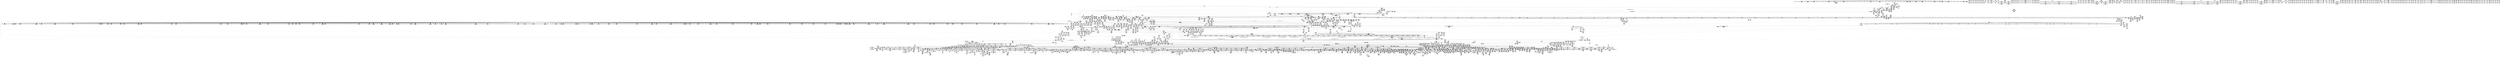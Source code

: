 digraph {
	CE0x6e5eb00 [shape=record,shape=Mrecord,label="{CE0x6e5eb00|tomoyo_const_part_length:tmp18|security/tomoyo/util.c,627}"]
	CE0x6ef2250 [shape=record,shape=Mrecord,label="{CE0x6ef2250|__llvm_gcov_indirect_counter_increment:predecessor|Function::__llvm_gcov_indirect_counter_increment&Arg::predecessor::|*SummSource*}"]
	CE0x5f6bc40 [shape=record,shape=Mrecord,label="{CE0x5f6bc40|tomoyo_audit_path2_log:name|security/tomoyo/file.c,183}"]
	CE0x899a360 [shape=record,shape=Mrecord,label="{CE0x899a360|tomoyo_add_slash:tmp7|security/tomoyo/file.c,132|*SummSource*}"]
	CE0x87bbff0 [shape=record,shape=Mrecord,label="{CE0x87bbff0|104:_%struct.inode*,_:_CRE_256,264_|*MultipleSource*|*LoadInst*|security/tomoyo/file.c,911|security/tomoyo/file.c,912|Function::tomoyo_path_rename&Arg::old_dentry::}"]
	CE0x712b1a0 [shape=record,shape=Mrecord,label="{CE0x712b1a0|0:_i16,_:_CRE_48,56_|*MultipleSource*|security/tomoyo/file.c,912|security/tomoyo/file.c,912|security/tomoyo/file.c,912}"]
	CE0x5ef57d0 [shape=record,shape=Mrecord,label="{CE0x5ef57d0|i64*_getelementptr_inbounds_(_31_x_i64_,_31_x_i64_*___llvm_gcov_ctr43150,_i64_0,_i64_4)|*Constant*}"]
	CE0x71b88b0 [shape=record,shape=Mrecord,label="{CE0x71b88b0|0:_i8,_:_GCMR_tomoyo_domain.__warned_internal_global_i8_0,_section_.data.unlikely_,_align_1:_elem_0:default:}"]
	CE0x88b1250 [shape=record,shape=Mrecord,label="{CE0x88b1250|__llvm_gcov_indirect_counter_increment:tmp3|*SummSink*}"]
	CE0x53798e0 [shape=record,shape=Mrecord,label="{CE0x53798e0|128:_i8*,_1208:_%struct.file*,_:_CMRE_46,47_}"]
	CE0x6ce0990 [shape=record,shape=Mrecord,label="{CE0x6ce0990|tomoyo_const_part_length:tmp53|security/tomoyo/util.c,652}"]
	CE0x871b500 [shape=record,shape=Mrecord,label="{CE0x871b500|GLOBAL:__srcu_read_unlock|*Constant*}"]
	CE0x70d5db0 [shape=record,shape=Mrecord,label="{CE0x70d5db0|0:_i16,_:_CRE_509,510_}"]
	CE0x7d37ce0 [shape=record,shape=Mrecord,label="{CE0x7d37ce0|tomoyo_add_slash:tmp9|security/tomoyo/file.c,136|*SummSink*}"]
	CE0x51c58f0 [shape=record,shape=Mrecord,label="{CE0x51c58f0|0:_i16,_:_CRE_278,279_}"]
	CE0x8980590 [shape=record,shape=Mrecord,label="{CE0x8980590|_call_void_mcount()_#3|*SummSink*}"]
	CE0x527dce0 [shape=record,shape=Mrecord,label="{CE0x527dce0|__llvm_gcov_indirect_counter_increment114:tmp5|*SummSink*}"]
	CE0x86fccf0 [shape=record,shape=Mrecord,label="{CE0x86fccf0|tomoyo_get_realpath:tmp2|*LoadInst*|security/tomoyo/file.c,151|*SummSource*}"]
	CE0x71c5900 [shape=record,shape=Mrecord,label="{CE0x71c5900|tomoyo_const_part_length:if.then27|*SummSource*}"]
	CE0x87bf340 [shape=record,shape=Mrecord,label="{CE0x87bf340|rcu_lock_acquire:__here|*SummSink*}"]
	CE0x86f0700 [shape=record,shape=Mrecord,label="{CE0x86f0700|_call_void_mcount()_#3|*SummSource*}"]
	CE0x88084a0 [shape=record,shape=Mrecord,label="{CE0x88084a0|__llvm_gcov_indirect_counter_increment114:tmp2|*SummSink*}"]
	CE0x5f6e710 [shape=record,shape=Mrecord,label="{CE0x5f6e710|srcu_read_unlock:idx|Function::srcu_read_unlock&Arg::idx::|*SummSink*}"]
	CE0x607afb0 [shape=record,shape=Mrecord,label="{CE0x607afb0|tomoyo_audit_path2_log:name7|security/tomoyo/file.c,184}"]
	CE0x60338e0 [shape=record,shape=Mrecord,label="{CE0x60338e0|tomoyo_path2_perm:tmp37|security/tomoyo/file.c,912|*SummSource*}"]
	CE0x61a2e60 [shape=record,shape=Mrecord,label="{CE0x61a2e60|tomoyo_get_mode:call|security/tomoyo/util.c,980}"]
	CE0x6ce1f80 [shape=record,shape=Mrecord,label="{CE0x6ce1f80|rcu_lock_release:bb|*SummSource*}"]
	CE0x7018330 [shape=record,shape=Mrecord,label="{CE0x7018330|104:_%struct.inode*,_:_CRE_168,169_}"]
	CE0x7149470 [shape=record,shape=Mrecord,label="{CE0x7149470|tomoyo_read_lock:entry|*SummSource*}"]
	CE0x50f5770 [shape=record,shape=Mrecord,label="{CE0x50f5770|_call_void_mcount()_#3|*SummSource*}"]
	CE0x726dee0 [shape=record,shape=Mrecord,label="{CE0x726dee0|rcu_lock_acquire:entry|*SummSource*}"]
	CE0x523a540 [shape=record,shape=Mrecord,label="{CE0x523a540|tomoyo_const_part_length:incdec.ptr10|security/tomoyo/util.c,640|*SummSink*}"]
	CE0x6d33b40 [shape=record,shape=Mrecord,label="{CE0x6d33b40|104:_%struct.inode*,_:_CRE_184,185_}"]
	CE0x8815be0 [shape=record,shape=Mrecord,label="{CE0x8815be0|tomoyo_audit_path2_log:path2|security/tomoyo/file.c,182|*SummSource*}"]
	CE0x51c5f50 [shape=record,shape=Mrecord,label="{CE0x51c5f50|0:_i16,_:_CRE_284,285_}"]
	CE0x615bc10 [shape=record,shape=Mrecord,label="{CE0x615bc10|tomoyo_add_slash:tmp6|security/tomoyo/file.c,131|*SummSink*}"]
	CE0x7160c30 [shape=record,shape=Mrecord,label="{CE0x7160c30|tomoyo_path2_perm:path219|security/tomoyo/file.c,922|*SummSource*}"]
	CE0x6da1140 [shape=record,shape=Mrecord,label="{CE0x6da1140|tomoyo_get_mode:retval.0|*SummSource*}"]
	CE0x6199d70 [shape=record,shape=Mrecord,label="{CE0x6199d70|tomoyo_path2_perm:dentry9|security/tomoyo/file.c,911}"]
	CE0x5f8c620 [shape=record,shape=Mrecord,label="{CE0x5f8c620|i64*_getelementptr_inbounds_(_12_x_i64_,_12_x_i64_*___llvm_gcov_ctr31133,_i64_0,_i64_6)|*Constant*}"]
	CE0x6da23a0 [shape=record,shape=Mrecord,label="{CE0x6da23a0|i64_176|*Constant*}"]
	CE0x88c2130 [shape=record,shape=Mrecord,label="{CE0x88c2130|i32_3|*Constant*}"]
	CE0x71a1490 [shape=record,shape=Mrecord,label="{CE0x71a1490|tomoyo_path2_perm:tmp9|security/tomoyo/file.c,898}"]
	CE0x870e6f0 [shape=record,shape=Mrecord,label="{CE0x870e6f0|tomoyo_audit_path2_log:tmp|*SummSink*}"]
	CE0x6094d80 [shape=record,shape=Mrecord,label="{CE0x6094d80|tomoyo_get_mode:tmp20|security/tomoyo/util.c,985|*SummSource*}"]
	CE0x6c810c0 [shape=record,shape=Mrecord,label="{CE0x6c810c0|i64*_getelementptr_inbounds_(_31_x_i64_,_31_x_i64_*___llvm_gcov_ctr43150,_i64_0,_i64_29)|*Constant*}"]
	CE0x6d42f50 [shape=record,shape=Mrecord,label="{CE0x6d42f50|tomoyo_const_part_length:tmp11|security/tomoyo/util.c,626|*SummSink*}"]
	CE0x6fe7ff0 [shape=record,shape=Mrecord,label="{CE0x6fe7ff0|i64*_getelementptr_inbounds_(_30_x_i64_,_30_x_i64_*___llvm_gcov_ctr13,_i64_0,_i64_19)|*Constant*}"]
	CE0x8767c10 [shape=record,shape=Mrecord,label="{CE0x8767c10|tomoyo_domain:tmp1|*SummSource*}"]
	CE0x7d21ac0 [shape=record,shape=Mrecord,label="{CE0x7d21ac0|_call_void_mcount()_#3}"]
	CE0x86d7b30 [shape=record,shape=Mrecord,label="{CE0x86d7b30|tomoyo_read_unlock:tmp3|*SummSink*}"]
	CE0x53bf720 [shape=record,shape=Mrecord,label="{CE0x53bf720|0:_i16,_:_CRE_877,878_}"]
	CE0x6d524d0 [shape=record,shape=Mrecord,label="{CE0x6d524d0|tomoyo_get_mode:mode.1}"]
	CE0x87998a0 [shape=record,shape=Mrecord,label="{CE0x87998a0|tomoyo_path2_perm:tmp17|security/tomoyo/file.c,904|*SummSink*}"]
	CE0x6f0b450 [shape=record,shape=Mrecord,label="{CE0x6f0b450|tomoyo_get_mode:profile|Function::tomoyo_get_mode&Arg::profile::|*SummSink*}"]
	CE0x8777da0 [shape=record,shape=Mrecord,label="{CE0x8777da0|i64_7|*Constant*|*SummSource*}"]
	CE0x60090a0 [shape=record,shape=Mrecord,label="{CE0x60090a0|tomoyo_path2_perm:tmp62|security/tomoyo/file.c,934|*SummSource*}"]
	CE0x52020f0 [shape=record,shape=Mrecord,label="{CE0x52020f0|rcu_lock_release:tmp1|*SummSource*}"]
	CE0x6f1a690 [shape=record,shape=Mrecord,label="{CE0x6f1a690|tomoyo_fill_path_info:tmp3|security/tomoyo/util.c,667}"]
	CE0x6f34a60 [shape=record,shape=Mrecord,label="{CE0x6f34a60|tomoyo_path2_perm:if.then15}"]
	CE0x5ff2960 [shape=record,shape=Mrecord,label="{CE0x5ff2960|0:_i16,_:_CRE_917,918_}"]
	CE0x7279660 [shape=record,shape=Mrecord,label="{CE0x7279660|tomoyo_audit_path2_log:arrayidx2|security/tomoyo/file.c,181|*SummSink*}"]
	CE0x616b840 [shape=record,shape=Mrecord,label="{CE0x616b840|tomoyo_path2_perm:tmp6|security/tomoyo/file.c,893}"]
	CE0x71fe4f0 [shape=record,shape=Mrecord,label="{CE0x71fe4f0|tomoyo_path2_perm:mode|security/tomoyo/file.c,933|*SummSource*}"]
	CE0x6fb1120 [shape=record,shape=Mrecord,label="{CE0x6fb1120|GLOBAL:__llvm_gcov_ctr26|Global_var:__llvm_gcov_ctr26|*SummSink*}"]
	CE0x50f5e40 [shape=record,shape=Mrecord,label="{CE0x50f5e40|i8*_getelementptr_inbounds_(_25_x_i8_,_25_x_i8_*_.str12,_i32_0,_i32_0)|*Constant*|*SummSource*}"]
	CE0x5edba30 [shape=record,shape=Mrecord,label="{CE0x5edba30|i64_25|*Constant*|*SummSink*}"]
	CE0x62db1d0 [shape=record,shape=Mrecord,label="{CE0x62db1d0|tomoyo_fill_path_info:entry|*SummSink*}"]
	CE0x6fc11b0 [shape=record,shape=Mrecord,label="{CE0x6fc11b0|tomoyo_path2_perm:if.then15|*SummSink*}"]
	CE0x6e12790 [shape=record,shape=Mrecord,label="{CE0x6e12790|104:_%struct.inode*,_:_CRE_210,211_}"]
	CE0x8768c20 [shape=record,shape=Mrecord,label="{CE0x8768c20|tomoyo_path2_perm:name28|security/tomoyo/file.c,930|*SummSource*}"]
	CE0x706f710 [shape=record,shape=Mrecord,label="{CE0x706f710|srcu_read_lock:entry|*SummSource*}"]
	CE0x714e7f0 [shape=record,shape=Mrecord,label="{CE0x714e7f0|0:_i16,_:_CRE_298,299_}"]
	CE0x620d720 [shape=record,shape=Mrecord,label="{CE0x620d720|tomoyo_path2_perm:tmp20|security/tomoyo/file.c,904|*SummSink*}"]
	CE0x707d5b0 [shape=record,shape=Mrecord,label="{CE0x707d5b0|tomoyo_domain:tmp10|security/tomoyo/common.h,1205}"]
	CE0x6e8bc00 [shape=record,shape=Mrecord,label="{CE0x6e8bc00|i64*_getelementptr_inbounds_(_2_x_i64_,_2_x_i64_*___llvm_gcov_ctr31,_i64_0,_i64_1)|*Constant*}"]
	CE0x52cbf60 [shape=record,shape=Mrecord,label="{CE0x52cbf60|tomoyo_add_slash:tmp11|*LoadInst*|security/tomoyo/file.c,136|*SummSink*}"]
	CE0x6c81770 [shape=record,shape=Mrecord,label="{CE0x6c81770|tomoyo_const_part_length:tmp51|security/tomoyo/util.c,651}"]
	CE0x88ab740 [shape=record,shape=Mrecord,label="{CE0x88ab740|0:_i16,_:_CRE_146,147_}"]
	CE0x7311d40 [shape=record,shape=Mrecord,label="{CE0x7311d40|tomoyo_get_realpath:retval.0}"]
	CE0x89dfe30 [shape=record,shape=Mrecord,label="{CE0x89dfe30|0:_%struct.tomoyo_obj_info*,_24:_%struct.tomoyo_path_info*,_32:_%struct.tomoyo_path_info*,_40:_i8,_72:_i8,_76:_i8,_:_SCMRE_76,77_|*MultipleSource*|security/tomoyo/file.c, 891|security/tomoyo/file.c,891|security/tomoyo/file.c,920|Function::tomoyo_init_request_info&Arg::r::}"]
	CE0x53bfb60 [shape=record,shape=Mrecord,label="{CE0x53bfb60|0:_i16,_:_CRE_881,882_}"]
	CE0x88139f0 [shape=record,shape=Mrecord,label="{CE0x88139f0|_ret_void,_!dbg_!38913|security/tomoyo/file.c,138|*SummSink*}"]
	CE0x87f08f0 [shape=record,shape=Mrecord,label="{CE0x87f08f0|i32_16384|*Constant*|*SummSink*}"]
	CE0x52d6ba0 [shape=record,shape=Mrecord,label="{CE0x52d6ba0|tomoyo_fill_path_info:const_len6|security/tomoyo/util.c,668|*SummSource*}"]
	CE0x533d700 [shape=record,shape=Mrecord,label="{CE0x533d700|0:_i16,_:_CRE_593,594_}"]
	CE0x7237540 [shape=record,shape=Mrecord,label="{CE0x7237540|tomoyo_get_mode:tmp1|*SummSource*}"]
	CE0x545bb40 [shape=record,shape=Mrecord,label="{CE0x545bb40|128:_i8*,_1208:_%struct.file*,_:_CMRE_28,29_}"]
	CE0x5210960 [shape=record,shape=Mrecord,label="{CE0x5210960|0:_i16,_:_CRE_579,580_}"]
	CE0x522e190 [shape=record,shape=Mrecord,label="{CE0x522e190|tomoyo_const_part_length:conv20|security/tomoyo/util.c,644|*SummSource*}"]
	CE0x607ab30 [shape=record,shape=Mrecord,label="{CE0x607ab30|tomoyo_audit_path2_log:filename2|security/tomoyo/file.c,184|*SummSink*}"]
	CE0x71b8d10 [shape=record,shape=Mrecord,label="{CE0x71b8d10|GLOBAL:tomoyo_profile|*Constant*|*SummSink*}"]
	CE0x605f540 [shape=record,shape=Mrecord,label="{CE0x605f540|tomoyo_get_mode:arrayidx8|security/tomoyo/util.c,983}"]
	CE0x6059d70 [shape=record,shape=Mrecord,label="{CE0x6059d70|__llvm_gcov_indirect_counter_increment114:counters|Function::__llvm_gcov_indirect_counter_increment114&Arg::counters::|*SummSource*}"]
	CE0x62cde50 [shape=record,shape=Mrecord,label="{CE0x62cde50|i64*_getelementptr_inbounds_(_31_x_i64_,_31_x_i64_*___llvm_gcov_ctr43150,_i64_0,_i64_27)|*Constant*}"]
	CE0x719f740 [shape=record,shape=Mrecord,label="{CE0x719f740|_ret_i32_%call,_!dbg_!38917|security/tomoyo/file.c,181}"]
	CE0x527fb80 [shape=record,shape=Mrecord,label="{CE0x527fb80|0:_i16,_:_CRE_601,602_}"]
	CE0x6fffac0 [shape=record,shape=Mrecord,label="{CE0x6fffac0|i64**_getelementptr_inbounds_(_3_x_i64*_,_3_x_i64*_*___llvm_gcda_edge_table44,_i64_0,_i64_2)|*Constant*}"]
	CE0x6e47d40 [shape=record,shape=Mrecord,label="{CE0x6e47d40|i64**_getelementptr_inbounds_(_3_x_i64*_,_3_x_i64*_*___llvm_gcda_edge_table14,_i64_0,_i64_0)|*Constant*}"]
	CE0x715a350 [shape=record,shape=Mrecord,label="{CE0x715a350|tomoyo_path2_perm:tmp38|security/tomoyo/file.c,913|*SummSource*}"]
	CE0x8a493e0 [shape=record,shape=Mrecord,label="{CE0x8a493e0|i64_1|*Constant*}"]
	CE0x53ba4e0 [shape=record,shape=Mrecord,label="{CE0x53ba4e0|0:_i16,_:_CRE_867,868_}"]
	CE0x61c4ab0 [shape=record,shape=Mrecord,label="{CE0x61c4ab0|tomoyo_path2_perm:tmp8|security/tomoyo/file.c,894}"]
	CE0x6f17db0 [shape=record,shape=Mrecord,label="{CE0x6f17db0|i64_19|*Constant*}"]
	CE0x89ccdd0 [shape=record,shape=Mrecord,label="{CE0x89ccdd0|tomoyo_add_slash:tmp2|*LoadInst*|security/tomoyo/file.c,131}"]
	CE0x5f5daa0 [shape=record,shape=Mrecord,label="{CE0x5f5daa0|i64*_getelementptr_inbounds_(_12_x_i64_,_12_x_i64_*___llvm_gcov_ctr31133,_i64_0,_i64_9)|*Constant*}"]
	CE0x715aa20 [shape=record,shape=Mrecord,label="{CE0x715aa20|tomoyo_path2_perm:tmp39|security/tomoyo/file.c,913|*SummSink*}"]
	CE0x5208ff0 [shape=record,shape=Mrecord,label="{CE0x5208ff0|tomoyo_path2_perm:tmp50|security/tomoyo/file.c,928|*SummSink*}"]
	CE0x8a48650 [shape=record,shape=Mrecord,label="{CE0x8a48650|get_current:tmp|*SummSource*}"]
	CE0x88081e0 [shape=record,shape=Mrecord,label="{CE0x88081e0|tomoyo_const_part_length:inc|security/tomoyo/util.c,628|*SummSource*}"]
	CE0x728be80 [shape=record,shape=Mrecord,label="{CE0x728be80|0:_i16,_:_CRE_155,156_}"]
	CE0x6e9b850 [shape=record,shape=Mrecord,label="{CE0x6e9b850|srcu_read_lock:tmp1|*SummSource*}"]
	CE0x6f97b40 [shape=record,shape=Mrecord,label="{CE0x6f97b40|104:_%struct.inode*,_:_CRE_161,162_}"]
	CE0x6199b70 [shape=record,shape=Mrecord,label="{CE0x6199b70|tomoyo_init_request_info:if.then|*SummSink*}"]
	CE0x70d9300 [shape=record,shape=Mrecord,label="{CE0x70d9300|tomoyo_path2_perm:error.0|*SummSink*}"]
	CE0x6dc05e0 [shape=record,shape=Mrecord,label="{CE0x6dc05e0|tomoyo_get_mode:if.then2|*SummSource*}"]
	CE0x60898f0 [shape=record,shape=Mrecord,label="{CE0x60898f0|tomoyo_get_mode:idxprom6|security/tomoyo/util.c,983}"]
	CE0x60e7570 [shape=record,shape=Mrecord,label="{CE0x60e7570|tomoyo_path_rename:path2|security/tomoyo/tomoyo.c, 299}"]
	CE0x7092f30 [shape=record,shape=Mrecord,label="{CE0x7092f30|tomoyo_init_request_info:entry}"]
	CE0x70d73f0 [shape=record,shape=Mrecord,label="{CE0x70d73f0|COLLAPSED:_CRE:_elem_0:default:}"]
	CE0x8845130 [shape=record,shape=Mrecord,label="{CE0x8845130|tomoyo_domain:security|security/tomoyo/common.h,1205}"]
	CE0x6d52e60 [shape=record,shape=Mrecord,label="{CE0x6d52e60|tomoyo_get_mode:tmp25|security/tomoyo/util.c,987|*SummSource*}"]
	CE0x6e48320 [shape=record,shape=Mrecord,label="{CE0x6e48320|tomoyo_path2_perm:tmp44|security/tomoyo/file.c,920}"]
	CE0x6f174e0 [shape=record,shape=Mrecord,label="{CE0x6f174e0|GLOBAL:__llvm_gcov_ctr43150|Global_var:__llvm_gcov_ctr43150|*SummSource*}"]
	CE0x87df570 [shape=record,shape=Mrecord,label="{CE0x87df570|0:_i16,_:_CRE_352,360_|*MultipleSource*|security/tomoyo/file.c,912|security/tomoyo/file.c,912|security/tomoyo/file.c,912}"]
	CE0x72f2350 [shape=record,shape=Mrecord,label="{CE0x72f2350|tomoyo_const_part_length:incdec.ptr7|security/tomoyo/util.c,631|*SummSink*}"]
	CE0x6f6fc70 [shape=record,shape=Mrecord,label="{CE0x6f6fc70|tomoyo_init_request_info:profile2|security/tomoyo/util.c,1007|*SummSink*}"]
	CE0x6e16430 [shape=record,shape=Mrecord,label="{CE0x6e16430|tomoyo_get_mode:tmp28|security/tomoyo/util.c,988|*SummSink*}"]
	CE0x6e5f600 [shape=record,shape=Mrecord,label="{CE0x6e5f600|tomoyo_const_part_length:tmp3|security/tomoyo/util.c,624|*SummSource*}"]
	CE0x7178490 [shape=record,shape=Mrecord,label="{CE0x7178490|VOIDTB_TE:_CE_167,168_}"]
	CE0x86f0800 [shape=record,shape=Mrecord,label="{CE0x86f0800|tomoyo_init_request_info:tmp2|security/tomoyo/util.c,1003}"]
	CE0x5345270 [shape=record,shape=Mrecord,label="{CE0x5345270|0:_i16,_:_CRE_620,621_}"]
	CE0x5356920 [shape=record,shape=Mrecord,label="{CE0x5356920|0:_i16,_:_CRE_680,681_}"]
	CE0x706c1e0 [shape=record,shape=Mrecord,label="{CE0x706c1e0|0:_i16,_:_CRE_136,137_}"]
	CE0x5210410 [shape=record,shape=Mrecord,label="{CE0x5210410|0:_i16,_:_CRE_574,575_}"]
	CE0x6e82860 [shape=record,shape=Mrecord,label="{CE0x6e82860|tomoyo_path2_perm:tmp43|security/tomoyo/file.c,916|*SummSink*}"]
	CE0x62db2c0 [shape=record,shape=Mrecord,label="{CE0x62db2c0|i64*_getelementptr_inbounds_(_6_x_i64_,_6_x_i64_*___llvm_gcov_ctr25,_i64_0,_i64_4)|*Constant*}"]
	CE0x731c2e0 [shape=record,shape=Mrecord,label="{CE0x731c2e0|_call_void_lockdep_rcu_suspicious(i8*_getelementptr_inbounds_(_25_x_i8_,_25_x_i8_*_.str12,_i32_0,_i32_0),_i32_1205,_i8*_getelementptr_inbounds_(_45_x_i8_,_45_x_i8_*_.str13,_i32_0,_i32_0))_#9,_!dbg_!38917|security/tomoyo/common.h,1205|*SummSink*}"]
	CE0x62e7f60 [shape=record,shape=Mrecord,label="{CE0x62e7f60|VOIDTB_TE:_CE_314,315_}"]
	CE0x6caa850 [shape=record,shape=Mrecord,label="{CE0x6caa850|tomoyo_const_part_length:tmp51|security/tomoyo/util.c,651|*SummSource*}"]
	CE0x6ce29a0 [shape=record,shape=Mrecord,label="{CE0x6ce29a0|i64*_getelementptr_inbounds_(_30_x_i64_,_30_x_i64_*___llvm_gcov_ctr13,_i64_0,_i64_28)|*Constant*}"]
	CE0x714f180 [shape=record,shape=Mrecord,label="{CE0x714f180|0:_i16,_:_CRE_307,308_}"]
	CE0x8788ae0 [shape=record,shape=Mrecord,label="{CE0x8788ae0|tomoyo_get_mode:idxprom3|security/tomoyo/util.c,983|*SummSink*}"]
	CE0x711ad10 [shape=record,shape=Mrecord,label="{CE0x711ad10|i64*_getelementptr_inbounds_(_2_x_i64_,_2_x_i64_*___llvm_gcov_ctr22,_i64_0,_i64_0)|*Constant*}"]
	CE0x605fa80 [shape=record,shape=Mrecord,label="{CE0x605fa80|tomoyo_get_mode:idxprom6|security/tomoyo/util.c,983|*SummSink*}"]
	CE0x8844240 [shape=record,shape=Mrecord,label="{CE0x8844240|i32_78|*Constant*|*SummSource*}"]
	CE0x6da1a10 [shape=record,shape=Mrecord,label="{CE0x6da1a10|i64*_getelementptr_inbounds_(_12_x_i64_,_12_x_i64_*___llvm_gcov_ctr31133,_i64_0,_i64_11)|*Constant*|*SummSink*}"]
	CE0x8777f50 [shape=record,shape=Mrecord,label="{CE0x8777f50|i64*_getelementptr_inbounds_(_30_x_i64_,_30_x_i64_*___llvm_gcov_ctr13,_i64_0,_i64_8)|*Constant*}"]
	CE0x880c540 [shape=record,shape=Mrecord,label="{CE0x880c540|tomoyo_get_realpath:name|security/tomoyo/file.c,150|*SummSource*}"]
	CE0x6dd1210 [shape=record,shape=Mrecord,label="{CE0x6dd1210|tomoyo_add_slash:tmp}"]
	CE0x5f5df50 [shape=record,shape=Mrecord,label="{CE0x5f5df50|i64*_getelementptr_inbounds_(_12_x_i64_,_12_x_i64_*___llvm_gcov_ctr31133,_i64_0,_i64_9)|*Constant*|*SummSink*}"]
	CE0x530f040 [shape=record,shape=Mrecord,label="{CE0x530f040|tomoyo_fill_path_info:conv7|security/tomoyo/util.c,668}"]
	CE0x870e760 [shape=record,shape=Mrecord,label="{CE0x870e760|tomoyo_audit_path2_log:tmp1}"]
	CE0x6de0710 [shape=record,shape=Mrecord,label="{CE0x6de0710|tomoyo_init_request_info:conv|security/tomoyo/util.c,1010|*SummSource*}"]
	CE0x5fe73e0 [shape=record,shape=Mrecord,label="{CE0x5fe73e0|0:_i16,_:_CRE_400,408_|*MultipleSource*|security/tomoyo/file.c,912|security/tomoyo/file.c,912|security/tomoyo/file.c,912}"]
	CE0x70d8da0 [shape=record,shape=Mrecord,label="{CE0x70d8da0|i32_-12|*Constant*|*SummSink*}"]
	CE0x711f850 [shape=record,shape=Mrecord,label="{CE0x711f850|rcu_lock_release:indirectgoto|*SummSource*}"]
	CE0x88266a0 [shape=record,shape=Mrecord,label="{CE0x88266a0|GLOBAL:tomoyo_realpath_from_path|*Constant*|*SummSink*}"]
	CE0x533ceb0 [shape=record,shape=Mrecord,label="{CE0x533ceb0|0:_i16,_:_CRE_585,586_}"]
	CE0x605eb90 [shape=record,shape=Mrecord,label="{CE0x605eb90|tomoyo_get_mode:tmp16|security/tomoyo/util.c,983|*SummSource*}"]
	CE0x6c8e510 [shape=record,shape=Mrecord,label="{CE0x6c8e510|tomoyo_add_slash:bb|*SummSource*}"]
	CE0x89ccc70 [shape=record,shape=Mrecord,label="{CE0x89ccc70|_call_void_mcount()_#3|*SummSink*}"]
	CE0x87bbac0 [shape=record,shape=Mrecord,label="{CE0x87bbac0|104:_%struct.inode*,_:_CRE_232,240_|*MultipleSource*|*LoadInst*|security/tomoyo/file.c,911|security/tomoyo/file.c,912|Function::tomoyo_path_rename&Arg::old_dentry::}"]
	CE0x6ce2890 [shape=record,shape=Mrecord,label="{CE0x6ce2890|tomoyo_path2_perm:error.1|*SummSink*}"]
	CE0x706c250 [shape=record,shape=Mrecord,label="{CE0x706c250|0:_i16,_:_CRE_75,76_}"]
	CE0x8702190 [shape=record,shape=Mrecord,label="{CE0x8702190|tomoyo_const_part_length:tmp28|security/tomoyo/util.c,641|*SummSource*}"]
	CE0x6f5bce0 [shape=record,shape=Mrecord,label="{CE0x6f5bce0|0:_i8*,_array:_GCRE_tomoyo_mac_keywords_external_constant_42_x_i8*_:_elem_19::|security/tomoyo/file.c,181}"]
	CE0x610b320 [shape=record,shape=Mrecord,label="{CE0x610b320|tomoyo_path_rename:mnt2|security/tomoyo/tomoyo.c,299|*SummSink*}"]
	CE0x879caf0 [shape=record,shape=Mrecord,label="{CE0x879caf0|tomoyo_read_lock:tmp3|*SummSource*}"]
	CE0x7001010 [shape=record,shape=Mrecord,label="{CE0x7001010|_call_void___llvm_gcov_indirect_counter_increment(i32*___llvm_gcov_global_state_pred15,_i64**_getelementptr_inbounds_(_3_x_i64*_,_3_x_i64*_*___llvm_gcda_edge_table14,_i64_0,_i64_1)),_!dbg_!38935|security/tomoyo/file.c,911|*SummSource*}"]
	CE0x88138a0 [shape=record,shape=Mrecord,label="{CE0x88138a0|_ret_void,_!dbg_!38913|security/tomoyo/file.c,138|*SummSource*}"]
	CE0x62db400 [shape=record,shape=Mrecord,label="{CE0x62db400|tomoyo_fill_path_info:ptr|Function::tomoyo_fill_path_info&Arg::ptr::}"]
	CE0x875a1a0 [shape=record,shape=Mrecord,label="{CE0x875a1a0|i64*_getelementptr_inbounds_(_2_x_i64_,_2_x_i64_*___llvm_gcov_ctr32,_i64_0,_i64_0)|*Constant*|*SummSource*}"]
	CE0x706fb70 [shape=record,shape=Mrecord,label="{CE0x706fb70|i64_5|*Constant*|*SummSink*}"]
	CE0x5ff2eb0 [shape=record,shape=Mrecord,label="{CE0x5ff2eb0|0:_i16,_:_CRE_922,923_}"]
	CE0x62e8290 [shape=record,shape=Mrecord,label="{CE0x62e8290|VOIDTB_TE:_CE_317,318_}"]
	CE0x876a5b0 [shape=record,shape=Mrecord,label="{CE0x876a5b0|_ret_%struct.task_struct*_%tmp4,_!dbg_!38905|./arch/x86/include/asm/current.h,14}"]
	CE0x89df470 [shape=record,shape=Mrecord,label="{CE0x89df470|0:_%struct.tomoyo_obj_info*,_24:_%struct.tomoyo_path_info*,_32:_%struct.tomoyo_path_info*,_40:_i8,_72:_i8,_76:_i8,_:_SCMRE_74,75_|*MultipleSource*|security/tomoyo/file.c, 891|security/tomoyo/file.c,891|security/tomoyo/file.c,920|Function::tomoyo_init_request_info&Arg::r::}"]
	CE0x6da6920 [shape=record,shape=Mrecord,label="{CE0x6da6920|tomoyo_const_part_length:bb}"]
	CE0x708be00 [shape=record,shape=Mrecord,label="{CE0x708be00|tomoyo_fill_path_info:sub|security/tomoyo/util.c,667}"]
	CE0x52cb590 [shape=record,shape=Mrecord,label="{CE0x52cb590|tomoyo_add_slash:tmp10|security/tomoyo/file.c,136|*SummSource*}"]
	CE0x5f72f50 [shape=record,shape=Mrecord,label="{CE0x5f72f50|tomoyo_const_part_length:tmp6|security/tomoyo/util.c,625|*SummSource*}"]
	CE0x6059be0 [shape=record,shape=Mrecord,label="{CE0x6059be0|i64**_getelementptr_inbounds_(_3_x_i64*_,_3_x_i64*_*___llvm_gcda_edge_table44,_i64_0,_i64_1)|*Constant*}"]
	CE0x5ff2a70 [shape=record,shape=Mrecord,label="{CE0x5ff2a70|0:_i16,_:_CRE_918,919_}"]
	CE0x71313e0 [shape=record,shape=Mrecord,label="{CE0x71313e0|tomoyo_const_part_length:lor.lhs.false23}"]
	CE0x60900f0 [shape=record,shape=Mrecord,label="{CE0x60900f0|tomoyo_get_mode:mode.0}"]
	CE0x6ce36a0 [shape=record,shape=Mrecord,label="{CE0x6ce36a0|tomoyo_path2_perm:retval.0}"]
	CE0x6da6800 [shape=record,shape=Mrecord,label="{CE0x6da6800|tomoyo_const_part_length:sw.epilog|*SummSink*}"]
	CE0x6e03bf0 [shape=record,shape=Mrecord,label="{CE0x6e03bf0|i32_3|*Constant*|*SummSource*}"]
	CE0x89f6630 [shape=record,shape=Mrecord,label="{CE0x89f6630|104:_%struct.inode*,_:_CRE_56,64_|*MultipleSource*|*LoadInst*|security/tomoyo/file.c,911|security/tomoyo/file.c,912|Function::tomoyo_path_rename&Arg::old_dentry::}"]
	CE0x6e8b450 [shape=record,shape=Mrecord,label="{CE0x6e8b450|i64*_getelementptr_inbounds_(_5_x_i64_,_5_x_i64_*___llvm_gcov_ctr32134,_i64_0,_i64_0)|*Constant*|*SummSource*}"]
	CE0x608a050 [shape=record,shape=Mrecord,label="{CE0x608a050|0:_%struct.tomoyo_obj_info*,_24:_%struct.tomoyo_path_info*,_32:_%struct.tomoyo_path_info*,_40:_i8,_72:_i8,_76:_i8,_:_SCMRE_34,35_}"]
	CE0x6fee240 [shape=record,shape=Mrecord,label="{CE0x6fee240|tomoyo_init_request_info:tmp10|security/tomoyo/util.c,1006|*SummSource*}"]
	CE0x8a30510 [shape=record,shape=Mrecord,label="{CE0x8a30510|i64**_getelementptr_inbounds_(_3_x_i64*_,_3_x_i64*_*___llvm_gcda_edge_table14,_i64_0,_i64_1)|*Constant*|*SummSource*}"]
	CE0x53f4360 [shape=record,shape=Mrecord,label="{CE0x53f4360|tomoyo_get_mode:if.then13|*SummSource*}"]
	CE0x610ad20 [shape=record,shape=Mrecord,label="{CE0x610ad20|tomoyo_path_rename:tmp3|*SummSource*}"]
	CE0x5e9e780 [shape=record,shape=Mrecord,label="{CE0x5e9e780|i32_0|*Constant*}"]
	CE0x7120110 [shape=record,shape=Mrecord,label="{CE0x7120110|i64_ptrtoint_(i8*_blockaddress(_rcu_lock_acquire,_%__here)_to_i64)|*Constant*|*SummSink*}"]
	CE0x607a8e0 [shape=record,shape=Mrecord,label="{CE0x607a8e0|tomoyo_audit_path2_log:filename2|security/tomoyo/file.c,184|*SummSource*}"]
	CE0x5fc5720 [shape=record,shape=Mrecord,label="{CE0x5fc5720|tomoyo_const_part_length:tmp1|*SummSink*}"]
	CE0x713dd90 [shape=record,shape=Mrecord,label="{CE0x713dd90|0:_i16,_:_CRE_259,260_}"]
	CE0x60cab00 [shape=record,shape=Mrecord,label="{CE0x60cab00|i64_20|*Constant*}"]
	CE0x6f659b0 [shape=record,shape=Mrecord,label="{CE0x6f659b0|40:_%struct.tomoyo_policy_namespace*,_48:_i8,_:_GCRE_tomoyo_kernel_domain_external_global_%struct.tomoyo_domain_info_56,57_}"]
	CE0x7237470 [shape=record,shape=Mrecord,label="{CE0x7237470|i64_0|*Constant*}"]
	CE0x89a95c0 [shape=record,shape=Mrecord,label="{CE0x89a95c0|tomoyo_get_realpath:tmp2|*LoadInst*|security/tomoyo/file.c,151}"]
	CE0x5f5e250 [shape=record,shape=Mrecord,label="{CE0x5f5e250|tomoyo_get_mode:tmp23|security/tomoyo/util.c,986|*SummSource*}"]
	CE0x523c650 [shape=record,shape=Mrecord,label="{CE0x523c650|tomoyo_add_slash:tmp13|security/tomoyo/file.c,138|*SummSource*}"]
	CE0x731c620 [shape=record,shape=Mrecord,label="{CE0x731c620|GLOBAL:lockdep_rcu_suspicious|*Constant*|*SummSource*}"]
	CE0x87afd10 [shape=record,shape=Mrecord,label="{CE0x87afd10|tomoyo_fill_path_info:tmp11|security/tomoyo/util.c,667}"]
	CE0x6e47fd0 [shape=record,shape=Mrecord,label="{CE0x6e47fd0|i64**_getelementptr_inbounds_(_3_x_i64*_,_3_x_i64*_*___llvm_gcda_edge_table14,_i64_0,_i64_0)|*Constant*|*SummSink*}"]
	CE0x7311c20 [shape=record,shape=Mrecord,label="{CE0x7311c20|i1_false|*Constant*|*SummSource*}"]
	CE0x6090710 [shape=record,shape=Mrecord,label="{CE0x6090710|i32_39|*Constant*|*SummSource*}"]
	CE0x62e8e70 [shape=record,shape=Mrecord,label="{CE0x62e8e70|VOIDTB_TE:_CE_171,172_}"]
	CE0x71a1420 [shape=record,shape=Mrecord,label="{CE0x71a1420|tomoyo_path2_perm:tmp9|security/tomoyo/file.c,898|*SummSink*}"]
	CE0x6e48130 [shape=record,shape=Mrecord,label="{CE0x6e48130|i64*_getelementptr_inbounds_(_30_x_i64_,_30_x_i64_*___llvm_gcov_ctr13,_i64_0,_i64_20)|*Constant*|*SummSink*}"]
	CE0x61bad00 [shape=record,shape=Mrecord,label="{CE0x61bad00|i32_1205|*Constant*|*SummSink*}"]
	CE0x71a1590 [shape=record,shape=Mrecord,label="{CE0x71a1590|tomoyo_path2_perm:tmp9|security/tomoyo/file.c,898|*SummSource*}"]
	CE0x5fc33c0 [shape=record,shape=Mrecord,label="{CE0x5fc33c0|0:_i8,_array:_GCRE_tomoyo_index2category_constant_39_x_i8_c_00_00_00_00_00_00_00_00_00_00_00_00_00_00_00_00_00_00_00_00_00_00_00_01_01_01_01_01_01_01_01_01_01_01_01_01_01_01_02_,_align_16:_elem_32::|security/tomoyo/util.c,983}"]
	CE0x6fe7ea0 [shape=record,shape=Mrecord,label="{CE0x6fe7ea0|i64*_getelementptr_inbounds_(_30_x_i64_,_30_x_i64_*___llvm_gcov_ctr13,_i64_0,_i64_19)|*Constant*|*SummSource*}"]
	CE0x51c72c0 [shape=record,shape=Mrecord,label="{CE0x51c72c0|_call_void_tomoyo_fill_path_info(%struct.tomoyo_path_info*_%buf)_#9,_!dbg_!38911|security/tomoyo/file.c,137}"]
	CE0x8999af0 [shape=record,shape=Mrecord,label="{CE0x8999af0|tomoyo_add_slash:tmp5|security/tomoyo/file.c,131|*SummSource*}"]
	CE0x700cba0 [shape=record,shape=Mrecord,label="{CE0x700cba0|i64_24|*Constant*|*SummSource*}"]
	CE0x6dfcce0 [shape=record,shape=Mrecord,label="{CE0x6dfcce0|i64*_getelementptr_inbounds_(_2_x_i64_,_2_x_i64_*___llvm_gcov_ctr53148,_i64_0,_i64_1)|*Constant*|*SummSink*}"]
	CE0x53bf2e0 [shape=record,shape=Mrecord,label="{CE0x53bf2e0|0:_i16,_:_CRE_873,874_}"]
	CE0x7d37a30 [shape=record,shape=Mrecord,label="{CE0x7d37a30|tomoyo_read_unlock:tmp|*SummSink*}"]
	CE0x53d31d0 [shape=record,shape=Mrecord,label="{CE0x53d31d0|0:_i8,_array:_GCRE_tomoyo_index2category_constant_39_x_i8_c_00_00_00_00_00_00_00_00_00_00_00_00_00_00_00_00_00_00_00_00_00_00_00_01_01_01_01_01_01_01_01_01_01_01_01_01_01_01_02_,_align_16:_elem_29::|security/tomoyo/util.c,983}"]
	CE0x5f6cb30 [shape=record,shape=Mrecord,label="{CE0x5f6cb30|_call_void_kfree(i8*_%tmp54)_#9,_!dbg_!38979|security/tomoyo/file.c,930|*SummSource*}"]
	CE0x706f8c0 [shape=record,shape=Mrecord,label="{CE0x706f8c0|GLOBAL:tomoyo_ss|Global_var:tomoyo_ss}"]
	CE0x8754660 [shape=record,shape=Mrecord,label="{CE0x8754660|GLOBAL:__llvm_gcov_ctr13|Global_var:__llvm_gcov_ctr13|*SummSource*}"]
	CE0x72f3fd0 [shape=record,shape=Mrecord,label="{CE0x72f3fd0|tomoyo_add_slash:tmp3|security/tomoyo/file.c,131|*SummSink*}"]
	CE0x6e5f860 [shape=record,shape=Mrecord,label="{CE0x6e5f860|VOIDTB_TE:_CE_88,96_|Function::tomoyo_path_rename&Arg::new_dentry::}"]
	CE0x6e03b50 [shape=record,shape=Mrecord,label="{CE0x6e03b50|tomoyo_path2_perm:tmp6|security/tomoyo/file.c,893}"]
	CE0x60107f0 [shape=record,shape=Mrecord,label="{CE0x60107f0|i64**_getelementptr_inbounds_(_3_x_i64*_,_3_x_i64*_*___llvm_gcda_edge_table44,_i64_0,_i64_1)|*Constant*|*SummSink*}"]
	CE0x89d8f80 [shape=record,shape=Mrecord,label="{CE0x89d8f80|tomoyo_fill_path_info:frombool|security/tomoyo/util.c,667|*SummSource*}"]
	CE0x702d6f0 [shape=record,shape=Mrecord,label="{CE0x702d6f0|tomoyo_path2_perm:tmp25|security/tomoyo/file.c,906|*SummSource*}"]
	CE0x6f64710 [shape=record,shape=Mrecord,label="{CE0x6f64710|GLOBAL:__srcu_read_lock|*Constant*|*SummSink*}"]
	CE0x6ee2f90 [shape=record,shape=Mrecord,label="{CE0x6ee2f90|srcu_read_unlock:dep_map|include/linux/srcu.h,236}"]
	CE0x8732630 [shape=record,shape=Mrecord,label="{CE0x8732630|i8*_undef|*Constant*|*SummSink*}"]
	CE0x50f4f20 [shape=record,shape=Mrecord,label="{CE0x50f4f20|tomoyo_get_mode:tmp2|security/tomoyo/util.c,978}"]
	CE0x6d9e940 [shape=record,shape=Mrecord,label="{CE0x6d9e940|i64*_getelementptr_inbounds_(_11_x_i64_,_11_x_i64_*___llvm_gcov_ctr54147,_i64_0,_i64_8)|*Constant*|*SummSink*}"]
	CE0x5ff2b80 [shape=record,shape=Mrecord,label="{CE0x5ff2b80|0:_i16,_:_CRE_919,920_}"]
	CE0x53f4c90 [shape=record,shape=Mrecord,label="{CE0x53f4c90|tomoyo_get_mode:bb|*SummSource*}"]
	CE0x52a35f0 [shape=record,shape=Mrecord,label="{CE0x52a35f0|0:_i8*,_array:_GCRE_tomoyo_mac_keywords_external_constant_42_x_i8*_:_elem_37::|security/tomoyo/file.c,181}"]
	CE0x87891e0 [shape=record,shape=Mrecord,label="{CE0x87891e0|tomoyo_get_mode:tmp}"]
	CE0x8888da0 [shape=record,shape=Mrecord,label="{CE0x8888da0|GLOBAL:current_task|Global_var:current_task|*SummSource*}"]
	CE0x6ceda80 [shape=record,shape=Mrecord,label="{CE0x6ceda80|tomoyo_path2_perm:retval.0|*SummSink*}"]
	CE0x6e92a40 [shape=record,shape=Mrecord,label="{CE0x6e92a40|tomoyo_path2_perm:tmp7|security/tomoyo/file.c,894|*SummSink*}"]
	CE0x87bb990 [shape=record,shape=Mrecord,label="{CE0x87bb990|104:_%struct.inode*,_:_CRE_224,232_|*MultipleSource*|*LoadInst*|security/tomoyo/file.c,911|security/tomoyo/file.c,912|Function::tomoyo_path_rename&Arg::old_dentry::}"]
	CE0x5fc4af0 [shape=record,shape=Mrecord,label="{CE0x5fc4af0|tomoyo_const_part_length:tmp20|security/tomoyo/util.c,628}"]
	CE0x5356b40 [shape=record,shape=Mrecord,label="{CE0x5356b40|0:_i16,_:_CRE_640,648_|*MultipleSource*|security/tomoyo/file.c,912|security/tomoyo/file.c,912|security/tomoyo/file.c,912}"]
	CE0x8768ee0 [shape=record,shape=Mrecord,label="{CE0x8768ee0|tomoyo_path2_perm:tmp54|security/tomoyo/file.c,930}"]
	CE0x620cd80 [shape=record,shape=Mrecord,label="{CE0x620cd80|i64*_getelementptr_inbounds_(_5_x_i64_,_5_x_i64_*___llvm_gcov_ctr32134,_i64_0,_i64_4)|*Constant*}"]
	CE0x6f25d30 [shape=record,shape=Mrecord,label="{CE0x6f25d30|i64*_getelementptr_inbounds_(_30_x_i64_,_30_x_i64_*___llvm_gcov_ctr13,_i64_0,_i64_0)|*Constant*|*SummSource*}"]
	CE0x86d8300 [shape=record,shape=Mrecord,label="{CE0x86d8300|tomoyo_get_mode:tmp7|security/tomoyo/util.c,979|*SummSink*}"]
	CE0x6de6d70 [shape=record,shape=Mrecord,label="{CE0x6de6d70|i32_8|*Constant*}"]
	CE0x52a3820 [shape=record,shape=Mrecord,label="{CE0x52a3820|tomoyo_audit_path2_log:param|security/tomoyo/file.c,182}"]
	CE0x701a980 [shape=record,shape=Mrecord,label="{CE0x701a980|tomoyo_fill_path_info:tmp8|security/tomoyo/util.c,667}"]
	CE0x6e37f50 [shape=record,shape=Mrecord,label="{CE0x6e37f50|104:_%struct.inode*,_:_CRE_144,145_}"]
	CE0x7060a10 [shape=record,shape=Mrecord,label="{CE0x7060a10|0:_i16,_:_CRE_32,40_|*MultipleSource*|security/tomoyo/file.c,912|security/tomoyo/file.c,912|security/tomoyo/file.c,912}"]
	CE0x7071a70 [shape=record,shape=Mrecord,label="{CE0x7071a70|i32_49|*Constant*|*SummSource*}"]
	CE0x6f19a70 [shape=record,shape=Mrecord,label="{CE0x6f19a70|i64*_getelementptr_inbounds_(_12_x_i64_,_12_x_i64_*___llvm_gcov_ctr31133,_i64_0,_i64_6)|*Constant*|*SummSink*}"]
	CE0x6197330 [shape=record,shape=Mrecord,label="{CE0x6197330|tomoyo_path_rename:tmp4|*LoadInst*|security/tomoyo/tomoyo.c,298|*SummSink*}"]
	CE0x52944c0 [shape=record,shape=Mrecord,label="{CE0x52944c0|GLOBAL:tomoyo_const_part_length|*Constant*|*SummSource*}"]
	CE0x7d21ba0 [shape=record,shape=Mrecord,label="{CE0x7d21ba0|tomoyo_fill_path_info:name1|security/tomoyo/util.c,663}"]
	CE0x876ba60 [shape=record,shape=Mrecord,label="{CE0x876ba60|i32_-1|*Constant*|*SummSink*}"]
	CE0x86d7c20 [shape=record,shape=Mrecord,label="{CE0x86d7c20|_call_void_mcount()_#3}"]
	CE0x86d7670 [shape=record,shape=Mrecord,label="{CE0x86d7670|i64_5|*Constant*}"]
	CE0x6e8b790 [shape=record,shape=Mrecord,label="{CE0x6e8b790|tomoyo_init_request_info:tmp}"]
	CE0x86d8290 [shape=record,shape=Mrecord,label="{CE0x86d8290|i64*_getelementptr_inbounds_(_12_x_i64_,_12_x_i64_*___llvm_gcov_ctr31133,_i64_0,_i64_3)|*Constant*|*SummSink*}"]
	CE0x7071200 [shape=record,shape=Mrecord,label="{CE0x7071200|tomoyo_const_part_length:tmp4|security/tomoyo/util.c,624|*SummSource*}"]
	CE0x7261120 [shape=record,shape=Mrecord,label="{CE0x7261120|0:_i16,_:_CRE_216,224_|*MultipleSource*|security/tomoyo/file.c,912|security/tomoyo/file.c,912|security/tomoyo/file.c,912}"]
	CE0x5edb5b0 [shape=record,shape=Mrecord,label="{CE0x5edb5b0|tomoyo_path2_perm:cmp31|security/tomoyo/file.c,933|*SummSource*}"]
	CE0x527d050 [shape=record,shape=Mrecord,label="{CE0x527d050|__llvm_gcov_indirect_counter_increment114:tmp3}"]
	CE0x6f19830 [shape=record,shape=Mrecord,label="{CE0x6f19830|tomoyo_get_mode:tmp14|security/tomoyo/util.c,983|*SummSource*}"]
	CE0x53d2c70 [shape=record,shape=Mrecord,label="{CE0x53d2c70|0:_i8,_array:_GCRE_tomoyo_index2category_constant_39_x_i8_c_00_00_00_00_00_00_00_00_00_00_00_00_00_00_00_00_00_00_00_00_00_00_00_01_01_01_01_01_01_01_01_01_01_01_01_01_01_01_02_,_align_16:_elem_27::|security/tomoyo/util.c,983}"]
	CE0x89cd9a0 [shape=record,shape=Mrecord,label="{CE0x89cd9a0|tomoyo_get_realpath:tmp8|security/tomoyo/file.c,152}"]
	CE0x7260b50 [shape=record,shape=Mrecord,label="{CE0x7260b50|0:_i16,_:_CRE_206,207_}"]
	CE0x71e6fb0 [shape=record,shape=Mrecord,label="{CE0x71e6fb0|tomoyo_domain:tmp13|security/tomoyo/common.h,1205|*SummSource*}"]
	CE0x604f1b0 [shape=record,shape=Mrecord,label="{CE0x604f1b0|i64*_getelementptr_inbounds_(_31_x_i64_,_31_x_i64_*___llvm_gcov_ctr43150,_i64_0,_i64_4)|*Constant*|*SummSink*}"]
	CE0x616b9a0 [shape=record,shape=Mrecord,label="{CE0x616b9a0|tomoyo_path2_perm:tmp6|security/tomoyo/file.c,893|*SummSource*}"]
	CE0x89d8cd0 [shape=record,shape=Mrecord,label="{CE0x89d8cd0|tomoyo_fill_path_info:is_dir|security/tomoyo/util.c,667|*SummSink*}"]
	CE0x70d8900 [shape=record,shape=Mrecord,label="{CE0x70d8900|tomoyo_path2_perm:tmp53|security/tomoyo/file.c,928|*SummSource*}"]
	CE0x6d27410 [shape=record,shape=Mrecord,label="{CE0x6d27410|tomoyo_path2_perm:r|security/tomoyo/file.c, 891}"]
	CE0x60f71f0 [shape=record,shape=Mrecord,label="{CE0x60f71f0|_call_void_mcount()_#3|*SummSink*}"]
	CE0x606a9f0 [shape=record,shape=Mrecord,label="{CE0x606a9f0|tomoyo_add_slash:entry|*SummSink*}"]
	CE0x52a2ef0 [shape=record,shape=Mrecord,label="{CE0x52a2ef0|0:_i8*,_array:_GCRE_tomoyo_mac_keywords_external_constant_42_x_i8*_:_elem_33::|security/tomoyo/file.c,181}"]
	CE0x61db250 [shape=record,shape=Mrecord,label="{CE0x61db250|0:_%struct.tomoyo_obj_info*,_24:_%struct.tomoyo_path_info*,_32:_%struct.tomoyo_path_info*,_40:_i8,_72:_i8,_76:_i8,_:_SCMRE_26,27_}"]
	CE0x7217700 [shape=record,shape=Mrecord,label="{CE0x7217700|tomoyo_get_realpath:entry|*SummSink*}"]
	CE0x6d532d0 [shape=record,shape=Mrecord,label="{CE0x6d532d0|tomoyo_get_mode:tmp26|security/tomoyo/util.c,987}"]
	CE0x731f030 [shape=record,shape=Mrecord,label="{CE0x731f030|tomoyo_path2_perm:call4|security/tomoyo/file.c,903}"]
	CE0x70c6130 [shape=record,shape=Mrecord,label="{CE0x70c6130|104:_%struct.inode*,_:_CRE_319,320_}"]
	CE0x70f8ef0 [shape=record,shape=Mrecord,label="{CE0x70f8ef0|tomoyo_get_mode:if.then2|*SummSink*}"]
	CE0x5f01440 [shape=record,shape=Mrecord,label="{CE0x5f01440|i8*_getelementptr_inbounds_(_15_x_i8_,_15_x_i8_*_.str3,_i32_0,_i32_0)|*Constant*|*SummSource*}"]
	CE0x5fc4c90 [shape=record,shape=Mrecord,label="{CE0x5fc4c90|tomoyo_const_part_length:tmp20|security/tomoyo/util.c,628|*SummSource*}"]
	CE0x70e7500 [shape=record,shape=Mrecord,label="{CE0x70e7500|tomoyo_audit_path2_log:tmp4|security/tomoyo/file.c,182|*SummSource*}"]
	CE0x870cba0 [shape=record,shape=Mrecord,label="{CE0x870cba0|__llvm_gcov_indirect_counter_increment114:bb4}"]
	CE0x8755fc0 [shape=record,shape=Mrecord,label="{CE0x8755fc0|tomoyo_path2_perm:tmp}"]
	CE0x52ab470 [shape=record,shape=Mrecord,label="{CE0x52ab470|tomoyo_fill_path_info:tmp10|*SummSource*}"]
	CE0x6e843a0 [shape=record,shape=Mrecord,label="{CE0x6e843a0|i8*_getelementptr_inbounds_(_45_x_i8_,_45_x_i8_*_.str13,_i32_0,_i32_0)|*Constant*|*SummSource*}"]
	CE0x53d8b70 [shape=record,shape=Mrecord,label="{CE0x53d8b70|tomoyo_domain:call3|security/tomoyo/common.h,1205}"]
	CE0x50f4630 [shape=record,shape=Mrecord,label="{CE0x50f4630|tomoyo_fill_path_info:idxprom|security/tomoyo/util.c,667|*SummSink*}"]
	CE0x88aba70 [shape=record,shape=Mrecord,label="{CE0x88aba70|0:_i16,_:_CRE_149,150_}"]
	CE0x61da000 [shape=record,shape=Mrecord,label="{CE0x61da000|rcu_lock_release:tmp1|*SummSink*}"]
	CE0x712bd00 [shape=record,shape=Mrecord,label="{CE0x712bd00|0:_i16,_:_CRE_10,11_}"]
	CE0x5f24090 [shape=record,shape=Mrecord,label="{CE0x5f24090|0:_i16,_:_CRE_504,505_}"]
	CE0x88c29d0 [shape=record,shape=Mrecord,label="{CE0x88c29d0|tomoyo_path2_perm:call|security/tomoyo/file.c,898|*SummSink*}"]
	CE0x52015c0 [shape=record,shape=Mrecord,label="{CE0x52015c0|tomoyo_const_part_length:conv2|security/tomoyo/util.c,627|*SummSource*}"]
	CE0x89811f0 [shape=record,shape=Mrecord,label="{CE0x89811f0|tomoyo_path2_perm:tmp15|security/tomoyo/file.c,900|*SummSink*}"]
	CE0x7274a80 [shape=record,shape=Mrecord,label="{CE0x7274a80|0:_i16,_:_CRE_6,7_}"]
	CE0x7d25830 [shape=record,shape=Mrecord,label="{CE0x7d25830|VOIDTB_TE:_CE_215,216_}"]
	CE0x5294e00 [shape=record,shape=Mrecord,label="{CE0x5294e00|tomoyo_fill_path_info:tmp2|*LoadInst*|security/tomoyo/util.c,663|*SummSource*}"]
	CE0x526a220 [shape=record,shape=Mrecord,label="{CE0x526a220|tomoyo_const_part_length:filename|Function::tomoyo_const_part_length&Arg::filename::|*SummSink*}"]
	CE0x5fe6bf0 [shape=record,shape=Mrecord,label="{CE0x5fe6bf0|0:_i16,_:_CRE_360,376_|*MultipleSource*|security/tomoyo/file.c,912|security/tomoyo/file.c,912|security/tomoyo/file.c,912}"]
	CE0x54dc880 [shape=record,shape=Mrecord,label="{CE0x54dc880|tomoyo_domain:tmp23|security/tomoyo/common.h,1205|*SummSource*}"]
	CE0x72510a0 [shape=record,shape=Mrecord,label="{CE0x72510a0|0:_i16,_:_CRE_242,243_}"]
	CE0x61bb2e0 [shape=record,shape=Mrecord,label="{CE0x61bb2e0|tomoyo_get_mode:tmp9|security/tomoyo/util.c,981|*SummSource*}"]
	CE0x6d44930 [shape=record,shape=Mrecord,label="{CE0x6d44930|tomoyo_get_mode:idxprom|security/tomoyo/util.c,981|*SummSource*}"]
	CE0x61c4eb0 [shape=record,shape=Mrecord,label="{CE0x61c4eb0|8:_%struct.vfsmount*,_16:_%struct.dentry*,_24:_%struct.vfsmount*,_32:_%struct.dentry*,_:_SCMRE_0,8_|*MultipleSource*|security/tomoyo/tomoyo.c, 298|security/tomoyo/tomoyo.c, 299|security/tomoyo/tomoyo.c,298}"]
	CE0x870bff0 [shape=record,shape=Mrecord,label="{CE0x870bff0|tomoyo_const_part_length:incdec.ptr19|security/tomoyo/util.c,643|*SummSource*}"]
	CE0x52d5d70 [shape=record,shape=Mrecord,label="{CE0x52d5d70|tomoyo_fill_path_info:frombool|security/tomoyo/util.c,667|*SummSink*}"]
	CE0x6e416f0 [shape=record,shape=Mrecord,label="{CE0x6e416f0|0:_%struct.tomoyo_obj_info*,_24:_%struct.tomoyo_path_info*,_32:_%struct.tomoyo_path_info*,_40:_i8,_72:_i8,_76:_i8,_:_SCMRE_0,8_|*MultipleSource*|security/tomoyo/file.c, 891|security/tomoyo/file.c,891|security/tomoyo/file.c,920|Function::tomoyo_init_request_info&Arg::r::}"]
	CE0x7d2ead0 [shape=record,shape=Mrecord,label="{CE0x7d2ead0|tomoyo_domain:tmp12|security/tomoyo/common.h,1205|*SummSink*}"]
	CE0x6f00430 [shape=record,shape=Mrecord,label="{CE0x6f00430|104:_%struct.inode*,_:_CRE_8,12_|*MultipleSource*|*LoadInst*|security/tomoyo/file.c,911|security/tomoyo/file.c,912|Function::tomoyo_path_rename&Arg::old_dentry::}"]
	CE0x5483db0 [shape=record,shape=Mrecord,label="{CE0x5483db0|128:_i8*,_1208:_%struct.file*,_:_CMRE_152,160_|*MultipleSource*|security/tomoyo/common.h,1205|security/tomoyo/common.h,1205}"]
	CE0x7047fb0 [shape=record,shape=Mrecord,label="{CE0x7047fb0|i8*_null|*Constant*|*SummSink*}"]
	CE0x72c5910 [shape=record,shape=Mrecord,label="{CE0x72c5910|tomoyo_add_slash:tmp2|*LoadInst*|security/tomoyo/file.c,131|*SummSource*}"]
	CE0x700d1e0 [shape=record,shape=Mrecord,label="{CE0x700d1e0|tomoyo_const_part_length:tmp40|security/tomoyo/util.c,644|*SummSink*}"]
	CE0x6d9e8d0 [shape=record,shape=Mrecord,label="{CE0x6d9e8d0|i64*_getelementptr_inbounds_(_11_x_i64_,_11_x_i64_*___llvm_gcov_ctr54147,_i64_0,_i64_8)|*Constant*|*SummSource*}"]
	CE0x50f4740 [shape=record,shape=Mrecord,label="{CE0x50f4740|tomoyo_fill_path_info:arrayidx|security/tomoyo/util.c,667}"]
	CE0x5f014b0 [shape=record,shape=Mrecord,label="{CE0x5f014b0|tomoyo_audit_path2_log:param3|security/tomoyo/file.c,183|*SummSource*}"]
	CE0x6e7d500 [shape=record,shape=Mrecord,label="{CE0x6e7d500|i64_14|*Constant*|*SummSink*}"]
	CE0x70a2820 [shape=record,shape=Mrecord,label="{CE0x70a2820|i64_1|*Constant*}"]
	CE0x87af760 [shape=record,shape=Mrecord,label="{CE0x87af760|i64*_getelementptr_inbounds_(_4_x_i64_,_4_x_i64_*___llvm_gcov_ctr24,_i64_0,_i64_2)|*Constant*|*SummSink*}"]
	CE0x6e41be0 [shape=record,shape=Mrecord,label="{CE0x6e41be0|tomoyo_path2_perm:obj18|security/tomoyo/file.c,920}"]
	CE0x6ea8aa0 [shape=record,shape=Mrecord,label="{CE0x6ea8aa0|rcu_lock_release:tmp4|include/linux/rcupdate.h,423|*SummSink*}"]
	CE0x5541260 [shape=record,shape=Mrecord,label="{CE0x5541260|tomoyo_domain:entry|*SummSink*}"]
	CE0x62a0fb0 [shape=record,shape=Mrecord,label="{CE0x62a0fb0|_call_void_mcount()_#3|*SummSink*}"]
	CE0x5ff8f40 [shape=record,shape=Mrecord,label="{CE0x5ff8f40|0:_i16,_:_CRE_930,931_}"]
	CE0x5e5b7a0 [shape=record,shape=Mrecord,label="{CE0x5e5b7a0|tomoyo_fill_path_info:hash|security/tomoyo/util.c,669|*SummSink*}"]
	CE0x6fd7f00 [shape=record,shape=Mrecord,label="{CE0x6fd7f00|tomoyo_const_part_length:tmp5|security/tomoyo/util.c,624|*SummSink*}"]
	CE0x71af3b0 [shape=record,shape=Mrecord,label="{CE0x71af3b0|tomoyo_path2_perm:tmp22|security/tomoyo/file.c,904|*SummSource*}"]
	CE0x6236bf0 [shape=record,shape=Mrecord,label="{CE0x6236bf0|tomoyo_path2_perm:path224|security/tomoyo/file.c,924}"]
	CE0x6e07d10 [shape=record,shape=Mrecord,label="{CE0x6e07d10|0:_i8*,_array:_GCRE_tomoyo_mac_keywords_external_constant_42_x_i8*_:_elem_9::|security/tomoyo/file.c,181}"]
	CE0x8a48a40 [shape=record,shape=Mrecord,label="{CE0x8a48a40|%struct.task_struct*_(%struct.task_struct**)*_asm_movq_%gs:$_1:P_,$0_,_r,im,_dirflag_,_fpsr_,_flags_|*SummSource*}"]
	CE0x5f5dfc0 [shape=record,shape=Mrecord,label="{CE0x5f5dfc0|tomoyo_get_mode:tmp22|security/tomoyo/util.c,986|*SummSink*}"]
	CE0x50f5120 [shape=record,shape=Mrecord,label="{CE0x50f5120|tomoyo_fill_path_info:conv3|security/tomoyo/util.c,666|*SummSource*}"]
	CE0x72c5980 [shape=record,shape=Mrecord,label="{CE0x72c5980|tomoyo_add_slash:tmp2|*LoadInst*|security/tomoyo/file.c,131|*SummSink*}"]
	CE0x60cac40 [shape=record,shape=Mrecord,label="{CE0x60cac40|tomoyo_const_part_length:cmp15|security/tomoyo/util.c,641}"]
	CE0x5f6a990 [shape=record,shape=Mrecord,label="{CE0x5f6a990|0:_i16,_:_CRE_473,474_}"]
	CE0x70c4560 [shape=record,shape=Mrecord,label="{CE0x70c4560|104:_%struct.inode*,_:_CRE_152,153_}"]
	CE0x70c9180 [shape=record,shape=Mrecord,label="{CE0x70c9180|i32_0|*Constant*}"]
	CE0x5f121c0 [shape=record,shape=Mrecord,label="{CE0x5f121c0|GLOBAL:tomoyo_path2_perm|*Constant*}"]
	CE0x5269e90 [shape=record,shape=Mrecord,label="{CE0x5269e90|tomoyo_get_mode:tmp3|security/tomoyo/util.c,978|*SummSource*}"]
	CE0x70e7df0 [shape=record,shape=Mrecord,label="{CE0x70e7df0|__llvm_gcov_indirect_counter_increment:bb4|*SummSink*}"]
	CE0x6fee180 [shape=record,shape=Mrecord,label="{CE0x6fee180|tomoyo_init_request_info:tmp10|security/tomoyo/util.c,1006}"]
	CE0x6d6a850 [shape=record,shape=Mrecord,label="{CE0x6d6a850|0:_%struct.tomoyo_obj_info*,_24:_%struct.tomoyo_path_info*,_32:_%struct.tomoyo_path_info*,_40:_i8,_72:_i8,_76:_i8,_:_SCMRE_16,24_|*MultipleSource*|security/tomoyo/file.c, 891|security/tomoyo/file.c,891|security/tomoyo/file.c,920|Function::tomoyo_init_request_info&Arg::r::}"]
	CE0x6fd80b0 [shape=record,shape=Mrecord,label="{CE0x6fd80b0|tomoyo_const_part_length:tmp6|security/tomoyo/util.c,625}"]
	CE0x882da40 [shape=record,shape=Mrecord,label="{CE0x882da40|0:_i16,_:_CRE_177,178_}"]
	CE0x72f3710 [shape=record,shape=Mrecord,label="{CE0x72f3710|tomoyo_add_slash:if.end}"]
	CE0x6d33ed0 [shape=record,shape=Mrecord,label="{CE0x6d33ed0|104:_%struct.inode*,_:_CRE_187,188_}"]
	CE0x6142800 [shape=record,shape=Mrecord,label="{CE0x6142800|tomoyo_read_lock:tmp}"]
	CE0x883bdc0 [shape=record,shape=Mrecord,label="{CE0x883bdc0|tomoyo_path2_perm:if.end}"]
	CE0x87793b0 [shape=record,shape=Mrecord,label="{CE0x87793b0|GLOBAL:__llvm_gcov_ctr32134|Global_var:__llvm_gcov_ctr32134}"]
	CE0x6f346d0 [shape=record,shape=Mrecord,label="{CE0x6f346d0|GLOBAL:tomoyo_get_mode|*Constant*}"]
	CE0x61acc30 [shape=record,shape=Mrecord,label="{CE0x61acc30|tomoyo_get_mode:conv|security/tomoyo/util.c,982}"]
	CE0x7160e00 [shape=record,shape=Mrecord,label="{CE0x7160e00|tomoyo_path2_perm:operation20|security/tomoyo/file.c,922|*SummSink*}"]
	CE0x6f19a00 [shape=record,shape=Mrecord,label="{CE0x6f19a00|i64*_getelementptr_inbounds_(_12_x_i64_,_12_x_i64_*___llvm_gcov_ctr31133,_i64_0,_i64_6)|*Constant*|*SummSource*}"]
	CE0x51e0610 [shape=record,shape=Mrecord,label="{CE0x51e0610|tomoyo_audit_path2_log:bb|*SummSink*}"]
	CE0x886a860 [shape=record,shape=Mrecord,label="{CE0x886a860|0:_%struct.tomoyo_obj_info*,_24:_%struct.tomoyo_path_info*,_32:_%struct.tomoyo_path_info*,_40:_i8,_72:_i8,_76:_i8,_:_SCMRE_51,52_}"]
	CE0x52e51b0 [shape=record,shape=Mrecord,label="{CE0x52e51b0|tomoyo_fill_path_info:call11|security/tomoyo/util.c,669}"]
	CE0x52024d0 [shape=record,shape=Mrecord,label="{CE0x52024d0|tomoyo_const_part_length:if.then}"]
	CE0x5f6f040 [shape=record,shape=Mrecord,label="{CE0x5f6f040|i64*_getelementptr_inbounds_(_2_x_i64_,_2_x_i64_*___llvm_gcov_ctr31,_i64_0,_i64_0)|*Constant*}"]
	CE0x62e7a50 [shape=record,shape=Mrecord,label="{CE0x62e7a50|VOIDTB_TE:_CE_308,309_}"]
	CE0x72f3330 [shape=record,shape=Mrecord,label="{CE0x72f3330|tomoyo_const_part_length:lor.lhs.false|*SummSource*}"]
	CE0x60335f0 [shape=record,shape=Mrecord,label="{CE0x60335f0|tomoyo_path2_perm:tmp36|security/tomoyo/file.c,912|*SummSink*}"]
	CE0x523c4d0 [shape=record,shape=Mrecord,label="{CE0x523c4d0|tomoyo_audit_path2_log:bb}"]
	CE0x70c6260 [shape=record,shape=Mrecord,label="{CE0x70c6260|%struct.inode*_null|*Constant*}"]
	CE0x6ce1040 [shape=record,shape=Mrecord,label="{CE0x6ce1040|tomoyo_const_part_length:tmp53|security/tomoyo/util.c,652|*SummSink*}"]
	CE0x604ee60 [shape=record,shape=Mrecord,label="{CE0x604ee60|VOIDTB_TE:_CE_112,144_|Function::tomoyo_path_rename&Arg::new_dentry::}"]
	CE0x70f8910 [shape=record,shape=Mrecord,label="{CE0x70f8910|tomoyo_get_mode:arrayidx4|security/tomoyo/util.c,983}"]
	CE0x6da5e10 [shape=record,shape=Mrecord,label="{CE0x6da5e10|i64*_getelementptr_inbounds_(_4_x_i64_,_4_x_i64_*___llvm_gcov_ctr33,_i64_0,_i64_2)|*Constant*}"]
	CE0x8766330 [shape=record,shape=Mrecord,label="{CE0x8766330|0:_i16,_:_CRE_554,555_}"]
	CE0x89f6500 [shape=record,shape=Mrecord,label="{CE0x89f6500|104:_%struct.inode*,_:_CRE_48,52_|*MultipleSource*|*LoadInst*|security/tomoyo/file.c,911|security/tomoyo/file.c,912|Function::tomoyo_path_rename&Arg::old_dentry::}"]
	CE0x51c7e10 [shape=record,shape=Mrecord,label="{CE0x51c7e10|tomoyo_add_slash:tmp1}"]
	CE0x7d221e0 [shape=record,shape=Mrecord,label="{CE0x7d221e0|0:_i8,_array:_GCRE_tomoyo_index2category_constant_39_x_i8_c_00_00_00_00_00_00_00_00_00_00_00_00_00_00_00_00_00_00_00_00_00_00_00_01_01_01_01_01_01_01_01_01_01_01_01_01_01_01_02_,_align_16:_elem_12::|security/tomoyo/util.c,983}"]
	CE0x5f125d0 [shape=record,shape=Mrecord,label="{CE0x5f125d0|tomoyo_path2_perm:tmp11|security/tomoyo/file.c,898|*SummSink*}"]
	CE0x61c6be0 [shape=record,shape=Mrecord,label="{CE0x61c6be0|tomoyo_path_rename:mnt3|security/tomoyo/tomoyo.c,299|*SummSink*}"]
	CE0x72acfe0 [shape=record,shape=Mrecord,label="{CE0x72acfe0|tomoyo_init_request_info:domain|Function::tomoyo_init_request_info&Arg::domain::|*SummSource*}"]
	CE0x887bec0 [shape=record,shape=Mrecord,label="{CE0x887bec0|i64*_getelementptr_inbounds_(_2_x_i64_,_2_x_i64_*___llvm_gcov_ctr29200,_i64_0,_i64_1)|*Constant*|*SummSource*}"]
	CE0x6f1a820 [shape=record,shape=Mrecord,label="{CE0x6f1a820|tomoyo_get_mode:tmp1}"]
	CE0x876be20 [shape=record,shape=Mrecord,label="{CE0x876be20|tomoyo_path2_perm:cleanup}"]
	CE0x60be400 [shape=record,shape=Mrecord,label="{CE0x60be400|tomoyo_path_rename:new_dentry|Function::tomoyo_path_rename&Arg::new_dentry::}"]
	CE0x86d7930 [shape=record,shape=Mrecord,label="{CE0x86d7930|tomoyo_read_unlock:tmp2|*SummSink*}"]
	CE0x8759f20 [shape=record,shape=Mrecord,label="{CE0x8759f20|srcu_read_unlock:bb|*SummSink*}"]
	CE0x719a010 [shape=record,shape=Mrecord,label="{CE0x719a010|_ret_i32_%call,_!dbg_!38902|security/tomoyo/common.h,1097|*SummSink*}"]
	CE0x70db2a0 [shape=record,shape=Mrecord,label="{CE0x70db2a0|__llvm_gcov_indirect_counter_increment:tmp|*SummSource*}"]
	CE0x6da24e0 [shape=record,shape=Mrecord,label="{CE0x6da24e0|i64_176|*Constant*|*SummSink*}"]
	CE0x7309b30 [shape=record,shape=Mrecord,label="{CE0x7309b30|tomoyo_path2_perm:idxprom|security/tomoyo/file.c,898|*SummSink*}"]
	CE0x5f124a0 [shape=record,shape=Mrecord,label="{CE0x5f124a0|tomoyo_path_rename:call|security/tomoyo/tomoyo.c,300|*SummSink*}"]
	CE0x87b0070 [shape=record,shape=Mrecord,label="{CE0x87b0070|rcu_lock_release:map|Function::rcu_lock_release&Arg::map::|*SummSink*}"]
	CE0x6d0fad0 [shape=record,shape=Mrecord,label="{CE0x6d0fad0|tomoyo_path_rename:path2|security/tomoyo/tomoyo.c, 299|*SummSource*}"]
	CE0x6e12d80 [shape=record,shape=Mrecord,label="{CE0x6e12d80|104:_%struct.inode*,_:_CRE_215,216_}"]
	CE0x7198740 [shape=record,shape=Mrecord,label="{CE0x7198740|tomoyo_path2_perm:cmp26|security/tomoyo/file.c,928|*SummSource*}"]
	CE0x5384960 [shape=record,shape=Mrecord,label="{CE0x5384960|0:_i16,_:_CRE_816,824_|*MultipleSource*|security/tomoyo/file.c,912|security/tomoyo/file.c,912|security/tomoyo/file.c,912}"]
	CE0x6da1270 [shape=record,shape=Mrecord,label="{CE0x6da1270|tomoyo_get_mode:retval.0|*SummSink*}"]
	CE0x5239f50 [shape=record,shape=Mrecord,label="{CE0x5239f50|rcu_lock_acquire:tmp5|include/linux/rcupdate.h,418|*SummSource*}"]
	CE0x87d98b0 [shape=record,shape=Mrecord,label="{CE0x87d98b0|104:_%struct.inode*,_:_CRE_308,309_}"]
	CE0x607b7b0 [shape=record,shape=Mrecord,label="{CE0x607b7b0|tomoyo_audit_path2_log:call|security/tomoyo/file.c,181}"]
	CE0x52cb770 [shape=record,shape=Mrecord,label="{CE0x52cb770|tomoyo_add_slash:tmp10|security/tomoyo/file.c,136|*SummSink*}"]
	CE0x8844f60 [shape=record,shape=Mrecord,label="{CE0x8844f60|tomoyo_domain:security|security/tomoyo/common.h,1205|*SummSink*}"]
	CE0x5fc4fa0 [shape=record,shape=Mrecord,label="{CE0x5fc4fa0|VOIDTB_TE:_CE_180,181_}"]
	CE0x61a3030 [shape=record,shape=Mrecord,label="{CE0x61a3030|tomoyo_get_mode:call|security/tomoyo/util.c,980|*SummSink*}"]
	CE0x6fb1360 [shape=record,shape=Mrecord,label="{CE0x6fb1360|tomoyo_add_slash:tmp5|security/tomoyo/file.c,131}"]
	CE0x728bd70 [shape=record,shape=Mrecord,label="{CE0x728bd70|0:_i16,_:_CRE_154,155_}"]
	CE0x7102170 [shape=record,shape=Mrecord,label="{CE0x7102170|tomoyo_const_part_length:tmp26|security/tomoyo/util.c,641|*SummSink*}"]
	CE0x527cfe0 [shape=record,shape=Mrecord,label="{CE0x527cfe0|i64_1|*Constant*}"]
	CE0x711a660 [shape=record,shape=Mrecord,label="{CE0x711a660|tomoyo_get_realpath:tmp1|*SummSource*}"]
	CE0x71b89b0 [shape=record,shape=Mrecord,label="{CE0x71b89b0|tomoyo_domain:tmp8|security/tomoyo/common.h,1205|*SummSink*}"]
	CE0x6ee18f0 [shape=record,shape=Mrecord,label="{CE0x6ee18f0|_call_void_kfree(i8*_%tmp55)_#9,_!dbg_!38981|security/tomoyo/file.c,931|*SummSource*}"]
	CE0x6fb0d10 [shape=record,shape=Mrecord,label="{CE0x6fb0d10|tomoyo_get_realpath:tmp3|security/tomoyo/file.c,151|*SummSink*}"]
	CE0x6d9e9b0 [shape=record,shape=Mrecord,label="{CE0x6d9e9b0|tomoyo_domain:tmp15|security/tomoyo/common.h,1205|*SummSink*}"]
	CE0x89808d0 [shape=record,shape=Mrecord,label="{CE0x89808d0|tomoyo_init_request_info:tmp2|security/tomoyo/util.c,1003|*SummSink*}"]
	CE0x89d6790 [shape=record,shape=Mrecord,label="{CE0x89d6790|tomoyo_path2_perm:lor.lhs.false|*SummSink*}"]
	CE0x6092080 [shape=record,shape=Mrecord,label="{CE0x6092080|GLOBAL:kfree|*Constant*|*SummSink*}"]
	CE0x7d21a50 [shape=record,shape=Mrecord,label="{CE0x7d21a50|tomoyo_fill_path_info:tmp1}"]
	CE0x6dc9c20 [shape=record,shape=Mrecord,label="{CE0x6dc9c20|tomoyo_const_part_length:bb|*SummSink*}"]
	CE0x537d2d0 [shape=record,shape=Mrecord,label="{CE0x537d2d0|0:_i16,_:_CRE_728,736_|*MultipleSource*|security/tomoyo/file.c,912|security/tomoyo/file.c,912|security/tomoyo/file.c,912}"]
	CE0x6094410 [shape=record,shape=Mrecord,label="{CE0x6094410|tomoyo_get_mode:tmp18|security/tomoyo/util.c,985}"]
	CE0x8815b70 [shape=record,shape=Mrecord,label="{CE0x8815b70|tomoyo_audit_path2_log:path2|security/tomoyo/file.c,182}"]
	CE0x6feebd0 [shape=record,shape=Mrecord,label="{CE0x6feebd0|tomoyo_init_request_info:domain1|security/tomoyo/util.c,1006|*SummSink*}"]
	CE0x70db770 [shape=record,shape=Mrecord,label="{CE0x70db770|tomoyo_get_realpath:tmp5|security/tomoyo/file.c,151|*SummSink*}"]
	CE0x7280970 [shape=record,shape=Mrecord,label="{CE0x7280970|i64*_getelementptr_inbounds_(_12_x_i64_,_12_x_i64_*___llvm_gcov_ctr31133,_i64_0,_i64_3)|*Constant*}"]
	CE0x7000180 [shape=record,shape=Mrecord,label="{CE0x7000180|tomoyo_const_part_length:while.end|*SummSource*}"]
	CE0x71fcb40 [shape=record,shape=Mrecord,label="{CE0x71fcb40|_call_void___llvm_gcov_indirect_counter_increment114(i32*___llvm_gcov_global_state_pred45,_i64**_getelementptr_inbounds_(_3_x_i64*_,_3_x_i64*_*___llvm_gcda_edge_table44,_i64_0,_i64_1)),_!dbg_!38927|security/tomoyo/util.c,634|*SummSink*}"]
	CE0x7109780 [shape=record,shape=Mrecord,label="{CE0x7109780|0:_i16,_:_CRE_268,269_}"]
	CE0x885eab0 [shape=record,shape=Mrecord,label="{CE0x885eab0|get_current:bb|*SummSource*}"]
	CE0x6e8ba10 [shape=record,shape=Mrecord,label="{CE0x6e8ba10|tomoyo_read_unlock:tmp2}"]
	CE0x885ebd0 [shape=record,shape=Mrecord,label="{CE0x885ebd0|get_current:bb|*SummSink*}"]
	CE0x6f63df0 [shape=record,shape=Mrecord,label="{CE0x6f63df0|tomoyo_domain:tmp6|security/tomoyo/common.h,1205}"]
	CE0x72c58a0 [shape=record,shape=Mrecord,label="{CE0x72c58a0|tomoyo_add_slash:is_dir|security/tomoyo/file.c,131|*SummSink*}"]
	CE0x6e17740 [shape=record,shape=Mrecord,label="{CE0x6e17740|tomoyo_const_part_length:tmp14|security/tomoyo/util.c,626}"]
	CE0x6236290 [shape=record,shape=Mrecord,label="{CE0x6236290|tomoyo_path2_perm:filename1|security/tomoyo/file.c,923|*SummSource*}"]
	CE0x882ba30 [shape=record,shape=Mrecord,label="{CE0x882ba30|0:_%struct.tomoyo_obj_info*,_24:_%struct.tomoyo_path_info*,_32:_%struct.tomoyo_path_info*,_40:_i8,_72:_i8,_76:_i8,_:_SCMRE_49,50_}"]
	CE0x5518ff0 [shape=record,shape=Mrecord,label="{CE0x5518ff0|VOIDTB_TE:_CE_304,305_}"]
	CE0x86fc820 [shape=record,shape=Mrecord,label="{CE0x86fc820|tomoyo_read_unlock:tmp3}"]
	CE0x712fd30 [shape=record,shape=Mrecord,label="{CE0x712fd30|tomoyo_const_part_length:tmp2|security/tomoyo/util.c,624|*SummSource*}"]
	CE0x7d2e900 [shape=record,shape=Mrecord,label="{CE0x7d2e900|tomoyo_get_mode:bb}"]
	CE0x71fdde0 [shape=record,shape=Mrecord,label="{CE0x71fdde0|_ret_void,_!dbg_!38904|security/tomoyo/common.h,1110|*SummSink*}"]
	CE0x71e7290 [shape=record,shape=Mrecord,label="{CE0x71e7290|tomoyo_domain:tmp13|security/tomoyo/common.h,1205|*SummSink*}"]
	CE0x6e6cee0 [shape=record,shape=Mrecord,label="{CE0x6e6cee0|tomoyo_path2_perm:d_inode|security/tomoyo/file.c,912}"]
	CE0x6197770 [shape=record,shape=Mrecord,label="{CE0x6197770|i8_1|*Constant*|*SummSource*}"]
	CE0x52ab400 [shape=record,shape=Mrecord,label="{CE0x52ab400|tomoyo_fill_path_info:tmp10}"]
	CE0x8789070 [shape=record,shape=Mrecord,label="{CE0x8789070|tomoyo_fill_path_info:tmp4|security/tomoyo/util.c,667|*SummSink*}"]
	CE0x6e25310 [shape=record,shape=Mrecord,label="{CE0x6e25310|104:_%struct.inode*,_:_CRE_96,104_|*MultipleSource*|*LoadInst*|security/tomoyo/file.c,911|security/tomoyo/file.c,912|Function::tomoyo_path_rename&Arg::old_dentry::}"]
	CE0x5294530 [shape=record,shape=Mrecord,label="{CE0x5294530|srcu_read_unlock:tmp2|*SummSink*}"]
	CE0x6e6afa0 [shape=record,shape=Mrecord,label="{CE0x6e6afa0|tomoyo_path2_perm:cmp26|security/tomoyo/file.c,928}"]
	CE0x70c9e20 [shape=record,shape=Mrecord,label="{CE0x70c9e20|tomoyo_fill_path_info:hash|security/tomoyo/util.c,669}"]
	CE0x71c51c0 [shape=record,shape=Mrecord,label="{CE0x71c51c0|rcu_lock_release:tmp6}"]
	CE0x5f23b00 [shape=record,shape=Mrecord,label="{CE0x5f23b00|0:_i16,_:_CRE_500,501_}"]
	CE0x5202690 [shape=record,shape=Mrecord,label="{CE0x5202690|tomoyo_const_part_length:if.then|*SummSink*}"]
	CE0x71fe190 [shape=record,shape=Mrecord,label="{CE0x71fe190|i32_9|*Constant*|*SummSink*}"]
	CE0x5f6ad00 [shape=record,shape=Mrecord,label="{CE0x5f6ad00|tomoyo_audit_path2_log:param3|security/tomoyo/file.c,183|*SummSink*}"]
	CE0x728bf90 [shape=record,shape=Mrecord,label="{CE0x728bf90|0:_i16,_:_CRE_156,157_}"]
	CE0x88b1870 [shape=record,shape=Mrecord,label="{CE0x88b1870|tomoyo_path2_perm:if.then|*SummSource*}"]
	CE0x50f45c0 [shape=record,shape=Mrecord,label="{CE0x50f45c0|tomoyo_fill_path_info:idxprom|security/tomoyo/util.c,667|*SummSource*}"]
	CE0x8846f60 [shape=record,shape=Mrecord,label="{CE0x8846f60|tomoyo_const_part_length:tmp9|security/tomoyo/util.c,626|*SummSource*}"]
	CE0x70d86c0 [shape=record,shape=Mrecord,label="{CE0x70d86c0|tomoyo_path2_perm:tmp52|security/tomoyo/file.c,928|*SummSink*}"]
	CE0x88947c0 [shape=record,shape=Mrecord,label="{CE0x88947c0|tomoyo_const_part_length:tmp28|security/tomoyo/util.c,641}"]
	CE0x7177b90 [shape=record,shape=Mrecord,label="{CE0x7177b90|tomoyo_const_part_length:cmp12|security/tomoyo/util.c,641|*SummSource*}"]
	CE0x70c9030 [shape=record,shape=Mrecord,label="{CE0x70c9030|_call_void_mcount()_#3|*SummSink*}"]
	CE0x6f11260 [shape=record,shape=Mrecord,label="{CE0x6f11260|tomoyo_init_request_info:tmp4|security/tomoyo/util.c,1004}"]
	CE0x6d432b0 [shape=record,shape=Mrecord,label="{CE0x6d432b0|rcu_lock_release:tmp2|*SummSource*}"]
	CE0x545c180 [shape=record,shape=Mrecord,label="{CE0x545c180|128:_i8*,_1208:_%struct.file*,_:_CMRE_33,34_}"]
	CE0x6f34550 [shape=record,shape=Mrecord,label="{CE0x6f34550|tomoyo_init_request_info:call4|security/tomoyo/util.c,1010|*SummSink*}"]
	CE0x5f37d70 [shape=record,shape=Mrecord,label="{CE0x5f37d70|0:_i16,_:_CRE_902,903_}"]
	CE0x872bba0 [shape=record,shape=Mrecord,label="{CE0x872bba0|0:_i16,_:_CRE_180,181_}"]
	CE0x62ccce0 [shape=record,shape=Mrecord,label="{CE0x62ccce0|i64*_getelementptr_inbounds_(_31_x_i64_,_31_x_i64_*___llvm_gcov_ctr43150,_i64_0,_i64_26)|*Constant*|*SummSink*}"]
	CE0x70c9400 [shape=record,shape=Mrecord,label="{CE0x70c9400|i64*_getelementptr_inbounds_(_4_x_i64_,_4_x_i64_*___llvm_gcov_ctr24,_i64_0,_i64_2)|*Constant*}"]
	CE0x6fee6c0 [shape=record,shape=Mrecord,label="{CE0x6fee6c0|i32_2|*Constant*}"]
	CE0x6103f10 [shape=record,shape=Mrecord,label="{CE0x6103f10|tomoyo_get_mode:tmp24|security/tomoyo/util.c,986}"]
	CE0x6010780 [shape=record,shape=Mrecord,label="{CE0x6010780|i64**_getelementptr_inbounds_(_3_x_i64*_,_3_x_i64*_*___llvm_gcda_edge_table44,_i64_0,_i64_1)|*Constant*|*SummSource*}"]
	CE0x7047f40 [shape=record,shape=Mrecord,label="{CE0x7047f40|tomoyo_path2_perm:name3|security/tomoyo/file.c,902|*SummSource*}"]
	CE0x62d9af0 [shape=record,shape=Mrecord,label="{CE0x62d9af0|i64**_getelementptr_inbounds_(_3_x_i64*_,_3_x_i64*_*___llvm_gcda_edge_table44,_i64_0,_i64_0)|*Constant*|*SummSource*}"]
	CE0x7250dd0 [shape=record,shape=Mrecord,label="{CE0x7250dd0|0:_i16,_:_CRE_235,236_}"]
	CE0x6e31220 [shape=record,shape=Mrecord,label="{CE0x6e31220|tomoyo_path_rename:tmp2|*SummSource*}"]
	CE0x60bdab0 [shape=record,shape=Mrecord,label="{CE0x60bdab0|_ret_i32_%call,_!dbg_!38913|security/tomoyo/tomoyo.c,300}"]
	CE0x6de75e0 [shape=record,shape=Mrecord,label="{CE0x6de75e0|tomoyo_init_request_info:type|security/tomoyo/util.c,1009|*SummSource*}"]
	CE0x89cd560 [shape=record,shape=Mrecord,label="{CE0x89cd560|tomoyo_audit_path2_log:tmp2|*SummSource*}"]
	CE0x6f6fdd0 [shape=record,shape=Mrecord,label="{CE0x6f6fdd0|tomoyo_path2_perm:out|*SummSource*}"]
	CE0x6e363f0 [shape=record,shape=Mrecord,label="{CE0x6e363f0|0:_i16,_:_CRE_292,293_}"]
	CE0x8826c00 [shape=record,shape=Mrecord,label="{CE0x8826c00|GLOBAL:tomoyo_domain|*Constant*|*SummSink*}"]
	CE0x523bd20 [shape=record,shape=Mrecord,label="{CE0x523bd20|i64*_getelementptr_inbounds_(_6_x_i64_,_6_x_i64_*___llvm_gcov_ctr26,_i64_0,_i64_5)|*Constant*|*SummSink*}"]
	CE0x714f3a0 [shape=record,shape=Mrecord,label="{CE0x714f3a0|0:_i16,_:_CRE_309,310_}"]
	CE0x72f3f60 [shape=record,shape=Mrecord,label="{CE0x72f3f60|tomoyo_add_slash:tmp3|security/tomoyo/file.c,131|*SummSource*}"]
	CE0x882b590 [shape=record,shape=Mrecord,label="{CE0x882b590|0:_%struct.tomoyo_obj_info*,_24:_%struct.tomoyo_path_info*,_32:_%struct.tomoyo_path_info*,_40:_i8,_72:_i8,_76:_i8,_:_SCMRE_47,48_}"]
	CE0x6de7230 [shape=record,shape=Mrecord,label="{CE0x6de7230|i32_3|*Constant*}"]
	CE0x89e8160 [shape=record,shape=Mrecord,label="{CE0x89e8160|tomoyo_domain:tmp8|security/tomoyo/common.h,1205|*SummSource*}"]
	CE0x86f0bc0 [shape=record,shape=Mrecord,label="{CE0x86f0bc0|0:_i8,_array:_GCRE_tomoyo_pp2mac_constant_3_x_i8_c_0D_0E_16_,_align_1:_elem_2::|security/tomoyo/file.c,898}"]
	CE0x711ae80 [shape=record,shape=Mrecord,label="{CE0x711ae80|tomoyo_path2_perm:do.end}"]
	CE0x8733670 [shape=record,shape=Mrecord,label="{CE0x8733670|tomoyo_path2_perm:tmp47|security/tomoyo/file.c,926}"]
	CE0x712bc90 [shape=record,shape=Mrecord,label="{CE0x712bc90|0:_i16,_:_CRE_9,10_}"]
	CE0x5294840 [shape=record,shape=Mrecord,label="{CE0x5294840|srcu_read_unlock:tmp3}"]
	CE0x7149c80 [shape=record,shape=Mrecord,label="{CE0x7149c80|tomoyo_path2_perm:sw.bb17|*SummSource*}"]
	CE0x615c570 [shape=record,shape=Mrecord,label="{CE0x615c570|tomoyo_add_slash:if.then}"]
	CE0x7d25a50 [shape=record,shape=Mrecord,label="{CE0x7d25a50|VOIDTB_TE:_CE_217,218_}"]
	CE0x700d0e0 [shape=record,shape=Mrecord,label="{CE0x700d0e0|tomoyo_const_part_length:tmp40|security/tomoyo/util.c,644|*SummSource*}"]
	CE0x876e9f0 [shape=record,shape=Mrecord,label="{CE0x876e9f0|__llvm_gcov_indirect_counter_increment114:exit}"]
	CE0x720eea0 [shape=record,shape=Mrecord,label="{CE0x720eea0|tomoyo_path2_perm:tmp32|security/tomoyo/file.c,912|*SummSink*}"]
	CE0x721ce40 [shape=record,shape=Mrecord,label="{CE0x721ce40|tomoyo_get_realpath:buf|Function::tomoyo_get_realpath&Arg::buf::|*SummSink*}"]
	CE0x615b600 [shape=record,shape=Mrecord,label="{CE0x615b600|0:_i8*,_array:_GCRE_tomoyo_mac_keywords_external_constant_42_x_i8*_:_elem_7::|security/tomoyo/file.c,181}"]
	CE0x72f8c20 [shape=record,shape=Mrecord,label="{CE0x72f8c20|tomoyo_add_slash:tobool|security/tomoyo/file.c,131|*SummSink*}"]
	CE0x8999670 [shape=record,shape=Mrecord,label="{CE0x8999670|_call_void_srcu_read_unlock(%struct.srcu_struct*_tomoyo_ss,_i32_%idx)_#9,_!dbg_!38903|security/tomoyo/common.h,1109|*SummSink*}"]
	CE0x5484530 [shape=record,shape=Mrecord,label="{CE0x5484530|tomoyo_domain:tmp22|security/tomoyo/common.h,1205|*SummSource*}"]
	CE0x8824670 [shape=record,shape=Mrecord,label="{CE0x8824670|0:_%struct.tomoyo_obj_info*,_24:_%struct.tomoyo_path_info*,_32:_%struct.tomoyo_path_info*,_40:_i8,_72:_i8,_76:_i8,_:_SCMRE_39,40_}"]
	CE0x6f64460 [shape=record,shape=Mrecord,label="{CE0x6f64460|srcu_read_lock:call|include/linux/srcu.h,220|*SummSink*}"]
	CE0x7d373a0 [shape=record,shape=Mrecord,label="{CE0x7d373a0|i32_4|*Constant*}"]
	CE0x87aabb0 [shape=record,shape=Mrecord,label="{CE0x87aabb0|0:_i16,_:_CRE_197,198_}"]
	CE0x71301e0 [shape=record,shape=Mrecord,label="{CE0x71301e0|i64_ptrtoint_(i8*_blockaddress(_rcu_lock_release,_%__here)_to_i64)|*Constant*}"]
	CE0x5f010c0 [shape=record,shape=Mrecord,label="{CE0x5f010c0|srcu_read_unlock:entry|*SummSource*}"]
	CE0x71c4790 [shape=record,shape=Mrecord,label="{CE0x71c4790|tomoyo_const_part_length:add|security/tomoyo/util.c,634}"]
	CE0x616b6f0 [shape=record,shape=Mrecord,label="{CE0x616b6f0|tomoyo_path2_perm:tmp5|security/tomoyo/file.c,893|*SummSink*}"]
	CE0x610f2b0 [shape=record,shape=Mrecord,label="{CE0x610f2b0|0:_i8*,_array:_GCRE_tomoyo_mac_keywords_external_constant_42_x_i8*_:_elem_23::|security/tomoyo/file.c,181}"]
	CE0x8834a00 [shape=record,shape=Mrecord,label="{CE0x8834a00|tomoyo_path2_perm:sw.epilog|*SummSource*}"]
	CE0x52a29b0 [shape=record,shape=Mrecord,label="{CE0x52a29b0|0:_i8*,_array:_GCRE_tomoyo_mac_keywords_external_constant_42_x_i8*_:_elem_30::|security/tomoyo/file.c,181}"]
	CE0x552d400 [shape=record,shape=Mrecord,label="{CE0x552d400|i64*_getelementptr_inbounds_(_31_x_i64_,_31_x_i64_*___llvm_gcov_ctr43150,_i64_0,_i64_3)|*Constant*}"]
	CE0x6e6cc70 [shape=record,shape=Mrecord,label="{CE0x6e6cc70|i32_5|*Constant*|*SummSink*}"]
	CE0x88c86f0 [shape=record,shape=Mrecord,label="{CE0x88c86f0|tomoyo_const_part_length:tmp35|security/tomoyo/util.c,643}"]
	CE0x872bfe0 [shape=record,shape=Mrecord,label="{CE0x872bfe0|0:_i16,_:_CRE_184,185_}"]
	CE0x53ba7b0 [shape=record,shape=Mrecord,label="{CE0x53ba7b0|0:_i16,_:_CRE_870,871_}"]
	CE0x6227400 [shape=record,shape=Mrecord,label="{CE0x6227400|__llvm_gcov_indirect_counter_increment:tmp2|*SummSink*}"]
	CE0x5ff8b00 [shape=record,shape=Mrecord,label="{CE0x5ff8b00|0:_i16,_:_CRE_926,927_}"]
	CE0x87f0880 [shape=record,shape=Mrecord,label="{CE0x87f0880|i32_16384|*Constant*|*SummSource*}"]
	CE0x88b1190 [shape=record,shape=Mrecord,label="{CE0x88b1190|__llvm_gcov_indirect_counter_increment:tmp3|*SummSource*}"]
	CE0x713db70 [shape=record,shape=Mrecord,label="{CE0x713db70|0:_i16,_:_CRE_257,258_}"]
	CE0x600fce0 [shape=record,shape=Mrecord,label="{CE0x600fce0|VOIDTB_TE:_CE_148,149_}"]
	CE0x539fbf0 [shape=record,shape=Mrecord,label="{CE0x539fbf0|128:_i8*,_1208:_%struct.file*,_:_CMRE_104,112_|*MultipleSource*|security/tomoyo/common.h,1205|security/tomoyo/common.h,1205}"]
	CE0x87c00e0 [shape=record,shape=Mrecord,label="{CE0x87c00e0|tomoyo_fill_path_info:call|security/tomoyo/util.c,664}"]
	CE0x545b410 [shape=record,shape=Mrecord,label="{CE0x545b410|128:_i8*,_1208:_%struct.file*,_:_CMRE_22,23_}"]
	CE0x6d9df30 [shape=record,shape=Mrecord,label="{CE0x6d9df30|GLOBAL:__srcu_read_lock|*Constant*|*SummSource*}"]
	CE0x604d3b0 [shape=record,shape=Mrecord,label="{CE0x604d3b0|tomoyo_audit_path2_log:path26|security/tomoyo/file.c,184|*SummSource*}"]
	CE0x88bbcb0 [shape=record,shape=Mrecord,label="{CE0x88bbcb0|tomoyo_init_request_info:tmp9|security/tomoyo/util.c,1006|*SummSink*}"]
	CE0x70927d0 [shape=record,shape=Mrecord,label="{CE0x70927d0|_call_void_mcount()_#3|*SummSource*}"]
	CE0x722e320 [shape=record,shape=Mrecord,label="{CE0x722e320|i64_5|*Constant*}"]
	CE0x7306cf0 [shape=record,shape=Mrecord,label="{CE0x7306cf0|tomoyo_domain:tmp15|security/tomoyo/common.h,1205}"]
	CE0x615c6b0 [shape=record,shape=Mrecord,label="{CE0x615c6b0|tomoyo_add_slash:if.then|*SummSink*}"]
	CE0x6e9c0c0 [shape=record,shape=Mrecord,label="{CE0x6e9c0c0|tomoyo_get_mode:tmp8|security/tomoyo/util.c,979|*SummSink*}"]
	CE0x7d218f0 [shape=record,shape=Mrecord,label="{CE0x7d218f0|i64_1|*Constant*}"]
	CE0x5f95fb0 [shape=record,shape=Mrecord,label="{CE0x5f95fb0|tomoyo_const_part_length:tmp12|security/tomoyo/util.c,626|*SummSink*}"]
	CE0x6e18110 [shape=record,shape=Mrecord,label="{CE0x6e18110|VOIDTB_TE:_CE_177,178_}"]
	CE0x6305150 [shape=record,shape=Mrecord,label="{CE0x6305150|tomoyo_fill_path_info:ptr|Function::tomoyo_fill_path_info&Arg::ptr::|*SummSink*}"]
	CE0x6ce19a0 [shape=record,shape=Mrecord,label="{CE0x6ce19a0|rcu_lock_release:__here|*SummSink*}"]
	CE0x721d0f0 [shape=record,shape=Mrecord,label="{CE0x721d0f0|tomoyo_get_realpath:path|Function::tomoyo_get_realpath&Arg::path::|*SummSource*}"]
	CE0x6e6b450 [shape=record,shape=Mrecord,label="{CE0x6e6b450|tomoyo_path2_perm:tmp48|security/tomoyo/file.c,928|*SummSink*}"]
	CE0x87aaaa0 [shape=record,shape=Mrecord,label="{CE0x87aaaa0|0:_i16,_:_CRE_196,197_}"]
	CE0x707cd80 [shape=record,shape=Mrecord,label="{CE0x707cd80|tomoyo_const_part_length:while.body}"]
	CE0x61ad280 [shape=record,shape=Mrecord,label="{CE0x61ad280|_ret_void,_!dbg_!38908|include/linux/rcupdate.h,419}"]
	CE0x8981260 [shape=record,shape=Mrecord,label="{CE0x8981260|i8*_null|*Constant*}"]
	CE0x87e0ce0 [shape=record,shape=Mrecord,label="{CE0x87e0ce0|tomoyo_init_request_info:tmp4|security/tomoyo/util.c,1004|*SummSink*}"]
	CE0x536b0f0 [shape=record,shape=Mrecord,label="{CE0x536b0f0|0:_i16,_:_CRE_681,682_}"]
	CE0x60d80e0 [shape=record,shape=Mrecord,label="{CE0x60d80e0|tomoyo_path2_perm:r|security/tomoyo/file.c, 891|*SummSource*}"]
	CE0x7282380 [shape=record,shape=Mrecord,label="{CE0x7282380|tomoyo_path2_perm:tmp10|security/tomoyo/file.c,898}"]
	CE0x8700110 [shape=record,shape=Mrecord,label="{CE0x8700110|_ret_void|*SummSink*}"]
	CE0x5344d20 [shape=record,shape=Mrecord,label="{CE0x5344d20|0:_i16,_:_CRE_615,616_}"]
	CE0x8a2ccf0 [shape=record,shape=Mrecord,label="{CE0x8a2ccf0|tomoyo_path2_perm:filename1|security/tomoyo/file.c,923}"]
	CE0x6de72f0 [shape=record,shape=Mrecord,label="{CE0x6de72f0|tomoyo_init_request_info:ns|security/tomoyo/util.c,1010}"]
	CE0x709c0c0 [shape=record,shape=Mrecord,label="{CE0x709c0c0|104:_%struct.inode*,_:_CRE_296,304_|*MultipleSource*|*LoadInst*|security/tomoyo/file.c,911|security/tomoyo/file.c,912|Function::tomoyo_path_rename&Arg::old_dentry::}"]
	CE0x7275070 [shape=record,shape=Mrecord,label="{CE0x7275070|0:_i16,_:_CRE_137,138_}"]
	CE0x6f5cbd0 [shape=record,shape=Mrecord,label="{CE0x6f5cbd0|i32_255|*Constant*|*SummSource*}"]
	CE0x7d26f00 [shape=record,shape=Mrecord,label="{CE0x7d26f00|VOIDTB_TE:_CE_214,215_}"]
	CE0x52aaff0 [shape=record,shape=Mrecord,label="{CE0x52aaff0|i1_false|*Constant*}"]
	CE0x5ff2630 [shape=record,shape=Mrecord,label="{CE0x5ff2630|0:_i16,_:_CRE_914,915_}"]
	CE0x72f87e0 [shape=record,shape=Mrecord,label="{CE0x72f87e0|tomoyo_read_unlock:tmp1}"]
	CE0x6e07f60 [shape=record,shape=Mrecord,label="{CE0x6e07f60|i64_3|*Constant*|*SummSource*}"]
	CE0x882d820 [shape=record,shape=Mrecord,label="{CE0x882d820|0:_i16,_:_CRE_175,176_}"]
	CE0x6fee390 [shape=record,shape=Mrecord,label="{CE0x6fee390|tomoyo_init_request_info:tmp10|security/tomoyo/util.c,1006|*SummSink*}"]
	CE0x71c5150 [shape=record,shape=Mrecord,label="{CE0x71c5150|tomoyo_const_part_length:tmp19|security/tomoyo/util.c,628|*SummSource*}"]
	CE0x71490a0 [shape=record,shape=Mrecord,label="{CE0x71490a0|GLOBAL:tomoyo_read_lock|*Constant*|*SummSink*}"]
	CE0x53e9c20 [shape=record,shape=Mrecord,label="{CE0x53e9c20|rcu_lock_release:bb}"]
	CE0x50f4d40 [shape=record,shape=Mrecord,label="{CE0x50f4d40|0:_i8,_:_GCRE_tomoyo_policy_loaded_global_i8_0,_align_1:_elem_0:default:}"]
	CE0x882d600 [shape=record,shape=Mrecord,label="{CE0x882d600|0:_i16,_:_CRE_173,174_}"]
	CE0x5417d80 [shape=record,shape=Mrecord,label="{CE0x5417d80|tomoyo_const_part_length:tmp36|security/tomoyo/util.c,644|*SummSink*}"]
	CE0x8733600 [shape=record,shape=Mrecord,label="{CE0x8733600|_call_void_tomoyo_check_acl(%struct.tomoyo_request_info*_%r,_i1_(%struct.tomoyo_request_info*,_%struct.tomoyo_acl_info*)*_tomoyo_check_path2_acl)_#9,_!dbg_!38971|security/tomoyo/file.c,926}"]
	CE0x6d33c70 [shape=record,shape=Mrecord,label="{CE0x6d33c70|104:_%struct.inode*,_:_CRE_185,186_}"]
	CE0x706c9f0 [shape=record,shape=Mrecord,label="{CE0x706c9f0|0:_i16,_:_CRE_112,120_|*MultipleSource*|security/tomoyo/file.c,912|security/tomoyo/file.c,912|security/tomoyo/file.c,912}"]
	CE0x5f6e2e0 [shape=record,shape=Mrecord,label="{CE0x5f6e2e0|srcu_read_unlock:sp|Function::srcu_read_unlock&Arg::sp::|*SummSource*}"]
	CE0x610f9f0 [shape=record,shape=Mrecord,label="{CE0x610f9f0|0:_i8*,_array:_GCRE_tomoyo_mac_keywords_external_constant_42_x_i8*_:_elem_27::|security/tomoyo/file.c,181}"]
	CE0x87d9ef0 [shape=record,shape=Mrecord,label="{CE0x87d9ef0|104:_%struct.inode*,_:_CRE_314,315_}"]
	CE0x87d9dc0 [shape=record,shape=Mrecord,label="{CE0x87d9dc0|104:_%struct.inode*,_:_CRE_313,314_}"]
	CE0x71a7c60 [shape=record,shape=Mrecord,label="{CE0x71a7c60|tomoyo_path2_perm:tmp29|security/tomoyo/file.c,912}"]
	"CONST[source:0(mediator),value:2(dynamic)][purpose:{subject}][SnkIdx:0]"
	CE0x6da2580 [shape=record,shape=Mrecord,label="{CE0x6da2580|i32_0|*Constant*}"]
	CE0x7260a40 [shape=record,shape=Mrecord,label="{CE0x7260a40|0:_i16,_:_CRE_205,206_}"]
	CE0x8732b40 [shape=record,shape=Mrecord,label="{CE0x8732b40|GLOBAL:lock_acquire|*Constant*}"]
	CE0x54188c0 [shape=record,shape=Mrecord,label="{CE0x54188c0|tomoyo_const_part_length:tmp39|security/tomoyo/util.c,644}"]
	CE0x6d43c20 [shape=record,shape=Mrecord,label="{CE0x6d43c20|rcu_lock_release:tmp3|*SummSource*}"]
	CE0x8889d30 [shape=record,shape=Mrecord,label="{CE0x8889d30|0:_%struct.tomoyo_obj_info*,_24:_%struct.tomoyo_path_info*,_32:_%struct.tomoyo_path_info*,_40:_i8,_72:_i8,_76:_i8,_:_SCMRE_57,58_}"]
	CE0x72c5c30 [shape=record,shape=Mrecord,label="{CE0x72c5c30|0:_i8*,_array:_GCRE_tomoyo_mac_keywords_external_constant_42_x_i8*_:_elem_6::|security/tomoyo/file.c,181}"]
	CE0x71e65e0 [shape=record,shape=Mrecord,label="{CE0x71e65e0|tomoyo_fill_path_info:land.end|*SummSink*}"]
	CE0x6fb0fd0 [shape=record,shape=Mrecord,label="{CE0x6fb0fd0|GLOBAL:__llvm_gcov_ctr25|Global_var:__llvm_gcov_ctr25|*SummSource*}"]
	CE0x53bf1d0 [shape=record,shape=Mrecord,label="{CE0x53bf1d0|0:_i16,_:_CRE_872,873_}"]
	CE0x5f23520 [shape=record,shape=Mrecord,label="{CE0x5f23520|0:_i16,_:_CRE_487,488_}"]
	CE0x51e0ed0 [shape=record,shape=Mrecord,label="{CE0x51e0ed0|srcu_read_lock:tmp3|*SummSource*}"]
	CE0x715a540 [shape=record,shape=Mrecord,label="{CE0x715a540|tomoyo_path2_perm:tmp38|security/tomoyo/file.c,913|*SummSink*}"]
	CE0x5e5be40 [shape=record,shape=Mrecord,label="{CE0x5e5be40|tomoyo_fill_path_info:land.rhs}"]
	CE0x87f0a10 [shape=record,shape=Mrecord,label="{CE0x87f0a10|tomoyo_path2_perm:conv12|security/tomoyo/file.c,912|*SummSink*}"]
	CE0x5345490 [shape=record,shape=Mrecord,label="{CE0x5345490|0:_i16,_:_CRE_622,623_}"]
	CE0x6e17ef0 [shape=record,shape=Mrecord,label="{CE0x6e17ef0|VOIDTB_TE:_CE_175,176_}"]
	CE0x7d25e90 [shape=record,shape=Mrecord,label="{CE0x7d25e90|VOIDTB_TE:_CE_221,222_}"]
	CE0x6e8bc70 [shape=record,shape=Mrecord,label="{CE0x6e8bc70|tomoyo_path2_perm:if.end8}"]
	CE0x7d262d0 [shape=record,shape=Mrecord,label="{CE0x7d262d0|VOIDTB_TE:_CE_232,240_|Function::tomoyo_path_rename&Arg::new_dentry::}"]
	CE0x5fb47b0 [shape=record,shape=Mrecord,label="{CE0x5fb47b0|i64*_getelementptr_inbounds_(_5_x_i64_,_5_x_i64_*___llvm_gcov_ctr28130,_i64_0,_i64_0)|*Constant*}"]
	CE0x6e6c7b0 [shape=record,shape=Mrecord,label="{CE0x6e6c7b0|i32_5|*Constant*}"]
	CE0x89d6490 [shape=record,shape=Mrecord,label="{CE0x89d6490|tomoyo_get_realpath:if.end|*SummSource*}"]
	CE0x5f6e380 [shape=record,shape=Mrecord,label="{CE0x5f6e380|srcu_read_unlock:sp|Function::srcu_read_unlock&Arg::sp::|*SummSink*}"]
	CE0x88cb720 [shape=record,shape=Mrecord,label="{CE0x88cb720|tomoyo_get_mode:tmp|*SummSource*}"]
	CE0x86f2850 [shape=record,shape=Mrecord,label="{CE0x86f2850|GLOBAL:srcu_read_lock|*Constant*|*SummSource*}"]
	CE0x87547c0 [shape=record,shape=Mrecord,label="{CE0x87547c0|GLOBAL:__llvm_gcov_ctr13|Global_var:__llvm_gcov_ctr13|*SummSink*}"]
	CE0x6d69430 [shape=record,shape=Mrecord,label="{CE0x6d69430|i32_3|*Constant*}"]
	CE0x5f12d60 [shape=record,shape=Mrecord,label="{CE0x5f12d60|tomoyo_path2_perm:tmp14|security/tomoyo/file.c,900|*SummSink*}"]
	CE0x61dad00 [shape=record,shape=Mrecord,label="{CE0x61dad00|tomoyo_const_part_length:if.end|*SummSink*}"]
	"CONST[source:0(mediator),value:0(static)][purpose:{operation}][SnkIdx:3]"
	CE0x711fe70 [shape=record,shape=Mrecord,label="{CE0x711fe70|i64_ptrtoint_(i8*_blockaddress(_rcu_lock_acquire,_%__here)_to_i64)|*Constant*}"]
	CE0x6d1de10 [shape=record,shape=Mrecord,label="{CE0x6d1de10|tomoyo_path2_perm:tmp57|security/tomoyo/file.c,933}"]
	CE0x8799c90 [shape=record,shape=Mrecord,label="{CE0x8799c90|tomoyo_get_mode:tmp4|security/tomoyo/util.c,978}"]
	CE0x86fc530 [shape=record,shape=Mrecord,label="{CE0x86fc530|_call_void_mcount()_#3|*SummSource*}"]
	CE0x53d8e70 [shape=record,shape=Mrecord,label="{CE0x53d8e70|tomoyo_domain:call3|security/tomoyo/common.h,1205|*SummSink*}"]
	CE0x62e7ac0 [shape=record,shape=Mrecord,label="{CE0x62e7ac0|VOIDTB_TE:_CE_309,310_}"]
	CE0x533d5f0 [shape=record,shape=Mrecord,label="{CE0x533d5f0|0:_i16,_:_CRE_592,593_}"]
	CE0x70db8c0 [shape=record,shape=Mrecord,label="{CE0x70db8c0|tomoyo_get_realpath:tmp6|security/tomoyo/file.c,151}"]
	CE0x6e38140 [shape=record,shape=Mrecord,label="{CE0x6e38140|104:_%struct.inode*,_:_CRE_145,146_}"]
	CE0x7d268a0 [shape=record,shape=Mrecord,label="{CE0x7d268a0|VOIDTB_TE:_CE_208,209_}"]
	CE0x8888c90 [shape=record,shape=Mrecord,label="{CE0x8888c90|GLOBAL:current_task|Global_var:current_task}"]
	CE0x6ed8570 [shape=record,shape=Mrecord,label="{CE0x6ed8570|tomoyo_fill_path_info:tmp8|security/tomoyo/util.c,667|*SummSink*}"]
	CE0x6efaa30 [shape=record,shape=Mrecord,label="{CE0x6efaa30|tomoyo_get_realpath:tmp5|security/tomoyo/file.c,151}"]
	CE0x604c440 [shape=record,shape=Mrecord,label="{CE0x604c440|tomoyo_read_unlock:bb|*SummSink*}"]
	CE0x6ec9710 [shape=record,shape=Mrecord,label="{CE0x6ec9710|i64_0|*Constant*}"]
	CE0x6d9d4f0 [shape=record,shape=Mrecord,label="{CE0x6d9d4f0|0:_i16,_:_CRE_481,482_}"]
	CE0x539ef90 [shape=record,shape=Mrecord,label="{CE0x539ef90|128:_i8*,_1208:_%struct.file*,_:_CMRE_52,56_|*MultipleSource*|security/tomoyo/common.h,1205|security/tomoyo/common.h,1205}"]
	CE0x89d82c0 [shape=record,shape=Mrecord,label="{CE0x89d82c0|tomoyo_fill_path_info:tmp12|security/tomoyo/util.c,667|*SummSink*}"]
	CE0x72c5d40 [shape=record,shape=Mrecord,label="{CE0x72c5d40|tomoyo_audit_path2_log:idxprom|security/tomoyo/file.c,182|*SummSink*}"]
	CE0x60886f0 [shape=record,shape=Mrecord,label="{CE0x60886f0|tomoyo_get_mode:add|security/tomoyo/util.c,984|*SummSink*}"]
	CE0x6e30c90 [shape=record,shape=Mrecord,label="{CE0x6e30c90|104:_%struct.inode*,_:_CRE_205,206_}"]
	CE0x70e9b90 [shape=record,shape=Mrecord,label="{CE0x70e9b90|tomoyo_path2_perm:lor.lhs.false10|*SummSink*}"]
	CE0x886b1a0 [shape=record,shape=Mrecord,label="{CE0x886b1a0|0:_%struct.tomoyo_obj_info*,_24:_%struct.tomoyo_path_info*,_32:_%struct.tomoyo_path_info*,_40:_i8,_72:_i8,_76:_i8,_:_SCMRE_55,56_}"]
	CE0x70c5da0 [shape=record,shape=Mrecord,label="{CE0x70c5da0|104:_%struct.inode*,_:_CRE_316,317_}"]
	CE0x6c80460 [shape=record,shape=Mrecord,label="{CE0x6c80460|tomoyo_const_part_length:tmp49|security/tomoyo/util.c,649}"]
	CE0x86866d0 [shape=record,shape=Mrecord,label="{CE0x86866d0|i64_1|*Constant*}"]
	CE0x6d9fa70 [shape=record,shape=Mrecord,label="{CE0x6d9fa70|tomoyo_path2_perm:tmp51|security/tomoyo/file.c,928|*SummSource*}"]
	CE0x6da13a0 [shape=record,shape=Mrecord,label="{CE0x6da13a0|tomoyo_get_mode:tmp27|security/tomoyo/util.c,988}"]
	CE0x8a2fde0 [shape=record,shape=Mrecord,label="{CE0x8a2fde0|__llvm_gcov_indirect_counter_increment:predecessor|Function::__llvm_gcov_indirect_counter_increment&Arg::predecessor::|*SummSink*}"]
	CE0x61996e0 [shape=record,shape=Mrecord,label="{CE0x61996e0|tomoyo_init_request_info:bb|*SummSource*}"]
	CE0x70482c0 [shape=record,shape=Mrecord,label="{CE0x70482c0|tomoyo_init_request_info:tobool|security/tomoyo/util.c,1004|*SummSource*}"]
	CE0x7330770 [shape=record,shape=Mrecord,label="{CE0x7330770|104:_%struct.inode*,_:_CRE_191,192_}"]
	CE0x6e825e0 [shape=record,shape=Mrecord,label="{CE0x6e825e0|_call_void_tomoyo_add_slash(%struct.tomoyo_path_info*_%buf1)_#9,_!dbg_!38951|security/tomoyo/file.c,916}"]
	CE0x7109560 [shape=record,shape=Mrecord,label="{CE0x7109560|0:_i16,_:_CRE_266,267_}"]
	CE0x60945c0 [shape=record,shape=Mrecord,label="{CE0x60945c0|tomoyo_get_mode:tmp18|security/tomoyo/util.c,985|*SummSink*}"]
	CE0x545bdc0 [shape=record,shape=Mrecord,label="{CE0x545bdc0|128:_i8*,_1208:_%struct.file*,_:_CMRE_30,31_}"]
	CE0x6ced240 [shape=record,shape=Mrecord,label="{CE0x6ced240|tomoyo_path2_perm:tmp64|security/tomoyo/file.c,935|*SummSource*}"]
	CE0x62db520 [shape=record,shape=Mrecord,label="{CE0x62db520|tomoyo_fill_path_info:ptr|Function::tomoyo_fill_path_info&Arg::ptr::|*SummSource*}"]
	CE0x7251700 [shape=record,shape=Mrecord,label="{CE0x7251700|0:_i16,_:_CRE_248,249_}"]
	CE0x5f6a3f0 [shape=record,shape=Mrecord,label="{CE0x5f6a3f0|0:_i16,_:_CRE_448,456_|*MultipleSource*|security/tomoyo/file.c,912|security/tomoyo/file.c,912|security/tomoyo/file.c,912}"]
	CE0x5ff9380 [shape=record,shape=Mrecord,label="{CE0x5ff9380|0:_i16,_:_CRE_934,935_}"]
	CE0x55415a0 [shape=record,shape=Mrecord,label="{CE0x55415a0|tomoyo_path2_perm:if.then33|*SummSink*}"]
	CE0x89f6740 [shape=record,shape=Mrecord,label="{CE0x89f6740|i64*_getelementptr_inbounds_(_5_x_i64_,_5_x_i64_*___llvm_gcov_ctr32134,_i64_0,_i64_3)|*Constant*|*SummSource*}"]
	CE0x7d261c0 [shape=record,shape=Mrecord,label="{CE0x7d261c0|VOIDTB_TE:_CE_224,232_|Function::tomoyo_path_rename&Arg::new_dentry::}"]
	CE0x6ee1230 [shape=record,shape=Mrecord,label="{CE0x6ee1230|tomoyo_path2_perm:tmp55|security/tomoyo/file.c,931|*SummSource*}"]
	CE0x87e13b0 [shape=record,shape=Mrecord,label="{CE0x87e13b0|%struct.tomoyo_domain_info*_null|*Constant*|*SummSource*}"]
	CE0x610b760 [shape=record,shape=Mrecord,label="{CE0x610b760|tomoyo_path_rename:old_parent|Function::tomoyo_path_rename&Arg::old_parent::|*SummSink*}"]
	CE0x7d37020 [shape=record,shape=Mrecord,label="{CE0x7d37020|_call_void_mcount()_#3}"]
	CE0x6dc9d40 [shape=record,shape=Mrecord,label="{CE0x6dc9d40|tomoyo_const_part_length:if.then5|*SummSource*}"]
	CE0x7260d70 [shape=record,shape=Mrecord,label="{CE0x7260d70|0:_i16,_:_CRE_232,233_}"]
	CE0x6e7c040 [shape=record,shape=Mrecord,label="{CE0x6e7c040|GLOBAL:tomoyo_add_slash|*Constant*|*SummSource*}"]
	CE0x8813b80 [shape=record,shape=Mrecord,label="{CE0x8813b80|_call_void_tomoyo_add_slash(%struct.tomoyo_path_info*_%buf2)_#9,_!dbg_!38952|security/tomoyo/file.c,917|*SummSink*}"]
	CE0x607aa30 [shape=record,shape=Mrecord,label="{CE0x607aa30|tomoyo_audit_path2_log:tmp9|security/tomoyo/file.c,184}"]
	CE0x86f2e00 [shape=record,shape=Mrecord,label="{CE0x86f2e00|tomoyo_init_request_info:index|Function::tomoyo_init_request_info&Arg::index::}"]
	CE0x7093080 [shape=record,shape=Mrecord,label="{CE0x7093080|tomoyo_init_request_info:entry|*SummSource*}"]
	CE0x7227820 [shape=record,shape=Mrecord,label="{CE0x7227820|0:_i8*,_8:_i32,_12:_i16,_14:_i8,_15:_i8,_:_SCMRE_8,12_|*MultipleSource*|security/tomoyo/file.c, 889|security/tomoyo/file.c, 890|security/tomoyo/file.c,901}"]
	CE0x8890180 [shape=record,shape=Mrecord,label="{CE0x8890180|get_current:tmp1}"]
	CE0x712bc20 [shape=record,shape=Mrecord,label="{CE0x712bc20|0:_i16,_:_CRE_7,8_}"]
	CE0x7260f90 [shape=record,shape=Mrecord,label="{CE0x7260f90|0:_i16,_:_CRE_212,216_|*MultipleSource*|security/tomoyo/file.c,912|security/tomoyo/file.c,912|security/tomoyo/file.c,912}"]
	CE0x707c8c0 [shape=record,shape=Mrecord,label="{CE0x707c8c0|i32_1|*Constant*}"]
	CE0x533d2c0 [shape=record,shape=Mrecord,label="{CE0x533d2c0|0:_i16,_:_CRE_589,590_}"]
	CE0x71e7370 [shape=record,shape=Mrecord,label="{CE0x71e7370|tomoyo_domain:tmp14|security/tomoyo/common.h,1205|*SummSource*}"]
	CE0x71afaf0 [shape=record,shape=Mrecord,label="{CE0x71afaf0|tomoyo_path2_perm:if.then7|*SummSink*}"]
	CE0x6cdf6c0 [shape=record,shape=Mrecord,label="{CE0x6cdf6c0|0:_i8,_array:_GCRE_tomoyo_index2category_constant_39_x_i8_c_00_00_00_00_00_00_00_00_00_00_00_00_00_00_00_00_00_00_00_00_00_00_00_01_01_01_01_01_01_01_01_01_01_01_01_01_01_01_02_,_align_16:_elem_23::|security/tomoyo/util.c,983}"]
	CE0x5541190 [shape=record,shape=Mrecord,label="{CE0x5541190|tomoyo_domain:entry|*SummSource*}"]
	CE0x8754d40 [shape=record,shape=Mrecord,label="{CE0x8754d40|tomoyo_init_request_info:domain.addr.0}"]
	CE0x72f3d10 [shape=record,shape=Mrecord,label="{CE0x72f3d10|i64*_getelementptr_inbounds_(_2_x_i64_,_2_x_i64_*___llvm_gcov_ctr31,_i64_0,_i64_1)|*Constant*|*SummSource*}"]
	CE0x6e9e8b0 [shape=record,shape=Mrecord,label="{CE0x6e9e8b0|__llvm_gcov_indirect_counter_increment114:tmp6}"]
	CE0x713da60 [shape=record,shape=Mrecord,label="{CE0x713da60|0:_i16,_:_CRE_256,257_}"]
	CE0x7200840 [shape=record,shape=Mrecord,label="{CE0x7200840|i64_2|*Constant*}"]
	CE0x7001440 [shape=record,shape=Mrecord,label="{CE0x7001440|__llvm_gcov_indirect_counter_increment:predecessor|Function::__llvm_gcov_indirect_counter_increment&Arg::predecessor::}"]
	CE0x8733aa0 [shape=record,shape=Mrecord,label="{CE0x8733aa0|tomoyo_path2_perm:filename1|security/tomoyo/file.c,923|*SummSink*}"]
	CE0x8a48bf0 [shape=record,shape=Mrecord,label="{CE0x8a48bf0|rcu_lock_acquire:__here}"]
	CE0x6dd0f90 [shape=record,shape=Mrecord,label="{CE0x6dd0f90|i64*_getelementptr_inbounds_(_6_x_i64_,_6_x_i64_*___llvm_gcov_ctr26,_i64_0,_i64_0)|*Constant*}"]
	CE0x72c5fd0 [shape=record,shape=Mrecord,label="{CE0x72c5fd0|tomoyo_add_slash:tmp8|security/tomoyo/file.c,132}"]
	CE0x7000080 [shape=record,shape=Mrecord,label="{CE0x7000080|_call_void_lock_release(%struct.lockdep_map*_%map,_i32_1,_i64_ptrtoint_(i8*_blockaddress(_rcu_lock_release,_%__here)_to_i64))_#9,_!dbg_!38907|include/linux/rcupdate.h,423}"]
	CE0x5f239e0 [shape=record,shape=Mrecord,label="{CE0x5f239e0|0:_i16,_:_CRE_498,499_}"]
	CE0x6e9b770 [shape=record,shape=Mrecord,label="{CE0x6e9b770|i64_1|*Constant*}"]
	CE0x7242980 [shape=record,shape=Mrecord,label="{CE0x7242980|0:_i8,_array:_GCRE_tomoyo_pp2mac_constant_3_x_i8_c_0D_0E_16_,_align_1:_elem_0::|security/tomoyo/file.c,898}"]
	CE0x5ff2850 [shape=record,shape=Mrecord,label="{CE0x5ff2850|0:_i16,_:_CRE_916,917_}"]
	CE0x6dcfce0 [shape=record,shape=Mrecord,label="{CE0x6dcfce0|128:_i8*,_1208:_%struct.file*,_:_CMRE_7,8_}"]
	CE0x8756030 [shape=record,shape=Mrecord,label="{CE0x8756030|COLLAPSED:_SGIRE_.str7_private_unnamed_addr_constant_10_x_i8_c_anonymous_00_,_align_1:_elem_0:default:}"]
	CE0x6090ba0 [shape=record,shape=Mrecord,label="{CE0x6090ba0|tomoyo_get_mode:mode.0|*SummSink*}"]
	CE0x7060880 [shape=record,shape=Mrecord,label="{CE0x7060880|0:_i16,_:_CRE_24,32_|*MultipleSource*|security/tomoyo/file.c,912|security/tomoyo/file.c,912|security/tomoyo/file.c,912}"]
	CE0x89c1310 [shape=record,shape=Mrecord,label="{CE0x89c1310|tomoyo_const_part_length:tmp33|security/tomoyo/util.c,642|*SummSink*}"]
	CE0x7279240 [shape=record,shape=Mrecord,label="{CE0x7279240|GLOBAL:tomoyo_mac_keywords|Global_var:tomoyo_mac_keywords|*SummSource*}"]
	CE0x8894b30 [shape=record,shape=Mrecord,label="{CE0x8894b30|rcu_lock_acquire:tmp2|*SummSource*}"]
	CE0x88248c0 [shape=record,shape=Mrecord,label="{CE0x88248c0|0:_%struct.tomoyo_obj_info*,_24:_%struct.tomoyo_path_info*,_32:_%struct.tomoyo_path_info*,_40:_i8,_72:_i8,_76:_i8,_:_SCMRE_40,41_}"]
	CE0x6d43760 [shape=record,shape=Mrecord,label="{CE0x6d43760|tomoyo_const_part_length:cmp3|security/tomoyo/util.c,627|*SummSource*}"]
	CE0x533d3d0 [shape=record,shape=Mrecord,label="{CE0x533d3d0|0:_i16,_:_CRE_590,591_}"]
	CE0x618f810 [shape=record,shape=Mrecord,label="{CE0x618f810|__llvm_gcov_indirect_counter_increment:tmp6|*SummSink*}"]
	CE0x604c960 [shape=record,shape=Mrecord,label="{CE0x604c960|tomoyo_audit_path2_log:tmp8|security/tomoyo/file.c,183}"]
	CE0x870bd60 [shape=record,shape=Mrecord,label="{CE0x870bd60|tomoyo_const_part_length:incdec.ptr19|security/tomoyo/util.c,643}"]
	CE0x72f2990 [shape=record,shape=Mrecord,label="{CE0x72f2990|tomoyo_const_part_length:tmp16|security/tomoyo/util.c,627|*SummSink*}"]
	CE0x7101ba0 [shape=record,shape=Mrecord,label="{CE0x7101ba0|tomoyo_const_part_length:tmp25|security/tomoyo/util.c,641|*SummSource*}"]
	CE0x72f9140 [shape=record,shape=Mrecord,label="{CE0x72f9140|i64*_getelementptr_inbounds_(_6_x_i64_,_6_x_i64_*___llvm_gcov_ctr26,_i64_0,_i64_3)|*Constant*}"]
	CE0x62bc5e0 [shape=record,shape=Mrecord,label="{CE0x62bc5e0|tomoyo_const_part_length:tmp42|security/tomoyo/util.c,644|*SummSink*}"]
	CE0x70c5ca0 [shape=record,shape=Mrecord,label="{CE0x70c5ca0|104:_%struct.inode*,_:_CRE_315,316_}"]
	CE0x530eda0 [shape=record,shape=Mrecord,label="{CE0x530eda0|tomoyo_fill_path_info:tmp13|*LoadInst*|security/tomoyo/util.c,668|*SummSource*}"]
	CE0x608fe70 [shape=record,shape=Mrecord,label="{CE0x608fe70|tomoyo_get_mode:tmp17|security/tomoyo/util.c,983|*SummSource*}"]
	CE0x62cead0 [shape=record,shape=Mrecord,label="{CE0x62cead0|tomoyo_const_part_length:tmp46|security/tomoyo/util.c,646|*SummSink*}"]
	CE0x53e9de0 [shape=record,shape=Mrecord,label="{CE0x53e9de0|i64*_getelementptr_inbounds_(_4_x_i64_,_4_x_i64_*___llvm_gcov_ctr24,_i64_0,_i64_0)|*Constant*}"]
	CE0x8808b90 [shape=record,shape=Mrecord,label="{CE0x8808b90|tomoyo_const_part_length:tmp1|*SummSource*}"]
	CE0x52802f0 [shape=record,shape=Mrecord,label="{CE0x52802f0|0:_i16,_:_CRE_608,609_}"]
	CE0x72614c0 [shape=record,shape=Mrecord,label="{CE0x72614c0|0:_i16,_:_CRE_233,234_}"]
	CE0x51ad0c0 [shape=record,shape=Mrecord,label="{CE0x51ad0c0|0:_i8*,_array:_GCRE_tomoyo_mac_keywords_external_constant_42_x_i8*_:_elem_41::|security/tomoyo/file.c,181}"]
	CE0x8767090 [shape=record,shape=Mrecord,label="{CE0x8767090|tomoyo_domain:tmp18|security/tomoyo/common.h,1205|*SummSource*}"]
	CE0x5fb3c00 [shape=record,shape=Mrecord,label="{CE0x5fb3c00|tomoyo_fill_path_info:tmp4|security/tomoyo/util.c,667}"]
	CE0x6e6d330 [shape=record,shape=Mrecord,label="{CE0x6e6d330|i64_1|*Constant*|*SummSource*}"]
	CE0x6094520 [shape=record,shape=Mrecord,label="{CE0x6094520|tomoyo_get_mode:tmp18|security/tomoyo/util.c,985|*SummSource*}"]
	CE0x702dd40 [shape=record,shape=Mrecord,label="{CE0x702dd40|_call_void___llvm_gcov_indirect_counter_increment(i32*___llvm_gcov_global_state_pred15,_i64**_getelementptr_inbounds_(_3_x_i64*_,_3_x_i64*_*___llvm_gcda_edge_table14,_i64_0,_i64_1)),_!dbg_!38935|security/tomoyo/file.c,911}"]
	CE0x882d1c0 [shape=record,shape=Mrecord,label="{CE0x882d1c0|0:_i16,_:_CRE_169,170_}"]
	CE0x87bbbf0 [shape=record,shape=Mrecord,label="{CE0x87bbbf0|104:_%struct.inode*,_:_CRE_240,248_|*MultipleSource*|*LoadInst*|security/tomoyo/file.c,911|security/tomoyo/file.c,912|Function::tomoyo_path_rename&Arg::old_dentry::}"]
	CE0x60be1b0 [shape=record,shape=Mrecord,label="{CE0x60be1b0|tomoyo_path_rename:dentry4|security/tomoyo/tomoyo.c,299|*SummSink*}"]
	CE0x607b0b0 [shape=record,shape=Mrecord,label="{CE0x607b0b0|GLOBAL:tomoyo_supervisor|*Constant*|*SummSink*}"]
	CE0x6e17de0 [shape=record,shape=Mrecord,label="{CE0x6e17de0|VOIDTB_TE:_CE_174,175_}"]
	CE0x5e5beb0 [shape=record,shape=Mrecord,label="{CE0x5e5beb0|tomoyo_fill_path_info:bb}"]
	CE0x8a16100 [shape=record,shape=Mrecord,label="{CE0x8a16100|VOIDTB_TE:_CE_163,164_}"]
	CE0x71d7060 [shape=record,shape=Mrecord,label="{CE0x71d7060|_call_void_tomoyo_check_acl(%struct.tomoyo_request_info*_%r,_i1_(%struct.tomoyo_request_info*,_%struct.tomoyo_acl_info*)*_tomoyo_check_path2_acl)_#9,_!dbg_!38971|security/tomoyo/file.c,926|*SummSink*}"]
	CE0x87bb860 [shape=record,shape=Mrecord,label="{CE0x87bb860|104:_%struct.inode*,_:_CRE_223,224_}"]
	CE0x61db650 [shape=record,shape=Mrecord,label="{CE0x61db650|0:_%struct.tomoyo_obj_info*,_24:_%struct.tomoyo_path_info*,_32:_%struct.tomoyo_path_info*,_40:_i8,_72:_i8,_76:_i8,_:_SCMRE_29,30_}"]
	CE0x6d2a0e0 [shape=record,shape=Mrecord,label="{CE0x6d2a0e0|tomoyo_path2_perm:if.then33|*SummSource*}"]
	CE0x72f3870 [shape=record,shape=Mrecord,label="{CE0x72f3870|tomoyo_add_slash:if.end|*SummSource*}"]
	CE0x527d670 [shape=record,shape=Mrecord,label="{CE0x527d670|tomoyo_const_part_length:conv11|security/tomoyo/util.c,641}"]
	CE0x8a2ce20 [shape=record,shape=Mrecord,label="{CE0x8a2ce20|tomoyo_path2_perm:param21|security/tomoyo/file.c,923|*SummSource*}"]
	CE0x73111d0 [shape=record,shape=Mrecord,label="{CE0x73111d0|tomoyo_get_realpath:tmp10|security/tomoyo/file.c,155}"]
	CE0x5540970 [shape=record,shape=Mrecord,label="{CE0x5540970|COLLAPSED:_GCMRE___llvm_gcov_ctr32134_internal_global_5_x_i64_zeroinitializer:_elem_0:default:}"]
	CE0x7242100 [shape=record,shape=Mrecord,label="{CE0x7242100|tomoyo_path2_perm:tmp4|security/tomoyo/file.c,892|*SummSink*}"]
	CE0x61fa060 [shape=record,shape=Mrecord,label="{CE0x61fa060|tomoyo_const_part_length:tmp32|security/tomoyo/util.c,641|*SummSink*}"]
	CE0x60cb180 [shape=record,shape=Mrecord,label="{CE0x60cb180|i64_20|*Constant*|*SummSink*}"]
	CE0x711f720 [shape=record,shape=Mrecord,label="{CE0x711f720|i32_92|*Constant*|*SummSource*}"]
	CE0x7330d60 [shape=record,shape=Mrecord,label="{CE0x7330d60|104:_%struct.inode*,_:_CRE_196,197_}"]
	CE0x6236110 [shape=record,shape=Mrecord,label="{CE0x6236110|tomoyo_path2_perm:path222|security/tomoyo/file.c,923|*SummSink*}"]
	CE0x71026d0 [shape=record,shape=Mrecord,label="{CE0x71026d0|tomoyo_const_part_length:return|*SummSink*}"]
	CE0x60e7380 [shape=record,shape=Mrecord,label="{CE0x60e7380|tomoyo_path_rename:new_parent|Function::tomoyo_path_rename&Arg::new_parent::|*SummSource*}"]
	CE0x6ce2f60 [shape=record,shape=Mrecord,label="{CE0x6ce2f60|i64*_getelementptr_inbounds_(_30_x_i64_,_30_x_i64_*___llvm_gcov_ctr13,_i64_0,_i64_28)|*Constant*|*SummSink*}"]
	CE0x6ed7d20 [shape=record,shape=Mrecord,label="{CE0x6ed7d20|i64*_getelementptr_inbounds_(_4_x_i64_,_4_x_i64_*___llvm_gcov_ctr33,_i64_0,_i64_0)|*Constant*|*SummSink*}"]
	CE0x6ced390 [shape=record,shape=Mrecord,label="{CE0x6ced390|tomoyo_path2_perm:tmp64|security/tomoyo/file.c,935|*SummSink*}"]
	CE0x7278990 [shape=record,shape=Mrecord,label="{CE0x7278990|tomoyo_domain:tmp6|security/tomoyo/common.h,1205|*SummSink*}"]
	CE0x8788e30 [shape=record,shape=Mrecord,label="{CE0x8788e30|tomoyo_fill_path_info:tmp4|security/tomoyo/util.c,667}"]
	CE0x53e9860 [shape=record,shape=Mrecord,label="{CE0x53e9860|VOIDTB_TE:_CE_204,205_}"]
	CE0x7d26790 [shape=record,shape=Mrecord,label="{CE0x7d26790|VOIDTB_TE:_CE_207,208_}"]
	CE0x6ce2110 [shape=record,shape=Mrecord,label="{CE0x6ce2110|i64*_getelementptr_inbounds_(_4_x_i64_,_4_x_i64_*___llvm_gcov_ctr33,_i64_0,_i64_0)|*Constant*}"]
	CE0x6ec9d20 [shape=record,shape=Mrecord,label="{CE0x6ec9d20|0:_i8,_array:_GCRE_tomoyo_index2category_constant_39_x_i8_c_00_00_00_00_00_00_00_00_00_00_00_00_00_00_00_00_00_00_00_00_00_00_00_01_01_01_01_01_01_01_01_01_01_01_01_01_01_01_02_,_align_16:_elem_2::|security/tomoyo/util.c,983}"]
	CE0x88ab960 [shape=record,shape=Mrecord,label="{CE0x88ab960|0:_i16,_:_CRE_148,149_}"]
	CE0x88901f0 [shape=record,shape=Mrecord,label="{CE0x88901f0|get_current:tmp1|*SummSource*}"]
	CE0x6088ee0 [shape=record,shape=Mrecord,label="{CE0x6088ee0|tomoyo_get_mode:cmp11|security/tomoyo/util.c,985|*SummSink*}"]
	CE0x5418330 [shape=record,shape=Mrecord,label="{CE0x5418330|tomoyo_const_part_length:tmp38|security/tomoyo/util.c,644}"]
	CE0x876bd80 [shape=record,shape=Mrecord,label="{CE0x876bd80|tomoyo_path2_perm:do.cond|*SummSink*}"]
	CE0x523b810 [shape=record,shape=Mrecord,label="{CE0x523b810|i64*_getelementptr_inbounds_(_6_x_i64_,_6_x_i64_*___llvm_gcov_ctr26,_i64_0,_i64_5)|*Constant*}"]
	CE0x708b8e0 [shape=record,shape=Mrecord,label="{CE0x708b8e0|_call_void_rcu_lock_release(%struct.lockdep_map*_%dep_map)_#9,_!dbg_!38905|include/linux/srcu.h,236|*SummSink*}"]
	CE0x5417cb0 [shape=record,shape=Mrecord,label="{CE0x5417cb0|tomoyo_const_part_length:tmp36|security/tomoyo/util.c,644|*SummSource*}"]
	CE0x5f12a70 [shape=record,shape=Mrecord,label="{CE0x5f12a70|tomoyo_path2_perm:tmp14|security/tomoyo/file.c,900|*SummSource*}"]
	CE0x6e6b340 [shape=record,shape=Mrecord,label="{CE0x6e6b340|i64_22|*Constant*|*SummSink*}"]
	CE0x6d0eec0 [shape=record,shape=Mrecord,label="{CE0x6d0eec0|tomoyo_path_rename:new_parent|Function::tomoyo_path_rename&Arg::new_parent::|*SummSink*}"]
	CE0x5ff2300 [shape=record,shape=Mrecord,label="{CE0x5ff2300|0:_i16,_:_CRE_911,912_}"]
	CE0x8765f70 [shape=record,shape=Mrecord,label="{CE0x8765f70|0:_i16,_:_CRE_544,552_|*MultipleSource*|security/tomoyo/file.c,912|security/tomoyo/file.c,912|security/tomoyo/file.c,912}"]
	CE0x5e9e1b0 [shape=record,shape=Mrecord,label="{CE0x5e9e1b0|tomoyo_const_part_length:cmp|security/tomoyo/util.c,626}"]
	CE0x6f11c80 [shape=record,shape=Mrecord,label="{CE0x6f11c80|tomoyo_path2_perm:call6|security/tomoyo/file.c,905}"]
	CE0x70d6930 [shape=record,shape=Mrecord,label="{CE0x70d6930|tomoyo_domain:tmp2|*SummSource*}"]
	CE0x6c8d3d0 [shape=record,shape=Mrecord,label="{CE0x6c8d3d0|_call_void_srcu_read_unlock(%struct.srcu_struct*_tomoyo_ss,_i32_%idx)_#9,_!dbg_!38903|security/tomoyo/common.h,1109}"]
	CE0x89c12a0 [shape=record,shape=Mrecord,label="{CE0x89c12a0|i64*_getelementptr_inbounds_(_31_x_i64_,_31_x_i64_*___llvm_gcov_ctr43150,_i64_0,_i64_21)|*Constant*|*SummSink*}"]
	CE0x885e930 [shape=record,shape=Mrecord,label="{CE0x885e930|GLOBAL:__srcu_read_unlock|*Constant*|*SummSink*}"]
	CE0x72f40e0 [shape=record,shape=Mrecord,label="{CE0x72f40e0|tomoyo_add_slash:tmp4|security/tomoyo/file.c,131}"]
	CE0x52801e0 [shape=record,shape=Mrecord,label="{CE0x52801e0|0:_i16,_:_CRE_607,608_}"]
	CE0x6f43cd0 [shape=record,shape=Mrecord,label="{CE0x6f43cd0|tomoyo_path2_perm:buf2|security/tomoyo/file.c, 890}"]
	CE0x7003ef0 [shape=record,shape=Mrecord,label="{CE0x7003ef0|0:_i8,_array:_GCRE_tomoyo_index2category_constant_39_x_i8_c_00_00_00_00_00_00_00_00_00_00_00_00_00_00_00_00_00_00_00_00_00_00_00_01_01_01_01_01_01_01_01_01_01_01_01_01_01_01_02_,_align_16:_elem_16::|security/tomoyo/util.c,983}"]
	CE0x8788a20 [shape=record,shape=Mrecord,label="{CE0x8788a20|tomoyo_get_mode:idxprom3|security/tomoyo/util.c,983}"]
	CE0x60d8320 [shape=record,shape=Mrecord,label="{CE0x60d8320|tomoyo_path2_perm:obj|security/tomoyo/file.c, 892}"]
	CE0x70c64c0 [shape=record,shape=Mrecord,label="{CE0x70c64c0|tomoyo_path2_perm:tmp27|security/tomoyo/file.c,912|*SummSource*}"]
	CE0x6d43630 [shape=record,shape=Mrecord,label="{CE0x6d43630|rcu_lock_release:tmp3}"]
	CE0x8847bd0 [shape=record,shape=Mrecord,label="{CE0x8847bd0|tomoyo_const_part_length:tmp22|security/tomoyo/util.c,634|*SummSource*}"]
	CE0x89e86d0 [shape=record,shape=Mrecord,label="{CE0x89e86d0|srcu_read_lock:tmp2|*SummSource*}"]
	CE0x70d5a80 [shape=record,shape=Mrecord,label="{CE0x70d5a80|0:_i16,_:_CRE_506,507_}"]
	CE0x6fb1500 [shape=record,shape=Mrecord,label="{CE0x6fb1500|tomoyo_get_realpath:if.then}"]
	CE0x5fc3e80 [shape=record,shape=Mrecord,label="{CE0x5fc3e80|0:_i8,_array:_GCRE_tomoyo_index2category_constant_39_x_i8_c_00_00_00_00_00_00_00_00_00_00_00_00_00_00_00_00_00_00_00_00_00_00_00_01_01_01_01_01_01_01_01_01_01_01_01_01_01_01_02_,_align_16:_elem_36::|security/tomoyo/util.c,983}"]
	CE0x61a3d10 [shape=record,shape=Mrecord,label="{CE0x61a3d10|tomoyo_domain:tmp1|*SummSink*}"]
	CE0x5fc54f0 [shape=record,shape=Mrecord,label="{CE0x5fc54f0|VOIDTB_TE:_CE_185,186_}"]
	CE0x7071310 [shape=record,shape=Mrecord,label="{CE0x7071310|tomoyo_const_part_length:tmp4|security/tomoyo/util.c,624|*SummSink*}"]
	CE0x88a2cd0 [shape=record,shape=Mrecord,label="{CE0x88a2cd0|tomoyo_get_realpath:tobool|security/tomoyo/file.c,151}"]
	CE0x708bf70 [shape=record,shape=Mrecord,label="{CE0x708bf70|tomoyo_fill_path_info:sub|security/tomoyo/util.c,667|*SummSink*}"]
	CE0x87bf950 [shape=record,shape=Mrecord,label="{CE0x87bf950|_ret_void,_!dbg_!38908|include/linux/rcupdate.h,424}"]
	CE0x6cedb90 [shape=record,shape=Mrecord,label="{CE0x6cedb90|i64*_getelementptr_inbounds_(_30_x_i64_,_30_x_i64_*___llvm_gcov_ctr13,_i64_0,_i64_29)|*Constant*}"]
	CE0x5f6a210 [shape=record,shape=Mrecord,label="{CE0x5f6a210|0:_i16,_:_CRE_440,448_|*MultipleSource*|security/tomoyo/file.c,912|security/tomoyo/file.c,912|security/tomoyo/file.c,912}"]
	CE0x539ed10 [shape=record,shape=Mrecord,label="{CE0x539ed10|128:_i8*,_1208:_%struct.file*,_:_CMRE_50,51_}"]
	CE0x5519630 [shape=record,shape=Mrecord,label="{CE0x5519630|GLOBAL:lock_release|*Constant*|*SummSource*}"]
	CE0x71e6120 [shape=record,shape=Mrecord,label="{CE0x71e6120|tomoyo_get_mode:idxprom|security/tomoyo/util.c,981}"]
	CE0x53840b0 [shape=record,shape=Mrecord,label="{CE0x53840b0|0:_i16,_:_CRE_768,776_|*MultipleSource*|security/tomoyo/file.c,912|security/tomoyo/file.c,912|security/tomoyo/file.c,912}"]
	CE0x6e57a20 [shape=record,shape=Mrecord,label="{CE0x6e57a20|tomoyo_path2_perm:tmp56|security/tomoyo/file.c,933|*SummSink*}"]
	CE0x7241dc0 [shape=record,shape=Mrecord,label="{CE0x7241dc0|tomoyo_path2_perm:tmp3|security/tomoyo/file.c,892|*SummSink*}"]
	CE0x6dcf570 [shape=record,shape=Mrecord,label="{CE0x6dcf570|tomoyo_domain:tmp23|security/tomoyo/common.h,1205}"]
	CE0x7d21c60 [shape=record,shape=Mrecord,label="{CE0x7d21c60|tomoyo_fill_path_info:name1|security/tomoyo/util.c,663|*SummSink*}"]
	CE0x52941c0 [shape=record,shape=Mrecord,label="{CE0x52941c0|tomoyo_fill_path_info:call2|security/tomoyo/util.c,666|*SummSink*}"]
	CE0x6c88270 [shape=record,shape=Mrecord,label="{CE0x6c88270|VOIDTB_TE_array:_GCE_.str3_private_unnamed_addr_constant_15_x_i8_c_file_%s_%s_%s_0A_00_,_align_1:_elem_0:default:}"]
	CE0x875a130 [shape=record,shape=Mrecord,label="{CE0x875a130|i64*_getelementptr_inbounds_(_2_x_i64_,_2_x_i64_*___llvm_gcov_ctr32,_i64_0,_i64_0)|*Constant*}"]
	CE0x6fd7e40 [shape=record,shape=Mrecord,label="{CE0x6fd7e40|tomoyo_const_part_length:tmp5|security/tomoyo/util.c,624|*SummSource*}"]
	CE0x604c8a0 [shape=record,shape=Mrecord,label="{CE0x604c8a0|tomoyo_audit_path2_log:name|security/tomoyo/file.c,183|*SummSink*}"]
	CE0x87c10b0 [shape=record,shape=Mrecord,label="{CE0x87c10b0|__llvm_gcov_indirect_counter_increment114:tmp1|*SummSink*}"]
	CE0x51e0ba0 [shape=record,shape=Mrecord,label="{CE0x51e0ba0|i64*_getelementptr_inbounds_(_2_x_i64_,_2_x_i64_*___llvm_gcov_ctr39,_i64_0,_i64_1)|*Constant*|*SummSource*}"]
	CE0x53f41a0 [shape=record,shape=Mrecord,label="{CE0x53f41a0|_ret_void,_!dbg_!38908|include/linux/rcupdate.h,419|*SummSink*}"]
	CE0x6e5fd30 [shape=record,shape=Mrecord,label="{CE0x6e5fd30|_call_void_mcount()_#3}"]
	CE0x70e91d0 [shape=record,shape=Mrecord,label="{CE0x70e91d0|tomoyo_get_realpath:tmp7|security/tomoyo/file.c,152}"]
	CE0x6dbf570 [shape=record,shape=Mrecord,label="{CE0x6dbf570|tomoyo_get_mode:tmp11|security/tomoyo/util.c,982}"]
	CE0x5201d60 [shape=record,shape=Mrecord,label="{CE0x5201d60|tomoyo_const_part_length:incdec.ptr|security/tomoyo/util.c,626|*SummSink*}"]
	CE0x701a040 [shape=record,shape=Mrecord,label="{CE0x701a040|GLOBAL:rcu_lock_release|*Constant*|*SummSource*}"]
	CE0x6efa890 [shape=record,shape=Mrecord,label="{CE0x6efa890|tomoyo_get_realpath:tmp4|security/tomoyo/file.c,151|*SummSink*}"]
	CE0x62bc520 [shape=record,shape=Mrecord,label="{CE0x62bc520|tomoyo_const_part_length:tmp42|security/tomoyo/util.c,644|*SummSource*}"]
	CE0x620cbd0 [shape=record,shape=Mrecord,label="{CE0x620cbd0|tomoyo_init_request_info:domain.addr.0|*SummSource*}"]
	CE0x54dca50 [shape=record,shape=Mrecord,label="{CE0x54dca50|tomoyo_get_mode:if.end14}"]
	CE0x8768e70 [shape=record,shape=Mrecord,label="{CE0x8768e70|tomoyo_path2_perm:name28|security/tomoyo/file.c,930|*SummSink*}"]
	CE0x5edb130 [shape=record,shape=Mrecord,label="{CE0x5edb130|tomoyo_path2_perm:conv30|security/tomoyo/file.c,933|*SummSource*}"]
	CE0x53f3e80 [shape=record,shape=Mrecord,label="{CE0x53f3e80|tomoyo_get_mode:tmp6|security/tomoyo/util.c,978|*SummSource*}"]
	CE0x7d35ed0 [shape=record,shape=Mrecord,label="{CE0x7d35ed0|tomoyo_path2_perm:tmp66|security/tomoyo/file.c,936|*SummSource*}"]
	CE0x606aa60 [shape=record,shape=Mrecord,label="{CE0x606aa60|tomoyo_add_slash:buf|Function::tomoyo_add_slash&Arg::buf::}"]
	CE0x6e580f0 [shape=record,shape=Mrecord,label="{CE0x6e580f0|tomoyo_path2_perm:tmp59|security/tomoyo/file.c,933}"]
	CE0x5fb4060 [shape=record,shape=Mrecord,label="{CE0x5fb4060|tomoyo_fill_path_info:tmp3|security/tomoyo/util.c,667}"]
	CE0x604f390 [shape=record,shape=Mrecord,label="{CE0x604f390|tomoyo_const_part_length:tmp9|security/tomoyo/util.c,626}"]
	CE0x5f8c880 [shape=record,shape=Mrecord,label="{CE0x5f8c880|tomoyo_fill_path_info:tmp5|security/tomoyo/util.c,667|*SummSource*}"]
	CE0x8702250 [shape=record,shape=Mrecord,label="{CE0x8702250|tomoyo_const_part_length:tmp28|security/tomoyo/util.c,641|*SummSink*}"]
	CE0x8825270 [shape=record,shape=Mrecord,label="{CE0x8825270|0:_%struct.tomoyo_obj_info*,_24:_%struct.tomoyo_path_info*,_32:_%struct.tomoyo_path_info*,_40:_i8,_72:_i8,_76:_i8,_:_SCMRE_50,51_}"]
	CE0x6da61c0 [shape=record,shape=Mrecord,label="{CE0x6da61c0|tomoyo_const_part_length:cmp|security/tomoyo/util.c,626|*SummSource*}"]
	CE0x7217280 [shape=record,shape=Mrecord,label="{CE0x7217280|GLOBAL:tomoyo_get_realpath|*Constant*|*SummSink*}"]
	CE0x5f36090 [shape=record,shape=Mrecord,label="{CE0x5f36090|tomoyo_const_part_length:tmp11|security/tomoyo/util.c,626}"]
	CE0x7d36ee0 [shape=record,shape=Mrecord,label="{CE0x7d36ee0|tomoyo_audit_path2_log:tmp3|*SummSink*}"]
	CE0x6f50ac0 [shape=record,shape=Mrecord,label="{CE0x6f50ac0|tomoyo_fill_path_info:const_len|security/tomoyo/util.c,666}"]
	CE0x72ecae0 [shape=record,shape=Mrecord,label="{CE0x72ecae0|i32_48|*Constant*}"]
	CE0x6e187d0 [shape=record,shape=Mrecord,label="{CE0x6e187d0|__llvm_gcov_indirect_counter_increment114:entry}"]
	CE0x6f17e90 [shape=record,shape=Mrecord,label="{CE0x6f17e90|i64_19|*Constant*|*SummSink*}"]
	CE0x6d1dee0 [shape=record,shape=Mrecord,label="{CE0x6d1dee0|tomoyo_path2_perm:tmp57|security/tomoyo/file.c,933|*SummSource*}"]
	CE0x6d52ff0 [shape=record,shape=Mrecord,label="{CE0x6d52ff0|i64*_getelementptr_inbounds_(_12_x_i64_,_12_x_i64_*___llvm_gcov_ctr31133,_i64_0,_i64_10)|*Constant*|*SummSource*}"]
	CE0x53e9310 [shape=record,shape=Mrecord,label="{CE0x53e9310|VOIDTB_TE:_CE_199,200_}"]
	CE0x87321e0 [shape=record,shape=Mrecord,label="{CE0x87321e0|rcu_lock_acquire:tmp7|*SummSource*}"]
	CE0x87927b0 [shape=record,shape=Mrecord,label="{CE0x87927b0|__llvm_gcov_indirect_counter_increment114:tmp|*SummSource*}"]
	CE0x7311cd0 [shape=record,shape=Mrecord,label="{CE0x7311cd0|i1_false|*Constant*|*SummSink*}"]
	CE0x707c210 [shape=record,shape=Mrecord,label="{CE0x707c210|_call_void_lock_release(%struct.lockdep_map*_%map,_i32_1,_i64_ptrtoint_(i8*_blockaddress(_rcu_lock_release,_%__here)_to_i64))_#9,_!dbg_!38907|include/linux/rcupdate.h,423|*SummSource*}"]
	CE0x86f05b0 [shape=record,shape=Mrecord,label="{CE0x86f05b0|tomoyo_init_request_info:tmp1|*SummSink*}"]
	CE0x6ce2820 [shape=record,shape=Mrecord,label="{CE0x6ce2820|tomoyo_path2_perm:error.1|*SummSource*}"]
	CE0x700bea0 [shape=record,shape=Mrecord,label="{CE0x700bea0|tomoyo_const_part_length:cmp25|security/tomoyo/util.c,644}"]
	CE0x87bfca0 [shape=record,shape=Mrecord,label="{CE0x87bfca0|_ret_void,_!dbg_!38908|include/linux/rcupdate.h,424|*SummSink*}"]
	CE0x70012f0 [shape=record,shape=Mrecord,label="{CE0x70012f0|GLOBAL:__llvm_gcov_indirect_counter_increment|*Constant*|*SummSink*}"]
	CE0x6de09c0 [shape=record,shape=Mrecord,label="{CE0x6de09c0|tomoyo_path2_perm:do.body}"]
	CE0x883b530 [shape=record,shape=Mrecord,label="{CE0x883b530|COLLAPSED:_GCMRE___llvm_gcov_ctr25_internal_global_6_x_i64_zeroinitializer:_elem_0:default:}"]
	CE0x6ce1ff0 [shape=record,shape=Mrecord,label="{CE0x6ce1ff0|rcu_lock_release:bb|*SummSink*}"]
	CE0x885f420 [shape=record,shape=Mrecord,label="{CE0x885f420|i64*_getelementptr_inbounds_(_4_x_i64_,_4_x_i64_*___llvm_gcov_ctr24,_i64_0,_i64_1)|*Constant*|*SummSink*}"]
	CE0x6e36610 [shape=record,shape=Mrecord,label="{CE0x6e36610|0:_i16,_:_CRE_294,295_}"]
	CE0x6e18540 [shape=record,shape=Mrecord,label="{CE0x6e18540|GLOBAL:__llvm_gcov_indirect_counter_increment114|*Constant*|*SummSource*}"]
	CE0x876bbb0 [shape=record,shape=Mrecord,label="{CE0x876bbb0|__llvm_gcov_indirect_counter_increment:tmp1}"]
	CE0x70d6800 [shape=record,shape=Mrecord,label="{CE0x70d6800|i64*_getelementptr_inbounds_(_11_x_i64_,_11_x_i64_*___llvm_gcov_ctr54147,_i64_0,_i64_1)|*Constant*}"]
	CE0x6cabcb0 [shape=record,shape=Mrecord,label="{CE0x6cabcb0|i64*_getelementptr_inbounds_(_31_x_i64_,_31_x_i64_*___llvm_gcov_ctr43150,_i64_0,_i64_30)|*Constant*|*SummSink*}"]
	CE0x7177d40 [shape=record,shape=Mrecord,label="{CE0x7177d40|tomoyo_const_part_length:cmp12|security/tomoyo/util.c,641|*SummSink*}"]
	CE0x5379520 [shape=record,shape=Mrecord,label="{CE0x5379520|128:_i8*,_1208:_%struct.file*,_:_CMRE_43,44_}"]
	CE0x6e58360 [shape=record,shape=Mrecord,label="{CE0x6e58360|tomoyo_path2_perm:tmp59|security/tomoyo/file.c,933|*SummSource*}"]
	CE0x86f25e0 [shape=record,shape=Mrecord,label="{CE0x86f25e0|tomoyo_path2_perm:tmp5|security/tomoyo/file.c,893|*SummSource*}"]
	CE0x722e680 [shape=record,shape=Mrecord,label="{CE0x722e680|GLOBAL:tomoyo_ss|Global_var:tomoyo_ss|*SummSink*}"]
	CE0x70a1c50 [shape=record,shape=Mrecord,label="{CE0x70a1c50|tomoyo_fill_path_info:tmp13|*LoadInst*|security/tomoyo/util.c,668}"]
	CE0x882ced0 [shape=record,shape=Mrecord,label="{CE0x882ced0|0:_i16,_:_CRE_166,167_}"]
	CE0x88892f0 [shape=record,shape=Mrecord,label="{CE0x88892f0|srcu_read_unlock:bb|*SummSource*}"]
	CE0x70c6560 [shape=record,shape=Mrecord,label="{CE0x70c6560|i64_13|*Constant*|*SummSource*}"]
	CE0x8733d00 [shape=record,shape=Mrecord,label="{CE0x8733d00|tomoyo_path2_perm:filename2|security/tomoyo/file.c,924}"]
	CE0x7d2e860 [shape=record,shape=Mrecord,label="{CE0x7d2e860|tomoyo_get_mode:if.then13|*SummSink*}"]
	CE0x6198ff0 [shape=record,shape=Mrecord,label="{CE0x6198ff0|tomoyo_path2_perm:tmp68|security/tomoyo/file.c,936}"]
	CE0x51acf00 [shape=record,shape=Mrecord,label="{CE0x51acf00|0:_i8*,_array:_GCRE_tomoyo_mac_keywords_external_constant_42_x_i8*_:_elem_40::|security/tomoyo/file.c,181}"]
	CE0x607aca0 [shape=record,shape=Mrecord,label="{CE0x607aca0|tomoyo_audit_path2_log:tmp9|security/tomoyo/file.c,184|*SummSource*}"]
	CE0x6f5c9f0 [shape=record,shape=Mrecord,label="{CE0x6f5c9f0|i32_255|*Constant*}"]
	CE0x6e174e0 [shape=record,shape=Mrecord,label="{CE0x6e174e0|tomoyo_fill_path_info:bb|*SummSource*}"]
	CE0x6e7d490 [shape=record,shape=Mrecord,label="{CE0x6e7d490|i64_14|*Constant*|*SummSource*}"]
	CE0x8754bb0 [shape=record,shape=Mrecord,label="{CE0x8754bb0|_ret_%struct.tomoyo_domain_info*_%tmp23,_!dbg_!38929|security/tomoyo/common.h,1205|*SummSource*}"]
	CE0x6dd1080 [shape=record,shape=Mrecord,label="{CE0x6dd1080|i64*_getelementptr_inbounds_(_6_x_i64_,_6_x_i64_*___llvm_gcov_ctr26,_i64_0,_i64_0)|*Constant*|*SummSource*}"]
	CE0x7189b70 [shape=record,shape=Mrecord,label="{CE0x7189b70|GLOBAL:tomoyo_pp2mac|Global_var:tomoyo_pp2mac|*SummSource*}"]
	CE0x8844de0 [shape=record,shape=Mrecord,label="{CE0x8844de0|i32_22|*Constant*|*SummSink*}"]
	CE0x8a2c8e0 [shape=record,shape=Mrecord,label="{CE0x8a2c8e0|tomoyo_path2_perm:filename2|security/tomoyo/file.c,924|*SummSource*}"]
	CE0x6118420 [shape=record,shape=Mrecord,label="{CE0x6118420|i64_1|*Constant*}"]
	CE0x6e9e1d0 [shape=record,shape=Mrecord,label="{CE0x6e9e1d0|tomoyo_const_part_length:tmp9|security/tomoyo/util.c,626|*SummSink*}"]
	CE0x882d3e0 [shape=record,shape=Mrecord,label="{CE0x882d3e0|0:_i16,_:_CRE_171,172_}"]
	CE0x60c9fc0 [shape=record,shape=Mrecord,label="{CE0x60c9fc0|VOIDTB_TE:_CE_152,153_}"]
	CE0x539f650 [shape=record,shape=Mrecord,label="{CE0x539f650|128:_i8*,_1208:_%struct.file*,_:_CMRE_80,88_|*MultipleSource*|security/tomoyo/common.h,1205|security/tomoyo/common.h,1205}"]
	CE0x7170280 [shape=record,shape=Mrecord,label="{CE0x7170280|GLOBAL:tomoyo_read_unlock|*Constant*|*SummSource*}"]
	CE0x552da50 [shape=record,shape=Mrecord,label="{CE0x552da50|tomoyo_const_part_length:tmp30|security/tomoyo/util.c,641|*SummSource*}"]
	CE0x60354a0 [shape=record,shape=Mrecord,label="{CE0x60354a0|tomoyo_path_rename:tmp1|*SummSink*}"]
	CE0x6d44ed0 [shape=record,shape=Mrecord,label="{CE0x6d44ed0|tomoyo_audit_path2_log:operation|security/tomoyo/file.c,182|*SummSink*}"]
	CE0x5f384e0 [shape=record,shape=Mrecord,label="{CE0x5f384e0|0:_i16,_:_CRE_909,910_}"]
	CE0x7149940 [shape=record,shape=Mrecord,label="{CE0x7149940|tomoyo_init_request_info:tmp7|security/tomoyo/util.c,1005|*SummSink*}"]
	CE0x7250b80 [shape=record,shape=Mrecord,label="{CE0x7250b80|0:_i16,_:_CRE_261,262_}"]
	CE0x6e12b20 [shape=record,shape=Mrecord,label="{CE0x6e12b20|104:_%struct.inode*,_:_CRE_213,214_}"]
	CE0x5f6a5d0 [shape=record,shape=Mrecord,label="{CE0x5f6a5d0|0:_i16,_:_CRE_456,464_|*MultipleSource*|security/tomoyo/file.c,912|security/tomoyo/file.c,912|security/tomoyo/file.c,912}"]
	CE0x60f6e70 [shape=record,shape=Mrecord,label="{CE0x60f6e70|tomoyo_path2_perm:tmp13|security/tomoyo/file.c,898}"]
	CE0x6e17c90 [shape=record,shape=Mrecord,label="{CE0x6e17c90|VOIDTB_TE:_CE_173,174_}"]
	CE0x6e08680 [shape=record,shape=Mrecord,label="{CE0x6e08680|tomoyo_audit_path2_log:arrayidx|security/tomoyo/file.c,182}"]
	CE0x88c2030 [shape=record,shape=Mrecord,label="{CE0x88c2030|i32_3|*Constant*|*SummSink*}"]
	CE0x536baa0 [shape=record,shape=Mrecord,label="{CE0x536baa0|0:_i16,_:_CRE_704,712_|*MultipleSource*|security/tomoyo/file.c,912|security/tomoyo/file.c,912|security/tomoyo/file.c,912}"]
	CE0x7188000 [shape=record,shape=Mrecord,label="{CE0x7188000|tomoyo_path2_perm:cmp13|security/tomoyo/file.c,912}"]
	CE0x5fc3bd0 [shape=record,shape=Mrecord,label="{CE0x5fc3bd0|0:_i8,_array:_GCRE_tomoyo_index2category_constant_39_x_i8_c_00_00_00_00_00_00_00_00_00_00_00_00_00_00_00_00_00_00_00_00_00_00_00_01_01_01_01_01_01_01_01_01_01_01_01_01_01_01_02_,_align_16:_elem_35::|security/tomoyo/util.c,983}"]
	CE0x50f4b80 [shape=record,shape=Mrecord,label="{CE0x50f4b80|tomoyo_fill_path_info:arrayidx|security/tomoyo/util.c,667|*SummSink*}"]
	CE0x6104170 [shape=record,shape=Mrecord,label="{CE0x6104170|tomoyo_get_mode:default_config|security/tomoyo/util.c,986|*SummSink*}"]
	CE0x6ed7f00 [shape=record,shape=Mrecord,label="{CE0x6ed7f00|tomoyo_fill_path_info:cmp|security/tomoyo/util.c,667}"]
	CE0x8733850 [shape=record,shape=Mrecord,label="{CE0x8733850|_call_void_tomoyo_check_acl(%struct.tomoyo_request_info*_%r,_i1_(%struct.tomoyo_request_info*,_%struct.tomoyo_acl_info*)*_tomoyo_check_path2_acl)_#9,_!dbg_!38971|security/tomoyo/file.c,926|*SummSource*}"]
	CE0x522f3e0 [shape=record,shape=Mrecord,label="{CE0x522f3e0|tomoyo_const_part_length:tmp37|security/tomoyo/util.c,644}"]
	CE0x61bab30 [shape=record,shape=Mrecord,label="{CE0x61bab30|i32_1205|*Constant*}"]
	CE0x6d9ce80 [shape=record,shape=Mrecord,label="{CE0x6d9ce80|0:_i16,_:_CRE_476,477_}"]
	CE0x8723610 [shape=record,shape=Mrecord,label="{CE0x8723610|tomoyo_path2_perm:tmp25|security/tomoyo/file.c,906}"]
	CE0x60948f0 [shape=record,shape=Mrecord,label="{CE0x60948f0|tomoyo_get_mode:tmp19|security/tomoyo/util.c,985|*SummSource*}"]
	CE0x6dfcfa0 [shape=record,shape=Mrecord,label="{CE0x6dfcfa0|get_current:tmp}"]
	CE0x7048250 [shape=record,shape=Mrecord,label="{CE0x7048250|tomoyo_init_request_info:tobool|security/tomoyo/util.c,1004}"]
	CE0x5f23850 [shape=record,shape=Mrecord,label="{CE0x5f23850|0:_i16,_:_CRE_497,498_}"]
	CE0x5edb6c0 [shape=record,shape=Mrecord,label="{CE0x5edb6c0|tomoyo_path2_perm:cmp31|security/tomoyo/file.c,933|*SummSink*}"]
	CE0x7279390 [shape=record,shape=Mrecord,label="{CE0x7279390|GLOBAL:tomoyo_mac_keywords|Global_var:tomoyo_mac_keywords|*SummSink*}"]
	CE0x88b0ef0 [shape=record,shape=Mrecord,label="{CE0x88b0ef0|__llvm_gcov_indirect_counter_increment:tmp5}"]
	CE0x53ba6d0 [shape=record,shape=Mrecord,label="{CE0x53ba6d0|0:_i16,_:_CRE_869,870_}"]
	CE0x87664a0 [shape=record,shape=Mrecord,label="{CE0x87664a0|0:_i16,_:_CRE_556,557_}"]
	CE0x6dcf920 [shape=record,shape=Mrecord,label="{CE0x6dcf920|128:_i8*,_1208:_%struct.file*,_:_CMRE_4,5_}"]
	CE0x89603b0 [shape=record,shape=Mrecord,label="{CE0x89603b0|tomoyo_init_request_info:conv|security/tomoyo/util.c,1010|*SummSink*}"]
	CE0x6fb17a0 [shape=record,shape=Mrecord,label="{CE0x6fb17a0|tomoyo_get_realpath:bb}"]
	CE0x616bd00 [shape=record,shape=Mrecord,label="{CE0x616bd00|i64*_getelementptr_inbounds_(_30_x_i64_,_30_x_i64_*___llvm_gcov_ctr13,_i64_0,_i64_3)|*Constant*|*SummSource*}"]
	CE0x6e12eb0 [shape=record,shape=Mrecord,label="{CE0x6e12eb0|104:_%struct.inode*,_:_CRE_216,217_}"]
	CE0x706ccc0 [shape=record,shape=Mrecord,label="{CE0x706ccc0|tomoyo_path2_perm:i_mode|security/tomoyo/file.c,912|*SummSink*}"]
	CE0x5f37e80 [shape=record,shape=Mrecord,label="{CE0x5f37e80|0:_i16,_:_CRE_903,904_}"]
	CE0x5f95be0 [shape=record,shape=Mrecord,label="{CE0x5f95be0|rcu_lock_acquire:tmp3}"]
	CE0x53f3cb0 [shape=record,shape=Mrecord,label="{CE0x53f3cb0|tomoyo_get_mode:tmp5|security/tomoyo/util.c,978|*SummSink*}"]
	CE0x53d3730 [shape=record,shape=Mrecord,label="{CE0x53d3730|0:_i8,_array:_GCRE_tomoyo_index2category_constant_39_x_i8_c_00_00_00_00_00_00_00_00_00_00_00_00_00_00_00_00_00_00_00_00_00_00_00_01_01_01_01_01_01_01_01_01_01_01_01_01_01_01_02_,_align_16:_elem_31::|security/tomoyo/util.c,983}"]
	CE0x731f160 [shape=record,shape=Mrecord,label="{CE0x731f160|tomoyo_path2_perm:call4|security/tomoyo/file.c,903|*SummSink*}"]
	CE0x8a3e4a0 [shape=record,shape=Mrecord,label="{CE0x8a3e4a0|GLOBAL:tomoyo_domain|*Constant*}"]
	CE0x7170ae0 [shape=record,shape=Mrecord,label="{CE0x7170ae0|_ret_void,_!dbg_!38904|security/tomoyo/common.h,1110}"]
	CE0x87dee60 [shape=record,shape=Mrecord,label="{CE0x87dee60|0:_i16,_:_CRE_320,328_|*MultipleSource*|security/tomoyo/file.c,912|security/tomoyo/file.c,912|security/tomoyo/file.c,912}"]
	CE0x70d61f0 [shape=record,shape=Mrecord,label="{CE0x70d61f0|0:_i16,_:_CRE_512,520_|*MultipleSource*|security/tomoyo/file.c,912|security/tomoyo/file.c,912|security/tomoyo/file.c,912}"]
	CE0x522e250 [shape=record,shape=Mrecord,label="{CE0x522e250|tomoyo_const_part_length:conv20|security/tomoyo/util.c,644|*SummSink*}"]
	CE0x52086b0 [shape=record,shape=Mrecord,label="{CE0x52086b0|tomoyo_path2_perm:tmp48|security/tomoyo/file.c,928|*SummSource*}"]
	CE0x6cab3f0 [shape=record,shape=Mrecord,label="{CE0x6cab3f0|tomoyo_const_part_length:tmp52|security/tomoyo/util.c,652}"]
	CE0x6fe3990 [shape=record,shape=Mrecord,label="{CE0x6fe3990|tomoyo_get_realpath:retval.0|*SummSource*}"]
	CE0x87881b0 [shape=record,shape=Mrecord,label="{CE0x87881b0|tomoyo_get_mode:tmp13|security/tomoyo/util.c,982|*SummSource*}"]
	CE0x87e0780 [shape=record,shape=Mrecord,label="{CE0x87e0780|tomoyo_path2_perm:tmp6|security/tomoyo/file.c,893|*SummSink*}"]
	CE0x6f17470 [shape=record,shape=Mrecord,label="{CE0x6f17470|GLOBAL:__llvm_gcov_ctr43150|Global_var:__llvm_gcov_ctr43150}"]
	CE0x722e030 [shape=record,shape=Mrecord,label="{CE0x722e030|_ret_i1_%retval.0,_!dbg_!38916|security/tomoyo/file.c,156|*SummSink*}"]
	CE0x8a168a0 [shape=record,shape=Mrecord,label="{CE0x8a168a0|COLLAPSED:_GCMRE___llvm_gcov_ctr24_internal_global_4_x_i64_zeroinitializer:_elem_0:default:}"]
	CE0x6dd1b50 [shape=record,shape=Mrecord,label="{CE0x6dd1b50|tomoyo_init_request_info:tmp13|*LoadInst*|security/tomoyo/util.c,1011}"]
	CE0x6dbfc10 [shape=record,shape=Mrecord,label="{CE0x6dbfc10|tomoyo_get_mode:tobool|security/tomoyo/util.c,978}"]
	CE0x62bc750 [shape=record,shape=Mrecord,label="{CE0x62bc750|tomoyo_const_part_length:tmp43|security/tomoyo/util.c,644}"]
	CE0x89d8850 [shape=record,shape=Mrecord,label="{CE0x89d8850|tomoyo_fill_path_info:is_dir|security/tomoyo/util.c,667|*SummSource*}"]
	CE0x87ce230 [shape=record,shape=Mrecord,label="{CE0x87ce230|tomoyo_path2_perm:tmp11|security/tomoyo/file.c,898|*SummSource*}"]
	CE0x70a4030 [shape=record,shape=Mrecord,label="{CE0x70a4030|tomoyo_path2_perm:tmp41|security/tomoyo/file.c,912|*SummSource*}"]
	CE0x6117020 [shape=record,shape=Mrecord,label="{CE0x6117020|tomoyo_get_mode:config|security/tomoyo/util.c,981}"]
	CE0x6e17a10 [shape=record,shape=Mrecord,label="{CE0x6e17a10|tomoyo_const_part_length:tmp14|security/tomoyo/util.c,626|*SummSource*}"]
	CE0x721cc40 [shape=record,shape=Mrecord,label="{CE0x721cc40|tomoyo_get_realpath:buf|Function::tomoyo_get_realpath&Arg::buf::}"]
	CE0x8a2fb80 [shape=record,shape=Mrecord,label="{CE0x8a2fb80|tomoyo_init_request_info:call|security/tomoyo/util.c,1005}"]
	CE0x87c0f80 [shape=record,shape=Mrecord,label="{CE0x87c0f80|tomoyo_const_part_length:len.0}"]
	CE0x71bba10 [shape=record,shape=Mrecord,label="{CE0x71bba10|tomoyo_const_part_length:tmp23|security/tomoyo/util.c,634|*SummSink*}"]
	CE0x6d43f70 [shape=record,shape=Mrecord,label="{CE0x6d43f70|tomoyo_const_part_length:if.end6|*SummSource*}"]
	CE0x71703f0 [shape=record,shape=Mrecord,label="{CE0x71703f0|tomoyo_read_unlock:entry}"]
	CE0x720e3a0 [shape=record,shape=Mrecord,label="{CE0x720e3a0|tomoyo_path2_perm:d_inode11|security/tomoyo/file.c,912|*SummSource*}"]
	CE0x71e7300 [shape=record,shape=Mrecord,label="{CE0x71e7300|tomoyo_domain:tmp14|security/tomoyo/common.h,1205}"]
	CE0x6dcfe20 [shape=record,shape=Mrecord,label="{CE0x6dcfe20|128:_i8*,_1208:_%struct.file*,_:_CMRE_8,16_|*MultipleSource*|security/tomoyo/common.h,1205|security/tomoyo/common.h,1205}"]
	CE0x7062cf0 [shape=record,shape=Mrecord,label="{CE0x7062cf0|tomoyo_path2_perm:lor.lhs.false10|*SummSource*}"]
	CE0x6f19ae0 [shape=record,shape=Mrecord,label="{CE0x6f19ae0|tomoyo_get_mode:tmp14|security/tomoyo/util.c,983|*SummSink*}"]
	CE0x72514e0 [shape=record,shape=Mrecord,label="{CE0x72514e0|0:_i16,_:_CRE_246,247_}"]
	CE0x60a49e0 [shape=record,shape=Mrecord,label="{CE0x60a49e0|tomoyo_path_rename:tmp5|*LoadInst*|security/tomoyo/tomoyo.c,299|*SummSink*}"]
	CE0x8825200 [shape=record,shape=Mrecord,label="{CE0x8825200|0:_%struct.tomoyo_obj_info*,_24:_%struct.tomoyo_path_info*,_32:_%struct.tomoyo_path_info*,_40:_i8,_72:_i8,_76:_i8,_:_SCMRE_44,45_}"]
	CE0x60cd8e0 [shape=record,shape=Mrecord,label="{CE0x60cd8e0|tomoyo_get_mode:arrayidx|security/tomoyo/util.c,981|*SummSource*}"]
	CE0x7d260b0 [shape=record,shape=Mrecord,label="{CE0x7d260b0|VOIDTB_TE:_CE_223,224_}"]
	CE0x51e0870 [shape=record,shape=Mrecord,label="{CE0x51e0870|i64*_getelementptr_inbounds_(_2_x_i64_,_2_x_i64_*___llvm_gcov_ctr39,_i64_0,_i64_0)|*Constant*|*SummSource*}"]
	CE0x8a4f060 [shape=record,shape=Mrecord,label="{CE0x8a4f060|tomoyo_path_rename:dentry|security/tomoyo/tomoyo.c,298|*SummSource*}"]
	CE0x545ba00 [shape=record,shape=Mrecord,label="{CE0x545ba00|128:_i8*,_1208:_%struct.file*,_:_CMRE_27,28_}"]
	CE0x888fe20 [shape=record,shape=Mrecord,label="{CE0x888fe20|_call_void_mcount()_#3|*SummSource*}"]
	CE0x899a3d0 [shape=record,shape=Mrecord,label="{CE0x899a3d0|tomoyo_add_slash:tmp7|security/tomoyo/file.c,132|*SummSink*}"]
	CE0x52e7f80 [shape=record,shape=Mrecord,label="{CE0x52e7f80|tomoyo_fill_path_info:conv4|security/tomoyo/util.c,667}"]
	CE0x8a3db60 [shape=record,shape=Mrecord,label="{CE0x8a3db60|tomoyo_init_request_info:tmp1}"]
	CE0x70c41d0 [shape=record,shape=Mrecord,label="{CE0x70c41d0|104:_%struct.inode*,_:_CRE_149,150_}"]
	CE0x6ed9740 [shape=record,shape=Mrecord,label="{CE0x6ed9740|tomoyo_path2_perm:tmp42|security/tomoyo/file.c,916}"]
	CE0x70606f0 [shape=record,shape=Mrecord,label="{CE0x70606f0|0:_i16,_:_CRE_16,24_|*MultipleSource*|security/tomoyo/file.c,912|security/tomoyo/file.c,912|security/tomoyo/file.c,912}"]
	CE0x7d26df0 [shape=record,shape=Mrecord,label="{CE0x7d26df0|VOIDTB_TE:_CE_213,214_}"]
	CE0x6d0f810 [shape=record,shape=Mrecord,label="{CE0x6d0f810|tomoyo_path2_perm:operation|Function::tomoyo_path2_perm&Arg::operation::|*SummSource*}"]
	CE0x719ac20 [shape=record,shape=Mrecord,label="{CE0x719ac20|tomoyo_path2_perm:if.end16|*SummSink*}"]
	CE0x86f0280 [shape=record,shape=Mrecord,label="{CE0x86f0280|tomoyo_path2_perm:tmp2|security/tomoyo/file.c,891}"]
	CE0x6d69790 [shape=record,shape=Mrecord,label="{CE0x6d69790|tomoyo_get_mode:conv15|security/tomoyo/util.c,987|*SummSink*}"]
	CE0x6d44070 [shape=record,shape=Mrecord,label="{CE0x6d44070|tomoyo_const_part_length:if.end6|*SummSink*}"]
	CE0x62e7d40 [shape=record,shape=Mrecord,label="{CE0x62e7d40|VOIDTB_TE:_CE_312,313_}"]
	CE0x713d950 [shape=record,shape=Mrecord,label="{CE0x713d950|0:_i16,_:_CRE_255,256_}"]
	CE0x60f6d40 [shape=record,shape=Mrecord,label="{CE0x60f6d40|tomoyo_path2_perm:tmp12|security/tomoyo/file.c,898|*SummSource*}"]
	CE0x87795a0 [shape=record,shape=Mrecord,label="{CE0x87795a0|i64_0|*Constant*}"]
	CE0x5f36da0 [shape=record,shape=Mrecord,label="{CE0x5f36da0|i64*_getelementptr_inbounds_(_4_x_i64_,_4_x_i64_*___llvm_gcov_ctr24,_i64_0,_i64_2)|*Constant*|*SummSource*}"]
	CE0x8a3deb0 [shape=record,shape=Mrecord,label="{CE0x8a3deb0|0:_i8*,_array:_GCRE_tomoyo_mac_keywords_external_constant_42_x_i8*_:_elem_4::|security/tomoyo/file.c,181}"]
	CE0x530faa0 [shape=record,shape=Mrecord,label="{CE0x530faa0|tomoyo_fill_path_info:cmp8|security/tomoyo/util.c,668|*SummSink*}"]
	CE0x6d9e410 [shape=record,shape=Mrecord,label="{CE0x6d9e410|i32_255|*Constant*|*SummSink*}"]
	CE0x8799960 [shape=record,shape=Mrecord,label="{CE0x8799960|tomoyo_path2_perm:tmp18|security/tomoyo/file.c,904}"]
	CE0x710c830 [shape=record,shape=Mrecord,label="{CE0x710c830|40:_%struct.tomoyo_policy_namespace*,_48:_i8,_:_GCRE_tomoyo_kernel_domain_external_global_%struct.tomoyo_domain_info_0,8_|*MultipleSource*|security/tomoyo/util.c,1005|security/tomoyo/util.c,1007|Function::tomoyo_init_request_info&Arg::domain::}"]
	CE0x6ed9160 [shape=record,shape=Mrecord,label="{CE0x6ed9160|i64**_getelementptr_inbounds_(_3_x_i64*_,_3_x_i64*_*___llvm_gcda_edge_table14,_i64_0,_i64_2)|*Constant*}"]
	CE0x71f5d50 [shape=record,shape=Mrecord,label="{CE0x71f5d50|tomoyo_path2_perm:tmp46|security/tomoyo/file.c,926}"]
	CE0x6d338e0 [shape=record,shape=Mrecord,label="{CE0x6d338e0|104:_%struct.inode*,_:_CRE_182,183_}"]
	CE0x882cfa0 [shape=record,shape=Mrecord,label="{CE0x882cfa0|0:_i16,_:_CRE_167,168_}"]
	CE0x5f96980 [shape=record,shape=Mrecord,label="{CE0x5f96980|tomoyo_const_part_length:tmp14|security/tomoyo/util.c,626|*SummSink*}"]
	CE0x707dcf0 [shape=record,shape=Mrecord,label="{CE0x707dcf0|tomoyo_domain:tobool|security/tomoyo/common.h,1205|*SummSink*}"]
	CE0x50f5f40 [shape=record,shape=Mrecord,label="{CE0x50f5f40|i8*_getelementptr_inbounds_(_25_x_i8_,_25_x_i8_*_.str12,_i32_0,_i32_0)|*Constant*|*SummSink*}"]
	CE0x6d337b0 [shape=record,shape=Mrecord,label="{CE0x6d337b0|104:_%struct.inode*,_:_CRE_181,182_}"]
	CE0x535ee20 [shape=record,shape=Mrecord,label="{CE0x535ee20|tomoyo_const_part_length:tmp21|security/tomoyo/util.c,631}"]
	CE0x5fb46e0 [shape=record,shape=Mrecord,label="{CE0x5fb46e0|tomoyo_fill_path_info:tmp}"]
	CE0x6d9e060 [shape=record,shape=Mrecord,label="{CE0x6d9e060|0:_i32,_8:_%struct.srcu_struct_array*,_16:_i32,_20:_i32,_24:_i32,_32:_i8*,_40:_%struct.lock_class_key*,_48:_2_x_%struct.lock_class*_,_64:_i8*,_72:_i32,_80:_i64,_88:_i8,_96:_%struct.callback_head*,_104:_%struct.callback_head**,_112:_%struct.callback_head*,_120:_%struct.callback_head**,_128:_%struct.callback_head*,_136:_%struct.callback_head**,_144:_%struct.callback_head*,_152:_%struct.callback_head**,_160:_i64,_168:_%struct.list_head*,_176:_%struct.list_head*,_184:_void_(%struct.work_struct*)*,_192:_%struct.lock_class_key*,_200:_2_x_%struct.lock_class*_,_216:_i8*,_224:_i32,_232:_i64,_240:_%struct.list_head*,_248:_%struct.list_head*,_256:_i64,_264:_%struct.tvec_base*,_272:_void_(i64)*,_280:_i64,_288:_i32,_292:_i32,_296:_i8*,_304:_16_x_i8_,_320:_%struct.lock_class_key*,_328:_2_x_%struct.lock_class*_,_344:_i8*,_352:_i32,_360:_i64,_368:_%struct.workqueue_struct*,_376:_i32,_384:_%struct.lock_class_key*,_392:_2_x_%struct.lock_class*_,_408:_i8*,_416:_i32,_424:_i64,_:_GCE_tomoyo_ss_global_%struct.srcu_struct_i32_-300,_%struct.srcu_struct_array*_tomoyo_ss_srcu_array,_%struct.spinlock_%union.anon.14_%struct.raw_spinlock_%struct.arch_spinlock_zeroinitializer,_i32_-559067475,_i32_-1,_i8*_inttoptr_(i64_-1_to_i8*),_%struct.lockdep_map_%struct.lock_class_key*_null,_2_x_%struct.lock_class*_zeroinitializer,_i8*_getelementptr_inbounds_(_21_x_i8_,_21_x_i8_*_.str171,_i32_0,_i32_0),_i32_0,_i64_0_,_i8_0,_%struct.rcu_batch_%struct.callback_head*_null,_%struct.callback_head**_bitcast_(i8*_getelementptr_(i8,_i8*_bitcast_(%struct.srcu_struct*_tomoyo_ss_to_i8*),_i64_96)_to_%struct.callback_head**)_,_%struct.rcu_batch_%struct.callback_head*_null,_%struct.callback_head**_bitcast_(i8*_getelementptr_(i8,_i8*_bitcast_(%struct.srcu_struct*_tomoyo_ss_to_i8*),_i64_112)_to_%struct.callback_head**)_,_%struct.rcu_batch_%struct.callback_head*_null,_%struct.callback_head**_bitcast_(i8*_getelementptr_(i8,_i8*_bitcast_(%struct.srcu_struct*_tomoyo_ss_to_i8*),_i64_128)_to_%struct.callback_head**)_,_%struct.rcu_batch_%struct.callback_head*_null,_%struct.callback_head**_bitcast_(i8*_getelementptr_(i8,_i8*_bitcast_(%struct.srcu_struct*_tomoyo_ss_to_i8*),_i64_144)_to_%struct.callback_head**)_,_%struct.delayed_work_%struct.work_struct_%struct.atomic64_t_i64_137438953424_,_%struct.list_head_%struct.list_head*_bitcast_(i8*_getelementptr_(i8,_i8*_bitcast_(%struct.srcu_struct*_tomoyo_ss_to_i8*),_i64_168)_to_%struct.list_head*),_%struct.list_head*_bitcast_(i8*_getelementptr_(i8,_i8*_bitcast_(%struct.srcu_struct*_tomoyo_ss_to_i8*),_i64_168)_to_%struct.list_head*)_,_void_(%struct.work_struct*)*_process_srcu,_%struct.lockdep_map_%struct.lock_class_key*_bitcast_(i8*_getelementptr_(i8,_i8*_bitcast_(%struct.srcu_struct*_tomoyo_ss_to_i8*),_i64_160)_to_%struct.lock_class_key*),_2_x_%struct.lock_class*_zeroinitializer,_i8*_getelementptr_inbounds_(_22_x_i8_,_22_x_i8_*_.str1172,_i32_0,_i32_0),_i32_0,_i64_0_,_%struct.timer_list_%struct.list_head_%struct.list_head*_null,_%struct.list_head*_inttoptr_(i64_1953723489_to_%struct.list_head*)_,_i64_0,_%struct.tvec_base*_bitcast_(i8*_getelementptr_(i8,_i8*_bitcast_(%struct.tvec_base*_boot_tvec_bases_to_i8*),_i64_2)_to_%struct.tvec_base*),_void_(i64)*_delayed_work_timer_fn,_i64_ptrtoint_(i8*_getelementptr_(i8,_i8*_bitcast_(%struct.srcu_struct*_tomoyo_ss_to_i8*),_i64_160)_to_i64),_i32_-1,_i32_0,_i8*_null,_16_x_i8_zeroinitializer,_%struct.lockdep_map_%struct.lock_class_key*_bitcast_(_29_x_i8_*_.str2173_to_%struct.lock_class_key*),_2_x_%struct.lock_class*_zeroinitializer,_i8*_getelementptr_inbounds_(_29_x_i8_,_29_x_i8_*_.str2173,_i32_0,_i32_0),_i32_0,_i64_0_,_%struct.workqueue_struct*_null,_i32_0_,_%struct.lockdep_map_%struct.lock_class_key*_null,_2_x_%struct.lock_class*_zeroinitializer,_i8*_getelementptr_inbounds_(_10_x_i8_,_10_x_i8_*_.str3174,_i32_0,_i32_0),_i32_0,_i64_0_,_align_8:_elem_0:default:}"]
	CE0x62e8180 [shape=record,shape=Mrecord,label="{CE0x62e8180|VOIDTB_TE:_CE_316,317_}"]
	CE0x87336e0 [shape=record,shape=Mrecord,label="{CE0x87336e0|tomoyo_path2_perm:tmp47|security/tomoyo/file.c,926|*SummSource*}"]
	CE0x6ee33d0 [shape=record,shape=Mrecord,label="{CE0x6ee33d0|tomoyo_fill_path_info:conv4|security/tomoyo/util.c,667|*SummSource*}"]
	CE0x712fa10 [shape=record,shape=Mrecord,label="{CE0x712fa10|rcu_lock_acquire:indirectgoto|*SummSource*}"]
	CE0x6008b20 [shape=record,shape=Mrecord,label="{CE0x6008b20|tomoyo_path2_perm:tmp61|security/tomoyo/file.c,934|*SummSource*}"]
	CE0x6f0af30 [shape=record,shape=Mrecord,label="{CE0x6f0af30|tomoyo_get_mode:ns|Function::tomoyo_get_mode&Arg::ns::|*SummSink*}"]
	CE0x712ee30 [shape=record,shape=Mrecord,label="{CE0x712ee30|rcu_lock_release:tmp}"]
	CE0x61baba0 [shape=record,shape=Mrecord,label="{CE0x61baba0|i32_1205|*Constant*|*SummSource*}"]
	CE0x71f5350 [shape=record,shape=Mrecord,label="{CE0x71f5350|GLOBAL:rcu_lock_acquire|*Constant*|*SummSource*}"]
	CE0x883b940 [shape=record,shape=Mrecord,label="{CE0x883b940|i32_-1|*Constant*|*SummSource*}"]
	CE0x72f2250 [shape=record,shape=Mrecord,label="{CE0x72f2250|tomoyo_const_part_length:incdec.ptr7|security/tomoyo/util.c,631|*SummSource*}"]
	CE0x8754910 [shape=record,shape=Mrecord,label="{CE0x8754910|i64_0|*Constant*|*SummSource*}"]
	CE0x6197520 [shape=record,shape=Mrecord,label="{CE0x6197520|i8_1|*Constant*}"]
	CE0x7260e80 [shape=record,shape=Mrecord,label="{CE0x7260e80|0:_i16,_:_CRE_208,210_|*MultipleSource*|security/tomoyo/file.c,912|security/tomoyo/file.c,912|security/tomoyo/file.c,912}"]
	CE0x72f8850 [shape=record,shape=Mrecord,label="{CE0x72f8850|tomoyo_read_unlock:tmp1|*SummSource*}"]
	CE0x8777830 [shape=record,shape=Mrecord,label="{CE0x8777830|tomoyo_init_request_info:tmp3|security/tomoyo/util.c,1004}"]
	CE0x88ab250 [shape=record,shape=Mrecord,label="{CE0x88ab250|0:_i16,_:_CRE_141,142_}"]
	CE0x7018c60 [shape=record,shape=Mrecord,label="{CE0x7018c60|104:_%struct.inode*,_:_CRE_176,177_}"]
	CE0x5344f40 [shape=record,shape=Mrecord,label="{CE0x5344f40|0:_i16,_:_CRE_617,618_}"]
	CE0x5356a30 [shape=record,shape=Mrecord,label="{CE0x5356a30|0:_i16,_:_CRE_632,640_|*MultipleSource*|security/tomoyo/file.c,912|security/tomoyo/file.c,912|security/tomoyo/file.c,912}"]
	CE0x6dcf6c0 [shape=record,shape=Mrecord,label="{CE0x6dcf6c0|128:_i8*,_1208:_%struct.file*,_:_CMRE_3,4_}"]
	CE0x88a3090 [shape=record,shape=Mrecord,label="{CE0x88a3090|tomoyo_path2_perm:if.end|*SummSink*}"]
	CE0x87690b0 [shape=record,shape=Mrecord,label="{CE0x87690b0|tomoyo_path2_perm:tmp54|security/tomoyo/file.c,930|*SummSink*}"]
	CE0x6cdeee0 [shape=record,shape=Mrecord,label="{CE0x6cdeee0|tomoyo_fill_path_info:land.end}"]
	CE0x8894ac0 [shape=record,shape=Mrecord,label="{CE0x8894ac0|rcu_lock_acquire:tmp2}"]
	CE0x71880b0 [shape=record,shape=Mrecord,label="{CE0x71880b0|tomoyo_path2_perm:cmp13|security/tomoyo/file.c,912|*SummSource*}"]
	CE0x6da00e0 [shape=record,shape=Mrecord,label="{CE0x6da00e0|i64*_getelementptr_inbounds_(_30_x_i64_,_30_x_i64_*___llvm_gcov_ctr13,_i64_0,_i64_24)|*Constant*|*SummSink*}"]
	CE0x6cdf970 [shape=record,shape=Mrecord,label="{CE0x6cdf970|0:_i8,_array:_GCRE_tomoyo_index2category_constant_39_x_i8_c_00_00_00_00_00_00_00_00_00_00_00_00_00_00_00_00_00_00_00_00_00_00_00_01_01_01_01_01_01_01_01_01_01_01_01_01_01_01_02_,_align_16:_elem_24::|security/tomoyo/util.c,983}"]
	CE0x70c65d0 [shape=record,shape=Mrecord,label="{CE0x70c65d0|i64_13|*Constant*|*SummSink*}"]
	CE0x604f140 [shape=record,shape=Mrecord,label="{CE0x604f140|i64*_getelementptr_inbounds_(_31_x_i64_,_31_x_i64_*___llvm_gcov_ctr43150,_i64_0,_i64_4)|*Constant*|*SummSource*}"]
	CE0x89c1610 [shape=record,shape=Mrecord,label="{CE0x89c1610|tomoyo_const_part_length:tmp34|security/tomoyo/util.c,642|*SummSource*}"]
	CE0x7309680 [shape=record,shape=Mrecord,label="{CE0x7309680|tomoyo_path2_perm:path22|security/tomoyo/file.c,892}"]
	CE0x6043430 [shape=record,shape=Mrecord,label="{CE0x6043430|tomoyo_path_rename:entry}"]
	CE0x871c540 [shape=record,shape=Mrecord,label="{CE0x871c540|GLOBAL:full_name_hash|*Constant*}"]
	CE0x60d8210 [shape=record,shape=Mrecord,label="{CE0x60d8210|tomoyo_path2_perm:r|security/tomoyo/file.c, 891|*SummSink*}"]
	CE0x72f8d30 [shape=record,shape=Mrecord,label="{CE0x72f8d30|_call_void_mcount()_#3|*SummSink*}"]
	CE0x707cb60 [shape=record,shape=Mrecord,label="{CE0x707cb60|tomoyo_const_part_length:if.end18|*SummSource*}"]
	CE0x53bf3f0 [shape=record,shape=Mrecord,label="{CE0x53bf3f0|0:_i16,_:_CRE_874,875_}"]
	CE0x872bdc0 [shape=record,shape=Mrecord,label="{CE0x872bdc0|0:_i16,_:_CRE_182,183_}"]
	CE0x539f0d0 [shape=record,shape=Mrecord,label="{CE0x539f0d0|128:_i8*,_1208:_%struct.file*,_:_CMRE_56,64_|*MultipleSource*|security/tomoyo/common.h,1205|security/tomoyo/common.h,1205}"]
	CE0x536b440 [shape=record,shape=Mrecord,label="{CE0x536b440|0:_i16,_:_CRE_752,753_}"]
	CE0x6f65820 [shape=record,shape=Mrecord,label="{CE0x6f65820|40:_%struct.tomoyo_policy_namespace*,_48:_i8,_:_GCRE_tomoyo_kernel_domain_external_global_%struct.tomoyo_domain_info_49,50_|*MultipleSource*|security/tomoyo/util.c,1005|security/tomoyo/util.c,1007|Function::tomoyo_init_request_info&Arg::domain::}"]
	CE0x87bb600 [shape=record,shape=Mrecord,label="{CE0x87bb600|104:_%struct.inode*,_:_CRE_221,222_}"]
	CE0x6e7be80 [shape=record,shape=Mrecord,label="{CE0x6e7be80|GLOBAL:tomoyo_add_slash|*Constant*|*SummSink*}"]
	CE0x53bf940 [shape=record,shape=Mrecord,label="{CE0x53bf940|0:_i16,_:_CRE_879,880_}"]
	CE0x87bfde0 [shape=record,shape=Mrecord,label="{CE0x87bfde0|_call_void___srcu_read_unlock(%struct.srcu_struct*_%sp,_i32_%idx)_#9,_!dbg_!38906|include/linux/srcu.h,237|*SummSource*}"]
	CE0x88ab850 [shape=record,shape=Mrecord,label="{CE0x88ab850|0:_i16,_:_CRE_147,148_}"]
	CE0x870d6d0 [shape=record,shape=Mrecord,label="{CE0x870d6d0|tomoyo_domain:do.end}"]
	CE0x8847e90 [shape=record,shape=Mrecord,label="{CE0x8847e90|tomoyo_const_part_length:tmp23|security/tomoyo/util.c,634}"]
	CE0x5f5d4e0 [shape=record,shape=Mrecord,label="{CE0x5f5d4e0|tomoyo_get_mode:tmp21|security/tomoyo/util.c,985|*SummSink*}"]
	CE0x6e18950 [shape=record,shape=Mrecord,label="{CE0x6e18950|__llvm_gcov_indirect_counter_increment114:entry|*SummSink*}"]
	CE0x70718c0 [shape=record,shape=Mrecord,label="{CE0x70718c0|VOIDTB_TE:_CE_159,160_}"]
	CE0x87bf440 [shape=record,shape=Mrecord,label="{CE0x87bf440|rcu_lock_acquire:indirectgoto}"]
	CE0x722e610 [shape=record,shape=Mrecord,label="{CE0x722e610|GLOBAL:tomoyo_ss|Global_var:tomoyo_ss|*SummSource*}"]
	CE0x72824d0 [shape=record,shape=Mrecord,label="{CE0x72824d0|tomoyo_read_lock:tmp1|*SummSource*}"]
	CE0x6f17bf0 [shape=record,shape=Mrecord,label="{CE0x6f17bf0|tomoyo_const_part_length:tmp30|security/tomoyo/util.c,641}"]
	CE0x7109340 [shape=record,shape=Mrecord,label="{CE0x7109340|0:_i16,_:_CRE_264,265_}"]
	CE0x7260860 [shape=record,shape=Mrecord,label="{CE0x7260860|0:_i16,_:_CRE_203,204_}"]
	CE0x6dc04f0 [shape=record,shape=Mrecord,label="{CE0x6dc04f0|tomoyo_get_mode:if.then2}"]
	CE0x8799b40 [shape=record,shape=Mrecord,label="{CE0x8799b40|GLOBAL:__llvm_gcov_ctr31133|Global_var:__llvm_gcov_ctr31133|*SummSink*}"]
	CE0x61e4010 [shape=record,shape=Mrecord,label="{CE0x61e4010|tomoyo_path_rename:entry|*SummSource*}"]
	CE0x6f97ed0 [shape=record,shape=Mrecord,label="{CE0x6f97ed0|104:_%struct.inode*,_:_CRE_164,165_}"]
	CE0x87f12b0 [shape=record,shape=Mrecord,label="{CE0x87f12b0|tomoyo_path2_perm:tmp34|security/tomoyo/file.c,912|*SummSource*}"]
	CE0x72f8630 [shape=record,shape=Mrecord,label="{CE0x72f8630|tomoyo_read_unlock:tmp}"]
	CE0x5fc43e0 [shape=record,shape=Mrecord,label="{CE0x5fc43e0|0:_i8,_array:_GCRE_tomoyo_index2category_constant_39_x_i8_c_00_00_00_00_00_00_00_00_00_00_00_00_00_00_00_00_00_00_00_00_00_00_00_01_01_01_01_01_01_01_01_01_01_01_01_01_01_01_02_,_align_16:_elem_38::|security/tomoyo/util.c,983}"]
	CE0x6088ce0 [shape=record,shape=Mrecord,label="{CE0x6088ce0|tomoyo_get_mode:cmp11|security/tomoyo/util.c,985}"]
	CE0x5378b20 [shape=record,shape=Mrecord,label="{CE0x5378b20|128:_i8*,_1208:_%struct.file*,_:_CMRE_35,36_}"]
	CE0x6da0610 [shape=record,shape=Mrecord,label="{CE0x6da0610|tomoyo_path2_perm:tmp52|security/tomoyo/file.c,928|*SummSource*}"]
	CE0x87325c0 [shape=record,shape=Mrecord,label="{CE0x87325c0|i8*_undef|*Constant*|*SummSource*}"]
	CE0x6199c30 [shape=record,shape=Mrecord,label="{CE0x6199c30|i64*_getelementptr_inbounds_(_5_x_i64_,_5_x_i64_*___llvm_gcov_ctr32134,_i64_0,_i64_0)|*Constant*}"]
	CE0x6305320 [shape=record,shape=Mrecord,label="{CE0x6305320|_ret_void,_!dbg_!38929|security/tomoyo/util.c,670|*SummSource*}"]
	CE0x72f8710 [shape=record,shape=Mrecord,label="{CE0x72f8710|tomoyo_read_unlock:tmp|*SummSource*}"]
	CE0x87bf0a0 [shape=record,shape=Mrecord,label="{CE0x87bf0a0|rcu_lock_acquire:__here|*SummSource*}"]
	CE0x713d400 [shape=record,shape=Mrecord,label="{CE0x713d400|0:_i16,_:_CRE_250,251_}"]
	CE0x6caba80 [shape=record,shape=Mrecord,label="{CE0x6caba80|tomoyo_const_part_length:tmp52|security/tomoyo/util.c,652|*SummSource*}"]
	CE0x5f69e80 [shape=record,shape=Mrecord,label="{CE0x5f69e80|0:_i16,_:_CRE_424,432_|*MultipleSource*|security/tomoyo/file.c,912|security/tomoyo/file.c,912|security/tomoyo/file.c,912}"]
	CE0x726d770 [shape=record,shape=Mrecord,label="{CE0x726d770|srcu_read_lock:dep_map|include/linux/srcu.h,222}"]
	CE0x8813c90 [shape=record,shape=Mrecord,label="{CE0x8813c90|i64*_getelementptr_inbounds_(_30_x_i64_,_30_x_i64_*___llvm_gcov_ctr13,_i64_0,_i64_20)|*Constant*|*SummSource*}"]
	CE0x5294360 [shape=record,shape=Mrecord,label="{CE0x5294360|GLOBAL:tomoyo_const_part_length|*Constant*}"]
	CE0x6fffea0 [shape=record,shape=Mrecord,label="{CE0x6fffea0|rcu_lock_release:tmp5|include/linux/rcupdate.h,423|*SummSource*}"]
	CE0x6dfc670 [shape=record,shape=Mrecord,label="{CE0x6dfc670|_call_void_mcount()_#3|*SummSink*}"]
	CE0x88088b0 [shape=record,shape=Mrecord,label="{CE0x88088b0|i64_1|*Constant*}"]
	CE0x7241fc0 [shape=record,shape=Mrecord,label="{CE0x7241fc0|tomoyo_path2_perm:tmp4|security/tomoyo/file.c,892|*SummSource*}"]
	CE0x731c7e0 [shape=record,shape=Mrecord,label="{CE0x731c7e0|_call_void_mcount()_#3|*SummSink*}"]
	CE0x62bcae0 [shape=record,shape=Mrecord,label="{CE0x62bcae0|tomoyo_const_part_length:tmp43|security/tomoyo/util.c,644|*SummSink*}"]
	CE0x6227ac0 [shape=record,shape=Mrecord,label="{CE0x6227ac0|tomoyo_get_realpath:tmp|*SummSource*}"]
	CE0x8960290 [shape=record,shape=Mrecord,label="{CE0x8960290|tomoyo_init_request_info:mode|security/tomoyo/util.c,1010|*SummSink*}"]
	CE0x527e000 [shape=record,shape=Mrecord,label="{CE0x527e000|i8*_null|*Constant*}"]
	CE0x5210b80 [shape=record,shape=Mrecord,label="{CE0x5210b80|0:_i16,_:_CRE_581,582_}"]
	CE0x8766f40 [shape=record,shape=Mrecord,label="{CE0x8766f40|i64*_getelementptr_inbounds_(_11_x_i64_,_11_x_i64_*___llvm_gcov_ctr54147,_i64_0,_i64_9)|*Constant*|*SummSink*}"]
	CE0x6f5bea0 [shape=record,shape=Mrecord,label="{CE0x6f5bea0|0:_i8*,_array:_GCRE_tomoyo_mac_keywords_external_constant_42_x_i8*_:_elem_20::|security/tomoyo/file.c,181}"]
	CE0x6eca810 [shape=record,shape=Mrecord,label="{CE0x6eca810|tomoyo_domain:if.then}"]
	CE0x719f130 [shape=record,shape=Mrecord,label="{CE0x719f130|tomoyo_path2_perm:call25|security/tomoyo/file.c,927}"]
	CE0x606ac90 [shape=record,shape=Mrecord,label="{CE0x606ac90|tomoyo_add_slash:buf|Function::tomoyo_add_slash&Arg::buf::|*SummSource*}"]
	CE0x8a2d1b0 [shape=record,shape=Mrecord,label="{CE0x8a2d1b0|tomoyo_path2_perm:param21|security/tomoyo/file.c,923}"]
	CE0x6f34990 [shape=record,shape=Mrecord,label="{CE0x6f34990|tomoyo_get_mode:entry}"]
	CE0x885f290 [shape=record,shape=Mrecord,label="{CE0x885f290|i64*_getelementptr_inbounds_(_4_x_i64_,_4_x_i64_*___llvm_gcov_ctr24,_i64_0,_i64_1)|*Constant*|*SummSource*}"]
	CE0x88ab630 [shape=record,shape=Mrecord,label="{CE0x88ab630|0:_i16,_:_CRE_145,146_}"]
	CE0x5280400 [shape=record,shape=Mrecord,label="{CE0x5280400|0:_i16,_:_CRE_609,610_}"]
	CE0x883be30 [shape=record,shape=Mrecord,label="{CE0x883be30|tomoyo_path2_perm:if.end|*SummSource*}"]
	CE0x6da2410 [shape=record,shape=Mrecord,label="{CE0x6da2410|i64_176|*Constant*|*SummSource*}"]
	CE0x87af3a0 [shape=record,shape=Mrecord,label="{CE0x87af3a0|tomoyo_fill_path_info:tmp12|security/tomoyo/util.c,667}"]
	CE0x5f73580 [shape=record,shape=Mrecord,label="{CE0x5f73580|VOIDTB_TE:_CE_72,80_|Function::tomoyo_path_rename&Arg::new_dentry::}"]
	CE0x6e129f0 [shape=record,shape=Mrecord,label="{CE0x6e129f0|104:_%struct.inode*,_:_CRE_212,213_}"]
	CE0x7d2e9c0 [shape=record,shape=Mrecord,label="{CE0x7d2e9c0|tomoyo_domain:tmp12|security/tomoyo/common.h,1205}"]
	CE0x7198f40 [shape=record,shape=Mrecord,label="{CE0x7198f40|i64_22|*Constant*}"]
	CE0x5208950 [shape=record,shape=Mrecord,label="{CE0x5208950|tomoyo_path2_perm:tmp49|security/tomoyo/file.c,928}"]
	CE0x706cbb0 [shape=record,shape=Mrecord,label="{CE0x706cbb0|tomoyo_path2_perm:i_mode|security/tomoyo/file.c,912|*SummSource*}"]
	CE0x70d77a0 [shape=record,shape=Mrecord,label="{CE0x70d77a0|tomoyo_domain:do.body}"]
	CE0x8754a90 [shape=record,shape=Mrecord,label="{CE0x8754a90|i64_0|*Constant*|*SummSink*}"]
	CE0x71ca2f0 [shape=record,shape=Mrecord,label="{CE0x71ca2f0|tomoyo_const_part_length:cmp|security/tomoyo/util.c,626|*SummSink*}"]
	CE0x71a86b0 [shape=record,shape=Mrecord,label="{CE0x71a86b0|tomoyo_path2_perm:tobool|security/tomoyo/file.c,912|*SummSource*}"]
	CE0x5f8ce40 [shape=record,shape=Mrecord,label="{CE0x5f8ce40|tomoyo_get_mode:tmp2|security/tomoyo/util.c,978|*SummSink*}"]
	CE0x6e128c0 [shape=record,shape=Mrecord,label="{CE0x6e128c0|104:_%struct.inode*,_:_CRE_211,212_}"]
	CE0x7d25d80 [shape=record,shape=Mrecord,label="{CE0x7d25d80|VOIDTB_TE:_CE_220,221_}"]
	CE0x71879d0 [shape=record,shape=Mrecord,label="{CE0x71879d0|tomoyo_path2_perm:tmp35|security/tomoyo/file.c,912|*SummSink*}"]
	CE0x8894650 [shape=record,shape=Mrecord,label="{CE0x8894650|tomoyo_const_part_length:tmp27|security/tomoyo/util.c,641|*SummSink*}"]
	CE0x86ffe50 [shape=record,shape=Mrecord,label="{CE0x86ffe50|i64**_getelementptr_inbounds_(_3_x_i64*_,_3_x_i64*_*___llvm_gcda_edge_table14,_i64_0,_i64_1)|*Constant*|*SummSink*}"]
	CE0x5f01300 [shape=record,shape=Mrecord,label="{CE0x5f01300|srcu_read_unlock:sp|Function::srcu_read_unlock&Arg::sp::}"]
	CE0x6e38550 [shape=record,shape=Mrecord,label="{CE0x6e38550|104:_%struct.inode*,_:_CRE_147,148_}"]
	CE0x6f004a0 [shape=record,shape=Mrecord,label="{CE0x6f004a0|104:_%struct.inode*,_:_CRE_16,24_|*MultipleSource*|*LoadInst*|security/tomoyo/file.c,911|security/tomoyo/file.c,912|Function::tomoyo_path_rename&Arg::old_dentry::}"]
	CE0x6f640a0 [shape=record,shape=Mrecord,label="{CE0x6f640a0|i32_6|*Constant*|*SummSink*}"]
	CE0x51c5a00 [shape=record,shape=Mrecord,label="{CE0x51c5a00|0:_i16,_:_CRE_279,280_}"]
	CE0x7060bb0 [shape=record,shape=Mrecord,label="{CE0x7060bb0|0:_i16,_:_CRE_40,48_|*MultipleSource*|security/tomoyo/file.c,912|security/tomoyo/file.c,912|security/tomoyo/file.c,912}"]
	CE0x87560a0 [shape=record,shape=Mrecord,label="{CE0x87560a0|tomoyo_path2_perm:tmp|*SummSource*}"]
	CE0x5fc5600 [shape=record,shape=Mrecord,label="{CE0x5fc5600|VOIDTB_TE:_CE_186,187_}"]
	CE0x6f252f0 [shape=record,shape=Mrecord,label="{CE0x6f252f0|tomoyo_path2_perm:tmp3|security/tomoyo/file.c,892}"]
	CE0x527d160 [shape=record,shape=Mrecord,label="{CE0x527d160|__llvm_gcov_indirect_counter_increment114:tmp3|*SummSource*}"]
	CE0x63055b0 [shape=record,shape=Mrecord,label="{CE0x63055b0|i64*_getelementptr_inbounds_(_6_x_i64_,_6_x_i64_*___llvm_gcov_ctr25,_i64_0,_i64_4)|*Constant*|*SummSource*}"]
	CE0x5ff2740 [shape=record,shape=Mrecord,label="{CE0x5ff2740|0:_i16,_:_CRE_915,916_}"]
	CE0x7047b10 [shape=record,shape=Mrecord,label="{CE0x7047b10|0:_i8*,_8:_i32,_12:_i16,_14:_i8,_15:_i8,_:_SCMRE_14,15_|*MultipleSource*|security/tomoyo/file.c, 889|security/tomoyo/file.c, 890|security/tomoyo/file.c,901}"]
	CE0x53d8750 [shape=record,shape=Mrecord,label="{CE0x53d8750|tomoyo_domain:tmp20|security/tomoyo/common.h,1205|*SummSink*}"]
	CE0x706cb40 [shape=record,shape=Mrecord,label="{CE0x706cb40|tomoyo_path2_perm:i_mode|security/tomoyo/file.c,912}"]
	CE0x886ad00 [shape=record,shape=Mrecord,label="{CE0x886ad00|0:_%struct.tomoyo_obj_info*,_24:_%struct.tomoyo_path_info*,_32:_%struct.tomoyo_path_info*,_40:_i8,_72:_i8,_76:_i8,_:_SCMRE_53,54_}"]
	CE0x60ca2e0 [shape=record,shape=Mrecord,label="{CE0x60ca2e0|i32_51|*Constant*|*SummSource*}"]
	CE0x8769360 [shape=record,shape=Mrecord,label="{CE0x8769360|GLOBAL:kfree|*Constant*|*SummSource*}"]
	CE0x87e08d0 [shape=record,shape=Mrecord,label="{CE0x87e08d0|i64_16|*Constant*|*SummSource*}"]
	CE0x72795a0 [shape=record,shape=Mrecord,label="{CE0x72795a0|tomoyo_audit_path2_log:arrayidx2|security/tomoyo/file.c,181|*SummSource*}"]
	CE0x721cd50 [shape=record,shape=Mrecord,label="{CE0x721cd50|tomoyo_get_realpath:buf|Function::tomoyo_get_realpath&Arg::buf::|*SummSource*}"]
	CE0x6fe4510 [shape=record,shape=Mrecord,label="{CE0x6fe4510|tomoyo_get_realpath:tmp11|security/tomoyo/file.c,156|*SummSink*}"]
	CE0x5378ee0 [shape=record,shape=Mrecord,label="{CE0x5378ee0|128:_i8*,_1208:_%struct.file*,_:_CMRE_38,39_}"]
	CE0x721d640 [shape=record,shape=Mrecord,label="{CE0x721d640|tomoyo_read_lock:tmp1}"]
	CE0x6f64520 [shape=record,shape=Mrecord,label="{CE0x6f64520|GLOBAL:__srcu_read_lock|*Constant*}"]
	CE0x713dea0 [shape=record,shape=Mrecord,label="{CE0x713dea0|0:_i16,_:_CRE_260,261_}"]
	CE0x6ee4170 [shape=record,shape=Mrecord,label="{CE0x6ee4170|tomoyo_fill_path_info:tmp|*SummSink*}"]
	CE0x714ed40 [shape=record,shape=Mrecord,label="{CE0x714ed40|0:_i16,_:_CRE_303,304_}"]
	CE0x51c7da0 [shape=record,shape=Mrecord,label="{CE0x51c7da0|tomoyo_add_slash:tmp|*SummSink*}"]
	CE0x728c920 [shape=record,shape=Mrecord,label="{CE0x728c920|0:_i16,_:_CRE_165,166_}"]
	CE0x71099a0 [shape=record,shape=Mrecord,label="{CE0x71099a0|0:_i16,_:_CRE_270,271_}"]
	CE0x6e171a0 [shape=record,shape=Mrecord,label="{CE0x6e171a0|srcu_read_unlock:tmp3|*SummSink*}"]
	CE0x618f440 [shape=record,shape=Mrecord,label="{CE0x618f440|__llvm_gcov_indirect_counter_increment:tmp6}"]
	CE0x601c740 [shape=record,shape=Mrecord,label="{CE0x601c740|0:_i16,_:_CRE_980,981_}"]
	CE0x607ae60 [shape=record,shape=Mrecord,label="{CE0x607ae60|tomoyo_audit_path2_log:tmp9|security/tomoyo/file.c,184|*SummSink*}"]
	"CONST[source:1(input),value:2(dynamic)][purpose:{object}][SrcIdx:19]"
	CE0x530ed30 [shape=record,shape=Mrecord,label="{CE0x530ed30|tomoyo_fill_path_info:tmp13|*LoadInst*|security/tomoyo/util.c,668}"]
	CE0x6d1dd40 [shape=record,shape=Mrecord,label="{CE0x6d1dd40|i64*_getelementptr_inbounds_(_30_x_i64_,_30_x_i64_*___llvm_gcov_ctr13,_i64_0,_i64_27)|*Constant*}"]
	CE0x6c80b70 [shape=record,shape=Mrecord,label="{CE0x6c80b70|tomoyo_const_part_length:tmp49|security/tomoyo/util.c,649|*SummSink*}"]
	CE0x7109890 [shape=record,shape=Mrecord,label="{CE0x7109890|0:_i16,_:_CRE_269,270_}"]
	CE0x5e8afd0 [shape=record,shape=Mrecord,label="{CE0x5e8afd0|VOIDTB_TE:_CE_6368,6376_|*MultipleSource*|security/tomoyo/util.c,1010|Function::tomoyo_get_mode&Arg::ns::}"]
	CE0x6e24ce0 [shape=record,shape=Mrecord,label="{CE0x6e24ce0|104:_%struct.inode*,_:_CRE_72,80_|*MultipleSource*|*LoadInst*|security/tomoyo/file.c,911|security/tomoyo/file.c,912|Function::tomoyo_path_rename&Arg::old_dentry::}"]
	CE0x87678e0 [shape=record,shape=Mrecord,label="{CE0x87678e0|i64*_getelementptr_inbounds_(_11_x_i64_,_11_x_i64_*___llvm_gcov_ctr54147,_i64_0,_i64_10)|*Constant*}"]
	CE0x6d0f140 [shape=record,shape=Mrecord,label="{CE0x6d0f140|tomoyo_path_rename:old_parent|Function::tomoyo_path_rename&Arg::old_parent::}"]
	CE0x6e362e0 [shape=record,shape=Mrecord,label="{CE0x6e362e0|0:_i16,_:_CRE_291,292_}"]
	CE0x71a8170 [shape=record,shape=Mrecord,label="{CE0x71a8170|%struct.inode*_null|*Constant*|*SummSource*}"]
	CE0x5378da0 [shape=record,shape=Mrecord,label="{CE0x5378da0|128:_i8*,_1208:_%struct.file*,_:_CMRE_37,38_}"]
	CE0x6d9d600 [shape=record,shape=Mrecord,label="{CE0x6d9d600|0:_i16,_:_CRE_482,483_}"]
	CE0x53d83e0 [shape=record,shape=Mrecord,label="{CE0x53d83e0|tomoyo_domain:tmp19|security/tomoyo/common.h,1205|*SummSink*}"]
	CE0x5f380a0 [shape=record,shape=Mrecord,label="{CE0x5f380a0|0:_i16,_:_CRE_905,906_}"]
	CE0x6feeb60 [shape=record,shape=Mrecord,label="{CE0x6feeb60|tomoyo_init_request_info:domain1|security/tomoyo/util.c,1006|*SummSource*}"]
	CE0x618f1e0 [shape=record,shape=Mrecord,label="{CE0x618f1e0|__llvm_gcov_indirect_counter_increment:tmp5|*SummSource*}"]
	CE0x7281cb0 [shape=record,shape=Mrecord,label="{CE0x7281cb0|tomoyo_path2_perm:cmp|security/tomoyo/file.c,899|*SummSource*}"]
	CE0x6ee1080 [shape=record,shape=Mrecord,label="{CE0x6ee1080|tomoyo_path2_perm:name29|security/tomoyo/file.c,931|*SummSource*}"]
	CE0x5f5d360 [shape=record,shape=Mrecord,label="{CE0x5f5d360|tomoyo_get_mode:tmp21|security/tomoyo/util.c,985|*SummSource*}"]
	CE0x530fc10 [shape=record,shape=Mrecord,label="{CE0x530fc10|i32_4|*Constant*}"]
	CE0x5ff2da0 [shape=record,shape=Mrecord,label="{CE0x5ff2da0|0:_i16,_:_CRE_921,922_}"]
	CE0x52d6d10 [shape=record,shape=Mrecord,label="{CE0x52d6d10|tomoyo_fill_path_info:const_len6|security/tomoyo/util.c,668|*SummSink*}"]
	CE0x61c4f50 [shape=record,shape=Mrecord,label="{CE0x61c4f50|tomoyo_path_rename:mnt|security/tomoyo/tomoyo.c,298}"]
	CE0x616bb70 [shape=record,shape=Mrecord,label="{CE0x616bb70|tomoyo_path2_perm:tmp13|security/tomoyo/file.c,898|*SummSink*}"]
	CE0x6f97da0 [shape=record,shape=Mrecord,label="{CE0x6f97da0|104:_%struct.inode*,_:_CRE_163,164_}"]
	CE0x53d8300 [shape=record,shape=Mrecord,label="{CE0x53d8300|i64*_getelementptr_inbounds_(_11_x_i64_,_11_x_i64_*___llvm_gcov_ctr54147,_i64_0,_i64_10)|*Constant*|*SummSource*}"]
	CE0x542a180 [shape=record,shape=Mrecord,label="{CE0x542a180|0:_i16,_:_CRE_890,891_}"]
	CE0x537d690 [shape=record,shape=Mrecord,label="{CE0x537d690|0:_i16,_:_CRE_744,752_|*MultipleSource*|security/tomoyo/file.c,912|security/tomoyo/file.c,912|security/tomoyo/file.c,912}"]
	CE0x61c4c50 [shape=record,shape=Mrecord,label="{CE0x61c4c50|tomoyo_path2_perm:idxprom|security/tomoyo/file.c,898}"]
	CE0x8700020 [shape=record,shape=Mrecord,label="{CE0x8700020|_ret_void|*SummSource*}"]
	CE0x535ef50 [shape=record,shape=Mrecord,label="{CE0x535ef50|tomoyo_const_part_length:tmp21|security/tomoyo/util.c,631|*SummSink*}"]
	CE0x6de0220 [shape=record,shape=Mrecord,label="{CE0x6de0220|i32_10|*Constant*}"]
	CE0x712eea0 [shape=record,shape=Mrecord,label="{CE0x712eea0|COLLAPSED:_GCMRE___llvm_gcov_ctr33_internal_global_4_x_i64_zeroinitializer:_elem_0:default:}"]
	CE0x70e9240 [shape=record,shape=Mrecord,label="{CE0x70e9240|tomoyo_get_realpath:tmp7|security/tomoyo/file.c,152|*SummSource*}"]
	CE0x8765d60 [shape=record,shape=Mrecord,label="{CE0x8765d60|0:_i16,_:_CRE_540,544_|*MultipleSource*|security/tomoyo/file.c,912|security/tomoyo/file.c,912|security/tomoyo/file.c,912}"]
	CE0x86d8470 [shape=record,shape=Mrecord,label="{CE0x86d8470|tomoyo_get_mode:tmp8|security/tomoyo/util.c,979}"]
	CE0x60e7630 [shape=record,shape=Mrecord,label="{CE0x60e7630|tomoyo_path_rename:bb}"]
	CE0x6d27940 [shape=record,shape=Mrecord,label="{CE0x6d27940|tomoyo_path2_perm:path2|Function::tomoyo_path2_perm&Arg::path2::|*SummSource*}"]
	CE0x52ab5d0 [shape=record,shape=Mrecord,label="{CE0x52ab5d0|i64*_getelementptr_inbounds_(_5_x_i64_,_5_x_i64_*___llvm_gcov_ctr28130,_i64_0,_i64_4)|*Constant*}"]
	CE0x618f2f0 [shape=record,shape=Mrecord,label="{CE0x618f2f0|__llvm_gcov_indirect_counter_increment:tmp5|*SummSink*}"]
	CE0x8844a70 [shape=record,shape=Mrecord,label="{CE0x8844a70|tomoyo_domain:tmp21|security/tomoyo/common.h,1205|*SummSource*}"]
	CE0x86fffb0 [shape=record,shape=Mrecord,label="{CE0x86fffb0|_ret_void}"]
	CE0x60bd920 [shape=record,shape=Mrecord,label="{CE0x60bd920|_ret_i32_%call,_!dbg_!38913|security/tomoyo/tomoyo.c,300|*SummSource*}"]
	CE0x6e8b920 [shape=record,shape=Mrecord,label="{CE0x6e8b920|i64*_getelementptr_inbounds_(_2_x_i64_,_2_x_i64_*___llvm_gcov_ctr31,_i64_0,_i64_1)|*Constant*|*SummSink*}"]
	CE0x6e17130 [shape=record,shape=Mrecord,label="{CE0x6e17130|srcu_read_unlock:tmp3|*SummSource*}"]
	CE0x70621a0 [shape=record,shape=Mrecord,label="{CE0x70621a0|tomoyo_read_lock:bb|*SummSink*}"]
	CE0x52e5030 [shape=record,shape=Mrecord,label="{CE0x52e5030|tomoyo_fill_path_info:frombool10|security/tomoyo/util.c,668|*SummSink*}"]
	CE0x8815840 [shape=record,shape=Mrecord,label="{CE0x8815840|tomoyo_audit_path2_log:param|security/tomoyo/file.c,182|*SummSink*}"]
	CE0x52a27f0 [shape=record,shape=Mrecord,label="{CE0x52a27f0|0:_i8*,_array:_GCRE_tomoyo_mac_keywords_external_constant_42_x_i8*_:_elem_29::|security/tomoyo/file.c,181}"]
	CE0x533d810 [shape=record,shape=Mrecord,label="{CE0x533d810|0:_i16,_:_CRE_594,595_}"]
	CE0x6e9c3a0 [shape=record,shape=Mrecord,label="{CE0x6e9c3a0|tomoyo_domain:land.lhs.true2|*SummSource*}"]
	CE0x62cb710 [shape=record,shape=Mrecord,label="{CE0x62cb710|_call_void___llvm_gcov_indirect_counter_increment114(i32*___llvm_gcov_global_state_pred45,_i64**_getelementptr_inbounds_(_3_x_i64*_,_3_x_i64*_*___llvm_gcda_edge_table44,_i64_0,_i64_2)),_!dbg_!38930|security/tomoyo/util.c,640|*SummSink*}"]
	CE0x61e3880 [shape=record,shape=Mrecord,label="{CE0x61e3880|tomoyo_path2_perm:path22|security/tomoyo/file.c,892|*SummSource*}"]
	CE0x6cab920 [shape=record,shape=Mrecord,label="{CE0x6cab920|i64*_getelementptr_inbounds_(_31_x_i64_,_31_x_i64_*___llvm_gcov_ctr43150,_i64_0,_i64_30)|*Constant*}"]
	CE0x53845a0 [shape=record,shape=Mrecord,label="{CE0x53845a0|0:_i16,_:_CRE_800,804_|*MultipleSource*|security/tomoyo/file.c,912|security/tomoyo/file.c,912|security/tomoyo/file.c,912}"]
	CE0x711f7e0 [shape=record,shape=Mrecord,label="{CE0x711f7e0|i32_92|*Constant*|*SummSink*}"]
	CE0x62bd2f0 [shape=record,shape=Mrecord,label="{CE0x62bd2f0|tomoyo_const_part_length:tmp44|security/tomoyo/util.c,645|*SummSource*}"]
	CE0x71c45e0 [shape=record,shape=Mrecord,label="{CE0x71c45e0|tomoyo_const_part_length:add29|security/tomoyo/util.c,646|*SummSink*}"]
	CE0x5210a70 [shape=record,shape=Mrecord,label="{CE0x5210a70|0:_i16,_:_CRE_580,581_}"]
	CE0x7000e30 [shape=record,shape=Mrecord,label="{CE0x7000e30|tomoyo_path2_perm:conv|security/tomoyo/file.c,907}"]
	CE0x53d92c0 [shape=record,shape=Mrecord,label="{CE0x53d92c0|tomoyo_domain:call3|security/tomoyo/common.h,1205|*SummSource*}"]
	CE0x7000350 [shape=record,shape=Mrecord,label="{CE0x7000350|tomoyo_const_part_length:if.end18}"]
	CE0x89cdab0 [shape=record,shape=Mrecord,label="{CE0x89cdab0|tomoyo_get_realpath:tmp8|security/tomoyo/file.c,152|*SummSource*}"]
	CE0x52cb7e0 [shape=record,shape=Mrecord,label="{CE0x52cb7e0|tomoyo_add_slash:name|security/tomoyo/file.c,136|*SummSource*}"]
	CE0x86f0a60 [shape=record,shape=Mrecord,label="{CE0x86f0a60|0:_i8,_array:_GCRE_tomoyo_pp2mac_constant_3_x_i8_c_0D_0E_16_,_align_1:_elem_1::|security/tomoyo/file.c,898}"]
	CE0x6d38390 [shape=record,shape=Mrecord,label="{CE0x6d38390|VOIDTB_TE:_CE_189,190_}"]
	CE0x6197900 [shape=record,shape=Mrecord,label="{CE0x6197900|tomoyo_path2_perm:path1|Function::tomoyo_path2_perm&Arg::path1::|*SummSource*}"]
	CE0x523a5b0 [shape=record,shape=Mrecord,label="{CE0x523a5b0|tomoyo_const_part_length:tmp24|security/tomoyo/util.c,640}"]
	CE0x6198d90 [shape=record,shape=Mrecord,label="{CE0x6198d90|tomoyo_path2_perm:tmp67|security/tomoyo/file.c,936|*SummSource*}"]
	CE0x7278d60 [shape=record,shape=Mrecord,label="{CE0x7278d60|tomoyo_audit_path2_log:idxprom1|security/tomoyo/file.c,181|*SummSink*}"]
	CE0x5345050 [shape=record,shape=Mrecord,label="{CE0x5345050|0:_i16,_:_CRE_618,619_}"]
	CE0x872c420 [shape=record,shape=Mrecord,label="{CE0x872c420|0:_i16,_:_CRE_188,189_}"]
	CE0x6d9d0e0 [shape=record,shape=Mrecord,label="{CE0x6d9d0e0|0:_i16,_:_CRE_477,478_}"]
	CE0x6e7dc60 [shape=record,shape=Mrecord,label="{CE0x6e7dc60|tomoyo_path2_perm:tmp30|security/tomoyo/file.c,912|*SummSink*}"]
	CE0x71495e0 [shape=record,shape=Mrecord,label="{CE0x71495e0|_ret_i32_%call,_!dbg_!38902|security/tomoyo/common.h,1097}"]
	CE0x6cab240 [shape=record,shape=Mrecord,label="{CE0x6cab240|tomoyo_const_part_length:retval.0|*SummSink*}"]
	CE0x6dcf3a0 [shape=record,shape=Mrecord,label="{CE0x6dcf3a0|128:_i8*,_1208:_%struct.file*,_:_CMRE_1,2_}"]
	CE0x702dae0 [shape=record,shape=Mrecord,label="{CE0x702dae0|GLOBAL:__llvm_gcov_global_state_pred15|Global_var:__llvm_gcov_global_state_pred15|*SummSink*}"]
	CE0x8788310 [shape=record,shape=Mrecord,label="{CE0x8788310|tomoyo_get_mode:tmp13|security/tomoyo/util.c,982|*SummSink*}"]
	CE0x88a27a0 [shape=record,shape=Mrecord,label="{CE0x88a27a0|__llvm_gcov_indirect_counter_increment:pred|*SummSource*}"]
	CE0x6dc8ac0 [shape=record,shape=Mrecord,label="{CE0x6dc8ac0|i64_8|*Constant*}"]
	CE0x87df180 [shape=record,shape=Mrecord,label="{CE0x87df180|0:_i16,_:_CRE_336,344_|*MultipleSource*|security/tomoyo/file.c,912|security/tomoyo/file.c,912|security/tomoyo/file.c,912}"]
	CE0x70c8fc0 [shape=record,shape=Mrecord,label="{CE0x70c8fc0|_call_void_mcount()_#3|*SummSource*}"]
	CE0x6e6b700 [shape=record,shape=Mrecord,label="{CE0x6e6b700|i64_23|*Constant*|*SummSource*}"]
	CE0x86f2700 [shape=record,shape=Mrecord,label="{CE0x86f2700|GLOBAL:srcu_read_lock|*Constant*}"]
	CE0x72c5cd0 [shape=record,shape=Mrecord,label="{CE0x72c5cd0|tomoyo_audit_path2_log:idxprom|security/tomoyo/file.c,182|*SummSource*}"]
	CE0x6ce18e0 [shape=record,shape=Mrecord,label="{CE0x6ce18e0|rcu_lock_release:__here|*SummSource*}"]
	CE0x876a650 [shape=record,shape=Mrecord,label="{CE0x876a650|_ret_%struct.task_struct*_%tmp4,_!dbg_!38905|./arch/x86/include/asm/current.h,14|*SummSink*}"]
	CE0x7060400 [shape=record,shape=Mrecord,label="{CE0x7060400|0:_i16,_:_CRE_5,6_}"]
	CE0x88ab520 [shape=record,shape=Mrecord,label="{CE0x88ab520|0:_i16,_:_CRE_144,145_}"]
	CE0x708b9c0 [shape=record,shape=Mrecord,label="{CE0x708b9c0|GLOBAL:rcu_lock_release|*Constant*}"]
	CE0x52d6240 [shape=record,shape=Mrecord,label="{CE0x52d6240|tomoyo_fill_path_info:const_len6|security/tomoyo/util.c,668}"]
	CE0x5f12870 [shape=record,shape=Mrecord,label="{CE0x5f12870|tomoyo_path2_perm:tmp11|security/tomoyo/file.c,898}"]
	CE0x6fc07c0 [shape=record,shape=Mrecord,label="{CE0x6fc07c0|_ret_i32_%retval.0,_!dbg_!38935|security/tomoyo/util.c,988}"]
	CE0x6d90520 [shape=record,shape=Mrecord,label="{CE0x6d90520|tomoyo_fill_path_info:tobool|security/tomoyo/util.c,667|*SummSink*}"]
	CE0x8960530 [shape=record,shape=Mrecord,label="{CE0x8960530|tomoyo_init_request_info:conv|security/tomoyo/util.c,1010}"]
	CE0x72f2840 [shape=record,shape=Mrecord,label="{CE0x72f2840|tomoyo_const_part_length:tmp16|security/tomoyo/util.c,627|*SummSource*}"]
	CE0x53f3d70 [shape=record,shape=Mrecord,label="{CE0x53f3d70|tomoyo_get_mode:tmp6|security/tomoyo/util.c,978}"]
	CE0x61dab20 [shape=record,shape=Mrecord,label="{CE0x61dab20|tomoyo_const_part_length:if.end}"]
	CE0x88450c0 [shape=record,shape=Mrecord,label="{CE0x88450c0|128:_i8*,_1208:_%struct.file*,_:_CMRE_0,1_}"]
	CE0x60332d0 [shape=record,shape=Mrecord,label="{CE0x60332d0|tomoyo_path2_perm:conv12|security/tomoyo/file.c,912}"]
	CE0x7217870 [shape=record,shape=Mrecord,label="{CE0x7217870|_ret_i1_%retval.0,_!dbg_!38916|security/tomoyo/file.c,156}"]
	CE0x6e6ce00 [shape=record,shape=Mrecord,label="{CE0x6e6ce00|tomoyo_path2_perm:d_inode|security/tomoyo/file.c,912|*SummSink*}"]
	CE0x610b6f0 [shape=record,shape=Mrecord,label="{CE0x610b6f0|8:_%struct.vfsmount*,_16:_%struct.dentry*,_24:_%struct.vfsmount*,_32:_%struct.dentry*,_:_SCMRE_8,16_|*MultipleSource*|security/tomoyo/tomoyo.c, 298|security/tomoyo/tomoyo.c, 299|security/tomoyo/tomoyo.c,298}"]
	CE0x608a4f0 [shape=record,shape=Mrecord,label="{CE0x608a4f0|0:_%struct.tomoyo_obj_info*,_24:_%struct.tomoyo_path_info*,_32:_%struct.tomoyo_path_info*,_40:_i8,_72:_i8,_76:_i8,_:_SCMRE_36,37_}"]
	CE0x6ed99c0 [shape=record,shape=Mrecord,label="{CE0x6ed99c0|tomoyo_path2_perm:tmp42|security/tomoyo/file.c,916|*SummSource*}"]
	CE0x711ab00 [shape=record,shape=Mrecord,label="{CE0x711ab00|tomoyo_init_request_info:mode5|security/tomoyo/util.c,1011}"]
	CE0x72f4230 [shape=record,shape=Mrecord,label="{CE0x72f4230|GLOBAL:__llvm_gcov_ctr26|Global_var:__llvm_gcov_ctr26}"]
	CE0x604c3d0 [shape=record,shape=Mrecord,label="{CE0x604c3d0|tomoyo_read_unlock:bb|*SummSource*}"]
	CE0x6d903b0 [shape=record,shape=Mrecord,label="{CE0x6d903b0|tomoyo_fill_path_info:tobool|security/tomoyo/util.c,667|*SummSource*}"]
	CE0x870c130 [shape=record,shape=Mrecord,label="{CE0x870c130|__llvm_gcov_indirect_counter_increment114:bb}"]
	CE0x539ee50 [shape=record,shape=Mrecord,label="{CE0x539ee50|128:_i8*,_1208:_%struct.file*,_:_CMRE_51,52_}"]
	CE0x6f0aae0 [shape=record,shape=Mrecord,label="{CE0x6f0aae0|GLOBAL:tomoyo_get_mode|*Constant*|*SummSink*}"]
	CE0x6f25100 [shape=record,shape=Mrecord,label="{CE0x6f25100|tomoyo_path2_perm:tmp2|security/tomoyo/file.c,891|*SummSource*}"]
	CE0x52695c0 [shape=record,shape=Mrecord,label="{CE0x52695c0|tomoyo_get_mode:cmp|security/tomoyo/util.c,982|*SummSource*}"]
	CE0x6e12660 [shape=record,shape=Mrecord,label="{CE0x6e12660|104:_%struct.inode*,_:_CRE_209,210_}"]
	CE0x5f96540 [shape=record,shape=Mrecord,label="{CE0x5f96540|i64*_getelementptr_inbounds_(_4_x_i64_,_4_x_i64_*___llvm_gcov_ctr24,_i64_0,_i64_1)|*Constant*}"]
	CE0x51b6c60 [shape=record,shape=Mrecord,label="{CE0x51b6c60|0:_%struct.vfsmount*,_:_CRE_8,16_|*MultipleSource*|Function::tomoyo_path_rename&Arg::old_parent::|security/tomoyo/tomoyo.c,298}"]
	CE0x52aae90 [shape=record,shape=Mrecord,label="{CE0x52aae90|tomoyo_fill_path_info:cmp|security/tomoyo/util.c,667|*SummSink*}"]
	CE0x8722aa0 [shape=record,shape=Mrecord,label="{CE0x8722aa0|_ret_i32_%call,_!dbg_!38907|include/linux/srcu.h,223}"]
	CE0x5209140 [shape=record,shape=Mrecord,label="{CE0x5209140|tomoyo_path2_perm:tmp51|security/tomoyo/file.c,928}"]
	CE0x61a2ed0 [shape=record,shape=Mrecord,label="{CE0x61a2ed0|tomoyo_get_mode:call|security/tomoyo/util.c,980|*SummSource*}"]
	CE0x6da5680 [shape=record,shape=Mrecord,label="{CE0x6da5680|tomoyo_const_part_length:tmp15|security/tomoyo/util.c,627|*SummSource*}"]
	CE0x5202080 [shape=record,shape=Mrecord,label="{CE0x5202080|rcu_lock_release:tmp1}"]
	CE0x51c76c0 [shape=record,shape=Mrecord,label="{CE0x51c76c0|_ret_void,_!dbg_!38929|security/tomoyo/util.c,670}"]
	CE0x7047e40 [shape=record,shape=Mrecord,label="{CE0x7047e40|i8*_null|*Constant*|*SummSource*}"]
	CE0x53e9d40 [shape=record,shape=Mrecord,label="{CE0x53e9d40|rcu_lock_acquire:bb|*SummSource*}"]
	CE0x620cd10 [shape=record,shape=Mrecord,label="{CE0x620cd10|i64*_getelementptr_inbounds_(_5_x_i64_,_5_x_i64_*___llvm_gcov_ctr32134,_i64_0,_i64_4)|*Constant*|*SummSource*}"]
	CE0x87d93c0 [shape=record,shape=Mrecord,label="{CE0x87d93c0|104:_%struct.inode*,_:_CRE_305,306_}"]
	CE0x7d263e0 [shape=record,shape=Mrecord,label="{CE0x7d263e0|VOIDTB_TE:_CE_240,248_|Function::tomoyo_path_rename&Arg::new_dentry::}"]
	CE0x7d21b30 [shape=record,shape=Mrecord,label="{CE0x7d21b30|tomoyo_fill_path_info:name1|security/tomoyo/util.c,663}"]
	CE0x6de6f80 [shape=record,shape=Mrecord,label="{CE0x6de6f80|tomoyo_init_request_info:type|security/tomoyo/util.c,1009|*SummSink*}"]
	CE0x62cbf00 [shape=record,shape=Mrecord,label="{CE0x62cbf00|0:_i8,_array:_GCRE_tomoyo_index2category_constant_39_x_i8_c_00_00_00_00_00_00_00_00_00_00_00_00_00_00_00_00_00_00_00_00_00_00_00_01_01_01_01_01_01_01_01_01_01_01_01_01_01_01_02_,_align_16:_elem_4::|security/tomoyo/util.c,983}"]
	CE0x73066e0 [shape=record,shape=Mrecord,label="{CE0x73066e0|get_current:tmp2|*SummSource*}"]
	CE0x605f1b0 [shape=record,shape=Mrecord,label="{CE0x605f1b0|tomoyo_get_mode:add|security/tomoyo/util.c,984}"]
	CE0x714ea10 [shape=record,shape=Mrecord,label="{CE0x714ea10|0:_i16,_:_CRE_300,301_}"]
	CE0x6defd70 [shape=record,shape=Mrecord,label="{CE0x6defd70|0:_%struct.tomoyo_obj_info*,_24:_%struct.tomoyo_path_info*,_32:_%struct.tomoyo_path_info*,_40:_i8,_72:_i8,_76:_i8,_:_SCMRE_63,64_}"]
	CE0x6fb0b80 [shape=record,shape=Mrecord,label="{CE0x6fb0b80|_call_void_mcount()_#3|*SummSource*}"]
	CE0x60941e0 [shape=record,shape=Mrecord,label="{CE0x60941e0|i64_8|*Constant*|*SummSink*}"]
	CE0x5edbb40 [shape=record,shape=Mrecord,label="{CE0x5edbb40|tomoyo_path2_perm:tmp57|security/tomoyo/file.c,933|*SummSink*}"]
	CE0x87bbdd0 [shape=record,shape=Mrecord,label="{CE0x87bbdd0|104:_%struct.inode*,_:_CRE_248,256_|*MultipleSource*|*LoadInst*|security/tomoyo/file.c,911|security/tomoyo/file.c,912|Function::tomoyo_path_rename&Arg::old_dentry::}"]
	CE0x6f51130 [shape=record,shape=Mrecord,label="{CE0x6f51130|_call_void_mcount()_#3}"]
	CE0x600fdc0 [shape=record,shape=Mrecord,label="{CE0x600fdc0|VOIDTB_TE:_CE_150,151_}"]
	CE0x54dcee0 [shape=record,shape=Mrecord,label="{CE0x54dcee0|srcu_read_lock:call|include/linux/srcu.h,220|*SummSource*}"]
	CE0x6d27c90 [shape=record,shape=Mrecord,label="{CE0x6d27c90|_ret_i32_%retval.0,_!dbg_!38992|security/tomoyo/file.c,936|*SummSource*}"]
	CE0x730c780 [shape=record,shape=Mrecord,label="{CE0x730c780|tomoyo_path2_perm:if.end34|*SummSink*}"]
	CE0x7187f90 [shape=record,shape=Mrecord,label="{CE0x7187f90|i64_16|*Constant*}"]
	CE0x51c53a0 [shape=record,shape=Mrecord,label="{CE0x51c53a0|0:_i16,_:_CRE_285,286_}"]
	CE0x5210220 [shape=record,shape=Mrecord,label="{CE0x5210220|0:_i16,_:_CRE_572,573_}"]
	CE0x6ce1b50 [shape=record,shape=Mrecord,label="{CE0x6ce1b50|rcu_lock_release:indirectgoto}"]
	CE0x706c520 [shape=record,shape=Mrecord,label="{CE0x706c520|0:_i16,_:_CRE_88,96_|*MultipleSource*|security/tomoyo/file.c,912|security/tomoyo/file.c,912|security/tomoyo/file.c,912}"]
	CE0x52e4b60 [shape=record,shape=Mrecord,label="{CE0x52e4b60|tomoyo_fill_path_info:is_patterned|security/tomoyo/util.c,668|*SummSink*}"]
	CE0x5f95dd0 [shape=record,shape=Mrecord,label="{CE0x5f95dd0|rcu_lock_acquire:tmp3|*SummSink*}"]
	CE0x731cce0 [shape=record,shape=Mrecord,label="{CE0x731cce0|tomoyo_domain:tmp|*SummSink*}"]
	CE0x7000ea0 [shape=record,shape=Mrecord,label="{CE0x7000ea0|tomoyo_path2_perm:conv|security/tomoyo/file.c,907|*SummSource*}"]
	CE0x6116ea0 [shape=record,shape=Mrecord,label="{CE0x6116ea0|GLOBAL:__llvm_gcov_ctr54147|Global_var:__llvm_gcov_ctr54147|*SummSink*}"]
	CE0x7109010 [shape=record,shape=Mrecord,label="{CE0x7109010|0:_i16,_:_CRE_273,274_}"]
	CE0x89a9a60 [shape=record,shape=Mrecord,label="{CE0x89a9a60|_call_void_tomoyo_fill_path_info(%struct.tomoyo_path_info*_%buf)_#9,_!dbg_!38913|security/tomoyo/file.c,152|*SummSink*}"]
	CE0x8791c80 [shape=record,shape=Mrecord,label="{CE0x8791c80|__llvm_gcov_indirect_counter_increment114:pred|*SummSink*}"]
	CE0x537da50 [shape=record,shape=Mrecord,label="{CE0x537da50|0:_i16,_:_CRE_754,755_}"]
	CE0x71a85f0 [shape=record,shape=Mrecord,label="{CE0x71a85f0|tomoyo_path2_perm:tobool|security/tomoyo/file.c,912}"]
	CE0x87f11d0 [shape=record,shape=Mrecord,label="{CE0x87f11d0|tomoyo_path2_perm:tmp34|security/tomoyo/file.c,912}"]
	CE0x60f6e00 [shape=record,shape=Mrecord,label="{CE0x60f6e00|tomoyo_path2_perm:tmp12|security/tomoyo/file.c,898|*SummSink*}"]
	CE0x6e30900 [shape=record,shape=Mrecord,label="{CE0x6e30900|104:_%struct.inode*,_:_CRE_202,203_}"]
	CE0x533db40 [shape=record,shape=Mrecord,label="{CE0x533db40|0:_i16,_:_CRE_597,598_}"]
	CE0x6dd16f0 [shape=record,shape=Mrecord,label="{CE0x6dd16f0|i64*_getelementptr_inbounds_(_6_x_i64_,_6_x_i64_*___llvm_gcov_ctr25,_i64_0,_i64_0)|*Constant*|*SummSource*}"]
	CE0x6f0ac50 [shape=record,shape=Mrecord,label="{CE0x6f0ac50|tomoyo_get_mode:entry|*SummSink*}"]
	CE0x89cd930 [shape=record,shape=Mrecord,label="{CE0x89cd930|_call_void_tomoyo_fill_path_info(%struct.tomoyo_path_info*_%buf)_#9,_!dbg_!38913|security/tomoyo/file.c,152}"]
	CE0x6da1910 [shape=record,shape=Mrecord,label="{CE0x6da1910|i64*_getelementptr_inbounds_(_12_x_i64_,_12_x_i64_*___llvm_gcov_ctr31133,_i64_0,_i64_11)|*Constant*|*SummSource*}"]
	CE0x70d5970 [shape=record,shape=Mrecord,label="{CE0x70d5970|0:_i16,_:_CRE_505,506_}"]
	CE0x60ad530 [shape=record,shape=Mrecord,label="{CE0x60ad530|tomoyo_path_rename:mnt1|security/tomoyo/tomoyo.c,298|*SummSource*}"]
	CE0x8844520 [shape=record,shape=Mrecord,label="{CE0x8844520|tomoyo_domain:cred|security/tomoyo/common.h,1205|*SummSource*}"]
	CE0x708b1a0 [shape=record,shape=Mrecord,label="{CE0x708b1a0|i64*_getelementptr_inbounds_(_5_x_i64_,_5_x_i64_*___llvm_gcov_ctr28130,_i64_0,_i64_3)|*Constant*}"]
	CE0x6edf3c0 [shape=record,shape=Mrecord,label="{CE0x6edf3c0|tomoyo_fill_path_info:tmp5|security/tomoyo/util.c,667}"]
	CE0x8723120 [shape=record,shape=Mrecord,label="{CE0x8723120|tomoyo_path2_perm:tmp24|security/tomoyo/file.c,906|*SummSource*}"]
	CE0x89d8430 [shape=record,shape=Mrecord,label="{CE0x89d8430|i32_3|*Constant*}"]
	CE0x883bad0 [shape=record,shape=Mrecord,label="{CE0x883bad0|tomoyo_get_realpath:tobool|security/tomoyo/file.c,151|*SummSink*}"]
	CE0x88cb310 [shape=record,shape=Mrecord,label="{CE0x88cb310|tomoyo_fill_path_info:conv3|security/tomoyo/util.c,666}"]
	CE0x6da5750 [shape=record,shape=Mrecord,label="{CE0x6da5750|tomoyo_const_part_length:tmp15|security/tomoyo/util.c,627|*SummSink*}"]
	CE0x6d388e0 [shape=record,shape=Mrecord,label="{CE0x6d388e0|VOIDTB_TE:_CE_194,195_}"]
	CE0x61c47e0 [shape=record,shape=Mrecord,label="{CE0x61c47e0|GLOBAL:tomoyo_path2_perm|*Constant*|*SummSource*}"]
	CE0x88b1730 [shape=record,shape=Mrecord,label="{CE0x88b1730|tomoyo_get_realpath:call|security/tomoyo/file.c,150|*SummSink*}"]
	CE0x53e9750 [shape=record,shape=Mrecord,label="{CE0x53e9750|VOIDTB_TE:_CE_203,204_}"]
	CE0x60e7500 [shape=record,shape=Mrecord,label="{CE0x60e7500|tomoyo_path_rename:path1|security/tomoyo/tomoyo.c, 298|*SummSink*}"]
	CE0x70da5c0 [shape=record,shape=Mrecord,label="{CE0x70da5c0|_call_void_lockdep_rcu_suspicious(i8*_getelementptr_inbounds_(_25_x_i8_,_25_x_i8_*_.str12,_i32_0,_i32_0),_i32_1205,_i8*_getelementptr_inbounds_(_45_x_i8_,_45_x_i8_*_.str13,_i32_0,_i32_0))_#9,_!dbg_!38917|security/tomoyo/common.h,1205}"]
	CE0x5f6b930 [shape=record,shape=Mrecord,label="{CE0x5f6b930|tomoyo_audit_path2_log:tmp7|security/tomoyo/file.c,183|*SummSource*}"]
	CE0x5f35e40 [shape=record,shape=Mrecord,label="{CE0x5f35e40|tomoyo_const_part_length:sw.bb9|*SummSource*}"]
	CE0x8808b20 [shape=record,shape=Mrecord,label="{CE0x8808b20|tomoyo_const_part_length:tmp1}"]
	CE0x6ef2090 [shape=record,shape=Mrecord,label="{CE0x6ef2090|__llvm_gcov_indirect_counter_increment:entry}"]
	CE0x887b470 [shape=record,shape=Mrecord,label="{CE0x887b470|0:_i8,_array:_GCRE_tomoyo_index2category_constant_39_x_i8_c_00_00_00_00_00_00_00_00_00_00_00_00_00_00_00_00_00_00_00_00_00_00_00_01_01_01_01_01_01_01_01_01_01_01_01_01_01_01_02_,_align_16:_elem_8::|security/tomoyo/util.c,983}"]
	CE0x620d080 [shape=record,shape=Mrecord,label="{CE0x620d080|tomoyo_path2_perm:call6|security/tomoyo/file.c,905|*SummSource*}"]
	CE0x6d634a0 [shape=record,shape=Mrecord,label="{CE0x6d634a0|tomoyo_path_rename:mnt2|security/tomoyo/tomoyo.c,299}"]
	CE0x88080b0 [shape=record,shape=Mrecord,label="{CE0x88080b0|i32_0|*Constant*}"]
	CE0x5418e00 [shape=record,shape=Mrecord,label="{CE0x5418e00|tomoyo_const_part_length:conv24|security/tomoyo/util.c,644}"]
	CE0x537dbc0 [shape=record,shape=Mrecord,label="{CE0x537dbc0|0:_i16,_:_CRE_864,865_}"]
	CE0x88bc500 [shape=record,shape=Mrecord,label="{CE0x88bc500|tomoyo_path2_perm:bb}"]
	CE0x62a0f10 [shape=record,shape=Mrecord,label="{CE0x62a0f10|_call_void_mcount()_#3|*SummSource*}"]
	CE0x5210850 [shape=record,shape=Mrecord,label="{CE0x5210850|0:_i16,_:_CRE_578,579_}"]
	CE0x8889ae0 [shape=record,shape=Mrecord,label="{CE0x8889ae0|tomoyo_path2_perm:param_type|security/tomoyo/file.c,921|*SummSource*}"]
	CE0x714ef60 [shape=record,shape=Mrecord,label="{CE0x714ef60|0:_i16,_:_CRE_305,306_}"]
	CE0x6fb1200 [shape=record,shape=Mrecord,label="{CE0x6fb1200|tomoyo_add_slash:tmp4|security/tomoyo/file.c,131|*SummSink*}"]
	CE0x5e5b6c0 [shape=record,shape=Mrecord,label="{CE0x5e5b6c0|tomoyo_fill_path_info:hash|security/tomoyo/util.c,669|*SummSource*}"]
	CE0x895ffb0 [shape=record,shape=Mrecord,label="{CE0x895ffb0|tomoyo_init_request_info:mode|security/tomoyo/util.c,1010}"]
	CE0x602cde0 [shape=record,shape=Mrecord,label="{CE0x602cde0|0:_i16,_:_CRE_988,992_|*MultipleSource*|security/tomoyo/file.c,912|security/tomoyo/file.c,912|security/tomoyo/file.c,912}"]
	CE0x87cd620 [shape=record,shape=Mrecord,label="{CE0x87cd620|tomoyo_read_lock:tmp2|*SummSource*}"]
	CE0x71af860 [shape=record,shape=Mrecord,label="{CE0x71af860|tomoyo_init_request_info:tmp6|security/tomoyo/util.c,1004}"]
	CE0x7019ba0 [shape=record,shape=Mrecord,label="{CE0x7019ba0|tomoyo_fill_path_info:tmp9|security/tomoyo/util.c,667|*SummSink*}"]
	CE0x71fb8e0 [shape=record,shape=Mrecord,label="{CE0x71fb8e0|tomoyo_const_part_length:tmp4|security/tomoyo/util.c,624}"]
	CE0x71b8bb0 [shape=record,shape=Mrecord,label="{CE0x71b8bb0|GLOBAL:tomoyo_profile|*Constant*|*SummSource*}"]
	CE0x89d63d0 [shape=record,shape=Mrecord,label="{CE0x89d63d0|tomoyo_get_realpath:if.end}"]
	CE0x61c48a0 [shape=record,shape=Mrecord,label="{CE0x61c48a0|tomoyo_path2_perm:entry}"]
	CE0x7309880 [shape=record,shape=Mrecord,label="{CE0x7309880|i64*_getelementptr_inbounds_(_2_x_i64_,_2_x_i64_*___llvm_gcov_ctr22,_i64_0,_i64_1)|*Constant*|*SummSink*}"]
	CE0x6dd1530 [shape=record,shape=Mrecord,label="{CE0x6dd1530|tomoyo_get_realpath:bb|*SummSink*}"]
	CE0x6ea8670 [shape=record,shape=Mrecord,label="{CE0x6ea8670|tomoyo_const_part_length:incdec.ptr|security/tomoyo/util.c,626|*SummSource*}"]
	CE0x5f95d60 [shape=record,shape=Mrecord,label="{CE0x5f95d60|rcu_lock_acquire:tmp3|*SummSource*}"]
	CE0x602c8c0 [shape=record,shape=Mrecord,label="{CE0x602c8c0|0:_i16,_:_CRE_981,982_}"]
	"CONST[source:1(input),value:2(dynamic)][purpose:{object}][SrcIdx:16]"
	CE0x6e18220 [shape=record,shape=Mrecord,label="{CE0x6e18220|VOIDTB_TE:_CE_178,179_}"]
	CE0x88bc460 [shape=record,shape=Mrecord,label="{CE0x88bc460|tomoyo_path2_perm:if.then|*SummSink*}"]
	CE0x6d0f0d0 [shape=record,shape=Mrecord,label="{CE0x6d0f0d0|tomoyo_path_rename:mnt|security/tomoyo/tomoyo.c,298|*SummSink*}"]
	CE0x6d2a020 [shape=record,shape=Mrecord,label="{CE0x6d2a020|i64*_getelementptr_inbounds_(_6_x_i64_,_6_x_i64_*___llvm_gcov_ctr26,_i64_0,_i64_0)|*Constant*|*SummSink*}"]
	CE0x526a140 [shape=record,shape=Mrecord,label="{CE0x526a140|GLOBAL:__llvm_gcov_ctr31133|Global_var:__llvm_gcov_ctr31133}"]
	CE0x6e41c50 [shape=record,shape=Mrecord,label="{CE0x6e41c50|tomoyo_path2_perm:obj18|security/tomoyo/file.c,920|*SummSource*}"]
	CE0x88bc3f0 [shape=record,shape=Mrecord,label="{CE0x88bc3f0|tomoyo_init_request_info:if.end|*SummSink*}"]
	CE0x6d27780 [shape=record,shape=Mrecord,label="{CE0x6d27780|tomoyo_path2_perm:path1|Function::tomoyo_path2_perm&Arg::path1::|*SummSink*}"]
	CE0x7130830 [shape=record,shape=Mrecord,label="{CE0x7130830|i64_17|*Constant*}"]
	CE0x5f6f1b0 [shape=record,shape=Mrecord,label="{CE0x5f6f1b0|i64*_getelementptr_inbounds_(_2_x_i64_,_2_x_i64_*___llvm_gcov_ctr31,_i64_0,_i64_0)|*Constant*|*SummSink*}"]
	CE0x5edb840 [shape=record,shape=Mrecord,label="{CE0x5edb840|i64_25|*Constant*|*SummSource*}"]
	CE0x708c310 [shape=record,shape=Mrecord,label="{CE0x708c310|tomoyo_fill_path_info:sub|security/tomoyo/util.c,667|*SummSource*}"]
	CE0x6cdfc20 [shape=record,shape=Mrecord,label="{CE0x6cdfc20|0:_i8,_array:_GCRE_tomoyo_index2category_constant_39_x_i8_c_00_00_00_00_00_00_00_00_00_00_00_00_00_00_00_00_00_00_00_00_00_00_00_01_01_01_01_01_01_01_01_01_01_01_01_01_01_01_02_,_align_16:_elem_25::|security/tomoyo/util.c,983}"]
	CE0x72f2cc0 [shape=record,shape=Mrecord,label="{CE0x72f2cc0|rcu_lock_release:tmp7|*SummSink*}"]
	CE0x5f6efd0 [shape=record,shape=Mrecord,label="{CE0x5f6efd0|i64*_getelementptr_inbounds_(_2_x_i64_,_2_x_i64_*___llvm_gcov_ctr31,_i64_0,_i64_0)|*Constant*|*SummSource*}"]
	CE0x8a15ff0 [shape=record,shape=Mrecord,label="{CE0x8a15ff0|VOIDTB_TE:_CE_162,163_}"]
	CE0x700cfd0 [shape=record,shape=Mrecord,label="{CE0x700cfd0|i64_25|*Constant*}"]
	CE0x6f98000 [shape=record,shape=Mrecord,label="{CE0x6f98000|104:_%struct.inode*,_:_CRE_165,166_}"]
	CE0x6f0b2d0 [shape=record,shape=Mrecord,label="{CE0x6f0b2d0|tomoyo_get_mode:profile|Function::tomoyo_get_mode&Arg::profile::|*SummSource*}"]
	CE0x711a6d0 [shape=record,shape=Mrecord,label="{CE0x711a6d0|_call_void_mcount()_#3}"]
	CE0x533d1b0 [shape=record,shape=Mrecord,label="{CE0x533d1b0|0:_i16,_:_CRE_588,589_}"]
	CE0x62d9bd0 [shape=record,shape=Mrecord,label="{CE0x62d9bd0|i64*_getelementptr_inbounds_(_31_x_i64_,_31_x_i64_*___llvm_gcov_ctr43150,_i64_0,_i64_28)|*Constant*}"]
	CE0x51e1350 [shape=record,shape=Mrecord,label="{CE0x51e1350|tomoyo_audit_path2_log:tmp1|*SummSink*}"]
	CE0x5e8ab00 [shape=record,shape=Mrecord,label="{CE0x5e8ab00|tomoyo_domain:tmp7|security/tomoyo/common.h,1205|*SummSink*}"]
	CE0x8844cd0 [shape=record,shape=Mrecord,label="{CE0x8844cd0|i32_22|*Constant*|*SummSource*}"]
	CE0x712f4f0 [shape=record,shape=Mrecord,label="{CE0x712f4f0|_call_void_lock_acquire(%struct.lockdep_map*_%map,_i32_0,_i32_0,_i32_2,_i32_0,_%struct.lockdep_map*_null,_i64_ptrtoint_(i8*_blockaddress(_rcu_lock_acquire,_%__here)_to_i64))_#9,_!dbg_!38907|include/linux/rcupdate.h,418}"]
	CE0x73308a0 [shape=record,shape=Mrecord,label="{CE0x73308a0|104:_%struct.inode*,_:_CRE_192,193_}"]
	CE0x8a49520 [shape=record,shape=Mrecord,label="{CE0x8a49520|i64*_getelementptr_inbounds_(_2_x_i64_,_2_x_i64_*___llvm_gcov_ctr53148,_i64_0,_i64_1)|*Constant*}"]
	CE0x87c0ad0 [shape=record,shape=Mrecord,label="{CE0x87c0ad0|__llvm_gcov_indirect_counter_increment114:tmp1}"]
	CE0x6e9b7e0 [shape=record,shape=Mrecord,label="{CE0x6e9b7e0|srcu_read_lock:tmp1}"]
	CE0x6d42ea0 [shape=record,shape=Mrecord,label="{CE0x6d42ea0|tomoyo_const_part_length:tmp11|security/tomoyo/util.c,626|*SummSource*}"]
	CE0x70d74c0 [shape=record,shape=Mrecord,label="{CE0x70d74c0|VOIDTB_TE:_CE_0,2048_|*MultipleSource*|security/tomoyo/util.c,1010|Function::tomoyo_get_mode&Arg::ns::}"]
	CE0x5210740 [shape=record,shape=Mrecord,label="{CE0x5210740|0:_i16,_:_CRE_577,578_}"]
	CE0x6dd0360 [shape=record,shape=Mrecord,label="{CE0x6dd0360|tomoyo_domain:tmp21|security/tomoyo/common.h,1205|*SummSink*}"]
	CE0x707bdc0 [shape=record,shape=Mrecord,label="{CE0x707bdc0|tomoyo_const_part_length:tmp17|security/tomoyo/util.c,627|*SummSink*}"]
	CE0x6d436c0 [shape=record,shape=Mrecord,label="{CE0x6d436c0|tomoyo_const_part_length:cmp3|security/tomoyo/util.c,627}"]
	CE0x8a44840 [shape=record,shape=Mrecord,label="{CE0x8a44840|tomoyo_get_mode:tmp5|security/tomoyo/util.c,978}"]
	CE0x6e16eb0 [shape=record,shape=Mrecord,label="{CE0x6e16eb0|srcu_read_lock:bb|*SummSink*}"]
	CE0x52cc430 [shape=record,shape=Mrecord,label="{CE0x52cc430|tomoyo_add_slash:is_dir|security/tomoyo/file.c,131}"]
	CE0x8756260 [shape=record,shape=Mrecord,label="{CE0x8756260|tomoyo_path2_perm:tmp|*SummSink*}"]
	CE0x8767180 [shape=record,shape=Mrecord,label="{CE0x8767180|tomoyo_domain:tmp18|security/tomoyo/common.h,1205|*SummSink*}"]
	CE0x5e5c010 [shape=record,shape=Mrecord,label="{CE0x5e5c010|tomoyo_fill_path_info:land.end}"]
	CE0x61d9c20 [shape=record,shape=Mrecord,label="{CE0x61d9c20|tomoyo_const_part_length:cmp3|security/tomoyo/util.c,627|*SummSink*}"]
	CE0x5379a20 [shape=record,shape=Mrecord,label="{CE0x5379a20|128:_i8*,_1208:_%struct.file*,_:_CMRE_47,48_}"]
	CE0x86d8220 [shape=record,shape=Mrecord,label="{CE0x86d8220|i64*_getelementptr_inbounds_(_12_x_i64_,_12_x_i64_*___llvm_gcov_ctr31133,_i64_0,_i64_3)|*Constant*|*SummSource*}"]
	CE0x6fffd20 [shape=record,shape=Mrecord,label="{CE0x6fffd20|rcu_lock_release:tmp5|include/linux/rcupdate.h,423}"]
	CE0x70da2c0 [shape=record,shape=Mrecord,label="{CE0x70da2c0|i8_1|*Constant*}"]
	CE0x8999ef0 [shape=record,shape=Mrecord,label="{CE0x8999ef0|0:_i8*,_array:_GCRE_tomoyo_mac_keywords_external_constant_42_x_i8*_:_elem_17::|security/tomoyo/file.c,181}"]
	CE0x89d7f20 [shape=record,shape=Mrecord,label="{CE0x89d7f20|tomoyo_fill_path_info:tmp12|security/tomoyo/util.c,667}"]
	CE0x6ea8500 [shape=record,shape=Mrecord,label="{CE0x6ea8500|tomoyo_const_part_length:incdec.ptr|security/tomoyo/util.c,626}"]
	CE0x52e8580 [shape=record,shape=Mrecord,label="{CE0x52e8580|0:_i8,_array:_GCRE_tomoyo_index2category_constant_39_x_i8_c_00_00_00_00_00_00_00_00_00_00_00_00_00_00_00_00_00_00_00_00_00_00_00_01_01_01_01_01_01_01_01_01_01_01_01_01_01_01_02_,_align_16:_elem_18::|security/tomoyo/util.c,983}"]
	CE0x70a2890 [shape=record,shape=Mrecord,label="{CE0x70a2890|tomoyo_fill_path_info:tmp1}"]
	CE0x71510f0 [shape=record,shape=Mrecord,label="{CE0x71510f0|tomoyo_path2_perm:if.then7}"]
	CE0x7047cd0 [shape=record,shape=Mrecord,label="{CE0x7047cd0|0:_i8*,_8:_i32,_12:_i16,_14:_i8,_15:_i8,_:_SCMRE_15,16_|*MultipleSource*|security/tomoyo/file.c, 889|security/tomoyo/file.c, 890|security/tomoyo/file.c,901}"]
	CE0x6088af0 [shape=record,shape=Mrecord,label="{CE0x6088af0|tomoyo_get_mode:conv10|security/tomoyo/util.c,985|*SummSink*}"]
	CE0x6d69620 [shape=record,shape=Mrecord,label="{CE0x6d69620|tomoyo_get_mode:conv15|security/tomoyo/util.c,987|*SummSource*}"]
	CE0x5239e20 [shape=record,shape=Mrecord,label="{CE0x5239e20|rcu_lock_acquire:tmp5|include/linux/rcupdate.h,418}"]
	CE0x8a159f0 [shape=record,shape=Mrecord,label="{CE0x8a159f0|tomoyo_const_part_length:filename.addr.0|*SummSource*}"]
	CE0x7278c50 [shape=record,shape=Mrecord,label="{CE0x7278c50|tomoyo_audit_path2_log:idxprom1|security/tomoyo/file.c,181|*SummSource*}"]
	CE0x706f780 [shape=record,shape=Mrecord,label="{CE0x706f780|srcu_read_lock:entry|*SummSink*}"]
	CE0x7109230 [shape=record,shape=Mrecord,label="{CE0x7109230|0:_i16,_:_CRE_263,264_}"]
	CE0x6da2f50 [shape=record,shape=Mrecord,label="{CE0x6da2f50|i32_0|*Constant*}"]
	CE0x5f73770 [shape=record,shape=Mrecord,label="{CE0x5f73770|tomoyo_const_part_length:tobool|security/tomoyo/util.c,624}"]
	CE0x6ee31f0 [shape=record,shape=Mrecord,label="{CE0x6ee31f0|srcu_read_unlock:dep_map|include/linux/srcu.h,236|*SummSource*}"]
	CE0x5ff87d0 [shape=record,shape=Mrecord,label="{CE0x5ff87d0|0:_i16,_:_CRE_923,924_}"]
	CE0x61db4f0 [shape=record,shape=Mrecord,label="{CE0x61db4f0|0:_%struct.tomoyo_obj_info*,_24:_%struct.tomoyo_path_info*,_32:_%struct.tomoyo_path_info*,_40:_i8,_72:_i8,_76:_i8,_:_SCMRE_27,28_}"]
	CE0x88909e0 [shape=record,shape=Mrecord,label="{CE0x88909e0|%struct.lockdep_map*_null|*Constant*}"]
	CE0x62d9b60 [shape=record,shape=Mrecord,label="{CE0x62d9b60|i64**_getelementptr_inbounds_(_3_x_i64*_,_3_x_i64*_*___llvm_gcda_edge_table44,_i64_0,_i64_0)|*Constant*|*SummSink*}"]
	CE0x5379020 [shape=record,shape=Mrecord,label="{CE0x5379020|128:_i8*,_1208:_%struct.file*,_:_CMRE_39,40_}"]
	CE0x89a9f90 [shape=record,shape=Mrecord,label="{CE0x89a9f90|tomoyo_path2_perm:lor.lhs.false|*SummSource*}"]
	CE0x5ff8e30 [shape=record,shape=Mrecord,label="{CE0x5ff8e30|0:_i16,_:_CRE_929,930_}"]
	CE0x60888a0 [shape=record,shape=Mrecord,label="{CE0x60888a0|tomoyo_get_mode:config7|security/tomoyo/util.c,983}"]
	CE0x6ee30b0 [shape=record,shape=Mrecord,label="{CE0x6ee30b0|_call_void_rcu_lock_release(%struct.lockdep_map*_%dep_map)_#9,_!dbg_!38905|include/linux/srcu.h,236}"]
	CE0x605f030 [shape=record,shape=Mrecord,label="{CE0x605f030|tomoyo_get_mode:add|security/tomoyo/util.c,984|*SummSource*}"]
	CE0x552bab0 [shape=record,shape=Mrecord,label="{CE0x552bab0|i32_8|*Constant*|*SummSink*}"]
	CE0x71b8e60 [shape=record,shape=Mrecord,label="{CE0x71b8e60|tomoyo_domain:tmp}"]
	CE0x711fd20 [shape=record,shape=Mrecord,label="{CE0x711fd20|%struct.lockdep_map*_null|*Constant*|*SummSink*}"]
	CE0x6e08a80 [shape=record,shape=Mrecord,label="{CE0x6e08a80|tomoyo_audit_path2_log:tmp5|security/tomoyo/file.c,182}"]
	CE0x6e57e40 [shape=record,shape=Mrecord,label="{CE0x6e57e40|tomoyo_path2_perm:tmp58|security/tomoyo/file.c,933|*SummSource*}"]
	CE0x719a7a0 [shape=record,shape=Mrecord,label="{CE0x719a7a0|i64_80|*Constant*}"]
	CE0x7109bc0 [shape=record,shape=Mrecord,label="{CE0x7109bc0|0:_i16,_:_CRE_272,273_}"]
	CE0x600fd50 [shape=record,shape=Mrecord,label="{CE0x600fd50|VOIDTB_TE:_CE_149,150_}"]
	CE0x72f2b40 [shape=record,shape=Mrecord,label="{CE0x72f2b40|tomoyo_const_part_length:tmp17|security/tomoyo/util.c,627}"]
	CE0x61c5290 [shape=record,shape=Mrecord,label="{CE0x61c5290|tomoyo_path_rename:old_dentry|Function::tomoyo_path_rename&Arg::old_dentry::|*SummSink*}"]
	CE0x6f5c520 [shape=record,shape=Mrecord,label="{CE0x6f5c520|tomoyo_audit_path2_log:tmp4|security/tomoyo/file.c,182}"]
	CE0x620cb60 [shape=record,shape=Mrecord,label="{CE0x620cb60|tomoyo_init_request_info:domain.addr.0|*SummSink*}"]
	CE0x880c450 [shape=record,shape=Mrecord,label="{CE0x880c450|tomoyo_get_realpath:name|security/tomoyo/file.c,150}"]
	CE0x876b340 [shape=record,shape=Mrecord,label="{CE0x876b340|tomoyo_get_realpath:tobool|security/tomoyo/file.c,151|*SummSource*}"]
	CE0x60108d0 [shape=record,shape=Mrecord,label="{CE0x60108d0|_ret_void}"]
	CE0x5384b40 [shape=record,shape=Mrecord,label="{CE0x5384b40|0:_i16,_:_CRE_824,832_|*MultipleSource*|security/tomoyo/file.c,912|security/tomoyo/file.c,912|security/tomoyo/file.c,912}"]
	CE0x7178270 [shape=record,shape=Mrecord,label="{CE0x7178270|VOIDTB_TE:_CE_165,166_}"]
	CE0x70d5ec0 [shape=record,shape=Mrecord,label="{CE0x70d5ec0|0:_i16,_:_CRE_510,511_}"]
	CE0x870c800 [shape=record,shape=Mrecord,label="{CE0x870c800|tomoyo_const_part_length:tmp19|security/tomoyo/util.c,628|*SummSink*}"]
	CE0x6d533f0 [shape=record,shape=Mrecord,label="{CE0x6d533f0|tomoyo_get_mode:tmp26|security/tomoyo/util.c,987|*SummSource*}"]
	CE0x89d6090 [shape=record,shape=Mrecord,label="{CE0x89d6090|tomoyo_init_request_info:tmp7|security/tomoyo/util.c,1005|*SummSource*}"]
	CE0x5ff2c90 [shape=record,shape=Mrecord,label="{CE0x5ff2c90|0:_i16,_:_CRE_920,921_}"]
	CE0x54180c0 [shape=record,shape=Mrecord,label="{CE0x54180c0|tomoyo_const_part_length:tmp37|security/tomoyo/util.c,644|*SummSource*}"]
	CE0x871b420 [shape=record,shape=Mrecord,label="{CE0x871b420|get_current:bb}"]
	CE0x54839f0 [shape=record,shape=Mrecord,label="{CE0x54839f0|128:_i8*,_1208:_%struct.file*,_:_CMRE_136,144_|*MultipleSource*|security/tomoyo/common.h,1205|security/tomoyo/common.h,1205}"]
	CE0x6e13330 [shape=record,shape=Mrecord,label="{CE0x6e13330|tomoyo_path_rename:tmp2}"]
	CE0x6e25120 [shape=record,shape=Mrecord,label="{CE0x6e25120|104:_%struct.inode*,_:_CRE_88,96_|*MultipleSource*|*LoadInst*|security/tomoyo/file.c,911|security/tomoyo/file.c,912|Function::tomoyo_path_rename&Arg::old_dentry::}"]
	CE0x61f8790 [shape=record,shape=Mrecord,label="{CE0x61f8790|tomoyo_path2_perm:do.cond|*SummSource*}"]
	CE0x8a3e310 [shape=record,shape=Mrecord,label="{CE0x8a3e310|tomoyo_init_request_info:call|security/tomoyo/util.c,1005|*SummSink*}"]
	CE0x70f8ae0 [shape=record,shape=Mrecord,label="{CE0x70f8ae0|rcu_lock_release:entry}"]
	CE0x72612b0 [shape=record,shape=Mrecord,label="{CE0x72612b0|0:_i16,_:_CRE_224,232_|*MultipleSource*|security/tomoyo/file.c,912|security/tomoyo/file.c,912|security/tomoyo/file.c,912}"]
	CE0x876e5b0 [shape=record,shape=Mrecord,label="{CE0x876e5b0|tomoyo_const_part_length:len.0|*SummSink*}"]
	CE0x887a920 [shape=record,shape=Mrecord,label="{CE0x887a920|GLOBAL:tomoyo_index2category|Global_var:tomoyo_index2category}"]
	CE0x6199830 [shape=record,shape=Mrecord,label="{CE0x6199830|tomoyo_init_request_info:bb|*SummSink*}"]
	CE0x6e6b2d0 [shape=record,shape=Mrecord,label="{CE0x6e6b2d0|i64_22|*Constant*|*SummSource*}"]
	CE0x61ad640 [shape=record,shape=Mrecord,label="{CE0x61ad640|tomoyo_get_mode:tmp7|security/tomoyo/util.c,979}"]
	CE0x61db7a0 [shape=record,shape=Mrecord,label="{CE0x61db7a0|0:_%struct.tomoyo_obj_info*,_24:_%struct.tomoyo_path_info*,_32:_%struct.tomoyo_path_info*,_40:_i8,_72:_i8,_76:_i8,_:_SCMRE_30,31_}"]
	CE0x7282540 [shape=record,shape=Mrecord,label="{CE0x7282540|tomoyo_read_lock:tmp1|*SummSink*}"]
	CE0x89e7a10 [shape=record,shape=Mrecord,label="{CE0x89e7a10|0:_i8*,_array:_GCRE_tomoyo_mac_keywords_external_constant_42_x_i8*_:_elem_13::|security/tomoyo/file.c,181}"]
	CE0x6d275a0 [shape=record,shape=Mrecord,label="{CE0x6d275a0|tomoyo_path2_perm:buf1|security/tomoyo/file.c, 889|*SummSink*}"]
	CE0x62cea60 [shape=record,shape=Mrecord,label="{CE0x62cea60|i64*_getelementptr_inbounds_(_31_x_i64_,_31_x_i64_*___llvm_gcov_ctr43150,_i64_0,_i64_27)|*Constant*|*SummSink*}"]
	CE0x5ff8d20 [shape=record,shape=Mrecord,label="{CE0x5ff8d20|0:_i16,_:_CRE_928,929_}"]
	CE0x526a6b0 [shape=record,shape=Mrecord,label="{CE0x526a6b0|tomoyo_get_mode:if.end9}"]
	CE0x8779700 [shape=record,shape=Mrecord,label="{CE0x8779700|tomoyo_path2_perm:tmp23|security/tomoyo/file.c,904|*SummSource*}"]
	CE0x5f36200 [shape=record,shape=Mrecord,label="{CE0x5f36200|tomoyo_const_part_length:tmp12|security/tomoyo/util.c,626}"]
	CE0x70c48f0 [shape=record,shape=Mrecord,label="{CE0x70c48f0|104:_%struct.inode*,_:_CRE_155,156_}"]
	"CONST[source:1(input),value:2(dynamic)][purpose:{object}][SrcIdx:15]"
	CE0x7309720 [shape=record,shape=Mrecord,label="{CE0x7309720|i64*_getelementptr_inbounds_(_2_x_i64_,_2_x_i64_*___llvm_gcov_ctr22,_i64_0,_i64_1)|*Constant*}"]
	CE0x53f42a0 [shape=record,shape=Mrecord,label="{CE0x53f42a0|tomoyo_fill_path_info:land.rhs}"]
	CE0x72f4580 [shape=record,shape=Mrecord,label="{CE0x72f4580|tomoyo_add_slash:return|*SummSource*}"]
	CE0x5ff2410 [shape=record,shape=Mrecord,label="{CE0x5ff2410|0:_i16,_:_CRE_912,913_}"]
	CE0x606b000 [shape=record,shape=Mrecord,label="{CE0x606b000|_ret_void,_!dbg_!38913|security/tomoyo/file.c,138}"]
	CE0x6d1ea10 [shape=record,shape=Mrecord,label="{CE0x6d1ea10|i64*_getelementptr_inbounds_(_30_x_i64_,_30_x_i64_*___llvm_gcov_ctr13,_i64_0,_i64_27)|*Constant*|*SummSink*}"]
	CE0x5f6afd0 [shape=record,shape=Mrecord,label="{CE0x5f6afd0|tomoyo_audit_path2_log:path24|security/tomoyo/file.c,183|*SummSink*}"]
	CE0x6dcfa60 [shape=record,shape=Mrecord,label="{CE0x6dcfa60|128:_i8*,_1208:_%struct.file*,_:_CMRE_5,6_}"]
	CE0x7160bc0 [shape=record,shape=Mrecord,label="{CE0x7160bc0|tomoyo_path2_perm:path219|security/tomoyo/file.c,922}"]
	CE0x70d6300 [shape=record,shape=Mrecord,label="{CE0x70d6300|0:_i16,_:_CRE_520,528_|*MultipleSource*|security/tomoyo/file.c,912|security/tomoyo/file.c,912|security/tomoyo/file.c,912}"]
	CE0x604c790 [shape=record,shape=Mrecord,label="{CE0x604c790|tomoyo_audit_path2_log:name|security/tomoyo/file.c,183|*SummSource*}"]
	CE0x8799720 [shape=record,shape=Mrecord,label="{CE0x8799720|tomoyo_path2_perm:tmp17|security/tomoyo/file.c,904}"]
	CE0x60334e0 [shape=record,shape=Mrecord,label="{CE0x60334e0|tomoyo_path2_perm:tmp36|security/tomoyo/file.c,912|*SummSource*}"]
	CE0x523a100 [shape=record,shape=Mrecord,label="{CE0x523a100|rcu_lock_acquire:tmp5|include/linux/rcupdate.h,418|*SummSink*}"]
	CE0x6f63ef0 [shape=record,shape=Mrecord,label="{CE0x6f63ef0|tomoyo_domain:tmp5|security/tomoyo/common.h,1205|*SummSink*}"]
	CE0x61acd80 [shape=record,shape=Mrecord,label="{CE0x61acd80|tomoyo_get_mode:conv|security/tomoyo/util.c,982|*SummSource*}"]
	CE0x88c8960 [shape=record,shape=Mrecord,label="{CE0x88c8960|tomoyo_const_part_length:tmp35|security/tomoyo/util.c,643|*SummSink*}"]
	CE0x8844160 [shape=record,shape=Mrecord,label="{CE0x8844160|i32_78|*Constant*}"]
	CE0x6d9e730 [shape=record,shape=Mrecord,label="{CE0x6d9e730|i64*_getelementptr_inbounds_(_11_x_i64_,_11_x_i64_*___llvm_gcov_ctr54147,_i64_0,_i64_8)|*Constant*}"]
	CE0x6ed8130 [shape=record,shape=Mrecord,label="{CE0x6ed8130|i64*_getelementptr_inbounds_(_5_x_i64_,_5_x_i64_*___llvm_gcov_ctr28130,_i64_0,_i64_4)|*Constant*}"]
	CE0x87aadd0 [shape=record,shape=Mrecord,label="{CE0x87aadd0|0:_i16,_:_CRE_199,200_}"]
	CE0x6da2bd0 [shape=record,shape=Mrecord,label="{CE0x6da2bd0|tomoyo_path_rename:mnt|security/tomoyo/tomoyo.c,298|*SummSource*}"]
	CE0x8a44c00 [shape=record,shape=Mrecord,label="{CE0x8a44c00|tomoyo_const_part_length:filename|Function::tomoyo_const_part_length&Arg::filename::}"]
	CE0x5210c90 [shape=record,shape=Mrecord,label="{CE0x5210c90|0:_i16,_:_CRE_582,583_}"]
	CE0x6d27b00 [shape=record,shape=Mrecord,label="{CE0x6d27b00|tomoyo_path2_perm:path2|Function::tomoyo_path2_perm&Arg::path2::|*SummSink*}"]
	CE0x70c4300 [shape=record,shape=Mrecord,label="{CE0x70c4300|104:_%struct.inode*,_:_CRE_150,151_}"]
	CE0x71606b0 [shape=record,shape=Mrecord,label="{CE0x71606b0|tomoyo_path2_perm:operation20|security/tomoyo/file.c,922}"]
	CE0x706fe80 [shape=record,shape=Mrecord,label="{CE0x706fe80|tomoyo_path2_perm:tmp16|security/tomoyo/file.c,904|*SummSink*}"]
	CE0x6efb000 [shape=record,shape=Mrecord,label="{CE0x6efb000|tomoyo_init_request_info:tmp9|security/tomoyo/util.c,1006}"]
	CE0x7160b50 [shape=record,shape=Mrecord,label="{CE0x7160b50|tomoyo_path2_perm:param|security/tomoyo/file.c,922|*SummSink*}"]
	CE0x6dc8bf0 [shape=record,shape=Mrecord,label="{CE0x6dc8bf0|tomoyo_const_part_length:tmp15|security/tomoyo/util.c,627}"]
	CE0x6c87e40 [shape=record,shape=Mrecord,label="{CE0x6c87e40|_ret_void,_!dbg_!38907|include/linux/srcu.h,238|*SummSink*}"]
	CE0x6e9de50 [shape=record,shape=Mrecord,label="{CE0x6e9de50|__llvm_gcov_indirect_counter_increment114:tmp3|*SummSink*}"]
	CE0x87564a0 [shape=record,shape=Mrecord,label="{CE0x87564a0|tomoyo_init_request_info:tmp8|security/tomoyo/util.c,1005}"]
	CE0x714f290 [shape=record,shape=Mrecord,label="{CE0x714f290|0:_i16,_:_CRE_308,309_}"]
	CE0x876a130 [shape=record,shape=Mrecord,label="{CE0x876a130|get_current:entry}"]
	CE0x7281810 [shape=record,shape=Mrecord,label="{CE0x7281810|COLLAPSED:_GCMRE___llvm_gcov_ctr54147_internal_global_11_x_i64_zeroinitializer:_elem_0:default:}"]
	CE0x87d9960 [shape=record,shape=Mrecord,label="{CE0x87d9960|104:_%struct.inode*,_:_CRE_309,310_}"]
	CE0x70486b0 [shape=record,shape=Mrecord,label="{CE0x70486b0|i64*_getelementptr_inbounds_(_30_x_i64_,_30_x_i64_*___llvm_gcov_ctr13,_i64_0,_i64_0)|*Constant*}"]
	CE0x6fe7b50 [shape=record,shape=Mrecord,label="{CE0x6fe7b50|_call_void___llvm_gcov_indirect_counter_increment(i32*___llvm_gcov_global_state_pred15,_i64**_getelementptr_inbounds_(_3_x_i64*_,_3_x_i64*_*___llvm_gcda_edge_table14,_i64_0,_i64_2)),_!dbg_!38951|security/tomoyo/file.c,916|*SummSource*}"]
	CE0x604cff0 [shape=record,shape=Mrecord,label="{CE0x604cff0|tomoyo_audit_path2_log:param5|security/tomoyo/file.c,184|*SummSource*}"]
	CE0x552dcc0 [shape=record,shape=Mrecord,label="{CE0x552dcc0|tomoyo_const_part_length:tmp31|security/tomoyo/util.c,641}"]
	CE0x545bc80 [shape=record,shape=Mrecord,label="{CE0x545bc80|128:_i8*,_1208:_%struct.file*,_:_CMRE_29,30_}"]
	CE0x6ee3930 [shape=record,shape=Mrecord,label="{CE0x6ee3930|i32_47|*Constant*|*SummSource*}"]
	CE0x70d7860 [shape=record,shape=Mrecord,label="{CE0x70d7860|tomoyo_domain:do.body|*SummSource*}"]
	CE0x5518740 [shape=record,shape=Mrecord,label="{CE0x5518740|VOIDTB_TE:_CE_256,264_|Function::tomoyo_path_rename&Arg::new_dentry::}"]
	CE0x70e9500 [shape=record,shape=Mrecord,label="{CE0x70e9500|tomoyo_init_request_info:conv6|security/tomoyo/util.c,1011|*SummSource*}"]
	CE0x5f8c990 [shape=record,shape=Mrecord,label="{CE0x5f8c990|tomoyo_fill_path_info:tmp5|security/tomoyo/util.c,667|*SummSink*}"]
	CE0x6122240 [shape=record,shape=Mrecord,label="{CE0x6122240|i8_0|*Constant*|*SummSink*}"]
	CE0x608a990 [shape=record,shape=Mrecord,label="{CE0x608a990|0:_%struct.tomoyo_obj_info*,_24:_%struct.tomoyo_path_info*,_32:_%struct.tomoyo_path_info*,_40:_i8,_72:_i8,_76:_i8,_:_SCMRE_38,39_}"]
	CE0x52e7ca0 [shape=record,shape=Mrecord,label="{CE0x52e7ca0|tomoyo_get_mode:tmp12|security/tomoyo/util.c,982|*SummSink*}"]
	CE0x51c55c0 [shape=record,shape=Mrecord,label="{CE0x51c55c0|0:_i16,_:_CRE_275,276_}"]
	CE0x52a1bd0 [shape=record,shape=Mrecord,label="{CE0x52a1bd0|0:_i16,_:_CRE_562,563_}"]
	CE0x51ad600 [shape=record,shape=Mrecord,label="{CE0x51ad600|tomoyo_audit_path2_log:tmp6|security/tomoyo/file.c,181|*SummSink*}"]
	CE0x8888f20 [shape=record,shape=Mrecord,label="{CE0x8888f20|GLOBAL:current_task|Global_var:current_task|*SummSink*}"]
	CE0x55191f0 [shape=record,shape=Mrecord,label="{CE0x55191f0|VOIDTB_TE:_CE_305,306_}"]
	CE0x7130cd0 [shape=record,shape=Mrecord,label="{CE0x7130cd0|i64_18|*Constant*}"]
	CE0x610afc0 [shape=record,shape=Mrecord,label="{CE0x610afc0|tomoyo_path_rename:tmp4|*LoadInst*|security/tomoyo/tomoyo.c,298}"]
	CE0x719a270 [shape=record,shape=Mrecord,label="{CE0x719a270|tomoyo_path2_perm:call5|security/tomoyo/file.c,904}"]
	CE0x6d0f6c0 [shape=record,shape=Mrecord,label="{CE0x6d0f6c0|tomoyo_path2_perm:operation|Function::tomoyo_path2_perm&Arg::operation::}"]
	CE0x606a940 [shape=record,shape=Mrecord,label="{CE0x606a940|tomoyo_add_slash:entry|*SummSource*}"]
	CE0x526a1b0 [shape=record,shape=Mrecord,label="{CE0x526a1b0|tomoyo_const_part_length:filename|Function::tomoyo_const_part_length&Arg::filename::|*SummSource*}"]
	CE0x70045a0 [shape=record,shape=Mrecord,label="{CE0x70045a0|tomoyo_fill_path_info:arrayidx|security/tomoyo/util.c,667}"]
	CE0x6ee3180 [shape=record,shape=Mrecord,label="{CE0x6ee3180|srcu_read_unlock:dep_map|include/linux/srcu.h,236|*SummSink*}"]
	CE0x6e08920 [shape=record,shape=Mrecord,label="{CE0x6e08920|tomoyo_audit_path2_log:arrayidx|security/tomoyo/file.c,182|*SummSink*}"]
	CE0x8a3e720 [shape=record,shape=Mrecord,label="{CE0x8a3e720|tomoyo_path2_perm:if.then33}"]
	CE0x86d8680 [shape=record,shape=Mrecord,label="{CE0x86d8680|tomoyo_add_slash:return}"]
	CE0x7d23240 [shape=record,shape=Mrecord,label="{CE0x7d23240|i64_1|*Constant*}"]
	CE0x6104470 [shape=record,shape=Mrecord,label="{CE0x6104470|tomoyo_get_mode:tmp24|security/tomoyo/util.c,986|*SummSource*}"]
	CE0x53d8370 [shape=record,shape=Mrecord,label="{CE0x53d8370|i64*_getelementptr_inbounds_(_11_x_i64_,_11_x_i64_*___llvm_gcov_ctr54147,_i64_0,_i64_10)|*Constant*|*SummSink*}"]
	CE0x5483bd0 [shape=record,shape=Mrecord,label="{CE0x5483bd0|128:_i8*,_1208:_%struct.file*,_:_CMRE_144,152_|*MultipleSource*|security/tomoyo/common.h,1205|security/tomoyo/common.h,1205}"]
	CE0x870c9b0 [shape=record,shape=Mrecord,label="{CE0x870c9b0|__llvm_gcov_indirect_counter_increment114:bb|*SummSource*}"]
	CE0x5f23d90 [shape=record,shape=Mrecord,label="{CE0x5f23d90|0:_i16,_:_CRE_501,502_}"]
	CE0x72acab0 [shape=record,shape=Mrecord,label="{CE0x72acab0|i64_2|*Constant*}"]
	CE0x6da0230 [shape=record,shape=Mrecord,label="{CE0x6da0230|i32_-12|*Constant*}"]
	CE0x876f1e0 [shape=record,shape=Mrecord,label="{CE0x876f1e0|__llvm_gcov_indirect_counter_increment114:pred}"]
	CE0x6e82710 [shape=record,shape=Mrecord,label="{CE0x6e82710|tomoyo_path2_perm:tmp43|security/tomoyo/file.c,916|*SummSource*}"]
	CE0x618ebb0 [shape=record,shape=Mrecord,label="{CE0x618ebb0|__llvm_gcov_indirect_counter_increment:exit|*SummSink*}"]
	CE0x6cdf410 [shape=record,shape=Mrecord,label="{CE0x6cdf410|0:_i8,_array:_GCRE_tomoyo_index2category_constant_39_x_i8_c_00_00_00_00_00_00_00_00_00_00_00_00_00_00_00_00_00_00_00_00_00_00_00_01_01_01_01_01_01_01_01_01_01_01_01_01_01_01_02_,_align_16:_elem_22::|security/tomoyo/util.c,983}"]
	CE0x70df1b0 [shape=record,shape=Mrecord,label="{CE0x70df1b0|tomoyo_const_part_length:while.body|*SummSource*}"]
	CE0x712fc00 [shape=record,shape=Mrecord,label="{CE0x712fc00|tomoyo_const_part_length:tmp2|security/tomoyo/util.c,624}"]
	CE0x5418c50 [shape=record,shape=Mrecord,label="{CE0x5418c50|tomoyo_const_part_length:tmp39|security/tomoyo/util.c,644|*SummSink*}"]
	CE0x89cd0a0 [shape=record,shape=Mrecord,label="{CE0x89cd0a0|tomoyo_get_realpath:tmp4|security/tomoyo/file.c,151}"]
	CE0x6199230 [shape=record,shape=Mrecord,label="{CE0x6199230|tomoyo_path2_perm:tmp68|security/tomoyo/file.c,936|*SummSource*}"]
	CE0x7200cc0 [shape=record,shape=Mrecord,label="{CE0x7200cc0|i64_1|*Constant*}"]
	CE0x73060a0 [shape=record,shape=Mrecord,label="{CE0x73060a0|_ret_i32_%retval.0,_!dbg_!38957|security/tomoyo/util.c,652|*SummSource*}"]
	CE0x719f530 [shape=record,shape=Mrecord,label="{CE0x719f530|tomoyo_audit_path2_log:entry|*SummSource*}"]
	CE0x52a2b70 [shape=record,shape=Mrecord,label="{CE0x52a2b70|0:_i8*,_array:_GCRE_tomoyo_mac_keywords_external_constant_42_x_i8*_:_elem_31::|security/tomoyo/file.c,181}"]
	CE0x5fb43e0 [shape=record,shape=Mrecord,label="{CE0x5fb43e0|srcu_read_unlock:tmp2}"]
	CE0x61e34e0 [shape=record,shape=Mrecord,label="{CE0x61e34e0|tomoyo_path_rename:new_dentry|Function::tomoyo_path_rename&Arg::new_dentry::|*SummSink*}"]
	CE0x70a17c0 [shape=record,shape=Mrecord,label="{CE0x70a17c0|i64*_getelementptr_inbounds_(_5_x_i64_,_5_x_i64_*___llvm_gcov_ctr28130,_i64_0,_i64_3)|*Constant*|*SummSource*}"]
	CE0x51c6fa0 [shape=record,shape=Mrecord,label="{CE0x51c6fa0|tomoyo_add_slash:call|security/tomoyo/file.c,136|*SummSource*}"]
	CE0x6e41eb0 [shape=record,shape=Mrecord,label="{CE0x6e41eb0|0:_%struct.tomoyo_obj_info*,_24:_%struct.tomoyo_path_info*,_32:_%struct.tomoyo_path_info*,_40:_i8,_72:_i8,_76:_i8,_:_SCMRE_8,16_|*MultipleSource*|security/tomoyo/file.c, 891|security/tomoyo/file.c,891|security/tomoyo/file.c,920|Function::tomoyo_init_request_info&Arg::r::}"]
	CE0x883bcf0 [shape=record,shape=Mrecord,label="{CE0x883bcf0|tomoyo_get_realpath:tmp3|security/tomoyo/file.c,151|*SummSource*}"]
	CE0x6f98260 [shape=record,shape=Mrecord,label="{CE0x6f98260|104:_%struct.inode*,_:_CRE_167,168_}"]
	CE0x8824d60 [shape=record,shape=Mrecord,label="{CE0x8824d60|0:_%struct.tomoyo_obj_info*,_24:_%struct.tomoyo_path_info*,_32:_%struct.tomoyo_path_info*,_40:_i8,_72:_i8,_76:_i8,_:_SCMRE_42,43_}"]
	CE0x888a420 [shape=record,shape=Mrecord,label="{CE0x888a420|0:_%struct.tomoyo_obj_info*,_24:_%struct.tomoyo_path_info*,_32:_%struct.tomoyo_path_info*,_40:_i8,_72:_i8,_76:_i8,_:_SCMRE_60,61_}"]
	CE0x72c62b0 [shape=record,shape=Mrecord,label="{CE0x72c62b0|tomoyo_add_slash:tmp8|security/tomoyo/file.c,132|*SummSink*}"]
	CE0x72f9580 [shape=record,shape=Mrecord,label="{CE0x72f9580|i64*_getelementptr_inbounds_(_6_x_i64_,_6_x_i64_*___llvm_gcov_ctr26,_i64_0,_i64_3)|*Constant*|*SummSink*}"]
	CE0x7330640 [shape=record,shape=Mrecord,label="{CE0x7330640|104:_%struct.inode*,_:_CRE_190,191_}"]
	CE0x87df390 [shape=record,shape=Mrecord,label="{CE0x87df390|0:_i16,_:_CRE_344,352_|*MultipleSource*|security/tomoyo/file.c,912|security/tomoyo/file.c,912|security/tomoyo/file.c,912}"]
	CE0x55189b0 [shape=record,shape=Mrecord,label="{CE0x55189b0|VOIDTB_TE:_CE_272,280_|Function::tomoyo_path_rename&Arg::new_dentry::}"]
	CE0x89cd750 [shape=record,shape=Mrecord,label="{CE0x89cd750|tomoyo_get_realpath:tmp7|security/tomoyo/file.c,152|*SummSink*}"]
	CE0x6090240 [shape=record,shape=Mrecord,label="{CE0x6090240|tomoyo_get_mode:mode.0|*SummSource*}"]
	CE0x61db9f0 [shape=record,shape=Mrecord,label="{CE0x61db9f0|0:_%struct.tomoyo_obj_info*,_24:_%struct.tomoyo_path_info*,_32:_%struct.tomoyo_path_info*,_40:_i8,_72:_i8,_76:_i8,_:_SCMRE_31,32_}"]
	CE0x7282430 [shape=record,shape=Mrecord,label="{CE0x7282430|tomoyo_path2_perm:tmp10|security/tomoyo/file.c,898|*SummSource*}"]
	CE0x535e520 [shape=record,shape=Mrecord,label="{CE0x535e520|tomoyo_const_part_length:tmp8|security/tomoyo/util.c,626|*SummSource*}"]
	CE0x7217ae0 [shape=record,shape=Mrecord,label="{CE0x7217ae0|i64*_getelementptr_inbounds_(_6_x_i64_,_6_x_i64_*___llvm_gcov_ctr25,_i64_0,_i64_3)|*Constant*|*SummSink*}"]
	CE0x7281fd0 [shape=record,shape=Mrecord,label="{CE0x7281fd0|i64_2|*Constant*}"]
	CE0x6ea8770 [shape=record,shape=Mrecord,label="{CE0x6ea8770|i64*_getelementptr_inbounds_(_4_x_i64_,_4_x_i64_*___llvm_gcov_ctr33,_i64_0,_i64_2)|*Constant*|*SummSink*}"]
	CE0x530eed0 [shape=record,shape=Mrecord,label="{CE0x530eed0|tomoyo_fill_path_info:tmp13|*LoadInst*|security/tomoyo/util.c,668|*SummSink*}"]
	CE0x61c50b0 [shape=record,shape=Mrecord,label="{CE0x61c50b0|tomoyo_path_rename:path1|security/tomoyo/tomoyo.c, 298}"]
	CE0x6d38aa0 [shape=record,shape=Mrecord,label="{CE0x6d38aa0|tomoyo_const_part_length:tmp7|security/tomoyo/util.c,625|*SummSource*}"]
	CE0x5f6af10 [shape=record,shape=Mrecord,label="{CE0x5f6af10|tomoyo_audit_path2_log:path24|security/tomoyo/file.c,183|*SummSource*}"]
	CE0x883bc30 [shape=record,shape=Mrecord,label="{CE0x883bc30|tomoyo_get_realpath:tmp3|security/tomoyo/file.c,151}"]
	CE0x6d27310 [shape=record,shape=Mrecord,label="{CE0x6d27310|tomoyo_path2_perm:tmp1|*SummSink*}"]
	CE0x71c4c90 [shape=record,shape=Mrecord,label="{CE0x71c4c90|i64*_getelementptr_inbounds_(_4_x_i64_,_4_x_i64_*___llvm_gcov_ctr33,_i64_0,_i64_3)|*Constant*|*SummSource*}"]
	CE0x6e849d0 [shape=record,shape=Mrecord,label="{CE0x6e849d0|tomoyo_domain:tmp17|security/tomoyo/common.h,1205|*SummSource*}"]
	CE0x72277b0 [shape=record,shape=Mrecord,label="{CE0x72277b0|0:_i8*,_8:_i32,_12:_i16,_14:_i8,_15:_i8,_:_SCMRE_0,8_|*MultipleSource*|security/tomoyo/file.c, 889|security/tomoyo/file.c, 890|security/tomoyo/file.c,901}"]
	CE0x6f51520 [shape=record,shape=Mrecord,label="{CE0x6f51520|srcu_read_lock:tmp|*SummSink*}"]
	CE0x71775b0 [shape=record,shape=Mrecord,label="{CE0x71775b0|tomoyo_const_part_length:conv11|security/tomoyo/util.c,641|*SummSink*}"]
	CE0x719aa40 [shape=record,shape=Mrecord,label="{CE0x719aa40|i64_80|*Constant*|*SummSink*}"]
	CE0x87affb0 [shape=record,shape=Mrecord,label="{CE0x87affb0|rcu_lock_release:map|Function::rcu_lock_release&Arg::map::|*SummSource*}"]
	CE0x6142870 [shape=record,shape=Mrecord,label="{CE0x6142870|COLLAPSED:_GCMRE___llvm_gcov_ctr22_internal_global_2_x_i64_zeroinitializer:_elem_0:default:}"]
	CE0x523c540 [shape=record,shape=Mrecord,label="{CE0x523c540|tomoyo_add_slash:tmp13|security/tomoyo/file.c,138}"]
	CE0x88abda0 [shape=record,shape=Mrecord,label="{CE0x88abda0|0:_i16,_:_CRE_152,153_}"]
	CE0x6e30580 [shape=record,shape=Mrecord,label="{CE0x6e30580|104:_%struct.inode*,_:_CRE_199,200_}"]
	CE0x70c47c0 [shape=record,shape=Mrecord,label="{CE0x70c47c0|104:_%struct.inode*,_:_CRE_154,155_}"]
	CE0x7311f70 [shape=record,shape=Mrecord,label="{CE0x7311f70|i64*_getelementptr_inbounds_(_6_x_i64_,_6_x_i64_*___llvm_gcov_ctr25,_i64_0,_i64_4)|*Constant*|*SummSink*}"]
	CE0x6e35fb0 [shape=record,shape=Mrecord,label="{CE0x6e35fb0|0:_i16,_:_CRE_288,289_}"]
	CE0x8a012f0 [shape=record,shape=Mrecord,label="{CE0x8a012f0|GLOBAL:tomoyo_policy_loaded|Global_var:tomoyo_policy_loaded|*SummSink*}"]
	CE0x5f6cc40 [shape=record,shape=Mrecord,label="{CE0x5f6cc40|_call_void_kfree(i8*_%tmp54)_#9,_!dbg_!38979|security/tomoyo/file.c,930|*SummSink*}"]
	CE0x70dea60 [shape=record,shape=Mrecord,label="{CE0x70dea60|i32_55|*Constant*|*SummSource*}"]
	CE0x89c0b60 [shape=record,shape=Mrecord,label="{CE0x89c0b60|tomoyo_const_part_length:tmp33|security/tomoyo/util.c,642|*SummSource*}"]
	CE0x707c610 [shape=record,shape=Mrecord,label="{CE0x707c610|tomoyo_const_part_length:tmp13|security/tomoyo/util.c,626|*SummSink*}"]
	CE0x6197250 [shape=record,shape=Mrecord,label="{CE0x6197250|tomoyo_path_rename:old_dentry|Function::tomoyo_path_rename&Arg::old_dentry::}"]
	CE0x552c450 [shape=record,shape=Mrecord,label="{CE0x552c450|i32_0|*Constant*|*SummSource*}"]
	CE0x610f4b0 [shape=record,shape=Mrecord,label="{CE0x610f4b0|0:_i8*,_array:_GCRE_tomoyo_mac_keywords_external_constant_42_x_i8*_:_elem_24::|security/tomoyo/file.c,181}"]
	CE0x6e84dd0 [shape=record,shape=Mrecord,label="{CE0x6e84dd0|i32_0|*Constant*|*SummSink*}"]
	CE0x88c7ea0 [shape=record,shape=Mrecord,label="{CE0x88c7ea0|tomoyo_const_part_length:tmp34|security/tomoyo/util.c,642|*SummSink*}"]
	CE0x53449f0 [shape=record,shape=Mrecord,label="{CE0x53449f0|0:_i16,_:_CRE_612,613_}"]
	CE0x53843d0 [shape=record,shape=Mrecord,label="{CE0x53843d0|0:_i16,_:_CRE_792,800_|*MultipleSource*|security/tomoyo/file.c,912|security/tomoyo/file.c,912|security/tomoyo/file.c,912}"]
	CE0x52aba80 [shape=record,shape=Mrecord,label="{CE0x52aba80|i64*_getelementptr_inbounds_(_5_x_i64_,_5_x_i64_*___llvm_gcov_ctr28130,_i64_0,_i64_4)|*Constant*|*SummSource*}"]
	CE0x7227eb0 [shape=record,shape=Mrecord,label="{CE0x7227eb0|tomoyo_read_lock:call|security/tomoyo/common.h,1097}"]
	CE0x52cc0b0 [shape=record,shape=Mrecord,label="{CE0x52cc0b0|tomoyo_add_slash:call|security/tomoyo/file.c,136}"]
	CE0x5fb3600 [shape=record,shape=Mrecord,label="{CE0x5fb3600|GLOBAL:__llvm_gcov_ctr28130|Global_var:__llvm_gcov_ctr28130}"]
	CE0x87dea50 [shape=record,shape=Mrecord,label="{CE0x87dea50|0:_i16,_:_CRE_310,311_}"]
	CE0x6f11b30 [shape=record,shape=Mrecord,label="{CE0x6f11b30|tomoyo_path2_perm:tmp19|security/tomoyo/file.c,904|*SummSink*}"]
	CE0x719f360 [shape=record,shape=Mrecord,label="{CE0x719f360|GLOBAL:tomoyo_audit_path2_log|*Constant*|*SummSink*}"]
	CE0x7d2e3d0 [shape=record,shape=Mrecord,label="{CE0x7d2e3d0|tomoyo_const_part_length:conv14|security/tomoyo/util.c,641|*SummSource*}"]
	CE0x712ef10 [shape=record,shape=Mrecord,label="{CE0x712ef10|rcu_lock_release:tmp|*SummSource*}"]
	CE0x88abc90 [shape=record,shape=Mrecord,label="{CE0x88abc90|0:_i16,_:_CRE_151,152_}"]
	CE0x87e0a30 [shape=record,shape=Mrecord,label="{CE0x87e0a30|i64_16|*Constant*|*SummSink*}"]
	CE0x6e92c60 [shape=record,shape=Mrecord,label="{CE0x6e92c60|tomoyo_path2_perm:tmp8|security/tomoyo/file.c,894|*SummSource*}"]
	CE0x6d29cd0 [shape=record,shape=Mrecord,label="{CE0x6d29cd0|COLLAPSED:_GCMRE___llvm_gcov_ctr26_internal_global_6_x_i64_zeroinitializer:_elem_0:default:}"]
	CE0x6236c60 [shape=record,shape=Mrecord,label="{CE0x6236c60|tomoyo_path2_perm:path224|security/tomoyo/file.c,924|*SummSink*}"]
	CE0x8a01220 [shape=record,shape=Mrecord,label="{CE0x8a01220|GLOBAL:tomoyo_policy_loaded|Global_var:tomoyo_policy_loaded|*SummSource*}"]
	CE0x607b820 [shape=record,shape=Mrecord,label="{CE0x607b820|tomoyo_audit_path2_log:call|security/tomoyo/file.c,181|*SummSource*}"]
	CE0x87ea130 [shape=record,shape=Mrecord,label="{CE0x87ea130|_call_void___llvm_gcov_indirect_counter_increment(i32*___llvm_gcov_global_state_pred15,_i64**_getelementptr_inbounds_(_3_x_i64*_,_3_x_i64*_*___llvm_gcda_edge_table14,_i64_0,_i64_0)),_!dbg_!38954|security/tomoyo/file.c,920|*SummSource*}"]
	CE0x872bcb0 [shape=record,shape=Mrecord,label="{CE0x872bcb0|0:_i16,_:_CRE_181,182_}"]
	CE0x5f96b30 [shape=record,shape=Mrecord,label="{CE0x5f96b30|tomoyo_const_part_length:conv2|security/tomoyo/util.c,627}"]
	CE0x86f22f0 [shape=record,shape=Mrecord,label="{CE0x86f22f0|tomoyo_path2_perm:path11|security/tomoyo/file.c,892|*SummSource*}"]
	CE0x87f0620 [shape=record,shape=Mrecord,label="{CE0x87f0620|tomoyo_path2_perm:and|security/tomoyo/file.c,912|*SummSink*}"]
	CE0x6010860 [shape=record,shape=Mrecord,label="{CE0x6010860|__llvm_gcov_indirect_counter_increment114:counters|Function::__llvm_gcov_indirect_counter_increment114&Arg::counters::|*SummSink*}"]
	CE0x726d970 [shape=record,shape=Mrecord,label="{CE0x726d970|srcu_read_lock:dep_map|include/linux/srcu.h,222|*SummSink*}"]
	CE0x533d920 [shape=record,shape=Mrecord,label="{CE0x533d920|0:_i16,_:_CRE_595,596_}"]
	CE0x71b7ec0 [shape=record,shape=Mrecord,label="{CE0x71b7ec0|tomoyo_domain:tmp11|security/tomoyo/common.h,1205|*SummSink*}"]
	CE0x7149570 [shape=record,shape=Mrecord,label="{CE0x7149570|tomoyo_read_lock:entry|*SummSink*}"]
	CE0x86f0d10 [shape=record,shape=Mrecord,label="{CE0x86f0d10|GLOBAL:tomoyo_init_request_info|*Constant*}"]
	CE0x71badd0 [shape=record,shape=Mrecord,label="{CE0x71badd0|tomoyo_const_part_length:tmp7|security/tomoyo/util.c,625|*SummSink*}"]
	CE0x6de0350 [shape=record,shape=Mrecord,label="{CE0x6de0350|i32_10|*Constant*|*SummSource*}"]
	CE0x72ec210 [shape=record,shape=Mrecord,label="{CE0x72ec210|tomoyo_const_part_length:conv8|security/tomoyo/util.c,632}"]
	CE0x7198510 [shape=record,shape=Mrecord,label="{CE0x7198510|_ret_i32_%call,_!dbg_!38917|security/tomoyo/file.c,181|*SummSource*}"]
	CE0x6e6b7e0 [shape=record,shape=Mrecord,label="{CE0x6e6b7e0|i64_23|*Constant*|*SummSink*}"]
	CE0x70db5e0 [shape=record,shape=Mrecord,label="{CE0x70db5e0|__llvm_gcov_indirect_counter_increment:tmp1|*SummSource*}"]
	CE0x70d6c40 [shape=record,shape=Mrecord,label="{CE0x70d6c40|i64*_getelementptr_inbounds_(_2_x_i64_,_2_x_i64_*___llvm_gcov_ctr23,_i64_0,_i64_0)|*Constant*|*SummSource*}"]
	CE0x87c1220 [shape=record,shape=Mrecord,label="{CE0x87c1220|__llvm_gcov_indirect_counter_increment114:tmp2}"]
	CE0x8a48b20 [shape=record,shape=Mrecord,label="{CE0x8a48b20|%struct.task_struct*_(%struct.task_struct**)*_asm_movq_%gs:$_1:P_,$0_,_r,im,_dirflag_,_fpsr_,_flags_|*SummSink*}"]
	CE0x54dcd80 [shape=record,shape=Mrecord,label="{CE0x54dcd80|tomoyo_get_mode:if.then13}"]
	CE0x62ce000 [shape=record,shape=Mrecord,label="{CE0x62ce000|tomoyo_const_part_length:tmp46|security/tomoyo/util.c,646|*SummSource*}"]
	CE0x726d270 [shape=record,shape=Mrecord,label="{CE0x726d270|i32_0|*Constant*}"]
	CE0x722ea20 [shape=record,shape=Mrecord,label="{CE0x722ea20|tomoyo_path2_perm:if.then7|*SummSource*}"]
	CE0x604cee0 [shape=record,shape=Mrecord,label="{CE0x604cee0|tomoyo_audit_path2_log:param5|security/tomoyo/file.c,184}"]
	CE0x52e7b90 [shape=record,shape=Mrecord,label="{CE0x52e7b90|tomoyo_get_mode:tmp12|security/tomoyo/util.c,982|*SummSource*}"]
	CE0x700c880 [shape=record,shape=Mrecord,label="{CE0x700c880|i64_24|*Constant*}"]
	CE0x876eff0 [shape=record,shape=Mrecord,label="{CE0x876eff0|tomoyo_const_part_length:add29|security/tomoyo/util.c,646|*SummSource*}"]
	CE0x712bbb0 [shape=record,shape=Mrecord,label="{CE0x712bbb0|0:_i16,_:_CRE_8,9_}"]
	CE0x60f74d0 [shape=record,shape=Mrecord,label="{CE0x60f74d0|_call_void_mcount()_#3}"]
	CE0x53792a0 [shape=record,shape=Mrecord,label="{CE0x53792a0|128:_i8*,_1208:_%struct.file*,_:_CMRE_41,42_}"]
	CE0x6e7db50 [shape=record,shape=Mrecord,label="{CE0x6e7db50|tomoyo_path2_perm:tmp30|security/tomoyo/file.c,912|*SummSource*}"]
	CE0x605ee40 [shape=record,shape=Mrecord,label="{CE0x605ee40|tomoyo_get_mode:tmp16|security/tomoyo/util.c,983|*SummSink*}"]
	CE0x53d2f20 [shape=record,shape=Mrecord,label="{CE0x53d2f20|0:_i8,_array:_GCRE_tomoyo_index2category_constant_39_x_i8_c_00_00_00_00_00_00_00_00_00_00_00_00_00_00_00_00_00_00_00_00_00_00_00_01_01_01_01_01_01_01_01_01_01_01_01_01_01_01_02_,_align_16:_elem_28::|security/tomoyo/util.c,983}"]
	CE0x6ee35c0 [shape=record,shape=Mrecord,label="{CE0x6ee35c0|i32_47|*Constant*}"]
	CE0x71f51f0 [shape=record,shape=Mrecord,label="{CE0x71f51f0|GLOBAL:rcu_lock_acquire|*Constant*|*SummSink*}"]
	CE0x7280be0 [shape=record,shape=Mrecord,label="{CE0x7280be0|tomoyo_fill_path_info:tmp1|*SummSink*}"]
	CE0x53bf610 [shape=record,shape=Mrecord,label="{CE0x53bf610|0:_i16,_:_CRE_876,877_}"]
	CE0x5379b60 [shape=record,shape=Mrecord,label="{CE0x5379b60|128:_i8*,_1208:_%struct.file*,_:_CMRE_48,49_}"]
	CE0x726dca0 [shape=record,shape=Mrecord,label="{CE0x726dca0|_call_void_rcu_lock_acquire(%struct.lockdep_map*_%dep_map)_#9,_!dbg_!38906|include/linux/srcu.h,222|*SummSource*}"]
	CE0x722e720 [shape=record,shape=Mrecord,label="{CE0x722e720|srcu_read_lock:sp|Function::srcu_read_lock&Arg::sp::}"]
	CE0x6f175a0 [shape=record,shape=Mrecord,label="{CE0x6f175a0|GLOBAL:__llvm_gcov_ctr43150|Global_var:__llvm_gcov_ctr43150|*SummSink*}"]
	CE0x536b780 [shape=record,shape=Mrecord,label="{CE0x536b780|0:_i16,_:_CRE_688,692_|*MultipleSource*|security/tomoyo/file.c,912|security/tomoyo/file.c,912|security/tomoyo/file.c,912}"]
	CE0x7130b10 [shape=record,shape=Mrecord,label="{CE0x7130b10|tomoyo_const_part_length:tmp26|security/tomoyo/util.c,641}"]
	CE0x88443f0 [shape=record,shape=Mrecord,label="{CE0x88443f0|COLLAPSED:_GCRE_current_task_external_global_%struct.task_struct*:_elem_0::|security/tomoyo/common.h,1205}"]
	CE0x6ee1490 [shape=record,shape=Mrecord,label="{CE0x6ee1490|_call_void_kfree(i8*_%tmp55)_#9,_!dbg_!38981|security/tomoyo/file.c,931}"]
	CE0x6dc8f10 [shape=record,shape=Mrecord,label="{CE0x6dc8f10|i64*_getelementptr_inbounds_(_4_x_i64_,_4_x_i64_*___llvm_gcov_ctr33,_i64_0,_i64_2)|*Constant*|*SummSource*}"]
	CE0x607b660 [shape=record,shape=Mrecord,label="{CE0x607b660|tomoyo_audit_path2_log:tmp10|security/tomoyo/file.c,184|*SummSink*}"]
	CE0x8a00f60 [shape=record,shape=Mrecord,label="{CE0x8a00f60|GLOBAL:tomoyo_policy_loaded|Global_var:tomoyo_policy_loaded}"]
	CE0x6e04540 [shape=record,shape=Mrecord,label="{CE0x6e04540|_ret_i32_%conv6,_!dbg_!38926|security/tomoyo/util.c,1011}"]
	CE0x70dab80 [shape=record,shape=Mrecord,label="{CE0x70dab80|tomoyo_domain:if.end}"]
	CE0x6e7d750 [shape=record,shape=Mrecord,label="{CE0x6e7d750|i64_13|*Constant*}"]
	CE0x6fc0620 [shape=record,shape=Mrecord,label="{CE0x6fc0620|tomoyo_get_mode:index|Function::tomoyo_get_mode&Arg::index::|*SummSource*}"]
	CE0x5345160 [shape=record,shape=Mrecord,label="{CE0x5345160|0:_i16,_:_CRE_619,620_}"]
	CE0x6e36500 [shape=record,shape=Mrecord,label="{CE0x6e36500|0:_i16,_:_CRE_293,294_}"]
	CE0x7d37200 [shape=record,shape=Mrecord,label="{CE0x7d37200|_call_void_mcount()_#3|*SummSource*}"]
	CE0x883b4c0 [shape=record,shape=Mrecord,label="{CE0x883b4c0|tomoyo_get_realpath:tmp}"]
	CE0x8777b80 [shape=record,shape=Mrecord,label="{CE0x8777b80|i64_7|*Constant*}"]
	CE0x888a670 [shape=record,shape=Mrecord,label="{CE0x888a670|0:_%struct.tomoyo_obj_info*,_24:_%struct.tomoyo_path_info*,_32:_%struct.tomoyo_path_info*,_40:_i8,_72:_i8,_76:_i8,_:_SCMRE_61,62_}"]
	CE0x6d9d2d0 [shape=record,shape=Mrecord,label="{CE0x6d9d2d0|0:_i16,_:_CRE_479,480_}"]
	CE0x8723390 [shape=record,shape=Mrecord,label="{CE0x8723390|tomoyo_path2_perm:tmp24|security/tomoyo/file.c,906|*SummSink*}"]
	CE0x89cd1a0 [shape=record,shape=Mrecord,label="{CE0x89cd1a0|tomoyo_get_realpath:tmp4|security/tomoyo/file.c,151|*SummSource*}"]
	CE0x610f060 [shape=record,shape=Mrecord,label="{CE0x610f060|0:_i8*,_array:_GCRE_tomoyo_mac_keywords_external_constant_42_x_i8*_:_elem_2::|security/tomoyo/file.c,181}"]
	CE0x7280f30 [shape=record,shape=Mrecord,label="{CE0x7280f30|i32_0|*Constant*}"]
	CE0x52e49a0 [shape=record,shape=Mrecord,label="{CE0x52e49a0|tomoyo_fill_path_info:frombool10|security/tomoyo/util.c,668}"]
	CE0x70a23f0 [shape=record,shape=Mrecord,label="{CE0x70a23f0|srcu_read_unlock:tmp|*SummSink*}"]
	CE0x601bac0 [shape=record,shape=Mrecord,label="{CE0x601bac0|0:_i16,_:_CRE_976,977_}"]
	CE0x53e8f00 [shape=record,shape=Mrecord,label="{CE0x53e8f00|VOIDTB_TE:_CE_195,196_}"]
	CE0x53bf500 [shape=record,shape=Mrecord,label="{CE0x53bf500|0:_i16,_:_CRE_875,876_}"]
	CE0x72c5590 [shape=record,shape=Mrecord,label="{CE0x72c5590|tomoyo_audit_path2_log:tmp3}"]
	CE0x6ce32b0 [shape=record,shape=Mrecord,label="{CE0x6ce32b0|tomoyo_path2_perm:tmp63|security/tomoyo/file.c,935|*SummSource*}"]
	CE0x5f6e650 [shape=record,shape=Mrecord,label="{CE0x5f6e650|srcu_read_unlock:idx|Function::srcu_read_unlock&Arg::idx::|*SummSource*}"]
	"CONST[source:1(input),value:2(dynamic)][purpose:{object}][SrcIdx:20]"
	CE0x7278880 [shape=record,shape=Mrecord,label="{CE0x7278880|tomoyo_domain:tmp6|security/tomoyo/common.h,1205|*SummSource*}"]
	CE0x6edf180 [shape=record,shape=Mrecord,label="{CE0x6edf180|i64_0|*Constant*}"]
	CE0x6fc1070 [shape=record,shape=Mrecord,label="{CE0x6fc1070|tomoyo_init_request_info:mode5|security/tomoyo/util.c,1011|*SummSource*}"]
	CE0x5344b00 [shape=record,shape=Mrecord,label="{CE0x5344b00|0:_i16,_:_CRE_613,614_}"]
	CE0x602cf70 [shape=record,shape=Mrecord,label="{CE0x602cf70|0:_i16,_:_CRE_992,1000_|*MultipleSource*|security/tomoyo/file.c,912|security/tomoyo/file.c,912|security/tomoyo/file.c,912}"]
	CE0x52a30b0 [shape=record,shape=Mrecord,label="{CE0x52a30b0|0:_i8*,_array:_GCRE_tomoyo_mac_keywords_external_constant_42_x_i8*_:_elem_34::|security/tomoyo/file.c,181}"]
	CE0x5f123a0 [shape=record,shape=Mrecord,label="{CE0x5f123a0|tomoyo_path_rename:call|security/tomoyo/tomoyo.c,300|*SummSource*}"]
	CE0x7101a80 [shape=record,shape=Mrecord,label="{CE0x7101a80|tomoyo_const_part_length:tmp25|security/tomoyo/util.c,641}"]
	CE0x5f35fd0 [shape=record,shape=Mrecord,label="{CE0x5f35fd0|i64_6|*Constant*}"]
	CE0x6f65530 [shape=record,shape=Mrecord,label="{CE0x6f65530|40:_%struct.tomoyo_policy_namespace*,_48:_i8,_:_GCRE_tomoyo_kernel_domain_external_global_%struct.tomoyo_domain_info_48,49_|*MultipleSource*|security/tomoyo/util.c,1005|security/tomoyo/util.c,1007|Function::tomoyo_init_request_info&Arg::domain::}"]
	CE0x712bd70 [shape=record,shape=Mrecord,label="{CE0x712bd70|0:_i16,_:_CRE_11,12_}"]
	CE0x71aeec0 [shape=record,shape=Mrecord,label="{CE0x71aeec0|tomoyo_path2_perm:tmp21|security/tomoyo/file.c,904}"]
	CE0x728c2c0 [shape=record,shape=Mrecord,label="{CE0x728c2c0|0:_i16,_:_CRE_159,160_}"]
	CE0x8a45270 [shape=record,shape=Mrecord,label="{CE0x8a45270|0:_i8,_array:_GCRE_tomoyo_index2category_constant_39_x_i8_c_00_00_00_00_00_00_00_00_00_00_00_00_00_00_00_00_00_00_00_00_00_00_00_01_01_01_01_01_01_01_01_01_01_01_01_01_01_01_02_,_align_16:_elem_10::|security/tomoyo/util.c,983}"]
	CE0x6d53160 [shape=record,shape=Mrecord,label="{CE0x6d53160|tomoyo_get_mode:tmp25|security/tomoyo/util.c,987|*SummSink*}"]
	CE0x89810a0 [shape=record,shape=Mrecord,label="{CE0x89810a0|tomoyo_path2_perm:tmp15|security/tomoyo/file.c,900|*SummSource*}"]
	CE0x5f00e50 [shape=record,shape=Mrecord,label="{CE0x5f00e50|srcu_read_unlock:entry}"]
	CE0x707dbe0 [shape=record,shape=Mrecord,label="{CE0x707dbe0|tomoyo_domain:tobool|security/tomoyo/common.h,1205}"]
	CE0x542a290 [shape=record,shape=Mrecord,label="{CE0x542a290|0:_i16,_:_CRE_891,892_}"]
	CE0x88c2c20 [shape=record,shape=Mrecord,label="{CE0x88c2c20|GLOBAL:tomoyo_init_request_info|*Constant*|*SummSink*}"]
	CE0x62ccd50 [shape=record,shape=Mrecord,label="{CE0x62ccd50|tomoyo_const_part_length:tmp44|security/tomoyo/util.c,645|*SummSink*}"]
	CE0x86f2b90 [shape=record,shape=Mrecord,label="{CE0x86f2b90|tomoyo_init_request_info:domain|Function::tomoyo_init_request_info&Arg::domain::|*SummSink*}"]
	CE0x5429d40 [shape=record,shape=Mrecord,label="{CE0x5429d40|0:_i16,_:_CRE_886,887_}"]
	CE0x51c5c20 [shape=record,shape=Mrecord,label="{CE0x51c5c20|0:_i16,_:_CRE_281,282_}"]
	CE0x88bb9d0 [shape=record,shape=Mrecord,label="{CE0x88bb9d0|tomoyo_get_realpath:if.end|*SummSink*}"]
	CE0x722dee0 [shape=record,shape=Mrecord,label="{CE0x722dee0|_ret_i1_%retval.0,_!dbg_!38916|security/tomoyo/file.c,156|*SummSource*}"]
	CE0x522f230 [shape=record,shape=Mrecord,label="{CE0x522f230|tomoyo_const_part_length:tmp36|security/tomoyo/util.c,644}"]
	CE0x6ee1010 [shape=record,shape=Mrecord,label="{CE0x6ee1010|tomoyo_path2_perm:name29|security/tomoyo/file.c,931}"]
	CE0x6da6700 [shape=record,shape=Mrecord,label="{CE0x6da6700|tomoyo_const_part_length:sw.epilog|*SummSource*}"]
	CE0x728c1b0 [shape=record,shape=Mrecord,label="{CE0x728c1b0|0:_i16,_:_CRE_158,159_}"]
	CE0x876e4f0 [shape=record,shape=Mrecord,label="{CE0x876e4f0|tomoyo_const_part_length:len.0|*SummSource*}"]
	CE0x70a3bf0 [shape=record,shape=Mrecord,label="{CE0x70a3bf0|tomoyo_path2_perm:tmp40|security/tomoyo/file.c,912|*SummSource*}"]
	CE0x71fba40 [shape=record,shape=Mrecord,label="{CE0x71fba40|tomoyo_const_part_length:tmp3|security/tomoyo/util.c,624|*SummSink*}"]
	CE0x6d386c0 [shape=record,shape=Mrecord,label="{CE0x6d386c0|VOIDTB_TE:_CE_192,193_}"]
	CE0x6da1a80 [shape=record,shape=Mrecord,label="{CE0x6da1a80|tomoyo_get_mode:tmp27|security/tomoyo/util.c,988|*SummSink*}"]
	CE0x712b520 [shape=record,shape=Mrecord,label="{CE0x712b520|0:_i16,_:_CRE_64,72_|*MultipleSource*|security/tomoyo/file.c,912|security/tomoyo/file.c,912|security/tomoyo/file.c,912}"]
	CE0x8844380 [shape=record,shape=Mrecord,label="{CE0x8844380|tomoyo_domain:cred|security/tomoyo/common.h,1205}"]
	CE0x70f81a0 [shape=record,shape=Mrecord,label="{CE0x70f81a0|tomoyo_get_mode:tmp12|security/tomoyo/util.c,982}"]
	CE0x61fa210 [shape=record,shape=Mrecord,label="{CE0x61fa210|tomoyo_const_part_length:tmp33|security/tomoyo/util.c,642}"]
	CE0x545b150 [shape=record,shape=Mrecord,label="{CE0x545b150|128:_i8*,_1208:_%struct.file*,_:_CMRE_21,22_}"]
	CE0x6df0460 [shape=record,shape=Mrecord,label="{CE0x6df0460|0:_%struct.tomoyo_obj_info*,_24:_%struct.tomoyo_path_info*,_32:_%struct.tomoyo_path_info*,_40:_i8,_72:_i8,_76:_i8,_:_SCMRE_73,74_|*MultipleSource*|security/tomoyo/file.c, 891|security/tomoyo/file.c,891|security/tomoyo/file.c,920|Function::tomoyo_init_request_info&Arg::r::}"]
	CE0x537de20 [shape=record,shape=Mrecord,label="{CE0x537de20|0:_i16,_:_CRE_760,768_|*MultipleSource*|security/tomoyo/file.c,912|security/tomoyo/file.c,912|security/tomoyo/file.c,912}"]
	CE0x6262730 [shape=record,shape=Mrecord,label="{CE0x6262730|i64*_getelementptr_inbounds_(_6_x_i64_,_6_x_i64_*___llvm_gcov_ctr26,_i64_0,_i64_4)|*Constant*|*SummSink*}"]
	CE0x6d9ea20 [shape=record,shape=Mrecord,label="{CE0x6d9ea20|tomoyo_domain:tmp16|security/tomoyo/common.h,1205}"]
	CE0x70d9000 [shape=record,shape=Mrecord,label="{CE0x70d9000|tomoyo_path2_perm:error.0}"]
	CE0x6e9c4b0 [shape=record,shape=Mrecord,label="{CE0x6e9c4b0|tomoyo_domain:land.lhs.true}"]
	CE0x6d529e0 [shape=record,shape=Mrecord,label="{CE0x6d529e0|tomoyo_get_mode:tmp25|security/tomoyo/util.c,987}"]
	CE0x5202590 [shape=record,shape=Mrecord,label="{CE0x5202590|tomoyo_const_part_length:if.then|*SummSource*}"]
	CE0x71b8380 [shape=record,shape=Mrecord,label="{CE0x71b8380|tomoyo_fill_path_info:call2|security/tomoyo/util.c,666}"]
	CE0x8756560 [shape=record,shape=Mrecord,label="{CE0x8756560|tomoyo_init_request_info:tmp8|security/tomoyo/util.c,1005|*SummSink*}"]
	CE0x87afa20 [shape=record,shape=Mrecord,label="{CE0x87afa20|rcu_lock_acquire:tmp4|include/linux/rcupdate.h,418|*SummSink*}"]
	CE0x53b9bb0 [shape=record,shape=Mrecord,label="{CE0x53b9bb0|0:_i16,_:_CRE_840,848_|*MultipleSource*|security/tomoyo/file.c,912|security/tomoyo/file.c,912|security/tomoyo/file.c,912}"]
	CE0x6e12fe0 [shape=record,shape=Mrecord,label="{CE0x6e12fe0|104:_%struct.inode*,_:_CRE_217,218_}"]
	CE0x8826e50 [shape=record,shape=Mrecord,label="{CE0x8826e50|tomoyo_path2_perm:sw.epilog}"]
	CE0x87ea2f0 [shape=record,shape=Mrecord,label="{CE0x87ea2f0|_call_void___llvm_gcov_indirect_counter_increment(i32*___llvm_gcov_global_state_pred15,_i64**_getelementptr_inbounds_(_3_x_i64*_,_3_x_i64*_*___llvm_gcda_edge_table14,_i64_0,_i64_0)),_!dbg_!38954|security/tomoyo/file.c,920|*SummSink*}"]
	CE0x6e84960 [shape=record,shape=Mrecord,label="{CE0x6e84960|i64*_getelementptr_inbounds_(_11_x_i64_,_11_x_i64_*___llvm_gcov_ctr54147,_i64_0,_i64_9)|*Constant*}"]
	CE0x522ea00 [shape=record,shape=Mrecord,label="{CE0x522ea00|tomoyo_const_part_length:cmp21|security/tomoyo/util.c,644|*SummSink*}"]
	CE0x6fb1490 [shape=record,shape=Mrecord,label="{CE0x6fb1490|tomoyo_get_realpath:return|*SummSink*}"]
	CE0x5fb3ff0 [shape=record,shape=Mrecord,label="{CE0x5fb3ff0|i64_2|*Constant*}"]
	CE0x72f25c0 [shape=record,shape=Mrecord,label="{CE0x72f25c0|rcu_lock_release:tmp7}"]
	CE0x70d6bd0 [shape=record,shape=Mrecord,label="{CE0x70d6bd0|i64*_getelementptr_inbounds_(_2_x_i64_,_2_x_i64_*___llvm_gcov_ctr23,_i64_0,_i64_0)|*Constant*}"]
	CE0x53f4030 [shape=record,shape=Mrecord,label="{CE0x53f4030|_ret_void,_!dbg_!38908|include/linux/rcupdate.h,419|*SummSource*}"]
	CE0x5fb4450 [shape=record,shape=Mrecord,label="{CE0x5fb4450|srcu_read_unlock:tmp2|*SummSource*}"]
	CE0x615c5e0 [shape=record,shape=Mrecord,label="{CE0x615c5e0|tomoyo_add_slash:if.then|*SummSource*}"]
	CE0x6feed60 [shape=record,shape=Mrecord,label="{CE0x6feed60|tomoyo_path2_perm:out}"]
	CE0x536bcb0 [shape=record,shape=Mrecord,label="{CE0x536bcb0|0:_i16,_:_CRE_712,728_|*MultipleSource*|security/tomoyo/file.c,912|security/tomoyo/file.c,912|security/tomoyo/file.c,912}"]
	CE0x5fe7020 [shape=record,shape=Mrecord,label="{CE0x5fe7020|0:_i16,_:_CRE_384,388_|*MultipleSource*|security/tomoyo/file.c,912|security/tomoyo/file.c,912|security/tomoyo/file.c,912}"]
	CE0x876a2e0 [shape=record,shape=Mrecord,label="{CE0x876a2e0|get_current:entry|*SummSink*}"]
	CE0x527dbd0 [shape=record,shape=Mrecord,label="{CE0x527dbd0|__llvm_gcov_indirect_counter_increment114:tmp5|*SummSource*}"]
	CE0x6e37d30 [shape=record,shape=Mrecord,label="{CE0x6e37d30|104:_%struct.inode*,_:_CRE_112,144_|*MultipleSource*|*LoadInst*|security/tomoyo/file.c,911|security/tomoyo/file.c,912|Function::tomoyo_path_rename&Arg::old_dentry::}"]
	CE0x527ffc0 [shape=record,shape=Mrecord,label="{CE0x527ffc0|0:_i16,_:_CRE_605,606_}"]
	CE0x8a3e140 [shape=record,shape=Mrecord,label="{CE0x8a3e140|0:_i8*,_array:_GCRE_tomoyo_mac_keywords_external_constant_42_x_i8*_:_elem_8::|security/tomoyo/file.c,181}"]
	CE0x887ae90 [shape=record,shape=Mrecord,label="{CE0x887ae90|tomoyo_fill_path_info:tobool|security/tomoyo/util.c,667}"]
	CE0x523ba10 [shape=record,shape=Mrecord,label="{CE0x523ba10|tomoyo_fill_path_info:ptr|Function::tomoyo_fill_path_info&Arg::ptr::}"]
	CE0x604cb20 [shape=record,shape=Mrecord,label="{CE0x604cb20|tomoyo_audit_path2_log:tmp8|security/tomoyo/file.c,183|*SummSource*}"]
	CE0x62cceb0 [shape=record,shape=Mrecord,label="{CE0x62cceb0|tomoyo_const_part_length:tmp45|security/tomoyo/util.c,645}"]
	CE0x8a48f10 [shape=record,shape=Mrecord,label="{CE0x8a48f10|get_current:tmp2}"]
	CE0x60355d0 [shape=record,shape=Mrecord,label="{CE0x60355d0|i32_1|*Constant*}"]
	CE0x899a2f0 [shape=record,shape=Mrecord,label="{CE0x899a2f0|tomoyo_add_slash:tmp7|security/tomoyo/file.c,132}"]
	CE0x5f23740 [shape=record,shape=Mrecord,label="{CE0x5f23740|0:_i16,_:_CRE_488,496_|*MultipleSource*|security/tomoyo/file.c,912|security/tomoyo/file.c,912|security/tomoyo/file.c,912}"]
	CE0x726dfe0 [shape=record,shape=Mrecord,label="{CE0x726dfe0|rcu_lock_acquire:map|Function::rcu_lock_acquire&Arg::map::}"]
	CE0x71b85a0 [shape=record,shape=Mrecord,label="{CE0x71b85a0|tomoyo_fill_path_info:call2|security/tomoyo/util.c,666|*SummSource*}"]
	CE0x8754c50 [shape=record,shape=Mrecord,label="{CE0x8754c50|_ret_%struct.tomoyo_domain_info*_%tmp23,_!dbg_!38929|security/tomoyo/common.h,1205|*SummSink*}"]
	CE0x61adc20 [shape=record,shape=Mrecord,label="{CE0x61adc20|tomoyo_get_mode:return}"]
	CE0x6fc0d20 [shape=record,shape=Mrecord,label="{CE0x6fc0d20|i32_9|*Constant*}"]
	CE0x726d9e0 [shape=record,shape=Mrecord,label="{CE0x726d9e0|srcu_read_lock:dep_map|include/linux/srcu.h,222|*SummSource*}"]
	CE0x53f4b00 [shape=record,shape=Mrecord,label="{CE0x53f4b00|tomoyo_fill_path_info:tmp6|security/tomoyo/util.c,667|*SummSink*}"]
	CE0x527d4f0 [shape=record,shape=Mrecord,label="{CE0x527d4f0|tomoyo_const_part_length:tmp24|security/tomoyo/util.c,640|*SummSink*}"]
	CE0x7060530 [shape=record,shape=Mrecord,label="{CE0x7060530|0:_i16,_:_CRE_72,73_}"]
	CE0x87d9a60 [shape=record,shape=Mrecord,label="{CE0x87d9a60|104:_%struct.inode*,_:_CRE_310,311_}"]
	CE0x88abeb0 [shape=record,shape=Mrecord,label="{CE0x88abeb0|0:_i16,_:_CRE_153,154_}"]
	CE0x711ffb0 [shape=record,shape=Mrecord,label="{CE0x711ffb0|i64_ptrtoint_(i8*_blockaddress(_rcu_lock_acquire,_%__here)_to_i64)|*Constant*|*SummSource*}"]
	CE0x5f382c0 [shape=record,shape=Mrecord,label="{CE0x5f382c0|0:_i16,_:_CRE_907,908_}"]
	CE0x7305f00 [shape=record,shape=Mrecord,label="{CE0x7305f00|_ret_i32_%retval.0,_!dbg_!38957|security/tomoyo/util.c,652}"]
	CE0x70dba50 [shape=record,shape=Mrecord,label="{CE0x70dba50|tomoyo_get_realpath:tmp6|security/tomoyo/file.c,151|*SummSource*}"]
	CE0x601c3f0 [shape=record,shape=Mrecord,label="{CE0x601c3f0|0:_i16,_:_CRE_977,978_}"]
	CE0x61bbaa0 [shape=record,shape=Mrecord,label="{CE0x61bbaa0|tomoyo_domain:do.end|*SummSink*}"]
	CE0x87c14c0 [shape=record,shape=Mrecord,label="{CE0x87c14c0|i64*_getelementptr_inbounds_(_31_x_i64_,_31_x_i64_*___llvm_gcov_ctr43150,_i64_0,_i64_0)|*Constant*|*SummSink*}"]
	CE0x6e9b440 [shape=record,shape=Mrecord,label="{CE0x6e9b440|tomoyo_domain:tmp4|security/tomoyo/common.h,1205|*SummSource*}"]
	CE0x6d29d40 [shape=record,shape=Mrecord,label="{CE0x6d29d40|tomoyo_add_slash:tmp|*SummSource*}"]
	CE0x882d4f0 [shape=record,shape=Mrecord,label="{CE0x882d4f0|0:_i16,_:_CRE_172,173_}"]
	CE0x5f8d400 [shape=record,shape=Mrecord,label="{CE0x5f8d400|i64*_getelementptr_inbounds_(_12_x_i64_,_12_x_i64_*___llvm_gcov_ctr31133,_i64_0,_i64_0)|*Constant*|*SummSource*}"]
	CE0x87f0a80 [shape=record,shape=Mrecord,label="{CE0x87f0a80|i32_61440|*Constant*|*SummSource*}"]
	CE0x722e860 [shape=record,shape=Mrecord,label="{CE0x722e860|srcu_read_lock:sp|Function::srcu_read_lock&Arg::sp::|*SummSource*}"]
	CE0x533cf90 [shape=record,shape=Mrecord,label="{CE0x533cf90|0:_i16,_:_CRE_586,587_}"]
	CE0x53797a0 [shape=record,shape=Mrecord,label="{CE0x53797a0|128:_i8*,_1208:_%struct.file*,_:_CMRE_45,46_}"]
	CE0x530f630 [shape=record,shape=Mrecord,label="{CE0x530f630|tomoyo_fill_path_info:conv7|security/tomoyo/util.c,668|*SummSink*}"]
	CE0x6f5ccd0 [shape=record,shape=Mrecord,label="{CE0x6f5ccd0|tomoyo_audit_path2_log:tmp|*SummSource*}"]
	CE0x7160770 [shape=record,shape=Mrecord,label="{CE0x7160770|tomoyo_path2_perm:param|security/tomoyo/file.c,922|*SummSource*}"]
	CE0x719f2f0 [shape=record,shape=Mrecord,label="{CE0x719f2f0|GLOBAL:tomoyo_audit_path2_log|*Constant*|*SummSource*}"]
	CE0x51e0fe0 [shape=record,shape=Mrecord,label="{CE0x51e0fe0|_call_void_mcount()_#3}"]
	CE0x6c8db80 [shape=record,shape=Mrecord,label="{CE0x6c8db80|_call_void_mcount()_#3}"]
	CE0x8788d30 [shape=record,shape=Mrecord,label="{CE0x8788d30|GLOBAL:tomoyo_index2category|Global_var:tomoyo_index2category|*SummSink*}"]
	CE0x6f006b0 [shape=record,shape=Mrecord,label="{CE0x6f006b0|104:_%struct.inode*,_:_CRE_24,40_|*MultipleSource*|*LoadInst*|security/tomoyo/file.c,911|security/tomoyo/file.c,912|Function::tomoyo_path_rename&Arg::old_dentry::}"]
	CE0x7260930 [shape=record,shape=Mrecord,label="{CE0x7260930|0:_i16,_:_CRE_204,205_}"]
	CE0x71c4fb0 [shape=record,shape=Mrecord,label="{CE0x71c4fb0|i64*_getelementptr_inbounds_(_31_x_i64_,_31_x_i64_*___llvm_gcov_ctr43150,_i64_0,_i64_9)|*Constant*}"]
	CE0x71c5470 [shape=record,shape=Mrecord,label="{CE0x71c5470|rcu_lock_release:tmp6|*SummSource*}"]
	CE0x52cb440 [shape=record,shape=Mrecord,label="{CE0x52cb440|tomoyo_add_slash:tmp10|security/tomoyo/file.c,136}"]
	CE0x8792b40 [shape=record,shape=Mrecord,label="{CE0x8792b40|i64*_getelementptr_inbounds_(_31_x_i64_,_31_x_i64_*___llvm_gcov_ctr43150,_i64_0,_i64_0)|*Constant*|*SummSource*}"]
	CE0x522e720 [shape=record,shape=Mrecord,label="{CE0x522e720|tomoyo_const_part_length:cmp21|security/tomoyo/util.c,644}"]
	CE0x52abcb0 [shape=record,shape=Mrecord,label="{CE0x52abcb0|i64*_getelementptr_inbounds_(_5_x_i64_,_5_x_i64_*___llvm_gcov_ctr28130,_i64_0,_i64_4)|*Constant*|*SummSink*}"]
	CE0x62e8070 [shape=record,shape=Mrecord,label="{CE0x62e8070|VOIDTB_TE:_CE_315,316_}"]
	CE0x8a28ea0 [shape=record,shape=Mrecord,label="{CE0x8a28ea0|tomoyo_path2_perm:param_type|security/tomoyo/file.c,921}"]
	CE0x60f6be0 [shape=record,shape=Mrecord,label="{CE0x60f6be0|i64*_getelementptr_inbounds_(_2_x_i64_,_2_x_i64_*___llvm_gcov_ctr29200,_i64_0,_i64_0)|*Constant*|*SummSource*}"]
	CE0x52698d0 [shape=record,shape=Mrecord,label="{CE0x52698d0|tomoyo_get_mode:tmp10|security/tomoyo/util.c,982|*SummSource*}"]
	CE0x6094330 [shape=record,shape=Mrecord,label="{CE0x6094330|tomoyo_get_mode:tmp19|security/tomoyo/util.c,985}"]
	CE0x70625a0 [shape=record,shape=Mrecord,label="{CE0x70625a0|0:_i8*,_array:_GCRE_tomoyo_mac_keywords_external_constant_42_x_i8*_:_elem_16::|security/tomoyo/file.c,181}"]
	CE0x61a3180 [shape=record,shape=Mrecord,label="{CE0x61a3180|GLOBAL:tomoyo_profile|*Constant*}"]
	CE0x710d460 [shape=record,shape=Mrecord,label="{CE0x710d460|tomoyo_path2_perm:out|*SummSink*}"]
	CE0x6c87ff0 [shape=record,shape=Mrecord,label="{CE0x6c87ff0|tomoyo_domain:bb|*SummSource*}"]
	CE0x71c5780 [shape=record,shape=Mrecord,label="{CE0x71c5780|tomoyo_const_part_length:if.then27}"]
	CE0x72f39c0 [shape=record,shape=Mrecord,label="{CE0x72f39c0|tomoyo_add_slash:if.end|*SummSink*}"]
	CE0x6088d50 [shape=record,shape=Mrecord,label="{CE0x6088d50|tomoyo_get_mode:cmp11|security/tomoyo/util.c,985|*SummSource*}"]
	CE0x6eca710 [shape=record,shape=Mrecord,label="{CE0x6eca710|tomoyo_domain:land.lhs.true|*SummSink*}"]
	CE0x7d269b0 [shape=record,shape=Mrecord,label="{CE0x7d269b0|VOIDTB_TE:_CE_209,210_}"]
	CE0x6da5cc0 [shape=record,shape=Mrecord,label="{CE0x6da5cc0|_call_void_mcount()_#3|*SummSink*}"]
	CE0x87d97c0 [shape=record,shape=Mrecord,label="{CE0x87d97c0|104:_%struct.inode*,_:_CRE_307,308_}"]
	CE0x876b4d0 [shape=record,shape=Mrecord,label="{CE0x876b4d0|i64*_getelementptr_inbounds_(_6_x_i64_,_6_x_i64_*___llvm_gcov_ctr25,_i64_0,_i64_3)|*Constant*}"]
	CE0x71b8230 [shape=record,shape=Mrecord,label="{CE0x71b8230|tomoyo_fill_path_info:conv|security/tomoyo/util.c,664|*SummSink*}"]
	CE0x7217210 [shape=record,shape=Mrecord,label="{CE0x7217210|GLOBAL:tomoyo_get_realpath|*Constant*|*SummSource*}"]
	CE0x8894ba0 [shape=record,shape=Mrecord,label="{CE0x8894ba0|rcu_lock_acquire:tmp2|*SummSink*}"]
	CE0x70f8d10 [shape=record,shape=Mrecord,label="{CE0x70f8d10|rcu_lock_release:entry|*SummSink*}"]
	CE0x542a7e0 [shape=record,shape=Mrecord,label="{CE0x542a7e0|0:_i16,_:_CRE_896,897_}"]
	CE0x7274e60 [shape=record,shape=Mrecord,label="{CE0x7274e60|0:_i16,_:_CRE_128,136_|*MultipleSource*|security/tomoyo/file.c,912|security/tomoyo/file.c,912|security/tomoyo/file.c,912}"]
	CE0x6e30a30 [shape=record,shape=Mrecord,label="{CE0x6e30a30|104:_%struct.inode*,_:_CRE_203,204_}"]
	CE0x51c57e0 [shape=record,shape=Mrecord,label="{CE0x51c57e0|0:_i16,_:_CRE_277,278_}"]
	CE0x8847cb0 [shape=record,shape=Mrecord,label="{CE0x8847cb0|i64*_getelementptr_inbounds_(_31_x_i64_,_31_x_i64_*___llvm_gcov_ctr43150,_i64_0,_i64_16)|*Constant*|*SummSource*}"]
	CE0x6058e50 [shape=record,shape=Mrecord,label="{CE0x6058e50|i32_51|*Constant*}"]
	CE0x6fe4910 [shape=record,shape=Mrecord,label="{CE0x6fe4910|tomoyo_get_realpath:tmp12|security/tomoyo/file.c,156|*SummSource*}"]
	CE0x7189cd0 [shape=record,shape=Mrecord,label="{CE0x7189cd0|GLOBAL:tomoyo_pp2mac|Global_var:tomoyo_pp2mac|*SummSink*}"]
	CE0x54dc240 [shape=record,shape=Mrecord,label="{CE0x54dc240|0:_i8,_array:_GCRE_tomoyo_index2category_constant_39_x_i8_c_00_00_00_00_00_00_00_00_00_00_00_00_00_00_00_00_00_00_00_00_00_00_00_01_01_01_01_01_01_01_01_01_01_01_01_01_01_01_02_,_align_16:_elem_17::|security/tomoyo/util.c,983}"]
	CE0x54dc810 [shape=record,shape=Mrecord,label="{CE0x54dc810|0:_i8,_array:_GCRE_tomoyo_index2category_constant_39_x_i8_c_00_00_00_00_00_00_00_00_00_00_00_00_00_00_00_00_00_00_00_00_00_00_00_01_01_01_01_01_01_01_01_01_01_01_01_01_01_01_02_,_align_16:_elem_11::|security/tomoyo/util.c,983}"]
	CE0x7279810 [shape=record,shape=Mrecord,label="{CE0x7279810|0:_i8*,_array:_GCRE_tomoyo_mac_keywords_external_constant_42_x_i8*_:_elem_0::|security/tomoyo/file.c,181}"]
	CE0x7d26ce0 [shape=record,shape=Mrecord,label="{CE0x7d26ce0|VOIDTB_TE:_CE_212,213_}"]
	CE0x6e7e090 [shape=record,shape=Mrecord,label="{CE0x6e7e090|tomoyo_path2_perm:tmp31|security/tomoyo/file.c,912|*SummSink*}"]
	CE0x523a750 [shape=record,shape=Mrecord,label="{CE0x523a750|tomoyo_const_part_length:tmp24|security/tomoyo/util.c,640|*SummSource*}"]
	CE0x7282310 [shape=record,shape=Mrecord,label="{CE0x7282310|i64_0|*Constant*}"]
	CE0x87794e0 [shape=record,shape=Mrecord,label="{CE0x87794e0|GLOBAL:__llvm_gcov_ctr32134|Global_var:__llvm_gcov_ctr32134|*SummSink*}"]
	CE0x72f45f0 [shape=record,shape=Mrecord,label="{CE0x72f45f0|tomoyo_add_slash:return|*SummSink*}"]
	CE0x731c090 [shape=record,shape=Mrecord,label="{CE0x731c090|i8*_getelementptr_inbounds_(_25_x_i8_,_25_x_i8_*_.str12,_i32_0,_i32_0)|*Constant*}"]
	CE0x6e24f00 [shape=record,shape=Mrecord,label="{CE0x6e24f00|104:_%struct.inode*,_:_CRE_80,88_|*MultipleSource*|*LoadInst*|security/tomoyo/file.c,911|security/tomoyo/file.c,912|Function::tomoyo_path_rename&Arg::old_dentry::}"]
	CE0x5418690 [shape=record,shape=Mrecord,label="{CE0x5418690|tomoyo_const_part_length:tmp38|security/tomoyo/util.c,644|*SummSource*}"]
	CE0x872ba90 [shape=record,shape=Mrecord,label="{CE0x872ba90|0:_i16,_:_CRE_179,180_}"]
	CE0x8792a60 [shape=record,shape=Mrecord,label="{CE0x8792a60|COLLAPSED:_GCMRE___llvm_gcov_ctr43150_internal_global_31_x_i64_zeroinitializer:_elem_0:default:}"]
	CE0x5ff9160 [shape=record,shape=Mrecord,label="{CE0x5ff9160|0:_i16,_:_CRE_932,933_}"]
	CE0x722e190 [shape=record,shape=Mrecord,label="{CE0x722e190|i64_4|*Constant*|*SummSink*}"]
	CE0x86f2a70 [shape=record,shape=Mrecord,label="{CE0x86f2a70|srcu_read_lock:entry}"]
	CE0x708b410 [shape=record,shape=Mrecord,label="{CE0x708b410|tomoyo_fill_path_info:tmp7|security/tomoyo/util.c,667}"]
	CE0x8a2fcd0 [shape=record,shape=Mrecord,label="{CE0x8a2fcd0|__llvm_gcov_indirect_counter_increment:entry|*SummSink*}"]
	CE0x6e04370 [shape=record,shape=Mrecord,label="{CE0x6e04370|tomoyo_init_request_info:index|Function::tomoyo_init_request_info&Arg::index::|*SummSink*}"]
	CE0x5f36470 [shape=record,shape=Mrecord,label="{CE0x5f36470|rcu_lock_release:tmp|*SummSink*}"]
	CE0x6118690 [shape=record,shape=Mrecord,label="{CE0x6118690|i32_1|*Constant*}"]
	CE0x89d8740 [shape=record,shape=Mrecord,label="{CE0x89d8740|tomoyo_fill_path_info:is_dir|security/tomoyo/util.c,667}"]
	CE0x70e80e0 [shape=record,shape=Mrecord,label="{CE0x70e80e0|tomoyo_path2_perm:lor.lhs.false10}"]
	CE0x71af610 [shape=record,shape=Mrecord,label="{CE0x71af610|tomoyo_path2_perm:tmp23|security/tomoyo/file.c,904}"]
	CE0x7241e30 [shape=record,shape=Mrecord,label="{CE0x7241e30|tomoyo_path2_perm:tmp4|security/tomoyo/file.c,892}"]
	CE0x870da60 [shape=record,shape=Mrecord,label="{CE0x870da60|srcu_read_lock:tmp3|*SummSink*}"]
	CE0x89e8ac0 [shape=record,shape=Mrecord,label="{CE0x89e8ac0|tomoyo_audit_path2_log:tmp}"]
	CE0x73068f0 [shape=record,shape=Mrecord,label="{CE0x73068f0|get_current:tmp3|*SummSource*}"]
	CE0x7275430 [shape=record,shape=Mrecord,label="{CE0x7275430|0:_i16,_:_CRE_139,140_}"]
	CE0x610b430 [shape=record,shape=Mrecord,label="{CE0x610b430|tomoyo_path_rename:tmp}"]
	CE0x6035640 [shape=record,shape=Mrecord,label="{CE0x6035640|i32_1|*Constant*|*SummSource*}"]
	CE0x5e8a180 [shape=record,shape=Mrecord,label="{CE0x5e8a180|tomoyo_domain:tmp10|security/tomoyo/common.h,1205|*SummSink*}"]
	CE0x523a3e0 [shape=record,shape=Mrecord,label="{CE0x523a3e0|i64**_getelementptr_inbounds_(_3_x_i64*_,_3_x_i64*_*___llvm_gcda_edge_table44,_i64_0,_i64_2)|*Constant*|*SummSink*}"]
	CE0x70f8050 [shape=record,shape=Mrecord,label="{CE0x70f8050|tomoyo_get_mode:tmp11|security/tomoyo/util.c,982|*SummSink*}"]
	CE0x700d040 [shape=record,shape=Mrecord,label="{CE0x700d040|tomoyo_const_part_length:tmp40|security/tomoyo/util.c,644}"]
	CE0x7200c30 [shape=record,shape=Mrecord,label="{CE0x7200c30|rcu_lock_acquire:tmp|*SummSink*}"]
	CE0x7d22740 [shape=record,shape=Mrecord,label="{CE0x7d22740|0:_i8,_array:_GCRE_tomoyo_index2category_constant_39_x_i8_c_00_00_00_00_00_00_00_00_00_00_00_00_00_00_00_00_00_00_00_00_00_00_00_01_01_01_01_01_01_01_01_01_01_01_01_01_01_01_02_,_align_16:_elem_14::|security/tomoyo/util.c,983}"]
	CE0x71af4c0 [shape=record,shape=Mrecord,label="{CE0x71af4c0|tomoyo_path2_perm:tmp22|security/tomoyo/file.c,904|*SummSink*}"]
	CE0x6ee11c0 [shape=record,shape=Mrecord,label="{CE0x6ee11c0|tomoyo_path2_perm:tmp55|security/tomoyo/file.c,931}"]
	CE0x6197a80 [shape=record,shape=Mrecord,label="{CE0x6197a80|tomoyo_path_rename:bb|*SummSource*}"]
	CE0x5ff9270 [shape=record,shape=Mrecord,label="{CE0x5ff9270|0:_i16,_:_CRE_933,934_}"]
	CE0x6d68d20 [shape=record,shape=Mrecord,label="{CE0x6d68d20|tomoyo_get_mode:tmp26|security/tomoyo/util.c,987|*SummSink*}"]
	CE0x5294d90 [shape=record,shape=Mrecord,label="{CE0x5294d90|tomoyo_fill_path_info:tmp2|*LoadInst*|security/tomoyo/util.c,663}"]
	CE0x542a5c0 [shape=record,shape=Mrecord,label="{CE0x542a5c0|0:_i16,_:_CRE_894,895_}"]
	CE0x5f12510 [shape=record,shape=Mrecord,label="{CE0x5f12510|GLOBAL:tomoyo_path2_perm|*Constant*|*SummSink*}"]
	CE0x8768f50 [shape=record,shape=Mrecord,label="{CE0x8768f50|tomoyo_path2_perm:tmp54|security/tomoyo/file.c,930|*SummSource*}"]
	CE0x6f642a0 [shape=record,shape=Mrecord,label="{CE0x6f642a0|i32_6|*Constant*|*SummSource*}"]
	CE0x6e07a40 [shape=record,shape=Mrecord,label="{CE0x6e07a40|tomoyo_audit_path2_log:path2|security/tomoyo/file.c,182|*SummSink*}"]
	CE0x70d5b90 [shape=record,shape=Mrecord,label="{CE0x70d5b90|0:_i16,_:_CRE_507,508_}"]
	CE0x706fd10 [shape=record,shape=Mrecord,label="{CE0x706fd10|i64_4|*Constant*}"]
	CE0x7d2e640 [shape=record,shape=Mrecord,label="{CE0x7d2e640|i32_55|*Constant*}"]
	CE0x712b860 [shape=record,shape=Mrecord,label="{CE0x712b860|0:_i16,_:_CRE_74,75_}"]
	CE0x728c5f0 [shape=record,shape=Mrecord,label="{CE0x728c5f0|0:_i16,_:_CRE_162,163_}"]
	CE0x6f64310 [shape=record,shape=Mrecord,label="{CE0x6f64310|tomoyo_get_mode:config|security/tomoyo/util.c,981|*SummSink*}"]
	CE0x72f2dc0 [shape=record,shape=Mrecord,label="{CE0x72f2dc0|i8*_undef|*Constant*}"]
	CE0x53e90f0 [shape=record,shape=Mrecord,label="{CE0x53e90f0|VOIDTB_TE:_CE_197,198_}"]
	CE0x70a3fc0 [shape=record,shape=Mrecord,label="{CE0x70a3fc0|tomoyo_path2_perm:tmp41|security/tomoyo/file.c,912}"]
	CE0x6da2720 [shape=record,shape=Mrecord,label="{CE0x6da2720|i32_2|*Constant*}"]
	CE0x61dbc40 [shape=record,shape=Mrecord,label="{CE0x61dbc40|0:_%struct.tomoyo_obj_info*,_24:_%struct.tomoyo_path_info*,_32:_%struct.tomoyo_path_info*,_40:_i8,_72:_i8,_76:_i8,_:_SCMRE_32,33_}"]
	CE0x87c16a0 [shape=record,shape=Mrecord,label="{CE0x87c16a0|tomoyo_const_part_length:tmp|*SummSink*}"]
	CE0x61a3be0 [shape=record,shape=Mrecord,label="{CE0x61a3be0|tomoyo_domain:tmp2}"]
	CE0x870d610 [shape=record,shape=Mrecord,label="{CE0x870d610|tomoyo_domain:bb|*SummSink*}"]
	CE0x530f7b0 [shape=record,shape=Mrecord,label="{CE0x530f7b0|tomoyo_fill_path_info:cmp8|security/tomoyo/util.c,668}"]
	CE0x6f0b020 [shape=record,shape=Mrecord,label="{CE0x6f0b020|tomoyo_get_mode:index|Function::tomoyo_get_mode&Arg::index::}"]
	CE0x6de6ea0 [shape=record,shape=Mrecord,label="{CE0x6de6ea0|tomoyo_init_request_info:profile3|security/tomoyo/util.c,1008}"]
	CE0x87b0510 [shape=record,shape=Mrecord,label="{CE0x87b0510|tomoyo_fill_path_info:tmp2|*LoadInst*|security/tomoyo/util.c,663}"]
	CE0x71a8460 [shape=record,shape=Mrecord,label="{CE0x71a8460|i64_14|*Constant*}"]
	CE0x8a49760 [shape=record,shape=Mrecord,label="{CE0x8a49760|get_current:tmp1|*SummSink*}"]
	CE0x52e56d0 [shape=record,shape=Mrecord,label="{CE0x52e56d0|GLOBAL:full_name_hash|*Constant*}"]
	CE0x6f43d40 [shape=record,shape=Mrecord,label="{CE0x6f43d40|tomoyo_path2_perm:buf2|security/tomoyo/file.c, 890|*SummSource*}"]
	CE0x5fc58f0 [shape=record,shape=Mrecord,label="{CE0x5fc58f0|_call_void_mcount()_#3|*SummSource*}"]
	CE0x6d385b0 [shape=record,shape=Mrecord,label="{CE0x6d385b0|VOIDTB_TE:_CE_191,192_}"]
	CE0x6122350 [shape=record,shape=Mrecord,label="{CE0x6122350|i32_8|*Constant*|*SummSource*}"]
	CE0x707c750 [shape=record,shape=Mrecord,label="{CE0x707c750|_call_void_lock_release(%struct.lockdep_map*_%map,_i32_1,_i64_ptrtoint_(i8*_blockaddress(_rcu_lock_release,_%__here)_to_i64))_#9,_!dbg_!38907|include/linux/rcupdate.h,423|*SummSink*}"]
	CE0x6e306a0 [shape=record,shape=Mrecord,label="{CE0x6e306a0|104:_%struct.inode*,_:_CRE_200,201_}"]
	CE0x6f65d50 [shape=record,shape=Mrecord,label="{CE0x6f65d50|tomoyo_path2_perm:if.end34}"]
	CE0x6e82b40 [shape=record,shape=Mrecord,label="{CE0x6e82b40|_call_void_tomoyo_add_slash(%struct.tomoyo_path_info*_%buf1)_#9,_!dbg_!38951|security/tomoyo/file.c,916|*SummSink*}"]
	CE0x62363d0 [shape=record,shape=Mrecord,label="{CE0x62363d0|tomoyo_path2_perm:param21|security/tomoyo/file.c,923|*SummSink*}"]
	CE0x6103c20 [shape=record,shape=Mrecord,label="{CE0x6103c20|tomoyo_get_mode:default_config|security/tomoyo/util.c,986}"]
	CE0x726e200 [shape=record,shape=Mrecord,label="{CE0x726e200|rcu_lock_acquire:map|Function::rcu_lock_acquire&Arg::map::|*SummSink*}"]
	CE0x608fd20 [shape=record,shape=Mrecord,label="{CE0x608fd20|tomoyo_get_mode:arrayidx8|security/tomoyo/util.c,983|*SummSink*}"]
	CE0x52a1f00 [shape=record,shape=Mrecord,label="{CE0x52a1f00|0:_i16,_:_CRE_565,566_}"]
	CE0x71c54e0 [shape=record,shape=Mrecord,label="{CE0x71c54e0|rcu_lock_release:tmp6|*SummSink*}"]
	CE0x52abf70 [shape=record,shape=Mrecord,label="{CE0x52abf70|tomoyo_fill_path_info:tmp11|security/tomoyo/util.c,667}"]
	CE0x7311160 [shape=record,shape=Mrecord,label="{CE0x7311160|i1_true|*Constant*}"]
	CE0x6e47820 [shape=record,shape=Mrecord,label="{CE0x6e47820|i64*_getelementptr_inbounds_(_30_x_i64_,_30_x_i64_*___llvm_gcov_ctr13,_i64_0,_i64_20)|*Constant*}"]
	CE0x5ff2520 [shape=record,shape=Mrecord,label="{CE0x5ff2520|0:_i16,_:_CRE_913,914_}"]
	CE0x537dc30 [shape=record,shape=Mrecord,label="{CE0x537dc30|0:_i16,_:_CRE_755,756_}"]
	CE0x6e24ac0 [shape=record,shape=Mrecord,label="{CE0x6e24ac0|104:_%struct.inode*,_:_CRE_64,72_|*MultipleSource*|*LoadInst*|security/tomoyo/file.c,911|security/tomoyo/file.c,912|Function::tomoyo_path_rename&Arg::old_dentry::}"]
	CE0x89e8660 [shape=record,shape=Mrecord,label="{CE0x89e8660|srcu_read_lock:tmp2}"]
	CE0x7109670 [shape=record,shape=Mrecord,label="{CE0x7109670|0:_i16,_:_CRE_267,268_}"]
	CE0x87deb30 [shape=record,shape=Mrecord,label="{CE0x87deb30|0:_i16,_:_CRE_311,312_}"]
	CE0x89a9550 [shape=record,shape=Mrecord,label="{CE0x89a9550|tomoyo_get_realpath:name|security/tomoyo/file.c,150|*SummSink*}"]
	CE0x89a9cf0 [shape=record,shape=Mrecord,label="{CE0x89a9cf0|GLOBAL:tomoyo_fill_path_info|*Constant*}"]
	CE0x6e84460 [shape=record,shape=Mrecord,label="{CE0x6e84460|i8*_getelementptr_inbounds_(_45_x_i8_,_45_x_i8_*_.str13,_i32_0,_i32_0)|*Constant*|*SummSink*}"]
	CE0x6094ba0 [shape=record,shape=Mrecord,label="{CE0x6094ba0|tomoyo_get_mode:tmp20|security/tomoyo/util.c,985}"]
	CE0x5384780 [shape=record,shape=Mrecord,label="{CE0x5384780|0:_i16,_:_CRE_808,816_|*MultipleSource*|security/tomoyo/file.c,912|security/tomoyo/file.c,912|security/tomoyo/file.c,912}"]
	CE0x527feb0 [shape=record,shape=Mrecord,label="{CE0x527feb0|0:_i16,_:_CRE_604,605_}"]
	CE0x60e6df0 [shape=record,shape=Mrecord,label="{CE0x60e6df0|0:_%struct.vfsmount*,_:_CRE_8,16_|*MultipleSource*|Function::tomoyo_path_rename&Arg::new_parent::|security/tomoyo/tomoyo.c,299}"]
	CE0x86d7a90 [shape=record,shape=Mrecord,label="{CE0x86d7a90|tomoyo_read_unlock:tmp3|*SummSource*}"]
	CE0x5356510 [shape=record,shape=Mrecord,label="{CE0x5356510|0:_i16,_:_CRE_624,625_}"]
	CE0x6d0f1b0 [shape=record,shape=Mrecord,label="{CE0x6d0f1b0|tomoyo_path_rename:old_parent|Function::tomoyo_path_rename&Arg::old_parent::|*SummSource*}"]
	CE0x7188300 [shape=record,shape=Mrecord,label="{CE0x7188300|i64_15|*Constant*|*SummSource*}"]
	CE0x52cb850 [shape=record,shape=Mrecord,label="{CE0x52cb850|tomoyo_add_slash:name|security/tomoyo/file.c,136|*SummSink*}"]
	CE0x6e36940 [shape=record,shape=Mrecord,label="{CE0x6e36940|0:_i16,_:_CRE_297,298_}"]
	CE0x6103bb0 [shape=record,shape=Mrecord,label="{CE0x6103bb0|i32_5|*Constant*}"]
	CE0x8732780 [shape=record,shape=Mrecord,label="{CE0x8732780|tomoyo_const_part_length:sw.bb9|*SummSink*}"]
	CE0x8686660 [shape=record,shape=Mrecord,label="{CE0x8686660|tomoyo_init_request_info:tmp|*SummSink*}"]
	CE0x6305420 [shape=record,shape=Mrecord,label="{CE0x6305420|_ret_void,_!dbg_!38929|security/tomoyo/util.c,670|*SummSink*}"]
	CE0x6e5f440 [shape=record,shape=Mrecord,label="{CE0x6e5f440|tomoyo_const_part_length:tmp3|security/tomoyo/util.c,624}"]
	CE0x8a49150 [shape=record,shape=Mrecord,label="{CE0x8a49150|i64*_getelementptr_inbounds_(_2_x_i64_,_2_x_i64_*___llvm_gcov_ctr53148,_i64_0,_i64_0)|*Constant*|*SummSource*}"]
	CE0x6010940 [shape=record,shape=Mrecord,label="{CE0x6010940|_ret_void|*SummSource*}"]
	CE0x71708a0 [shape=record,shape=Mrecord,label="{CE0x71708a0|tomoyo_read_unlock:idx|Function::tomoyo_read_unlock&Arg::idx::|*SummSink*}"]
	CE0x7330c30 [shape=record,shape=Mrecord,label="{CE0x7330c30|104:_%struct.inode*,_:_CRE_195,196_}"]
	CE0x52a1df0 [shape=record,shape=Mrecord,label="{CE0x52a1df0|0:_i16,_:_CRE_564,565_}"]
	CE0x6cee0f0 [shape=record,shape=Mrecord,label="{CE0x6cee0f0|i64*_getelementptr_inbounds_(_30_x_i64_,_30_x_i64_*___llvm_gcov_ctr13,_i64_0,_i64_29)|*Constant*|*SummSink*}"]
	CE0x7004630 [shape=record,shape=Mrecord,label="{CE0x7004630|tomoyo_get_mode:if.end|*SummSink*}"]
	CE0x6f64230 [shape=record,shape=Mrecord,label="{CE0x6f64230|i32_6|*Constant*}"]
	CE0x7019fd0 [shape=record,shape=Mrecord,label="{CE0x7019fd0|GLOBAL:rcu_lock_release|*Constant*|*SummSink*}"]
	CE0x8a00740 [shape=record,shape=Mrecord,label="{CE0x8a00740|srcu_read_unlock:tmp1}"]
	CE0x8a44fc0 [shape=record,shape=Mrecord,label="{CE0x8a44fc0|0:_i8,_array:_GCRE_tomoyo_index2category_constant_39_x_i8_c_00_00_00_00_00_00_00_00_00_00_00_00_00_00_00_00_00_00_00_00_00_00_00_01_01_01_01_01_01_01_01_01_01_01_01_01_01_01_02_,_align_16:_elem_9::|security/tomoyo/util.c,983}"]
	CE0x6f18190 [shape=record,shape=Mrecord,label="{CE0x6f18190|tomoyo_const_part_length:tmp29|security/tomoyo/util.c,641|*SummSink*}"]
	CE0x6d45570 [shape=record,shape=Mrecord,label="{CE0x6d45570|tomoyo_audit_path2_log:tmp5|security/tomoyo/file.c,182|*SummSource*}"]
	CE0x606ae20 [shape=record,shape=Mrecord,label="{CE0x606ae20|_call_void_tomoyo_add_slash(%struct.tomoyo_path_info*_%buf2)_#9,_!dbg_!38952|security/tomoyo/file.c,917}"]
	CE0x72819b0 [shape=record,shape=Mrecord,label="{CE0x72819b0|i64*_getelementptr_inbounds_(_11_x_i64_,_11_x_i64_*___llvm_gcov_ctr54147,_i64_0,_i64_0)|*Constant*|*SummSink*}"]
	CE0x707d460 [shape=record,shape=Mrecord,label="{CE0x707d460|tomoyo_domain:tmp9|security/tomoyo/common.h,1205}"]
	CE0x6d9eba0 [shape=record,shape=Mrecord,label="{CE0x6d9eba0|tomoyo_domain:tmp16|security/tomoyo/common.h,1205|*SummSource*}"]
	CE0x89e8740 [shape=record,shape=Mrecord,label="{CE0x89e8740|srcu_read_lock:tmp2|*SummSink*}"]
	CE0x72eccd0 [shape=record,shape=Mrecord,label="{CE0x72eccd0|i32_48|*Constant*|*SummSink*}"]
	CE0x87aa510 [shape=record,shape=Mrecord,label="{CE0x87aa510|0:_i16,_:_CRE_191,192_}"]
	CE0x719a1a0 [shape=record,shape=Mrecord,label="{CE0x719a1a0|GLOBAL:tomoyo_get_realpath|*Constant*}"]
	CE0x6dc9320 [shape=record,shape=Mrecord,label="{CE0x6dc9320|tomoyo_const_part_length:tmp10|security/tomoyo/util.c,626|*SummSource*}"]
	CE0x7d25940 [shape=record,shape=Mrecord,label="{CE0x7d25940|VOIDTB_TE:_CE_216,217_}"]
	CE0x6f977b0 [shape=record,shape=Mrecord,label="{CE0x6f977b0|tomoyo_path2_perm:tmp27|security/tomoyo/file.c,912|*SummSink*}"]
	CE0x71af140 [shape=record,shape=Mrecord,label="{CE0x71af140|tomoyo_path2_perm:tmp22|security/tomoyo/file.c,904}"]
	CE0x87668f0 [shape=record,shape=Mrecord,label="{CE0x87668f0|0:_i16,_:_CRE_559,560_}"]
	CE0x5379160 [shape=record,shape=Mrecord,label="{CE0x5379160|128:_i8*,_1208:_%struct.file*,_:_CMRE_40,41_}"]
	CE0x6ed7b50 [shape=record,shape=Mrecord,label="{CE0x6ed7b50|i64*_getelementptr_inbounds_(_4_x_i64_,_4_x_i64_*___llvm_gcov_ctr33,_i64_0,_i64_0)|*Constant*|*SummSource*}"]
	CE0x713d510 [shape=record,shape=Mrecord,label="{CE0x713d510|0:_i16,_:_CRE_251,252_}"]
	CE0x600fa50 [shape=record,shape=Mrecord,label="{CE0x600fa50|VOIDTB_TE:_CE_145,146_}"]
	CE0x706c850 [shape=record,shape=Mrecord,label="{CE0x706c850|0:_i16,_:_CRE_104,112_|*MultipleSource*|security/tomoyo/file.c,912|security/tomoyo/file.c,912|security/tomoyo/file.c,912}"]
	CE0x6e82da0 [shape=record,shape=Mrecord,label="{CE0x6e82da0|GLOBAL:tomoyo_add_slash|*Constant*}"]
	CE0x5f37f90 [shape=record,shape=Mrecord,label="{CE0x5f37f90|0:_i16,_:_CRE_904,905_}"]
	CE0x8844910 [shape=record,shape=Mrecord,label="{CE0x8844910|tomoyo_domain:tmp21|security/tomoyo/common.h,1205}"]
	CE0x87deff0 [shape=record,shape=Mrecord,label="{CE0x87deff0|0:_i16,_:_CRE_328,336_|*MultipleSource*|security/tomoyo/file.c,912|security/tomoyo/file.c,912|security/tomoyo/file.c,912}"]
	CE0x5e8b040 [shape=record,shape=Mrecord,label="{CE0x5e8b040|VOIDTB_TE:_CE_6376,6384_|*MultipleSource*|security/tomoyo/util.c,1010|Function::tomoyo_get_mode&Arg::ns::}"]
	CE0x89a9630 [shape=record,shape=Mrecord,label="{CE0x89a9630|tomoyo_get_realpath:name1|security/tomoyo/file.c,151}"]
	CE0x6cabc00 [shape=record,shape=Mrecord,label="{CE0x6cabc00|i64*_getelementptr_inbounds_(_31_x_i64_,_31_x_i64_*___llvm_gcov_ctr43150,_i64_0,_i64_30)|*Constant*|*SummSource*}"]
	CE0x6d906e0 [shape=record,shape=Mrecord,label="{CE0x6d906e0|tomoyo_fill_path_info:sub|security/tomoyo/util.c,667}"]
	CE0x7109120 [shape=record,shape=Mrecord,label="{CE0x7109120|0:_i16,_:_CRE_262,263_}"]
	CE0x8766fb0 [shape=record,shape=Mrecord,label="{CE0x8766fb0|tomoyo_domain:tmp17|security/tomoyo/common.h,1205|*SummSink*}"]
	CE0x726d8a0 [shape=record,shape=Mrecord,label="{CE0x726d8a0|_call_void_rcu_lock_acquire(%struct.lockdep_map*_%dep_map)_#9,_!dbg_!38906|include/linux/srcu.h,222}"]
	CE0x6ed86e0 [shape=record,shape=Mrecord,label="{CE0x6ed86e0|i32_1|*Constant*}"]
	CE0x5ff21f0 [shape=record,shape=Mrecord,label="{CE0x5ff21f0|0:_i16,_:_CRE_910,911_}"]
	CE0x88b1460 [shape=record,shape=Mrecord,label="{CE0x88b1460|GLOBAL:tomoyo_realpath_from_path|*Constant*}"]
	CE0x8733f60 [shape=record,shape=Mrecord,label="{CE0x8733f60|tomoyo_path2_perm:param23|security/tomoyo/file.c,924}"]
	CE0x53e8fe0 [shape=record,shape=Mrecord,label="{CE0x53e8fe0|VOIDTB_TE:_CE_196,197_}"]
	CE0x71707b0 [shape=record,shape=Mrecord,label="{CE0x71707b0|tomoyo_read_unlock:idx|Function::tomoyo_read_unlock&Arg::idx::|*SummSource*}"]
	CE0x60f7120 [shape=record,shape=Mrecord,label="{CE0x60f7120|_call_void_mcount()_#3|*SummSource*}"]
	CE0x6090870 [shape=record,shape=Mrecord,label="{CE0x6090870|i32_39|*Constant*|*SummSink*}"]
	CE0x70df3d0 [shape=record,shape=Mrecord,label="{CE0x70df3d0|tomoyo_const_part_length:return}"]
	CE0x6d1e5c0 [shape=record,shape=Mrecord,label="{CE0x6d1e5c0|tomoyo_path2_perm:tmp60|security/tomoyo/file.c,933|*SummSink*}"]
	CE0x89f6950 [shape=record,shape=Mrecord,label="{CE0x89f6950|i64*_getelementptr_inbounds_(_5_x_i64_,_5_x_i64_*___llvm_gcov_ctr32134,_i64_0,_i64_3)|*Constant*|*SummSink*}"]
	CE0x87892b0 [shape=record,shape=Mrecord,label="{CE0x87892b0|i64*_getelementptr_inbounds_(_12_x_i64_,_12_x_i64_*___llvm_gcov_ctr31133,_i64_0,_i64_0)|*Constant*}"]
	CE0x7282930 [shape=record,shape=Mrecord,label="{CE0x7282930|tomoyo_path2_perm:sw.bb17}"]
	CE0x883b640 [shape=record,shape=Mrecord,label="{CE0x883b640|__llvm_gcov_indirect_counter_increment:pred|*SummSink*}"]
	CE0x6143100 [shape=record,shape=Mrecord,label="{CE0x6143100|tomoyo_path2_perm:tmp26|*LoadInst*|security/tomoyo/file.c,911|*SummSink*}"]
	CE0x5201680 [shape=record,shape=Mrecord,label="{CE0x5201680|tomoyo_const_part_length:conv2|security/tomoyo/util.c,627|*SummSink*}"]
	CE0x87d9c90 [shape=record,shape=Mrecord,label="{CE0x87d9c90|104:_%struct.inode*,_:_CRE_312,313_}"]
	CE0x71ca3d0 [shape=record,shape=Mrecord,label="{CE0x71ca3d0|i64_5|*Constant*}"]
	CE0x6c88410 [shape=record,shape=Mrecord,label="{CE0x6c88410|tomoyo_get_realpath:call|security/tomoyo/file.c,150}"]
	CE0x7130960 [shape=record,shape=Mrecord,label="{CE0x7130960|i64_17|*Constant*|*SummSink*}"]
	CE0x89dfa50 [shape=record,shape=Mrecord,label="{CE0x89dfa50|0:_%struct.tomoyo_obj_info*,_24:_%struct.tomoyo_path_info*,_32:_%struct.tomoyo_path_info*,_40:_i8,_72:_i8,_76:_i8,_:_SCMRE_75,76_|*MultipleSource*|security/tomoyo/file.c, 891|security/tomoyo/file.c,891|security/tomoyo/file.c,920|Function::tomoyo_init_request_info&Arg::r::}"]
	CE0x8754fc0 [shape=record,shape=Mrecord,label="{CE0x8754fc0|tomoyo_path2_perm:sw.bb|*SummSource*}"]
	CE0x6ddfcf0 [shape=record,shape=Mrecord,label="{CE0x6ddfcf0|tomoyo_init_request_info:tmp11|security/tomoyo/util.c,1007}"]
	CE0x8769e80 [shape=record,shape=Mrecord,label="{CE0x8769e80|GLOBAL:get_current|*Constant*|*SummSink*}"]
	CE0x7071c10 [shape=record,shape=Mrecord,label="{CE0x7071c10|i32_50|*Constant*}"]
	CE0x714ec30 [shape=record,shape=Mrecord,label="{CE0x714ec30|0:_i16,_:_CRE_302,303_}"]
	CE0x87bb3f0 [shape=record,shape=Mrecord,label="{CE0x87bb3f0|104:_%struct.inode*,_:_CRE_219,220_}"]
	CE0x5fc51c0 [shape=record,shape=Mrecord,label="{CE0x5fc51c0|VOIDTB_TE:_CE_182,183_}"]
	CE0x6cab180 [shape=record,shape=Mrecord,label="{CE0x6cab180|tomoyo_const_part_length:retval.0|*SummSource*}"]
	CE0x53bfc70 [shape=record,shape=Mrecord,label="{CE0x53bfc70|0:_i16,_:_CRE_882,883_}"]
	CE0x52e7df0 [shape=record,shape=Mrecord,label="{CE0x52e7df0|tomoyo_get_mode:tmp13|security/tomoyo/util.c,982}"]
	CE0x6de0920 [shape=record,shape=Mrecord,label="{CE0x6de0920|tomoyo_path2_perm:bb|*SummSink*}"]
	CE0x6d52900 [shape=record,shape=Mrecord,label="{CE0x6d52900|tomoyo_get_mode:mode.1|*SummSink*}"]
	CE0x71f5260 [shape=record,shape=Mrecord,label="{CE0x71f5260|rcu_lock_acquire:entry}"]
	CE0x870c250 [shape=record,shape=Mrecord,label="{CE0x870c250|__llvm_gcov_indirect_counter_increment114:bb|*SummSink*}"]
	CE0x605f850 [shape=record,shape=Mrecord,label="{CE0x605f850|tomoyo_get_mode:arrayidx8|security/tomoyo/util.c,983|*SummSource*}"]
	CE0x86f2fa0 [shape=record,shape=Mrecord,label="{CE0x86f2fa0|tomoyo_init_request_info:index|Function::tomoyo_init_request_info&Arg::index::|*SummSource*}"]
	CE0x6ef1ba0 [shape=record,shape=Mrecord,label="{CE0x6ef1ba0|GLOBAL:__llvm_gcov_indirect_counter_increment|*Constant*}"]
	CE0x70e9b00 [shape=record,shape=Mrecord,label="{CE0x70e9b00|tomoyo_read_lock:bb|*SummSource*}"]
	CE0x6f1a230 [shape=record,shape=Mrecord,label="{CE0x6f1a230|tomoyo_get_mode:arrayidx4|security/tomoyo/util.c,983|*SummSource*}"]
	CE0x601bce0 [shape=record,shape=Mrecord,label="{CE0x601bce0|0:_i16,_:_CRE_944,952_|*MultipleSource*|security/tomoyo/file.c,912|security/tomoyo/file.c,912|security/tomoyo/file.c,912}"]
	CE0x527fc90 [shape=record,shape=Mrecord,label="{CE0x527fc90|0:_i16,_:_CRE_602,603_}"]
	CE0x605f0a0 [shape=record,shape=Mrecord,label="{CE0x605f0a0|tomoyo_get_mode:tmp17|security/tomoyo/util.c,983}"]
	CE0x6e18000 [shape=record,shape=Mrecord,label="{CE0x6e18000|VOIDTB_TE:_CE_176,177_}"]
	CE0x6e9bde0 [shape=record,shape=Mrecord,label="{CE0x6e9bde0|tomoyo_domain:call|security/tomoyo/common.h,1205|*SummSource*}"]
	CE0x52a3270 [shape=record,shape=Mrecord,label="{CE0x52a3270|0:_i8*,_array:_GCRE_tomoyo_mac_keywords_external_constant_42_x_i8*_:_elem_35::|security/tomoyo/file.c,181}"]
	CE0x615c360 [shape=record,shape=Mrecord,label="{CE0x615c360|0:_i8*,_array:_GCRE_tomoyo_mac_keywords_external_constant_42_x_i8*_:_elem_22::|security/tomoyo/file.c,181}"]
	CE0x53d80a0 [shape=record,shape=Mrecord,label="{CE0x53d80a0|tomoyo_domain:tmp19|security/tomoyo/common.h,1205|*SummSource*}"]
	CE0x7160d40 [shape=record,shape=Mrecord,label="{CE0x7160d40|tomoyo_path2_perm:path219|security/tomoyo/file.c,922|*SummSink*}"]
	CE0x72ac530 [shape=record,shape=Mrecord,label="{CE0x72ac530|i64_16|*Constant*}"]
	CE0x728c810 [shape=record,shape=Mrecord,label="{CE0x728c810|0:_i16,_:_CRE_164,165_}"]
	CE0x7178120 [shape=record,shape=Mrecord,label="{CE0x7178120|VOIDTB_TE:_CE_164,165_}"]
	CE0x71c5660 [shape=record,shape=Mrecord,label="{CE0x71c5660|tomoyo_const_part_length:while.cond|*SummSink*}"]
	CE0x61dac00 [shape=record,shape=Mrecord,label="{CE0x61dac00|tomoyo_const_part_length:if.end|*SummSource*}"]
	CE0x527d940 [shape=record,shape=Mrecord,label="{CE0x527d940|tomoyo_const_part_length:conv11|security/tomoyo/util.c,641|*SummSource*}"]
	CE0x871c3f0 [shape=record,shape=Mrecord,label="{CE0x871c3f0|tomoyo_fill_path_info:frombool10|security/tomoyo/util.c,668}"]
	CE0x8a2f950 [shape=record,shape=Mrecord,label="{CE0x8a2f950|tomoyo_init_request_info:tmp8|security/tomoyo/util.c,1005|*SummSource*}"]
	CE0x711fbd0 [shape=record,shape=Mrecord,label="{CE0x711fbd0|tomoyo_const_part_length:sw.bb|*SummSink*}"]
	CE0x707d7d0 [shape=record,shape=Mrecord,label="{CE0x707d7d0|i64*_getelementptr_inbounds_(_2_x_i64_,_2_x_i64_*___llvm_gcov_ctr23,_i64_0,_i64_1)|*Constant*}"]
	CE0x6ee3af0 [shape=record,shape=Mrecord,label="{CE0x6ee3af0|tomoyo_fill_path_info:frombool|security/tomoyo/util.c,667}"]
	CE0x54dd330 [shape=record,shape=Mrecord,label="{CE0x54dd330|tomoyo_get_mode:if.end}"]
	CE0x5356e60 [shape=record,shape=Mrecord,label="{CE0x5356e60|0:_i16,_:_CRE_656,664_|*MultipleSource*|security/tomoyo/file.c,912|security/tomoyo/file.c,912|security/tomoyo/file.c,912}"]
	CE0x61174d0 [shape=record,shape=Mrecord,label="{CE0x61174d0|i32_0|*Constant*}"]
	CE0x61daab0 [shape=record,shape=Mrecord,label="{CE0x61daab0|rcu_lock_release:tmp2}"]
	CE0x6dc8b30 [shape=record,shape=Mrecord,label="{CE0x6dc8b30|i64_7|*Constant*}"]
	CE0x536b4b0 [shape=record,shape=Mrecord,label="{CE0x536b4b0|0:_i16,_:_CRE_683,684_}"]
	CE0x523b680 [shape=record,shape=Mrecord,label="{CE0x523b680|tomoyo_fill_path_info:entry}"]
	CE0x52e5560 [shape=record,shape=Mrecord,label="{CE0x52e5560|tomoyo_fill_path_info:call11|security/tomoyo/util.c,669|*SummSink*}"]
	CE0x72f86a0 [shape=record,shape=Mrecord,label="{CE0x72f86a0|COLLAPSED:_GCMRE___llvm_gcov_ctr31_internal_global_2_x_i64_zeroinitializer:_elem_0:default:}"]
	CE0x5f12770 [shape=record,shape=Mrecord,label="{CE0x5f12770|i64*_getelementptr_inbounds_(_30_x_i64_,_30_x_i64_*___llvm_gcov_ctr13,_i64_0,_i64_3)|*Constant*}"]
	CE0x6008f20 [shape=record,shape=Mrecord,label="{CE0x6008f20|tomoyo_path2_perm:error.1}"]
	CE0x70188d0 [shape=record,shape=Mrecord,label="{CE0x70188d0|104:_%struct.inode*,_:_CRE_173,174_}"]
	CE0x6dcf410 [shape=record,shape=Mrecord,label="{CE0x6dcf410|128:_i8*,_1208:_%struct.file*,_:_CMRE_2,3_}"]
	CE0x6e6cfb0 [shape=record,shape=Mrecord,label="{CE0x6e6cfb0|tomoyo_path2_perm:d_inode|security/tomoyo/file.c,912|*SummSource*}"]
	CE0x5f36500 [shape=record,shape=Mrecord,label="{CE0x5f36500|i64_1|*Constant*}"]
	CE0x87689e0 [shape=record,shape=Mrecord,label="{CE0x87689e0|GLOBAL:kfree|*Constant*}"]
	CE0x714e900 [shape=record,shape=Mrecord,label="{CE0x714e900|0:_i16,_:_CRE_299,300_}"]
	CE0x70f8c40 [shape=record,shape=Mrecord,label="{CE0x70f8c40|rcu_lock_release:entry|*SummSource*}"]
	CE0x71fe420 [shape=record,shape=Mrecord,label="{CE0x71fe420|tomoyo_path2_perm:mode|security/tomoyo/file.c,933}"]
	CE0x7159e20 [shape=record,shape=Mrecord,label="{CE0x7159e20|i64*_getelementptr_inbounds_(_30_x_i64_,_30_x_i64_*___llvm_gcov_ctr13,_i64_0,_i64_17)|*Constant*|*SummSink*}"]
	CE0x71e6260 [shape=record,shape=Mrecord,label="{CE0x71e6260|tomoyo_get_mode:idxprom|security/tomoyo/util.c,981|*SummSink*}"]
	CE0x6e57b70 [shape=record,shape=Mrecord,label="{CE0x6e57b70|tomoyo_path2_perm:conv30|security/tomoyo/file.c,933}"]
	CE0x50f52c0 [shape=record,shape=Mrecord,label="{CE0x50f52c0|tomoyo_fill_path_info:conv3|security/tomoyo/util.c,666|*SummSink*}"]
	CE0x6ea8d80 [shape=record,shape=Mrecord,label="{CE0x6ea8d80|tomoyo_const_part_length:while.end}"]
	CE0x720e8c0 [shape=record,shape=Mrecord,label="{CE0x720e8c0|tomoyo_path2_perm:tmp32|security/tomoyo/file.c,912}"]
	CE0x88c28c0 [shape=record,shape=Mrecord,label="{CE0x88c28c0|tomoyo_path2_perm:call|security/tomoyo/file.c,898|*SummSource*}"]
	CE0x604cc30 [shape=record,shape=Mrecord,label="{CE0x604cc30|tomoyo_audit_path2_log:tmp8|security/tomoyo/file.c,183|*SummSink*}"]
	CE0x88c25e0 [shape=record,shape=Mrecord,label="{CE0x88c25e0|tomoyo_get_realpath:name1|security/tomoyo/file.c,151|*SummSink*}"]
	CE0x607b5a0 [shape=record,shape=Mrecord,label="{CE0x607b5a0|tomoyo_audit_path2_log:tmp10|security/tomoyo/file.c,184|*SummSource*}"]
	CE0x7187b20 [shape=record,shape=Mrecord,label="{CE0x7187b20|tomoyo_path2_perm:tmp36|security/tomoyo/file.c,912}"]
	CE0x6c8d930 [shape=record,shape=Mrecord,label="{CE0x6c8d930|tomoyo_add_slash:is_dir|security/tomoyo/file.c,131|*SummSource*}"]
	CE0x6c80270 [shape=record,shape=Mrecord,label="{CE0x6c80270|tomoyo_const_part_length:tmp48|security/tomoyo/util.c,649|*SummSink*}"]
	CE0x61f81d0 [shape=record,shape=Mrecord,label="{CE0x61f81d0|40:_%struct.tomoyo_policy_namespace*,_48:_i8,_:_GCRE_tomoyo_kernel_domain_external_global_%struct.tomoyo_domain_info_58,59_}"]
	CE0x6035510 [shape=record,shape=Mrecord,label="{CE0x6035510|tomoyo_path_rename:tmp1|*SummSource*}"]
	CE0x88451d0 [shape=record,shape=Mrecord,label="{CE0x88451d0|tomoyo_domain:security|security/tomoyo/common.h,1205|*SummSource*}"]
	CE0x6199340 [shape=record,shape=Mrecord,label="{CE0x6199340|tomoyo_path2_perm:tmp68|security/tomoyo/file.c,936|*SummSink*}"]
	CE0x8767ba0 [shape=record,shape=Mrecord,label="{CE0x8767ba0|tomoyo_domain:tmp1}"]
	CE0x8792230 [shape=record,shape=Mrecord,label="{CE0x8792230|i64*_getelementptr_inbounds_(_31_x_i64_,_31_x_i64_*___llvm_gcov_ctr43150,_i64_0,_i64_3)|*Constant*|*SummSink*}"]
	CE0x89a97c0 [shape=record,shape=Mrecord,label="{CE0x89a97c0|tomoyo_get_realpath:tmp8|security/tomoyo/file.c,152|*SummSink*}"]
	CE0x86ffa00 [shape=record,shape=Mrecord,label="{CE0x86ffa00|i64*_getelementptr_inbounds_(_5_x_i64_,_5_x_i64_*___llvm_gcov_ctr32134,_i64_0,_i64_3)|*Constant*}"]
	CE0x5429b20 [shape=record,shape=Mrecord,label="{CE0x5429b20|0:_i16,_:_CRE_884,885_}"]
	CE0x7199fa0 [shape=record,shape=Mrecord,label="{CE0x7199fa0|_ret_i32_%call,_!dbg_!38902|security/tomoyo/common.h,1097|*SummSource*}"]
	CE0x70e96c0 [shape=record,shape=Mrecord,label="{CE0x70e96c0|tomoyo_init_request_info:conv6|security/tomoyo/util.c,1011|*SummSink*}"]
	CE0x618f6b0 [shape=record,shape=Mrecord,label="{CE0x618f6b0|__llvm_gcov_indirect_counter_increment:tmp6|*SummSource*}"]
	CE0x6e41760 [shape=record,shape=Mrecord,label="{CE0x6e41760|tomoyo_path2_perm:tmp45|security/tomoyo/file.c,920}"]
	CE0x51adad0 [shape=record,shape=Mrecord,label="{CE0x51adad0|GLOBAL:tomoyo_supervisor|*Constant*}"]
	CE0x875a280 [shape=record,shape=Mrecord,label="{CE0x875a280|i64*_getelementptr_inbounds_(_2_x_i64_,_2_x_i64_*___llvm_gcov_ctr32,_i64_0,_i64_0)|*Constant*|*SummSink*}"]
	CE0x5384240 [shape=record,shape=Mrecord,label="{CE0x5384240|0:_i16,_:_CRE_776,792_|*MultipleSource*|security/tomoyo/file.c,912|security/tomoyo/file.c,912|security/tomoyo/file.c,912}"]
	CE0x610ef30 [shape=record,shape=Mrecord,label="{CE0x610ef30|0:_i8*,_array:_GCRE_tomoyo_mac_keywords_external_constant_42_x_i8*_:_elem_1::|security/tomoyo/file.c,181}"]
	CE0x6fb1190 [shape=record,shape=Mrecord,label="{CE0x6fb1190|tomoyo_add_slash:tmp4|security/tomoyo/file.c,131|*SummSource*}"]
	CE0x61a3560 [shape=record,shape=Mrecord,label="{CE0x61a3560|tomoyo_domain:tmp10|security/tomoyo/common.h,1205|*SummSource*}"]
	CE0x7280ac0 [shape=record,shape=Mrecord,label="{CE0x7280ac0|tomoyo_get_mode:tmp7|security/tomoyo/util.c,979|*SummSource*}"]
	CE0x8808390 [shape=record,shape=Mrecord,label="{CE0x8808390|tomoyo_const_part_length:add29|security/tomoyo/util.c,646}"]
	CE0x606b070 [shape=record,shape=Mrecord,label="{CE0x606b070|_call_void_tomoyo_add_slash(%struct.tomoyo_path_info*_%buf2)_#9,_!dbg_!38952|security/tomoyo/file.c,917|*SummSource*}"]
	CE0x72826d0 [shape=record,shape=Mrecord,label="{CE0x72826d0|i64*_getelementptr_inbounds_(_2_x_i64_,_2_x_i64_*___llvm_gcov_ctr22,_i64_0,_i64_1)|*Constant*|*SummSource*}"]
	CE0x527fda0 [shape=record,shape=Mrecord,label="{CE0x527fda0|0:_i16,_:_CRE_603,604_}"]
	CE0x6008ab0 [shape=record,shape=Mrecord,label="{CE0x6008ab0|tomoyo_path2_perm:tmp61|security/tomoyo/file.c,934}"]
	CE0x88bbc40 [shape=record,shape=Mrecord,label="{CE0x88bbc40|tomoyo_init_request_info:tmp9|security/tomoyo/util.c,1006|*SummSource*}"]
	CE0x52089c0 [shape=record,shape=Mrecord,label="{CE0x52089c0|tomoyo_path2_perm:tmp49|security/tomoyo/file.c,928|*SummSource*}"]
	CE0x53e9530 [shape=record,shape=Mrecord,label="{CE0x53e9530|VOIDTB_TE:_CE_201,202_}"]
	CE0x51e1270 [shape=record,shape=Mrecord,label="{CE0x51e1270|_call_void_mcount()_#3|*SummSource*}"]
	CE0x5210da0 [shape=record,shape=Mrecord,label="{CE0x5210da0|0:_i16,_:_CRE_583,584_}"]
	CE0x523bba0 [shape=record,shape=Mrecord,label="{CE0x523bba0|i64*_getelementptr_inbounds_(_6_x_i64_,_6_x_i64_*___llvm_gcov_ctr26,_i64_0,_i64_5)|*Constant*|*SummSource*}"]
	CE0x51ad280 [shape=record,shape=Mrecord,label="{CE0x51ad280|tomoyo_audit_path2_log:tmp6|security/tomoyo/file.c,181}"]
	CE0x8731d80 [shape=record,shape=Mrecord,label="{CE0x8731d80|rcu_lock_acquire:tmp6|*SummSink*}"]
	CE0x7d25b60 [shape=record,shape=Mrecord,label="{CE0x7d25b60|VOIDTB_TE:_CE_218,219_}"]
	CE0x53793e0 [shape=record,shape=Mrecord,label="{CE0x53793e0|128:_i8*,_1208:_%struct.file*,_:_CMRE_42,43_}"]
	CE0x715a7c0 [shape=record,shape=Mrecord,label="{CE0x715a7c0|tomoyo_path2_perm:tmp39|security/tomoyo/file.c,913}"]
	CE0x87aaff0 [shape=record,shape=Mrecord,label="{CE0x87aaff0|0:_i16,_:_CRE_201,202_}"]
	CE0x6ec9cb0 [shape=record,shape=Mrecord,label="{CE0x6ec9cb0|0:_i8,_array:_GCRE_tomoyo_index2category_constant_39_x_i8_c_00_00_00_00_00_00_00_00_00_00_00_00_00_00_00_00_00_00_00_00_00_00_00_01_01_01_01_01_01_01_01_01_01_01_01_01_01_01_02_,_align_16:_elem_1::|security/tomoyo/util.c,983}"]
	CE0x6fe3f50 [shape=record,shape=Mrecord,label="{CE0x6fe3f50|i64*_getelementptr_inbounds_(_6_x_i64_,_6_x_i64_*___llvm_gcov_ctr25,_i64_0,_i64_5)|*Constant*|*SummSink*}"]
	CE0x7309d30 [shape=record,shape=Mrecord,label="{CE0x7309d30|GLOBAL:tomoyo_pp2mac|Global_var:tomoyo_pp2mac}"]
	CE0x72f3200 [shape=record,shape=Mrecord,label="{CE0x72f3200|tomoyo_const_part_length:lor.lhs.false}"]
	CE0x606ad30 [shape=record,shape=Mrecord,label="{CE0x606ad30|tomoyo_add_slash:buf|Function::tomoyo_add_slash&Arg::buf::|*SummSink*}"]
	CE0x6094a50 [shape=record,shape=Mrecord,label="{CE0x6094a50|tomoyo_get_mode:tmp19|security/tomoyo/util.c,985|*SummSink*}"]
	CE0x7102920 [shape=record,shape=Mrecord,label="{CE0x7102920|tomoyo_const_part_length:if.then17|*SummSource*}"]
	CE0x62ce9b0 [shape=record,shape=Mrecord,label="{CE0x62ce9b0|i64*_getelementptr_inbounds_(_31_x_i64_,_31_x_i64_*___llvm_gcov_ctr43150,_i64_0,_i64_27)|*Constant*|*SummSource*}"]
	CE0x5edb240 [shape=record,shape=Mrecord,label="{CE0x5edb240|tomoyo_path2_perm:conv30|security/tomoyo/file.c,933|*SummSink*}"]
	CE0x62cfbc0 [shape=record,shape=Mrecord,label="{CE0x62cfbc0|_call_void___llvm_gcov_indirect_counter_increment114(i32*___llvm_gcov_global_state_pred45,_i64**_getelementptr_inbounds_(_3_x_i64*_,_3_x_i64*_*___llvm_gcda_edge_table44,_i64_0,_i64_0)),_!dbg_!38954|security/tomoyo/util.c,649|*SummSource*}"]
	CE0x70dae90 [shape=record,shape=Mrecord,label="{CE0x70dae90|tomoyo_init_request_info:tmp13|*LoadInst*|security/tomoyo/util.c,1011|*SummSource*}"]
	CE0x707d720 [shape=record,shape=Mrecord,label="{CE0x707d720|tomoyo_domain:tmp9|security/tomoyo/common.h,1205|*SummSink*}"]
	CE0x62cdd20 [shape=record,shape=Mrecord,label="{CE0x62cdd20|tomoyo_const_part_length:tmp46|security/tomoyo/util.c,646}"]
	CE0x8700580 [shape=record,shape=Mrecord,label="{CE0x8700580|tomoyo_path2_perm:tmp26|*LoadInst*|security/tomoyo/file.c,911}"]
	CE0x6ce0b30 [shape=record,shape=Mrecord,label="{CE0x6ce0b30|tomoyo_const_part_length:tmp53|security/tomoyo/util.c,652|*SummSource*}"]
	CE0x6de7860 [shape=record,shape=Mrecord,label="{CE0x6de7860|tomoyo_path2_perm:do.body|*SummSource*}"]
	CE0x62d9cc0 [shape=record,shape=Mrecord,label="{CE0x62d9cc0|tomoyo_const_part_length:tmp48|security/tomoyo/util.c,649|*SummSource*}"]
	CE0x714ee50 [shape=record,shape=Mrecord,label="{CE0x714ee50|0:_i16,_:_CRE_304,305_}"]
	CE0x6dcfba0 [shape=record,shape=Mrecord,label="{CE0x6dcfba0|128:_i8*,_1208:_%struct.file*,_:_CMRE_6,7_}"]
	CE0x62e8c50 [shape=record,shape=Mrecord,label="{CE0x62e8c50|VOIDTB_TE:_CE_169,170_}"]
	CE0x5344e30 [shape=record,shape=Mrecord,label="{CE0x5344e30|0:_i16,_:_CRE_616,617_}"]
	CE0x5ef56a0 [shape=record,shape=Mrecord,label="{CE0x5ef56a0|tomoyo_const_part_length:tmp8|security/tomoyo/util.c,626}"]
	CE0x60943a0 [shape=record,shape=Mrecord,label="{CE0x60943a0|i64_7|*Constant*}"]
	CE0x52800d0 [shape=record,shape=Mrecord,label="{CE0x52800d0|0:_i16,_:_CRE_606,607_}"]
	CE0x70c4a20 [shape=record,shape=Mrecord,label="{CE0x70c4a20|104:_%struct.inode*,_:_CRE_156,157_}"]
	CE0x6dd1bc0 [shape=record,shape=Mrecord,label="{CE0x6dd1bc0|tomoyo_path2_perm:bb|*SummSource*}"]
	CE0x604fc30 [shape=record,shape=Mrecord,label="{CE0x604fc30|tomoyo_const_part_length:tmp22|security/tomoyo/util.c,634}"]
	CE0x6ec99b0 [shape=record,shape=Mrecord,label="{CE0x6ec99b0|tomoyo_get_mode:arrayidx4|security/tomoyo/util.c,983|*SummSink*}"]
	CE0x610b2b0 [shape=record,shape=Mrecord,label="{CE0x610b2b0|tomoyo_path_rename:mnt2|security/tomoyo/tomoyo.c,299|*SummSource*}"]
	CE0x60f7430 [shape=record,shape=Mrecord,label="{CE0x60f7430|tomoyo_path_rename:tmp3|*SummSink*}"]
	CE0x52e82d0 [shape=record,shape=Mrecord,label="{CE0x52e82d0|tomoyo_get_mode:conv5|security/tomoyo/util.c,983}"]
	CE0x5f6baf0 [shape=record,shape=Mrecord,label="{CE0x5f6baf0|tomoyo_audit_path2_log:tmp7|security/tomoyo/file.c,183|*SummSink*}"]
	CE0x6c7f8a0 [shape=record,shape=Mrecord,label="{CE0x6c7f8a0|tomoyo_add_slash:tmp9|security/tomoyo/file.c,136}"]
	CE0x6dfc5d0 [shape=record,shape=Mrecord,label="{CE0x6dfc5d0|_call_void_mcount()_#3|*SummSource*}"]
	CE0x601c210 [shape=record,shape=Mrecord,label="{CE0x601c210|0:_i16,_:_CRE_968,976_|*MultipleSource*|security/tomoyo/file.c,912|security/tomoyo/file.c,912|security/tomoyo/file.c,912}"]
	CE0x8999d80 [shape=record,shape=Mrecord,label="{CE0x8999d80|tomoyo_add_slash:tmp5|security/tomoyo/file.c,131|*SummSink*}"]
	CE0x709c2e0 [shape=record,shape=Mrecord,label="{CE0x709c2e0|104:_%struct.inode*,_:_CRE_304,305_}"]
	CE0x88bc2b0 [shape=record,shape=Mrecord,label="{CE0x88bc2b0|tomoyo_init_request_info:if.end}"]
	CE0x6c81690 [shape=record,shape=Mrecord,label="{CE0x6c81690|tomoyo_const_part_length:tmp50|security/tomoyo/util.c,651|*SummSink*}"]
	CE0x6e07e00 [shape=record,shape=Mrecord,label="{CE0x6e07e00|i64_3|*Constant*}"]
	CE0x60c4c40 [shape=record,shape=Mrecord,label="{CE0x60c4c40|0:_%struct.vfsmount*,_:_CRE_0,8_|*MultipleSource*|Function::tomoyo_path_rename&Arg::old_parent::|security/tomoyo/tomoyo.c,298}"]
	CE0x87d95e0 [shape=record,shape=Mrecord,label="{CE0x87d95e0|104:_%struct.inode*,_:_CRE_306,307_}"]
	CE0x6088910 [shape=record,shape=Mrecord,label="{CE0x6088910|tomoyo_get_mode:config7|security/tomoyo/util.c,983|*SummSource*}"]
	CE0x71aef30 [shape=record,shape=Mrecord,label="{CE0x71aef30|tomoyo_path2_perm:tmp21|security/tomoyo/file.c,904|*SummSource*}"]
	CE0x5e8a670 [shape=record,shape=Mrecord,label="{CE0x5e8a670|srcu_read_lock:tmp|*SummSource*}"]
	CE0x70d9c70 [shape=record,shape=Mrecord,label="{CE0x70d9c70|tomoyo_fill_path_info:land.rhs|*SummSink*}"]
	CE0x61827f0 [shape=record,shape=Mrecord,label="{CE0x61827f0|VOIDTB_TE:_CE_48,52_|Function::tomoyo_path_rename&Arg::new_dentry::}"]
	CE0x5f23f80 [shape=record,shape=Mrecord,label="{CE0x5f23f80|0:_i16,_:_CRE_503,504_}"]
	CE0x86d7520 [shape=record,shape=Mrecord,label="{CE0x86d7520|tomoyo_domain:tobool1|security/tomoyo/common.h,1205|*SummSink*}"]
	CE0x872c640 [shape=record,shape=Mrecord,label="{CE0x872c640|0:_i16,_:_CRE_190,191_}"]
	CE0x60f6cd0 [shape=record,shape=Mrecord,label="{CE0x60f6cd0|tomoyo_path2_perm:tmp12|security/tomoyo/file.c,898}"]
	CE0x6d33da0 [shape=record,shape=Mrecord,label="{CE0x6d33da0|104:_%struct.inode*,_:_CRE_186,187_}"]
	CE0x72512c0 [shape=record,shape=Mrecord,label="{CE0x72512c0|0:_i16,_:_CRE_244,245_}"]
	CE0x70db310 [shape=record,shape=Mrecord,label="{CE0x70db310|__llvm_gcov_indirect_counter_increment:tmp|*SummSink*}"]
	CE0x87545f0 [shape=record,shape=Mrecord,label="{CE0x87545f0|GLOBAL:__llvm_gcov_ctr13|Global_var:__llvm_gcov_ctr13}"]
	CE0x620d2e0 [shape=record,shape=Mrecord,label="{CE0x620d2e0|i64_6|*Constant*|*SummSource*}"]
	CE0x71baa80 [shape=record,shape=Mrecord,label="{CE0x71baa80|__llvm_gcov_indirect_counter_increment114:tmp6|*SummSource*}"]
	CE0x6c87bc0 [shape=record,shape=Mrecord,label="{CE0x6c87bc0|_ret_void,_!dbg_!38907|include/linux/srcu.h,238}"]
	CE0x6ed7a10 [shape=record,shape=Mrecord,label="{CE0x6ed7a10|tomoyo_fill_path_info:call|security/tomoyo/util.c,664|*SummSink*}"]
	CE0x87bb730 [shape=record,shape=Mrecord,label="{CE0x87bb730|104:_%struct.inode*,_:_CRE_222,223_}"]
	CE0x7072090 [shape=record,shape=Mrecord,label="{CE0x7072090|VOIDTB_TE:_CE_24,40_|Function::tomoyo_path_rename&Arg::new_dentry::}"]
	CE0x62e83a0 [shape=record,shape=Mrecord,label="{CE0x62e83a0|VOIDTB_TE:_CE_318,319_}"]
	CE0x6e6ce70 [shape=record,shape=Mrecord,label="{CE0x6e6ce70|104:_%struct.inode*,_:_CRE_0,4_|*MultipleSource*|*LoadInst*|security/tomoyo/file.c,911|security/tomoyo/file.c,912|Function::tomoyo_path_rename&Arg::old_dentry::}"]
	CE0x5fb4600 [shape=record,shape=Mrecord,label="{CE0x5fb4600|i64*_getelementptr_inbounds_(_5_x_i64_,_5_x_i64_*___llvm_gcov_ctr28130,_i64_0,_i64_0)|*Constant*|*SummSink*}"]
	CE0x71ca9e0 [shape=record,shape=Mrecord,label="{CE0x71ca9e0|%struct.lockdep_map*_null|*Constant*|*SummSource*}"]
	CE0x72ec9b0 [shape=record,shape=Mrecord,label="{CE0x72ec9b0|i32_50|*Constant*|*SummSink*}"]
	CE0x70d9250 [shape=record,shape=Mrecord,label="{CE0x70d9250|tomoyo_path2_perm:error.0|*SummSource*}"]
	CE0x53f3ba0 [shape=record,shape=Mrecord,label="{CE0x53f3ba0|tomoyo_get_mode:tmp5|security/tomoyo/util.c,978|*SummSource*}"]
	CE0x8894230 [shape=record,shape=Mrecord,label="{CE0x8894230|tomoyo_const_part_length:tmp27|security/tomoyo/util.c,641}"]
	CE0x5f36bc0 [shape=record,shape=Mrecord,label="{CE0x5f36bc0|__llvm_gcov_indirect_counter_increment114:predecessor|Function::__llvm_gcov_indirect_counter_increment114&Arg::predecessor::|*SummSink*}"]
	CE0x6e7ddb0 [shape=record,shape=Mrecord,label="{CE0x6e7ddb0|tomoyo_path2_perm:tmp31|security/tomoyo/file.c,912}"]
	CE0x5f732c0 [shape=record,shape=Mrecord,label="{CE0x5f732c0|VOIDTB_TE:_CE_56,64_|Function::tomoyo_path_rename&Arg::new_dentry::}"]
	CE0x71a7f80 [shape=record,shape=Mrecord,label="{CE0x71a7f80|tomoyo_path2_perm:tmp30|security/tomoyo/file.c,912}"]
	CE0x6dbfb50 [shape=record,shape=Mrecord,label="{CE0x6dbfb50|GLOBAL:__llvm_gcov_ctr28130|Global_var:__llvm_gcov_ctr28130}"]
	CE0x5fb3520 [shape=record,shape=Mrecord,label="{CE0x5fb3520|tomoyo_fill_path_info:tmp3|security/tomoyo/util.c,667|*SummSource*}"]
	CE0x6d9d930 [shape=record,shape=Mrecord,label="{CE0x6d9d930|0:_i16,_:_CRE_485,486_}"]
	CE0x5fe77a0 [shape=record,shape=Mrecord,label="{CE0x5fe77a0|0:_i16,_:_CRE_416,424_|*MultipleSource*|security/tomoyo/file.c,912|security/tomoyo/file.c,912|security/tomoyo/file.c,912}"]
	CE0x8778160 [shape=record,shape=Mrecord,label="{CE0x8778160|tomoyo_path2_perm:tmp20|security/tomoyo/file.c,904|*SummSource*}"]
	CE0x885e740 [shape=record,shape=Mrecord,label="{CE0x885e740|GLOBAL:__srcu_read_unlock|*Constant*|*SummSource*}"]
	CE0x5269860 [shape=record,shape=Mrecord,label="{CE0x5269860|tomoyo_get_mode:tmp10|security/tomoyo/util.c,982}"]
	CE0x7187870 [shape=record,shape=Mrecord,label="{CE0x7187870|tomoyo_path2_perm:tmp35|security/tomoyo/file.c,912|*SummSource*}"]
	CE0x54192b0 [shape=record,shape=Mrecord,label="{CE0x54192b0|tomoyo_const_part_length:conv24|security/tomoyo/util.c,644|*SummSink*}"]
	CE0x70a1a40 [shape=record,shape=Mrecord,label="{CE0x70a1a40|i64*_getelementptr_inbounds_(_5_x_i64_,_5_x_i64_*___llvm_gcov_ctr28130,_i64_0,_i64_3)|*Constant*|*SummSink*}"]
	CE0x6e38330 [shape=record,shape=Mrecord,label="{CE0x6e38330|104:_%struct.inode*,_:_CRE_146,147_}"]
	CE0x5f6e470 [shape=record,shape=Mrecord,label="{CE0x5f6e470|srcu_read_unlock:idx|Function::srcu_read_unlock&Arg::idx::}"]
	CE0x6e6b260 [shape=record,shape=Mrecord,label="{CE0x6e6b260|tomoyo_path2_perm:cmp26|security/tomoyo/file.c,928|*SummSink*}"]
	CE0x610b240 [shape=record,shape=Mrecord,label="{CE0x610b240|tomoyo_path_rename:new_parent|Function::tomoyo_path_rename&Arg::new_parent::}"]
	CE0x7170380 [shape=record,shape=Mrecord,label="{CE0x7170380|tomoyo_read_unlock:entry|*SummSource*}"]
	CE0x876a230 [shape=record,shape=Mrecord,label="{CE0x876a230|get_current:entry|*SummSource*}"]
	CE0x7071d60 [shape=record,shape=Mrecord,label="{CE0x7071d60|i32_50|*Constant*|*SummSource*}"]
	CE0x6fb09a0 [shape=record,shape=Mrecord,label="{CE0x6fb09a0|tomoyo_add_slash:tmp1|*SummSink*}"]
	CE0x7d35d70 [shape=record,shape=Mrecord,label="{CE0x7d35d70|tomoyo_path2_perm:tmp66|security/tomoyo/file.c,936}"]
	CE0x6dbfd20 [shape=record,shape=Mrecord,label="{CE0x6dbfd20|tomoyo_get_mode:tobool|security/tomoyo/util.c,978|*SummSource*}"]
	CE0x5ff88e0 [shape=record,shape=Mrecord,label="{CE0x5ff88e0|0:_i16,_:_CRE_924,925_}"]
	CE0x7274c60 [shape=record,shape=Mrecord,label="{CE0x7274c60|0:_i16,_:_CRE_120,128_|*MultipleSource*|security/tomoyo/file.c,912|security/tomoyo/file.c,912|security/tomoyo/file.c,912}"]
	CE0x537d870 [shape=record,shape=Mrecord,label="{CE0x537d870|0:_i16,_:_CRE_753,754_}"]
	CE0x728c700 [shape=record,shape=Mrecord,label="{CE0x728c700|0:_i16,_:_CRE_163,164_}"]
	CE0x7306990 [shape=record,shape=Mrecord,label="{CE0x7306990|get_current:tmp3|*SummSink*}"]
	CE0x8766510 [shape=record,shape=Mrecord,label="{CE0x8766510|0:_i16,_:_CRE_555,556_}"]
	CE0x6e41d60 [shape=record,shape=Mrecord,label="{CE0x6e41d60|tomoyo_path2_perm:obj18|security/tomoyo/file.c,920|*SummSink*}"]
	CE0x721d080 [shape=record,shape=Mrecord,label="{CE0x721d080|tomoyo_get_realpath:path|Function::tomoyo_get_realpath&Arg::path::}"]
	CE0x8779d70 [shape=record,shape=Mrecord,label="{CE0x8779d70|i64*_getelementptr_inbounds_(_30_x_i64_,_30_x_i64_*___llvm_gcov_ctr13,_i64_0,_i64_8)|*Constant*|*SummSink*}"]
	CE0x7188290 [shape=record,shape=Mrecord,label="{CE0x7188290|i64_15|*Constant*}"]
	CE0x7d1aa00 [shape=record,shape=Mrecord,label="{CE0x7d1aa00|tomoyo_path2_perm:name|security/tomoyo/file.c,901|*SummSink*}"]
	CE0x71fe350 [shape=record,shape=Mrecord,label="{CE0x71fe350|i64_25|*Constant*}"]
	CE0x71ca700 [shape=record,shape=Mrecord,label="{CE0x71ca700|i64*_getelementptr_inbounds_(_4_x_i64_,_4_x_i64_*___llvm_gcov_ctr24,_i64_0,_i64_3)|*Constant*}"]
	CE0x7198580 [shape=record,shape=Mrecord,label="{CE0x7198580|_ret_i32_%call,_!dbg_!38917|security/tomoyo/file.c,181|*SummSink*}"]
	CE0x73309d0 [shape=record,shape=Mrecord,label="{CE0x73309d0|104:_%struct.inode*,_:_CRE_193,194_}"]
	CE0x6f63ca0 [shape=record,shape=Mrecord,label="{CE0x6f63ca0|tomoyo_domain:tmp5|security/tomoyo/common.h,1205|*SummSource*}"]
	CE0x7250d60 [shape=record,shape=Mrecord,label="{CE0x7250d60|0:_i16,_:_CRE_240,241_}"]
	CE0x7071b10 [shape=record,shape=Mrecord,label="{CE0x7071b10|i32_49|*Constant*|*SummSink*}"]
	CE0x7311740 [shape=record,shape=Mrecord,label="{CE0x7311740|i1_true|*Constant*|*SummSink*}"]
	CE0x876eb00 [shape=record,shape=Mrecord,label="{CE0x876eb00|__llvm_gcov_indirect_counter_increment114:exit|*SummSource*}"]
	CE0x70c4430 [shape=record,shape=Mrecord,label="{CE0x70c4430|104:_%struct.inode*,_:_CRE_151,152_}"]
	CE0x6e5f8d0 [shape=record,shape=Mrecord,label="{CE0x6e5f8d0|VOIDTB_TE:_CE_96,104_|Function::tomoyo_path_rename&Arg::new_dentry::}"]
	CE0x7d26bd0 [shape=record,shape=Mrecord,label="{CE0x7d26bd0|VOIDTB_TE:_CE_211,212_}"]
	CE0x6de6c30 [shape=record,shape=Mrecord,label="{CE0x6de6c30|tomoyo_init_request_info:profile3|security/tomoyo/util.c,1008|*SummSink*}"]
	CE0x870c0c0 [shape=record,shape=Mrecord,label="{CE0x870c0c0|i32_-1|*Constant*}"]
	CE0x6236df0 [shape=record,shape=Mrecord,label="{CE0x6236df0|tomoyo_path2_perm:param23|security/tomoyo/file.c,924|*SummSink*}"]
	CE0x6306270 [shape=record,shape=Mrecord,label="{CE0x6306270|tomoyo_get_realpath:tmp|*SummSink*}"]
	CE0x7178380 [shape=record,shape=Mrecord,label="{CE0x7178380|VOIDTB_TE:_CE_166,167_}"]
	CE0x51c5d30 [shape=record,shape=Mrecord,label="{CE0x51c5d30|0:_i16,_:_CRE_282,283_}"]
	CE0x53455a0 [shape=record,shape=Mrecord,label="{CE0x53455a0|0:_i16,_:_CRE_623,624_}"]
	CE0x8a49370 [shape=record,shape=Mrecord,label="{CE0x8a49370|get_current:tmp|*SummSink*}"]
	CE0x6e9ee90 [shape=record,shape=Mrecord,label="{CE0x6e9ee90|tomoyo_const_part_length:incdec.ptr10|security/tomoyo/util.c,640}"]
	CE0x88b1040 [shape=record,shape=Mrecord,label="{CE0x88b1040|__llvm_gcov_indirect_counter_increment:tmp3}"]
	CE0x605f970 [shape=record,shape=Mrecord,label="{CE0x605f970|tomoyo_get_mode:idxprom6|security/tomoyo/util.c,983|*SummSource*}"]
	CE0x5295040 [shape=record,shape=Mrecord,label="{CE0x5295040|tomoyo_fill_path_info:call|security/tomoyo/util.c,664}"]
	CE0x89cd5d0 [shape=record,shape=Mrecord,label="{CE0x89cd5d0|tomoyo_audit_path2_log:tmp2|*SummSink*}"]
	CE0x5e66260 [shape=record,shape=Mrecord,label="{CE0x5e66260|GLOBAL:tomoyo_supervisor|*Constant*|*SummSource*}"]
	CE0x701a680 [shape=record,shape=Mrecord,label="{CE0x701a680|tomoyo_fill_path_info:tmp7|security/tomoyo/util.c,667|*SummSource*}"]
	"CONST[source:2(external),value:2(dynamic)][purpose:{subject}][SrcIdx:21]"
	CE0x6de0420 [shape=record,shape=Mrecord,label="{CE0x6de0420|i32_10|*Constant*|*SummSink*}"]
	CE0x87e1250 [shape=record,shape=Mrecord,label="{CE0x87e1250|%struct.tomoyo_domain_info*_null|*Constant*}"]
	CE0x70a36c0 [shape=record,shape=Mrecord,label="{CE0x70a36c0|i64*_getelementptr_inbounds_(_30_x_i64_,_30_x_i64_*___llvm_gcov_ctr13,_i64_0,_i64_18)|*Constant*|*SummSink*}"]
	CE0x61da180 [shape=record,shape=Mrecord,label="{CE0x61da180|i64*_getelementptr_inbounds_(_4_x_i64_,_4_x_i64_*___llvm_gcov_ctr33,_i64_0,_i64_1)|*Constant*|*SummSource*}"]
	CE0x712b6c0 [shape=record,shape=Mrecord,label="{CE0x712b6c0|0:_i16,_:_CRE_73,74_}"]
	CE0x618e8d0 [shape=record,shape=Mrecord,label="{CE0x618e8d0|tomoyo_get_realpath:tmp12|security/tomoyo/file.c,156|*SummSink*}"]
	CE0x5e9def0 [shape=record,shape=Mrecord,label="{CE0x5e9def0|tomoyo_const_part_length:conv|security/tomoyo/util.c,626|*SummSource*}"]
	CE0x70f8d80 [shape=record,shape=Mrecord,label="{CE0x70f8d80|rcu_lock_release:map|Function::rcu_lock_release&Arg::map::}"]
	CE0x52cb2e0 [shape=record,shape=Mrecord,label="{CE0x52cb2e0|tomoyo_add_slash:name|security/tomoyo/file.c,136}"]
	CE0x714eb20 [shape=record,shape=Mrecord,label="{CE0x714eb20|0:_i16,_:_CRE_301,302_}"]
	CE0x6f33f50 [shape=record,shape=Mrecord,label="{CE0x6f33f50|tomoyo_init_request_info:tmp12|security/tomoyo/util.c,1010|*SummSource*}"]
	CE0x552b8b0 [shape=record,shape=Mrecord,label="{CE0x552b8b0|i32_8|*Constant*}"]
	CE0x715a2e0 [shape=record,shape=Mrecord,label="{CE0x715a2e0|tomoyo_path2_perm:tmp38|security/tomoyo/file.c,913}"]
	CE0x539fa10 [shape=record,shape=Mrecord,label="{CE0x539fa10|128:_i8*,_1208:_%struct.file*,_:_CMRE_96,104_|*MultipleSource*|security/tomoyo/common.h,1205|security/tomoyo/common.h,1205}"]
	CE0x71aeff0 [shape=record,shape=Mrecord,label="{CE0x71aeff0|tomoyo_path2_perm:tmp21|security/tomoyo/file.c,904|*SummSink*}"]
	CE0x72ac450 [shape=record,shape=Mrecord,label="{CE0x72ac450|i32_2|*Constant*|*SummSource*}"]
	CE0x6f6f490 [shape=record,shape=Mrecord,label="{CE0x6f6f490|i32_4|*Constant*|*SummSource*}"]
	CE0x6fc0690 [shape=record,shape=Mrecord,label="{CE0x6fc0690|tomoyo_get_mode:index|Function::tomoyo_get_mode&Arg::index::|*SummSink*}"]
	CE0x6ea8a30 [shape=record,shape=Mrecord,label="{CE0x6ea8a30|rcu_lock_release:tmp4|include/linux/rcupdate.h,423|*SummSource*}"]
	CE0x731ed40 [shape=record,shape=Mrecord,label="{CE0x731ed40|tomoyo_path2_perm:name3|security/tomoyo/file.c,902}"]
	CE0x552dff0 [shape=record,shape=Mrecord,label="{CE0x552dff0|tomoyo_const_part_length:tmp31|security/tomoyo/util.c,641|*SummSource*}"]
	CE0x6d9d710 [shape=record,shape=Mrecord,label="{CE0x6d9d710|0:_i16,_:_CRE_483,484_}"]
	CE0x61f7e10 [shape=record,shape=Mrecord,label="{CE0x61f7e10|40:_%struct.tomoyo_policy_namespace*,_48:_i8,_:_GCRE_tomoyo_kernel_domain_external_global_%struct.tomoyo_domain_info_57,58_}"]
	CE0x875a460 [shape=record,shape=Mrecord,label="{CE0x875a460|srcu_read_unlock:tmp}"]
	CE0x6ce2af0 [shape=record,shape=Mrecord,label="{CE0x6ce2af0|i64*_getelementptr_inbounds_(_30_x_i64_,_30_x_i64_*___llvm_gcov_ctr13,_i64_0,_i64_28)|*Constant*|*SummSource*}"]
	CE0x5f6b520 [shape=record,shape=Mrecord,label="{CE0x5f6b520|tomoyo_audit_path2_log:filename1|security/tomoyo/file.c,183|*SummSource*}"]
	CE0x71025f0 [shape=record,shape=Mrecord,label="{CE0x71025f0|tomoyo_const_part_length:return|*SummSource*}"]
	CE0x6e087d0 [shape=record,shape=Mrecord,label="{CE0x6e087d0|tomoyo_audit_path2_log:arrayidx|security/tomoyo/file.c,182|*SummSource*}"]
	CE0x61e3e30 [shape=record,shape=Mrecord,label="{CE0x61e3e30|tomoyo_path_rename:tmp|*SummSource*}"]
	CE0x6d43de0 [shape=record,shape=Mrecord,label="{CE0x6d43de0|_call_void_mcount()_#3}"]
	CE0x6d384a0 [shape=record,shape=Mrecord,label="{CE0x6d384a0|VOIDTB_TE:_CE_190,191_}"]
	"CONST[source:0(mediator),value:2(dynamic)][purpose:{object}][SnkIdx:2]"
	CE0x62364d0 [shape=record,shape=Mrecord,label="{CE0x62364d0|tomoyo_path2_perm:path222|security/tomoyo/file.c,923|*SummSource*}"]
	CE0x8732350 [shape=record,shape=Mrecord,label="{CE0x8732350|i8*_undef|*Constant*}"]
	CE0x51c5e40 [shape=record,shape=Mrecord,label="{CE0x51c5e40|0:_i16,_:_CRE_283,284_}"]
	CE0x8808770 [shape=record,shape=Mrecord,label="{CE0x8808770|__llvm_gcov_indirect_counter_increment114:counter}"]
	CE0x6122920 [shape=record,shape=Mrecord,label="{CE0x6122920|tomoyo_path_rename:entry|*SummSink*}"]
	CE0x70e7f00 [shape=record,shape=Mrecord,label="{CE0x70e7f00|__llvm_gcov_indirect_counter_increment:bb}"]
	CE0x6ea8380 [shape=record,shape=Mrecord,label="{CE0x6ea8380|tomoyo_const_part_length:incdec.ptr19|security/tomoyo/util.c,643|*SummSink*}"]
	CE0x883b2b0 [shape=record,shape=Mrecord,label="{CE0x883b2b0|i64*_getelementptr_inbounds_(_6_x_i64_,_6_x_i64_*___llvm_gcov_ctr25,_i64_0,_i64_0)|*Constant*|*SummSink*}"]
	CE0x61e33d0 [shape=record,shape=Mrecord,label="{CE0x61e33d0|i64*_getelementptr_inbounds_(_2_x_i64_,_2_x_i64_*___llvm_gcov_ctr29200,_i64_0,_i64_0)|*Constant*}"]
	CE0x71a81e0 [shape=record,shape=Mrecord,label="{CE0x71a81e0|%struct.inode*_null|*Constant*|*SummSink*}"]
	CE0x6f11730 [shape=record,shape=Mrecord,label="{CE0x6f11730|tomoyo_path2_perm:tmp18|security/tomoyo/file.c,904|*SummSink*}"]
	CE0x523bf50 [shape=record,shape=Mrecord,label="{CE0x523bf50|tomoyo_add_slash:tmp12|security/tomoyo/file.c,138}"]
	CE0x8732250 [shape=record,shape=Mrecord,label="{CE0x8732250|rcu_lock_acquire:tmp7|*SummSink*}"]
	CE0x70d5fd0 [shape=record,shape=Mrecord,label="{CE0x70d5fd0|0:_i16,_:_CRE_511,512_}"]
	CE0x6fd7b40 [shape=record,shape=Mrecord,label="{CE0x6fd7b40|VOIDTB_TE:_CE_40,48_|Function::tomoyo_path_rename&Arg::new_dentry::}"]
	CE0x61bb190 [shape=record,shape=Mrecord,label="{CE0x61bb190|tomoyo_get_mode:arrayidx|security/tomoyo/util.c,981|*SummSink*}"]
	CE0x8980f90 [shape=record,shape=Mrecord,label="{CE0x8980f90|tomoyo_path2_perm:tmp15|security/tomoyo/file.c,900}"]
	CE0x51acb80 [shape=record,shape=Mrecord,label="{CE0x51acb80|0:_i8*,_array:_GCRE_tomoyo_mac_keywords_external_constant_42_x_i8*_:_elem_38::|security/tomoyo/file.c,181}"]
	CE0x6d6b260 [shape=record,shape=Mrecord,label="{CE0x6d6b260|0:_%struct.tomoyo_obj_info*,_24:_%struct.tomoyo_path_info*,_32:_%struct.tomoyo_path_info*,_40:_i8,_72:_i8,_76:_i8,_:_SCMRE_25,26_}"]
	CE0x8732000 [shape=record,shape=Mrecord,label="{CE0x8732000|rcu_lock_acquire:tmp7}"]
	CE0x70d71c0 [shape=record,shape=Mrecord,label="{CE0x70d71c0|tomoyo_domain:tmp8|security/tomoyo/common.h,1205}"]
	CE0x6e64220 [shape=record,shape=Mrecord,label="{CE0x6e64220|tomoyo_path_rename:tmp|*SummSink*}"]
	CE0x61a36d0 [shape=record,shape=Mrecord,label="{CE0x61a36d0|i64*_getelementptr_inbounds_(_2_x_i64_,_2_x_i64_*___llvm_gcov_ctr23,_i64_0,_i64_1)|*Constant*|*SummSource*}"]
	CE0x7d1a8b0 [shape=record,shape=Mrecord,label="{CE0x7d1a8b0|tomoyo_path2_perm:name|security/tomoyo/file.c,901|*SummSource*}"]
	CE0x54dd290 [shape=record,shape=Mrecord,label="{CE0x54dd290|tomoyo_get_mode:return|*SummSink*}"]
	CE0x62ccc30 [shape=record,shape=Mrecord,label="{CE0x62ccc30|i64*_getelementptr_inbounds_(_31_x_i64_,_31_x_i64_*___llvm_gcov_ctr43150,_i64_0,_i64_26)|*Constant*|*SummSource*}"]
	CE0x53ba120 [shape=record,shape=Mrecord,label="{CE0x53ba120|0:_i16,_:_CRE_865,866_}"]
	CE0x87cd870 [shape=record,shape=Mrecord,label="{CE0x87cd870|tomoyo_read_lock:tmp3}"]
	CE0x601bbd0 [shape=record,shape=Mrecord,label="{CE0x601bbd0|0:_i16,_:_CRE_936,944_|*MultipleSource*|security/tomoyo/file.c,912|security/tomoyo/file.c,912|security/tomoyo/file.c,912}"]
	CE0x71f6490 [shape=record,shape=Mrecord,label="{CE0x71f6490|i64*_getelementptr_inbounds_(_30_x_i64_,_30_x_i64_*___llvm_gcov_ctr13,_i64_0,_i64_21)|*Constant*}"]
	CE0x6dbfe70 [shape=record,shape=Mrecord,label="{CE0x6dbfe70|tomoyo_get_mode:tobool|security/tomoyo/util.c,978|*SummSink*}"]
	CE0x61bb4a0 [shape=record,shape=Mrecord,label="{CE0x61bb4a0|tomoyo_get_mode:tmp9|security/tomoyo/util.c,981|*SummSink*}"]
	CE0x86fcf80 [shape=record,shape=Mrecord,label="{CE0x86fcf80|tomoyo_path2_perm:cleanup|*SummSink*}"]
	CE0x52a2d30 [shape=record,shape=Mrecord,label="{CE0x52a2d30|0:_i8*,_array:_GCRE_tomoyo_mac_keywords_external_constant_42_x_i8*_:_elem_32::|security/tomoyo/file.c,181}"]
	CE0x5208c70 [shape=record,shape=Mrecord,label="{CE0x5208c70|tomoyo_path2_perm:tmp50|security/tomoyo/file.c,928}"]
	CE0x6ee34e0 [shape=record,shape=Mrecord,label="{CE0x6ee34e0|tomoyo_fill_path_info:conv4|security/tomoyo/util.c,667|*SummSink*}"]
	CE0x72f8ad0 [shape=record,shape=Mrecord,label="{CE0x72f8ad0|tomoyo_add_slash:tobool|security/tomoyo/file.c,131|*SummSource*}"]
	CE0x719ec90 [shape=record,shape=Mrecord,label="{CE0x719ec90|GLOBAL:tomoyo_audit_path2_log|*Constant*}"]
	CE0x70c40d0 [shape=record,shape=Mrecord,label="{CE0x70c40d0|104:_%struct.inode*,_:_CRE_148,149_}"]
	CE0x6d69d80 [shape=record,shape=Mrecord,label="{CE0x6d69d80|tomoyo_get_mode:and|security/tomoyo/util.c,987|*SummSink*}"]
	CE0x6e92d70 [shape=record,shape=Mrecord,label="{CE0x6e92d70|tomoyo_path2_perm:tmp8|security/tomoyo/file.c,894|*SummSink*}"]
	CE0x6da2830 [shape=record,shape=Mrecord,label="{CE0x6da2830|i64*_getelementptr_inbounds_(_30_x_i64_,_30_x_i64_*___llvm_gcov_ctr13,_i64_0,_i64_3)|*Constant*|*SummSink*}"]
	CE0x719f680 [shape=record,shape=Mrecord,label="{CE0x719f680|tomoyo_audit_path2_log:entry|*SummSink*}"]
	CE0x87dec40 [shape=record,shape=Mrecord,label="{CE0x87dec40|0:_i16,_:_CRE_472,473_}"]
	CE0x731c4b0 [shape=record,shape=Mrecord,label="{CE0x731c4b0|GLOBAL:lockdep_rcu_suspicious|*Constant*}"]
	CE0x53bfa50 [shape=record,shape=Mrecord,label="{CE0x53bfa50|0:_i16,_:_CRE_880,881_}"]
	CE0x527f960 [shape=record,shape=Mrecord,label="{CE0x527f960|0:_i16,_:_CRE_599,600_}"]
	CE0x53d90d0 [shape=record,shape=Mrecord,label="{CE0x53d90d0|GLOBAL:get_current|*Constant*|*SummSource*}"]
	CE0x87599a0 [shape=record,shape=Mrecord,label="{CE0x87599a0|get_current:tmp4|./arch/x86/include/asm/current.h,14}"]
	CE0x8889200 [shape=record,shape=Mrecord,label="{CE0x8889200|srcu_read_unlock:bb}"]
	CE0x8a49250 [shape=record,shape=Mrecord,label="{CE0x8a49250|i64*_getelementptr_inbounds_(_2_x_i64_,_2_x_i64_*___llvm_gcov_ctr53148,_i64_0,_i64_0)|*Constant*|*SummSink*}"]
	CE0x87cd5b0 [shape=record,shape=Mrecord,label="{CE0x87cd5b0|tomoyo_read_lock:tmp2}"]
	CE0x6defb20 [shape=record,shape=Mrecord,label="{CE0x6defb20|0:_%struct.tomoyo_obj_info*,_24:_%struct.tomoyo_path_info*,_32:_%struct.tomoyo_path_info*,_40:_i8,_72:_i8,_76:_i8,_:_SCMRE_62,63_}"]
	CE0x719a100 [shape=record,shape=Mrecord,label="{CE0x719a100|tomoyo_path2_perm:call5|security/tomoyo/file.c,904|*SummSink*}"]
	CE0x5519330 [shape=record,shape=Mrecord,label="{CE0x5519330|VOIDTB_TE:_CE_306,307_}"]
	CE0x6eae790 [shape=record,shape=Mrecord,label="{CE0x6eae790|i64*_getelementptr_inbounds_(_2_x_i64_,_2_x_i64_*___llvm_gcov_ctr32,_i64_0,_i64_1)|*Constant*|*SummSink*}"]
	CE0x8777a30 [shape=record,shape=Mrecord,label="{CE0x8777a30|tomoyo_init_request_info:tmp3|security/tomoyo/util.c,1004|*SummSource*}"]
	CE0x6e360c0 [shape=record,shape=Mrecord,label="{CE0x6e360c0|0:_i16,_:_CRE_289,290_}"]
	CE0x7d22490 [shape=record,shape=Mrecord,label="{CE0x7d22490|0:_i8,_array:_GCRE_tomoyo_index2category_constant_39_x_i8_c_00_00_00_00_00_00_00_00_00_00_00_00_00_00_00_00_00_00_00_00_00_00_00_01_01_01_01_01_01_01_01_01_01_01_01_01_01_01_02_,_align_16:_elem_13::|security/tomoyo/util.c,983}"]
	CE0x73067d0 [shape=record,shape=Mrecord,label="{CE0x73067d0|get_current:tmp3}"]
	CE0x60f7300 [shape=record,shape=Mrecord,label="{CE0x60f7300|i32_1|*Constant*|*SummSink*}"]
	CE0x70d7060 [shape=record,shape=Mrecord,label="{CE0x70d7060|GLOBAL:tomoyo_domain.__warned|Global_var:tomoyo_domain.__warned|*SummSource*}"]
	CE0x6dfc390 [shape=record,shape=Mrecord,label="{CE0x6dfc390|_call_void_mcount()_#3}"]
	CE0x8824b10 [shape=record,shape=Mrecord,label="{CE0x8824b10|0:_%struct.tomoyo_obj_info*,_24:_%struct.tomoyo_path_info*,_32:_%struct.tomoyo_path_info*,_40:_i8,_72:_i8,_76:_i8,_:_SCMRE_41,42_}"]
	CE0x7018410 [shape=record,shape=Mrecord,label="{CE0x7018410|104:_%struct.inode*,_:_CRE_169,170_}"]
	CE0x523ae20 [shape=record,shape=Mrecord,label="{CE0x523ae20|rcu_lock_acquire:bb|*SummSink*}"]
	CE0x726de30 [shape=record,shape=Mrecord,label="{CE0x726de30|GLOBAL:rcu_lock_acquire|*Constant*}"]
	CE0x6f18080 [shape=record,shape=Mrecord,label="{CE0x6f18080|tomoyo_const_part_length:tmp29|security/tomoyo/util.c,641|*SummSource*}"]
	CE0x6ef2100 [shape=record,shape=Mrecord,label="{CE0x6ef2100|__llvm_gcov_indirect_counter_increment:entry|*SummSource*}"]
	CE0x604d140 [shape=record,shape=Mrecord,label="{CE0x604d140|tomoyo_audit_path2_log:param5|security/tomoyo/file.c,184|*SummSink*}"]
	CE0x7330b00 [shape=record,shape=Mrecord,label="{CE0x7330b00|104:_%struct.inode*,_:_CRE_194,195_}"]
	CE0x87bf5f0 [shape=record,shape=Mrecord,label="{CE0x87bf5f0|tomoyo_fill_path_info:cmp8|security/tomoyo/util.c,668}"]
	CE0x6e5edd0 [shape=record,shape=Mrecord,label="{CE0x6e5edd0|tomoyo_const_part_length:tmp18|security/tomoyo/util.c,627|*SummSource*}"]
	CE0x6f25360 [shape=record,shape=Mrecord,label="{CE0x6f25360|tomoyo_path2_perm:tmp3|security/tomoyo/file.c,892|*SummSource*}"]
	CE0x709ba30 [shape=record,shape=Mrecord,label="{CE0x709ba30|104:_%struct.inode*,_:_CRE_272,280_|*MultipleSource*|*LoadInst*|security/tomoyo/file.c,911|security/tomoyo/file.c,912|Function::tomoyo_path_rename&Arg::old_dentry::}"]
	CE0x713d2f0 [shape=record,shape=Mrecord,label="{CE0x713d2f0|0:_i16,_:_CRE_249,250_}"]
	CE0x70601c0 [shape=record,shape=Mrecord,label="{CE0x70601c0|0:_i16,_:_CRE_2,4_|*MultipleSource*|security/tomoyo/file.c,912|security/tomoyo/file.c,912|security/tomoyo/file.c,912}"]
	"CONST[source:1(input),value:2(dynamic)][purpose:{object}][SrcIdx:14]"
	CE0x5f37a40 [shape=record,shape=Mrecord,label="{CE0x5f37a40|0:_i16,_:_CRE_899,900_}"]
	CE0x60c4bd0 [shape=record,shape=Mrecord,label="{CE0x60c4bd0|tomoyo_path_rename:mnt1|security/tomoyo/tomoyo.c,298|*SummSink*}"]
	CE0x7000b40 [shape=record,shape=Mrecord,label="{CE0x7000b40|0:_i8*,_array:_GCRE_tomoyo_mac_keywords_external_constant_42_x_i8*_:_elem_12::|security/tomoyo/file.c,181}"]
	CE0x6227a00 [shape=record,shape=Mrecord,label="{CE0x6227a00|__llvm_gcov_indirect_counter_increment:counter|*SummSink*}"]
	CE0x707cc60 [shape=record,shape=Mrecord,label="{CE0x707cc60|tomoyo_const_part_length:if.end18|*SummSink*}"]
	CE0x6090520 [shape=record,shape=Mrecord,label="{CE0x6090520|tomoyo_get_mode:conv5|security/tomoyo/util.c,983|*SummSink*}"]
	CE0x882b0f0 [shape=record,shape=Mrecord,label="{CE0x882b0f0|0:_%struct.tomoyo_obj_info*,_24:_%struct.tomoyo_path_info*,_32:_%struct.tomoyo_path_info*,_40:_i8,_72:_i8,_76:_i8,_:_SCMRE_45,46_}"]
	CE0x52a2340 [shape=record,shape=Mrecord,label="{CE0x52a2340|0:_i16,_:_CRE_569,570_}"]
	CE0x8a00990 [shape=record,shape=Mrecord,label="{CE0x8a00990|i64*_getelementptr_inbounds_(_2_x_i64_,_2_x_i64_*___llvm_gcov_ctr32,_i64_0,_i64_1)|*Constant*}"]
	CE0x7d37c70 [shape=record,shape=Mrecord,label="{CE0x7d37c70|tomoyo_add_slash:tmp9|security/tomoyo/file.c,136|*SummSource*}"]
	CE0x61da750 [shape=record,shape=Mrecord,label="{CE0x61da750|i64*_getelementptr_inbounds_(_4_x_i64_,_4_x_i64_*___llvm_gcov_ctr33,_i64_0,_i64_1)|*Constant*|*SummSink*}"]
	CE0x542a4b0 [shape=record,shape=Mrecord,label="{CE0x542a4b0|0:_i16,_:_CRE_893,894_}"]
	CE0x8a15ee0 [shape=record,shape=Mrecord,label="{CE0x8a15ee0|VOIDTB_TE:_CE_161,162_}"]
	CE0x62cbf70 [shape=record,shape=Mrecord,label="{CE0x62cbf70|0:_i8,_array:_GCRE_tomoyo_index2category_constant_39_x_i8_c_00_00_00_00_00_00_00_00_00_00_00_00_00_00_00_00_00_00_00_00_00_00_00_01_01_01_01_01_01_01_01_01_01_01_01_01_01_01_02_,_align_16:_elem_3::|security/tomoyo/util.c,983}"]
	CE0x71027f0 [shape=record,shape=Mrecord,label="{CE0x71027f0|tomoyo_const_part_length:if.then17}"]
	CE0x54dc760 [shape=record,shape=Mrecord,label="{CE0x54dc760|0:_i8,_array:_GCRE_tomoyo_index2category_constant_39_x_i8_c_00_00_00_00_00_00_00_00_00_00_00_00_00_00_00_00_00_00_00_00_00_00_00_01_01_01_01_01_01_01_01_01_01_01_01_01_01_01_02_,_align_16:_elem_6::|security/tomoyo/util.c,983}"]
	CE0x63052b0 [shape=record,shape=Mrecord,label="{CE0x63052b0|_ret_void,_!dbg_!38929|security/tomoyo/util.c,670}"]
	CE0x70037a0 [shape=record,shape=Mrecord,label="{CE0x70037a0|tomoyo_fill_path_info:const_len|security/tomoyo/util.c,666|*SummSource*}"]
	CE0x5e5b2d0 [shape=record,shape=Mrecord,label="{CE0x5e5b2d0|GLOBAL:full_name_hash|*Constant*|*SummSource*}"]
	CE0x7004260 [shape=record,shape=Mrecord,label="{CE0x7004260|tomoyo_fill_path_info:tmp9|security/tomoyo/util.c,667}"]
	CE0x60cd870 [shape=record,shape=Mrecord,label="{CE0x60cd870|tomoyo_get_mode:arrayidx|security/tomoyo/util.c,981}"]
	CE0x53ba470 [shape=record,shape=Mrecord,label="{CE0x53ba470|0:_i16,_:_CRE_868,869_}"]
	CE0x6ea8c60 [shape=record,shape=Mrecord,label="{CE0x6ea8c60|tomoyo_const_part_length:if.then5|*SummSink*}"]
	CE0x52a1ac0 [shape=record,shape=Mrecord,label="{CE0x52a1ac0|0:_i16,_:_CRE_561,562_}"]
	CE0x539f210 [shape=record,shape=Mrecord,label="{CE0x539f210|128:_i8*,_1208:_%struct.file*,_:_CMRE_64,72_|*MultipleSource*|security/tomoyo/common.h,1205|security/tomoyo/common.h,1205}"]
	CE0x6e30ef0 [shape=record,shape=Mrecord,label="{CE0x6e30ef0|104:_%struct.inode*,_:_CRE_207,208_}"]
	CE0x5208b20 [shape=record,shape=Mrecord,label="{CE0x5208b20|tomoyo_path2_perm:tmp49|security/tomoyo/file.c,928|*SummSink*}"]
	CE0x86fcd60 [shape=record,shape=Mrecord,label="{CE0x86fcd60|tomoyo_get_realpath:tmp2|*LoadInst*|security/tomoyo/file.c,151|*SummSink*}"]
	CE0x876eec0 [shape=record,shape=Mrecord,label="{CE0x876eec0|tomoyo_const_part_length:inc|security/tomoyo/util.c,628|*SummSink*}"]
	CE0x5fc4e80 [shape=record,shape=Mrecord,label="{CE0x5fc4e80|VOIDTB_TE:_CE_179,180_}"]
	CE0x6fe4740 [shape=record,shape=Mrecord,label="{CE0x6fe4740|__llvm_gcov_indirect_counter_increment:exit}"]
	CE0x88ab410 [shape=record,shape=Mrecord,label="{CE0x88ab410|0:_i16,_:_CRE_143,144_}"]
	CE0x72753c0 [shape=record,shape=Mrecord,label="{CE0x72753c0|0:_i16,_:_CRE_140,141_}"]
	CE0x60a4970 [shape=record,shape=Mrecord,label="{CE0x60a4970|tomoyo_path_rename:dentry4|security/tomoyo/tomoyo.c,299}"]
	CE0x7281a20 [shape=record,shape=Mrecord,label="{CE0x7281a20|tomoyo_domain:tmp|*SummSource*}"]
	CE0x6dbfff0 [shape=record,shape=Mrecord,label="{CE0x6dbfff0|i64*_getelementptr_inbounds_(_5_x_i64_,_5_x_i64_*___llvm_gcov_ctr28130,_i64_0,_i64_3)|*Constant*}"]
	CE0x6f978e0 [shape=record,shape=Mrecord,label="{CE0x6f978e0|104:_%struct.inode*,_:_CRE_159,160_}"]
	CE0x70d9d50 [shape=record,shape=Mrecord,label="{CE0x70d9d50|tomoyo_fill_path_info:bb}"]
	CE0x5518890 [shape=record,shape=Mrecord,label="{CE0x5518890|VOIDTB_TE:_CE_264,272_|Function::tomoyo_path_rename&Arg::new_dentry::}"]
	CE0x71c5230 [shape=record,shape=Mrecord,label="{CE0x71c5230|i64*_getelementptr_inbounds_(_4_x_i64_,_4_x_i64_*___llvm_gcov_ctr33,_i64_0,_i64_3)|*Constant*|*SummSink*}"]
	CE0x6d0f7a0 [shape=record,shape=Mrecord,label="{CE0x6d0f7a0|tomoyo_path2_perm:operation|Function::tomoyo_path2_perm&Arg::operation::|*SummSink*}"]
	CE0x72009b0 [shape=record,shape=Mrecord,label="{CE0x72009b0|tomoyo_const_part_length:tobool|security/tomoyo/util.c,624|*SummSink*}"]
	CE0x600fc70 [shape=record,shape=Mrecord,label="{CE0x600fc70|VOIDTB_TE:_CE_147,148_}"]
	CE0x61dae20 [shape=record,shape=Mrecord,label="{CE0x61dae20|tomoyo_const_part_length:if.end6}"]
	CE0x52a3890 [shape=record,shape=Mrecord,label="{CE0x52a3890|tomoyo_audit_path2_log:param|security/tomoyo/file.c,182|*SummSource*}"]
	CE0x5e5c180 [shape=record,shape=Mrecord,label="{CE0x5e5c180|i64*_getelementptr_inbounds_(_5_x_i64_,_5_x_i64_*___llvm_gcov_ctr28130,_i64_0,_i64_0)|*Constant*}"]
	CE0x536b6a0 [shape=record,shape=Mrecord,label="{CE0x536b6a0|0:_i16,_:_CRE_684,688_|*MultipleSource*|security/tomoyo/file.c,912|security/tomoyo/file.c,912|security/tomoyo/file.c,912}"]
	CE0x6f11420 [shape=record,shape=Mrecord,label="{CE0x6f11420|tomoyo_init_request_info:tmp4|security/tomoyo/util.c,1004|*SummSource*}"]
	CE0x8a48f80 [shape=record,shape=Mrecord,label="{CE0x8a48f80|get_current:tmp2|*SummSink*}"]
	CE0x63058f0 [shape=record,shape=Mrecord,label="{CE0x63058f0|tomoyo_get_realpath:tmp9|security/tomoyo/file.c,155}"]
	CE0x6e41820 [shape=record,shape=Mrecord,label="{CE0x6e41820|tomoyo_path2_perm:tmp45|security/tomoyo/file.c,920|*SummSource*}"]
	CE0x610f830 [shape=record,shape=Mrecord,label="{CE0x610f830|0:_i8*,_array:_GCRE_tomoyo_mac_keywords_external_constant_42_x_i8*_:_elem_26::|security/tomoyo/file.c,181}"]
	CE0x6f5c330 [shape=record,shape=Mrecord,label="{CE0x6f5c330|tomoyo_get_mode:tmp15|security/tomoyo/util.c,983|*SummSink*}"]
	CE0x6eadbd0 [shape=record,shape=Mrecord,label="{CE0x6eadbd0|i32_1|*Constant*}"]
	CE0x6dc93d0 [shape=record,shape=Mrecord,label="{CE0x6dc93d0|tomoyo_const_part_length:conv|security/tomoyo/util.c,626}"]
	CE0x8722c60 [shape=record,shape=Mrecord,label="{CE0x8722c60|_ret_i32_%call,_!dbg_!38907|include/linux/srcu.h,223|*SummSource*}"]
	CE0x62dae60 [shape=record,shape=Mrecord,label="{CE0x62dae60|GLOBAL:tomoyo_fill_path_info|*Constant*|*SummSource*}"]
	CE0x870c6e0 [shape=record,shape=Mrecord,label="{CE0x870c6e0|i64*_getelementptr_inbounds_(_31_x_i64_,_31_x_i64_*___llvm_gcov_ctr43150,_i64_0,_i64_9)|*Constant*|*SummSource*}"]
	CE0x6e175b0 [shape=record,shape=Mrecord,label="{CE0x6e175b0|tomoyo_fill_path_info:bb|*SummSink*}"]
	CE0x7018b30 [shape=record,shape=Mrecord,label="{CE0x7018b30|104:_%struct.inode*,_:_CRE_175,176_}"]
	CE0x6059710 [shape=record,shape=Mrecord,label="{CE0x6059710|__llvm_gcov_indirect_counter_increment114:counters|Function::__llvm_gcov_indirect_counter_increment114&Arg::counters::}"]
	CE0x6e578a0 [shape=record,shape=Mrecord,label="{CE0x6e578a0|tomoyo_path2_perm:tmp56|security/tomoyo/file.c,933}"]
	CE0x707c550 [shape=record,shape=Mrecord,label="{CE0x707c550|tomoyo_const_part_length:tmp13|security/tomoyo/util.c,626|*SummSource*}"]
	CE0x70932b0 [shape=record,shape=Mrecord,label="{CE0x70932b0|tomoyo_init_request_info:entry|*SummSink*}"]
	CE0x6e042a0 [shape=record,shape=Mrecord,label="{CE0x6e042a0|GLOBAL:__llvm_gcov_ctr26|Global_var:__llvm_gcov_ctr26|*SummSource*}"]
	CE0x70c6760 [shape=record,shape=Mrecord,label="{CE0x70c6760|tomoyo_path2_perm:tmp28|security/tomoyo/file.c,912}"]
	CE0x7306f50 [shape=record,shape=Mrecord,label="{CE0x7306f50|tomoyo_domain:tmp15|security/tomoyo/common.h,1205|*SummSource*}"]
	CE0x8826b40 [shape=record,shape=Mrecord,label="{CE0x8826b40|GLOBAL:tomoyo_domain|*Constant*|*SummSource*}"]
	CE0x88a2460 [shape=record,shape=Mrecord,label="{CE0x88a2460|__llvm_gcov_indirect_counter_increment:bb|*SummSource*}"]
	CE0x53d85d0 [shape=record,shape=Mrecord,label="{CE0x53d85d0|tomoyo_domain:tmp20|security/tomoyo/common.h,1205|*SummSource*}"]
	CE0x50f57e0 [shape=record,shape=Mrecord,label="{CE0x50f57e0|_call_void_mcount()_#3|*SummSink*}"]
	CE0x8732bb0 [shape=record,shape=Mrecord,label="{CE0x8732bb0|GLOBAL:lock_acquire|*Constant*|*SummSink*}"]
	CE0x6c81570 [shape=record,shape=Mrecord,label="{CE0x6c81570|i64*_getelementptr_inbounds_(_31_x_i64_,_31_x_i64_*___llvm_gcov_ctr43150,_i64_0,_i64_29)|*Constant*|*SummSource*}"]
	CE0x6dd00a0 [shape=record,shape=Mrecord,label="{CE0x6dd00a0|128:_i8*,_1208:_%struct.file*,_:_CMRE_20,21_}"]
	CE0x722e480 [shape=record,shape=Mrecord,label="{CE0x722e480|i64_5|*Constant*|*SummSource*}"]
	CE0x70f87c0 [shape=record,shape=Mrecord,label="{CE0x70f87c0|0:_i8,_array:_GCRE_tomoyo_index2category_constant_39_x_i8_c_00_00_00_00_00_00_00_00_00_00_00_00_00_00_00_00_00_00_00_00_00_00_00_01_01_01_01_01_01_01_01_01_01_01_01_01_01_01_02_,_align_16:_elem_0::|security/tomoyo/util.c,983}"]
	CE0x72814a0 [shape=record,shape=Mrecord,label="{CE0x72814a0|VOIDTB_TE:_CE_6384,6388_|*MultipleSource*|security/tomoyo/util.c,1010|Function::tomoyo_get_mode&Arg::ns::}"]
	CE0x8779420 [shape=record,shape=Mrecord,label="{CE0x8779420|GLOBAL:__llvm_gcov_ctr32134|Global_var:__llvm_gcov_ctr32134|*SummSource*}"]
	CE0x6fb16b0 [shape=record,shape=Mrecord,label="{CE0x6fb16b0|tomoyo_get_realpath:if.then|*SummSink*}"]
	CE0x6d9dbc0 [shape=record,shape=Mrecord,label="{CE0x6d9dbc0|tomoyo_domain:tmp2|*SummSink*}"]
	CE0x527f880 [shape=record,shape=Mrecord,label="{CE0x527f880|0:_i16,_:_CRE_598,599_}"]
	CE0x70d75f0 [shape=record,shape=Mrecord,label="{CE0x70d75f0|VOIDTB_TE:_CE_2048,2096_|*MultipleSource*|security/tomoyo/util.c,1010|Function::tomoyo_get_mode&Arg::ns::}"]
	CE0x6d33a10 [shape=record,shape=Mrecord,label="{CE0x6d33a10|104:_%struct.inode*,_:_CRE_183,184_}"]
	CE0x70df2b0 [shape=record,shape=Mrecord,label="{CE0x70df2b0|tomoyo_const_part_length:while.body|*SummSink*}"]
	CE0x8777930 [shape=record,shape=Mrecord,label="{CE0x8777930|tomoyo_init_request_info:tmp3|security/tomoyo/util.c,1004|*SummSink*}"]
	CE0x6103da0 [shape=record,shape=Mrecord,label="{CE0x6103da0|tomoyo_get_mode:default_config|security/tomoyo/util.c,986|*SummSource*}"]
	CE0x602ccd0 [shape=record,shape=Mrecord,label="{CE0x602ccd0|0:_i16,_:_CRE_984,988_|*MultipleSource*|security/tomoyo/file.c,912|security/tomoyo/file.c,912|security/tomoyo/file.c,912}"]
	CE0x6edfce0 [shape=record,shape=Mrecord,label="{CE0x6edfce0|tomoyo_fill_path_info:tmp8|security/tomoyo/util.c,667}"]
	CE0x6c80600 [shape=record,shape=Mrecord,label="{CE0x6c80600|tomoyo_const_part_length:tmp49|security/tomoyo/util.c,649|*SummSource*}"]
	CE0x536b910 [shape=record,shape=Mrecord,label="{CE0x536b910|0:_i16,_:_CRE_696,704_|*MultipleSource*|security/tomoyo/file.c,912|security/tomoyo/file.c,912|security/tomoyo/file.c,912}"]
	CE0x713dc80 [shape=record,shape=Mrecord,label="{CE0x713dc80|0:_i16,_:_CRE_258,259_}"]
	CE0x6122110 [shape=record,shape=Mrecord,label="{CE0x6122110|i8_0|*Constant*|*SummSource*}"]
	CE0x71d70d0 [shape=record,shape=Mrecord,label="{CE0x71d70d0|tomoyo_path2_perm:call25|security/tomoyo/file.c,927|*SummSink*}"]
	CE0x52a2230 [shape=record,shape=Mrecord,label="{CE0x52a2230|0:_i16,_:_CRE_568,569_}"]
	CE0x886af50 [shape=record,shape=Mrecord,label="{CE0x886af50|0:_%struct.tomoyo_obj_info*,_24:_%struct.tomoyo_path_info*,_32:_%struct.tomoyo_path_info*,_40:_i8,_72:_i8,_76:_i8,_:_SCMRE_54,55_}"]
	CE0x601be70 [shape=record,shape=Mrecord,label="{CE0x601be70|0:_i16,_:_CRE_952,960_|*MultipleSource*|security/tomoyo/file.c,912|security/tomoyo/file.c,912|security/tomoyo/file.c,912}"]
	CE0x6d9cd10 [shape=record,shape=Mrecord,label="{CE0x6d9cd10|0:_i16,_:_CRE_474,475_}"]
	CE0x5484170 [shape=record,shape=Mrecord,label="{CE0x5484170|128:_i8*,_1208:_%struct.file*,_:_CMRE_168,176_|*MultipleSource*|security/tomoyo/common.h,1205|security/tomoyo/common.h,1205}"]
	CE0x6f25b40 [shape=record,shape=Mrecord,label="{CE0x6f25b40|i64*_getelementptr_inbounds_(_6_x_i64_,_6_x_i64_*___llvm_gcov_ctr25,_i64_0,_i64_3)|*Constant*|*SummSource*}"]
	CE0x6fe7d90 [shape=record,shape=Mrecord,label="{CE0x6fe7d90|_call_void___llvm_gcov_indirect_counter_increment(i32*___llvm_gcov_global_state_pred15,_i64**_getelementptr_inbounds_(_3_x_i64*_,_3_x_i64*_*___llvm_gcda_edge_table14,_i64_0,_i64_2)),_!dbg_!38951|security/tomoyo/file.c,916|*SummSink*}"]
	CE0x61f9d00 [shape=record,shape=Mrecord,label="{CE0x61f9d00|tomoyo_const_part_length:tmp32|security/tomoyo/util.c,641}"]
	CE0x88b0d20 [shape=record,shape=Mrecord,label="{CE0x88b0d20|i64*_null|*Constant*|*SummSource*}"]
	CE0x53f49f0 [shape=record,shape=Mrecord,label="{CE0x53f49f0|tomoyo_fill_path_info:tmp6|security/tomoyo/util.c,667|*SummSource*}"]
	CE0x7189d90 [shape=record,shape=Mrecord,label="{CE0x7189d90|tomoyo_path2_perm:arrayidx|security/tomoyo/file.c,898}"]
	CE0x6e9b3d0 [shape=record,shape=Mrecord,label="{CE0x6e9b3d0|tomoyo_domain:tmp4|security/tomoyo/common.h,1205}"]
	CE0x62e84b0 [shape=record,shape=Mrecord,label="{CE0x62e84b0|VOIDTB_TE:_CE_319,320_}"]
	CE0x6d694a0 [shape=record,shape=Mrecord,label="{CE0x6d694a0|tomoyo_get_mode:conv15|security/tomoyo/util.c,987}"]
	CE0x6e30b60 [shape=record,shape=Mrecord,label="{CE0x6e30b60|104:_%struct.inode*,_:_CRE_204,205_}"]
	CE0x6c8dbf0 [shape=record,shape=Mrecord,label="{CE0x6c8dbf0|GLOBAL:srcu_read_unlock|*Constant*}"]
	CE0x8808120 [shape=record,shape=Mrecord,label="{CE0x8808120|tomoyo_const_part_length:inc|security/tomoyo/util.c,628}"]
	CE0x71786b0 [shape=record,shape=Mrecord,label="{CE0x71786b0|tomoyo_const_part_length:lor.lhs.false23|*SummSink*}"]
	CE0x6de6f10 [shape=record,shape=Mrecord,label="{CE0x6de6f10|tomoyo_init_request_info:profile3|security/tomoyo/util.c,1008|*SummSource*}"]
	CE0x62e7e50 [shape=record,shape=Mrecord,label="{CE0x62e7e50|VOIDTB_TE:_CE_313,314_}"]
	CE0x72818f0 [shape=record,shape=Mrecord,label="{CE0x72818f0|i64*_getelementptr_inbounds_(_11_x_i64_,_11_x_i64_*___llvm_gcov_ctr54147,_i64_0,_i64_0)|*Constant*|*SummSource*}"]
	CE0x6e82650 [shape=record,shape=Mrecord,label="{CE0x6e82650|tomoyo_path2_perm:tmp43|security/tomoyo/file.c,916}"]
	CE0x6f176c0 [shape=record,shape=Mrecord,label="{CE0x6f176c0|i64_0|*Constant*}"]
	CE0x6e9ec20 [shape=record,shape=Mrecord,label="{CE0x6e9ec20|_call_void___llvm_gcov_indirect_counter_increment114(i32*___llvm_gcov_global_state_pred45,_i64**_getelementptr_inbounds_(_3_x_i64*_,_3_x_i64*_*___llvm_gcda_edge_table44,_i64_0,_i64_2)),_!dbg_!38930|security/tomoyo/util.c,640}"]
	CE0x62bc1c0 [shape=record,shape=Mrecord,label="{CE0x62bc1c0|tomoyo_const_part_length:tmp42|security/tomoyo/util.c,644}"]
	CE0x72367b0 [shape=record,shape=Mrecord,label="{CE0x72367b0|tomoyo_get_mode:tmp15|security/tomoyo/util.c,983|*SummSource*}"]
	CE0x8788cc0 [shape=record,shape=Mrecord,label="{CE0x8788cc0|GLOBAL:tomoyo_index2category|Global_var:tomoyo_index2category|*SummSource*}"]
	CE0x71f6380 [shape=record,shape=Mrecord,label="{CE0x71f6380|tomoyo_path2_perm:filename2|security/tomoyo/file.c,924|*SummSink*}"]
	CE0x6f0b560 [shape=record,shape=Mrecord,label="{CE0x6f0b560|tomoyo_path2_perm:if.then15|*SummSource*}"]
	CE0x545c040 [shape=record,shape=Mrecord,label="{CE0x545c040|128:_i8*,_1208:_%struct.file*,_:_CMRE_32,33_}"]
	CE0x5483630 [shape=record,shape=Mrecord,label="{CE0x5483630|128:_i8*,_1208:_%struct.file*,_:_CMRE_120,128_|*MultipleSource*|security/tomoyo/common.h,1205|security/tomoyo/common.h,1205}"]
	CE0x5ff9490 [shape=record,shape=Mrecord,label="{CE0x5ff9490|0:_i16,_:_CRE_935,936_}"]
	CE0x8791df0 [shape=record,shape=Mrecord,label="{CE0x8791df0|0:_i64*,_array:_GCR___llvm_gcda_edge_table44_internal_unnamed_addr_constant_3_x_i64*_i64*_getelementptr_inbounds_(_31_x_i64_,_31_x_i64_*___llvm_gcov_ctr43150,_i64_0,_i64_10),_i64*_getelementptr_inbounds_(_31_x_i64_,_31_x_i64_*___llvm_gcov_ctr43150,_i64_0,_i64_11),_i64*_getelementptr_inbounds_(_31_x_i64_,_31_x_i64_*___llvm_gcov_ctr43150,_i64_0,_i64_15)_:_elem_0::}"]
	CE0x8960a10 [shape=record,shape=Mrecord,label="{CE0x8960a10|tomoyo_init_request_info:tmp12|security/tomoyo/util.c,1010}"]
	CE0x726df70 [shape=record,shape=Mrecord,label="{CE0x726df70|rcu_lock_acquire:entry|*SummSink*}"]
	CE0x701a6f0 [shape=record,shape=Mrecord,label="{CE0x701a6f0|tomoyo_fill_path_info:tmp7|security/tomoyo/util.c,667|*SummSink*}"]
	CE0x88c2b20 [shape=record,shape=Mrecord,label="{CE0x88c2b20|GLOBAL:tomoyo_init_request_info|*Constant*|*SummSource*}"]
	CE0x8792600 [shape=record,shape=Mrecord,label="{CE0x8792600|__llvm_gcov_indirect_counter_increment114:tmp|*SummSink*}"]
	CE0x6eca600 [shape=record,shape=Mrecord,label="{CE0x6eca600|tomoyo_domain:land.lhs.true|*SummSource*}"]
	CE0x545bf00 [shape=record,shape=Mrecord,label="{CE0x545bf00|128:_i8*,_1208:_%struct.file*,_:_CMRE_31,32_}"]
	CE0x6e414c0 [shape=record,shape=Mrecord,label="{CE0x6e414c0|tomoyo_path2_perm:tmp44|security/tomoyo/file.c,920|*SummSink*}"]
	CE0x6ea89c0 [shape=record,shape=Mrecord,label="{CE0x6ea89c0|rcu_lock_release:tmp4|include/linux/rcupdate.h,423}"]
	CE0x52ab740 [shape=record,shape=Mrecord,label="{CE0x52ab740|tomoyo_fill_path_info:tmp10|*SummSink*}"]
	CE0x61c49f0 [shape=record,shape=Mrecord,label="{CE0x61c49f0|tomoyo_path2_perm:entry|*SummSource*}"]
	CE0x526a7a0 [shape=record,shape=Mrecord,label="{CE0x526a7a0|tomoyo_get_mode:if.end9|*SummSource*}"]
	CE0x72c6160 [shape=record,shape=Mrecord,label="{CE0x72c6160|tomoyo_add_slash:tmp8|security/tomoyo/file.c,132|*SummSource*}"]
	CE0x53e9b80 [shape=record,shape=Mrecord,label="{CE0x53e9b80|rcu_lock_release:indirectgoto|*SummSink*}"]
	CE0x552db10 [shape=record,shape=Mrecord,label="{CE0x552db10|tomoyo_const_part_length:tmp30|security/tomoyo/util.c,641|*SummSink*}"]
	CE0x6dc9590 [shape=record,shape=Mrecord,label="{CE0x6dc9590|tomoyo_const_part_length:tmp10|security/tomoyo/util.c,626|*SummSink*}"]
	CE0x6e5fab0 [shape=record,shape=Mrecord,label="{CE0x6e5fab0|VOIDTB_TE:_CE_104,112_|Function::tomoyo_path_rename&Arg::new_dentry::}"]
	CE0x726dda0 [shape=record,shape=Mrecord,label="{CE0x726dda0|_call_void_rcu_lock_acquire(%struct.lockdep_map*_%dep_map)_#9,_!dbg_!38906|include/linux/srcu.h,222|*SummSink*}"]
	CE0x86fc7b0 [shape=record,shape=Mrecord,label="{CE0x86fc7b0|tomoyo_read_unlock:tmp2|*SummSource*}"]
	CE0x72ec3d0 [shape=record,shape=Mrecord,label="{CE0x72ec3d0|tomoyo_const_part_length:conv8|security/tomoyo/util.c,632|*SummSink*}"]
	CE0x5fc3670 [shape=record,shape=Mrecord,label="{CE0x5fc3670|0:_i8,_array:_GCRE_tomoyo_index2category_constant_39_x_i8_c_00_00_00_00_00_00_00_00_00_00_00_00_00_00_00_00_00_00_00_00_00_00_00_01_01_01_01_01_01_01_01_01_01_01_01_01_01_01_02_,_align_16:_elem_33::|security/tomoyo/util.c,983}"]
	CE0x71e7220 [shape=record,shape=Mrecord,label="{CE0x71e7220|i64*_getelementptr_inbounds_(_11_x_i64_,_11_x_i64_*___llvm_gcov_ctr54147,_i64_0,_i64_6)|*Constant*|*SummSink*}"]
	CE0x6d387d0 [shape=record,shape=Mrecord,label="{CE0x6d387d0|VOIDTB_TE:_CE_193,194_}"]
	CE0x6e16bc0 [shape=record,shape=Mrecord,label="{CE0x6e16bc0|srcu_read_lock:bb}"]
	CE0x71019c0 [shape=record,shape=Mrecord,label="{CE0x71019c0|i64_18|*Constant*|*SummSink*}"]
	CE0x6198d20 [shape=record,shape=Mrecord,label="{CE0x6198d20|tomoyo_path2_perm:tmp67|security/tomoyo/file.c,936}"]
	CE0x6d69a20 [shape=record,shape=Mrecord,label="{CE0x6d69a20|tomoyo_get_mode:and|security/tomoyo/util.c,987}"]
	CE0x6df0210 [shape=record,shape=Mrecord,label="{CE0x6df0210|0:_%struct.tomoyo_obj_info*,_24:_%struct.tomoyo_path_info*,_32:_%struct.tomoyo_path_info*,_40:_i8,_72:_i8,_76:_i8,_:_SCMRE_72,73_|*MultipleSource*|security/tomoyo/file.c, 891|security/tomoyo/file.c,891|security/tomoyo/file.c,920|Function::tomoyo_init_request_info&Arg::r::}"]
	CE0x8766ed0 [shape=record,shape=Mrecord,label="{CE0x8766ed0|i64*_getelementptr_inbounds_(_11_x_i64_,_11_x_i64_*___llvm_gcov_ctr54147,_i64_0,_i64_9)|*Constant*|*SummSource*}"]
	CE0x8799330 [shape=record,shape=Mrecord,label="{CE0x8799330|tomoyo_path2_perm:tmp16|security/tomoyo/file.c,904}"]
	CE0x87f1060 [shape=record,shape=Mrecord,label="{CE0x87f1060|i64_15|*Constant*|*SummSink*}"]
	CE0x6f0abe0 [shape=record,shape=Mrecord,label="{CE0x6f0abe0|tomoyo_get_mode:entry|*SummSource*}"]
	CE0x51c7160 [shape=record,shape=Mrecord,label="{CE0x51c7160|tomoyo_add_slash:call|security/tomoyo/file.c,136|*SummSink*}"]
	CE0x71fe250 [shape=record,shape=Mrecord,label="{CE0x71fe250|tomoyo_path2_perm:mode|security/tomoyo/file.c,933|*SummSink*}"]
	CE0x5e8aed0 [shape=record,shape=Mrecord,label="{CE0x5e8aed0|VOIDTB_TE:_CE_2272,6368_|*MultipleSource*|security/tomoyo/util.c,1010|Function::tomoyo_get_mode&Arg::ns::}"]
	CE0x71983b0 [shape=record,shape=Mrecord,label="{CE0x71983b0|tomoyo_audit_path2_log:r|Function::tomoyo_audit_path2_log&Arg::r::|*SummSink*}"]
	CE0x71b8640 [shape=record,shape=Mrecord,label="{CE0x71b8640|GLOBAL:tomoyo_domain.__warned|Global_var:tomoyo_domain.__warned|*SummSink*}"]
	CE0x6dd1420 [shape=record,shape=Mrecord,label="{CE0x6dd1420|tomoyo_get_realpath:bb|*SummSource*}"]
	CE0x7280e20 [shape=record,shape=Mrecord,label="{CE0x7280e20|_call_void_mcount()_#3|*SummSink*}"]
	CE0x53bf830 [shape=record,shape=Mrecord,label="{CE0x53bf830|0:_i16,_:_CRE_878,879_}"]
	CE0x5e8a4a0 [shape=record,shape=Mrecord,label="{CE0x5e8a4a0|tomoyo_domain:tmp11|security/tomoyo/common.h,1205|*SummSource*}"]
	CE0x70c6000 [shape=record,shape=Mrecord,label="{CE0x70c6000|104:_%struct.inode*,_:_CRE_318,319_}"]
	CE0x7187f20 [shape=record,shape=Mrecord,label="{CE0x7187f20|tomoyo_path2_perm:cmp13|security/tomoyo/file.c,912|*SummSink*}"]
	CE0x8847d40 [shape=record,shape=Mrecord,label="{CE0x8847d40|i64*_getelementptr_inbounds_(_31_x_i64_,_31_x_i64_*___llvm_gcov_ctr43150,_i64_0,_i64_16)|*Constant*|*SummSink*}"]
	CE0x60ca120 [shape=record,shape=Mrecord,label="{CE0x60ca120|VOIDTB_TE:_CE_154,155_}"]
	CE0x60339f0 [shape=record,shape=Mrecord,label="{CE0x60339f0|tomoyo_path2_perm:tmp37|security/tomoyo/file.c,912|*SummSink*}"]
	CE0x7234200 [shape=record,shape=Mrecord,label="{CE0x7234200|tomoyo_const_part_length:tmp2|security/tomoyo/util.c,624|*SummSink*}"]
	CE0x54dc4b0 [shape=record,shape=Mrecord,label="{CE0x54dc4b0|0:_i8,_array:_GCRE_tomoyo_index2category_constant_39_x_i8_c_00_00_00_00_00_00_00_00_00_00_00_00_00_00_00_00_00_00_00_00_00_00_00_01_01_01_01_01_01_01_01_01_01_01_01_01_01_01_02_,_align_16:_elem_5::|security/tomoyo/util.c,983}"]
	CE0x601c7b0 [shape=record,shape=Mrecord,label="{CE0x601c7b0|0:_i16,_:_CRE_979,980_}"]
	CE0x6dfcb80 [shape=record,shape=Mrecord,label="{CE0x6dfcb80|i64*_getelementptr_inbounds_(_2_x_i64_,_2_x_i64_*___llvm_gcov_ctr53148,_i64_0,_i64_1)|*Constant*|*SummSource*}"]
	CE0x6caacf0 [shape=record,shape=Mrecord,label="{CE0x6caacf0|tomoyo_const_part_length:tmp51|security/tomoyo/util.c,651|*SummSink*}"]
	CE0x731f0a0 [shape=record,shape=Mrecord,label="{CE0x731f0a0|tomoyo_path2_perm:call4|security/tomoyo/file.c,903|*SummSource*}"]
	CE0x5269ff0 [shape=record,shape=Mrecord,label="{CE0x5269ff0|tomoyo_get_mode:tmp3|security/tomoyo/util.c,978|*SummSink*}"]
	CE0x51c56d0 [shape=record,shape=Mrecord,label="{CE0x51c56d0|0:_i16,_:_CRE_276,277_}"]
	CE0x5e9e220 [shape=record,shape=Mrecord,label="{CE0x5e9e220|rcu_lock_acquire:tmp|*SummSource*}"]
	CE0x5208480 [shape=record,shape=Mrecord,label="{CE0x5208480|i64*_getelementptr_inbounds_(_30_x_i64_,_30_x_i64_*___llvm_gcov_ctr13,_i64_0,_i64_24)|*Constant*}"]
	CE0x70c6390 [shape=record,shape=Mrecord,label="{CE0x70c6390|tomoyo_path2_perm:tmp27|security/tomoyo/file.c,912}"]
	CE0x7d35910 [shape=record,shape=Mrecord,label="{CE0x7d35910|tomoyo_path2_perm:tmp65|security/tomoyo/file.c,936|*SummSource*}"]
	CE0x8a16830 [shape=record,shape=Mrecord,label="{CE0x8a16830|rcu_lock_acquire:tmp}"]
	CE0x6227550 [shape=record,shape=Mrecord,label="{CE0x6227550|i64*_null|*Constant*}"]
	CE0x53789e0 [shape=record,shape=Mrecord,label="{CE0x53789e0|128:_i8*,_1208:_%struct.file*,_:_CMRE_34,35_}"]
	CE0x70a3540 [shape=record,shape=Mrecord,label="{CE0x70a3540|i64*_getelementptr_inbounds_(_30_x_i64_,_30_x_i64_*___llvm_gcov_ctr13,_i64_0,_i64_18)|*Constant*|*SummSource*}"]
	CE0x71498d0 [shape=record,shape=Mrecord,label="{CE0x71498d0|tomoyo_init_request_info:tmp7|security/tomoyo/util.c,1005}"]
	CE0x6dc9b20 [shape=record,shape=Mrecord,label="{CE0x6dc9b20|tomoyo_const_part_length:bb|*SummSource*}"]
	CE0x899a0b0 [shape=record,shape=Mrecord,label="{CE0x899a0b0|0:_i8*,_array:_GCRE_tomoyo_mac_keywords_external_constant_42_x_i8*_:_elem_18::|security/tomoyo/file.c,181}"]
	CE0x709bea0 [shape=record,shape=Mrecord,label="{CE0x709bea0|104:_%struct.inode*,_:_CRE_288,296_|*MultipleSource*|*LoadInst*|security/tomoyo/file.c,911|security/tomoyo/file.c,912|Function::tomoyo_path_rename&Arg::old_dentry::}"]
	CE0x8826630 [shape=record,shape=Mrecord,label="{CE0x8826630|GLOBAL:tomoyo_realpath_from_path|*Constant*|*SummSource*}"]
	CE0x6d33680 [shape=record,shape=Mrecord,label="{CE0x6d33680|104:_%struct.inode*,_:_CRE_180,181_}"]
	CE0x5202360 [shape=record,shape=Mrecord,label="{CE0x5202360|i64*_getelementptr_inbounds_(_4_x_i64_,_4_x_i64_*___llvm_gcov_ctr33,_i64_0,_i64_1)|*Constant*}"]
	CE0x602d100 [shape=record,shape=Mrecord,label="{CE0x602d100|0:_i16,_:_CRE_1000,1008_|*MultipleSource*|security/tomoyo/file.c,912|security/tomoyo/file.c,912|security/tomoyo/file.c,912}"]
	CE0x8834a70 [shape=record,shape=Mrecord,label="{CE0x8834a70|tomoyo_path2_perm:sw.epilog|*SummSink*}"]
	CE0x55409e0 [shape=record,shape=Mrecord,label="{CE0x55409e0|tomoyo_init_request_info:tmp|*SummSource*}"]
	CE0x6eca540 [shape=record,shape=Mrecord,label="{CE0x6eca540|GLOBAL:__llvm_gcov_ctr31133|Global_var:__llvm_gcov_ctr31133|*SummSource*}"]
	CE0x604ff30 [shape=record,shape=Mrecord,label="{CE0x604ff30|i64*_getelementptr_inbounds_(_31_x_i64_,_31_x_i64_*___llvm_gcov_ctr43150,_i64_0,_i64_16)|*Constant*}"]
	CE0x872c530 [shape=record,shape=Mrecord,label="{CE0x872c530|0:_i16,_:_CRE_189,190_}"]
	CE0x6f11620 [shape=record,shape=Mrecord,label="{CE0x6f11620|tomoyo_path2_perm:tmp18|security/tomoyo/file.c,904|*SummSource*}"]
	CE0x7000a40 [shape=record,shape=Mrecord,label="{CE0x7000a40|0:_i8*,_array:_GCRE_tomoyo_mac_keywords_external_constant_42_x_i8*_:_elem_11::|security/tomoyo/file.c,181}"]
	CE0x52a2010 [shape=record,shape=Mrecord,label="{CE0x52a2010|0:_i16,_:_CRE_566,567_}"]
	CE0x712fad0 [shape=record,shape=Mrecord,label="{CE0x712fad0|rcu_lock_acquire:indirectgoto|*SummSink*}"]
	CE0x88b1650 [shape=record,shape=Mrecord,label="{CE0x88b1650|tomoyo_get_realpath:call|security/tomoyo/file.c,150|*SummSource*}"]
	CE0x7d358a0 [shape=record,shape=Mrecord,label="{CE0x7d358a0|tomoyo_path2_perm:tmp65|security/tomoyo/file.c,936}"]
	CE0x6dd1630 [shape=record,shape=Mrecord,label="{CE0x6dd1630|i64*_getelementptr_inbounds_(_6_x_i64_,_6_x_i64_*___llvm_gcov_ctr25,_i64_0,_i64_0)|*Constant*}"]
	CE0x876e8e0 [shape=record,shape=Mrecord,label="{CE0x876e8e0|__llvm_gcov_indirect_counter_increment114:bb4|*SummSink*}"]
	CE0x70a1f00 [shape=record,shape=Mrecord,label="{CE0x70a1f00|tomoyo_fill_path_info:const_len6|security/tomoyo/util.c,668}"]
	CE0x54191f0 [shape=record,shape=Mrecord,label="{CE0x54191f0|tomoyo_const_part_length:conv24|security/tomoyo/util.c,644|*SummSource*}"]
	CE0x71312c0 [shape=record,shape=Mrecord,label="{CE0x71312c0|tomoyo_const_part_length:if.then17|*SummSink*}"]
	CE0x71bb3d0 [shape=record,shape=Mrecord,label="{CE0x71bb3d0|VOIDTB_TE:_CE_8,12_|Function::tomoyo_path_rename&Arg::new_dentry::}"]
	CE0x72f30e0 [shape=record,shape=Mrecord,label="{CE0x72f30e0|tomoyo_const_part_length:if.then27|*SummSink*}"]
	CE0x6e7df80 [shape=record,shape=Mrecord,label="{CE0x6e7df80|tomoyo_path2_perm:tmp31|security/tomoyo/file.c,912|*SummSource*}"]
	CE0x6d33550 [shape=record,shape=Mrecord,label="{CE0x6d33550|104:_%struct.inode*,_:_CRE_179,180_}"]
	CE0x602d310 [shape=record,shape=Mrecord,label="{CE0x602d310|tomoyo_path2_perm:tmp33|security/tomoyo/file.c,912}"]
	CE0x5f23630 [shape=record,shape=Mrecord,label="{CE0x5f23630|0:_i16,_:_CRE_496,497_}"]
	CE0x7227a80 [shape=record,shape=Mrecord,label="{CE0x7227a80|0:_i8*,_8:_i32,_12:_i16,_14:_i8,_15:_i8,_:_SCMRE_12,14_|*MultipleSource*|security/tomoyo/file.c, 889|security/tomoyo/file.c, 890|security/tomoyo/file.c,901}"]
	CE0x604f220 [shape=record,shape=Mrecord,label="{CE0x604f220|tomoyo_const_part_length:tmp8|security/tomoyo/util.c,626|*SummSink*}"]
	CE0x8779960 [shape=record,shape=Mrecord,label="{CE0x8779960|i64*_getelementptr_inbounds_(_30_x_i64_,_30_x_i64_*___llvm_gcov_ctr13,_i64_0,_i64_8)|*Constant*|*SummSource*}"]
	CE0x6e41970 [shape=record,shape=Mrecord,label="{CE0x6e41970|tomoyo_path2_perm:tmp45|security/tomoyo/file.c,920|*SummSink*}"]
	CE0x70a3b80 [shape=record,shape=Mrecord,label="{CE0x70a3b80|tomoyo_path2_perm:tmp40|security/tomoyo/file.c,912}"]
	CE0x5f6cdf0 [shape=record,shape=Mrecord,label="{CE0x5f6cdf0|COLLAPSED:_GCMRE_.str2_private_unnamed_addr_constant_2_x_i8_c_/_00_,_align_1:_elem_0:default:}"]
	CE0x721d2b0 [shape=record,shape=Mrecord,label="{CE0x721d2b0|tomoyo_get_realpath:path|Function::tomoyo_get_realpath&Arg::path::|*SummSink*}"]
	CE0x61acae0 [shape=record,shape=Mrecord,label="{CE0x61acae0|tomoyo_domain:tmp22|security/tomoyo/common.h,1205|*SummSink*}"]
	CE0x72515f0 [shape=record,shape=Mrecord,label="{CE0x72515f0|0:_i16,_:_CRE_247,248_}"]
	CE0x6d27e10 [shape=record,shape=Mrecord,label="{CE0x6d27e10|_ret_i32_%retval.0,_!dbg_!38992|security/tomoyo/file.c,936|*SummSink*}"]
	CE0x53ba300 [shape=record,shape=Mrecord,label="{CE0x53ba300|0:_i16,_:_CRE_866,867_}"]
	CE0x89f6320 [shape=record,shape=Mrecord,label="{CE0x89f6320|104:_%struct.inode*,_:_CRE_40,48_|*MultipleSource*|*LoadInst*|security/tomoyo/file.c,911|security/tomoyo/file.c,912|Function::tomoyo_path_rename&Arg::old_dentry::}"]
	CE0x88ab300 [shape=record,shape=Mrecord,label="{CE0x88ab300|0:_i16,_:_CRE_142,143_}"]
	CE0x700ce10 [shape=record,shape=Mrecord,label="{CE0x700ce10|tomoyo_const_part_length:tmp41|security/tomoyo/util.c,644}"]
	CE0x7092b20 [shape=record,shape=Mrecord,label="{CE0x7092b20|tomoyo_read_lock:call|security/tomoyo/common.h,1097|*SummSource*}"]
	CE0x6fb1990 [shape=record,shape=Mrecord,label="{CE0x6fb1990|tomoyo_path_rename:tmp1}"]
	CE0x6d9fb80 [shape=record,shape=Mrecord,label="{CE0x6d9fb80|tomoyo_path2_perm:tmp51|security/tomoyo/file.c,928|*SummSink*}"]
	CE0x6da1760 [shape=record,shape=Mrecord,label="{CE0x6da1760|tomoyo_get_mode:tmp27|security/tomoyo/util.c,988|*SummSource*}"]
	CE0x726e140 [shape=record,shape=Mrecord,label="{CE0x726e140|rcu_lock_acquire:map|Function::rcu_lock_acquire&Arg::map::|*SummSource*}"]
	CE0x5e8a9a0 [shape=record,shape=Mrecord,label="{CE0x5e8a9a0|tomoyo_domain:tmp7|security/tomoyo/common.h,1205|*SummSource*}"]
	CE0x87b0180 [shape=record,shape=Mrecord,label="{CE0x87b0180|_call_void___srcu_read_unlock(%struct.srcu_struct*_%sp,_i32_%idx)_#9,_!dbg_!38906|include/linux/srcu.h,237}"]
	CE0x6e16d40 [shape=record,shape=Mrecord,label="{CE0x6e16d40|srcu_read_lock:bb|*SummSource*}"]
	CE0x87aaee0 [shape=record,shape=Mrecord,label="{CE0x87aaee0|0:_i16,_:_CRE_200,201_}"]
	CE0x71788e0 [shape=record,shape=Mrecord,label="{CE0x71788e0|tomoyo_const_part_length:while.cond|*SummSource*}"]
	CE0x6ddfda0 [shape=record,shape=Mrecord,label="{CE0x6ddfda0|tomoyo_init_request_info:tmp11|security/tomoyo/util.c,1007|*SummSource*}"]
	CE0x6f509d0 [shape=record,shape=Mrecord,label="{CE0x6f509d0|i32_2|*Constant*}"]
	CE0x70c5ed0 [shape=record,shape=Mrecord,label="{CE0x70c5ed0|104:_%struct.inode*,_:_CRE_317,318_}"]
	CE0x5378c60 [shape=record,shape=Mrecord,label="{CE0x5378c60|128:_i8*,_1208:_%struct.file*,_:_CMRE_36,37_}"]
	CE0x719a980 [shape=record,shape=Mrecord,label="{CE0x719a980|i64_80|*Constant*|*SummSource*}"]
	CE0x5f8d140 [shape=record,shape=Mrecord,label="{CE0x5f8d140|GLOBAL:tomoyo_const_part_length|*Constant*}"]
	CE0x89e8320 [shape=record,shape=Mrecord,label="{CE0x89e8320|tomoyo_domain:tobool1|security/tomoyo/common.h,1205}"]
	CE0x87230b0 [shape=record,shape=Mrecord,label="{CE0x87230b0|tomoyo_path2_perm:tmp24|security/tomoyo/file.c,906}"]
	CE0x6c80040 [shape=record,shape=Mrecord,label="{CE0x6c80040|i64*_getelementptr_inbounds_(_31_x_i64_,_31_x_i64_*___llvm_gcov_ctr43150,_i64_0,_i64_28)|*Constant*|*SummSource*}"]
	CE0x70626e0 [shape=record,shape=Mrecord,label="{CE0x70626e0|tomoyo_add_slash:tobool|security/tomoyo/file.c,131}"]
	CE0x60330f0 [shape=record,shape=Mrecord,label="{CE0x60330f0|tomoyo_path2_perm:tmp33|security/tomoyo/file.c,912|*SummSource*}"]
	CE0x7236630 [shape=record,shape=Mrecord,label="{CE0x7236630|tomoyo_get_mode:tmp15|security/tomoyo/util.c,983}"]
	CE0x5344c10 [shape=record,shape=Mrecord,label="{CE0x5344c10|0:_i16,_:_CRE_614,615_}"]
	CE0x62d9190 [shape=record,shape=Mrecord,label="{CE0x62d9190|tomoyo_const_part_length:tmp48|security/tomoyo/util.c,649}"]
	CE0x6e311b0 [shape=record,shape=Mrecord,label="{CE0x6e311b0|tomoyo_path_rename:tmp2|*SummSink*}"]
	CE0x8767020 [shape=record,shape=Mrecord,label="{CE0x8767020|tomoyo_domain:tmp18|security/tomoyo/common.h,1205}"]
	CE0x86fc380 [shape=record,shape=Mrecord,label="{CE0x86fc380|tomoyo_get_realpath:tmp1|*SummSink*}"]
	CE0x6305b40 [shape=record,shape=Mrecord,label="{CE0x6305b40|tomoyo_get_realpath:tmp9|security/tomoyo/file.c,155|*SummSink*}"]
	CE0x51ad440 [shape=record,shape=Mrecord,label="{CE0x51ad440|tomoyo_audit_path2_log:tmp6|security/tomoyo/file.c,181|*SummSource*}"]
	CE0x876a3d0 [shape=record,shape=Mrecord,label="{CE0x876a3d0|_ret_%struct.task_struct*_%tmp4,_!dbg_!38905|./arch/x86/include/asm/current.h,14|*SummSource*}"]
	CE0x8a007b0 [shape=record,shape=Mrecord,label="{CE0x8a007b0|srcu_read_unlock:tmp1|*SummSource*}"]
	CE0x5f5e130 [shape=record,shape=Mrecord,label="{CE0x5f5e130|tomoyo_get_mode:tmp23|security/tomoyo/util.c,986}"]
	CE0x6cab110 [shape=record,shape=Mrecord,label="{CE0x6cab110|tomoyo_const_part_length:retval.0}"]
	CE0x6f5cc60 [shape=record,shape=Mrecord,label="{CE0x6f5cc60|COLLAPSED:_GCMRE___llvm_gcov_ctr39_internal_global_2_x_i64_zeroinitializer:_elem_0:default:}"]
	CE0x89c11f0 [shape=record,shape=Mrecord,label="{CE0x89c11f0|i64*_getelementptr_inbounds_(_31_x_i64_,_31_x_i64_*___llvm_gcov_ctr43150,_i64_0,_i64_21)|*Constant*|*SummSource*}"]
	CE0x60be140 [shape=record,shape=Mrecord,label="{CE0x60be140|tomoyo_path_rename:dentry4|security/tomoyo/tomoyo.c,299|*SummSource*}"]
	CE0x61f9b90 [shape=record,shape=Mrecord,label="{CE0x61f9b90|tomoyo_const_part_length:tmp31|security/tomoyo/util.c,641|*SummSink*}"]
	CE0x6e92b00 [shape=record,shape=Mrecord,label="{CE0x6e92b00|tomoyo_path2_perm:tmp8|security/tomoyo/file.c,894}"]
	CE0x707d6b0 [shape=record,shape=Mrecord,label="{CE0x707d6b0|tomoyo_domain:tmp9|security/tomoyo/common.h,1205|*SummSource*}"]
	CE0x6e31020 [shape=record,shape=Mrecord,label="{CE0x6e31020|104:_%struct.inode*,_:_CRE_208,209_}"]
	CE0x5f6b730 [shape=record,shape=Mrecord,label="{CE0x5f6b730|tomoyo_audit_path2_log:tmp7|security/tomoyo/file.c,183}"]
	CE0x7019d10 [shape=record,shape=Mrecord,label="{CE0x7019d10|tomoyo_fill_path_info:conv4|security/tomoyo/util.c,667}"]
	CE0x7d1a7a0 [shape=record,shape=Mrecord,label="{CE0x7d1a7a0|tomoyo_path2_perm:name|security/tomoyo/file.c,901}"]
	CE0x52abfe0 [shape=record,shape=Mrecord,label="{CE0x52abfe0|tomoyo_fill_path_info:tmp11|security/tomoyo/util.c,667|*SummSource*}"]
	CE0x7102410 [shape=record,shape=Mrecord,label="{CE0x7102410|GLOBAL:lock_release|*Constant*|*SummSink*}"]
	CE0x53bfd80 [shape=record,shape=Mrecord,label="{CE0x53bfd80|0:_i16,_:_CRE_883,884_}"]
	CE0x6d38170 [shape=record,shape=Mrecord,label="{CE0x6d38170|VOIDTB_TE:_CE_187,188_}"]
	CE0x52a2560 [shape=record,shape=Mrecord,label="{CE0x52a2560|0:_i16,_:_CRE_571,572_}"]
	CE0x8999600 [shape=record,shape=Mrecord,label="{CE0x8999600|GLOBAL:srcu_read_unlock|*Constant*|*SummSource*}"]
	CE0x72007b0 [shape=record,shape=Mrecord,label="{CE0x72007b0|tomoyo_const_part_length:tobool|security/tomoyo/util.c,624|*SummSource*}"]
	CE0x52ac050 [shape=record,shape=Mrecord,label="{CE0x52ac050|tomoyo_fill_path_info:tmp11|security/tomoyo/util.c,667|*SummSink*}"]
	CE0x87aa660 [shape=record,shape=Mrecord,label="{CE0x87aa660|0:_i16,_:_CRE_192,193_}"]
	CE0x535efc0 [shape=record,shape=Mrecord,label="{CE0x535efc0|tomoyo_const_part_length:tmp21|security/tomoyo/util.c,631|*SummSource*}"]
	"CONST[source:1(input),value:2(dynamic)][purpose:{object}][SrcIdx:13]"
	CE0x87ded50 [shape=record,shape=Mrecord,label="{CE0x87ded50|0:_i16,_:_CRE_312,320_|*MultipleSource*|security/tomoyo/file.c,912|security/tomoyo/file.c,912|security/tomoyo/file.c,912}"]
	CE0x71fff90 [shape=record,shape=Mrecord,label="{CE0x71fff90|tomoyo_const_part_length:tmp18|security/tomoyo/util.c,627|*SummSink*}"]
	CE0x70d6da0 [shape=record,shape=Mrecord,label="{CE0x70d6da0|i64*_getelementptr_inbounds_(_2_x_i64_,_2_x_i64_*___llvm_gcov_ctr23,_i64_0,_i64_0)|*Constant*|*SummSink*}"]
	CE0x539f3f0 [shape=record,shape=Mrecord,label="{CE0x539f3f0|128:_i8*,_1208:_%struct.file*,_:_CMRE_72,80_|*MultipleSource*|security/tomoyo/common.h,1205|security/tomoyo/common.h,1205}"]
	CE0x72c56f0 [shape=record,shape=Mrecord,label="{CE0x72c56f0|tomoyo_audit_path2_log:tmp3|*SummSource*}"]
	CE0x70e78c0 [shape=record,shape=Mrecord,label="{CE0x70e78c0|tomoyo_get_realpath:return}"]
	CE0x88078c0 [shape=record,shape=Mrecord,label="{CE0x88078c0|GLOBAL:__llvm_gcov_global_state_pred45|Global_var:__llvm_gcov_global_state_pred45|*SummSink*}"]
	CE0x62e7910 [shape=record,shape=Mrecord,label="{CE0x62e7910|VOIDTB_TE:_CE_307,308_}"]
	CE0x70d8b60 [shape=record,shape=Mrecord,label="{CE0x70d8b60|i32_-12|*Constant*|*SummSource*}"]
	CE0x5f8ca70 [shape=record,shape=Mrecord,label="{CE0x5f8ca70|tomoyo_fill_path_info:tmp6|security/tomoyo/util.c,667}"]
	CE0x62d8670 [shape=record,shape=Mrecord,label="{CE0x62d8670|_call_void___llvm_gcov_indirect_counter_increment114(i32*___llvm_gcov_global_state_pred45,_i64**_getelementptr_inbounds_(_3_x_i64*_,_3_x_i64*_*___llvm_gcda_edge_table44,_i64_0,_i64_0)),_!dbg_!38954|security/tomoyo/util.c,649|*SummSink*}"]
	CE0x6198ea0 [shape=record,shape=Mrecord,label="{CE0x6198ea0|tomoyo_path2_perm:tmp67|security/tomoyo/file.c,936|*SummSink*}"]
	CE0x70d60e0 [shape=record,shape=Mrecord,label="{CE0x70d60e0|0:_i16,_:_CRE_552,553_}"]
	CE0x8766700 [shape=record,shape=Mrecord,label="{CE0x8766700|0:_i16,_:_CRE_557,558_}"]
	CE0x88445f0 [shape=record,shape=Mrecord,label="{CE0x88445f0|tomoyo_domain:cred|security/tomoyo/common.h,1205|*SummSink*}"]
	CE0x5f72a70 [shape=record,shape=Mrecord,label="{CE0x5f72a70|__llvm_gcov_indirect_counter_increment114:counter|*SummSource*}"]
	CE0x542a3a0 [shape=record,shape=Mrecord,label="{CE0x542a3a0|0:_i16,_:_CRE_892,893_}"]
	CE0x5484350 [shape=record,shape=Mrecord,label="{CE0x5484350|tomoyo_domain:tmp22|security/tomoyo/common.h,1205}"]
	CE0x60091f0 [shape=record,shape=Mrecord,label="{CE0x60091f0|tomoyo_path2_perm:tmp62|security/tomoyo/file.c,934|*SummSink*}"]
	CE0x6ceda10 [shape=record,shape=Mrecord,label="{CE0x6ceda10|tomoyo_path2_perm:retval.0|*SummSource*}"]
	CE0x6e47f60 [shape=record,shape=Mrecord,label="{CE0x6e47f60|i64**_getelementptr_inbounds_(_3_x_i64*_,_3_x_i64*_*___llvm_gcda_edge_table14,_i64_0,_i64_0)|*Constant*|*SummSource*}"]
	CE0x89600a0 [shape=record,shape=Mrecord,label="{CE0x89600a0|tomoyo_init_request_info:mode|security/tomoyo/util.c,1010|*SummSource*}"]
	CE0x6fee880 [shape=record,shape=Mrecord,label="{CE0x6fee880|tomoyo_init_request_info:domain1|security/tomoyo/util.c,1006}"]
	CE0x7d26ac0 [shape=record,shape=Mrecord,label="{CE0x7d26ac0|VOIDTB_TE:_CE_210,211_}"]
	CE0x87aa990 [shape=record,shape=Mrecord,label="{CE0x87aa990|0:_i16,_:_CRE_195,196_}"]
	CE0x60cacb0 [shape=record,shape=Mrecord,label="{CE0x60cacb0|tomoyo_const_part_length:cmp15|security/tomoyo/util.c,641|*SummSource*}"]
	CE0x8980800 [shape=record,shape=Mrecord,label="{CE0x8980800|tomoyo_init_request_info:tmp2|security/tomoyo/util.c,1003|*SummSource*}"]
	CE0x6d44e10 [shape=record,shape=Mrecord,label="{CE0x6d44e10|tomoyo_audit_path2_log:operation|security/tomoyo/file.c,182|*SummSource*}"]
	CE0x72ec280 [shape=record,shape=Mrecord,label="{CE0x72ec280|tomoyo_const_part_length:conv8|security/tomoyo/util.c,632|*SummSource*}"]
	CE0x6f34160 [shape=record,shape=Mrecord,label="{CE0x6f34160|tomoyo_init_request_info:call4|security/tomoyo/util.c,1010}"]
	CE0x618ecc0 [shape=record,shape=Mrecord,label="{CE0x618ecc0|__llvm_gcov_indirect_counter_increment:bb4}"]
	CE0x54dcb20 [shape=record,shape=Mrecord,label="{CE0x54dcb20|tomoyo_get_mode:if.end14|*SummSource*}"]
	CE0x6e172f0 [shape=record,shape=Mrecord,label="{CE0x6e172f0|_call_void_mcount()_#3}"]
	CE0x71a8340 [shape=record,shape=Mrecord,label="{CE0x71a8340|tomoyo_path2_perm:tobool|security/tomoyo/file.c,912|*SummSink*}"]
	CE0x5418180 [shape=record,shape=Mrecord,label="{CE0x5418180|tomoyo_const_part_length:tmp37|security/tomoyo/util.c,644|*SummSink*}"]
	CE0x618ee40 [shape=record,shape=Mrecord,label="{CE0x618ee40|__llvm_gcov_indirect_counter_increment:bb4|*SummSource*}"]
	CE0x52ab100 [shape=record,shape=Mrecord,label="{CE0x52ab100|tomoyo_fill_path_info:cmp|security/tomoyo/util.c,667|*SummSource*}"]
	CE0x89cd4f0 [shape=record,shape=Mrecord,label="{CE0x89cd4f0|tomoyo_audit_path2_log:tmp2}"]
	CE0x5269e20 [shape=record,shape=Mrecord,label="{CE0x5269e20|tomoyo_get_mode:tmp3|security/tomoyo/util.c,978}"]
	CE0x71308a0 [shape=record,shape=Mrecord,label="{CE0x71308a0|i64_17|*Constant*|*SummSource*}"]
	CE0x8766150 [shape=record,shape=Mrecord,label="{CE0x8766150|0:_i16,_:_CRE_553,554_}"]
	CE0x7250bf0 [shape=record,shape=Mrecord,label="{CE0x7250bf0|0:_i16,_:_CRE_234,235_}"]
	CE0x70f7ef0 [shape=record,shape=Mrecord,label="{CE0x70f7ef0|tomoyo_get_mode:tmp11|security/tomoyo/util.c,982|*SummSource*}"]
	CE0x63062e0 [shape=record,shape=Mrecord,label="{CE0x63062e0|tomoyo_get_realpath:tmp1}"]
	CE0x70d8a10 [shape=record,shape=Mrecord,label="{CE0x70d8a10|tomoyo_path2_perm:tmp53|security/tomoyo/file.c,928|*SummSink*}"]
	CE0x882d710 [shape=record,shape=Mrecord,label="{CE0x882d710|0:_i16,_:_CRE_174,175_}"]
	CE0x8792410 [shape=record,shape=Mrecord,label="{CE0x8792410|tomoyo_const_part_length:tmp7|security/tomoyo/util.c,625}"]
	CE0x70e99d0 [shape=record,shape=Mrecord,label="{CE0x70e99d0|tomoyo_read_lock:bb}"]
	CE0x8844bc0 [shape=record,shape=Mrecord,label="{CE0x8844bc0|i32_22|*Constant*}"]
	CE0x545b640 [shape=record,shape=Mrecord,label="{CE0x545b640|128:_i8*,_1208:_%struct.file*,_:_CMRE_24,25_}"]
	CE0x6089030 [shape=record,shape=Mrecord,label="{CE0x6089030|i64_8|*Constant*}"]
	CE0x7d25c70 [shape=record,shape=Mrecord,label="{CE0x7d25c70|VOIDTB_TE:_CE_219,220_}"]
	CE0x6e36720 [shape=record,shape=Mrecord,label="{CE0x6e36720|0:_i16,_:_CRE_295,296_}"]
	CE0x7330510 [shape=record,shape=Mrecord,label="{CE0x7330510|104:_%struct.inode*,_:_CRE_189,190_}"]
	CE0x721d760 [shape=record,shape=Mrecord,label="{CE0x721d760|tomoyo_path2_perm:sw.bb17|*SummSink*}"]
	CE0x7092bc0 [shape=record,shape=Mrecord,label="{CE0x7092bc0|tomoyo_read_lock:call|security/tomoyo/common.h,1097|*SummSink*}"]
	CE0x708b290 [shape=record,shape=Mrecord,label="{CE0x708b290|tomoyo_fill_path_info:tmp6|security/tomoyo/util.c,667}"]
	CE0x88908f0 [shape=record,shape=Mrecord,label="{CE0x88908f0|i32_2|*Constant*}"]
	CE0x6d43c90 [shape=record,shape=Mrecord,label="{CE0x6d43c90|rcu_lock_release:tmp3|*SummSink*}"]
	CE0x8824fb0 [shape=record,shape=Mrecord,label="{CE0x8824fb0|0:_%struct.tomoyo_obj_info*,_24:_%struct.tomoyo_path_info*,_32:_%struct.tomoyo_path_info*,_40:_i8,_72:_i8,_76:_i8,_:_SCMRE_43,44_}"]
	CE0x71fca70 [shape=record,shape=Mrecord,label="{CE0x71fca70|_call_void___llvm_gcov_indirect_counter_increment114(i32*___llvm_gcov_global_state_pred45,_i64**_getelementptr_inbounds_(_3_x_i64*_,_3_x_i64*_*___llvm_gcda_edge_table44,_i64_0,_i64_1)),_!dbg_!38927|security/tomoyo/util.c,634|*SummSource*}"]
	CE0x707df40 [shape=record,shape=Mrecord,label="{CE0x707df40|i64_2|*Constant*}"]
	CE0x6d9e560 [shape=record,shape=Mrecord,label="{CE0x6d9e560|tomoyo_get_mode:cmp|security/tomoyo/util.c,982|*SummSink*}"]
	CE0x71ba8d0 [shape=record,shape=Mrecord,label="{CE0x71ba8d0|__llvm_gcov_indirect_counter_increment114:tmp6|*SummSink*}"]
	CE0x6e30dc0 [shape=record,shape=Mrecord,label="{CE0x6e30dc0|104:_%struct.inode*,_:_CRE_206,207_}"]
	CE0x70db050 [shape=record,shape=Mrecord,label="{CE0x70db050|tomoyo_init_request_info:tmp13|*LoadInst*|security/tomoyo/util.c,1011|*SummSink*}"]
	CE0x5f00ec0 [shape=record,shape=Mrecord,label="{CE0x5f00ec0|srcu_read_unlock:entry|*SummSink*}"]
	CE0x6cedce0 [shape=record,shape=Mrecord,label="{CE0x6cedce0|i64*_getelementptr_inbounds_(_30_x_i64_,_30_x_i64_*___llvm_gcov_ctr13,_i64_0,_i64_29)|*Constant*|*SummSource*}"]
	CE0x6ec9650 [shape=record,shape=Mrecord,label="{CE0x6ec9650|GLOBAL:__llvm_gcov_ctr54147|Global_var:__llvm_gcov_ctr54147|*SummSource*}"]
	CE0x6f64990 [shape=record,shape=Mrecord,label="{CE0x6f64990|tomoyo_domain:tmp14|security/tomoyo/common.h,1205|*SummSink*}"]
	CE0x876f590 [shape=record,shape=Mrecord,label="{CE0x876f590|tomoyo_const_part_length:tmp}"]
	CE0x88b0d90 [shape=record,shape=Mrecord,label="{CE0x88b0d90|i64*_null|*Constant*|*SummSink*}"]
	CE0x5483810 [shape=record,shape=Mrecord,label="{CE0x5483810|128:_i8*,_1208:_%struct.file*,_:_CMRE_128,136_|*MultipleSource*|security/tomoyo/common.h,1205|security/tomoyo/common.h,1205}"]
	CE0x7227e10 [shape=record,shape=Mrecord,label="{CE0x7227e10|_call_void_mcount()_#3|*SummSink*}"]
	CE0x87340e0 [shape=record,shape=Mrecord,label="{CE0x87340e0|tomoyo_path2_perm:param23|security/tomoyo/file.c,924|*SummSource*}"]
	CE0x8791bf0 [shape=record,shape=Mrecord,label="{CE0x8791bf0|0:_i32,_:_GCMR___llvm_gcov_global_state_pred45_internal_unnamed_addr_global_i32_-1:_elem_0:default:}"]
	CE0x6e82370 [shape=record,shape=Mrecord,label="{CE0x6e82370|tomoyo_path2_perm:tmp42|security/tomoyo/file.c,916|*SummSink*}"]
	CE0x53d8450 [shape=record,shape=Mrecord,label="{CE0x53d8450|tomoyo_domain:tmp20|security/tomoyo/common.h,1205}"]
	CE0x6e361d0 [shape=record,shape=Mrecord,label="{CE0x6e361d0|0:_i16,_:_CRE_290,291_}"]
	CE0x711faa0 [shape=record,shape=Mrecord,label="{CE0x711faa0|tomoyo_const_part_length:sw.bb|*SummSource*}"]
	CE0x7236b10 [shape=record,shape=Mrecord,label="{CE0x7236b10|tomoyo_fill_path_info:conv7|security/tomoyo/util.c,668}"]
	CE0x615c1a0 [shape=record,shape=Mrecord,label="{CE0x615c1a0|0:_i8*,_array:_GCRE_tomoyo_mac_keywords_external_constant_42_x_i8*_:_elem_21::|security/tomoyo/file.c,181}"]
	CE0x5edbe00 [shape=record,shape=Mrecord,label="{CE0x5edbe00|i64_26|*Constant*|*SummSink*}"]
	CE0x8788460 [shape=record,shape=Mrecord,label="{CE0x8788460|tomoyo_get_mode:tmp14|security/tomoyo/util.c,983}"]
	CE0x88caaf0 [shape=record,shape=Mrecord,label="{CE0x88caaf0|get_current:tmp4|./arch/x86/include/asm/current.h,14|*SummSource*}"]
	CE0x53565f0 [shape=record,shape=Mrecord,label="{CE0x53565f0|0:_i16,_:_CRE_625,626_}"]
	CE0x62d9770 [shape=record,shape=Mrecord,label="{CE0x62d9770|i64**_getelementptr_inbounds_(_3_x_i64*_,_3_x_i64*_*___llvm_gcda_edge_table44,_i64_0,_i64_0)|*Constant*}"]
	CE0x6d274b0 [shape=record,shape=Mrecord,label="{CE0x6d274b0|tomoyo_path2_perm:buf1|security/tomoyo/file.c, 889}"]
	CE0x71fcc00 [shape=record,shape=Mrecord,label="{CE0x71fcc00|__llvm_gcov_indirect_counter_increment114:predecessor|Function::__llvm_gcov_indirect_counter_increment114&Arg::predecessor::|*SummSource*}"]
	CE0x7282150 [shape=record,shape=Mrecord,label="{CE0x7282150|i64_2|*Constant*|*SummSink*}"]
	CE0x6e37ae0 [shape=record,shape=Mrecord,label="{CE0x6e37ae0|104:_%struct.inode*,_:_CRE_104,112_|*MultipleSource*|*LoadInst*|security/tomoyo/file.c,911|security/tomoyo/file.c,912|Function::tomoyo_path_rename&Arg::old_dentry::}"]
	CE0x5210eb0 [shape=record,shape=Mrecord,label="{CE0x5210eb0|0:_i16,_:_CRE_584,585_}"]
	CE0x542a6d0 [shape=record,shape=Mrecord,label="{CE0x542a6d0|0:_i16,_:_CRE_895,896_}"]
	CE0x5fe6e40 [shape=record,shape=Mrecord,label="{CE0x5fe6e40|0:_i16,_:_CRE_376,384_|*MultipleSource*|security/tomoyo/file.c,912|security/tomoyo/file.c,912|security/tomoyo/file.c,912}"]
	CE0x6e5f710 [shape=record,shape=Mrecord,label="{CE0x6e5f710|VOIDTB_TE:_CE_80,88_|Function::tomoyo_path_rename&Arg::new_dentry::}"]
	CE0x8a15d30 [shape=record,shape=Mrecord,label="{CE0x8a15d30|i32_1|*Constant*}"]
	CE0x53d29c0 [shape=record,shape=Mrecord,label="{CE0x53d29c0|0:_i8,_array:_GCRE_tomoyo_index2category_constant_39_x_i8_c_00_00_00_00_00_00_00_00_00_00_00_00_00_00_00_00_00_00_00_00_00_00_00_01_01_01_01_01_01_01_01_01_01_01_01_01_01_01_02_,_align_16:_elem_26::|security/tomoyo/util.c,983}"]
	CE0x882b340 [shape=record,shape=Mrecord,label="{CE0x882b340|0:_%struct.tomoyo_obj_info*,_24:_%struct.tomoyo_path_info*,_32:_%struct.tomoyo_path_info*,_40:_i8,_72:_i8,_76:_i8,_:_SCMRE_46,47_}"]
	CE0x5269a90 [shape=record,shape=Mrecord,label="{CE0x5269a90|GLOBAL:lock_acquire|*Constant*|*SummSource*}"]
	CE0x8a286e0 [shape=record,shape=Mrecord,label="{CE0x8a286e0|0:_%struct.tomoyo_obj_info*,_24:_%struct.tomoyo_path_info*,_32:_%struct.tomoyo_path_info*,_40:_i8,_72:_i8,_76:_i8,_:_SCMRE_77,78_|*MultipleSource*|security/tomoyo/file.c, 891|security/tomoyo/file.c,891|security/tomoyo/file.c,920|Function::tomoyo_init_request_info&Arg::r::}"]
	CE0x7279080 [shape=record,shape=Mrecord,label="{CE0x7279080|GLOBAL:tomoyo_mac_keywords|Global_var:tomoyo_mac_keywords}"]
	CE0x70d6620 [shape=record,shape=Mrecord,label="{CE0x70d6620|0:_i16,_:_CRE_536,540_|*MultipleSource*|security/tomoyo/file.c,912|security/tomoyo/file.c,912|security/tomoyo/file.c,912}"]
	CE0x5f72be0 [shape=record,shape=Mrecord,label="{CE0x5f72be0|__llvm_gcov_indirect_counter_increment114:counter|*SummSink*}"]
	CE0x7306360 [shape=record,shape=Mrecord,label="{CE0x7306360|tomoyo_get_mode:tmp8|security/tomoyo/util.c,979|*SummSource*}"]
	CE0x51c5b10 [shape=record,shape=Mrecord,label="{CE0x51c5b10|0:_i16,_:_CRE_280,281_}"]
	CE0x8788f10 [shape=record,shape=Mrecord,label="{CE0x8788f10|tomoyo_fill_path_info:tmp5|security/tomoyo/util.c,667}"]
	CE0x602d480 [shape=record,shape=Mrecord,label="{CE0x602d480|tomoyo_path2_perm:tmp33|security/tomoyo/file.c,912|*SummSink*}"]
	CE0x7101cb0 [shape=record,shape=Mrecord,label="{CE0x7101cb0|tomoyo_const_part_length:tmp25|security/tomoyo/util.c,641|*SummSink*}"]
	CE0x51e0e00 [shape=record,shape=Mrecord,label="{CE0x51e0e00|i64*_getelementptr_inbounds_(_2_x_i64_,_2_x_i64_*___llvm_gcov_ctr39,_i64_0,_i64_1)|*Constant*|*SummSink*}"]
	CE0x5e8ac50 [shape=record,shape=Mrecord,label="{CE0x5e8ac50|GLOBAL:tomoyo_domain.__warned|Global_var:tomoyo_domain.__warned}"]
	CE0x6227790 [shape=record,shape=Mrecord,label="{CE0x6227790|__llvm_gcov_indirect_counter_increment:counter}"]
	CE0x72822a0 [shape=record,shape=Mrecord,label="{CE0x72822a0|tomoyo_path2_perm:tmp10|security/tomoyo/file.c,898|*SummSink*}"]
	CE0x6ee1a00 [shape=record,shape=Mrecord,label="{CE0x6ee1a00|_call_void_kfree(i8*_%tmp55)_#9,_!dbg_!38981|security/tomoyo/file.c,931|*SummSink*}"]
	"CONST[source:0(mediator),value:2(dynamic)][purpose:{object}][SnkIdx:1]"
	CE0x6f0ad80 [shape=record,shape=Mrecord,label="{CE0x6f0ad80|tomoyo_get_mode:ns|Function::tomoyo_get_mode&Arg::ns::|*SummSource*}"]
	CE0x6ed7850 [shape=record,shape=Mrecord,label="{CE0x6ed7850|tomoyo_fill_path_info:call|security/tomoyo/util.c,664|*SummSource*}"]
	CE0x6e07b00 [shape=record,shape=Mrecord,label="{CE0x6e07b00|tomoyo_audit_path2_log:operation|security/tomoyo/file.c,182}"]
	CE0x6e13110 [shape=record,shape=Mrecord,label="{CE0x6e13110|104:_%struct.inode*,_:_CRE_218,219_}"]
	CE0x61e3ea0 [shape=record,shape=Mrecord,label="{CE0x61e3ea0|COLLAPSED:_GCMRE___llvm_gcov_ctr29200_internal_global_2_x_i64_zeroinitializer:_elem_0:default:}"]
	CE0x5f6ac90 [shape=record,shape=Mrecord,label="{CE0x5f6ac90|tomoyo_audit_path2_log:param3|security/tomoyo/file.c,183}"]
	CE0x71706b0 [shape=record,shape=Mrecord,label="{CE0x71706b0|tomoyo_read_unlock:idx|Function::tomoyo_read_unlock&Arg::idx::}"]
	CE0x5fe75c0 [shape=record,shape=Mrecord,label="{CE0x5fe75c0|0:_i16,_:_CRE_408,416_|*MultipleSource*|security/tomoyo/file.c,912|security/tomoyo/file.c,912|security/tomoyo/file.c,912}"]
	CE0x89d89c0 [shape=record,shape=Mrecord,label="{CE0x89d89c0|tomoyo_fill_path_info:frombool|security/tomoyo/util.c,667}"]
	CE0x6dc8d10 [shape=record,shape=Mrecord,label="{CE0x6dc8d10|tomoyo_const_part_length:tmp16|security/tomoyo/util.c,627}"]
	CE0x600fb80 [shape=record,shape=Mrecord,label="{CE0x600fb80|VOIDTB_TE:_CE_146,147_}"]
	CE0x870d880 [shape=record,shape=Mrecord,label="{CE0x870d880|srcu_read_lock:tmp3}"]
	CE0x70da6d0 [shape=record,shape=Mrecord,label="{CE0x70da6d0|_call_void_lockdep_rcu_suspicious(i8*_getelementptr_inbounds_(_25_x_i8_,_25_x_i8_*_.str12,_i32_0,_i32_0),_i32_1205,_i8*_getelementptr_inbounds_(_45_x_i8_,_45_x_i8_*_.str13,_i32_0,_i32_0))_#9,_!dbg_!38917|security/tomoyo/common.h,1205|*SummSource*}"]
	CE0x6095070 [shape=record,shape=Mrecord,label="{CE0x6095070|tomoyo_get_mode:tmp21|security/tomoyo/util.c,985}"]
	CE0x5f23b70 [shape=record,shape=Mrecord,label="{CE0x5f23b70|0:_i16,_:_CRE_499,500_}"]
	CE0x60ca1d0 [shape=record,shape=Mrecord,label="{CE0x60ca1d0|VOIDTB_TE:_CE_155,156_}"]
	CE0x6010150 [shape=record,shape=Mrecord,label="{CE0x6010150|GLOBAL:__llvm_gcov_global_state_pred45|Global_var:__llvm_gcov_global_state_pred45}"]
	CE0x712b380 [shape=record,shape=Mrecord,label="{CE0x712b380|0:_i16,_:_CRE_56,64_|*MultipleSource*|security/tomoyo/file.c,912|security/tomoyo/file.c,912|security/tomoyo/file.c,912}"]
	CE0x6ed7a80 [shape=record,shape=Mrecord,label="{CE0x6ed7a80|tomoyo_fill_path_info:conv|security/tomoyo/util.c,664}"]
	CE0x6dcff60 [shape=record,shape=Mrecord,label="{CE0x6dcff60|128:_i8*,_1208:_%struct.file*,_:_CMRE_16,20_|*MultipleSource*|security/tomoyo/common.h,1205|security/tomoyo/common.h,1205}"]
	CE0x5fc52d0 [shape=record,shape=Mrecord,label="{CE0x5fc52d0|VOIDTB_TE:_CE_183,184_}"]
	CE0x8a16620 [shape=record,shape=Mrecord,label="{CE0x8a16620|i64*_getelementptr_inbounds_(_4_x_i64_,_4_x_i64_*___llvm_gcov_ctr24,_i64_0,_i64_0)|*Constant*|*SummSink*}"]
	CE0x71787b0 [shape=record,shape=Mrecord,label="{CE0x71787b0|tomoyo_const_part_length:while.cond}"]
	CE0x6fe4220 [shape=record,shape=Mrecord,label="{CE0x6fe4220|tomoyo_get_realpath:tmp11|security/tomoyo/file.c,156|*SummSource*}"]
	CE0x8731a80 [shape=record,shape=Mrecord,label="{CE0x8731a80|rcu_lock_acquire:tmp6}"]
	CE0x6c81620 [shape=record,shape=Mrecord,label="{CE0x6c81620|i64*_getelementptr_inbounds_(_31_x_i64_,_31_x_i64_*___llvm_gcov_ctr43150,_i64_0,_i64_29)|*Constant*|*SummSink*}"]
	CE0x6d69c10 [shape=record,shape=Mrecord,label="{CE0x6d69c10|tomoyo_get_mode:retval.0}"]
	CE0x61c5190 [shape=record,shape=Mrecord,label="{CE0x61c5190|tomoyo_path_rename:old_dentry|Function::tomoyo_path_rename&Arg::old_dentry::|*SummSource*}"]
	CE0x7019730 [shape=record,shape=Mrecord,label="{CE0x7019730|tomoyo_fill_path_info:tmp9|security/tomoyo/util.c,667}"]
	CE0x70716a0 [shape=record,shape=Mrecord,label="{CE0x70716a0|VOIDTB_TE:_CE_157,158_}"]
	CE0x539ebd0 [shape=record,shape=Mrecord,label="{CE0x539ebd0|128:_i8*,_1208:_%struct.file*,_:_CMRE_49,50_}"]
	CE0x71fc950 [shape=record,shape=Mrecord,label="{CE0x71fc950|_call_void___llvm_gcov_indirect_counter_increment114(i32*___llvm_gcov_global_state_pred45,_i64**_getelementptr_inbounds_(_3_x_i64*_,_3_x_i64*_*___llvm_gcda_edge_table44,_i64_0,_i64_1)),_!dbg_!38927|security/tomoyo/util.c,634}"]
	CE0x5344910 [shape=record,shape=Mrecord,label="{CE0x5344910|0:_i16,_:_CRE_611,612_}"]
	CE0x71a7e30 [shape=record,shape=Mrecord,label="{CE0x71a7e30|tomoyo_path2_perm:tmp29|security/tomoyo/file.c,912|*SummSink*}"]
	CE0x6f58640 [shape=record,shape=Mrecord,label="{CE0x6f58640|tomoyo_path2_perm:cmp|security/tomoyo/file.c,899|*SummSink*}"]
	CE0x71f5e80 [shape=record,shape=Mrecord,label="{CE0x71f5e80|tomoyo_path2_perm:tmp46|security/tomoyo/file.c,926|*SummSource*}"]
	CE0x52a2120 [shape=record,shape=Mrecord,label="{CE0x52a2120|0:_i16,_:_CRE_567,568_}"]
	CE0x6e84330 [shape=record,shape=Mrecord,label="{CE0x6e84330|i8*_getelementptr_inbounds_(_45_x_i8_,_45_x_i8_*_.str13,_i32_0,_i32_0)|*Constant*}"]
	CE0x62e8b40 [shape=record,shape=Mrecord,label="{CE0x62e8b40|VOIDTB_TE:_CE_168,169_}"]
	CE0x8a15e00 [shape=record,shape=Mrecord,label="{CE0x8a15e00|VOIDTB_TE:_CE_160,161_}"]
	CE0x6c8d440 [shape=record,shape=Mrecord,label="{CE0x6c8d440|GLOBAL:srcu_read_unlock|*Constant*|*SummSink*}"]
	CE0x6c8d580 [shape=record,shape=Mrecord,label="{CE0x6c8d580|_call_void_srcu_read_unlock(%struct.srcu_struct*_tomoyo_ss,_i32_%idx)_#9,_!dbg_!38903|security/tomoyo/common.h,1109|*SummSource*}"]
	CE0x53e9420 [shape=record,shape=Mrecord,label="{CE0x53e9420|VOIDTB_TE:_CE_200,201_}"]
	CE0x6fe41b0 [shape=record,shape=Mrecord,label="{CE0x6fe41b0|tomoyo_get_realpath:tmp11|security/tomoyo/file.c,156}"]
	CE0x6d6a960 [shape=record,shape=Mrecord,label="{CE0x6d6a960|0:_%struct.tomoyo_obj_info*,_24:_%struct.tomoyo_path_info*,_32:_%struct.tomoyo_path_info*,_40:_i8,_72:_i8,_76:_i8,_:_SCMRE_56,57_}"]
	CE0x7018d90 [shape=record,shape=Mrecord,label="{CE0x7018d90|104:_%struct.inode*,_:_CRE_177,178_}"]
	CE0x7092930 [shape=record,shape=Mrecord,label="{CE0x7092930|_call_void_mcount()_#3|*SummSink*}"]
	CE0x7000fa0 [shape=record,shape=Mrecord,label="{CE0x7000fa0|tomoyo_path2_perm:conv|security/tomoyo/file.c,907|*SummSink*}"]
	CE0x7131510 [shape=record,shape=Mrecord,label="{CE0x7131510|tomoyo_const_part_length:lor.lhs.false23|*SummSource*}"]
	CE0x8731d10 [shape=record,shape=Mrecord,label="{CE0x8731d10|rcu_lock_acquire:tmp6|*SummSource*}"]
	CE0x5fc50b0 [shape=record,shape=Mrecord,label="{CE0x5fc50b0|VOIDTB_TE:_CE_181,182_}"]
	CE0x719f920 [shape=record,shape=Mrecord,label="{CE0x719f920|tomoyo_audit_path2_log:r|Function::tomoyo_audit_path2_log&Arg::r::}"]
	CE0x87bfb30 [shape=record,shape=Mrecord,label="{CE0x87bfb30|_ret_void,_!dbg_!38908|include/linux/rcupdate.h,424|*SummSource*}"]
	CE0x731bba0 [shape=record,shape=Mrecord,label="{CE0x731bba0|COLLAPSED:_GCMRE___llvm_gcov_ctr32_internal_global_2_x_i64_zeroinitializer:_elem_0:default:}"]
	CE0x70a3810 [shape=record,shape=Mrecord,label="{CE0x70a3810|_call_void___llvm_gcov_indirect_counter_increment(i32*___llvm_gcov_global_state_pred15,_i64**_getelementptr_inbounds_(_3_x_i64*_,_3_x_i64*_*___llvm_gcda_edge_table14,_i64_0,_i64_2)),_!dbg_!38951|security/tomoyo/file.c,916}"]
	CE0x876bc80 [shape=record,shape=Mrecord,label="{CE0x876bc80|__llvm_gcov_indirect_counter_increment:tmp}"]
	CE0x5e5c540 [shape=record,shape=Mrecord,label="{CE0x5e5c540|tomoyo_fill_path_info:tmp}"]
	CE0x731bc10 [shape=record,shape=Mrecord,label="{CE0x731bc10|srcu_read_unlock:tmp|*SummSource*}"]
	CE0x6d9d820 [shape=record,shape=Mrecord,label="{CE0x6d9d820|0:_i16,_:_CRE_484,485_}"]
	CE0x885f7c0 [shape=record,shape=Mrecord,label="{CE0x885f7c0|tomoyo_fill_path_info:conv|security/tomoyo/util.c,664}"]
	CE0x53b9f40 [shape=record,shape=Mrecord,label="{CE0x53b9f40|0:_i16,_:_CRE_856,864_|*MultipleSource*|security/tomoyo/file.c,912|security/tomoyo/file.c,912|security/tomoyo/file.c,912}"]
	CE0x5f37930 [shape=record,shape=Mrecord,label="{CE0x5f37930|0:_i16,_:_CRE_898,899_}"]
	CE0x6f43ea0 [shape=record,shape=Mrecord,label="{CE0x6f43ea0|tomoyo_path2_perm:buf2|security/tomoyo/file.c, 890|*SummSink*}"]
	CE0x7003690 [shape=record,shape=Mrecord,label="{CE0x7003690|tomoyo_fill_path_info:const_len|security/tomoyo/util.c,666}"]
	CE0x6058f10 [shape=record,shape=Mrecord,label="{CE0x6058f10|i32_51|*Constant*|*SummSink*}"]
	CE0x6c80f90 [shape=record,shape=Mrecord,label="{CE0x6c80f90|tomoyo_const_part_length:tmp50|security/tomoyo/util.c,651}"]
	CE0x87c0da0 [shape=record,shape=Mrecord,label="{CE0x87c0da0|tomoyo_const_part_length:add|security/tomoyo/util.c,634|*SummSink*}"]
	CE0x53b9d60 [shape=record,shape=Mrecord,label="{CE0x53b9d60|0:_i16,_:_CRE_848,856_|*MultipleSource*|security/tomoyo/file.c,912|security/tomoyo/file.c,912|security/tomoyo/file.c,912}"]
	CE0x714f070 [shape=record,shape=Mrecord,label="{CE0x714f070|0:_i16,_:_CRE_306,307_}"]
	CE0x6f17f60 [shape=record,shape=Mrecord,label="{CE0x6f17f60|tomoyo_const_part_length:tmp29|security/tomoyo/util.c,641}"]
	CE0x523bfc0 [shape=record,shape=Mrecord,label="{CE0x523bfc0|tomoyo_add_slash:tmp12|security/tomoyo/file.c,138|*SummSource*}"]
	CE0x70d7730 [shape=record,shape=Mrecord,label="{CE0x70d7730|VOIDTB_TE:_CE_2096,2272_|*MultipleSource*|security/tomoyo/util.c,1010|Function::tomoyo_get_mode&Arg::ns::}"]
	CE0x605f370 [shape=record,shape=Mrecord,label="{CE0x605f370|tomoyo_get_mode:config7|security/tomoyo/util.c,983|*SummSink*}"]
	CE0x8799f00 [shape=record,shape=Mrecord,label="{CE0x8799f00|tomoyo_path2_perm:sw.bb}"]
	CE0x6d38280 [shape=record,shape=Mrecord,label="{CE0x6d38280|VOIDTB_TE:_CE_188,189_}"]
	CE0x8a44b60 [shape=record,shape=Mrecord,label="{CE0x8a44b60|tomoyo_const_part_length:entry|*SummSink*}"]
	CE0x70dac40 [shape=record,shape=Mrecord,label="{CE0x70dac40|tomoyo_domain:if.end|*SummSource*}"]
	CE0x62278f0 [shape=record,shape=Mrecord,label="{CE0x62278f0|__llvm_gcov_indirect_counter_increment:counter|*SummSource*}"]
	CE0x702da70 [shape=record,shape=Mrecord,label="{CE0x702da70|GLOBAL:__llvm_gcov_global_state_pred15|Global_var:__llvm_gcov_global_state_pred15|*SummSource*}"]
	CE0x602cbc0 [shape=record,shape=Mrecord,label="{CE0x602cbc0|i32_61440|*Constant*}"]
	CE0x6f34010 [shape=record,shape=Mrecord,label="{CE0x6f34010|tomoyo_init_request_info:tmp12|security/tomoyo/util.c,1010|*SummSink*}"]
	CE0x6eae8b0 [shape=record,shape=Mrecord,label="{CE0x6eae8b0|COLLAPSED:_GCMRE___llvm_gcov_ctr28130_internal_global_5_x_i64_zeroinitializer:_elem_0:default:}"]
	CE0x6d45160 [shape=record,shape=Mrecord,label="{CE0x6d45160|tomoyo_domain:tobool1|security/tomoyo/common.h,1205|*SummSource*}"]
	CE0x87f0bb0 [shape=record,shape=Mrecord,label="{CE0x87f0bb0|i32_61440|*Constant*|*SummSink*}"]
	CE0x523c2b0 [shape=record,shape=Mrecord,label="{CE0x523c2b0|tomoyo_add_slash:tmp12|security/tomoyo/file.c,138|*SummSink*}"]
	CE0x6d44190 [shape=record,shape=Mrecord,label="{CE0x6d44190|tomoyo_const_part_length:sw.epilog}"]
	CE0x7187800 [shape=record,shape=Mrecord,label="{CE0x7187800|tomoyo_path2_perm:tmp35|security/tomoyo/file.c,912}"]
	CE0x61da300 [shape=record,shape=Mrecord,label="{CE0x61da300|i32_92|*Constant*}"]
	CE0x7170210 [shape=record,shape=Mrecord,label="{CE0x7170210|GLOBAL:tomoyo_read_unlock|*Constant*|*SummSink*}"]
	CE0x7109ab0 [shape=record,shape=Mrecord,label="{CE0x7109ab0|0:_i16,_:_CRE_271,272_}"]
	CE0x6008f90 [shape=record,shape=Mrecord,label="{CE0x6008f90|tomoyo_path2_perm:tmp62|security/tomoyo/file.c,934}"]
	CE0x61f9fa0 [shape=record,shape=Mrecord,label="{CE0x61f9fa0|tomoyo_const_part_length:tmp32|security/tomoyo/util.c,641|*SummSource*}"]
	CE0x5356700 [shape=record,shape=Mrecord,label="{CE0x5356700|0:_i16,_:_CRE_626,627_}"]
	CE0x6dc0400 [shape=record,shape=Mrecord,label="{CE0x6dc0400|tomoyo_get_mode:if.end9|*SummSink*}"]
	CE0x6e13290 [shape=record,shape=Mrecord,label="{CE0x6e13290|i64*_getelementptr_inbounds_(_2_x_i64_,_2_x_i64_*___llvm_gcov_ctr29200,_i64_0,_i64_1)|*Constant*|*SummSink*}"]
	CE0x6f64de0 [shape=record,shape=Mrecord,label="{CE0x6f64de0|i1_true|*Constant*}"]
	CE0x5f37c60 [shape=record,shape=Mrecord,label="{CE0x5f37c60|0:_i16,_:_CRE_901,902_}"]
	CE0x6fe3cc0 [shape=record,shape=Mrecord,label="{CE0x6fe3cc0|i64*_getelementptr_inbounds_(_6_x_i64_,_6_x_i64_*___llvm_gcov_ctr25,_i64_0,_i64_5)|*Constant*|*SummSource*}"]
	CE0x6f259c0 [shape=record,shape=Mrecord,label="{CE0x6f259c0|tomoyo_get_realpath:tmp6|security/tomoyo/file.c,151|*SummSink*}"]
	CE0x711ad80 [shape=record,shape=Mrecord,label="{CE0x711ad80|i64*_getelementptr_inbounds_(_2_x_i64_,_2_x_i64_*___llvm_gcov_ctr22,_i64_0,_i64_0)|*Constant*|*SummSource*}"]
	CE0x5418750 [shape=record,shape=Mrecord,label="{CE0x5418750|tomoyo_const_part_length:tmp38|security/tomoyo/util.c,644|*SummSink*}"]
	CE0x61e3b10 [shape=record,shape=Mrecord,label="{CE0x61e3b10|tomoyo_path2_perm:tmp7|security/tomoyo/file.c,894|*SummSource*}"]
	CE0x8847db0 [shape=record,shape=Mrecord,label="{CE0x8847db0|tomoyo_const_part_length:tmp22|security/tomoyo/util.c,634|*SummSink*}"]
	CE0x610b100 [shape=record,shape=Mrecord,label="{CE0x610b100|i64_1|*Constant*|*SummSink*}"]
	CE0x72d5710 [shape=record,shape=Mrecord,label="{CE0x72d5710|40:_%struct.tomoyo_policy_namespace*,_48:_i8,_:_GCRE_tomoyo_kernel_domain_external_global_%struct.tomoyo_domain_info_32,40_|*MultipleSource*|security/tomoyo/util.c,1005|security/tomoyo/util.c,1007|Function::tomoyo_init_request_info&Arg::domain::}"]
	CE0x6ce3240 [shape=record,shape=Mrecord,label="{CE0x6ce3240|tomoyo_path2_perm:tmp63|security/tomoyo/file.c,935}"]
	CE0x527fa70 [shape=record,shape=Mrecord,label="{CE0x527fa70|0:_i16,_:_CRE_600,601_}"]
	CE0x6d1e710 [shape=record,shape=Mrecord,label="{CE0x6d1e710|i64*_getelementptr_inbounds_(_30_x_i64_,_30_x_i64_*___llvm_gcov_ctr13,_i64_0,_i64_27)|*Constant*|*SummSource*}"]
	CE0x5518cb0 [shape=record,shape=Mrecord,label="{CE0x5518cb0|VOIDTB_TE:_CE_288,296_|Function::tomoyo_path_rename&Arg::new_dentry::}"]
	CE0x71b8fc0 [shape=record,shape=Mrecord,label="{CE0x71b8fc0|i64*_getelementptr_inbounds_(_11_x_i64_,_11_x_i64_*___llvm_gcov_ctr54147,_i64_0,_i64_0)|*Constant*}"]
	CE0x71bb550 [shape=record,shape=Mrecord,label="{CE0x71bb550|tomoyo_const_part_length:tmp23|security/tomoyo/util.c,634|*SummSource*}"]
	CE0x71704f0 [shape=record,shape=Mrecord,label="{CE0x71704f0|tomoyo_read_unlock:entry|*SummSink*}"]
	CE0x51e1530 [shape=record,shape=Mrecord,label="{CE0x51e1530|i64*_getelementptr_inbounds_(_2_x_i64_,_2_x_i64_*___llvm_gcov_ctr39,_i64_0,_i64_1)|*Constant*}"]
	CE0x7d36020 [shape=record,shape=Mrecord,label="{CE0x7d36020|tomoyo_path2_perm:tmp66|security/tomoyo/file.c,936|*SummSink*}"]
	CE0x536b2d0 [shape=record,shape=Mrecord,label="{CE0x536b2d0|0:_i16,_:_CRE_682,683_}"]
	CE0x603c940 [shape=record,shape=Mrecord,label="{CE0x603c940|tomoyo_path_rename:tmp3}"]
	CE0x527def0 [shape=record,shape=Mrecord,label="{CE0x527def0|_call_void_mcount()_#3|*SummSink*}"]
	CE0x5ff9050 [shape=record,shape=Mrecord,label="{CE0x5ff9050|0:_i16,_:_CRE_931,932_}"]
	CE0x616b440 [shape=record,shape=Mrecord,label="{CE0x616b440|tomoyo_path_rename:mnt3|security/tomoyo/tomoyo.c,299|*SummSource*}"]
	CE0x6e57dd0 [shape=record,shape=Mrecord,label="{CE0x6e57dd0|tomoyo_path2_perm:tmp58|security/tomoyo/file.c,933}"]
	CE0x8a2fef0 [shape=record,shape=Mrecord,label="{CE0x8a2fef0|__llvm_gcov_indirect_counter_increment:counters|Function::__llvm_gcov_indirect_counter_increment&Arg::counters::}"]
	CE0x6236540 [shape=record,shape=Mrecord,label="{CE0x6236540|tomoyo_path2_perm:path222|security/tomoyo/file.c,923}"]
	CE0x6ce1870 [shape=record,shape=Mrecord,label="{CE0x6ce1870|rcu_lock_release:__here}"]
	CE0x5fb37c0 [shape=record,shape=Mrecord,label="{CE0x5fb37c0|tomoyo_fill_path_info:tmp3|security/tomoyo/util.c,667|*SummSink*}"]
	CE0x52e53a0 [shape=record,shape=Mrecord,label="{CE0x52e53a0|tomoyo_fill_path_info:call11|security/tomoyo/util.c,669|*SummSource*}"]
	CE0x709b810 [shape=record,shape=Mrecord,label="{CE0x709b810|104:_%struct.inode*,_:_CRE_264,272_|*MultipleSource*|*LoadInst*|security/tomoyo/file.c,911|security/tomoyo/file.c,912|Function::tomoyo_path_rename&Arg::old_dentry::}"]
	CE0x876f470 [shape=record,shape=Mrecord,label="{CE0x876f470|tomoyo_const_part_length:if.end28|*SummSink*}"]
	CE0x71bb440 [shape=record,shape=Mrecord,label="{CE0x71bb440|VOIDTB_TE:_CE_16,24_|Function::tomoyo_path_rename&Arg::new_dentry::}"]
	CE0x70d6490 [shape=record,shape=Mrecord,label="{CE0x70d6490|0:_i16,_:_CRE_528,536_|*MultipleSource*|security/tomoyo/file.c,912|security/tomoyo/file.c,912|security/tomoyo/file.c,912}"]
	CE0x8889f80 [shape=record,shape=Mrecord,label="{CE0x8889f80|0:_%struct.tomoyo_obj_info*,_24:_%struct.tomoyo_path_info*,_32:_%struct.tomoyo_path_info*,_40:_i8,_72:_i8,_76:_i8,_:_SCMRE_58,59_}"]
	CE0x87f0d20 [shape=record,shape=Mrecord,label="{CE0x87f0d20|tomoyo_path2_perm:and|security/tomoyo/file.c,912}"]
	CE0x888fb60 [shape=record,shape=Mrecord,label="{CE0x888fb60|_call_void_mcount()_#3}"]
	CE0x70713f0 [shape=record,shape=Mrecord,label="{CE0x70713f0|tomoyo_const_part_length:tmp5|security/tomoyo/util.c,624}"]
	CE0x87c0ca0 [shape=record,shape=Mrecord,label="{CE0x87c0ca0|tomoyo_const_part_length:add|security/tomoyo/util.c,634|*SummSource*}"]
	CE0x6f507f0 [shape=record,shape=Mrecord,label="{CE0x6f507f0|tomoyo_const_part_length:entry|*SummSource*}"]
	CE0x8807d00 [shape=record,shape=Mrecord,label="{CE0x8807d00|__llvm_gcov_indirect_counter_increment114:tmp2|*SummSource*}"]
	CE0x87928f0 [shape=record,shape=Mrecord,label="{CE0x87928f0|i64*_getelementptr_inbounds_(_31_x_i64_,_31_x_i64_*___llvm_gcov_ctr43150,_i64_0,_i64_0)|*Constant*}"]
	CE0x60e7930 [shape=record,shape=Mrecord,label="{CE0x60e7930|i64*_getelementptr_inbounds_(_2_x_i64_,_2_x_i64_*___llvm_gcov_ctr29200,_i64_0,_i64_1)|*Constant*}"]
	CE0x870cf90 [shape=record,shape=Mrecord,label="{CE0x870cf90|tomoyo_const_part_length:if.end28|*SummSource*}"]
	CE0x86ffec0 [shape=record,shape=Mrecord,label="{CE0x86ffec0|__llvm_gcov_indirect_counter_increment:counters|Function::__llvm_gcov_indirect_counter_increment&Arg::counters::|*SummSink*}"]
	CE0x70dbac0 [shape=record,shape=Mrecord,label="{CE0x70dbac0|tomoyo_path2_perm:do.end|*SummSink*}"]
	CE0x7092a80 [shape=record,shape=Mrecord,label="{CE0x7092a80|i8_0|*Constant*}"]
	CE0x86fc630 [shape=record,shape=Mrecord,label="{CE0x86fc630|_call_void_mcount()_#3|*SummSink*}"]
	CE0x87af9b0 [shape=record,shape=Mrecord,label="{CE0x87af9b0|rcu_lock_acquire:tmp4|include/linux/rcupdate.h,418}"]
	CE0x6f58540 [shape=record,shape=Mrecord,label="{CE0x6f58540|_ret_i32_%conv6,_!dbg_!38926|security/tomoyo/util.c,1011|*SummSink*}"]
	CE0x719a380 [shape=record,shape=Mrecord,label="{CE0x719a380|tomoyo_path2_perm:call5|security/tomoyo/file.c,904|*SummSource*}"]
	CE0x51c7570 [shape=record,shape=Mrecord,label="{CE0x51c7570|_call_void_tomoyo_fill_path_info(%struct.tomoyo_path_info*_%buf)_#9,_!dbg_!38911|security/tomoyo/file.c,137|*SummSink*}"]
	CE0x72acc40 [shape=record,shape=Mrecord,label="{CE0x72acc40|%struct.tomoyo_domain_info*_null|*Constant*|*SummSink*}"]
	CE0x5f95e60 [shape=record,shape=Mrecord,label="{CE0x5f95e60|tomoyo_const_part_length:tmp12|security/tomoyo/util.c,626|*SummSource*}"]
	CE0x700c6d0 [shape=record,shape=Mrecord,label="{CE0x700c6d0|tomoyo_const_part_length:cmp25|security/tomoyo/util.c,644|*SummSink*}"]
	CE0x52e7ff0 [shape=record,shape=Mrecord,label="{CE0x52e7ff0|i32_47|*Constant*}"]
	CE0x7279530 [shape=record,shape=Mrecord,label="{CE0x7279530|tomoyo_audit_path2_log:arrayidx2|security/tomoyo/file.c,181}"]
	CE0x72511b0 [shape=record,shape=Mrecord,label="{CE0x72511b0|0:_i16,_:_CRE_243,244_}"]
	CE0x6090410 [shape=record,shape=Mrecord,label="{CE0x6090410|tomoyo_get_mode:conv5|security/tomoyo/util.c,983|*SummSource*}"]
	CE0x876e700 [shape=record,shape=Mrecord,label="{CE0x876e700|tomoyo_const_part_length:incdec.ptr7|security/tomoyo/util.c,631}"]
	CE0x5210520 [shape=record,shape=Mrecord,label="{CE0x5210520|0:_i16,_:_CRE_575,576_}"]
	CE0x702d840 [shape=record,shape=Mrecord,label="{CE0x702d840|tomoyo_path2_perm:tmp25|security/tomoyo/file.c,906|*SummSink*}"]
	CE0x61428e0 [shape=record,shape=Mrecord,label="{CE0x61428e0|tomoyo_read_lock:tmp|*SummSource*}"]
	CE0x87337e0 [shape=record,shape=Mrecord,label="{CE0x87337e0|tomoyo_path2_perm:tmp47|security/tomoyo/file.c,926|*SummSink*}"]
	CE0x8731af0 [shape=record,shape=Mrecord,label="{CE0x8731af0|i64*_getelementptr_inbounds_(_4_x_i64_,_4_x_i64_*___llvm_gcov_ctr24,_i64_0,_i64_3)|*Constant*|*SummSink*}"]
	CE0x602c9a0 [shape=record,shape=Mrecord,label="{CE0x602c9a0|0:_i16,_:_CRE_982,983_}"]
	CE0x6d0fb40 [shape=record,shape=Mrecord,label="{CE0x6d0fb40|tomoyo_path_rename:path2|security/tomoyo/tomoyo.c, 299|*SummSink*}"]
	CE0x70c4b50 [shape=record,shape=Mrecord,label="{CE0x70c4b50|104:_%struct.inode*,_:_CRE_157,158_}"]
	CE0x5f12330 [shape=record,shape=Mrecord,label="{CE0x5f12330|tomoyo_path_rename:call|security/tomoyo/tomoyo.c,300}"]
	CE0x6d278d0 [shape=record,shape=Mrecord,label="{CE0x6d278d0|tomoyo_path2_perm:path2|Function::tomoyo_path2_perm&Arg::path2::}"]
	CE0x6227f20 [shape=record,shape=Mrecord,label="{CE0x6227f20|tomoyo_path2_perm:cleanup|*SummSource*}"]
	CE0x88c2490 [shape=record,shape=Mrecord,label="{CE0x88c2490|tomoyo_get_realpath:name1|security/tomoyo/file.c,151|*SummSource*}"]
	CE0x887b1c0 [shape=record,shape=Mrecord,label="{CE0x887b1c0|0:_i8,_array:_GCRE_tomoyo_index2category_constant_39_x_i8_c_00_00_00_00_00_00_00_00_00_00_00_00_00_00_00_00_00_00_00_00_00_00_00_01_01_01_01_01_01_01_01_01_01_01_01_01_01_01_02_,_align_16:_elem_7::|security/tomoyo/util.c,983}"]
	CE0x710c900 [shape=record,shape=Mrecord,label="{CE0x710c900|tomoyo_init_request_info:profile2|security/tomoyo/util.c,1007|*SummSource*}"]
	CE0x879ce40 [shape=record,shape=Mrecord,label="{CE0x879ce40|_call_void_mcount()_#3|*SummSource*}"]
	CE0x61db5a0 [shape=record,shape=Mrecord,label="{CE0x61db5a0|0:_%struct.tomoyo_obj_info*,_24:_%struct.tomoyo_path_info*,_32:_%struct.tomoyo_path_info*,_40:_i8,_72:_i8,_76:_i8,_:_SCMRE_28,29_}"]
	CE0x715a750 [shape=record,shape=Mrecord,label="{CE0x715a750|i64*_getelementptr_inbounds_(_30_x_i64_,_30_x_i64_*___llvm_gcov_ctr13,_i64_0,_i64_18)|*Constant*}"]
	CE0x6116bd0 [shape=record,shape=Mrecord,label="{CE0x6116bd0|tomoyo_domain:tmp4|security/tomoyo/common.h,1205|*SummSink*}"]
	CE0x726d5c0 [shape=record,shape=Mrecord,label="{CE0x726d5c0|i32_9|*Constant*}"]
	CE0x6f50880 [shape=record,shape=Mrecord,label="{CE0x6f50880|tomoyo_fill_path_info:conv3|security/tomoyo/util.c,666}"]
	CE0x870c790 [shape=record,shape=Mrecord,label="{CE0x870c790|i64*_getelementptr_inbounds_(_31_x_i64_,_31_x_i64_*___llvm_gcov_ctr43150,_i64_0,_i64_9)|*Constant*|*SummSink*}"]
	CE0x87e0be0 [shape=record,shape=Mrecord,label="{CE0x87e0be0|tomoyo_init_request_info:tmp5|security/tomoyo/util.c,1004}"]
	CE0x5f5d650 [shape=record,shape=Mrecord,label="{CE0x5f5d650|tomoyo_get_mode:tmp22|security/tomoyo/util.c,986}"]
	CE0x8894590 [shape=record,shape=Mrecord,label="{CE0x8894590|tomoyo_const_part_length:tmp27|security/tomoyo/util.c,641|*SummSource*}"]
	CE0x6d43320 [shape=record,shape=Mrecord,label="{CE0x6d43320|rcu_lock_release:tmp2|*SummSink*}"]
	CE0x71020b0 [shape=record,shape=Mrecord,label="{CE0x71020b0|tomoyo_const_part_length:tmp26|security/tomoyo/util.c,641|*SummSource*}"]
	CE0x86fce70 [shape=record,shape=Mrecord,label="{CE0x86fce70|i8*_null|*Constant*}"]
	CE0x542a070 [shape=record,shape=Mrecord,label="{CE0x542a070|0:_i16,_:_CRE_889,890_}"]
	CE0x88a26a0 [shape=record,shape=Mrecord,label="{CE0x88a26a0|__llvm_gcov_indirect_counter_increment:pred}"]
	CE0x6de7440 [shape=record,shape=Mrecord,label="{CE0x6de7440|tomoyo_init_request_info:type|security/tomoyo/util.c,1009}"]
	CE0x70d6b00 [shape=record,shape=Mrecord,label="{CE0x70d6b00|i64*_getelementptr_inbounds_(_11_x_i64_,_11_x_i64_*___llvm_gcov_ctr54147,_i64_0,_i64_1)|*Constant*|*SummSource*}"]
	CE0x88bc320 [shape=record,shape=Mrecord,label="{CE0x88bc320|tomoyo_init_request_info:if.end|*SummSource*}"]
	CE0x713d840 [shape=record,shape=Mrecord,label="{CE0x713d840|0:_i16,_:_CRE_254,255_}"]
	CE0x53f4d60 [shape=record,shape=Mrecord,label="{CE0x53f4d60|tomoyo_get_mode:bb|*SummSink*}"]
	CE0x533da30 [shape=record,shape=Mrecord,label="{CE0x533da30|0:_i16,_:_CRE_596,597_}"]
	CE0x6f5c8a0 [shape=record,shape=Mrecord,label="{CE0x6f5c8a0|tomoyo_get_mode:conv|security/tomoyo/util.c,982|*SummSink*}"]
	CE0x7000270 [shape=record,shape=Mrecord,label="{CE0x7000270|tomoyo_const_part_length:while.end|*SummSink*}"]
	CE0x62cedd0 [shape=record,shape=Mrecord,label="{CE0x62cedd0|tomoyo_const_part_length:tmp47|security/tomoyo/util.c,646|*SummSource*}"]
	CE0x607b280 [shape=record,shape=Mrecord,label="{CE0x607b280|tomoyo_audit_path2_log:name7|security/tomoyo/file.c,184|*SummSink*}"]
	CE0x54dcc30 [shape=record,shape=Mrecord,label="{CE0x54dcc30|tomoyo_get_mode:if.end14|*SummSink*}"]
	CE0x6dbf7f0 [shape=record,shape=Mrecord,label="{CE0x6dbf7f0|i64_2|*Constant*}"]
	CE0x5210630 [shape=record,shape=Mrecord,label="{CE0x5210630|0:_i16,_:_CRE_576,577_}"]
	CE0x872c0f0 [shape=record,shape=Mrecord,label="{CE0x872c0f0|0:_i16,_:_CRE_185,186_}"]
	CE0x5f96270 [shape=record,shape=Mrecord,label="{CE0x5f96270|rcu_lock_acquire:tmp1}"]
	CE0x87c02c0 [shape=record,shape=Mrecord,label="{CE0x87c02c0|tomoyo_fill_path_info:call2|security/tomoyo/util.c,666}"]
	CE0x6e18840 [shape=record,shape=Mrecord,label="{CE0x6e18840|__llvm_gcov_indirect_counter_increment114:entry|*SummSource*}"]
	CE0x87d9b60 [shape=record,shape=Mrecord,label="{CE0x87d9b60|104:_%struct.inode*,_:_CRE_311,312_}"]
	CE0x51c54b0 [shape=record,shape=Mrecord,label="{CE0x51c54b0|0:_i16,_:_CRE_274,275_}"]
	CE0x6d44bf0 [shape=record,shape=Mrecord,label="{CE0x6d44bf0|0:_i8*,_array:_GCRE_tomoyo_mac_keywords_external_constant_42_x_i8*_:_elem_5::|security/tomoyo/file.c,181}"]
	CE0x6e48540 [shape=record,shape=Mrecord,label="{CE0x6e48540|tomoyo_path2_perm:tmp44|security/tomoyo/file.c,920|*SummSource*}"]
	CE0x5edbc90 [shape=record,shape=Mrecord,label="{CE0x5edbc90|i64_26|*Constant*}"]
	CE0x6c80200 [shape=record,shape=Mrecord,label="{CE0x6c80200|i64*_getelementptr_inbounds_(_31_x_i64_,_31_x_i64_*___llvm_gcov_ctr43150,_i64_0,_i64_28)|*Constant*|*SummSink*}"]
	CE0x70c6640 [shape=record,shape=Mrecord,label="{CE0x70c6640|tomoyo_path2_perm:d_inode11|security/tomoyo/file.c,912}"]
	CE0x710c9b0 [shape=record,shape=Mrecord,label="{CE0x710c9b0|tomoyo_init_request_info:profile2|security/tomoyo/util.c,1007}"]
	CE0x71af6e0 [shape=record,shape=Mrecord,label="{CE0x71af6e0|tomoyo_init_request_info:tmp5|security/tomoyo/util.c,1004|*SummSource*}"]
	CE0x5210300 [shape=record,shape=Mrecord,label="{CE0x5210300|0:_i16,_:_CRE_573,574_}"]
	CE0x5429f60 [shape=record,shape=Mrecord,label="{CE0x5429f60|0:_i16,_:_CRE_888,889_}"]
	CE0x71afa30 [shape=record,shape=Mrecord,label="{CE0x71afa30|tomoyo_init_request_info:tmp6|security/tomoyo/util.c,1004|*SummSource*}"]
	CE0x5fc4130 [shape=record,shape=Mrecord,label="{CE0x5fc4130|0:_i8,_array:_GCRE_tomoyo_index2category_constant_39_x_i8_c_00_00_00_00_00_00_00_00_00_00_00_00_00_00_00_00_00_00_00_00_00_00_00_01_01_01_01_01_01_01_01_01_01_01_01_01_01_01_02_,_align_16:_elem_37::|security/tomoyo/util.c,983}"]
	CE0x6033260 [shape=record,shape=Mrecord,label="{CE0x6033260|tomoyo_path2_perm:conv12|security/tomoyo/file.c,912|*SummSource*}"]
	"CONST[source:0(mediator),value:0(static)][purpose:{operation}][SrcIdx:17]"
	CE0x89e7b90 [shape=record,shape=Mrecord,label="{CE0x89e7b90|0:_i8*,_array:_GCRE_tomoyo_mac_keywords_external_constant_42_x_i8*_:_elem_14::|security/tomoyo/file.c,181}"]
	CE0x7d25fa0 [shape=record,shape=Mrecord,label="{CE0x7d25fa0|VOIDTB_TE:_CE_222,223_}"]
	CE0x8769200 [shape=record,shape=Mrecord,label="{CE0x8769200|_call_void_kfree(i8*_%tmp54)_#9,_!dbg_!38979|security/tomoyo/file.c,930}"]
	CE0x870cea0 [shape=record,shape=Mrecord,label="{CE0x870cea0|tomoyo_const_part_length:if.end28}"]
	CE0x62cd4f0 [shape=record,shape=Mrecord,label="{CE0x62cd4f0|tomoyo_const_part_length:tmp45|security/tomoyo/util.c,645|*SummSink*}"]
	CE0x539f830 [shape=record,shape=Mrecord,label="{CE0x539f830|128:_i8*,_1208:_%struct.file*,_:_CMRE_88,89_|*MultipleSource*|security/tomoyo/common.h,1205|security/tomoyo/common.h,1205}"]
	CE0x6d0f730 [shape=record,shape=Mrecord,label="{CE0x6d0f730|i8_1|*Constant*|*SummSink*}"]
	CE0x72174e0 [shape=record,shape=Mrecord,label="{CE0x72174e0|tomoyo_get_realpath:entry|*SummSource*}"]
	CE0x6d9db50 [shape=record,shape=Mrecord,label="{CE0x6d9db50|i64*_getelementptr_inbounds_(_11_x_i64_,_11_x_i64_*___llvm_gcov_ctr54147,_i64_0,_i64_1)|*Constant*|*SummSink*}"]
	CE0x70715f0 [shape=record,shape=Mrecord,label="{CE0x70715f0|VOIDTB_TE:_CE_156,157_}"]
	CE0x604d470 [shape=record,shape=Mrecord,label="{CE0x604d470|tomoyo_audit_path2_log:path26|security/tomoyo/file.c,184|*SummSink*}"]
	CE0x6c87f80 [shape=record,shape=Mrecord,label="{CE0x6c87f80|tomoyo_domain:bb}"]
	CE0x60cb0c0 [shape=record,shape=Mrecord,label="{CE0x60cb0c0|i64_20|*Constant*|*SummSource*}"]
	CE0x61034a0 [shape=record,shape=Mrecord,label="{CE0x61034a0|tomoyo_get_mode:tmp23|security/tomoyo/util.c,986|*SummSink*}"]
	CE0x8702400 [shape=record,shape=Mrecord,label="{CE0x8702400|tomoyo_const_part_length:conv14|security/tomoyo/util.c,641}"]
	CE0x5345380 [shape=record,shape=Mrecord,label="{CE0x5345380|0:_i16,_:_CRE_621,622_}"]
	CE0x52e4e70 [shape=record,shape=Mrecord,label="{CE0x52e4e70|tomoyo_fill_path_info:frombool10|security/tomoyo/util.c,668|*SummSource*}"]
	CE0x5294f60 [shape=record,shape=Mrecord,label="{CE0x5294f60|tomoyo_fill_path_info:tmp2|*LoadInst*|security/tomoyo/util.c,663|*SummSink*}"]
	CE0x62db120 [shape=record,shape=Mrecord,label="{CE0x62db120|tomoyo_fill_path_info:entry|*SummSource*}"]
	CE0x72aced0 [shape=record,shape=Mrecord,label="{CE0x72aced0|tomoyo_init_request_info:domain|Function::tomoyo_init_request_info&Arg::domain::}"]
	CE0x72ac740 [shape=record,shape=Mrecord,label="{CE0x72ac740|%struct.tomoyo_domain_info*_null|*Constant*}"]
	CE0x5518eb0 [shape=record,shape=Mrecord,label="{CE0x5518eb0|VOIDTB_TE:_CE_296,304_|Function::tomoyo_path_rename&Arg::new_dentry::}"]
	CE0x6fc0920 [shape=record,shape=Mrecord,label="{CE0x6fc0920|_ret_i32_%retval.0,_!dbg_!38935|security/tomoyo/util.c,988|*SummSource*}"]
	CE0x701a9f0 [shape=record,shape=Mrecord,label="{CE0x701a9f0|tomoyo_fill_path_info:tmp8|security/tomoyo/util.c,667|*SummSource*}"]
	CE0x52a19b0 [shape=record,shape=Mrecord,label="{CE0x52a19b0|0:_i16,_:_CRE_560,561_}"]
	CE0x7260c60 [shape=record,shape=Mrecord,label="{CE0x7260c60|0:_i16,_:_CRE_207,208_}"]
	CE0x888a1d0 [shape=record,shape=Mrecord,label="{CE0x888a1d0|0:_%struct.tomoyo_obj_info*,_24:_%struct.tomoyo_path_info*,_32:_%struct.tomoyo_path_info*,_40:_i8,_72:_i8,_76:_i8,_:_SCMRE_59,60_}"]
	CE0x523a450 [shape=record,shape=Mrecord,label="{CE0x523a450|tomoyo_const_part_length:incdec.ptr10|security/tomoyo/util.c,640|*SummSource*}"]
	CE0x5357070 [shape=record,shape=Mrecord,label="{CE0x5357070|0:_i16,_:_CRE_664,672_|*MultipleSource*|security/tomoyo/file.c,912|security/tomoyo/file.c,912|security/tomoyo/file.c,912}"]
	CE0x6d34000 [shape=record,shape=Mrecord,label="{CE0x6d34000|104:_%struct.inode*,_:_CRE_188,189_}"]
	CE0x887ab70 [shape=record,shape=Mrecord,label="{CE0x887ab70|tomoyo_fill_path_info:const_len|security/tomoyo/util.c,666|*SummSink*}"]
	"CONST[source:0(mediator),value:2(dynamic)][purpose:{subject}][SrcIdx:18]"
	CE0x87c0b40 [shape=record,shape=Mrecord,label="{CE0x87c0b40|__llvm_gcov_indirect_counter_increment114:tmp1|*SummSource*}"]
	CE0x87af600 [shape=record,shape=Mrecord,label="{CE0x87af600|i32_3|*Constant*}"]
	CE0x6d69a90 [shape=record,shape=Mrecord,label="{CE0x6d69a90|tomoyo_get_mode:and|security/tomoyo/util.c,987|*SummSource*}"]
	CE0x6199990 [shape=record,shape=Mrecord,label="{CE0x6199990|tomoyo_init_request_info:if.then}"]
	CE0x6e84820 [shape=record,shape=Mrecord,label="{CE0x6e84820|tomoyo_domain:tmp17|security/tomoyo/common.h,1205}"]
	CE0x70db6b0 [shape=record,shape=Mrecord,label="{CE0x70db6b0|tomoyo_get_realpath:tmp5|security/tomoyo/file.c,151|*SummSource*}"]
	CE0x52e8ae0 [shape=record,shape=Mrecord,label="{CE0x52e8ae0|0:_i8,_array:_GCRE_tomoyo_index2category_constant_39_x_i8_c_00_00_00_00_00_00_00_00_00_00_00_00_00_00_00_00_00_00_00_00_00_00_00_01_01_01_01_01_01_01_01_01_01_01_01_01_01_01_02_,_align_16:_elem_20::|security/tomoyo/util.c,983}"]
	CE0x7d21d80 [shape=record,shape=Mrecord,label="{CE0x7d21d80|tomoyo_fill_path_info:name1|security/tomoyo/util.c,663|*SummSource*}"]
	CE0x89a9b70 [shape=record,shape=Mrecord,label="{CE0x89a9b70|tomoyo_fill_path_info:entry}"]
	CE0x530f9e0 [shape=record,shape=Mrecord,label="{CE0x530f9e0|tomoyo_fill_path_info:cmp8|security/tomoyo/util.c,668|*SummSource*}"]
	CE0x70db1a0 [shape=record,shape=Mrecord,label="{CE0x70db1a0|tomoyo_init_request_info:conv6|security/tomoyo/util.c,1011}"]
	CE0x5356cd0 [shape=record,shape=Mrecord,label="{CE0x5356cd0|0:_i16,_:_CRE_648,656_|*MultipleSource*|security/tomoyo/file.c,912|security/tomoyo/file.c,912|security/tomoyo/file.c,912}"]
	CE0x6e9c410 [shape=record,shape=Mrecord,label="{CE0x6e9c410|tomoyo_domain:land.lhs.true2|*SummSink*}"]
	CE0x7004720 [shape=record,shape=Mrecord,label="{CE0x7004720|tomoyo_get_mode:if.then}"]
	CE0x6eadf70 [shape=record,shape=Mrecord,label="{CE0x6eadf70|tomoyo_fill_path_info:conv|security/tomoyo/util.c,664|*SummSource*}"]
	CE0x719ab80 [shape=record,shape=Mrecord,label="{CE0x719ab80|tomoyo_path2_perm:if.end16|*SummSource*}"]
	CE0x87922a0 [shape=record,shape=Mrecord,label="{CE0x87922a0|tomoyo_const_part_length:tmp6|security/tomoyo/util.c,625|*SummSink*}"]
	CE0x6e6b5a0 [shape=record,shape=Mrecord,label="{CE0x6e6b5a0|i64_23|*Constant*}"]
	CE0x51ad8c0 [shape=record,shape=Mrecord,label="{CE0x51ad8c0|i8*_getelementptr_inbounds_(_15_x_i8_,_15_x_i8_*_.str3,_i32_0,_i32_0)|*Constant*|*SummSink*}"]
	CE0x87bb4d0 [shape=record,shape=Mrecord,label="{CE0x87bb4d0|104:_%struct.inode*,_:_CRE_220,221_}"]
	CE0x6305960 [shape=record,shape=Mrecord,label="{CE0x6305960|tomoyo_get_realpath:tmp9|security/tomoyo/file.c,155|*SummSource*}"]
	CE0x618eb40 [shape=record,shape=Mrecord,label="{CE0x618eb40|__llvm_gcov_indirect_counter_increment:exit|*SummSource*}"]
	CE0x6e57fa0 [shape=record,shape=Mrecord,label="{CE0x6e57fa0|tomoyo_path2_perm:tmp58|security/tomoyo/file.c,933|*SummSink*}"]
	CE0x61adcc0 [shape=record,shape=Mrecord,label="{CE0x61adcc0|tomoyo_get_mode:return|*SummSource*}"]
	CE0x54dd420 [shape=record,shape=Mrecord,label="{CE0x54dd420|tomoyo_get_mode:if.end|*SummSource*}"]
	CE0x50f5560 [shape=record,shape=Mrecord,label="{CE0x50f5560|_call_void_mcount()_#3}"]
	CE0x5fc3920 [shape=record,shape=Mrecord,label="{CE0x5fc3920|0:_i8,_array:_GCRE_tomoyo_index2category_constant_39_x_i8_c_00_00_00_00_00_00_00_00_00_00_00_00_00_00_00_00_00_00_00_00_00_00_00_01_01_01_01_01_01_01_01_01_01_01_01_01_01_01_02_,_align_16:_elem_34::|security/tomoyo/util.c,983}"]
	CE0x720e770 [shape=record,shape=Mrecord,label="{CE0x720e770|0:_i16,_:_CRE_4,5_}"]
	CE0x700c5a0 [shape=record,shape=Mrecord,label="{CE0x700c5a0|tomoyo_const_part_length:cmp25|security/tomoyo/util.c,644|*SummSource*}"]
	CE0x728c0a0 [shape=record,shape=Mrecord,label="{CE0x728c0a0|0:_i16,_:_CRE_157,158_}"]
	CE0x7056e50 [shape=record,shape=Mrecord,label="{CE0x7056e50|_call_void_tomoyo_read_unlock(i32_%call4)_#9,_!dbg_!38982|security/tomoyo/file.c,932|*SummSink*}"]
	CE0x6090ec0 [shape=record,shape=Mrecord,label="{CE0x6090ec0|tomoyo_get_mode:conv10|security/tomoyo/util.c,985}"]
	CE0x71a7cd0 [shape=record,shape=Mrecord,label="{CE0x71a7cd0|tomoyo_path2_perm:tmp29|security/tomoyo/file.c,912|*SummSource*}"]
	CE0x6f17e20 [shape=record,shape=Mrecord,label="{CE0x6f17e20|i64_19|*Constant*|*SummSource*}"]
	CE0x6de05e0 [shape=record,shape=Mrecord,label="{CE0x6de05e0|tomoyo_init_request_info:ns|security/tomoyo/util.c,1010|*SummSource*}"]
	CE0x6cabd20 [shape=record,shape=Mrecord,label="{CE0x6cabd20|tomoyo_const_part_length:tmp52|security/tomoyo/util.c,652|*SummSink*}"]
	CE0x522f170 [shape=record,shape=Mrecord,label="{CE0x522f170|i64_23|*Constant*}"]
	CE0x60c4b60 [shape=record,shape=Mrecord,label="{CE0x60c4b60|tomoyo_path_rename:mnt1|security/tomoyo/tomoyo.c,298}"]
	CE0x51acd40 [shape=record,shape=Mrecord,label="{CE0x51acd40|0:_i8*,_array:_GCRE_tomoyo_mac_keywords_external_constant_42_x_i8*_:_elem_39::|security/tomoyo/file.c,181}"]
	CE0x70008c0 [shape=record,shape=Mrecord,label="{CE0x70008c0|0:_i8*,_array:_GCRE_tomoyo_mac_keywords_external_constant_42_x_i8*_:_elem_10::|security/tomoyo/file.c,181}"]
	CE0x8768b30 [shape=record,shape=Mrecord,label="{CE0x8768b30|tomoyo_path2_perm:name28|security/tomoyo/file.c,930}"]
	CE0x7018670 [shape=record,shape=Mrecord,label="{CE0x7018670|104:_%struct.inode*,_:_CRE_171,172_}"]
	CE0x70deb90 [shape=record,shape=Mrecord,label="{CE0x70deb90|i32_55|*Constant*|*SummSink*}"]
	CE0x7280d00 [shape=record,shape=Mrecord,label="{CE0x7280d00|_call_void_mcount()_#3|*SummSource*}"]
	CE0x522e850 [shape=record,shape=Mrecord,label="{CE0x522e850|tomoyo_const_part_length:cmp21|security/tomoyo/util.c,644|*SummSource*}"]
	CE0x70d7900 [shape=record,shape=Mrecord,label="{CE0x70d7900|tomoyo_domain:do.body|*SummSink*}"]
	CE0x530f500 [shape=record,shape=Mrecord,label="{CE0x530f500|tomoyo_fill_path_info:conv7|security/tomoyo/util.c,668|*SummSource*}"]
	CE0x5fc53e0 [shape=record,shape=Mrecord,label="{CE0x5fc53e0|VOIDTB_TE:_CE_184,185_}"]
	CE0x6d9cef0 [shape=record,shape=Mrecord,label="{CE0x6d9cef0|0:_i16,_:_CRE_475,476_}"]
	CE0x52a2450 [shape=record,shape=Mrecord,label="{CE0x52a2450|0:_i16,_:_CRE_570,571_}"]
	CE0x6094f00 [shape=record,shape=Mrecord,label="{CE0x6094f00|tomoyo_get_mode:tmp20|security/tomoyo/util.c,985|*SummSink*}"]
	CE0x61185f0 [shape=record,shape=Mrecord,label="{CE0x61185f0|tomoyo_path2_perm:tmp1|*SummSource*}"]
	CE0x5f6b2a0 [shape=record,shape=Mrecord,label="{CE0x5f6b2a0|i8*_getelementptr_inbounds_(_15_x_i8_,_15_x_i8_*_.str3,_i32_0,_i32_0)|*Constant*}"]
	CE0x6d456a0 [shape=record,shape=Mrecord,label="{CE0x6d456a0|tomoyo_audit_path2_log:tmp5|security/tomoyo/file.c,182|*SummSink*}"]
	CE0x707bd00 [shape=record,shape=Mrecord,label="{CE0x707bd00|tomoyo_const_part_length:tmp17|security/tomoyo/util.c,627|*SummSource*}"]
	CE0x731efc0 [shape=record,shape=Mrecord,label="{CE0x731efc0|tomoyo_path2_perm:name3|security/tomoyo/file.c,902|*SummSink*}"]
	CE0x722e960 [shape=record,shape=Mrecord,label="{CE0x722e960|srcu_read_lock:sp|Function::srcu_read_lock&Arg::sp::|*SummSink*}"]
	CE0x610f1b0 [shape=record,shape=Mrecord,label="{CE0x610f1b0|0:_i8*,_array:_GCRE_tomoyo_mac_keywords_external_constant_42_x_i8*_:_elem_3::|security/tomoyo/file.c,181}"]
	CE0x7160870 [shape=record,shape=Mrecord,label="{CE0x7160870|tomoyo_path2_perm:param|security/tomoyo/file.c,922}"]
	CE0x6ce0310 [shape=record,shape=Mrecord,label="{CE0x6ce0310|tomoyo_domain:do.end|*SummSource*}"]
	CE0x6eca0b0 [shape=record,shape=Mrecord,label="{CE0x6eca0b0|_call_void_mcount()_#3}"]
	CE0x62e8d60 [shape=record,shape=Mrecord,label="{CE0x62e8d60|VOIDTB_TE:_CE_170,171_}"]
	CE0x8777eb0 [shape=record,shape=Mrecord,label="{CE0x8777eb0|i64_7|*Constant*|*SummSink*}"]
	CE0x713d730 [shape=record,shape=Mrecord,label="{CE0x713d730|0:_i16,_:_CRE_253,254_}"]
	CE0x6e35ea0 [shape=record,shape=Mrecord,label="{CE0x6e35ea0|0:_i16,_:_CRE_287,288_}"]
	CE0x7275250 [shape=record,shape=Mrecord,label="{CE0x7275250|0:_i16,_:_CRE_138,139_}"]
	CE0x6ec98b0 [shape=record,shape=Mrecord,label="{CE0x6ec98b0|tomoyo_domain:tmp5|security/tomoyo/common.h,1205}"]
	CE0x60d8550 [shape=record,shape=Mrecord,label="{CE0x60d8550|_ret_i32_%retval.0,_!dbg_!38992|security/tomoyo/file.c,936}"]
	CE0x7149210 [shape=record,shape=Mrecord,label="{CE0x7149210|GLOBAL:tomoyo_read_lock|*Constant*|*SummSource*}"]
	CE0x6deffc0 [shape=record,shape=Mrecord,label="{CE0x6deffc0|0:_%struct.tomoyo_obj_info*,_24:_%struct.tomoyo_path_info*,_32:_%struct.tomoyo_path_info*,_40:_i8,_72:_i8,_76:_i8,_:_SCMRE_64,72_|*MultipleSource*|security/tomoyo/file.c, 891|security/tomoyo/file.c,891|security/tomoyo/file.c,920|Function::tomoyo_init_request_info&Arg::r::}"]
	CE0x5e8b340 [shape=record,shape=Mrecord,label="{CE0x5e8b340|tomoyo_domain:if.then|*SummSink*}"]
	CE0x7217d70 [shape=record,shape=Mrecord,label="{CE0x7217d70|tomoyo_path2_perm:if.end16}"]
	CE0x6ee1340 [shape=record,shape=Mrecord,label="{CE0x6ee1340|tomoyo_path2_perm:tmp55|security/tomoyo/file.c,931|*SummSink*}"]
	CE0x7311850 [shape=record,shape=Mrecord,label="{CE0x7311850|i64*_getelementptr_inbounds_(_6_x_i64_,_6_x_i64_*___llvm_gcov_ctr25,_i64_0,_i64_5)|*Constant*}"]
	CE0x6eae920 [shape=record,shape=Mrecord,label="{CE0x6eae920|tomoyo_fill_path_info:tmp|*SummSource*}"]
	CE0x8889030 [shape=record,shape=Mrecord,label="{CE0x8889030|%struct.task_struct*_(%struct.task_struct**)*_asm_movq_%gs:$_1:P_,$0_,_r,im,_dirflag_,_fpsr_,_flags_}"]
	CE0x60d85c0 [shape=record,shape=Mrecord,label="{CE0x60d85c0|tomoyo_path2_perm:path1|Function::tomoyo_path2_perm&Arg::path1::}"]
	CE0x872c310 [shape=record,shape=Mrecord,label="{CE0x872c310|0:_i16,_:_CRE_187,188_}"]
	CE0x5e66330 [shape=record,shape=Mrecord,label="{CE0x5e66330|tomoyo_audit_path2_log:call|security/tomoyo/file.c,181|*SummSink*}"]
	CE0x8a01390 [shape=record,shape=Mrecord,label="{CE0x8a01390|tomoyo_domain:land.lhs.true2}"]
	CE0x6f97a10 [shape=record,shape=Mrecord,label="{CE0x6f97a10|104:_%struct.inode*,_:_CRE_160,161_}"]
	CE0x61e3aa0 [shape=record,shape=Mrecord,label="{CE0x61e3aa0|tomoyo_path2_perm:tmp7|security/tomoyo/file.c,894}"]
	CE0x87f1160 [shape=record,shape=Mrecord,label="{CE0x87f1160|i64*_getelementptr_inbounds_(_30_x_i64_,_30_x_i64_*___llvm_gcov_ctr13,_i64_0,_i64_17)|*Constant*}"]
	CE0x6d9ddb0 [shape=record,shape=Mrecord,label="{CE0x6d9ddb0|tomoyo_domain:tmp3|*SummSource*}"]
	CE0x7281660 [shape=record,shape=Mrecord,label="{CE0x7281660|VOIDTB_TE:_CE_6392,6400_|*MultipleSource*|security/tomoyo/util.c,1010|Function::tomoyo_get_mode&Arg::ns::}"]
	CE0x5201ec0 [shape=record,shape=Mrecord,label="{CE0x5201ec0|tomoyo_const_part_length:filename.addr.0}"]
	CE0x8a30410 [shape=record,shape=Mrecord,label="{CE0x8a30410|__llvm_gcov_indirect_counter_increment:counters|Function::__llvm_gcov_indirect_counter_increment&Arg::counters::|*SummSource*}"]
	CE0x7130350 [shape=record,shape=Mrecord,label="{CE0x7130350|i64_ptrtoint_(i8*_blockaddress(_rcu_lock_release,_%__here)_to_i64)|*Constant*|*SummSource*}"]
	CE0x89e8960 [shape=record,shape=Mrecord,label="{CE0x89e8960|i64*_getelementptr_inbounds_(_2_x_i64_,_2_x_i64_*___llvm_gcov_ctr39,_i64_0,_i64_0)|*Constant*|*SummSink*}"]
	CE0x6ed9550 [shape=record,shape=Mrecord,label="{CE0x6ed9550|i64*_getelementptr_inbounds_(_30_x_i64_,_30_x_i64_*___llvm_gcov_ctr13,_i64_0,_i64_19)|*Constant*|*SummSink*}"]
	CE0x523a370 [shape=record,shape=Mrecord,label="{CE0x523a370|i64**_getelementptr_inbounds_(_3_x_i64*_,_3_x_i64*_*___llvm_gcda_edge_table44,_i64_0,_i64_2)|*Constant*|*SummSource*}"]
	CE0x886aab0 [shape=record,shape=Mrecord,label="{CE0x886aab0|0:_%struct.tomoyo_obj_info*,_24:_%struct.tomoyo_path_info*,_32:_%struct.tomoyo_path_info*,_40:_i8,_72:_i8,_76:_i8,_:_SCMRE_52,53_}"]
	CE0x871c170 [shape=record,shape=Mrecord,label="{CE0x871c170|tomoyo_fill_path_info:is_patterned|security/tomoyo/util.c,668}"]
	CE0x87667e0 [shape=record,shape=Mrecord,label="{CE0x87667e0|0:_i16,_:_CRE_558,559_}"]
	CE0x6f588a0 [shape=record,shape=Mrecord,label="{CE0x6f588a0|tomoyo_path2_perm:cmp|security/tomoyo/file.c,899}"]
	CE0x70933a0 [shape=record,shape=Mrecord,label="{CE0x70933a0|tomoyo_init_request_info:r|Function::tomoyo_init_request_info&Arg::r::}"]
	CE0x7170b50 [shape=record,shape=Mrecord,label="{CE0x7170b50|_ret_void,_!dbg_!38904|security/tomoyo/common.h,1110|*SummSource*}"]
	CE0x71fe0d0 [shape=record,shape=Mrecord,label="{CE0x71fe0d0|i32_9|*Constant*|*SummSource*}"]
	CE0x604c2d0 [shape=record,shape=Mrecord,label="{CE0x604c2d0|tomoyo_read_unlock:bb}"]
	CE0x5f36ad0 [shape=record,shape=Mrecord,label="{CE0x5f36ad0|GLOBAL:__llvm_gcov_indirect_counter_increment114|*Constant*}"]
	CE0x6f50510 [shape=record,shape=Mrecord,label="{CE0x6f50510|GLOBAL:tomoyo_const_part_length|*Constant*|*SummSink*}"]
	CE0x608a2a0 [shape=record,shape=Mrecord,label="{CE0x608a2a0|0:_%struct.tomoyo_obj_info*,_24:_%struct.tomoyo_path_info*,_32:_%struct.tomoyo_path_info*,_40:_i8,_72:_i8,_76:_i8,_:_SCMRE_35,36_}"]
	CE0x61f86f0 [shape=record,shape=Mrecord,label="{CE0x61f86f0|tomoyo_path2_perm:do.cond}"]
	CE0x887a990 [shape=record,shape=Mrecord,label="{CE0x887a990|tomoyo_get_mode:idxprom3|security/tomoyo/util.c,983|*SummSource*}"]
	CE0x7330e90 [shape=record,shape=Mrecord,label="{CE0x7330e90|104:_%struct.inode*,_:_CRE_197,198_}"]
	CE0x62e7b60 [shape=record,shape=Mrecord,label="{CE0x62e7b60|VOIDTB_TE:_CE_310,311_}"]
	CE0x6e9ece0 [shape=record,shape=Mrecord,label="{CE0x6e9ece0|_call_void___llvm_gcov_indirect_counter_increment114(i32*___llvm_gcov_global_state_pred45,_i64**_getelementptr_inbounds_(_3_x_i64*_,_3_x_i64*_*___llvm_gcda_edge_table44,_i64_0,_i64_2)),_!dbg_!38930|security/tomoyo/util.c,640|*SummSource*}"]
	CE0x526a5c0 [shape=record,shape=Mrecord,label="{CE0x526a5c0|tomoyo_get_mode:if.then|*SummSink*}"]
	CE0x6da2cc0 [shape=record,shape=Mrecord,label="{CE0x6da2cc0|tomoyo_path_rename:tmp5|*LoadInst*|security/tomoyo/tomoyo.c,299}"]
	CE0x5e8a590 [shape=record,shape=Mrecord,label="{CE0x5e8a590|srcu_read_lock:tmp}"]
	CE0x870cd80 [shape=record,shape=Mrecord,label="{CE0x870cd80|tomoyo_const_part_length:lor.lhs.false|*SummSink*}"]
	CE0x620d190 [shape=record,shape=Mrecord,label="{CE0x620d190|tomoyo_path2_perm:call6|security/tomoyo/file.c,905|*SummSink*}"]
	CE0x7149320 [shape=record,shape=Mrecord,label="{CE0x7149320|tomoyo_read_lock:entry}"]
	CE0x620d610 [shape=record,shape=Mrecord,label="{CE0x620d610|i64_6|*Constant*|*SummSink*}"]
	CE0x71af7a0 [shape=record,shape=Mrecord,label="{CE0x71af7a0|tomoyo_init_request_info:tmp5|security/tomoyo/util.c,1004|*SummSink*}"]
	CE0x88a25b0 [shape=record,shape=Mrecord,label="{CE0x88a25b0|__llvm_gcov_indirect_counter_increment:bb|*SummSink*}"]
	CE0x711abc0 [shape=record,shape=Mrecord,label="{CE0x711abc0|tomoyo_init_request_info:mode5|security/tomoyo/util.c,1011|*SummSink*}"]
	CE0x6e57910 [shape=record,shape=Mrecord,label="{CE0x6e57910|tomoyo_path2_perm:tmp56|security/tomoyo/file.c,933|*SummSource*}"]
	CE0x5f5dc10 [shape=record,shape=Mrecord,label="{CE0x5f5dc10|tomoyo_get_mode:tmp22|security/tomoyo/util.c,986|*SummSource*}"]
	CE0x8792180 [shape=record,shape=Mrecord,label="{CE0x8792180|i64*_getelementptr_inbounds_(_31_x_i64_,_31_x_i64_*___llvm_gcov_ctr43150,_i64_0,_i64_3)|*Constant*|*SummSource*}"]
	CE0x870cc10 [shape=record,shape=Mrecord,label="{CE0x870cc10|__llvm_gcov_indirect_counter_increment114:bb4|*SummSource*}"]
	CE0x62e8f80 [shape=record,shape=Mrecord,label="{CE0x62e8f80|VOIDTB_TE:_CE_172,173_}"]
	CE0x73119d0 [shape=record,shape=Mrecord,label="{CE0x73119d0|i1_false|*Constant*}"]
	CE0x88c2850 [shape=record,shape=Mrecord,label="{CE0x88c2850|tomoyo_path2_perm:call|security/tomoyo/file.c,898}"]
	CE0x70717b0 [shape=record,shape=Mrecord,label="{CE0x70717b0|VOIDTB_TE:_CE_158,159_}"]
	CE0x53bf080 [shape=record,shape=Mrecord,label="{CE0x53bf080|0:_i16,_:_CRE_871,872_}"]
	CE0x71fdf40 [shape=record,shape=Mrecord,label="{CE0x71fdf40|i32_9|*Constant*}"]
	CE0x6e6cb10 [shape=record,shape=Mrecord,label="{CE0x6e6cb10|i32_5|*Constant*|*SummSource*}"]
	CE0x7056d80 [shape=record,shape=Mrecord,label="{CE0x7056d80|_call_void_tomoyo_read_unlock(i32_%call4)_#9,_!dbg_!38982|security/tomoyo/file.c,932|*SummSource*}"]
	CE0x72513d0 [shape=record,shape=Mrecord,label="{CE0x72513d0|0:_i16,_:_CRE_245,246_}"]
	CE0x72375b0 [shape=record,shape=Mrecord,label="{CE0x72375b0|tomoyo_get_mode:tmp1|*SummSink*}"]
	CE0x60ca070 [shape=record,shape=Mrecord,label="{CE0x60ca070|VOIDTB_TE:_CE_153,154_}"]
	CE0x87924a0 [shape=record,shape=Mrecord,label="{CE0x87924a0|__llvm_gcov_indirect_counter_increment114:tmp}"]
	CE0x5f37820 [shape=record,shape=Mrecord,label="{CE0x5f37820|0:_i16,_:_CRE_897,898_}"]
	CE0x87893a0 [shape=record,shape=Mrecord,label="{CE0x87893a0|COLLAPSED:_GCMRE___llvm_gcov_ctr31133_internal_global_12_x_i64_zeroinitializer:_elem_0:default:}"]
	CE0x88bb880 [shape=record,shape=Mrecord,label="{CE0x88bb880|_ret_i32_%call,_!dbg_!38907|include/linux/srcu.h,223|*SummSink*}"]
	CE0x6c8e440 [shape=record,shape=Mrecord,label="{CE0x6c8e440|tomoyo_add_slash:bb}"]
	CE0x8815480 [shape=record,shape=Mrecord,label="{CE0x8815480|tomoyo_path2_perm:obj|security/tomoyo/file.c, 892|*SummSource*}"]
	CE0x6e12c50 [shape=record,shape=Mrecord,label="{CE0x6e12c50|104:_%struct.inode*,_:_CRE_214,215_}"]
	CE0x6f584d0 [shape=record,shape=Mrecord,label="{CE0x6f584d0|_ret_i32_%conv6,_!dbg_!38926|security/tomoyo/util.c,1011|*SummSource*}"]
	CE0x61c4d60 [shape=record,shape=Mrecord,label="{CE0x61c4d60|tomoyo_path2_perm:idxprom|security/tomoyo/file.c,898|*SummSource*}"]
	CE0x60101c0 [shape=record,shape=Mrecord,label="{CE0x60101c0|GLOBAL:__llvm_gcov_global_state_pred45|Global_var:__llvm_gcov_global_state_pred45|*SummSource*}"]
	CE0x707dd60 [shape=record,shape=Mrecord,label="{CE0x707dd60|tomoyo_domain:tobool|security/tomoyo/common.h,1205|*SummSource*}"]
	CE0x5f23e70 [shape=record,shape=Mrecord,label="{CE0x5f23e70|0:_i16,_:_CRE_502,503_}"]
	CE0x5e5b390 [shape=record,shape=Mrecord,label="{CE0x5e5b390|GLOBAL:full_name_hash|*Constant*|*SummSink*}"]
	CE0x60e6eb0 [shape=record,shape=Mrecord,label="{CE0x60e6eb0|tomoyo_path_rename:tmp5|*LoadInst*|security/tomoyo/tomoyo.c,299|*SummSource*}"]
	CE0x6ee2ec0 [shape=record,shape=Mrecord,label="{CE0x6ee2ec0|i32_9|*Constant*}"]
	CE0x6d1e200 [shape=record,shape=Mrecord,label="{CE0x6d1e200|tomoyo_path2_perm:tmp59|security/tomoyo/file.c,933|*SummSink*}"]
	CE0x8a155e0 [shape=record,shape=Mrecord,label="{CE0x8a155e0|rcu_lock_acquire:tmp4|include/linux/rcupdate.h,418|*SummSource*}"]
	CE0x7250fc0 [shape=record,shape=Mrecord,label="{CE0x7250fc0|0:_i16,_:_CRE_241,242_}"]
	CE0x86ff8b0 [shape=record,shape=Mrecord,label="{CE0x86ff8b0|tomoyo_init_request_info:tmp6|security/tomoyo/util.c,1004|*SummSink*}"]
	CE0x605e8e0 [shape=record,shape=Mrecord,label="{CE0x605e8e0|tomoyo_get_mode:tmp16|security/tomoyo/util.c,983}"]
	CE0x616b550 [shape=record,shape=Mrecord,label="{CE0x616b550|0:_%struct.vfsmount*,_:_CRE_0,8_|*MultipleSource*|Function::tomoyo_path_rename&Arg::new_parent::|security/tomoyo/tomoyo.c,299}"]
	CE0x6f251a0 [shape=record,shape=Mrecord,label="{CE0x6f251a0|tomoyo_path2_perm:tmp2|security/tomoyo/file.c,891|*SummSink*}"]
	CE0x720ed50 [shape=record,shape=Mrecord,label="{CE0x720ed50|tomoyo_path2_perm:tmp32|security/tomoyo/file.c,912|*SummSource*}"]
	CE0x7004810 [shape=record,shape=Mrecord,label="{CE0x7004810|tomoyo_get_mode:if.then|*SummSource*}"]
	CE0x87aa880 [shape=record,shape=Mrecord,label="{CE0x87aa880|0:_i16,_:_CRE_194,195_}"]
	CE0x6f6f930 [shape=record,shape=Mrecord,label="{CE0x6f6f930|40:_%struct.tomoyo_policy_namespace*,_48:_i8,_:_GCRE_tomoyo_kernel_domain_external_global_%struct.tomoyo_domain_info_16,24_|*MultipleSource*|security/tomoyo/util.c,1005|security/tomoyo/util.c,1007|Function::tomoyo_init_request_info&Arg::domain::}"]
	CE0x8a3dbd0 [shape=record,shape=Mrecord,label="{CE0x8a3dbd0|tomoyo_init_request_info:tmp1|*SummSource*}"]
	CE0x711aef0 [shape=record,shape=Mrecord,label="{CE0x711aef0|tomoyo_path2_perm:do.end|*SummSource*}"]
	CE0x882db50 [shape=record,shape=Mrecord,label="{CE0x882db50|0:_i16,_:_CRE_178,179_}"]
	CE0x5f96140 [shape=record,shape=Mrecord,label="{CE0x5f96140|tomoyo_const_part_length:tmp13|security/tomoyo/util.c,626}"]
	CE0x5f381b0 [shape=record,shape=Mrecord,label="{CE0x5f381b0|0:_i16,_:_CRE_906,907_}"]
	CE0x6d1e350 [shape=record,shape=Mrecord,label="{CE0x6d1e350|tomoyo_path2_perm:tmp60|security/tomoyo/file.c,933}"]
	CE0x888a820 [shape=record,shape=Mrecord,label="{CE0x888a820|tomoyo_path2_perm:param_type|security/tomoyo/file.c,921|*SummSink*}"]
	CE0x72ac4c0 [shape=record,shape=Mrecord,label="{CE0x72ac4c0|tomoyo_path2_perm:path11|security/tomoyo/file.c,892|*SummSink*}"]
	CE0x615b9e0 [shape=record,shape=Mrecord,label="{CE0x615b9e0|tomoyo_add_slash:tmp6|security/tomoyo/file.c,131}"]
	CE0x61995d0 [shape=record,shape=Mrecord,label="{CE0x61995d0|tomoyo_init_request_info:bb}"]
	CE0x6da05a0 [shape=record,shape=Mrecord,label="{CE0x6da05a0|tomoyo_path2_perm:tmp52|security/tomoyo/file.c,928}"]
	CE0x8a301b0 [shape=record,shape=Mrecord,label="{CE0x8a301b0|i64**_getelementptr_inbounds_(_3_x_i64*_,_3_x_i64*_*___llvm_gcda_edge_table14,_i64_0,_i64_1)|*Constant*}"]
	CE0x8a2d310 [shape=record,shape=Mrecord,label="{CE0x8a2d310|tomoyo_path2_perm:operation20|security/tomoyo/file.c,922|*SummSource*}"]
	CE0x7056fb0 [shape=record,shape=Mrecord,label="{CE0x7056fb0|GLOBAL:tomoyo_read_unlock|*Constant*}"]
	CE0x87cd690 [shape=record,shape=Mrecord,label="{CE0x87cd690|tomoyo_read_lock:tmp2|*SummSink*}"]
	CE0x6daef60 [shape=record,shape=Mrecord,label="{CE0x6daef60|i64*_getelementptr_inbounds_(_30_x_i64_,_30_x_i64_*___llvm_gcov_ctr13,_i64_0,_i64_0)|*Constant*|*SummSink*}"]
	CE0x731e9e0 [shape=record,shape=Mrecord,label="{CE0x731e9e0|GLOBAL:tomoyo_read_lock|*Constant*}"]
	CE0x8888670 [shape=record,shape=Mrecord,label="{CE0x8888670|_call_void_rcu_lock_release(%struct.lockdep_map*_%dep_map)_#9,_!dbg_!38905|include/linux/srcu.h,236|*SummSource*}"]
	CE0x71e71b0 [shape=record,shape=Mrecord,label="{CE0x71e71b0|i64*_getelementptr_inbounds_(_11_x_i64_,_11_x_i64_*___llvm_gcov_ctr54147,_i64_0,_i64_6)|*Constant*|*SummSource*}"]
	CE0x7177a60 [shape=record,shape=Mrecord,label="{CE0x7177a60|tomoyo_const_part_length:cmp12|security/tomoyo/util.c,641}"]
	CE0x5f23440 [shape=record,shape=Mrecord,label="{CE0x5f23440|0:_i16,_:_CRE_486,487_}"]
	CE0x879cc60 [shape=record,shape=Mrecord,label="{CE0x879cc60|_call_void_mcount()_#3}"]
	CE0x7092760 [shape=record,shape=Mrecord,label="{CE0x7092760|_call_void_mcount()_#3}"]
	CE0x6d9e690 [shape=record,shape=Mrecord,label="{CE0x6d9e690|tomoyo_get_mode:cmp|security/tomoyo/util.c,982}"]
	CE0x730c150 [shape=record,shape=Mrecord,label="{CE0x730c150|40:_%struct.tomoyo_policy_namespace*,_48:_i8,_:_GCRE_tomoyo_kernel_domain_external_global_%struct.tomoyo_domain_info_51,53_|*MultipleSource*|security/tomoyo/util.c,1005|security/tomoyo/util.c,1007|Function::tomoyo_init_request_info&Arg::domain::}"]
	CE0x72371f0 [shape=record,shape=Mrecord,label="{CE0x72371f0|GLOBAL:__llvm_gcov_ctr28130|Global_var:__llvm_gcov_ctr28130|*SummSource*}"]
	CE0x7306110 [shape=record,shape=Mrecord,label="{CE0x7306110|_ret_i32_%retval.0,_!dbg_!38957|security/tomoyo/util.c,652|*SummSink*}"]
	CE0x51c74b0 [shape=record,shape=Mrecord,label="{CE0x51c74b0|_call_void_tomoyo_fill_path_info(%struct.tomoyo_path_info*_%buf)_#9,_!dbg_!38911|security/tomoyo/file.c,137|*SummSource*}"]
	CE0x6cdefc0 [shape=record,shape=Mrecord,label="{CE0x6cdefc0|tomoyo_fill_path_info:land.end|*SummSource*}"]
	CE0x72ecc00 [shape=record,shape=Mrecord,label="{CE0x72ecc00|i32_48|*Constant*|*SummSource*}"]
	CE0x706c6b0 [shape=record,shape=Mrecord,label="{CE0x706c6b0|0:_i16,_:_CRE_96,104_|*MultipleSource*|security/tomoyo/file.c,912|security/tomoyo/file.c,912|security/tomoyo/file.c,912}"]
	CE0x6d530f0 [shape=record,shape=Mrecord,label="{CE0x6d530f0|i64*_getelementptr_inbounds_(_12_x_i64_,_12_x_i64_*___llvm_gcov_ctr31133,_i64_0,_i64_10)|*Constant*|*SummSink*}"]
	CE0x72d5190 [shape=record,shape=Mrecord,label="{CE0x72d5190|40:_%struct.tomoyo_policy_namespace*,_48:_i8,_:_GCRE_tomoyo_kernel_domain_external_global_%struct.tomoyo_domain_info_24,32_|*MultipleSource*|security/tomoyo/util.c,1005|security/tomoyo/util.c,1007|Function::tomoyo_init_request_info&Arg::domain::}"]
	CE0x87bfe50 [shape=record,shape=Mrecord,label="{CE0x87bfe50|_call_void___srcu_read_unlock(%struct.srcu_struct*_%sp,_i32_%idx)_#9,_!dbg_!38906|include/linux/srcu.h,237|*SummSink*}"]
	CE0x52a1ce0 [shape=record,shape=Mrecord,label="{CE0x52a1ce0|0:_i16,_:_CRE_563,564_}"]
	CE0x604d340 [shape=record,shape=Mrecord,label="{CE0x604d340|tomoyo_audit_path2_log:path26|security/tomoyo/file.c,184}"]
	CE0x6f1a410 [shape=record,shape=Mrecord,label="{CE0x6f1a410|tomoyo_fill_path_info:tobool|security/tomoyo/util.c,667}"]
	CE0x87af670 [shape=record,shape=Mrecord,label="{CE0x87af670|tomoyo_fill_path_info:is_dir|security/tomoyo/util.c,667}"]
	CE0x89d5d80 [shape=record,shape=Mrecord,label="{CE0x89d5d80|__llvm_gcov_indirect_counter_increment:tmp2}"]
	CE0x70dace0 [shape=record,shape=Mrecord,label="{CE0x70dace0|tomoyo_domain:if.end|*SummSink*}"]
	CE0x728c4e0 [shape=record,shape=Mrecord,label="{CE0x728c4e0|0:_i16,_:_CRE_161,162_}"]
	CE0x6f0acc0 [shape=record,shape=Mrecord,label="{CE0x6f0acc0|tomoyo_get_mode:ns|Function::tomoyo_get_mode&Arg::ns::}"]
	CE0x70623e0 [shape=record,shape=Mrecord,label="{CE0x70623e0|0:_i8*,_array:_GCRE_tomoyo_mac_keywords_external_constant_42_x_i8*_:_elem_15::|security/tomoyo/file.c,181}"]
	CE0x607a620 [shape=record,shape=Mrecord,label="{CE0x607a620|i32_1|*Constant*}"]
	CE0x7d2e490 [shape=record,shape=Mrecord,label="{CE0x7d2e490|tomoyo_const_part_length:conv14|security/tomoyo/util.c,641|*SummSink*}"]
	CE0x720e660 [shape=record,shape=Mrecord,label="{CE0x720e660|tomoyo_path2_perm:d_inode11|security/tomoyo/file.c,912|*SummSink*}"]
	CE0x70a2900 [shape=record,shape=Mrecord,label="{CE0x70a2900|tomoyo_fill_path_info:tmp1|*SummSource*}"]
	CE0x87235a0 [shape=record,shape=Mrecord,label="{CE0x87235a0|GLOBAL:__llvm_gcov_global_state_pred15|Global_var:__llvm_gcov_global_state_pred15}"]
	CE0x601c5d0 [shape=record,shape=Mrecord,label="{CE0x601c5d0|0:_i16,_:_CRE_978,979_}"]
	CE0x72f92d0 [shape=record,shape=Mrecord,label="{CE0x72f92d0|i64*_getelementptr_inbounds_(_6_x_i64_,_6_x_i64_*___llvm_gcov_ctr26,_i64_0,_i64_3)|*Constant*|*SummSource*}"]
	CE0x55195c0 [shape=record,shape=Mrecord,label="{CE0x55195c0|GLOBAL:lock_release|*Constant*}"]
	CE0x5357250 [shape=record,shape=Mrecord,label="{CE0x5357250|0:_i16,_:_CRE_672,680_|*MultipleSource*|security/tomoyo/file.c,912|security/tomoyo/file.c,912|security/tomoyo/file.c,912}"]
	CE0x54dc990 [shape=record,shape=Mrecord,label="{CE0x54dc990|tomoyo_domain:tmp23|security/tomoyo/common.h,1205|*SummSink*}"]
	CE0x6eae610 [shape=record,shape=Mrecord,label="{CE0x6eae610|i64*_getelementptr_inbounds_(_2_x_i64_,_2_x_i64_*___llvm_gcov_ctr32,_i64_0,_i64_1)|*Constant*|*SummSource*}"]
	CE0x6fb1920 [shape=record,shape=Mrecord,label="{CE0x6fb1920|i64_1|*Constant*}"]
	CE0x6edeee0 [shape=record,shape=Mrecord,label="{CE0x6edeee0|tomoyo_fill_path_info:tmp4|security/tomoyo/util.c,667|*SummSource*}"]
	CE0x5e9e610 [shape=record,shape=Mrecord,label="{CE0x5e9e610|_call_void_lock_acquire(%struct.lockdep_map*_%map,_i32_0,_i32_0,_i32_2,_i32_0,_%struct.lockdep_map*_null,_i64_ptrtoint_(i8*_blockaddress(_rcu_lock_acquire,_%__here)_to_i64))_#9,_!dbg_!38907|include/linux/rcupdate.h,418|*SummSink*}"]
	CE0x72c6510 [shape=record,shape=Mrecord,label="{CE0x72c6510|i64*_getelementptr_inbounds_(_6_x_i64_,_6_x_i64_*___llvm_gcov_ctr26,_i64_0,_i64_4)|*Constant*|*SummSource*}"]
	CE0x61c6f50 [shape=record,shape=Mrecord,label="{CE0x61c6f50|tomoyo_path_rename:dentry|security/tomoyo/tomoyo.c,298}"]
	CE0x8890c10 [shape=record,shape=Mrecord,label="{CE0x8890c10|rcu_lock_acquire:bb}"]
	CE0x53e9640 [shape=record,shape=Mrecord,label="{CE0x53e9640|VOIDTB_TE:_CE_202,203_}"]
	CE0x6fee650 [shape=record,shape=Mrecord,label="{CE0x6fee650|i32_0|*Constant*}"]
	CE0x6d9fcd0 [shape=record,shape=Mrecord,label="{CE0x6d9fcd0|i64*_getelementptr_inbounds_(_30_x_i64_,_30_x_i64_*___llvm_gcov_ctr13,_i64_0,_i64_24)|*Constant*|*SummSource*}"]
	CE0x60cad50 [shape=record,shape=Mrecord,label="{CE0x60cad50|tomoyo_const_part_length:cmp15|security/tomoyo/util.c,641|*SummSink*}"]
	CE0x700cc60 [shape=record,shape=Mrecord,label="{CE0x700cc60|i64_24|*Constant*|*SummSink*}"]
	CE0x6197590 [shape=record,shape=Mrecord,label="{CE0x6197590|tomoyo_path2_perm:entry|*SummSink*}"]
	CE0x882d930 [shape=record,shape=Mrecord,label="{CE0x882d930|0:_i16,_:_CRE_176,177_}"]
	CE0x7d26570 [shape=record,shape=Mrecord,label="{CE0x7d26570|VOIDTB_TE:_CE_205,206_}"]
	CE0x86f29b0 [shape=record,shape=Mrecord,label="{CE0x86f29b0|GLOBAL:srcu_read_lock|*Constant*|*SummSink*}"]
	CE0x5ff89f0 [shape=record,shape=Mrecord,label="{CE0x5ff89f0|0:_i16,_:_CRE_925,926_}"]
	CE0x52cbb00 [shape=record,shape=Mrecord,label="{CE0x52cbb00|tomoyo_add_slash:tmp11|*LoadInst*|security/tomoyo/file.c,136|*SummSource*}"]
	CE0x7309310 [shape=record,shape=Mrecord,label="{CE0x7309310|tomoyo_path2_perm:path22|security/tomoyo/file.c,892|*SummSink*}"]
	CE0x872c200 [shape=record,shape=Mrecord,label="{CE0x872c200|0:_i16,_:_CRE_186,187_}"]
	CE0x60ad6f0 [shape=record,shape=Mrecord,label="{CE0x60ad6f0|tomoyo_path_rename:bb|*SummSink*}"]
	CE0x6da1610 [shape=record,shape=Mrecord,label="{CE0x6da1610|i64*_getelementptr_inbounds_(_12_x_i64_,_12_x_i64_*___llvm_gcov_ctr31133,_i64_0,_i64_11)|*Constant*}"]
	CE0x7019a50 [shape=record,shape=Mrecord,label="{CE0x7019a50|tomoyo_fill_path_info:tmp9|security/tomoyo/util.c,667|*SummSource*}"]
	CE0x604ef60 [shape=record,shape=Mrecord,label="{CE0x604ef60|VOIDTB_TE:_CE_144,145_}"]
	CE0x8799790 [shape=record,shape=Mrecord,label="{CE0x8799790|tomoyo_path2_perm:tmp17|security/tomoyo/file.c,904|*SummSource*}"]
	CE0x70e7930 [shape=record,shape=Mrecord,label="{CE0x70e7930|tomoyo_get_realpath:return|*SummSource*}"]
	CE0x706fef0 [shape=record,shape=Mrecord,label="{CE0x706fef0|i64_6|*Constant*}"]
	CE0x87e1050 [shape=record,shape=Mrecord,label="{CE0x87e1050|tomoyo_init_request_info:r|Function::tomoyo_init_request_info&Arg::r::|*SummSource*}"]
	CE0x7217390 [shape=record,shape=Mrecord,label="{CE0x7217390|tomoyo_get_realpath:entry}"]
	CE0x62272a0 [shape=record,shape=Mrecord,label="{CE0x62272a0|__llvm_gcov_indirect_counter_increment:tmp2|*SummSource*}"]
	CE0x7330fc0 [shape=record,shape=Mrecord,label="{CE0x7330fc0|104:_%struct.inode*,_:_CRE_198,199_}"]
	CE0x5518b70 [shape=record,shape=Mrecord,label="{CE0x5518b70|VOIDTB_TE:_CE_280,288_|Function::tomoyo_path_rename&Arg::new_dentry::}"]
	CE0x89c1470 [shape=record,shape=Mrecord,label="{CE0x89c1470|tomoyo_const_part_length:tmp34|security/tomoyo/util.c,642}"]
	CE0x6e7d660 [shape=record,shape=Mrecord,label="{CE0x6e7d660|tomoyo_path2_perm:tmp28|security/tomoyo/file.c,912|*SummSink*}"]
	CE0x62cfb00 [shape=record,shape=Mrecord,label="{CE0x62cfb00|_call_void___llvm_gcov_indirect_counter_increment114(i32*___llvm_gcov_global_state_pred45,_i64**_getelementptr_inbounds_(_3_x_i64*_,_3_x_i64*_*___llvm_gcda_edge_table44,_i64_0,_i64_0)),_!dbg_!38954|security/tomoyo/util.c,649}"]
	CE0x88156b0 [shape=record,shape=Mrecord,label="{CE0x88156b0|tomoyo_path2_perm:obj|security/tomoyo/file.c, 892|*SummSink*}"]
	CE0x7d26680 [shape=record,shape=Mrecord,label="{CE0x7d26680|VOIDTB_TE:_CE_206,207_}"]
	CE0x6ec9e60 [shape=record,shape=Mrecord,label="{CE0x6ec9e60|tomoyo_domain:tmp3|*SummSink*}"]
	CE0x6ce3710 [shape=record,shape=Mrecord,label="{CE0x6ce3710|tomoyo_path2_perm:tmp64|security/tomoyo/file.c,935}"]
	CE0x51e03b0 [shape=record,shape=Mrecord,label="{CE0x51e03b0|tomoyo_add_slash:tmp13|security/tomoyo/file.c,138|*SummSink*}"]
	CE0x87ab100 [shape=record,shape=Mrecord,label="{CE0x87ab100|0:_i16,_:_CRE_202,203_}"]
	CE0x552b9e0 [shape=record,shape=Mrecord,label="{CE0x552b9e0|i32_2|*Constant*|*SummSink*}"]
	CE0x61f84c0 [shape=record,shape=Mrecord,label="{CE0x61f84c0|40:_%struct.tomoyo_policy_namespace*,_48:_i8,_:_GCRE_tomoyo_kernel_domain_external_global_%struct.tomoyo_domain_info_59,60_}"]
	CE0x89c09f0 [shape=record,shape=Mrecord,label="{CE0x89c09f0|i64*_getelementptr_inbounds_(_31_x_i64_,_31_x_i64_*___llvm_gcov_ctr43150,_i64_0,_i64_21)|*Constant*}"]
	CE0x61ad4a0 [shape=record,shape=Mrecord,label="{CE0x61ad4a0|tomoyo_get_mode:tmp6|security/tomoyo/util.c,978|*SummSink*}"]
	CE0x6f651b0 [shape=record,shape=Mrecord,label="{CE0x6f651b0|40:_%struct.tomoyo_policy_namespace*,_48:_i8,_:_GCRE_tomoyo_kernel_domain_external_global_%struct.tomoyo_domain_info_40,48_|*MultipleSource*|security/tomoyo/util.c,1005|security/tomoyo/util.c,1007|Function::tomoyo_init_request_info&Arg::domain::}"]
	CE0x88441d0 [shape=record,shape=Mrecord,label="{CE0x88441d0|i32_78|*Constant*|*SummSink*}"]
	CE0x5edb390 [shape=record,shape=Mrecord,label="{CE0x5edb390|tomoyo_path2_perm:cmp31|security/tomoyo/file.c,933}"]
	CE0x5418b90 [shape=record,shape=Mrecord,label="{CE0x5418b90|tomoyo_const_part_length:tmp39|security/tomoyo/util.c,644|*SummSource*}"]
	CE0x6f43c00 [shape=record,shape=Mrecord,label="{CE0x6f43c00|tomoyo_path2_perm:buf1|security/tomoyo/file.c, 889|*SummSource*}"]
	CE0x7018a00 [shape=record,shape=Mrecord,label="{CE0x7018a00|104:_%struct.inode*,_:_CRE_174,175_}"]
	CE0x72c64a0 [shape=record,shape=Mrecord,label="{CE0x72c64a0|i64*_getelementptr_inbounds_(_6_x_i64_,_6_x_i64_*___llvm_gcov_ctr26,_i64_0,_i64_4)|*Constant*}"]
	CE0x5f6a7b0 [shape=record,shape=Mrecord,label="{CE0x5f6a7b0|0:_i16,_:_CRE_464,472_|*MultipleSource*|security/tomoyo/file.c,912|security/tomoyo/file.c,912|security/tomoyo/file.c,912}"]
	CE0x86f2570 [shape=record,shape=Mrecord,label="{CE0x86f2570|tomoyo_path2_perm:tmp5|security/tomoyo/file.c,893}"]
	CE0x537d4b0 [shape=record,shape=Mrecord,label="{CE0x537d4b0|0:_i16,_:_CRE_736,740_|*MultipleSource*|security/tomoyo/file.c,912|security/tomoyo/file.c,912|security/tomoyo/file.c,912}"]
	CE0x6059080 [shape=record,shape=Mrecord,label="{CE0x6059080|GLOBAL:__llvm_gcov_indirect_counter_increment114|*Constant*|*SummSink*}"]
	CE0x6e9ebb0 [shape=record,shape=Mrecord,label="{CE0x6e9ebb0|i32_2|*Constant*}"]
	CE0x73112e0 [shape=record,shape=Mrecord,label="{CE0x73112e0|tomoyo_get_realpath:tmp10|security/tomoyo/file.c,155|*SummSource*}"]
	CE0x60c9ed0 [shape=record,shape=Mrecord,label="{CE0x60c9ed0|VOIDTB_TE:_CE_151,152_}"]
	CE0x7130d40 [shape=record,shape=Mrecord,label="{CE0x7130d40|i64_18|*Constant*|*SummSource*}"]
	CE0x6008d10 [shape=record,shape=Mrecord,label="{CE0x6008d10|tomoyo_path2_perm:tmp61|security/tomoyo/file.c,934|*SummSink*}"]
	CE0x608ffe0 [shape=record,shape=Mrecord,label="{CE0x608ffe0|tomoyo_get_mode:tmp17|security/tomoyo/util.c,983|*SummSink*}"]
	CE0x6fb0f60 [shape=record,shape=Mrecord,label="{CE0x6fb0f60|GLOBAL:__llvm_gcov_ctr25|Global_var:__llvm_gcov_ctr25}"]
	CE0x6da1c70 [shape=record,shape=Mrecord,label="{CE0x6da1c70|tomoyo_get_mode:tmp28|security/tomoyo/util.c,988}"]
	CE0x7109450 [shape=record,shape=Mrecord,label="{CE0x7109450|0:_i16,_:_CRE_265,266_}"]
	CE0x715a8d0 [shape=record,shape=Mrecord,label="{CE0x715a8d0|tomoyo_path2_perm:tmp39|security/tomoyo/file.c,913|*SummSource*}"]
	CE0x7003c40 [shape=record,shape=Mrecord,label="{CE0x7003c40|0:_i8,_array:_GCRE_tomoyo_index2category_constant_39_x_i8_c_00_00_00_00_00_00_00_00_00_00_00_00_00_00_00_00_00_00_00_00_00_00_00_01_01_01_01_01_01_01_01_01_01_01_01_01_01_01_02_,_align_16:_elem_15::|security/tomoyo/util.c,983}"]
	CE0x5f12a00 [shape=record,shape=Mrecord,label="{CE0x5f12a00|tomoyo_path2_perm:tmp14|security/tomoyo/file.c,900}"]
	CE0x719f470 [shape=record,shape=Mrecord,label="{CE0x719f470|tomoyo_audit_path2_log:entry}"]
	CE0x71982c0 [shape=record,shape=Mrecord,label="{CE0x71982c0|tomoyo_audit_path2_log:r|Function::tomoyo_audit_path2_log&Arg::r::|*SummSource*}"]
	CE0x6d1e4b0 [shape=record,shape=Mrecord,label="{CE0x6d1e4b0|tomoyo_path2_perm:tmp60|security/tomoyo/file.c,933|*SummSource*}"]
	CE0x6e8bd10 [shape=record,shape=Mrecord,label="{CE0x6e8bd10|tomoyo_path2_perm:if.end8|*SummSource*}"]
	CE0x545b780 [shape=record,shape=Mrecord,label="{CE0x545b780|128:_i8*,_1208:_%struct.file*,_:_CMRE_25,26_}"]
	CE0x8960a80 [shape=record,shape=Mrecord,label="{CE0x8960a80|tomoyo_init_request_info:ns|security/tomoyo/util.c,1010|*SummSink*}"]
	CE0x62e7c30 [shape=record,shape=Mrecord,label="{CE0x62e7c30|VOIDTB_TE:_CE_311,312_}"]
	CE0x5384d20 [shape=record,shape=Mrecord,label="{CE0x5384d20|0:_i16,_:_CRE_832,840_|*MultipleSource*|security/tomoyo/file.c,912|security/tomoyo/file.c,912|security/tomoyo/file.c,912}"]
	CE0x70c6830 [shape=record,shape=Mrecord,label="{CE0x70c6830|tomoyo_path2_perm:tmp28|security/tomoyo/file.c,912|*SummSource*}"]
	CE0x70e76c0 [shape=record,shape=Mrecord,label="{CE0x70e76c0|tomoyo_audit_path2_log:tmp4|security/tomoyo/file.c,182|*SummSink*}"]
	CE0x5e8b1f0 [shape=record,shape=Mrecord,label="{CE0x5e8b1f0|tomoyo_domain:if.then|*SummSource*}"]
	CE0x5429c30 [shape=record,shape=Mrecord,label="{CE0x5429c30|0:_i16,_:_CRE_885,886_}"]
	CE0x70c4690 [shape=record,shape=Mrecord,label="{CE0x70c4690|104:_%struct.inode*,_:_CRE_153,154_}"]
	CE0x731c930 [shape=record,shape=Mrecord,label="{CE0x731c930|srcu_read_lock:call|include/linux/srcu.h,220}"]
	CE0x6090f60 [shape=record,shape=Mrecord,label="{CE0x6090f60|tomoyo_get_mode:conv10|security/tomoyo/util.c,985|*SummSource*}"]
	CE0x6ed93f0 [shape=record,shape=Mrecord,label="{CE0x6ed93f0|i64**_getelementptr_inbounds_(_3_x_i64*_,_3_x_i64*_*___llvm_gcda_edge_table14,_i64_0,_i64_2)|*Constant*|*SummSink*}"]
	CE0x882b7e0 [shape=record,shape=Mrecord,label="{CE0x882b7e0|0:_%struct.tomoyo_obj_info*,_24:_%struct.tomoyo_path_info*,_32:_%struct.tomoyo_path_info*,_40:_i8,_72:_i8,_76:_i8,_:_SCMRE_48,49_}"]
	CE0x89ccf50 [shape=record,shape=Mrecord,label="{CE0x89ccf50|GLOBAL:__llvm_gcov_ctr25|Global_var:__llvm_gcov_ctr25|*SummSink*}"]
	CE0x70187a0 [shape=record,shape=Mrecord,label="{CE0x70187a0|104:_%struct.inode*,_:_CRE_172,173_}"]
	CE0x6cdf160 [shape=record,shape=Mrecord,label="{CE0x6cdf160|0:_i8,_array:_GCRE_tomoyo_index2category_constant_39_x_i8_c_00_00_00_00_00_00_00_00_00_00_00_00_00_00_00_00_00_00_00_00_00_00_00_01_01_01_01_01_01_01_01_01_01_01_01_01_01_01_02_,_align_16:_elem_21::|security/tomoyo/util.c,983}"]
	CE0x721d5d0 [shape=record,shape=Mrecord,label="{CE0x721d5d0|tomoyo_read_lock:tmp|*SummSink*}"]
	CE0x6d9d1c0 [shape=record,shape=Mrecord,label="{CE0x6d9d1c0|0:_i16,_:_CRE_478,479_}"]
	CE0x6e82ad0 [shape=record,shape=Mrecord,label="{CE0x6e82ad0|_call_void_tomoyo_add_slash(%struct.tomoyo_path_info*_%buf1)_#9,_!dbg_!38951|security/tomoyo/file.c,916|*SummSource*}"]
	CE0x60940d0 [shape=record,shape=Mrecord,label="{CE0x60940d0|i64_8|*Constant*|*SummSource*}"]
	CE0x72f3ac0 [shape=record,shape=Mrecord,label="{CE0x72f3ac0|tomoyo_read_unlock:tmp1|*SummSink*}"]
	CE0x6183710 [shape=record,shape=Mrecord,label="{CE0x6183710|__llvm_gcov_indirect_counter_increment114:predecessor|Function::__llvm_gcov_indirect_counter_increment114&Arg::predecessor::}"]
	CE0x87674d0 [shape=record,shape=Mrecord,label="{CE0x87674d0|tomoyo_domain:tmp19|security/tomoyo/common.h,1205}"]
	CE0x6d9ed20 [shape=record,shape=Mrecord,label="{CE0x6d9ed20|tomoyo_domain:tmp16|security/tomoyo/common.h,1205|*SummSink*}"]
	CE0x6e8b600 [shape=record,shape=Mrecord,label="{CE0x6e8b600|i64*_getelementptr_inbounds_(_5_x_i64_,_5_x_i64_*___llvm_gcov_ctr32134,_i64_0,_i64_0)|*Constant*|*SummSink*}"]
	CE0x60922e0 [shape=record,shape=Mrecord,label="{CE0x60922e0|_call_void_tomoyo_read_unlock(i32_%call4)_#9,_!dbg_!38982|security/tomoyo/file.c,932}"]
	CE0x6f97c70 [shape=record,shape=Mrecord,label="{CE0x6f97c70|104:_%struct.inode*,_:_CRE_162,163_}"]
	CE0x5fb4510 [shape=record,shape=Mrecord,label="{CE0x5fb4510|i64*_getelementptr_inbounds_(_5_x_i64_,_5_x_i64_*___llvm_gcov_ctr28130,_i64_0,_i64_0)|*Constant*|*SummSource*}"]
	CE0x8a2fbf0 [shape=record,shape=Mrecord,label="{CE0x8a2fbf0|tomoyo_init_request_info:call|security/tomoyo/util.c,1005|*SummSource*}"]
	CE0x5f962e0 [shape=record,shape=Mrecord,label="{CE0x5f962e0|rcu_lock_acquire:tmp1|*SummSource*}"]
	CE0x6fb0930 [shape=record,shape=Mrecord,label="{CE0x6fb0930|tomoyo_add_slash:tmp1|*SummSource*}"]
	CE0x545b550 [shape=record,shape=Mrecord,label="{CE0x545b550|128:_i8*,_1208:_%struct.file*,_:_CMRE_23,24_}"]
	CE0x6e82c50 [shape=record,shape=Mrecord,label="{CE0x6e82c50|tomoyo_add_slash:entry}"]
	CE0x6f0b1c0 [shape=record,shape=Mrecord,label="{CE0x6f0b1c0|tomoyo_get_mode:profile|Function::tomoyo_get_mode&Arg::profile::}"]
	CE0x7130fb0 [shape=record,shape=Mrecord,label="{CE0x7130fb0|i64_ptrtoint_(i8*_blockaddress(_rcu_lock_release,_%__here)_to_i64)|*Constant*|*SummSink*}"]
	CE0x7311460 [shape=record,shape=Mrecord,label="{CE0x7311460|tomoyo_get_realpath:tmp10|security/tomoyo/file.c,155|*SummSink*}"]
	CE0x6f0a990 [shape=record,shape=Mrecord,label="{CE0x6f0a990|GLOBAL:tomoyo_get_mode|*Constant*|*SummSource*}"]
	CE0x6eae4c0 [shape=record,shape=Mrecord,label="{CE0x6eae4c0|srcu_read_unlock:tmp1|*SummSink*}"]
	CE0x6033740 [shape=record,shape=Mrecord,label="{CE0x6033740|tomoyo_path2_perm:tmp37|security/tomoyo/file.c,912}"]
	CE0x709bc80 [shape=record,shape=Mrecord,label="{CE0x709bc80|104:_%struct.inode*,_:_CRE_280,288_|*MultipleSource*|*LoadInst*|security/tomoyo/file.c,911|security/tomoyo/file.c,912|Function::tomoyo_path_rename&Arg::old_dentry::}"]
	CE0x7242750 [shape=record,shape=Mrecord,label="{CE0x7242750|tomoyo_path2_perm:arrayidx|security/tomoyo/file.c,898|*SummSource*}"]
	CE0x86d7850 [shape=record,shape=Mrecord,label="{CE0x86d7850|i64_4|*Constant*}"]
	CE0x708bcf0 [shape=record,shape=Mrecord,label="{CE0x708bcf0|tomoyo_fill_path_info:idxprom|security/tomoyo/util.c,667}"]
	CE0x61a3890 [shape=record,shape=Mrecord,label="{CE0x61a3890|srcu_read_lock:tmp1|*SummSink*}"]
	CE0x527db60 [shape=record,shape=Mrecord,label="{CE0x527db60|__llvm_gcov_indirect_counter_increment114:tmp5}"]
	CE0x711fa30 [shape=record,shape=Mrecord,label="{CE0x711fa30|tomoyo_const_part_length:sw.bb}"]
	CE0x53e9200 [shape=record,shape=Mrecord,label="{CE0x53e9200|VOIDTB_TE:_CE_198,199_}"]
	CE0x6d457f0 [shape=record,shape=Mrecord,label="{CE0x6d457f0|tomoyo_audit_path2_log:idxprom1|security/tomoyo/file.c,181}"]
	CE0x5f6aea0 [shape=record,shape=Mrecord,label="{CE0x5f6aea0|tomoyo_audit_path2_log:path24|security/tomoyo/file.c,183}"]
	CE0x6c87cf0 [shape=record,shape=Mrecord,label="{CE0x6c87cf0|_ret_void,_!dbg_!38907|include/linux/srcu.h,238|*SummSource*}"]
	CE0x88a3100 [shape=record,shape=Mrecord,label="{CE0x88a3100|tomoyo_path2_perm:if.then}"]
	CE0x5f35d80 [shape=record,shape=Mrecord,label="{CE0x5f35d80|tomoyo_const_part_length:sw.bb9}"]
	CE0x608a740 [shape=record,shape=Mrecord,label="{CE0x608a740|0:_%struct.tomoyo_obj_info*,_24:_%struct.tomoyo_path_info*,_32:_%struct.tomoyo_path_info*,_40:_i8,_72:_i8,_76:_i8,_:_SCMRE_37,38_}"]
	CE0x610b590 [shape=record,shape=Mrecord,label="{CE0x610b590|i64*_getelementptr_inbounds_(_2_x_i64_,_2_x_i64_*___llvm_gcov_ctr29200,_i64_0,_i64_0)|*Constant*|*SummSink*}"]
	CE0x701a610 [shape=record,shape=Mrecord,label="{CE0x701a610|tomoyo_fill_path_info:tmp7|security/tomoyo/util.c,667}"]
	CE0x6da5c50 [shape=record,shape=Mrecord,label="{CE0x6da5c50|_call_void_mcount()_#3|*SummSource*}"]
	CE0x6f6f2d0 [shape=record,shape=Mrecord,label="{CE0x6f6f2d0|i32_4|*Constant*}"]
	CE0x706fde0 [shape=record,shape=Mrecord,label="{CE0x706fde0|i64_4|*Constant*|*SummSource*}"]
	CE0x50f5b60 [shape=record,shape=Mrecord,label="{CE0x50f5b60|GLOBAL:lockdep_rcu_suspicious|*Constant*|*SummSink*}"]
	CE0x6010a50 [shape=record,shape=Mrecord,label="{CE0x6010a50|_ret_void|*SummSink*}"]
	CE0x87f05b0 [shape=record,shape=Mrecord,label="{CE0x87f05b0|tomoyo_path2_perm:and|security/tomoyo/file.c,912|*SummSource*}"]
	CE0x6fc0bc0 [shape=record,shape=Mrecord,label="{CE0x6fc0bc0|_ret_i32_%retval.0,_!dbg_!38935|security/tomoyo/util.c,988|*SummSink*}"]
	CE0x88cb820 [shape=record,shape=Mrecord,label="{CE0x88cb820|tomoyo_get_mode:tmp|*SummSink*}"]
	CE0x61045c0 [shape=record,shape=Mrecord,label="{CE0x61045c0|tomoyo_get_mode:tmp24|security/tomoyo/util.c,986|*SummSink*}"]
	CE0x7237300 [shape=record,shape=Mrecord,label="{CE0x7237300|GLOBAL:__llvm_gcov_ctr28130|Global_var:__llvm_gcov_ctr28130|*SummSink*}"]
	CE0x71bb270 [shape=record,shape=Mrecord,label="{CE0x71bb270|VOIDTB_TE:_CE_0,4_|Function::tomoyo_path_rename&Arg::new_dentry::}"]
	CE0x6143020 [shape=record,shape=Mrecord,label="{CE0x6143020|tomoyo_path2_perm:dentry9|security/tomoyo/file.c,911|*SummSink*}"]
	CE0x51e0720 [shape=record,shape=Mrecord,label="{CE0x51e0720|i64*_getelementptr_inbounds_(_2_x_i64_,_2_x_i64_*___llvm_gcov_ctr39,_i64_0,_i64_0)|*Constant*}"]
	CE0x6117090 [shape=record,shape=Mrecord,label="{CE0x6117090|tomoyo_get_mode:config|security/tomoyo/util.c,981|*SummSource*}"]
	CE0x6f6f6f0 [shape=record,shape=Mrecord,label="{CE0x6f6f6f0|40:_%struct.tomoyo_policy_namespace*,_48:_i8,_:_GCRE_tomoyo_kernel_domain_external_global_%struct.tomoyo_domain_info_8,16_|*MultipleSource*|security/tomoyo/util.c,1005|security/tomoyo/util.c,1007|Function::tomoyo_init_request_info&Arg::domain::}"]
	CE0x5f383d0 [shape=record,shape=Mrecord,label="{CE0x5f383d0|0:_i16,_:_CRE_908,909_}"]
	CE0x522e120 [shape=record,shape=Mrecord,label="{CE0x522e120|tomoyo_const_part_length:conv20|security/tomoyo/util.c,644}"]
	CE0x71e6e60 [shape=record,shape=Mrecord,label="{CE0x71e6e60|i64*_getelementptr_inbounds_(_11_x_i64_,_11_x_i64_*___llvm_gcov_ctr54147,_i64_0,_i64_6)|*Constant*}"]
	CE0x62dafa0 [shape=record,shape=Mrecord,label="{CE0x62dafa0|GLOBAL:tomoyo_fill_path_info|*Constant*|*SummSink*}"]
	CE0x8799e30 [shape=record,shape=Mrecord,label="{CE0x8799e30|tomoyo_get_mode:tmp4|security/tomoyo/util.c,978|*SummSource*}"]
	CE0x89d8160 [shape=record,shape=Mrecord,label="{CE0x89d8160|tomoyo_fill_path_info:tmp12|security/tomoyo/util.c,667|*SummSource*}"]
	CE0x62bd140 [shape=record,shape=Mrecord,label="{CE0x62bd140|i64*_getelementptr_inbounds_(_31_x_i64_,_31_x_i64_*___llvm_gcov_ctr43150,_i64_0,_i64_26)|*Constant*}"]
	CE0x5e8a320 [shape=record,shape=Mrecord,label="{CE0x5e8a320|tomoyo_domain:tmp11|security/tomoyo/common.h,1205}"]
	CE0x6d90670 [shape=record,shape=Mrecord,label="{CE0x6d90670|tomoyo_fill_path_info:idxprom|security/tomoyo/util.c,667}"]
	CE0x602cab0 [shape=record,shape=Mrecord,label="{CE0x602cab0|0:_i16,_:_CRE_983,984_}"]
	CE0x6d9dc30 [shape=record,shape=Mrecord,label="{CE0x6d9dc30|tomoyo_domain:tmp3}"]
	CE0x70d5ca0 [shape=record,shape=Mrecord,label="{CE0x70d5ca0|0:_i16,_:_CRE_508,509_}"]
	CE0x523af30 [shape=record,shape=Mrecord,label="{CE0x523af30|i64*_getelementptr_inbounds_(_4_x_i64_,_4_x_i64_*___llvm_gcov_ctr24,_i64_0,_i64_0)|*Constant*|*SummSource*}"]
	CE0x601c000 [shape=record,shape=Mrecord,label="{CE0x601c000|0:_i16,_:_CRE_960,968_|*MultipleSource*|security/tomoyo/file.c,912|security/tomoyo/file.c,912|security/tomoyo/file.c,912}"]
	CE0x6f00560 [shape=record,shape=Mrecord,label="{CE0x6f00560|104:_%struct.inode*,_:_CRE_158,159_}"]
	CE0x522f100 [shape=record,shape=Mrecord,label="{CE0x522f100|i64_22|*Constant*}"]
	CE0x6e35d90 [shape=record,shape=Mrecord,label="{CE0x6e35d90|0:_i16,_:_CRE_286,287_}"]
	CE0x615bab0 [shape=record,shape=Mrecord,label="{CE0x615bab0|tomoyo_add_slash:tmp6|security/tomoyo/file.c,131|*SummSource*}"]
	CE0x5f37b50 [shape=record,shape=Mrecord,label="{CE0x5f37b50|0:_i16,_:_CRE_900,901_}"]
	CE0x533d4e0 [shape=record,shape=Mrecord,label="{CE0x533d4e0|0:_i16,_:_CRE_591,592_}"]
	CE0x72f2c50 [shape=record,shape=Mrecord,label="{CE0x72f2c50|rcu_lock_release:tmp7|*SummSource*}"]
	CE0x6dbf460 [shape=record,shape=Mrecord,label="{CE0x6dbf460|tomoyo_get_mode:tmp10|security/tomoyo/util.c,982|*SummSink*}"]
	CE0x7149a30 [shape=record,shape=Mrecord,label="{CE0x7149a30|tomoyo_init_request_info:tobool|security/tomoyo/util.c,1004|*SummSink*}"]
	CE0x7000010 [shape=record,shape=Mrecord,label="{CE0x7000010|rcu_lock_release:tmp5|include/linux/rcupdate.h,423|*SummSink*}"]
	CE0x7018ec0 [shape=record,shape=Mrecord,label="{CE0x7018ec0|104:_%struct.inode*,_:_CRE_178,179_}"]
	CE0x7278a50 [shape=record,shape=Mrecord,label="{CE0x7278a50|tomoyo_domain:tmp7|security/tomoyo/common.h,1205}"]
	CE0x6ee10f0 [shape=record,shape=Mrecord,label="{CE0x6ee10f0|tomoyo_path2_perm:name29|security/tomoyo/file.c,931|*SummSink*}"]
	CE0x5f6b5e0 [shape=record,shape=Mrecord,label="{CE0x5f6b5e0|tomoyo_audit_path2_log:filename1|security/tomoyo/file.c,183|*SummSink*}"]
	CE0x6ce34a0 [shape=record,shape=Mrecord,label="{CE0x6ce34a0|tomoyo_path2_perm:tmp63|security/tomoyo/file.c,935|*SummSink*}"]
	CE0x6d527d0 [shape=record,shape=Mrecord,label="{CE0x6d527d0|tomoyo_get_mode:mode.1|*SummSource*}"]
	CE0x6143090 [shape=record,shape=Mrecord,label="{CE0x6143090|tomoyo_path2_perm:tmp26|*LoadInst*|security/tomoyo/file.c,911|*SummSource*}"]
	CE0x545b8c0 [shape=record,shape=Mrecord,label="{CE0x545b8c0|128:_i8*,_1208:_%struct.file*,_:_CMRE_26,27_}"]
	CE0x6de7900 [shape=record,shape=Mrecord,label="{CE0x6de7900|tomoyo_path2_perm:do.body|*SummSink*}"]
	CE0x6f11880 [shape=record,shape=Mrecord,label="{CE0x6f11880|tomoyo_path2_perm:tmp19|security/tomoyo/file.c,904}"]
	CE0x62cec30 [shape=record,shape=Mrecord,label="{CE0x62cec30|tomoyo_const_part_length:tmp47|security/tomoyo/util.c,646}"]
	CE0x712f560 [shape=record,shape=Mrecord,label="{CE0x712f560|_call_void_lock_acquire(%struct.lockdep_map*_%map,_i32_0,_i32_0,_i32_2,_i32_0,_%struct.lockdep_map*_null,_i64_ptrtoint_(i8*_blockaddress(_rcu_lock_acquire,_%__here)_to_i64))_#9,_!dbg_!38907|include/linux/rcupdate.h,418|*SummSource*}"]
	CE0x52e4830 [shape=record,shape=Mrecord,label="{CE0x52e4830|tomoyo_fill_path_info:is_patterned|security/tomoyo/util.c,668|*SummSource*}"]
	CE0x71f65e0 [shape=record,shape=Mrecord,label="{CE0x71f65e0|i64*_getelementptr_inbounds_(_30_x_i64_,_30_x_i64_*___llvm_gcov_ctr13,_i64_0,_i64_21)|*Constant*|*SummSource*}"]
	CE0x6d9d3e0 [shape=record,shape=Mrecord,label="{CE0x6d9d3e0|0:_i16,_:_CRE_480,481_}"]
	CE0x5edbd90 [shape=record,shape=Mrecord,label="{CE0x5edbd90|i64_26|*Constant*|*SummSource*}"]
	CE0x62cd050 [shape=record,shape=Mrecord,label="{CE0x62cd050|tomoyo_const_part_length:tmp45|security/tomoyo/util.c,645|*SummSource*}"]
	CE0x8778050 [shape=record,shape=Mrecord,label="{CE0x8778050|tomoyo_path2_perm:tmp20|security/tomoyo/file.c,904}"]
	CE0x72c5db0 [shape=record,shape=Mrecord,label="{CE0x72c5db0|GLOBAL:tomoyo_pp2mac|Global_var:tomoyo_pp2mac}"]
	CE0x6e307d0 [shape=record,shape=Mrecord,label="{CE0x6e307d0|104:_%struct.inode*,_:_CRE_201,202_}"]
	CE0x73116d0 [shape=record,shape=Mrecord,label="{CE0x73116d0|i1_true|*Constant*|*SummSource*}"]
	CE0x53d8f80 [shape=record,shape=Mrecord,label="{CE0x53d8f80|GLOBAL:get_current|*Constant*}"]
	CE0x52085a0 [shape=record,shape=Mrecord,label="{CE0x52085a0|tomoyo_path2_perm:tmp48|security/tomoyo/file.c,928}"]
	CE0x52cb9b0 [shape=record,shape=Mrecord,label="{CE0x52cb9b0|tomoyo_add_slash:tmp11|*LoadInst*|security/tomoyo/file.c,136}"]
	CE0x6fe47b0 [shape=record,shape=Mrecord,label="{CE0x6fe47b0|tomoyo_get_realpath:tmp12|security/tomoyo/file.c,156}"]
	CE0x610fbb0 [shape=record,shape=Mrecord,label="{CE0x610fbb0|0:_i8*,_array:_GCRE_tomoyo_mac_keywords_external_constant_42_x_i8*_:_elem_28::|security/tomoyo/file.c,181}"]
	CE0x8779810 [shape=record,shape=Mrecord,label="{CE0x8779810|tomoyo_path2_perm:tmp23|security/tomoyo/file.c,904|*SummSink*}"]
	CE0x62cf260 [shape=record,shape=Mrecord,label="{CE0x62cf260|tomoyo_const_part_length:tmp47|security/tomoyo/util.c,646|*SummSink*}"]
	CE0x6f643d0 [shape=record,shape=Mrecord,label="{CE0x6f643d0|tomoyo_get_mode:tmp9|security/tomoyo/util.c,981}"]
	CE0x55413a0 [shape=record,shape=Mrecord,label="{CE0x55413a0|_ret_%struct.tomoyo_domain_info*_%tmp23,_!dbg_!38929|security/tomoyo/common.h,1205}"]
	CE0x70e7810 [shape=record,shape=Mrecord,label="{CE0x70e7810|tomoyo_audit_path2_log:idxprom|security/tomoyo/file.c,182}"]
	CE0x61173f0 [shape=record,shape=Mrecord,label="{CE0x61173f0|tomoyo_domain:call|security/tomoyo/common.h,1205|*SummSink*}"]
	CE0x6122b10 [shape=record,shape=Mrecord,label="{CE0x6122b10|tomoyo_path_rename:dentry|security/tomoyo/tomoyo.c,298|*SummSink*}"]
	CE0x70011e0 [shape=record,shape=Mrecord,label="{CE0x70011e0|_call_void___llvm_gcov_indirect_counter_increment(i32*___llvm_gcov_global_state_pred15,_i64**_getelementptr_inbounds_(_3_x_i64*_,_3_x_i64*_*___llvm_gcda_edge_table14,_i64_0,_i64_1)),_!dbg_!38935|security/tomoyo/file.c,911|*SummSink*}"]
	CE0x70a3de0 [shape=record,shape=Mrecord,label="{CE0x70a3de0|tomoyo_path2_perm:tmp40|security/tomoyo/file.c,912|*SummSink*}"]
	CE0x52e8830 [shape=record,shape=Mrecord,label="{CE0x52e8830|0:_i8,_array:_GCRE_tomoyo_index2category_constant_39_x_i8_c_00_00_00_00_00_00_00_00_00_00_00_00_00_00_00_00_00_00_00_00_00_00_00_01_01_01_01_01_01_01_01_01_01_01_01_01_01_01_02_,_align_16:_elem_19::|security/tomoyo/util.c,983}"]
	CE0x87aa770 [shape=record,shape=Mrecord,label="{CE0x87aa770|0:_i16,_:_CRE_193,194_}"]
	CE0x89a99f0 [shape=record,shape=Mrecord,label="{CE0x89a99f0|_call_void_tomoyo_fill_path_info(%struct.tomoyo_path_info*_%buf)_#9,_!dbg_!38913|security/tomoyo/file.c,152|*SummSource*}"]
	CE0x72c5ae0 [shape=record,shape=Mrecord,label="{CE0x72c5ae0|tomoyo_add_slash:tmp3|security/tomoyo/file.c,131}"]
	CE0x882d0b0 [shape=record,shape=Mrecord,label="{CE0x882d0b0|0:_i16,_:_CRE_168,169_}"]
	CE0x6118580 [shape=record,shape=Mrecord,label="{CE0x6118580|tomoyo_path2_perm:tmp1}"]
	CE0x70c9af0 [shape=record,shape=Mrecord,label="{CE0x70c9af0|tomoyo_fill_path_info:call11|security/tomoyo/util.c,669}"]
	CE0x62bcc90 [shape=record,shape=Mrecord,label="{CE0x62bcc90|tomoyo_const_part_length:tmp44|security/tomoyo/util.c,645}"]
	CE0x5379660 [shape=record,shape=Mrecord,label="{CE0x5379660|128:_i8*,_1208:_%struct.file*,_:_CMRE_44,45_}"]
	CE0x8833fe0 [shape=record,shape=Mrecord,label="{CE0x8833fe0|_call_void_mcount()_#3|*SummSink*}"]
	CE0x533d0a0 [shape=record,shape=Mrecord,label="{CE0x533d0a0|0:_i16,_:_CRE_587,588_}"]
	CE0x7282040 [shape=record,shape=Mrecord,label="{CE0x7282040|i64_2|*Constant*|*SummSource*}"]
	CE0x607a820 [shape=record,shape=Mrecord,label="{CE0x607a820|tomoyo_audit_path2_log:filename2|security/tomoyo/file.c,184}"]
	CE0x8960c30 [shape=record,shape=Mrecord,label="{CE0x8960c30|tomoyo_path2_perm:lor.lhs.false}"]
	CE0x70a2480 [shape=record,shape=Mrecord,label="{CE0x70a2480|i64_1|*Constant*}"]
	CE0x71b8010 [shape=record,shape=Mrecord,label="{CE0x71b8010|tomoyo_domain:tmp12|security/tomoyo/common.h,1205|*SummSource*}"]
	CE0x6142640 [shape=record,shape=Mrecord,label="{CE0x6142640|i64*_getelementptr_inbounds_(_2_x_i64_,_2_x_i64_*___llvm_gcov_ctr22,_i64_0,_i64_0)|*Constant*|*SummSink*}"]
	CE0x87c1530 [shape=record,shape=Mrecord,label="{CE0x87c1530|tomoyo_const_part_length:tmp|*SummSource*}"]
	CE0x8888bc0 [shape=record,shape=Mrecord,label="{CE0x8888bc0|tomoyo_const_part_length:tmp10|security/tomoyo/util.c,626}"]
	CE0x6fb15a0 [shape=record,shape=Mrecord,label="{CE0x6fb15a0|tomoyo_get_realpath:if.then|*SummSource*}"]
	CE0x6ed9380 [shape=record,shape=Mrecord,label="{CE0x6ed9380|i64**_getelementptr_inbounds_(_3_x_i64*_,_3_x_i64*_*___llvm_gcda_edge_table14,_i64_0,_i64_2)|*Constant*|*SummSource*}"]
	CE0x7228220 [shape=record,shape=Mrecord,label="{CE0x7228220|tomoyo_path2_perm:sw.bb|*SummSink*}"]
	CE0x6efae20 [shape=record,shape=Mrecord,label="{CE0x6efae20|i64*_getelementptr_inbounds_(_5_x_i64_,_5_x_i64_*___llvm_gcov_ctr32134,_i64_0,_i64_4)|*Constant*|*SummSink*}"]
	CE0x52ab060 [shape=record,shape=Mrecord,label="{CE0x52ab060|tomoyo_fill_path_info:cmp|security/tomoyo/util.c,667}"]
	CE0x607b340 [shape=record,shape=Mrecord,label="{CE0x607b340|tomoyo_audit_path2_log:tmp10|security/tomoyo/file.c,184}"]
	CE0x7060610 [shape=record,shape=Mrecord,label="{CE0x7060610|0:_i16,_:_CRE_12,16_|*MultipleSource*|security/tomoyo/file.c,912|security/tomoyo/file.c,912|security/tomoyo/file.c,912}"]
	CE0x6f34390 [shape=record,shape=Mrecord,label="{CE0x6f34390|tomoyo_init_request_info:call4|security/tomoyo/util.c,1010|*SummSource*}"]
	CE0x52e4720 [shape=record,shape=Mrecord,label="{CE0x52e4720|tomoyo_fill_path_info:is_patterned|security/tomoyo/util.c,668}"]
	CE0x5e9e040 [shape=record,shape=Mrecord,label="{CE0x5e9e040|tomoyo_const_part_length:conv|security/tomoyo/util.c,626|*SummSink*}"]
	CE0x610f670 [shape=record,shape=Mrecord,label="{CE0x610f670|0:_i8*,_array:_GCRE_tomoyo_mac_keywords_external_constant_42_x_i8*_:_elem_25::|security/tomoyo/file.c,181}"]
	CE0x5f8d4c0 [shape=record,shape=Mrecord,label="{CE0x5f8d4c0|i64*_getelementptr_inbounds_(_12_x_i64_,_12_x_i64_*___llvm_gcov_ctr31133,_i64_0,_i64_0)|*Constant*|*SummSink*}"]
	CE0x616bab0 [shape=record,shape=Mrecord,label="{CE0x616bab0|tomoyo_path2_perm:tmp13|security/tomoyo/file.c,898|*SummSource*}"]
	CE0x7071a00 [shape=record,shape=Mrecord,label="{CE0x7071a00|i32_49|*Constant*}"]
	CE0x7160580 [shape=record,shape=Mrecord,label="{CE0x7160580|i8_1|*Constant*}"]
	CE0x8833f40 [shape=record,shape=Mrecord,label="{CE0x8833f40|_call_void_mcount()_#3|*SummSource*}"]
	CE0x5280510 [shape=record,shape=Mrecord,label="{CE0x5280510|0:_i16,_:_CRE_610,611_}"]
	CE0x62cfa90 [shape=record,shape=Mrecord,label="{CE0x62cfa90|i32_4|*Constant*}"]
	CE0x706c340 [shape=record,shape=Mrecord,label="{CE0x706c340|0:_i16,_:_CRE_76,80_|*MultipleSource*|security/tomoyo/file.c,912|security/tomoyo/file.c,912|security/tomoyo/file.c,912}"]
	CE0x6efb0b0 [shape=record,shape=Mrecord,label="{CE0x6efb0b0|tomoyo_path2_perm:if.end8|*SummSink*}"]
	CE0x7242810 [shape=record,shape=Mrecord,label="{CE0x7242810|tomoyo_path2_perm:arrayidx|security/tomoyo/file.c,898|*SummSink*}"]
	CE0x728c3d0 [shape=record,shape=Mrecord,label="{CE0x728c3d0|0:_i16,_:_CRE_160,161_}"]
	CE0x71cb500 [shape=record,shape=Mrecord,label="{CE0x71cb500|i64*_getelementptr_inbounds_(_4_x_i64_,_4_x_i64_*___llvm_gcov_ctr24,_i64_0,_i64_3)|*Constant*|*SummSource*}"]
	CE0x87c0760 [shape=record,shape=Mrecord,label="{CE0x87c0760|tomoyo_const_part_length:tmp20|security/tomoyo/util.c,628|*SummSink*}"]
	CE0x5fe7200 [shape=record,shape=Mrecord,label="{CE0x5fe7200|0:_i16,_:_CRE_392,400_|*MultipleSource*|security/tomoyo/file.c,912|security/tomoyo/file.c,912|security/tomoyo/file.c,912}"]
	CE0x60905e0 [shape=record,shape=Mrecord,label="{CE0x60905e0|i32_39|*Constant*}"]
	CE0x7159d10 [shape=record,shape=Mrecord,label="{CE0x7159d10|i64*_getelementptr_inbounds_(_30_x_i64_,_30_x_i64_*___llvm_gcov_ctr13,_i64_0,_i64_17)|*Constant*|*SummSource*}"]
	CE0x6199e10 [shape=record,shape=Mrecord,label="{CE0x6199e10|tomoyo_path2_perm:dentry9|security/tomoyo/file.c,911|*SummSource*}"]
	CE0x6fe3a80 [shape=record,shape=Mrecord,label="{CE0x6fe3a80|tomoyo_get_realpath:retval.0|*SummSink*}"]
	CE0x87f0f10 [shape=record,shape=Mrecord,label="{CE0x87f0f10|tomoyo_path2_perm:tmp34|security/tomoyo/file.c,912|*SummSink*}"]
	CE0x5f6b120 [shape=record,shape=Mrecord,label="{CE0x5f6b120|tomoyo_audit_path2_log:filename1|security/tomoyo/file.c,183}"]
	CE0x88abb80 [shape=record,shape=Mrecord,label="{CE0x88abb80|0:_i16,_:_CRE_150,151_}"]
	CE0x8733980 [shape=record,shape=Mrecord,label="{CE0x8733980|tomoyo_path2_perm:path224|security/tomoyo/file.c,924|*SummSource*}"]
	CE0x62bc010 [shape=record,shape=Mrecord,label="{CE0x62bc010|tomoyo_const_part_length:tmp41|security/tomoyo/util.c,644|*SummSink*}"]
	CE0x86d8590 [shape=record,shape=Mrecord,label="{CE0x86d8590|tomoyo_add_slash:bb|*SummSink*}"]
	CE0x5f73470 [shape=record,shape=Mrecord,label="{CE0x5f73470|VOIDTB_TE:_CE_64,72_|Function::tomoyo_path_rename&Arg::new_dentry::}"]
	CE0x7200140 [shape=record,shape=Mrecord,label="{CE0x7200140|tomoyo_const_part_length:tmp19|security/tomoyo/util.c,628}"]
	CE0x706c3f0 [shape=record,shape=Mrecord,label="{CE0x706c3f0|0:_i16,_:_CRE_80,88_|*MultipleSource*|security/tomoyo/file.c,912|security/tomoyo/file.c,912|security/tomoyo/file.c,912}"]
	CE0x8799430 [shape=record,shape=Mrecord,label="{CE0x8799430|tomoyo_path2_perm:tmp16|security/tomoyo/file.c,904|*SummSource*}"]
	CE0x6ef1e50 [shape=record,shape=Mrecord,label="{CE0x6ef1e50|GLOBAL:__llvm_gcov_indirect_counter_increment|*Constant*|*SummSource*}"]
	CE0x5e8a600 [shape=record,shape=Mrecord,label="{CE0x5e8a600|COLLAPSED:_GCMRE___llvm_gcov_ctr23_internal_global_2_x_i64_zeroinitializer:_elem_0:default:}"]
	CE0x53d3480 [shape=record,shape=Mrecord,label="{CE0x53d3480|0:_i8,_array:_GCRE_tomoyo_index2category_constant_39_x_i8_c_00_00_00_00_00_00_00_00_00_00_00_00_00_00_00_00_00_00_00_00_00_00_00_01_01_01_01_01_01_01_01_01_01_01_01_01_01_01_02_,_align_16:_elem_30::|security/tomoyo/util.c,983}"]
	CE0x8a3dde0 [shape=record,shape=Mrecord,label="{CE0x8a3dde0|_call_void_mcount()_#3}"]
	CE0x5208ee0 [shape=record,shape=Mrecord,label="{CE0x5208ee0|tomoyo_path2_perm:tmp50|security/tomoyo/file.c,928|*SummSource*}"]
	CE0x885ed60 [shape=record,shape=Mrecord,label="{CE0x885ed60|i64*_getelementptr_inbounds_(_2_x_i64_,_2_x_i64_*___llvm_gcov_ctr53148,_i64_0,_i64_0)|*Constant*}"]
	CE0x719f280 [shape=record,shape=Mrecord,label="{CE0x719f280|tomoyo_path2_perm:call25|security/tomoyo/file.c,927|*SummSource*}"]
	CE0x5483f90 [shape=record,shape=Mrecord,label="{CE0x5483f90|128:_i8*,_1208:_%struct.file*,_:_CMRE_160,168_|*MultipleSource*|security/tomoyo/common.h,1205|security/tomoyo/common.h,1205}"]
	CE0x6089d60 [shape=record,shape=Mrecord,label="{CE0x6089d60|0:_%struct.tomoyo_obj_info*,_24:_%struct.tomoyo_path_info*,_32:_%struct.tomoyo_path_info*,_40:_i8,_72:_i8,_76:_i8,_:_SCMRE_33,34_}"]
	CE0x71f6010 [shape=record,shape=Mrecord,label="{CE0x71f6010|tomoyo_path2_perm:tmp46|security/tomoyo/file.c,926|*SummSink*}"]
	CE0x70c92d0 [shape=record,shape=Mrecord,label="{CE0x70c92d0|_call_void_mcount()_#3|*SummSink*}"]
	CE0x60be070 [shape=record,shape=Mrecord,label="{CE0x60be070|tomoyo_path_rename:path1|security/tomoyo/tomoyo.c, 298|*SummSource*}"]
	CE0x883b780 [shape=record,shape=Mrecord,label="{CE0x883b780|i32_-1|*Constant*}"]
	CE0x6ddfee0 [shape=record,shape=Mrecord,label="{CE0x6ddfee0|tomoyo_init_request_info:tmp11|security/tomoyo/util.c,1007|*SummSink*}"]
	CE0x6f506b0 [shape=record,shape=Mrecord,label="{CE0x6f506b0|tomoyo_const_part_length:entry}"]
	CE0x50f5050 [shape=record,shape=Mrecord,label="{CE0x50f5050|tomoyo_get_mode:tmp2|security/tomoyo/util.c,978|*SummSource*}"]
	CE0x705ff70 [shape=record,shape=Mrecord,label="{CE0x705ff70|0:_i16,_:_CRE_0,2_|*MultipleSource*|security/tomoyo/file.c,912|security/tomoyo/file.c,912|security/tomoyo/file.c,912}"]
	CE0x879cbc0 [shape=record,shape=Mrecord,label="{CE0x879cbc0|tomoyo_read_lock:tmp3|*SummSink*}"]
	CE0x6e9b360 [shape=record,shape=Mrecord,label="{CE0x6e9b360|i64_3|*Constant*|*SummSink*}"]
	CE0x6da1e10 [shape=record,shape=Mrecord,label="{CE0x6da1e10|tomoyo_get_mode:tmp28|security/tomoyo/util.c,988|*SummSource*}"]
	CE0x607b170 [shape=record,shape=Mrecord,label="{CE0x607b170|tomoyo_audit_path2_log:name7|security/tomoyo/file.c,184|*SummSource*}"]
	CE0x70d8890 [shape=record,shape=Mrecord,label="{CE0x70d8890|tomoyo_path2_perm:tmp53|security/tomoyo/file.c,928}"]
	CE0x87aacc0 [shape=record,shape=Mrecord,label="{CE0x87aacc0|0:_i16,_:_CRE_198,199_}"]
	CE0x6e36830 [shape=record,shape=Mrecord,label="{CE0x6e36830|0:_i16,_:_CRE_296,297_}"]
	CE0x5483450 [shape=record,shape=Mrecord,label="{CE0x5483450|128:_i8*,_1208:_%struct.file*,_:_CMRE_112,120_|*MultipleSource*|security/tomoyo/common.h,1205|security/tomoyo/common.h,1205}"]
	CE0x51e12e0 [shape=record,shape=Mrecord,label="{CE0x51e12e0|tomoyo_audit_path2_log:tmp1|*SummSource*}"]
	CE0x50f5490 [shape=record,shape=Mrecord,label="{CE0x50f5490|i32_2|*Constant*}"]
	CE0x62bca20 [shape=record,shape=Mrecord,label="{CE0x62bca20|tomoyo_const_part_length:tmp43|security/tomoyo/util.c,644|*SummSource*}"]
	CE0x71304b0 [shape=record,shape=Mrecord,label="{CE0x71304b0|i64*_getelementptr_inbounds_(_4_x_i64_,_4_x_i64_*___llvm_gcov_ctr33,_i64_0,_i64_3)|*Constant*}"]
	CE0x52a3430 [shape=record,shape=Mrecord,label="{CE0x52a3430|0:_i8*,_array:_GCRE_tomoyo_mac_keywords_external_constant_42_x_i8*_:_elem_36::|security/tomoyo/file.c,181}"]
	CE0x5356810 [shape=record,shape=Mrecord,label="{CE0x5356810|0:_i16,_:_CRE_627,628_}"]
	CE0x71d6880 [shape=record,shape=Mrecord,label="{CE0x71d6880|i64*_getelementptr_inbounds_(_30_x_i64_,_30_x_i64_*___llvm_gcov_ctr13,_i64_0,_i64_21)|*Constant*|*SummSink*}"]
	CE0x51e05a0 [shape=record,shape=Mrecord,label="{CE0x51e05a0|tomoyo_audit_path2_log:bb|*SummSource*}"]
	CE0x87b0390 [shape=record,shape=Mrecord,label="{CE0x87b0390|i32_0|*Constant*}"]
	CE0x87afb10 [shape=record,shape=Mrecord,label="{CE0x87afb10|tomoyo_fill_path_info:tmp10}"]
	CE0x707d9c0 [shape=record,shape=Mrecord,label="{CE0x707d9c0|i64*_getelementptr_inbounds_(_2_x_i64_,_2_x_i64_*___llvm_gcov_ctr23,_i64_0,_i64_1)|*Constant*|*SummSink*}"]
	CE0x882d2d0 [shape=record,shape=Mrecord,label="{CE0x882d2d0|0:_i16,_:_CRE_170,171_}"]
	CE0x730bdd0 [shape=record,shape=Mrecord,label="{CE0x730bdd0|40:_%struct.tomoyo_policy_namespace*,_48:_i8,_:_GCRE_tomoyo_kernel_domain_external_global_%struct.tomoyo_domain_info_50,51_|*MultipleSource*|security/tomoyo/util.c,1005|security/tomoyo/util.c,1007|Function::tomoyo_init_request_info&Arg::domain::}"]
	CE0x6fe7a00 [shape=record,shape=Mrecord,label="{CE0x6fe7a00|tomoyo_path2_perm:tmp41|security/tomoyo/file.c,912|*SummSink*}"]
	CE0x6199a80 [shape=record,shape=Mrecord,label="{CE0x6199a80|tomoyo_init_request_info:if.then|*SummSource*}"]
	CE0x5429e50 [shape=record,shape=Mrecord,label="{CE0x5429e50|0:_i16,_:_CRE_887,888_}"]
	CE0x6f11a20 [shape=record,shape=Mrecord,label="{CE0x6f11a20|tomoyo_path2_perm:tmp19|security/tomoyo/file.c,904|*SummSource*}"]
	CE0x88c87b0 [shape=record,shape=Mrecord,label="{CE0x88c87b0|tomoyo_const_part_length:tmp35|security/tomoyo/util.c,643|*SummSource*}"]
	CE0x6e080b0 [shape=record,shape=Mrecord,label="{CE0x6e080b0|GLOBAL:__llvm_gcov_ctr54147|Global_var:__llvm_gcov_ctr54147}"]
	CE0x7d2ec20 [shape=record,shape=Mrecord,label="{CE0x7d2ec20|tomoyo_domain:tmp13|security/tomoyo/common.h,1205}"]
	CE0x8807e60 [shape=record,shape=Mrecord,label="{CE0x8807e60|i64*_null|*Constant*}"]
	CE0x50f48b0 [shape=record,shape=Mrecord,label="{CE0x50f48b0|tomoyo_fill_path_info:arrayidx|security/tomoyo/util.c,667|*SummSource*}"]
	CE0x5e9ef70 [shape=record,shape=Mrecord,label="{CE0x5e9ef70|rcu_lock_acquire:tmp1|*SummSink*}"]
	CE0x5f5dea0 [shape=record,shape=Mrecord,label="{CE0x5f5dea0|i64*_getelementptr_inbounds_(_12_x_i64_,_12_x_i64_*___llvm_gcov_ctr31133,_i64_0,_i64_9)|*Constant*|*SummSource*}"]
	CE0x6f6f5f0 [shape=record,shape=Mrecord,label="{CE0x6f6f5f0|i32_4|*Constant*|*SummSink*}"]
	CE0x616b4b0 [shape=record,shape=Mrecord,label="{CE0x616b4b0|tomoyo_path_rename:mnt3|security/tomoyo/tomoyo.c,299}"]
	CE0x8a446f0 [shape=record,shape=Mrecord,label="{CE0x8a446f0|tomoyo_get_mode:tmp4|security/tomoyo/util.c,978|*SummSink*}"]
	CE0x876f0b0 [shape=record,shape=Mrecord,label="{CE0x876f0b0|__llvm_gcov_indirect_counter_increment114:exit|*SummSink*}"]
	CE0x6118360 [shape=record,shape=Mrecord,label="{CE0x6118360|tomoyo_path_rename:new_dentry|Function::tomoyo_path_rename&Arg::new_dentry::|*SummSource*}"]
	CE0x7d35b00 [shape=record,shape=Mrecord,label="{CE0x7d35b00|tomoyo_path2_perm:tmp65|security/tomoyo/file.c,936|*SummSink*}"]
	CE0x6ea8b40 [shape=record,shape=Mrecord,label="{CE0x6ea8b40|tomoyo_const_part_length:if.then5}"]
	CE0x89d5c00 [shape=record,shape=Mrecord,label="{CE0x89d5c00|__llvm_gcov_indirect_counter_increment:tmp1|*SummSink*}"]
	CE0x6f19dd0 [shape=record,shape=Mrecord,label="{CE0x6f19dd0|i1_false|*Constant*}"]
	CE0x713d620 [shape=record,shape=Mrecord,label="{CE0x713d620|0:_i16,_:_CRE_252,253_}"]
	CE0x62bbf60 [shape=record,shape=Mrecord,label="{CE0x62bbf60|tomoyo_const_part_length:tmp41|security/tomoyo/util.c,644|*SummSource*}"]
	CE0x6e92580 [shape=record,shape=Mrecord,label="{CE0x6e92580|_ret_i32_%call,_!dbg_!38913|security/tomoyo/tomoyo.c,300|*SummSink*}"]
	CE0x5ff8c10 [shape=record,shape=Mrecord,label="{CE0x5ff8c10|0:_i16,_:_CRE_927,928_}"]
	CE0x87f0c20 [shape=record,shape=Mrecord,label="{CE0x87f0c20|i32_16384|*Constant*}"]
	CE0x5f6a030 [shape=record,shape=Mrecord,label="{CE0x5f6a030|0:_i16,_:_CRE_432,440_|*MultipleSource*|security/tomoyo/file.c,912|security/tomoyo/file.c,912|security/tomoyo/file.c,912}"]
	CE0x872bed0 [shape=record,shape=Mrecord,label="{CE0x872bed0|0:_i16,_:_CRE_183,184_}"]
	CE0x5e5b5d0 [shape=record,shape=Mrecord,label="{CE0x5e5b5d0|tomoyo_fill_path_info:hash|security/tomoyo/util.c,669}"]
	CE0x88340d0 [shape=record,shape=Mrecord,label="{CE0x88340d0|tomoyo_domain:call|security/tomoyo/common.h,1205}"]
	CE0x6ee3a40 [shape=record,shape=Mrecord,label="{CE0x6ee3a40|i32_47|*Constant*|*SummSink*}"]
	CE0x88cab90 [shape=record,shape=Mrecord,label="{CE0x88cab90|get_current:tmp4|./arch/x86/include/asm/current.h,14|*SummSink*}"]
	CE0x87e1150 [shape=record,shape=Mrecord,label="{CE0x87e1150|tomoyo_init_request_info:r|Function::tomoyo_init_request_info&Arg::r::|*SummSink*}"]
	CE0x72d5d80 [shape=record,shape=Mrecord,label="{CE0x72d5d80|tomoyo_path2_perm:if.end34|*SummSource*}"]
	CE0x70d9b40 [shape=record,shape=Mrecord,label="{CE0x70d9b40|tomoyo_fill_path_info:land.rhs|*SummSource*}"]
	CE0x51b6dd0 [shape=record,shape=Mrecord,label="{CE0x51b6dd0|tomoyo_path_rename:tmp4|*LoadInst*|security/tomoyo/tomoyo.c,298|*SummSource*}"]
	CE0x6d52d10 [shape=record,shape=Mrecord,label="{CE0x6d52d10|i64*_getelementptr_inbounds_(_12_x_i64_,_12_x_i64_*___llvm_gcov_ctr31133,_i64_0,_i64_10)|*Constant*}"]
	CE0x61431d0 [shape=record,shape=Mrecord,label="{CE0x61431d0|COLLAPSED:_GCMRE___llvm_gcov_ctr53148_internal_global_2_x_i64_zeroinitializer:_elem_0:default:}"]
	CE0x8a15b80 [shape=record,shape=Mrecord,label="{CE0x8a15b80|tomoyo_const_part_length:filename.addr.0|*SummSink*}"]
	CE0x6c81270 [shape=record,shape=Mrecord,label="{CE0x6c81270|tomoyo_const_part_length:tmp50|security/tomoyo/util.c,651|*SummSource*}"]
	CE0x5518500 [shape=record,shape=Mrecord,label="{CE0x5518500|VOIDTB_TE:_CE_248,256_|Function::tomoyo_path_rename&Arg::new_dentry::}"]
	CE0x876f2d0 [shape=record,shape=Mrecord,label="{CE0x876f2d0|__llvm_gcov_indirect_counter_increment114:pred|*SummSource*}"]
	CE0x6f98130 [shape=record,shape=Mrecord,label="{CE0x6f98130|104:_%struct.inode*,_:_CRE_166,167_}"]
	CE0x72ac630 [shape=record,shape=Mrecord,label="{CE0x72ac630|tomoyo_path2_perm:path11|security/tomoyo/file.c,892}"]
	CE0x8826d50 [shape=record,shape=Mrecord,label="{CE0x8826d50|tomoyo_domain:entry}"]
	CE0x8813d50 [shape=record,shape=Mrecord,label="{CE0x8813d50|_call_void___llvm_gcov_indirect_counter_increment(i32*___llvm_gcov_global_state_pred15,_i64**_getelementptr_inbounds_(_3_x_i64*_,_3_x_i64*_*___llvm_gcda_edge_table14,_i64_0,_i64_0)),_!dbg_!38954|security/tomoyo/file.c,920}"]
	CE0x7018540 [shape=record,shape=Mrecord,label="{CE0x7018540|104:_%struct.inode*,_:_CRE_170,171_}"]
	CE0x6d6aab0 [shape=record,shape=Mrecord,label="{CE0x6d6aab0|0:_%struct.tomoyo_obj_info*,_24:_%struct.tomoyo_path_info*,_32:_%struct.tomoyo_path_info*,_40:_i8,_72:_i8,_76:_i8,_:_SCMRE_24,25_}"]
	CE0x6088d50 -> CE0x6088ce0
	"CONST[source:1(input),value:2(dynamic)][purpose:{object}][SrcIdx:14]" -> CE0x872c530
	CE0x62db400 -> CE0x89d8740
	CE0x72f86a0 -> CE0x6e8ba10
	CE0x61acd80 -> CE0x61acc30
	CE0x61e3b10 -> CE0x61e3aa0
	CE0x871c3f0 -> CE0x7047cd0
	CE0x88088b0 -> CE0x6c80460
	CE0x7242980 -> CE0x71a1490
	CE0x7187800 -> CE0x7187b20
	CE0x86f0bc0 -> CE0x6e08a80
	CE0x5f6cdf0 -> CE0x523a5b0
	"CONST[source:1(input),value:2(dynamic)][purpose:{object}][SrcIdx:14]" -> CE0x7261120
	CE0x71f5e80 -> CE0x71f5d50
	CE0x5edb130 -> CE0x6e57b70
	CE0x6d274b0 -> CE0x61db9f0
	"CONST[source:1(input),value:2(dynamic)][purpose:{object}][SrcIdx:14]" -> CE0x5356700
	CE0x5edbc90 -> CE0x6d1de10
	CE0x6ce3240 -> CE0x6ce34a0
	CE0x5418e00 -> CE0x700bea0
	"CONST[source:1(input),value:2(dynamic)][purpose:{object}][SrcIdx:14]" -> CE0x6e363f0
	CE0x70a3fc0 -> CE0x6fe7a00
	CE0x61a2ed0 -> CE0x61a2e60
	"CONST[source:1(input),value:2(dynamic)][purpose:{object}][SrcIdx:14]" -> CE0x712b1a0
	CE0x6efaa30 -> CE0x70db8c0
	CE0x89d6490 -> CE0x89d63d0
	CE0x708be00 -> CE0x708bcf0
	"CONST[source:0(mediator),value:2(dynamic)][purpose:{subject}][SrcIdx:18]" -> CE0x7281660
	CE0x72c5cd0 -> CE0x70e7810
	CE0x70f8910 -> CE0x6ec99b0
	CE0x70e91d0 -> CE0x89cd750
	CE0x7102920 -> CE0x71027f0
	"CONST[source:1(input),value:2(dynamic)][purpose:{object}][SrcIdx:14]" -> CE0x88aba70
	"CONST[source:2(external),value:2(dynamic)][purpose:{subject}][SrcIdx:21]" -> CE0x5483bd0
	CE0x6227550 -> CE0x88b1040
	CE0x89dfe30 -> CE0x6dd1b50
	CE0x87928f0 -> CE0x876f590
	CE0x6e5fd30 -> CE0x527def0
	CE0x51ad0c0 -> CE0x51ad280
	CE0x7187800 -> CE0x71879d0
	CE0x6ee11c0 -> CE0x6ee1340
	CE0x731c620 -> CE0x731c4b0
	"CONST[source:1(input),value:2(dynamic)][purpose:{object}][SrcIdx:16]" -> CE0x5fc4e80
	CE0x5f5e130 -> CE0x61034a0
	CE0x5202360 -> CE0x61daab0
	CE0x6104470 -> CE0x6103f10
	CE0x71af610 -> CE0x8756030
	CE0x6ce29a0 -> CE0x6ce2f60
	CE0x5f6e650 -> CE0x5f6e470
	CE0x61db250 -> "CONST[source:0(mediator),value:2(dynamic)][purpose:{object}][SnkIdx:1]"
	CE0x7309680 -> CE0x7309310
	CE0x70933a0 -> CE0x711ab00
	CE0x6da13a0 -> CE0x6da1a80
	CE0x883b530 -> CE0x6fe41b0
	CE0x6e843a0 -> CE0x6e84330
	CE0x6d69620 -> CE0x6d694a0
	CE0x8733f60 -> CE0x6236bf0
	CE0x6094410 -> CE0x6094330
	CE0x6e849d0 -> CE0x6e84820
	CE0x53f3d70 -> CE0x87893a0
	CE0x871c3f0 -> CE0x52e5030
	CE0x6e9ec20 -> CE0x62cb710
	CE0x707c210 -> CE0x7000080
	CE0x6d6aab0 -> "CONST[source:0(mediator),value:2(dynamic)][purpose:{object}][SnkIdx:1]"
	"CONST[source:1(input),value:2(dynamic)][purpose:{object}][SrcIdx:14]" -> CE0x87aa510
	CE0x73067d0 -> CE0x61431d0
	CE0x707dbe0 -> CE0x6e9b3d0
	CE0x731f030 -> CE0x731f160
	CE0x53d8b70 -> CE0x8844380
	CE0x70a3fc0 -> CE0x8756030
	CE0x8792a60 -> CE0x71fb8e0
	"CONST[source:1(input),value:2(dynamic)][purpose:{object}][SrcIdx:14]" -> CE0x52a2450
	"CONST[source:1(input),value:2(dynamic)][purpose:{object}][SrcIdx:16]" -> CE0x70716a0
	CE0x71a8460 -> CE0x6e7d500
	CE0x87c0f80 -> CE0x8808390
	CE0x6da2f50 -> CE0x61c6f50
	CE0x88c2850 -> CE0x88c29d0
	CE0x6d9ea20 -> CE0x7281810
	CE0x6d532d0 -> CE0x6d68d20
	CE0x5239e20 -> CE0x523a100
	CE0x530eda0 -> CE0x530ed30
	CE0x6ee35c0 -> CE0x6ee3a40
	CE0x523af30 -> CE0x53e9de0
	"CONST[source:1(input),value:2(dynamic)][purpose:{object}][SrcIdx:16]" -> CE0x60ca1d0
	"CONST[source:1(input),value:2(dynamic)][purpose:{object}][SrcIdx:14]" -> CE0x5f23f80
	CE0x726d270 -> CE0x726d770
	CE0x7280970 -> CE0x61ad640
	CE0x6dc8ac0 -> CE0x60941e0
	CE0x6da2580 -> CE0x72ac630
	CE0x886ad00 -> CE0x607b7b0
	CE0x6c810c0 -> CE0x6c80f90
	CE0x8981260 -> CE0x7047fb0
	CE0x6dbfc10 -> CE0x5269e20
	CE0x6fb1920 -> CE0x6fb1990
	CE0x6da2f50 -> CE0x6e84dd0
	CE0x71498d0 -> CE0x7149940
	CE0x52aaff0 -> CE0x52ab400
	CE0x88080b0 -> CE0x8791bf0
	CE0x72f2b40 -> CE0x6e5eb00
	"CONST[source:1(input),value:2(dynamic)][purpose:{object}][SrcIdx:14]" -> CE0x872c640
	CE0x72c5db0 -> CE0x6e08680
	CE0x7092a80 -> CE0x886af50
	CE0x70da5c0 -> CE0x731c2e0
	CE0x5fb3600 -> CE0x7237300
	CE0x5f36500 -> CE0x610b100
	CE0x6d69430 -> CE0x6d69a20
	"CONST[source:1(input),value:2(dynamic)][purpose:{object}][SrcIdx:14]" -> CE0x87dec40
	CE0x6d6b260 -> CE0x607b7b0
	CE0x6d43630 -> CE0x6d43c90
	CE0x71c5780 -> CE0x72f30e0
	CE0x6d0fad0 -> CE0x60e7570
	CE0x6c87cf0 -> CE0x6c87bc0
	CE0x6c88410 -> CE0x72277b0
	"CONST[source:1(input),value:2(dynamic)][purpose:{object}][SrcIdx:14]" -> CE0x6d33b40
	CE0x6f17470 -> CE0x6f17bf0
	CE0x7282310 -> CE0x5208950
	CE0x606aa60 -> CE0x606ad30
	CE0x5f01300 -> CE0x6ee2f90
	CE0x6de7230 -> CE0x604cee0
	CE0x5f6e2e0 -> CE0x5f01300
	CE0x5f6cdf0 -> CE0x8888bc0
	CE0x607aa30 -> CE0x607afb0
	CE0x8845130 -> CE0x8844f60
	CE0x888a420 -> CE0x607b7b0
	CE0x523ba10 -> CE0x7d21b30
	CE0x6f25b40 -> CE0x876b4d0
	CE0x53f3ba0 -> CE0x8a44840
	"CONST[source:1(input),value:2(dynamic)][purpose:{object}][SrcIdx:14]" -> CE0x602c8c0
	CE0x6f25d30 -> CE0x70486b0
	CE0x88c2130 -> CE0x8733f60
	CE0x6e8bc00 -> CE0x6e8b920
	CE0x71f5d50 -> CE0x71f6010
	CE0x7200cc0 -> CE0x610b100
	CE0x715a7c0 -> CE0x715aa20
	CE0x86fccf0 -> CE0x89a95c0
	CE0x87893a0 -> CE0x8a44840
	CE0x5f8ca70 -> CE0x6eae8b0
	CE0x6f588a0 -> CE0x6f58640
	CE0x6e41be0 -> CE0x6e41d60
	"CONST[source:1(input),value:2(dynamic)][purpose:{object}][SrcIdx:14]" -> CE0x6d9d1c0
	CE0x5418b90 -> CE0x54188c0
	CE0x71703f0 -> CE0x71704f0
	"CONST[source:1(input),value:2(dynamic)][purpose:{object}][SrcIdx:14]" -> CE0x70d5fd0
	CE0x72acfe0 -> CE0x72aced0
	CE0x7019a50 -> CE0x7004260
	"CONST[source:1(input),value:2(dynamic)][purpose:{object}][SrcIdx:14]" -> CE0x88ab520
	"CONST[source:1(input),value:2(dynamic)][purpose:{object}][SrcIdx:16]" -> CE0x7d26680
	CE0x6de0220 -> CE0x6de7440
	CE0x6fc0920 -> CE0x6fc07c0
	CE0x71b8fc0 -> CE0x72819b0
	CE0x52e56d0 -> CE0x5e5b390
	CE0x88088b0 -> CE0x89c1470
	CE0x870d6d0 -> CE0x61bbaa0
	CE0x61dae20 -> CE0x6d44070
	CE0x86d7850 -> CE0x707d460
	CE0x7177a60 -> CE0x7101a80
	CE0x61bb2e0 -> CE0x6f643d0
	CE0x6c81270 -> CE0x6c80f90
	CE0x8808120 -> CE0x87c0f80
	CE0x523a370 -> CE0x6fffac0
	CE0x70d6c40 -> CE0x70d6bd0
	CE0x6f43cd0 -> CE0x608a4f0
	CE0x87793b0 -> CE0x6f11260
	CE0x6d52ff0 -> CE0x6d52d10
	CE0x535e520 -> CE0x5ef56a0
	CE0x62bbf60 -> CE0x700ce10
	CE0x89a9f90 -> CE0x8960c30
	CE0x883b530 -> CE0x6efaa30
	"CONST[source:1(input),value:2(dynamic)][purpose:{object}][SrcIdx:14]" -> CE0x6e36610
	"CONST[source:1(input),value:2(dynamic)][purpose:{object}][SrcIdx:14]" -> CE0x728c0a0
	CE0x8788f10 -> CE0x5f8c990
	CE0x6da2580 -> CE0x706cb40
	"CONST[source:1(input),value:2(dynamic)][purpose:{object}][SrcIdx:14]" -> CE0x87ab100
	CE0x7281810 -> CE0x87674d0
	"CONST[source:2(external),value:2(dynamic)][purpose:{subject}][SrcIdx:21]" -> CE0x6dcf6c0
	CE0x700d0e0 -> CE0x700d040
	CE0x880c450 -> CE0x89a9550
	CE0x88bc2b0 -> CE0x88bc3f0
	CE0x8889ae0 -> CE0x8a28ea0
	CE0x6fee650 -> CE0x52cb2e0
	"CONST[source:0(mediator),value:2(dynamic)][purpose:{subject}][SrcIdx:18]" -> CE0x6f659b0
	CE0x6ea8500 -> CE0x5201ec0
	"CONST[source:1(input),value:2(dynamic)][purpose:{object}][SrcIdx:14]" -> CE0x533d4e0
	CE0x60be140 -> CE0x60a4970
	CE0x86866d0 -> CE0x610b100
	"CONST[source:1(input),value:2(dynamic)][purpose:{object}][SrcIdx:14]" -> CE0x7260a40
	CE0x60d8320 -> CE0x6f252f0
	CE0x70c9400 -> CE0x87af9b0
	CE0x70f8d80 -> CE0x87b0070
	CE0x5f36500 -> CE0x5202080
	CE0x6dd0f90 -> CE0x6dd1210
	CE0x6227790 -> CE0x6227a00
	CE0x5e5b2d0 -> CE0x871c540
	CE0x5208c70 -> CE0x5208ff0
	CE0x6e6cfb0 -> CE0x6e6cee0
	"CONST[source:1(input),value:2(dynamic)][purpose:{object}][SrcIdx:14]" -> CE0x872c420
	CE0x883bc30 -> CE0x89cd0a0
	CE0x5e5b5d0 -> CE0x5e5b7a0
	CE0x60090a0 -> CE0x6008f90
	CE0x7d358a0 -> CE0x7d35b00
	CE0x87893a0 -> CE0x6da13a0
	CE0x8788e30 -> CE0x8788f10
	CE0x61e3ea0 -> CE0x6e13330
	CE0x899a360 -> CE0x899a2f0
	CE0x53d85d0 -> CE0x53d8450
	CE0x5e5b6c0 -> CE0x70c9e20
	"CONST[source:0(mediator),value:2(dynamic)][purpose:{subject}][SrcIdx:18]" -> CE0x72d5190
	"CONST[source:1(input),value:2(dynamic)][purpose:{object}][SrcIdx:14]" -> CE0x72514e0
	"CONST[source:1(input),value:2(dynamic)][purpose:{object}][SrcIdx:14]" -> CE0x714f3a0
	CE0x6d27410 -> CE0x60d8210
	CE0x6118420 -> CE0x6ce3710
	CE0x719f740 -> CE0x719f130
	CE0x5201ec0 -> CE0x8a15b80
	"CONST[source:1(input),value:2(dynamic)][purpose:{object}][SrcIdx:14]" -> CE0x7109780
	CE0x87c0ad0 -> CE0x87c1220
	CE0x8808b90 -> CE0x8808b20
	CE0x6ef2090 -> CE0x8a2fcd0
	CE0x71f65e0 -> CE0x71f6490
	CE0x8a3db60 -> CE0x86f05b0
	CE0x8894ac0 -> CE0x5f95be0
	CE0x89c09f0 -> CE0x89c12a0
	"CONST[source:1(input),value:2(dynamic)][purpose:{object}][SrcIdx:14]" -> CE0x713db70
	"CONST[source:1(input),value:2(dynamic)][purpose:{object}][SrcIdx:14]" -> CE0x87dee60
	CE0x530ed30 -> CE0x530eed0
	CE0x6e042a0 -> CE0x72f4230
	CE0x6fe47b0 -> CE0x883b530
	CE0x604c960 -> CE0x607b7b0
	"CONST[source:1(input),value:2(dynamic)][purpose:{object}][SrcIdx:14]" -> CE0x5fe75c0
	CE0x7187f90 -> CE0x87e0a30
	CE0x6e080b0 -> CE0x707d5b0
	CE0x61174d0 -> CE0x60888a0
	CE0x61c4c50 -> CE0x7189d90
	CE0x8a44c00 -> CE0x5f73770
	CE0x5202080 -> CE0x712eea0
	CE0x70045a0 -> CE0x50f4b80
	CE0x60f6e70 -> CE0x8756030
	CE0x552c450 -> CE0x5e9e780
	CE0x721d640 -> CE0x7282540
	CE0x876e700 -> CE0x72f2350
	CE0x51ad440 -> CE0x51ad280
	CE0x5f95d60 -> CE0x5f95be0
	CE0x6fe7b50 -> CE0x70a3810
	CE0x52944c0 -> CE0x5294360
	CE0x719a270 -> CE0x8799330
	CE0x6dc93d0 -> CE0x5e9e1b0
	"CONST[source:1(input),value:2(dynamic)][purpose:{object}][SrcIdx:14]" -> CE0x53bf3f0
	CE0x6103da0 -> CE0x6103c20
	CE0x62d9190 -> CE0x6c80270
	CE0x6c88410 -> CE0x88b1730
	"CONST[source:1(input),value:2(dynamic)][purpose:{object}][SrcIdx:19]" -> CE0x6f43c00
	CE0x6fc0d20 -> CE0x711ab00
	CE0x52ab060 -> CE0x52aae90
	CE0x5f8c880 -> CE0x6edf3c0
	"CONST[source:1(input),value:2(dynamic)][purpose:{object}][SrcIdx:14]" -> CE0x70187a0
	CE0x52abfe0 -> CE0x87afd10
	CE0x6e82650 -> CE0x6e82860
	CE0x712eea0 -> CE0x71c51c0
	CE0x6ce2820 -> CE0x6008f20
	CE0x523a5b0 -> CE0x8702400
	CE0x89d8f80 -> CE0x89d89c0
	CE0x8888c90 -> CE0x8888f20
	CE0x5201ec0 -> CE0x6ea8500
	CE0x6e5eb00 -> CE0x8792a60
	CE0x73066e0 -> CE0x8a48f10
	CE0x88a3100 -> CE0x88bc460
	CE0x6e6b2d0 -> CE0x7198f40
	CE0x61e33d0 -> CE0x610b430
	CE0x6da0230 -> CE0x70d9000
	CE0x6d694a0 -> CE0x6d69a20
	"CONST[source:2(external),value:2(dynamic)][purpose:{subject}][SrcIdx:21]" -> CE0x88450c0
	CE0x87bf5f0 -> CE0x871c3f0
	"CONST[source:1(input),value:2(dynamic)][purpose:{object}][SrcIdx:14]" -> CE0x87aa660
	CE0x6eae610 -> CE0x8a00990
	CE0x88a27a0 -> CE0x88a26a0
	CE0x604d340 -> CE0x604d470
	CE0x6e825e0 -> CE0x6e82b40
	CE0x6ee1490 -> CE0x6ee1a00
	CE0x6198d20 -> CE0x6198ea0
	CE0x6edeee0 -> CE0x5fb3c00
	CE0x527e000 -> CE0x5f73770
	"CONST[source:1(input),value:2(dynamic)][purpose:{object}][SrcIdx:14]" -> CE0x6d33550
	CE0x6118420 -> CE0x715a7c0
	CE0x5f36200 -> CE0x5f96140
	CE0x6e174e0 -> CE0x70d9d50
	"CONST[source:1(input),value:2(dynamic)][purpose:{object}][SrcIdx:14]" -> CE0x53bf080
	"CONST[source:2(external),value:2(dynamic)][purpose:{subject}][SrcIdx:21]" -> CE0x88443f0
	CE0x61a36d0 -> CE0x707d7d0
	CE0x886b1a0 -> CE0x607b7b0
	CE0x87560a0 -> CE0x8755fc0
	CE0x88248c0 -> CE0x607b7b0
	CE0x71fdf40 -> CE0x71fe190
	CE0x87cd5b0 -> CE0x87cd870
	CE0x6118420 -> CE0x71af610
	CE0x61db9f0 -> CE0x5f6b730
	CE0x8a44840 -> CE0x53f3d70
	CE0x8847e90 -> CE0x8792a60
	CE0x6edf180 -> CE0x8754a90
	CE0x87c0f80 -> CE0x71c4790
	CE0x882b340 -> CE0x607b7b0
	"CONST[source:1(input),value:2(dynamic)][purpose:{object}][SrcIdx:14]" -> CE0x6e360c0
	CE0x8754910 -> CE0x6edf180
	CE0x7092a80 -> CE0x89dfa50
	CE0x8a44c00 -> CE0x526a220
	CE0x87893a0 -> CE0x61ad640
	CE0x70d9000 -> CE0x70d9300
	CE0x6dd1080 -> CE0x6dd0f90
	CE0x8a3dde0 -> CE0x8980590
	CE0x52ab400 -> CE0x89d89c0
	CE0x8792a60 -> CE0x552dcc0
	CE0x60d85c0 -> CE0x6199d70
	"CONST[source:1(input),value:2(dynamic)][purpose:{object}][SrcIdx:16]" -> CE0x6e18110
	CE0x70a3810 -> CE0x6fe7d90
	CE0x51e0ba0 -> CE0x51e1530
	"CONST[source:1(input),value:2(dynamic)][purpose:{object}][SrcIdx:14]" -> CE0x6d9d820
	CE0x87793b0 -> CE0x87794e0
	CE0x615c1a0 -> CE0x51ad280
	CE0x731bc10 -> CE0x875a460
	CE0x6c8db80 -> CE0x89ccc70
	CE0x6e7df80 -> CE0x6e7ddb0
	CE0x6ef1ba0 -> CE0x70012f0
	CE0x6e6c7b0 -> CE0x70c6640
	CE0x61f9d00 -> CE0x61fa060
	"CONST[source:1(input),value:2(dynamic)][purpose:{object}][SrcIdx:14]" -> CE0x882da40
	"CONST[source:1(input),value:2(dynamic)][purpose:{object}][SrcIdx:14]" -> CE0x6e35fb0
	"CONST[source:1(input),value:2(dynamic)][purpose:{object}][SrcIdx:14]" -> CE0x709b810
	CE0x70a2820 -> CE0x70a2890
	CE0x5294e00 -> CE0x5294d90
	"CONST[source:1(input),value:2(dynamic)][purpose:{object}][SrcIdx:16]" -> CE0x6d38280
	CE0x726e140 -> CE0x726dfe0
	"CONST[source:1(input),value:2(dynamic)][purpose:{object}][SrcIdx:14]" -> CE0x536b2d0
	"CONST[source:1(input),value:2(dynamic)][purpose:{object}][SrcIdx:14]" -> CE0x712bd00
	CE0x6033740 -> CE0x8756030
	CE0x6d9ddb0 -> CE0x6d9dc30
	CE0x6d27410 -> CE0x8733f60
	CE0x7177a60 -> CE0x7177d40
	CE0x722e320 -> CE0x8799330
	CE0x523bba0 -> CE0x523b810
	CE0x6118420 -> CE0x5209140
	CE0x8733f60 -> CE0x6236df0
	CE0x7187b20 -> CE0x60335f0
	CE0x6d44e10 -> CE0x6e07b00
	CE0x89e8660 -> CE0x89e8740
	CE0x6118420 -> CE0x70d8890
	CE0x8a00990 -> CE0x6eae790
	CE0x6e08680 -> CE0x6e08a80
	CE0x6e7ddb0 -> CE0x8756030
	CE0x6da1610 -> CE0x6da13a0
	CE0x89d8160 -> CE0x87af3a0
	CE0x8792a60 -> CE0x604fc30
	CE0x71c4c90 -> CE0x71304b0
	CE0x70d7060 -> CE0x5e8ac50
	CE0x7280f30 -> CE0x52d6240
	CE0x70482c0 -> CE0x7048250
	"CONST[source:1(input),value:2(dynamic)][purpose:{object}][SrcIdx:14]" -> CE0x89f6320
	"CONST[source:1(input),value:2(dynamic)][purpose:{object}][SrcIdx:14]" -> CE0x5ff2410
	CE0x527dbd0 -> CE0x527db60
	CE0x61ad640 -> CE0x86d8300
	CE0x62d9af0 -> CE0x62d9770
	"CONST[source:1(input),value:2(dynamic)][purpose:{object}][SrcIdx:16]" -> CE0x7d263e0
	CE0x710c9b0 -> CE0x6f6fc70
	CE0x87c00e0 -> CE0x885f7c0
	CE0x6eae920 -> CE0x5fb46e0
	CE0x883bdc0 -> CE0x88a3090
	CE0x6ee1080 -> CE0x6ee1010
	CE0x6008f90 -> CE0x60091f0
	CE0x620cd80 -> CE0x6efb000
	CE0x89d7f20 -> CE0x89d82c0
	CE0x522f230 -> CE0x5417d80
	CE0x6ce18e0 -> CE0x6ce1870
	CE0x604f390 -> CE0x6e9e1d0
	CE0x870cc10 -> CE0x870cba0
	CE0x7200140 -> CE0x870c800
	"CONST[source:1(input),value:2(dynamic)][purpose:{object}][SrcIdx:14]" -> CE0x5ff8f40
	CE0x6d6a850 -> "CONST[source:0(mediator),value:2(dynamic)][purpose:{subject}][SnkIdx:0]"
	CE0x6fffac0 -> CE0x523a3e0
	"CONST[source:1(input),value:2(dynamic)][purpose:{object}][SrcIdx:14]" -> CE0x7275070
	CE0x6fee650 -> CE0x607a820
	CE0x527cfe0 -> CE0x610b100
	CE0x62cdd20 -> CE0x62cead0
	CE0x86866d0 -> CE0x72c5ae0
	CE0x6eae8b0 -> CE0x5fb46e0
	CE0x88cb720 -> CE0x87891e0
	"CONST[source:1(input),value:2(dynamic)][purpose:{object}][SrcIdx:16]" -> CE0x5518b70
	CE0x55409e0 -> CE0x6e8b790
	CE0x87b0510 -> CE0x5294f60
	CE0x61c49f0 -> CE0x61c48a0
	CE0x72c5fd0 -> CE0x6d29cd0
	CE0x6fc07c0 -> CE0x6f34160
	CE0x711a6d0 -> CE0x86fc630
	CE0x7242750 -> CE0x7189d90
	CE0x7092a80 -> CE0x61dbc40
	CE0x86f2fa0 -> CE0x86f2e00
	CE0x726dee0 -> CE0x71f5260
	CE0x5fb3c00 -> CE0x6edf3c0
	CE0x6ed7a80 -> CE0x708be00
	CE0x62d9770 -> CE0x62d9b60
	CE0x61a3be0 -> CE0x6d9dbc0
	CE0x6ddfcf0 -> CE0x89dfa50
	CE0x6e080b0 -> CE0x6116ea0
	CE0x71304b0 -> CE0x71c51c0
	CE0x715a750 -> CE0x70a3b80
	CE0x6103bb0 -> CE0x6103c20
	CE0x7280f30 -> CE0x6e84dd0
	"CONST[source:1(input),value:2(dynamic)][purpose:{object}][SrcIdx:14]" -> CE0x6f97a10
	CE0x721d640 -> CE0x6142870
	"CONST[source:1(input),value:2(dynamic)][purpose:{object}][SrcIdx:14]" -> CE0x6e12c50
	CE0x722e720 -> CE0x731c930
	CE0x6e6d330 -> CE0x70a2480
	CE0x610f1b0 -> CE0x51ad280
	CE0x7047b10 -> CE0x89ccdd0
	CE0x87795a0 -> CE0x8754a90
	CE0x6117020 -> CE0x6f64310
	CE0x876e700 -> CE0x523a5b0
	"CONST[source:1(input),value:2(dynamic)][purpose:{object}][SrcIdx:16]" -> CE0x7d25830
	"CONST[source:1(input),value:2(dynamic)][purpose:{object}][SrcIdx:14]" -> CE0x536b910
	CE0x71fe350 -> CE0x6d1de10
	CE0x87b0510 -> CE0x70045a0
	CE0x88248c0 -> "CONST[source:0(mediator),value:0(static)][purpose:{operation}][SnkIdx:3]"
	CE0x71b8fc0 -> CE0x71b8e60
	CE0x6f5bea0 -> CE0x51ad280
	"CONST[source:1(input),value:2(dynamic)][purpose:{object}][SrcIdx:14]" -> CE0x51c5d30
	CE0x8756030 -> CE0x60f6cd0
	CE0x54dc880 -> CE0x6dcf570
	CE0x7278880 -> CE0x6f63df0
	"CONST[source:1(input),value:2(dynamic)][purpose:{object}][SrcIdx:14]" -> CE0x6e30900
	CE0x6122350 -> CE0x6de6d70
	CE0x70c6760 -> CE0x71a7c60
	CE0x87e1250 -> CE0x72aced0
	CE0x6f43cd0 -> CE0x608a2a0
	CE0x885e740 -> CE0x871b500
	CE0x8722aa0 -> CE0x88bb880
	"CONST[source:1(input),value:2(dynamic)][purpose:{object}][SrcIdx:14]" -> CE0x52a2340
	CE0x6e03bf0 -> CE0x89d8430
	CE0x6c80040 -> CE0x62d9bd0
	CE0x7281660 -> CE0x70d73f0
	"CONST[source:1(input),value:2(dynamic)][purpose:{object}][SrcIdx:14]" -> CE0x709c0c0
	"CONST[source:1(input),value:2(dynamic)][purpose:{object}][SrcIdx:16]" -> CE0x6d384a0
	CE0x7d23240 -> CE0x5f5e130
	"CONST[source:1(input),value:2(dynamic)][purpose:{object}][SrcIdx:14]" -> CE0x87aa990
	CE0x71c51c0 -> CE0x72f25c0
	CE0x530f500 -> CE0x530f040
	CE0x5f6bc40 -> CE0x604c8a0
	CE0x6ee1010 -> CE0x6ee10f0
	CE0x6fb15a0 -> CE0x6fb1500
	CE0x7306f50 -> CE0x7306cf0
	CE0x5fb46e0 -> CE0x6ee4170
	CE0x523ba10 -> CE0x70c9e20
	CE0x86ffa00 -> CE0x89f6950
	CE0x711f850 -> CE0x6ce1b50
	"CONST[source:1(input),value:2(dynamic)][purpose:{object}][SrcIdx:14]" -> CE0x87d97c0
	CE0x87ce230 -> CE0x5f12870
	CE0x86f2e00 -> CE0x6e04370
	CE0x89df470 -> CE0x607b7b0
	CE0x51e1270 -> CE0x51e0fe0
	CE0x6cab920 -> CE0x6cab3f0
	CE0x6118420 -> CE0x8723610
	CE0x6f25100 -> CE0x86f0280
	CE0x6f64520 -> CE0x6f64710
	CE0x61c48a0 -> CE0x6197590
	CE0x7236630 -> CE0x6f5c330
	"CONST[source:1(input),value:2(dynamic)][purpose:{object}][SrcIdx:14]" -> CE0x5ff9380
	CE0x6dd1b50 -> CE0x70db050
	CE0x86fc7b0 -> CE0x6e8ba10
	CE0x88c2b20 -> CE0x86f0d10
	CE0x60d8320 -> CE0x72ac630
	CE0x71fe0d0 -> CE0x6fc0d20
	CE0x7000e30 -> CE0x7000fa0
	CE0x7004720 -> CE0x526a5c0
	CE0x6fee650 -> CE0x6de6ea0
	CE0x54dc4b0 -> CE0x605e8e0
	CE0x5f6cdf0 -> CE0x70c9af0
	CE0x552dcc0 -> CE0x61f9b90
	"CONST[source:0(mediator),value:2(dynamic)][purpose:{subject}][SrcIdx:18]" -> CE0x70d75f0
	"CONST[source:0(mediator),value:2(dynamic)][purpose:{subject}][SrcIdx:18]" -> CE0x72acfe0
	CE0x8733670 -> CE0x8756030
	CE0x70927d0 -> CE0x7092760
	CE0x6d906e0 -> CE0x708bf70
	CE0x6fffd20 -> CE0x712eea0
	"CONST[source:1(input),value:2(dynamic)][purpose:{object}][SrcIdx:14]" -> CE0x5210220
	CE0x608a740 -> CE0x607aa30
	CE0x88088b0 -> CE0x5fc4af0
	CE0x72ec210 -> CE0x72ec3d0
	CE0x52cb590 -> CE0x52cb440
	CE0x8754910 -> CE0x7237470
	CE0x6f19dd0 -> CE0x87afb10
	"CONST[source:1(input),value:2(dynamic)][purpose:{object}][SrcIdx:14]" -> CE0x87d93c0
	"CONST[source:1(input),value:2(dynamic)][purpose:{object}][SrcIdx:14]" -> CE0x51c55c0
	CE0x73116d0 -> CE0x7311160
	"CONST[source:1(input),value:2(dynamic)][purpose:{object}][SrcIdx:14]" -> CE0x872ba90
	CE0x70dac40 -> CE0x70dab80
	CE0x87bf950 -> CE0x87bfca0
	CE0x6da2580 -> CE0x8756030
	CE0x887a920 -> CE0x8788d30
	CE0x6f17db0 -> CE0x6f17f60
	CE0x721cc40 -> CE0x89a9630
	"CONST[source:1(input),value:2(dynamic)][purpose:{object}][SrcIdx:16]" -> CE0x62e7ac0
	"CONST[source:1(input),value:2(dynamic)][purpose:{object}][SrcIdx:14]" -> CE0x70c4430
	CE0x6eadbd0 -> CE0x60f7300
	CE0x6da2580 -> CE0x731ed40
	CE0x5202080 -> CE0x61da000
	CE0x702da70 -> CE0x87235a0
	CE0x6118420 -> CE0x6e82650
	CE0x7311d40 -> CE0x6fe3a80
	CE0x71c5470 -> CE0x71c51c0
	CE0x70a3b80 -> CE0x70a3fc0
	CE0x52085a0 -> CE0x5208950
	"CONST[source:1(input),value:2(dynamic)][purpose:{object}][SrcIdx:14]" -> CE0x728c4e0
	"CONST[source:1(input),value:2(dynamic)][purpose:{object}][SrcIdx:14]" -> CE0x53bf2e0
	CE0x8960530 -> CE0x89603b0
	CE0x8788460 -> CE0x6f19ae0
	"CONST[source:1(input),value:2(dynamic)][purpose:{object}][SrcIdx:20]" -> CE0x7227820
	CE0x6e48540 -> CE0x6e48320
	CE0x6ce29a0 -> CE0x6ce3240
	"CONST[source:0(mediator),value:2(dynamic)][purpose:{subject}][SrcIdx:18]" -> CE0x710c830
	CE0x6118690 -> CE0x6e6afa0
	"CONST[source:1(input),value:2(dynamic)][purpose:{object}][SrcIdx:14]" -> CE0x52a2230
	"CONST[source:1(input),value:2(dynamic)][purpose:{object}][SrcIdx:14]" -> CE0x533d810
	CE0x8768b30 -> CE0x8768e70
	CE0x522e120 -> CE0x522e250
	CE0x604c3d0 -> CE0x604c2d0
	CE0x8a2fef0 -> CE0x89d5d80
	CE0x8a28ea0 -> CE0x888a820
	"CONST[source:1(input),value:2(dynamic)][purpose:{object}][SrcIdx:14]" -> CE0x88ab960
	CE0x879cc60 -> CE0x7227e10
	CE0x7092a80 -> CE0x6d6b260
	CE0x7092a80 -> CE0x882ba30
	CE0x5f5d360 -> CE0x6095070
	CE0x52ab060 -> CE0x52ab400
	"CONST[source:2(external),value:2(dynamic)][purpose:{subject}][SrcIdx:21]" -> CE0x539fbf0
	CE0x72d5d80 -> CE0x6f65d50
	CE0x61ad280 -> CE0x53f41a0
	CE0x7000080 -> CE0x707c750
	CE0x86866d0 -> CE0x6fee180
	CE0x6f17470 -> CE0x6f175a0
	CE0x87545f0 -> CE0x6e57dd0
	CE0x86d7670 -> CE0x5269860
	CE0x60f6cd0 -> CE0x60f6e70
	CE0x6d29cd0 -> CE0x6fb1360
	CE0x6de7230 -> CE0x52cc430
	CE0x870d880 -> CE0x5e8a600
	CE0x883b4c0 -> CE0x63062e0
	CE0x8756030 -> CE0x5208c70
	CE0x70d8b60 -> CE0x6da0230
	CE0x88947c0 -> CE0x8702250
	CE0x61bab30 -> CE0x61bad00
	CE0x8807e60 -> CE0x88b0d90
	CE0x50f5050 -> CE0x50f4f20
	CE0x6143090 -> CE0x8700580
	CE0x610f9f0 -> CE0x51ad280
	CE0x71afa30 -> CE0x71af860
	CE0x72f40e0 -> CE0x6fb1200
	"CONST[source:1(input),value:2(dynamic)][purpose:{object}][SrcIdx:14]" -> CE0x6f004a0
	CE0x552dff0 -> CE0x552dcc0
	CE0x6e84820 -> CE0x8767020
	CE0x522f100 -> CE0x6e6b340
	CE0x8a00990 -> CE0x5fb43e0
	"CONST[source:1(input),value:2(dynamic)][purpose:{object}][SrcIdx:14]" -> CE0x6e24ce0
	CE0x70d8890 -> CE0x8756030
	CE0x883b780 -> CE0x876ba60
	CE0x604ff30 -> CE0x604fc30
	CE0x6e16bc0 -> CE0x6e16eb0
	CE0x6f1a410 -> CE0x6d90520
	"CONST[source:1(input),value:2(dynamic)][purpose:{object}][SrcIdx:14]" -> CE0x70d6620
	CE0x52a3270 -> CE0x51ad280
	CE0x7159d10 -> CE0x87f1160
	CE0x7092a80 -> CE0x61db9f0
	CE0x8a168a0 -> CE0x8894ac0
	"CONST[source:1(input),value:2(dynamic)][purpose:{object}][SrcIdx:14]" -> CE0x52a1f00
	CE0x71c4fb0 -> CE0x7200140
	CE0x70d74c0 -> CE0x70d73f0
	CE0x6d43630 -> CE0x712eea0
	CE0x62d9190 -> CE0x6c80460
	CE0x88443f0 -> CE0x87599a0
	CE0x8777da0 -> CE0x6dc8b30
	"CONST[source:1(input),value:2(dynamic)][purpose:{object}][SrcIdx:14]" -> CE0x52800d0
	CE0x6c8dbf0 -> CE0x6c8d440
	CE0x70d9000 -> CE0x6008f20
	"CONST[source:1(input),value:2(dynamic)][purpose:{object}][SrcIdx:14]" -> CE0x5ff9490
	CE0x6ce36a0 -> CE0x60d8550
	CE0x6d274b0 -> CE0x61db5a0
	CE0x71c5900 -> CE0x71c5780
	CE0x8792a60 -> CE0x61fa210
	"CONST[source:1(input),value:2(dynamic)][purpose:{object}][SrcIdx:14]" -> CE0x5356e60
	CE0x6d694a0 -> CE0x6d69790
	CE0x6dbfb50 -> CE0x7237300
	CE0x50f5490 -> CE0x7003690
	CE0x6118420 -> CE0x70a3fc0
	CE0x7092a80 -> CE0x886b1a0
	CE0x6197770 -> CE0x7160580
	"CONST[source:1(input),value:2(dynamic)][purpose:{object}][SrcIdx:14]" -> CE0x88abc90
	"CONST[source:2(external),value:2(dynamic)][purpose:{subject}][SrcIdx:21]" -> CE0x539ef90
	CE0x552dcc0 -> CE0x61f9d00
	CE0x6d274b0 -> CE0x7d1a7a0
	CE0x608fe70 -> CE0x605f0a0
	CE0x88c86f0 -> CE0x88c8960
	"CONST[source:1(input),value:2(dynamic)][purpose:{object}][SrcIdx:14]" -> CE0x88abda0
	CE0x61e33d0 -> CE0x610b590
	CE0x60d80e0 -> CE0x6d27410
	CE0x5f6cdf0 -> CE0x7019730
	CE0x5e9e220 -> CE0x8a16830
	CE0x6d274b0 -> CE0x6d275a0
	CE0x706f710 -> CE0x86f2a70
	CE0x87564a0 -> CE0x8756560
	"CONST[source:1(input),value:2(dynamic)][purpose:{object}][SrcIdx:14]" -> CE0x7250b80
	CE0x7282310 -> CE0x71aeec0
	CE0x719f470 -> CE0x719f680
	CE0x7279810 -> CE0x51ad280
	"CONST[source:2(external),value:2(dynamic)][purpose:{subject}][SrcIdx:21]" -> CE0x539f3f0
	"CONST[source:2(external),value:2(dynamic)][purpose:{subject}][SrcIdx:21]" -> CE0x539f0d0
	CE0x8844910 -> CE0x8845130
	CE0x6d9e730 -> CE0x7306cf0
	CE0x8792a60 -> CE0x6fd80b0
	CE0x70a2820 -> CE0x5fb4060
	CE0x70a2480 -> CE0x5294840
	CE0x720e8c0 -> CE0x706cb40
	CE0x7092a80 -> CE0x6089d60
	CE0x6090710 -> CE0x60905e0
	CE0x8813c90 -> CE0x6e47820
	CE0x8777f50 -> CE0x87230b0
	CE0x6197770 -> CE0x6197520
	CE0x72ecae0 -> CE0x72eccd0
	CE0x8767020 -> CE0x7281810
	CE0x6f19830 -> CE0x8788460
	CE0x50f45c0 -> CE0x6d90670
	CE0x6e07d10 -> CE0x51ad280
	CE0x52a2b70 -> CE0x51ad280
	CE0x6ea89c0 -> CE0x6fffd20
	CE0x52695c0 -> CE0x6d9e690
	CE0x87689e0 -> CE0x6092080
	CE0x60bd920 -> CE0x60bdab0
	CE0x60d8320 -> CE0x6198d20
	CE0x71b8e60 -> CE0x731cce0
	CE0x7092a80 -> CE0x888a420
	CE0x523a750 -> CE0x523a5b0
	"CONST[source:1(input),value:2(dynamic)][purpose:{object}][SrcIdx:14]" -> CE0x601c5d0
	CE0x62bc1c0 -> CE0x62bc5e0
	CE0x885f7c0 -> CE0x71b8230
	CE0x60922e0 -> CE0x7056e50
	CE0x6dc8bf0 -> CE0x6dc8d10
	"CONST[source:1(input),value:2(dynamic)][purpose:{object}][SrcIdx:14]" -> CE0x87bb3f0
	CE0x5269e20 -> CE0x8799c90
	"CONST[source:1(input),value:2(dynamic)][purpose:{object}][SrcIdx:16]" -> CE0x6d38170
	"CONST[source:1(input),value:2(dynamic)][purpose:{object}][SrcIdx:14]" -> CE0x5ff87d0
	CE0x6089030 -> CE0x60941e0
	CE0x54dcd80 -> CE0x7d2e860
	"CONST[source:1(input),value:2(dynamic)][purpose:{object}][SrcIdx:14]" -> CE0x6e30580
	"CONST[source:1(input),value:2(dynamic)][purpose:{object}][SrcIdx:14]" -> CE0x8765d60
	CE0x721cc40 -> CE0x721ce40
	CE0x6118580 -> CE0x6d27310
	CE0x6d52d10 -> CE0x6d529e0
	CE0x6199c30 -> CE0x6e8b600
	CE0x607a820 -> CE0x607aa30
	CE0x5f5daa0 -> CE0x5f5d650
	CE0x6e5edd0 -> CE0x6e5eb00
	CE0x7092a80 -> CE0x6d6a960
	CE0x7092a80 -> CE0x8824b10
	CE0x62db400 -> CE0x52e4720
	CE0x70da6d0 -> CE0x70da5c0
	"CONST[source:1(input),value:2(dynamic)][purpose:{object}][SrcIdx:14]" -> CE0x87d9b60
	CE0x6197520 -> CE0x6d0f730
	CE0x8a3e720 -> CE0x55415a0
	CE0x8792410 -> CE0x8792a60
	CE0x70e78c0 -> CE0x6fb1490
	CE0x871c540 -> CE0x5e5b390
	CE0x8a49150 -> CE0x885ed60
	CE0x6197250 -> CE0x610b6f0
	CE0x7092a80 -> CE0x608a050
	CE0x7280f30 -> CE0x887ae90
	CE0x876f590 -> CE0x87c16a0
	CE0x8756030 -> CE0x71af140
	"CONST[source:1(input),value:2(dynamic)][purpose:{object}][SrcIdx:14]" -> CE0x53bf1d0
	CE0x8888bc0 -> CE0x6dc93d0
	CE0x87545f0 -> CE0x7187800
	CE0x72ecae0 -> CE0x7177a60
	CE0x6e6c7b0 -> CE0x6e6cee0
	CE0x53d8450 -> CE0x7281810
	CE0x6d529e0 -> CE0x6d53160
	"CONST[source:2(external),value:2(dynamic)][purpose:{subject}][SrcIdx:21]" -> CE0x545b8c0
	CE0x52086b0 -> CE0x52085a0
	CE0x7092a80 -> CE0x8889f80
	CE0x6da2580 -> CE0x8768b30
	"CONST[source:1(input),value:2(dynamic)][purpose:{object}][SrcIdx:14]" -> CE0x728bd70
	CE0x530ed30 -> CE0x530f040
	CE0x61174d0 -> CE0x8845130
	CE0x6f11c80 -> CE0x8778050
	CE0x7d23240 -> CE0x6da1c70
	CE0x6de05e0 -> CE0x6de72f0
	CE0x5f8d140 -> CE0x6f50510
	CE0x8a2d1b0 -> CE0x6236540
	CE0x6094520 -> CE0x6094410
	CE0x7d2e640 -> CE0x60cac40
	CE0x5e8a590 -> CE0x6e9b7e0
	CE0x607aca0 -> CE0x607aa30
	CE0x71a8460 -> CE0x70c6760
	CE0x72367b0 -> CE0x7236630
	CE0x607b5a0 -> CE0x607b340
	CE0x7048250 -> CE0x7149a30
	"CONST[source:1(input),value:2(dynamic)][purpose:{object}][SrcIdx:14]" -> CE0x53ba6d0
	"CONST[source:1(input),value:2(dynamic)][purpose:{object}][SrcIdx:14]" -> CE0x6d9cd10
	CE0x887ae90 -> CE0x5fb4060
	CE0x60cac40 -> CE0x6f17f60
	"CONST[source:1(input),value:2(dynamic)][purpose:{object}][SrcIdx:14]" -> CE0x872c200
	CE0x722e480 -> CE0x71ca3d0
	CE0x5f36500 -> CE0x72f25c0
	CE0x7d2e3d0 -> CE0x8702400
	CE0x606b000 -> CE0x6e825e0
	CE0x606aa60 -> CE0x52cc430
	CE0x72ac630 -> CE0x72ac4c0
	CE0x6142870 -> CE0x6142800
	CE0x70d9b40 -> CE0x5e5be40
	CE0x6fd80b0 -> CE0x8792410
	CE0x72c6510 -> CE0x72c64a0
	CE0x70c6830 -> CE0x70c6760
	CE0x71c4fb0 -> CE0x870c790
	"CONST[source:1(input),value:2(dynamic)][purpose:{object}][SrcIdx:14]" -> CE0x5ff2850
	CE0x7306360 -> CE0x86d8470
	CE0x6fe41b0 -> CE0x6fe47b0
	CE0x6010780 -> CE0x6059be0
	CE0x61174d0 -> CE0x6e84dd0
	CE0x7281810 -> CE0x6e84820
	CE0x71af3b0 -> CE0x71af140
	"CONST[source:1(input),value:2(dynamic)][purpose:{object}][SrcIdx:14]" -> CE0x72612b0
	CE0x6d29cd0 -> CE0x6dd1210
	CE0x876a5b0 -> CE0x53d8b70
	CE0x52e49a0 -> CE0x7047cd0
	"CONST[source:1(input),value:2(dynamic)][purpose:{object}][SrcIdx:14]" -> CE0x53bfc70
	CE0x6feed60 -> CE0x710d460
	"CONST[source:1(input),value:2(dynamic)][purpose:{object}][SrcIdx:16]" -> CE0x62e8070
	CE0x72824d0 -> CE0x721d640
	"CONST[source:1(input),value:2(dynamic)][purpose:{object}][SrcIdx:19]" -> CE0x72277b0
	CE0x60be400 -> CE0x610b6f0
	CE0x88138a0 -> CE0x606b000
	CE0x6142800 -> CE0x721d5d0
	"CONST[source:1(input),value:2(dynamic)][purpose:{object}][SrcIdx:14]" -> CE0x5f69e80
	"CONST[source:1(input),value:2(dynamic)][purpose:{object}][SrcIdx:14]" -> CE0x8766510
	CE0x6dd0f90 -> CE0x6d2a020
	CE0x7092a80 -> CE0x61db4f0
	CE0x5f6bc40 -> CE0x604c960
	CE0x86d7a90 -> CE0x86fc820
	CE0x5541190 -> CE0x8826d50
	CE0x875a1a0 -> CE0x875a130
	CE0x88c28c0 -> CE0x88c2850
	CE0x6ec98b0 -> CE0x6f63ef0
	CE0x7019730 -> CE0x7019d10
	CE0x61acc30 -> CE0x6f5c8a0
	CE0x605f540 -> CE0x608fd20
	CE0x6dc9d40 -> CE0x6ea8b40
	CE0x52e4e70 -> CE0x52e49a0
	CE0x523ba10 -> CE0x6f50ac0
	CE0x6058e50 -> CE0x6058f10
	CE0x87afb10 -> CE0x52ab740
	CE0x6e9ebb0 -> CE0x71c4790
	CE0x5fb43e0 -> CE0x5294840
	"CONST[source:1(input),value:2(dynamic)][purpose:{object}][SrcIdx:14]" -> CE0x6d9cef0
	CE0x7217d70 -> CE0x719ac20
	CE0x8a4f060 -> CE0x61c6f50
	CE0x5edb390 -> CE0x5edb6c0
	CE0x89c11f0 -> CE0x89c09f0
	CE0x895ffb0 -> CE0x8960290
	CE0x62cde50 -> CE0x62cea60
	CE0x70625a0 -> CE0x51ad280
	CE0x719f2f0 -> CE0x719ec90
	CE0x8792a60 -> CE0x5f96140
	CE0x6f43cd0 -> CE0x721cc40
	CE0x720e8c0 -> CE0x720eea0
	CE0x7188000 -> CE0x87f11d0
	CE0x731c930 -> CE0x6f64460
	CE0x60bdab0 -> CE0x6e92580
	CE0x7282310 -> CE0x7187800
	CE0x6e5eb00 -> CE0x71fff90
	CE0x6c8d3d0 -> CE0x8999670
	CE0x89cd1a0 -> CE0x89cd0a0
	CE0x89a95c0 -> CE0x88a2cd0
	CE0x6e6d330 -> CE0x8a493e0
	CE0x523b810 -> CE0x523bf50
	CE0x6f6f490 -> CE0x6f6f2d0
	CE0x6f65530 -> CE0x6ddfcf0
	CE0x6df0460 -> CE0x607b7b0
	CE0x70d6b00 -> CE0x70d6800
	CE0x8a15d30 -> CE0x60f7300
	"CONST[source:1(input),value:2(dynamic)][purpose:{object}][SrcIdx:16]" -> CE0x6e17c90
	CE0x61c4eb0 -> CE0x5f6cdf0
	"CONST[source:1(input),value:2(dynamic)][purpose:{object}][SrcIdx:14]" -> CE0x5429b20
	"CONST[source:1(input),value:2(dynamic)][purpose:{object}][SrcIdx:14]" -> CE0x5210b80
	"CONST[source:1(input),value:2(dynamic)][purpose:{object}][SrcIdx:14]" -> CE0x53ba300
	CE0x701a9f0 -> CE0x6edfce0
	"CONST[source:1(input),value:2(dynamic)][purpose:{object}][SrcIdx:14]" -> CE0x713da60
	CE0x6183710 -> CE0x876f1e0
	"CONST[source:1(input),value:2(dynamic)][purpose:{object}][SrcIdx:14]" -> CE0x87aadd0
	CE0x8799790 -> CE0x8799720
	"CONST[source:1(input),value:2(dynamic)][purpose:{object}][SrcIdx:16]" -> CE0x60c9fc0
	CE0x61c4c50 -> CE0x7309b30
	CE0x6e6d330 -> CE0x86866d0
	CE0x62db400 -> CE0x6305150
	CE0x88081e0 -> CE0x8808120
	CE0x51c76c0 -> CE0x6305420
	CE0x700cfd0 -> CE0x700d040
	CE0x6fb1360 -> CE0x8999d80
	CE0x711f720 -> CE0x61da300
	CE0x6d27410 -> CE0x86f0280
	CE0x86f0800 -> CE0x89808d0
	CE0x5e8b040 -> CE0x70d73f0
	CE0x5f00e50 -> CE0x5f00ec0
	CE0x52698d0 -> CE0x5269860
	CE0x71aef30 -> CE0x71aeec0
	CE0x73119d0 -> CE0x7311d40
	CE0x6ec9710 -> CE0x707d5b0
	CE0x530f040 -> CE0x530f630
	CE0x6f1a690 -> CE0x5fb3c00
	CE0x54191f0 -> CE0x5418e00
	CE0x6f64230 -> CE0x60888a0
	"CONST[source:1(input),value:2(dynamic)][purpose:{object}][SrcIdx:19]" -> CE0x7047cd0
	CE0x6ed9380 -> CE0x6ed9160
	"CONST[source:1(input),value:2(dynamic)][purpose:{object}][SrcIdx:14]" -> CE0x6e38140
	CE0x7237540 -> CE0x6f1a820
	CE0x6e84960 -> CE0x6e84820
	CE0x607a620 -> CE0x607a820
	CE0x72c5fd0 -> CE0x72c62b0
	CE0x6e6cee0 -> CE0x6e6ce00
	CE0x7306cf0 -> CE0x6d9e9b0
	"CONST[source:1(input),value:2(dynamic)][purpose:{object}][SrcIdx:16]" -> CE0x55189b0
	CE0x60900f0 -> CE0x6090ec0
	CE0x87545f0 -> CE0x71a7c60
	CE0x87c02c0 -> CE0x52941c0
	CE0x7187870 -> CE0x7187800
	CE0x615b9e0 -> CE0x6d29cd0
	CE0x50f5770 -> CE0x50f5560
	"CONST[source:1(input),value:2(dynamic)][purpose:{object}][SrcIdx:14]" -> CE0x536b6a0
	"CONST[source:1(input),value:2(dynamic)][purpose:{object}][SrcIdx:14]" -> CE0x7250dd0
	CE0x86f2700 -> CE0x86f29b0
	"CONST[source:1(input),value:2(dynamic)][purpose:{object}][SrcIdx:14]" -> CE0x5345380
	"CONST[source:1(input),value:2(dynamic)][purpose:{object}][SrcIdx:14]" -> CE0x601c000
	"CONST[source:1(input),value:2(dynamic)][purpose:{object}][SrcIdx:14]" -> CE0x602ccd0
	"CONST[source:1(input),value:2(dynamic)][purpose:{object}][SrcIdx:14]" -> CE0x6d33c70
	CE0x63055b0 -> CE0x62db2c0
	CE0x607b340 -> CE0x607b7b0
	"CONST[source:1(input),value:2(dynamic)][purpose:{object}][SrcIdx:14]" -> CE0x728bf90
	CE0x72f40e0 -> CE0x6fb1360
	CE0x71fb8e0 -> CE0x7071310
	CE0x712f560 -> CE0x712f4f0
	CE0x72c64a0 -> CE0x6c7f8a0
	CE0x7101ba0 -> CE0x7101a80
	CE0x86fffb0 -> CE0x8813d50
	CE0x52e82d0 -> CE0x605f1b0
	CE0x6ce3240 -> CE0x6ce3710
	CE0x62cec30 -> CE0x62cf260
	CE0x87affb0 -> CE0x70f8d80
	CE0x6118420 -> CE0x6118580
	"CONST[source:1(input),value:2(dynamic)][purpose:{object}][SrcIdx:14]" -> CE0x713d840
	"CONST[source:1(input),value:2(dynamic)][purpose:{object}][SrcIdx:14]" -> CE0x53ba4e0
	"CONST[source:1(input),value:2(dynamic)][purpose:{object}][SrcIdx:14]" -> CE0x6e38550
	CE0x70db1a0 -> CE0x6e04540
	"CONST[source:1(input),value:2(dynamic)][purpose:{object}][SrcIdx:14]" -> CE0x6e6ce70
	CE0x70933a0 -> CE0x6de7440
	CE0x7281810 -> CE0x5e8a320
	"CONST[source:0(mediator),value:0(static)][purpose:{operation}][SrcIdx:17]" -> CE0x6d0f810
	CE0x60888a0 -> CE0x605f540
	CE0x7000ea0 -> CE0x7000e30
	CE0x706fde0 -> CE0x706fd10
	CE0x7198740 -> CE0x6e6afa0
	CE0x8a3e4a0 -> CE0x8826c00
	CE0x70d77a0 -> CE0x70d7900
	CE0x5f6b2a0 -> CE0x607b7b0
	CE0x712fd30 -> CE0x712fc00
	CE0x61ad280 -> CE0x726d8a0
	CE0x6e6b700 -> CE0x6e6b5a0
	CE0x6fee6c0 -> CE0x552b9e0
	CE0x6f176c0 -> CE0x700ce10
	CE0x86f0280 -> CE0x6f251a0
	CE0x86fce70 -> CE0x88a2cd0
	CE0x7160bc0 -> CE0x7160d40
	"CONST[source:1(input),value:2(dynamic)][purpose:{object}][SrcIdx:14]" -> CE0x7109340
	CE0x5f6cb30 -> CE0x8769200
	CE0x527d160 -> CE0x527d050
	"CONST[source:1(input),value:2(dynamic)][purpose:{object}][SrcIdx:14]" -> CE0x542a3a0
	CE0x5fc3e80 -> CE0x605e8e0
	"CONST[source:2(external),value:2(dynamic)][purpose:{subject}][SrcIdx:21]" -> CE0x5379160
	CE0x8754d40 -> CE0x6de72f0
	"CONST[source:1(input),value:2(dynamic)][purpose:{object}][SrcIdx:14]" -> CE0x5ff2eb0
	CE0x6cdefc0 -> CE0x5e5c010
	CE0x86866d0 -> CE0x618f440
	CE0x6d69c10 -> CE0x6fc07c0
	CE0x71bb550 -> CE0x8847e90
	CE0x706cbb0 -> CE0x706cb40
	CE0x6d1e350 -> CE0x8756030
	CE0x6d29cd0 -> CE0x899a2f0
	"CONST[source:1(input),value:2(dynamic)][purpose:{object}][SrcIdx:16]" -> CE0x7d25e90
	CE0x52cbb00 -> CE0x52cb9b0
	"CONST[source:2(external),value:2(dynamic)][purpose:{subject}][SrcIdx:21]" -> CE0x539f650
	CE0x70626e0 -> CE0x72c5ae0
	"CONST[source:1(input),value:2(dynamic)][purpose:{object}][SrcIdx:14]" -> CE0x87df180
	CE0x6f0ad80 -> CE0x6f0acc0
	CE0x89c1470 -> CE0x8792a60
	CE0x6197900 -> CE0x60d85c0
	"CONST[source:1(input),value:2(dynamic)][purpose:{object}][SrcIdx:16]" -> CE0x600fce0
	"CONST[source:1(input),value:2(dynamic)][purpose:{object}][SrcIdx:16]" -> CE0x7d262d0
	CE0x526a140 -> CE0x6094330
	CE0x71c4790 -> CE0x87c0da0
	CE0x72277b0 -> CE0x6ee11c0
	CE0x6d6aab0 -> CE0x607b7b0
	CE0x6dd16f0 -> CE0x6dd1630
	CE0x8756030 -> CE0x6e48320
	CE0x60cab00 -> CE0x6f17f60
	CE0x7170b50 -> CE0x7170ae0
	CE0x60332d0 -> CE0x87f0a10
	CE0x712fc00 -> CE0x7234200
	CE0x7092a80 -> CE0x61db7a0
	CE0x6f0b2d0 -> CE0x6f0b1c0
	CE0x6fee650 -> CE0x89a9630
	CE0x7d23240 -> CE0x7236630
	CE0x899a2f0 -> CE0x899a3d0
	CE0x63058f0 -> CE0x73111d0
	CE0x61a2e60 -> CE0x60888a0
	CE0x8732000 -> CE0x8a168a0
	CE0x7092a80 -> CE0x888a1d0
	CE0x87bf440 -> CE0x712fad0
	CE0x888fe20 -> CE0x888fb60
	CE0x715a7c0 -> CE0x8756030
	CE0x6dd1b50 -> CE0x70db1a0
	CE0x6d903b0 -> CE0x6f1a410
	CE0x8722aa0 -> CE0x7227eb0
	CE0x88b1460 -> CE0x88266a0
	CE0x8844160 -> CE0x8844380
	CE0x5f8c880 -> CE0x8788f10
	CE0x5f12330 -> CE0x5f124a0
	CE0x5294e00 -> CE0x87b0510
	CE0x6d27940 -> CE0x6d278d0
	CE0x610fbb0 -> CE0x51ad280
	CE0x7092a80 -> CE0x608a4f0
	CE0x70c9af0 -> CE0x7227820
	"CONST[source:2(external),value:2(dynamic)][purpose:{subject}][SrcIdx:21]" -> CE0x545b410
	CE0x887a920 -> CE0x70f8910
	CE0x6f1a410 -> CE0x6f1a690
	CE0x6d903b0 -> CE0x887ae90
	CE0x700c880 -> CE0x700cc60
	CE0x61c50b0 -> CE0x60e7500
	CE0x72c5590 -> CE0x6f5cc60
	CE0x604cee0 -> CE0x604d140
	"CONST[source:1(input),value:2(dynamic)][purpose:{object}][SrcIdx:14]" -> CE0x6d9d3e0
	CE0x6e08a80 -> CE0x6d456a0
	CE0x5fc3920 -> CE0x605e8e0
	CE0x5f6efd0 -> CE0x5f6f040
	"CONST[source:1(input),value:2(dynamic)][purpose:{object}][SrcIdx:14]" -> CE0x7260f90
	CE0x6fffac0 -> CE0x6059710
	"CONST[source:1(input),value:2(dynamic)][purpose:{object}][SrcIdx:14]" -> CE0x536bcb0
	CE0x60898f0 -> CE0x605fa80
	"CONST[source:1(input),value:2(dynamic)][purpose:{object}][SrcIdx:14]" -> CE0x5210300
	CE0x60905e0 -> CE0x6090870
	"CONST[source:0(mediator),value:2(dynamic)][purpose:{subject}][SrcIdx:18]" -> CE0x6f6f6f0
	"CONST[source:1(input),value:2(dynamic)][purpose:{object}][SrcIdx:14]" -> CE0x7275250
	CE0x86866d0 -> CE0x63062e0
	"CONST[source:2(external),value:2(dynamic)][purpose:{subject}][SrcIdx:21]" -> CE0x53798e0
	CE0x6e57dd0 -> CE0x6e57fa0
	CE0x6ed8130 -> CE0x52abcb0
	CE0x6e82ad0 -> CE0x6e825e0
	CE0x7d218f0 -> CE0x6edfce0
	"CONST[source:1(input),value:2(dynamic)][purpose:{object}][SrcIdx:16]" -> CE0x7d25b60
	"CONST[source:1(input),value:2(dynamic)][purpose:{object}][SrcIdx:20]" -> CE0x7047cd0
	CE0x61dbc40 -> CE0x607b7b0
	CE0x86d8470 -> CE0x6e9c0c0
	CE0x70d73f0 -> CE0x6f643d0
	"CONST[source:1(input),value:2(dynamic)][purpose:{object}][SrcIdx:14]" -> CE0x706c1e0
	CE0x70d71c0 -> CE0x89e8320
	CE0x60e7930 -> CE0x6e13290
	CE0x6d90670 -> CE0x70045a0
	"CONST[source:1(input),value:2(dynamic)][purpose:{object}][SrcIdx:16]" -> CE0x60ca120
	CE0x6ee3930 -> CE0x52e7ff0
	CE0x6059d70 -> CE0x6059710
	"CONST[source:1(input),value:2(dynamic)][purpose:{object}][SrcIdx:14]" -> CE0x533d3d0
	CE0x62bd2f0 -> CE0x62bcc90
	CE0x6118420 -> CE0x610b100
	"CONST[source:1(input),value:2(dynamic)][purpose:{object}][SrcIdx:14]" -> CE0x87d9a60
	CE0x53f49f0 -> CE0x5f8ca70
	CE0x7282040 -> CE0x707df40
	"CONST[source:0(mediator),value:2(dynamic)][purpose:{subject}][SrcIdx:18]" -> CE0x5e8afd0
	CE0x70db1a0 -> CE0x70e96c0
	CE0x6c810c0 -> CE0x6c81620
	CE0x5fc3670 -> CE0x605e8e0
	CE0x8767020 -> CE0x8767180
	CE0x6ed7b50 -> CE0x6ce2110
	"CONST[source:1(input),value:2(dynamic)][purpose:{object}][SrcIdx:14]" -> CE0x601c3f0
	CE0x719a380 -> CE0x719a270
	CE0x88a26a0 -> CE0x876bc80
	CE0x700ce10 -> CE0x62bc010
	CE0x719a1a0 -> CE0x7217280
	"CONST[source:1(input),value:2(dynamic)][purpose:{object}][SrcIdx:14]" -> CE0x5356920
	CE0x6c7f8a0 -> CE0x52cb440
	CE0x54188c0 -> CE0x5418c50
	"CONST[source:1(input),value:2(dynamic)][purpose:{object}][SrcIdx:14]" -> CE0x5ff9050
	CE0x6f43c00 -> CE0x6d274b0
	"CONST[source:1(input),value:2(dynamic)][purpose:{object}][SrcIdx:16]" -> CE0x7d26df0
	CE0x8a01220 -> CE0x8a00f60
	"CONST[source:1(input),value:2(dynamic)][purpose:{object}][SrcIdx:14]" -> CE0x70c6000
	CE0x60e7570 -> CE0x6d0fb40
	CE0x719a270 -> CE0x719a100
	CE0x86866d0 -> CE0x615b9e0
	CE0x604cb20 -> CE0x604c960
	"CONST[source:1(input),value:2(dynamic)][purpose:{object}][SrcIdx:14]" -> CE0x5ff8c10
	CE0x71af140 -> CE0x71af610
	CE0x71fe350 -> CE0x5edba30
	CE0x87795a0 -> CE0x72f40e0
	CE0x8808770 -> CE0x5f72be0
	"CONST[source:1(input),value:2(dynamic)][purpose:{object}][SrcIdx:14]" -> CE0x7109890
	CE0x6da0610 -> CE0x6da05a0
	CE0x88088b0 -> CE0x6e17740
	CE0x5e5c180 -> CE0x5fb4600
	"CONST[source:2(external),value:2(dynamic)][purpose:{subject}][SrcIdx:21]" -> CE0x6dcff60
	"CONST[source:2(external),value:2(dynamic)][purpose:{subject}][SrcIdx:21]" -> CE0x5378c60
	CE0x6d432b0 -> CE0x61daab0
	CE0x71fb8e0 -> CE0x70713f0
	"CONST[source:1(input),value:2(dynamic)][purpose:{object}][SrcIdx:14]" -> CE0x6e129f0
	CE0x61db650 -> CE0x5f6b730
	CE0x8700020 -> CE0x86fffb0
	"CONST[source:1(input),value:2(dynamic)][purpose:{object}][SrcIdx:14]" -> CE0x7260930
	CE0x8889d30 -> CE0x607b7b0
	CE0x6e6d330 -> CE0x6118420
	CE0x522f170 -> CE0x6e6b7e0
	"CONST[source:1(input),value:2(dynamic)][purpose:{object}][SrcIdx:14]" -> CE0x5ff9160
	CE0x7160580 -> CE0x6d0f730
	CE0x72f3200 -> CE0x870cd80
	CE0x8824670 -> CE0x607b7b0
	"CONST[source:1(input),value:2(dynamic)][purpose:{object}][SrcIdx:14]" -> CE0x527f880
	CE0x87b0390 -> CE0x87af670
	"CONST[source:1(input),value:2(dynamic)][purpose:{object}][SrcIdx:14]" -> CE0x5ff2520
	CE0x6fb0f60 -> CE0x89ccf50
	"CONST[source:1(input),value:2(dynamic)][purpose:{object}][SrcIdx:16]" -> CE0x62e8e70
	CE0x61f9fa0 -> CE0x61f9d00
	"CONST[source:1(input),value:2(dynamic)][purpose:{object}][SrcIdx:14]" -> CE0x533d920
	CE0x8888670 -> CE0x6ee30b0
	CE0x552c450 -> CE0x6da2f50
	CE0x71a7cd0 -> CE0x71a7c60
	CE0x72ac740 -> CE0x72acc40
	CE0x719f920 -> CE0x607b7b0
	CE0x6da13a0 -> CE0x6da1c70
	CE0x700c880 -> CE0x700d040
	CE0x87f11d0 -> CE0x87f0f10
	CE0x53d8f80 -> CE0x8769e80
	CE0x6142870 -> CE0x87cd5b0
	CE0x61c50b0 -> CE0x61c6f50
	CE0x88caaf0 -> CE0x87599a0
	CE0x87674d0 -> CE0x53d83e0
	CE0x70d6800 -> CE0x6d9db50
	CE0x7130cd0 -> CE0x71019c0
	CE0x6ec9710 -> CE0x8799c90
	CE0x7160580 -> CE0x6df0210
	CE0x6de6f10 -> CE0x6de6ea0
	"CONST[source:1(input),value:2(dynamic)][purpose:{object}][SrcIdx:14]" -> CE0x51c5e40
	CE0x88901f0 -> CE0x8890180
	CE0x52ab100 -> CE0x6ed7f00
	CE0x71b8e60 -> CE0x8767ba0
	CE0x88443f0 -> CE0x8844910
	CE0x6033740 -> CE0x60339f0
	CE0x70df3d0 -> CE0x71026d0
	CE0x88b1870 -> CE0x88a3100
	CE0x5f96b30 -> CE0x5201680
	CE0x6f17470 -> CE0x522f3e0
	CE0x7278c50 -> CE0x6d457f0
	CE0x6f11620 -> CE0x8799960
	CE0x8769200 -> CE0x5f6cc40
	CE0x8847e90 -> CE0x71bba10
	"CONST[source:1(input),value:2(dynamic)][purpose:{object}][SrcIdx:14]" -> CE0x533d2c0
	CE0x876a230 -> CE0x876a130
	CE0x6e580f0 -> CE0x6d1e200
	CE0x8a301b0 -> CE0x86ffe50
	CE0x7092a80 -> CE0x61c4eb0
	CE0x6088ce0 -> CE0x6088ee0
	CE0x7092760 -> CE0x7092930
	"CONST[source:1(input),value:2(dynamic)][purpose:{object}][SrcIdx:14]" -> CE0x713dea0
	CE0x7d21a50 -> CE0x6eae8b0
	CE0x88909e0 -> CE0x711fd20
	CE0x71a8170 -> CE0x70c6260
	CE0x86f0bc0 -> CE0x71a1490
	"CONST[source:0(mediator),value:2(dynamic)][purpose:{subject}][SrcIdx:18]" -> CE0x72d5710
	CE0x6103c20 -> CE0x6104170
	CE0x8826b40 -> CE0x8a3e4a0
	CE0x711ab00 -> CE0x6dd1b50
	CE0x604c960 -> CE0x604cc30
	"CONST[source:1(input),value:2(dynamic)][purpose:{object}][SrcIdx:14]" -> CE0x52a1ac0
	CE0x89e7b90 -> CE0x51ad280
	CE0x7200cc0 -> CE0x8732000
	CE0x6fee650 -> CE0x607afb0
	CE0x7305f00 -> CE0x87c02c0
	CE0x5f95be0 -> CE0x8a168a0
	CE0x8a45270 -> CE0x605e8e0
	CE0x8844bc0 -> CE0x8845130
	CE0x6d278d0 -> CE0x6e92b00
	CE0x6090ec0 -> CE0x6088ce0
	CE0x888fb60 -> CE0x70c92d0
	CE0x8813d50 -> CE0x87ea2f0
	"CONST[source:1(input),value:2(dynamic)][purpose:{object}][SrcIdx:16]" -> CE0x62e7d40
	"CONST[source:1(input),value:2(dynamic)][purpose:{object}][SrcIdx:16]" -> CE0x62e8290
	CE0x6ce36a0 -> CE0x6ceda80
	CE0x5e5b2d0 -> CE0x52e56d0
	CE0x88c87b0 -> CE0x88c86f0
	CE0x6c87bc0 -> CE0x6c87e40
	CE0x6fee650 -> CE0x6de72f0
	CE0x87893a0 -> CE0x87891e0
	CE0x8788f10 -> CE0x5f8ca70
	"CONST[source:1(input),value:2(dynamic)][purpose:{object}][SrcIdx:14]" -> CE0x712bbb0
	CE0x8768b30 -> CE0x8768ee0
	CE0x87b0180 -> CE0x87bfe50
	CE0x51acb80 -> CE0x51ad280
	CE0x87893a0 -> CE0x6d529e0
	"CONST[source:1(input),value:2(dynamic)][purpose:{object}][SrcIdx:14]" -> CE0x537d690
	"CONST[source:1(input),value:2(dynamic)][purpose:{object}][SrcIdx:14]" -> CE0x5f23630
	CE0x52abf70 -> CE0x52ac050
	"CONST[source:1(input),value:2(dynamic)][purpose:{object}][SrcIdx:16]" -> CE0x6e17ef0
	CE0x70d8900 -> CE0x70d8890
	CE0x6da1610 -> CE0x6da1a10
	CE0x606b070 -> CE0x606ae20
	CE0x70a2820 -> CE0x610b100
	CE0x6fd80b0 -> CE0x87922a0
	CE0x87336e0 -> CE0x8733670
	CE0x726d5c0 -> CE0x71fe190
	"CONST[source:1(input),value:2(dynamic)][purpose:{object}][SrcIdx:14]" -> CE0x7330d60
	CE0x6f34160 -> CE0x8960530
	CE0x707df40 -> CE0x7282150
	CE0x6dc9b20 -> CE0x6da6920
	"CONST[source:1(input),value:2(dynamic)][purpose:{object}][SrcIdx:16]" -> CE0x62e8d60
	CE0x8732350 -> CE0x8732630
	CE0x6da1e10 -> CE0x6da1c70
	CE0x6198d90 -> CE0x6198d20
	CE0x7000180 -> CE0x6ea8d80
	CE0x604ff30 -> CE0x8847d40
	CE0x61f9d00 -> CE0x8792a60
	"CONST[source:1(input),value:2(dynamic)][purpose:{object}][SrcIdx:14]" -> CE0x6e12d80
	"CONST[source:1(input),value:2(dynamic)][purpose:{object}][SrcIdx:14]" -> CE0x87d9960
	CE0x61431d0 -> CE0x8a48f10
	CE0x88088b0 -> CE0x62cec30
	CE0x719f920 -> CE0x71983b0
	"CONST[source:1(input),value:2(dynamic)][purpose:{object}][SrcIdx:16]" -> CE0x7d25d80
	CE0x7281a20 -> CE0x71b8e60
	CE0x7d23240 -> CE0x6d532d0
	CE0x61c47e0 -> CE0x5f121c0
	"CONST[source:1(input),value:2(dynamic)][purpose:{object}][SrcIdx:14]" -> CE0x5f37d70
	"CONST[source:1(input),value:2(dynamic)][purpose:{object}][SrcIdx:14]" -> CE0x8766700
	CE0x882ba30 -> CE0x607b7b0
	CE0x7199fa0 -> CE0x71495e0
	CE0x86866d0 -> CE0x8777830
	CE0x72f92d0 -> CE0x72f9140
	CE0x7309d30 -> CE0x7189d90
	CE0x6d52d10 -> CE0x6d530f0
	CE0x6e03bf0 -> CE0x87af600
	CE0x6fe4910 -> CE0x6fe47b0
	CE0x5f6cdf0 -> CE0x87c00e0
	"CONST[source:1(input),value:2(dynamic)][purpose:{object}][SrcIdx:14]" -> CE0x706c6b0
	CE0x6095070 -> CE0x87893a0
	CE0x6f34390 -> CE0x6f34160
	CE0x6e8ba10 -> CE0x86d7930
	"CONST[source:1(input),value:2(dynamic)][purpose:{object}][SrcIdx:14]" -> CE0x6d9d4f0
	"CONST[source:1(input),value:2(dynamic)][purpose:{object}][SrcIdx:16]" -> CE0x8a16100
	CE0x62d9bd0 -> CE0x6c80200
	CE0x6cab180 -> CE0x6cab110
	CE0x6118420 -> CE0x6033740
	CE0x52015c0 -> CE0x5f96b30
	"CONST[source:1(input),value:2(dynamic)][purpose:{object}][SrcIdx:14]" -> CE0x6d9d930
	CE0x8777da0 -> CE0x8777b80
	CE0x6f6f490 -> CE0x62cfa90
	CE0x7d21ba0 -> CE0x7d21c60
	"CONST[source:1(input),value:2(dynamic)][purpose:{object}][SrcIdx:20]" -> CE0x7047b10
	CE0x5e8a600 -> CE0x89e8660
	"CONST[source:1(input),value:2(dynamic)][purpose:{object}][SrcIdx:14]" -> CE0x52a1bd0
	CE0x8a2f950 -> CE0x87564a0
	CE0x6fee650 -> CE0x7279530
	CE0x61174d0 -> CE0x605f540
	CE0x710c900 -> CE0x710c9b0
	CE0x6033260 -> CE0x60332d0
	CE0x6090f60 -> CE0x6090ec0
	CE0x6da2f50 -> CE0x60a4970
	CE0x87b0390 -> CE0x6f1a410
	CE0x62cfb00 -> CE0x62d8670
	CE0x87795a0 -> CE0x6f11260
	CE0x8767ba0 -> CE0x7281810
	CE0x71f5260 -> CE0x726df70
	CE0x603c940 -> CE0x60f7430
	CE0x87af9b0 -> CE0x87afa20
	"CONST[source:1(input),value:2(dynamic)][purpose:{object}][SrcIdx:14]" -> CE0x5356a30
	CE0x5418330 -> CE0x5418750
	CE0x87f1160 -> CE0x715a2e0
	CE0x86866d0 -> CE0x86fc820
	CE0x89e8320 -> CE0x86d7520
	CE0x527d050 -> CE0x6e9de50
	CE0x89dfa50 -> CE0x607b7b0
	CE0x71a1490 -> CE0x71a1420
	CE0x6da2720 -> CE0x71606b0
	"CONST[source:1(input),value:2(dynamic)][purpose:{object}][SrcIdx:14]" -> CE0x87aa770
	CE0x6e47d40 -> CE0x8a2fef0
	CE0x7282310 -> CE0x8799720
	"CONST[source:1(input),value:2(dynamic)][purpose:{object}][SrcIdx:14]" -> CE0x51c56d0
	CE0x6da2580 -> CE0x6199d70
	CE0x70c6760 -> CE0x6e7d660
	CE0x7241fc0 -> CE0x7241e30
	CE0x6d436c0 -> CE0x61d9c20
	CE0x70a17c0 -> CE0x708b1a0
	CE0x70d74c0 -> CE0x61a2e60
	CE0x6e37ae0 -> CE0x720e8c0
	CE0x7d21ac0 -> CE0x7280e20
	"CONST[source:1(input),value:2(dynamic)][purpose:{object}][SrcIdx:14]" -> CE0x5344910
	CE0x7004810 -> CE0x7004720
	CE0x6089030 -> CE0x6094410
	CE0x5e5c540 -> CE0x7d21a50
	CE0x6e82c50 -> CE0x606a9f0
	CE0x8769360 -> CE0x87689e0
	CE0x6d27410 -> CE0x6198ff0
	CE0x711aef0 -> CE0x711ae80
	CE0x615c570 -> CE0x615c6b0
	CE0x53d92c0 -> CE0x53d8b70
	CE0x7200cc0 -> CE0x5239e20
	"CONST[source:1(input),value:2(dynamic)][purpose:{object}][SrcIdx:14]" -> CE0x72510a0
	CE0x87cd870 -> CE0x6142870
	CE0x6f5bce0 -> CE0x51ad280
	CE0x63062e0 -> CE0x86fc380
	CE0x53e9de0 -> CE0x8a16830
	CE0x6f17e20 -> CE0x6f17db0
	CE0x72f3870 -> CE0x72f3710
	"CONST[source:1(input),value:2(dynamic)][purpose:{object}][SrcIdx:16]" -> CE0x53e8fe0
	CE0x60be400 -> CE0x61e34e0
	CE0x522e720 -> CE0x522ea00
	"CONST[source:1(input),value:2(dynamic)][purpose:{object}][SrcIdx:14]" -> CE0x882d710
	CE0x618f440 -> CE0x8756030
	CE0x707d7d0 -> CE0x89e8660
	CE0x52a35f0 -> CE0x51ad280
	CE0x61db9f0 -> CE0x607b7b0
	CE0x5edb840 -> CE0x71fe350
	"CONST[source:1(input),value:2(dynamic)][purpose:{object}][SrcIdx:16]" -> CE0x600fb80
	CE0x6cab3f0 -> CE0x6ce0990
	CE0x719f740 -> CE0x7198580
	CE0x526a7a0 -> CE0x526a6b0
	CE0x6ed9160 -> CE0x8a2fef0
	CE0x52aba80 -> CE0x6ed8130
	CE0x87af3a0 -> CE0x89d82c0
	CE0x8a16830 -> CE0x5f96270
	CE0x71fc950 -> CE0x71fcb40
	CE0x6e9b850 -> CE0x6e9b7e0
	CE0x88b0d20 -> CE0x6227550
	CE0x7d218f0 -> CE0x7d21a50
	"CONST[source:1(input),value:2(dynamic)][purpose:{object}][SrcIdx:14]" -> CE0x6e36830
	CE0x6d38aa0 -> CE0x8792410
	CE0x5208480 -> CE0x6da00e0
	"CONST[source:1(input),value:2(dynamic)][purpose:{object}][SrcIdx:14]" -> CE0x713d510
	"CONST[source:1(input),value:2(dynamic)][purpose:{object}][SrcIdx:14]" -> CE0x527fda0
	CE0x8723120 -> CE0x87230b0
	CE0x7280f30 -> CE0x7d21ba0
	CE0x87afb10 -> CE0x6ee3af0
	CE0x72f2c50 -> CE0x72f25c0
	CE0x7093080 -> CE0x7092f30
	CE0x7217390 -> CE0x7217700
	CE0x62db2c0 -> CE0x7311f70
	CE0x54dc810 -> CE0x605e8e0
	CE0x52a3890 -> CE0x52a3820
	CE0x6f6f2d0 -> CE0x6f6f5f0
	CE0x8a2ccf0 -> CE0x8733aa0
	CE0x7187f90 -> CE0x87f11d0
	"CONST[source:1(input),value:2(dynamic)][purpose:{object}][SrcIdx:14]" -> CE0x70d5ca0
	CE0x71c4790 -> CE0x87c0f80
	CE0x61db5a0 -> "CONST[source:0(mediator),value:2(dynamic)][purpose:{object}][SnkIdx:1]"
	CE0x6118420 -> CE0x8733670
	CE0x616b9a0 -> CE0x6e03b50
	CE0x607a620 -> CE0x60f7300
	CE0x8755fc0 -> CE0x8756260
	CE0x7d37200 -> CE0x7d37020
	CE0x552d400 -> CE0x8792230
	CE0x71707b0 -> CE0x71706b0
	CE0x7047e40 -> CE0x86fce70
	CE0x86f0d10 -> CE0x88c2c20
	CE0x72ac450 -> CE0x6f509d0
	CE0x8960a10 -> CE0x6f0acc0
	CE0x71b8010 -> CE0x7d2e9c0
	CE0x51c6fa0 -> CE0x52cc0b0
	"CONST[source:1(input),value:2(dynamic)][purpose:{object}][SrcIdx:14]" -> CE0x6e30dc0
	CE0x89a99f0 -> CE0x89cd930
	CE0x70d6bd0 -> CE0x70d6da0
	CE0x6e17a10 -> CE0x6e17740
	CE0x7280970 -> CE0x86d8290
	"CONST[source:1(input),value:2(dynamic)][purpose:{object}][SrcIdx:14]" -> CE0x53b9bb0
	"CONST[source:1(input),value:2(dynamic)][purpose:{object}][SrcIdx:14]" -> CE0x70d61f0
	CE0x6da1c70 -> CE0x6e16430
	CE0x6eae8b0 -> CE0x708b410
	"CONST[source:1(input),value:2(dynamic)][purpose:{object}][SrcIdx:14]" -> CE0x5ff2a70
	"CONST[source:1(input),value:2(dynamic)][purpose:{object}][SrcIdx:14]" -> CE0x6d9d710
	"CONST[source:1(input),value:2(dynamic)][purpose:{object}][SrcIdx:16]" -> CE0x600fa50
	"CONST[source:1(input),value:2(dynamic)][purpose:{object}][SrcIdx:14]" -> CE0x5384960
	CE0x6f0acc0 -> CE0x70d73f0
	"CONST[source:1(input),value:2(dynamic)][purpose:{object}][SrcIdx:14]" -> CE0x527feb0
	CE0x87bf5f0 -> CE0x530faa0
	CE0x86fffb0 -> CE0x70a3810
	CE0x6ea89c0 -> CE0x6ea8aa0
	"CONST[source:1(input),value:2(dynamic)][purpose:{object}][SrcIdx:14]" -> CE0x70c4560
	CE0x7149210 -> CE0x731e9e0
	CE0x706f8c0 -> CE0x5f01300
	CE0x8a44840 -> CE0x53f3cb0
	CE0x6da2720 -> CE0x72ac630
	CE0x707cb60 -> CE0x7000350
	CE0x51e05a0 -> CE0x523c4d0
	CE0x615b600 -> CE0x51ad280
	CE0x87c1530 -> CE0x876f590
	CE0x6e7d750 -> CE0x70c65d0
	CE0x7217870 -> CE0x719a270
	CE0x6c8d580 -> CE0x6c8d3d0
	CE0x7019730 -> CE0x7019ba0
	CE0x70933a0 -> CE0x895ffb0
	CE0x72f9140 -> CE0x72f9580
	CE0x8702190 -> CE0x88947c0
	"CONST[source:1(input),value:2(dynamic)][purpose:{object}][SrcIdx:14]" -> CE0x536b780
	CE0x6fe41b0 -> CE0x6fe4510
	CE0x6f5c520 -> CE0x70e7810
	CE0x54dcb20 -> CE0x54dca50
	CE0x6103c20 -> CE0x6103f10
	CE0x6d527d0 -> CE0x6d524d0
	CE0x7092a80 -> CE0x8824d60
	CE0x70db8c0 -> CE0x6f259c0
	"CONST[source:1(input),value:2(dynamic)][purpose:{object}][SrcIdx:14]" -> CE0x7060a10
	CE0x72f8710 -> CE0x72f8630
	CE0x87c1220 -> CE0x8808770
	CE0x6f51130 -> CE0x7280e20
	CE0x712ee30 -> CE0x5f36470
	CE0x52e4e70 -> CE0x871c3f0
	"CONST[source:1(input),value:2(dynamic)][purpose:{object}][SrcIdx:16]" -> CE0x60ca070
	CE0x88a2cd0 -> CE0x883bad0
	"CONST[source:1(input),value:2(dynamic)][purpose:{object}][SrcIdx:14]" -> CE0x527fb80
	CE0x6008ab0 -> CE0x6008d10
	CE0x6e41760 -> CE0x8756030
	CE0x6ef2100 -> CE0x6ef2090
	CE0x523b810 -> CE0x523bd20
	CE0x70d75f0 -> CE0x70d73f0
	"CONST[source:1(input),value:2(dynamic)][purpose:{object}][SrcIdx:14]" -> CE0x5345270
	"CONST[source:1(input),value:2(dynamic)][purpose:{object}][SrcIdx:14]" -> CE0x6d338e0
	CE0x87f0d20 -> CE0x7188000
	CE0x51e1530 -> CE0x89cd4f0
	CE0x876a5b0 -> CE0x876a650
	"CONST[source:1(input),value:2(dynamic)][purpose:{object}][SrcIdx:14]" -> CE0x70606f0
	CE0x89e8320 -> CE0x707d460
	CE0x87545f0 -> CE0x8799720
	CE0x8808390 -> CE0x87c0f80
	CE0x6199a80 -> CE0x6199990
	CE0x6089d60 -> "CONST[source:0(mediator),value:2(dynamic)][purpose:{object}][SnkIdx:2]"
	CE0x552c450 -> CE0x726d270
	CE0x605f1b0 -> CE0x60886f0
	CE0x5f73770 -> CE0x72009b0
	CE0x8a301b0 -> CE0x8a2fef0
	CE0x6e41760 -> CE0x6e41970
	CE0x522e190 -> CE0x522e120
	CE0x8808b20 -> CE0x5fc5720
	CE0x5f35fd0 -> CE0x620d610
	CE0x721cd50 -> CE0x721cc40
	CE0x6f11880 -> CE0x6f11b30
	CE0x6fb1920 -> CE0x610b100
	"CONST[source:1(input),value:2(dynamic)][purpose:{object}][SrcIdx:14]" -> CE0x6d33680
	CE0x7281810 -> CE0x71b8e60
	CE0x62cceb0 -> CE0x8792a60
	CE0x6da2580 -> CE0x7160870
	CE0x726d9e0 -> CE0x726d770
	CE0x5294840 -> CE0x731bba0
	CE0x608a2a0 -> CE0x607b7b0
	"CONST[source:1(input),value:2(dynamic)][purpose:{object}][SrcIdx:14]" -> CE0x5345160
	"CONST[source:1(input),value:2(dynamic)][purpose:{object}][SrcIdx:14]" -> CE0x70c41d0
	CE0x5f5dc10 -> CE0x5f5d650
	CE0x5fb4450 -> CE0x5fb43e0
	"CONST[source:1(input),value:2(dynamic)][purpose:{object}][SrcIdx:14]" -> CE0x7330510
	CE0x61c5190 -> CE0x6197250
	CE0x60ca2e0 -> CE0x6058e50
	CE0x6d69c10 -> CE0x6da1270
	CE0x6cdf160 -> CE0x605e8e0
	CE0x62bd140 -> CE0x62ccce0
	CE0x522f3e0 -> CE0x5418180
	CE0x7000a40 -> CE0x51ad280
	"CONST[source:1(input),value:2(dynamic)][purpose:{object}][SrcIdx:16]" -> CE0x6d388e0
	CE0x6fd7e40 -> CE0x70713f0
	CE0x530f040 -> CE0x530f7b0
	CE0x51acf00 -> CE0x51ad280
	CE0x61e3880 -> CE0x7309680
	CE0x610f4b0 -> CE0x51ad280
	"CONST[source:1(input),value:2(dynamic)][purpose:{object}][SrcIdx:14]" -> CE0x5ff2b80
	CE0x8792410 -> CE0x71badd0
	CE0x527db60 -> CE0x6e9e8b0
	CE0x6e17130 -> CE0x5294840
	CE0x87c0f80 -> CE0x6cab110
	CE0x88b0d20 -> CE0x8807e60
	"CONST[source:1(input),value:2(dynamic)][purpose:{object}][SrcIdx:14]" -> CE0x5210850
	CE0x610b6f0 -> CE0x6c88410
	CE0x530f9e0 -> CE0x87bf5f0
	CE0x72aced0 -> CE0x8754d40
	"CONST[source:1(input),value:2(dynamic)][purpose:{object}][SrcIdx:14]" -> CE0x52802f0
	CE0x870bd60 -> CE0x5201ec0
	CE0x6d6a960 -> CE0x607b7b0
	CE0x7092a80 -> CE0x8824fb0
	CE0x8824fb0 -> CE0x607b7b0
	CE0x7188000 -> CE0x7187f20
	CE0x5e8a600 -> CE0x5e8a590
	CE0x6305960 -> CE0x63058f0
	"CONST[source:2(external),value:2(dynamic)][purpose:{subject}][SrcIdx:21]" -> CE0x545bf00
	"CONST[source:1(input),value:2(dynamic)][purpose:{object}][SrcIdx:14]" -> CE0x5210520
	"CONST[source:1(input),value:2(dynamic)][purpose:{object}][SrcIdx:14]" -> CE0x6e36720
	"CONST[source:1(input),value:2(dynamic)][purpose:{object}][SrcIdx:14]" -> CE0x7260860
	CE0x8a155e0 -> CE0x87af9b0
	CE0x70f8910 -> CE0x605e8e0
	"CONST[source:1(input),value:2(dynamic)][purpose:{object}][SrcIdx:16]" -> CE0x71bb440
	CE0x8756030 -> CE0x70a3b80
	CE0x88a26a0 -> CE0x876bbb0
	CE0x5239f50 -> CE0x5239e20
	CE0x5e8a9a0 -> CE0x7278a50
	CE0x6dbf7f0 -> CE0x6f1a690
	"CONST[source:1(input),value:2(dynamic)][purpose:{object}][SrcIdx:14]" -> CE0x6d33da0
	CE0x6ed7a80 -> CE0x887ae90
	CE0x6d43760 -> CE0x6d436c0
	CE0x71313e0 -> CE0x71786b0
	CE0x6f34a60 -> CE0x6fc11b0
	CE0x52cc430 -> CE0x72c58a0
	CE0x731ed40 -> CE0x731efc0
	CE0x6e07e00 -> CE0x6e9b360
	"CONST[source:1(input),value:2(dynamic)][purpose:{object}][SrcIdx:14]" -> CE0x537d2d0
	CE0x5fc43e0 -> CE0x605e8e0
	CE0x88088b0 -> CE0x6e5eb00
	CE0x8756030 -> CE0x7d358a0
	"CONST[source:1(input),value:2(dynamic)][purpose:{object}][SrcIdx:14]" -> CE0x87aabb0
	CE0x6de6ea0 -> CE0x6de6c30
	"CONST[source:1(input),value:2(dynamic)][purpose:{object}][SrcIdx:14]" -> CE0x728c3d0
	CE0x61db7a0 -> CE0x607b7b0
	CE0x88908f0 -> CE0x552b9e0
	CE0x7d21a50 -> CE0x7280be0
	"CONST[source:1(input),value:2(dynamic)][purpose:{object}][SrcIdx:14]" -> CE0x5210da0
	CE0x618f6b0 -> CE0x618f440
	"CONST[source:1(input),value:2(dynamic)][purpose:{object}][SrcIdx:14]" -> CE0x602c9a0
	CE0x88c2130 -> CE0x88c2030
	CE0x8778050 -> CE0x71aeec0
	CE0x6f17470 -> CE0x7130b10
	CE0x86f2e00 -> CE0x8a286e0
	CE0x70a2890 -> CE0x6eae8b0
	CE0x870d880 -> CE0x870da60
	CE0x522f230 -> CE0x522f3e0
	CE0x6118420 -> CE0x7d35d70
	CE0x6f5ccd0 -> CE0x89e8ac0
	CE0x7019d10 -> CE0x52ab060
	CE0x89a9630 -> CE0x89a95c0
	CE0x53d31d0 -> CE0x605e8e0
	CE0x7004260 -> CE0x7019ba0
	CE0x610f830 -> CE0x51ad280
	CE0x71aeec0 -> CE0x71af140
	CE0x6f6fdd0 -> CE0x6feed60
	CE0x706cb40 -> CE0x602d310
	CE0x6dfc5d0 -> CE0x6dfc390
	"CONST[source:1(input),value:2(dynamic)][purpose:{object}][SrcIdx:14]" -> CE0x6e36500
	CE0x6c80460 -> CE0x6c80b70
	CE0x8847cb0 -> CE0x604ff30
	CE0x8777a30 -> CE0x8777830
	CE0x7000350 -> CE0x707cc60
	CE0x72f25c0 -> CE0x72f2cc0
	"CONST[source:1(input),value:2(dynamic)][purpose:{object}][SrcIdx:16]" -> CE0x53e9750
	CE0x702d6f0 -> CE0x8723610
	CE0x89e8ac0 -> CE0x870e6f0
	CE0x71fe420 -> CE0x6e578a0
	CE0x523a5b0 -> CE0x527d670
	CE0x70486b0 -> CE0x8755fc0
	CE0x71495e0 -> CE0x731f030
	CE0x7227a80 -> CE0x70a1c50
	CE0x5484350 -> CE0x6dcf570
	CE0x6f50ac0 -> CE0x887ab70
	CE0x60948f0 -> CE0x6094330
	CE0x87564a0 -> CE0x5540970
	CE0x62bd140 -> CE0x62bcc90
	CE0x707df40 -> CE0x5269e20
	CE0x7d21d80 -> CE0x7d21b30
	"CONST[source:1(input),value:2(dynamic)][purpose:{object}][SrcIdx:16]" -> CE0x7d26bd0
	CE0x616b4b0 -> CE0x6da2cc0
	CE0x8999af0 -> CE0x6fb1360
	CE0x6117020 -> CE0x60cd870
	CE0x6e08680 -> CE0x6e08920
	CE0x8a44c00 -> CE0x5201ec0
	CE0x8808120 -> CE0x876eec0
	CE0x6f17f60 -> CE0x6f17bf0
	"CONST[source:1(input),value:2(dynamic)][purpose:{object}][SrcIdx:14]" -> CE0x728c5f0
	CE0x51ad280 -> CE0x607b7b0
	CE0x8894ac0 -> CE0x8894ba0
	CE0x615c5e0 -> CE0x615c570
	CE0x6e7d490 -> CE0x71a8460
	CE0x88088b0 -> CE0x610b100
	CE0x88080b0 -> CE0x6cab110
	CE0x70e9500 -> CE0x70db1a0
	CE0x7281660 -> CE0x61a2e60
	CE0x7130350 -> CE0x71301e0
	"CONST[source:0(mediator),value:2(dynamic)][purpose:{subject}][SrcIdx:18]" -> CE0x70d7730
	CE0x5208950 -> CE0x5208c70
	CE0x7000b40 -> CE0x51ad280
	"CONST[source:1(input),value:2(dynamic)][purpose:{object}][SrcIdx:14]" -> CE0x7018540
	CE0x7236b10 -> CE0x530f630
	CE0x5f014b0 -> CE0x5f6ac90
	CE0x8889f80 -> CE0x607b7b0
	CE0x70e9b00 -> CE0x70e99d0
	CE0x6117090 -> CE0x6117020
	CE0x86fc820 -> CE0x86d7b30
	"CONST[source:1(input),value:2(dynamic)][purpose:{object}][SrcIdx:14]" -> CE0x5f6a210
	CE0x6d524d0 -> CE0x6d52900
	CE0x7d373a0 -> CE0x6f6f5f0
	CE0x6f6f490 -> CE0x530fc10
	CE0x6ee3af0 -> CE0x52d5d70
	CE0x6cedb90 -> CE0x6cee0f0
	CE0x6e8b450 -> CE0x6199c30
	"CONST[source:1(input),value:2(dynamic)][purpose:{object}][SrcIdx:14]" -> CE0x70c47c0
	CE0x72f8630 -> CE0x7d37a30
	CE0x62db520 -> CE0x523ba10
	"CONST[source:1(input),value:2(dynamic)][purpose:{object}][SrcIdx:14]" -> CE0x53ba7b0
	"CONST[source:1(input),value:2(dynamic)][purpose:{object}][SrcIdx:14]" -> CE0x712b380
	CE0x5201ec0 -> CE0x8888bc0
	CE0x88c2130 -> CE0x7309680
	CE0x526a140 -> CE0x8799b40
	CE0x86fffb0 -> CE0x8700110
	"CONST[source:1(input),value:2(dynamic)][purpose:{object}][SrcIdx:14]" -> CE0x87bb860
	CE0x72826d0 -> CE0x7309720
	CE0x7d2e900 -> CE0x53f4d60
	CE0x60f6e70 -> CE0x616bb70
	CE0x6e03bf0 -> CE0x6de7230
	CE0x71606b0 -> CE0x7160e00
	CE0x6118690 -> CE0x8733d00
	CE0x6fee6c0 -> CE0x6fee880
	CE0x7227a80 -> CE0x530ed30
	CE0x6e58360 -> CE0x6e580f0
	CE0x6d27410 -> CE0x71fe420
	CE0x706f8c0 -> CE0x722e720
	CE0x71fe0d0 -> CE0x726d5c0
	CE0x6ce2110 -> CE0x6ed7d20
	CE0x706cb40 -> CE0x706ccc0
	CE0x6e6b5a0 -> CE0x52085a0
	CE0x87893a0 -> CE0x6094ba0
	"CONST[source:1(input),value:2(dynamic)][purpose:{object}][SrcIdx:16]" -> CE0x62e7f60
	CE0x61db4f0 -> CE0x607b7b0
	CE0x51c7e10 -> CE0x6d29cd0
	CE0x6ef1e50 -> CE0x6ef1ba0
	CE0x719f920 -> CE0x52a3820
	CE0x870bd60 -> CE0x6ea8380
	"CONST[source:1(input),value:2(dynamic)][purpose:{object}][SrcIdx:14]" -> CE0x53bf500
	CE0x8808770 -> CE0x527d050
	"CONST[source:1(input),value:2(dynamic)][purpose:{object}][SrcIdx:14]" -> CE0x602cab0
	"CONST[source:1(input),value:2(dynamic)][purpose:{object}][SrcIdx:14]" -> CE0x7109450
	CE0x87545f0 -> CE0x71aeec0
	CE0x53f42a0 -> CE0x70d9c70
	CE0x6dc8bf0 -> CE0x6da5750
	"CONST[source:1(input),value:2(dynamic)][purpose:{object}][SrcIdx:14]" -> CE0x5210eb0
	CE0x6e47820 -> CE0x6e48130
	CE0x50f4f20 -> CE0x6dbfc10
	CE0x87afd10 -> CE0x87af3a0
	CE0x731bba0 -> CE0x875a460
	CE0x87b0390 -> CE0x6f50ac0
	CE0x61dac00 -> CE0x61dab20
	CE0x5edb840 -> CE0x700cfd0
	CE0x7177b90 -> CE0x7177a60
	CE0x52e51b0 -> CE0x7227820
	CE0x6e9b7e0 -> CE0x61a3890
	CE0x6fee650 -> CE0x880c450
	CE0x6dd1210 -> CE0x51c7da0
	CE0x6f509d0 -> CE0x70a1f00
	CE0x876e4f0 -> CE0x87c0f80
	CE0x615c360 -> CE0x51ad280
	CE0x51c76c0 -> CE0x51c72c0
	CE0x5f36ad0 -> CE0x6059080
	CE0x7200140 -> CE0x5fc4af0
	"CONST[source:1(input),value:2(dynamic)][purpose:{object}][SrcIdx:14]" -> CE0x714f290
	CE0x8754910 -> CE0x6ec9710
	CE0x870e760 -> CE0x6f5cc60
	CE0x71fe0d0 -> CE0x71fdf40
	CE0x51e0870 -> CE0x51e0720
	CE0x87b0390 -> CE0x70a1f00
	CE0x7311160 -> CE0x7311740
	CE0x8889030 -> CE0x8a48b20
	CE0x8a16830 -> CE0x7200c30
	CE0x522e850 -> CE0x522e720
	CE0x8980800 -> CE0x86f0800
	"CONST[source:1(input),value:2(dynamic)][purpose:{object}][SrcIdx:14]" -> CE0x5f382c0
	CE0x605eb90 -> CE0x605e8e0
	"CONST[source:0(mediator),value:2(dynamic)][purpose:{subject}][SrcIdx:18]" -> CE0x6f651b0
	CE0x8824b10 -> CE0x607b7b0
	CE0x530fc10 -> CE0x6f6f5f0
	CE0x604f390 -> CE0x8792a60
	"CONST[source:1(input),value:2(dynamic)][purpose:{object}][SrcIdx:14]" -> CE0x5384780
	CE0x6f651b0 -> CE0x8960a10
	"CONST[source:1(input),value:2(dynamic)][purpose:{object}][SrcIdx:14]" -> CE0x712bd70
	"CONST[source:1(input),value:2(dynamic)][purpose:{object}][SrcIdx:14]" -> CE0x7330c30
	"CONST[source:1(input),value:2(dynamic)][purpose:{object}][SrcIdx:19]" -> CE0x7047b10
	"CONST[source:1(input),value:2(dynamic)][purpose:{object}][SrcIdx:14]" -> CE0x872c310
	CE0x8a168a0 -> CE0x8731a80
	CE0x707df40 -> CE0x6e9b3d0
	"CONST[source:1(input),value:2(dynamic)][purpose:{object}][SrcIdx:14]" -> CE0x714ec30
	CE0x5294840 -> CE0x6e171a0
	CE0x87bf0a0 -> CE0x8a48bf0
	"CONST[source:1(input),value:2(dynamic)][purpose:{object}][SrcIdx:14]" -> CE0x71099a0
	CE0x50f48b0 -> CE0x70045a0
	CE0x62bc1c0 -> CE0x62bc750
	CE0x8777da0 -> CE0x60943a0
	CE0x5f35e40 -> CE0x5f35d80
	CE0x72f9140 -> CE0x899a2f0
	CE0x72277b0 -> CE0x8768ee0
	CE0x53f49f0 -> CE0x708b290
	CE0x5fc4c90 -> CE0x5fc4af0
	"CONST[source:1(input),value:2(dynamic)][purpose:{object}][SrcIdx:14]" -> CE0x5345050
	"CONST[source:1(input),value:2(dynamic)][purpose:{object}][SrcIdx:14]" -> CE0x6e12b20
	"CONST[source:1(input),value:2(dynamic)][purpose:{object}][SrcIdx:16]" -> CE0x53e9640
	CE0x715a750 -> CE0x70a36c0
	CE0x6d44930 -> CE0x71e6120
	CE0x7092a80 -> CE0x8889d30
	CE0x60f6cd0 -> CE0x60f6e00
	CE0x86f0a60 -> CE0x6e08a80
	"CONST[source:1(input),value:2(dynamic)][purpose:{object}][SrcIdx:16]" -> CE0x62e7c30
	"CONST[source:1(input),value:2(dynamic)][purpose:{object}][SrcIdx:16]" -> CE0x600fc70
	CE0x527d670 -> CE0x7177a60
	CE0x6ec9710 -> CE0x6094330
	CE0x6059be0 -> CE0x6059710
	"CONST[source:1(input),value:2(dynamic)][purpose:{object}][SrcIdx:14]" -> CE0x5429c30
	CE0x708b1a0 -> CE0x708b410
	"CONST[source:2(external),value:2(dynamic)][purpose:{subject}][SrcIdx:21]" -> CE0x545b640
	CE0x60905e0 -> CE0x605f1b0
	CE0x523a5b0 -> CE0x527d4f0
	CE0x6035640 -> CE0x707c8c0
	CE0x604c2d0 -> CE0x604c440
	"CONST[source:1(input),value:2(dynamic)][purpose:{object}][SrcIdx:14]" -> CE0x527f960
	CE0x5e9def0 -> CE0x6dc93d0
	CE0x7236630 -> CE0x87893a0
	"CONST[source:1(input),value:2(dynamic)][purpose:{object}][SrcIdx:14]" -> CE0x5f23d90
	CE0x726de30 -> CE0x71f51f0
	"CONST[source:1(input),value:2(dynamic)][purpose:{object}][SrcIdx:14]" -> CE0x70c4690
	CE0x87599a0 -> CE0x876a5b0
	"CONST[source:1(input),value:2(dynamic)][purpose:{object}][SrcIdx:14]" -> CE0x70c6130
	CE0x6eca0b0 -> CE0x8833fe0
	CE0x6dcf570 -> CE0x54dc990
	CE0x86d7670 -> CE0x706fb70
	CE0x711ae80 -> CE0x70dbac0
	CE0x707d7d0 -> CE0x707d9c0
	"CONST[source:1(input),value:2(dynamic)][purpose:{object}][SrcIdx:14]" -> CE0x542a070
	CE0x8792a60 -> CE0x6c80f90
	CE0x7237470 -> CE0x8754a90
	CE0x52e53a0 -> CE0x70c9af0
	CE0x54180c0 -> CE0x522f3e0
	CE0x712fa10 -> CE0x87bf440
	"CONST[source:1(input),value:2(dynamic)][purpose:{object}][SrcIdx:16]" -> CE0x6d38390
	CE0x72371f0 -> CE0x5fb3600
	"CONST[source:1(input),value:2(dynamic)][purpose:{object}][SrcIdx:14]" -> CE0x5fe6bf0
	CE0x87c0f80 -> CE0x876e5b0
	"CONST[source:0(mediator),value:2(dynamic)][purpose:{subject}][SrcIdx:18]" -> CE0x6f65820
	CE0x6227790 -> CE0x88b0ef0
	CE0x8a49520 -> CE0x6dfcce0
	CE0x706fef0 -> CE0x620d610
	CE0x883b940 -> CE0x870c0c0
	CE0x7001440 -> CE0x8a2fde0
	CE0x71498d0 -> CE0x87564a0
	CE0x6f43cd0 -> CE0x731ed40
	CE0x6d45570 -> CE0x6e08a80
	CE0x6ce0310 -> CE0x870d6d0
	CE0x6dc8b30 -> CE0x8777eb0
	CE0x62cfa90 -> CE0x6f6f5f0
	"CONST[source:1(input),value:2(dynamic)][purpose:{object}][SrcIdx:14]" -> CE0x728be80
	CE0x6e8bc70 -> CE0x6efb0b0
	CE0x527db60 -> CE0x527dce0
	CE0x60898f0 -> CE0x605f540
	CE0x61c4ab0 -> CE0x6e92d70
	CE0x62db400 -> CE0x7003690
	CE0x552c450 -> CE0x70c9180
	CE0x726d770 -> CE0x726dfe0
	"CONST[source:1(input),value:2(dynamic)][purpose:{object}][SrcIdx:14]" -> CE0x5f37f90
	"CONST[source:1(input),value:2(dynamic)][purpose:{object}][SrcIdx:14]" -> CE0x7018a00
	CE0x6fb1920 -> CE0x603c940
	CE0x8799c90 -> CE0x8a44840
	CE0x61a2e60 -> CE0x61a3030
	CE0x7019a50 -> CE0x7019730
	CE0x6d29d40 -> CE0x6dd1210
	CE0x71a7f80 -> CE0x6e7ddb0
	CE0x52ab100 -> CE0x52ab060
	CE0x54188c0 -> CE0x8792a60
	CE0x7217870 -> CE0x722e030
	CE0x52aba80 -> CE0x52ab5d0
	CE0x552c450 -> CE0x61174d0
	CE0x88080b0 -> CE0x87c0f80
	CE0x87545f0 -> CE0x5f12870
	CE0x6d0f6c0 -> CE0x88248c0
	CE0x88b1650 -> CE0x6c88410
	"CONST[source:1(input),value:2(dynamic)][purpose:{object}][SrcIdx:14]" -> CE0x70d6300
	CE0x7d35d70 -> CE0x7d36020
	CE0x7d23240 -> CE0x6f1a820
	"CONST[source:1(input),value:2(dynamic)][purpose:{object}][SrcIdx:14]" -> CE0x51c58f0
	"CONST[source:1(input),value:2(dynamic)][purpose:{object}][SrcIdx:14]" -> CE0x7260e80
	CE0x870cba0 -> CE0x876e8e0
	CE0x883be30 -> CE0x883bdc0
	CE0x523c540 -> CE0x51e03b0
	CE0x6ce1f80 -> CE0x53e9c20
	CE0x886a860 -> CE0x607b7b0
	CE0x620cbd0 -> CE0x8754d40
	CE0x6e57dd0 -> CE0x6e580f0
	CE0x5f12870 -> CE0x5f125d0
	"CONST[source:1(input),value:2(dynamic)][purpose:{object}][SrcIdx:14]" -> CE0x5f380a0
	CE0x7d2ec20 -> CE0x71e7300
	CE0x8767c10 -> CE0x8767ba0
	CE0x6f63df0 -> CE0x7278a50
	CE0x719f530 -> CE0x719f470
	CE0x610b240 -> CE0x616b4b0
	CE0x8826d50 -> CE0x5541260
	CE0x72f87e0 -> CE0x72f3ac0
	CE0x5fc4af0 -> CE0x87c0760
	CE0x876f1e0 -> CE0x87c0ad0
	CE0x70e7f00 -> CE0x88a25b0
	CE0x707d5b0 -> CE0x5e8a180
	CE0x6e5f440 -> CE0x71fba40
	CE0x700d040 -> CE0x700d1e0
	CE0x870cf90 -> CE0x870cea0
	CE0x88cb310 -> CE0x50f52c0
	CE0x87e1050 -> CE0x70933a0
	CE0x7279080 -> CE0x7279530
	"CONST[source:1(input),value:2(dynamic)][purpose:{object}][SrcIdx:16]" -> CE0x7d269b0
	CE0x8826630 -> CE0x88b1460
	CE0x706fde0 -> CE0x86d7850
	CE0x8788cc0 -> CE0x887a920
	CE0x70e9240 -> CE0x70e91d0
	CE0x6dc05e0 -> CE0x6dc04f0
	CE0x53d80a0 -> CE0x87674d0
	CE0x50f4f20 -> CE0x5f8ce40
	CE0x71ca700 -> CE0x8731a80
	"CONST[source:1(input),value:2(dynamic)][purpose:{object}][SrcIdx:16]" -> CE0x5fc53e0
	CE0x8807d00 -> CE0x87c1220
	CE0x71cb500 -> CE0x71ca700
	CE0x62db400 -> CE0x5e5b5d0
	"CONST[source:1(input),value:2(dynamic)][purpose:{object}][SrcIdx:16]" -> CE0x6d385b0
	CE0x88a2cd0 -> CE0x883bc30
	CE0x8889200 -> CE0x8759f20
	"CONST[source:0(mediator),value:2(dynamic)][purpose:{subject}][SrcIdx:18]" -> CE0x61f84c0
	CE0x6199230 -> CE0x6198ff0
	CE0x6ed86e0 -> CE0x60f7300
	CE0x5fb47b0 -> CE0x5fb4600
	CE0x87325c0 -> CE0x8732350
	CE0x54dc240 -> CE0x605e8e0
	"CONST[source:1(input),value:2(dynamic)][purpose:{object}][SrcIdx:14]" -> CE0x6d33a10
	"CONST[source:1(input),value:2(dynamic)][purpose:{object}][SrcIdx:16]" -> CE0x53e90f0
	CE0x5519630 -> CE0x55195c0
	"CONST[source:1(input),value:2(dynamic)][purpose:{object}][SrcIdx:14]" -> CE0x53845a0
	"CONST[source:1(input),value:2(dynamic)][purpose:{object}][SrcIdx:16]" -> CE0x70718c0
	"CONST[source:1(input),value:2(dynamic)][purpose:{object}][SrcIdx:14]" -> CE0x53b9d60
	CE0x8756030 -> CE0x8799960
	CE0x7d23240 -> CE0x6d9ea20
	CE0x5f36da0 -> CE0x70c9400
	CE0x6da61c0 -> CE0x5e9e1b0
	"CONST[source:1(input),value:2(dynamic)][purpose:{object}][SrcIdx:14]" -> CE0x5357070
	CE0x6edeee0 -> CE0x8788e30
	"CONST[source:1(input),value:2(dynamic)][purpose:{object}][SrcIdx:14]" -> CE0x53ba470
	CE0x71f6490 -> CE0x71d6880
	"CONST[source:0(mediator),value:2(dynamic)][purpose:{subject}][SrcIdx:18]" -> CE0x730bdd0
	CE0x6e47820 -> CE0x6e48320
	CE0x5269e90 -> CE0x5269e20
	"CONST[source:1(input),value:2(dynamic)][purpose:{object}][SrcIdx:14]" -> CE0x73308a0
	CE0x6d69430 -> CE0x88c2030
	CE0x8844380 -> CE0x88445f0
	CE0x60e7630 -> CE0x60ad6f0
	"CONST[source:0(mediator),value:2(dynamic)][purpose:{subject}][SrcIdx:18]" -> CE0x72814a0
	CE0x6d1e350 -> CE0x6d1e5c0
	CE0x89d5d80 -> CE0x6227400
	CE0x52cb440 -> CE0x52cb770
	CE0x87bf950 -> CE0x6ee30b0
	CE0x60940d0 -> CE0x6dc8ac0
	CE0x6f43cd0 -> CE0x608a740
	"CONST[source:1(input),value:2(dynamic)][purpose:{object}][SrcIdx:14]" -> CE0x6e30ef0
	"CONST[source:1(input),value:2(dynamic)][purpose:{object}][SrcIdx:14]" -> CE0x87dea50
	CE0x6f584d0 -> CE0x6e04540
	CE0x71880b0 -> CE0x7188000
	CE0x7170380 -> CE0x71703f0
	CE0x7306cf0 -> CE0x6d9ea20
	CE0x879ce40 -> CE0x879cc60
	CE0x87b0390 -> CE0x871c170
	CE0x607b340 -> CE0x607b660
	CE0x6f1a820 -> CE0x87893a0
	CE0x6d1dd40 -> CE0x6d1ea10
	CE0x7092a80 -> CE0x8a286e0
	CE0x552d400 -> CE0x6fd80b0
	CE0x605f1b0 -> CE0x60898f0
	CE0x50f4740 -> CE0x7019730
	CE0x62cdd20 -> CE0x62cec30
	"CONST[source:1(input),value:2(dynamic)][purpose:{object}][SrcIdx:14]" -> CE0x5f6a5d0
	CE0x5f35fd0 -> CE0x5f36090
	CE0x707d460 -> CE0x707d720
	CE0x6de0350 -> CE0x6de0220
	CE0x700bea0 -> CE0x700d040
	"CONST[source:2(external),value:2(dynamic)][purpose:{subject}][SrcIdx:21]" -> CE0x5483450
	"CONST[source:0(mediator),value:2(dynamic)][purpose:{subject}][SrcIdx:18]" -> CE0x730c150
	CE0x88c86f0 -> CE0x5418e00
	"CONST[source:1(input),value:2(dynamic)][purpose:{object}][SrcIdx:16]" -> CE0x7072090
	CE0x8a2ce20 -> CE0x8a2d1b0
	CE0x72f8ad0 -> CE0x70626e0
	CE0x8702400 -> CE0x60cac40
	CE0x523bfc0 -> CE0x523bf50
	"CONST[source:1(input),value:2(dynamic)][purpose:{object}][SrcIdx:14]" -> CE0x6e307d0
	CE0x7092a80 -> CE0x608a740
	CE0x72277b0 -> CE0x5294d90
	CE0x731c4b0 -> CE0x50f5b60
	"CONST[source:1(input),value:2(dynamic)][purpose:{object}][SrcIdx:14]" -> CE0x87deb30
	CE0x71f5d50 -> CE0x8733670
	"CONST[source:1(input),value:2(dynamic)][purpose:{object}][SrcIdx:14]" -> CE0x7018330
	CE0x61da180 -> CE0x5202360
	"CONST[source:1(input),value:2(dynamic)][purpose:{object}][SrcIdx:14]" -> CE0x6e38330
	CE0x610b2b0 -> CE0x6d634a0
	"CONST[source:1(input),value:2(dynamic)][purpose:{object}][SrcIdx:14]" -> CE0x882d600
	CE0x52e8ae0 -> CE0x605e8e0
	CE0x726d270 -> CE0x6e84dd0
	CE0x6f174e0 -> CE0x6f17470
	CE0x5edbc90 -> CE0x5edbe00
	CE0x70d9250 -> CE0x70d9000
	"CONST[source:1(input),value:2(dynamic)][purpose:{object}][SrcIdx:14]" -> CE0x5ff8d20
	CE0x87e08d0 -> CE0x72ac530
	CE0x5e8a590 -> CE0x6f51520
	"CONST[source:2(external),value:2(dynamic)][purpose:{subject}][SrcIdx:21]" -> CE0x53789e0
	CE0x7160870 -> CE0x7160bc0
	CE0x5e8a320 -> CE0x71b7ec0
	CE0x5fb46e0 -> CE0x70a2890
	CE0x7281810 -> CE0x6f63df0
	CE0x71b8380 -> CE0x52941c0
	CE0x6e82da0 -> CE0x6e7be80
	CE0x73119d0 -> CE0x7311cd0
	CE0x71787b0 -> CE0x71c5660
	CE0x71b8bb0 -> CE0x61a3180
	CE0x8731a80 -> CE0x8732000
	CE0x87892b0 -> CE0x5f8d4c0
	CE0x6fee650 -> CE0x6fee880
	CE0x89e8160 -> CE0x70d71c0
	CE0x61431d0 -> CE0x6dfcfa0
	CE0x5e8b040 -> CE0x61a2e60
	CE0x87e0be0 -> CE0x71af860
	CE0x8756030 -> CE0x6e580f0
	CE0x6c87ff0 -> CE0x6c87f80
	CE0x8792b40 -> CE0x87928f0
	"CONST[source:1(input),value:2(dynamic)][purpose:{object}][SrcIdx:14]" -> CE0x6f97ed0
	CE0x7131510 -> CE0x71313e0
	CE0x62bcc90 -> CE0x62ccd50
	CE0x6e57b70 -> CE0x5edb240
	CE0x7092a80 -> CE0x89df470
	CE0x87891e0 -> CE0x6f1a820
	CE0x6e6d330 -> CE0x7d218f0
	"CONST[source:1(input),value:2(dynamic)][purpose:{object}][SrcIdx:14]" -> CE0x5f6a990
	"CONST[source:1(input),value:2(dynamic)][purpose:{object}][SrcIdx:14]" -> CE0x70d6490
	"CONST[source:1(input),value:2(dynamic)][purpose:{object}][SrcIdx:14]" -> CE0x5f37e80
	CE0x6d533f0 -> CE0x6d532d0
	"CONST[source:1(input),value:2(dynamic)][purpose:{object}][SrcIdx:14]" -> CE0x6f97da0
	"CONST[source:1(input),value:2(dynamic)][purpose:{object}][SrcIdx:16]" -> CE0x60c9ed0
	CE0x8791df0 -> CE0x8808770
	CE0x70df1b0 -> CE0x707cd80
	"CONST[source:1(input),value:2(dynamic)][purpose:{object}][SrcIdx:14]" -> CE0x6f97c70
	CE0x60334e0 -> CE0x7187b20
	CE0x70d9d50 -> CE0x6e175b0
	CE0x89c1610 -> CE0x89c1470
	"CONST[source:1(input),value:2(dynamic)][purpose:{object}][SrcIdx:14]" -> CE0x882d0b0
	CE0x8a49520 -> CE0x8a48f10
	CE0x61da300 -> CE0x6d436c0
	CE0x6d274b0 -> CE0x61db650
	CE0x605f0a0 -> CE0x608ffe0
	CE0x60355d0 -> CE0x61c6f50
	CE0x6dc04f0 -> CE0x70f8ef0
	CE0x88c2850 -> CE0x6f588a0
	CE0x52e7df0 -> CE0x8788310
	"CONST[source:1(input),value:2(dynamic)][purpose:{object}][SrcIdx:14]" -> CE0x70d5b90
	CE0x71a1490 -> CE0x86f2e00
	CE0x88340d0 -> CE0x707dbe0
	CE0x6dfc390 -> CE0x6dfc670
	CE0x72f25c0 -> CE0x712eea0
	"CONST[source:1(input),value:2(dynamic)][purpose:{object}][SrcIdx:14]" -> CE0x70d60e0
	"CONST[source:2(external),value:2(dynamic)][purpose:{subject}][SrcIdx:21]" -> CE0x5379020
	CE0x8756030 -> CE0x6008ab0
	CE0x6d9eba0 -> CE0x6d9ea20
	"CONST[source:1(input),value:2(dynamic)][purpose:{object}][SrcIdx:14]" -> CE0x89f6500
	CE0x6ee35c0 -> CE0x52ab060
	CE0x6ee2ec0 -> CE0x6ee2f90
	"CONST[source:1(input),value:2(dynamic)][purpose:{object}][SrcIdx:16]" -> CE0x53e9530
	CE0x6e187d0 -> CE0x6e18950
	CE0x70f81a0 -> CE0x52e7df0
	"CONST[source:1(input),value:2(dynamic)][purpose:{object}][SrcIdx:14]" -> CE0x6f98260
	CE0x885f7c0 -> CE0x6d906e0
	CE0x7198510 -> CE0x719f740
	"CONST[source:1(input),value:2(dynamic)][purpose:{object}][SrcIdx:14]" -> CE0x601c210
	"CONST[source:1(input),value:2(dynamic)][purpose:{object}][SrcIdx:16]" -> CE0x7d26f00
	CE0x6cdefc0 -> CE0x6cdeee0
	"CONST[source:1(input),value:2(dynamic)][purpose:{object}][SrcIdx:14]" -> CE0x5210a70
	CE0x50f4740 -> CE0x50f4b80
	CE0x6118360 -> CE0x60be400
	CE0x71e71b0 -> CE0x71e6e60
	CE0x87af670 -> CE0x89d8cd0
	CE0x53e9de0 -> CE0x8a16620
	CE0x6ea8670 -> CE0x6ea8500
	CE0x61db4f0 -> "CONST[source:0(mediator),value:2(dynamic)][purpose:{object}][SnkIdx:1]"
	CE0x7d218f0 -> CE0x708b290
	CE0x5208ee0 -> CE0x5208c70
	"CONST[source:1(input),value:2(dynamic)][purpose:{object}][SrcIdx:14]" -> CE0x6e25310
	CE0x8799330 -> CE0x8799720
	CE0x70a2480 -> CE0x610b100
	CE0x552c450 -> CE0x87b0390
	CE0x8a44fc0 -> CE0x605e8e0
	CE0x7101a80 -> CE0x7101cb0
	"CONST[source:1(input),value:2(dynamic)][purpose:{object}][SrcIdx:14]" -> CE0x533db40
	CE0x6eca810 -> CE0x5e8b340
	"CONST[source:1(input),value:2(dynamic)][purpose:{object}][SrcIdx:14]" -> CE0x712bc20
	"CONST[source:0(mediator),value:2(dynamic)][purpose:{subject}][SrcIdx:18]" -> CE0x70d74c0
	CE0x6ce1b50 -> CE0x53e9b80
	"CONST[source:1(input),value:2(dynamic)][purpose:{object}][SrcIdx:14]" -> CE0x5ff9270
	"CONST[source:1(input),value:2(dynamic)][purpose:{object}][SrcIdx:14]" -> CE0x70601c0
	CE0x7092a80 -> CE0x6e41eb0
	CE0x876bc80 -> CE0x70db310
	CE0x54dd420 -> CE0x54dd330
	"CONST[source:1(input),value:2(dynamic)][purpose:{object}][SrcIdx:14]" -> CE0x70c4b50
	CE0x86866d0 -> CE0x89cd9a0
	CE0x71e7370 -> CE0x71e7300
	CE0x6eae8b0 -> CE0x8788f10
	CE0x8754660 -> CE0x87545f0
	CE0x7160c30 -> CE0x7160bc0
	CE0x7d2e9c0 -> CE0x7281810
	CE0x89dfe30 -> CE0x607b7b0
	CE0x8a493e0 -> CE0x610b100
	CE0x6ea8500 -> CE0x876e700
	CE0x6eadf70 -> CE0x6ed7a80
	CE0x6ed7f00 -> CE0x52aae90
	CE0x5269860 -> CE0x6dbf570
	"CONST[source:1(input),value:2(dynamic)][purpose:{object}][SrcIdx:14]" -> CE0x6f978e0
	CE0x523bf50 -> CE0x523c540
	CE0x605f0a0 -> CE0x60900f0
	CE0x6d0f6c0 -> CE0x7000e30
	CE0x6088ce0 -> CE0x6094410
	CE0x6d90670 -> CE0x50f4630
	CE0x6d27410 -> CE0x70933a0
	CE0x86866d0 -> CE0x883bc30
	"CONST[source:2(external),value:2(dynamic)][purpose:{subject}][SrcIdx:21]" -> CE0x545b550
	"CONST[source:1(input),value:2(dynamic)][purpose:{object}][SrcIdx:14]" -> CE0x87d9c90
	CE0x5f8c620 -> CE0x6f19a70
	CE0x6118420 -> CE0x60f6e70
	CE0x605f970 -> CE0x60898f0
	CE0x70a2820 -> CE0x89d7f20
	CE0x6fc0d20 -> CE0x71fe190
	CE0x6c8d930 -> CE0x52cc430
	"CONST[source:1(input),value:2(dynamic)][purpose:{object}][SrcIdx:14]" -> CE0x8766150
	CE0x6da2580 -> CE0x6f588a0
	CE0x706fef0 -> CE0x8778050
	"CONST[source:1(input),value:2(dynamic)][purpose:{object}][SrcIdx:14]" -> CE0x5f23740
	CE0x6236290 -> CE0x8a2ccf0
	CE0x6e9b770 -> CE0x870d880
	CE0x6da2cc0 -> CE0x61c4eb0
	CE0x6fee650 -> CE0x52cc430
	CE0x61fa210 -> CE0x89c1310
	CE0x6da6920 -> CE0x6dc9c20
	CE0x8844380 -> CE0x8844910
	CE0x5e8ac50 -> CE0x71b8640
	CE0x70e80e0 -> CE0x70e9b90
	CE0x89810a0 -> CE0x8980f90
	CE0x6e6b5a0 -> CE0x6e6b7e0
	CE0x708c310 -> CE0x708be00
	CE0x885f7c0 -> CE0x6f1a410
	CE0x87f05b0 -> CE0x87f0d20
	CE0x6199990 -> CE0x6199b70
	CE0x6089d60 -> CE0x607b7b0
	CE0x8792a60 -> CE0x5418330
	CE0x6d27c90 -> CE0x60d8550
	CE0x62bcc90 -> CE0x62cceb0
	CE0x7282040 -> CE0x7281fd0
	"CONST[source:1(input),value:2(dynamic)][purpose:{object}][SrcIdx:14]" -> CE0x6e37ae0
	CE0x51acd40 -> CE0x51ad280
	CE0x7d2ec20 -> CE0x71e7290
	CE0x87325c0 -> CE0x72f2dc0
	CE0x87f12b0 -> CE0x87f11d0
	CE0x6cdfc20 -> CE0x605e8e0
	CE0x7160770 -> CE0x7160870
	CE0x6e9ebb0 -> CE0x552b9e0
	"CONST[source:1(input),value:2(dynamic)][purpose:{object}][SrcIdx:15]" -> CE0x616b550
	CE0x876eff0 -> CE0x8808390
	"CONST[source:1(input),value:2(dynamic)][purpose:{object}][SrcIdx:14]" -> CE0x70c4300
	"CONST[source:1(input),value:2(dynamic)][purpose:{object}][SrcIdx:14]" -> CE0x7330fc0
	"CONST[source:1(input),value:2(dynamic)][purpose:{object}][SrcIdx:14]" -> CE0x6e13110
	CE0x6fb1190 -> CE0x72f40e0
	"CONST[source:1(input),value:2(dynamic)][purpose:{object}][SrcIdx:14]" -> CE0x882db50
	CE0x610f670 -> CE0x51ad280
	CE0x6197770 -> CE0x70da2c0
	CE0x7170280 -> CE0x7056fb0
	CE0x5f5e250 -> CE0x5f5e130
	CE0x604d340 -> CE0x607a820
	"CONST[source:1(input),value:2(dynamic)][purpose:{object}][SrcIdx:14]" -> CE0x53bfa50
	CE0x71a7f80 -> CE0x6e7dc60
	CE0x6cedce0 -> CE0x6cedb90
	"CONST[source:1(input),value:2(dynamic)][purpose:{object}][SrcIdx:16]" -> CE0x604ef60
	CE0x60e7570 -> CE0x6d634a0
	CE0x7189d90 -> CE0x71a1490
	CE0x6094ba0 -> CE0x6094f00
	CE0x70a1c50 -> CE0x7236b10
	"CONST[source:1(input),value:2(dynamic)][purpose:{object}][SrcIdx:14]" -> CE0x5ff21f0
	CE0x6f5cbd0 -> CE0x6f5c9f0
	CE0x70c6640 -> CE0x720e8c0
	CE0x70db6b0 -> CE0x6efaa30
	CE0x523c4d0 -> CE0x51e0610
	CE0x6fee180 -> CE0x5540970
	CE0x70d6800 -> CE0x61a3be0
	CE0x7278a50 -> CE0x7281810
	CE0x70a17c0 -> CE0x6dbfff0
	CE0x6ed7f00 -> CE0x87afb10
	"CONST[source:1(input),value:2(dynamic)][purpose:{object}][SrcIdx:14]" -> CE0x5ff2630
	"CONST[source:1(input),value:2(dynamic)][purpose:{object}][SrcIdx:14]" -> CE0x72753c0
	CE0x527e000 -> CE0x7047fb0
	CE0x8844bc0 -> CE0x8844de0
	"CONST[source:1(input),value:2(dynamic)][purpose:{object}][SrcIdx:19]" -> CE0x7227a80
	CE0x8766ed0 -> CE0x6e84960
	CE0x6e57b70 -> CE0x5edb390
	CE0x89600a0 -> CE0x895ffb0
	CE0x7d218f0 -> CE0x6f1a690
	CE0x6f43cd0 -> CE0x608a050
	CE0x6e6d330 -> CE0x527cfe0
	CE0x61db250 -> CE0x5f6b730
	CE0x700c5a0 -> CE0x700bea0
	CE0x6d27410 -> CE0x7160870
	CE0x52e4830 -> CE0x52e4720
	CE0x8788e30 -> CE0x8789070
	"CONST[source:1(input),value:2(dynamic)][purpose:{object}][SrcIdx:16]" -> CE0x5fc4fa0
	CE0x6089d60 -> CE0x607aa30
	CE0x6e18840 -> CE0x6e187d0
	CE0x54dcee0 -> CE0x731c930
	CE0x8799720 -> CE0x8799960
	CE0x72277b0 -> CE0x604c960
	CE0x70d8890 -> CE0x70d8a10
	CE0x708c310 -> CE0x6d906e0
	CE0x87230b0 -> CE0x8723390
	CE0x6ee30b0 -> CE0x708b8e0
	CE0x5e8aed0 -> CE0x61a2e60
	"CONST[source:1(input),value:2(dynamic)][purpose:{object}][SrcIdx:14]" -> CE0x601bac0
	CE0x7d35d70 -> CE0x8756030
	"CONST[source:1(input),value:2(dynamic)][purpose:{object}][SrcIdx:14]" -> CE0x52801e0
	CE0x610b240 -> CE0x6d0eec0
	CE0x7047f40 -> CE0x731ed40
	"CONST[source:1(input),value:2(dynamic)][purpose:{object}][SrcIdx:16]" -> CE0x7d25a50
	CE0x7092a80 -> CE0x61db250
	CE0x7280f30 -> CE0x7003690
	CE0x6da2580 -> CE0x6e6cee0
	CE0x883b4c0 -> CE0x6306270
	CE0x6eae8b0 -> CE0x87afd10
	CE0x61e4010 -> CE0x6043430
	CE0x6e9b3d0 -> CE0x6ec98b0
	"CONST[source:1(input),value:2(dynamic)][purpose:{object}][SrcIdx:14]" -> CE0x5356510
	CE0x5fb4060 -> CE0x8788e30
	CE0x6e8b790 -> CE0x8686660
	CE0x5f123a0 -> CE0x5f12330
	CE0x6dfcb80 -> CE0x8a49520
	CE0x7311850 -> CE0x6fe41b0
	CE0x7092a80 -> CE0x608a990
	CE0x6d274b0 -> CE0x8768b30
	CE0x61174d0 -> CE0x8844380
	CE0x6f43cd0 -> CE0x8824670
	CE0x870c0c0 -> CE0x876ba60
	"CONST[source:1(input),value:2(dynamic)][purpose:{object}][SrcIdx:14]" -> CE0x6e30b60
	CE0x6cdf970 -> CE0x605e8e0
	CE0x70a2480 -> CE0x8a00740
	CE0x72f2dc0 -> CE0x8732630
	CE0x6da05a0 -> CE0x70d86c0
	CE0x86f2a70 -> CE0x706f780
	CE0x8894230 -> CE0x8894650
	CE0x6e6b2d0 -> CE0x522f100
	CE0x71fcc00 -> CE0x6183710
	"CONST[source:1(input),value:2(dynamic)][purpose:{object}][SrcIdx:14]" -> CE0x537dbc0
	CE0x6fee650 -> CE0x52a3820
	CE0x6d9e060 -> CE0x731c930
	CE0x8a00740 -> CE0x6eae4c0
	CE0x61a3560 -> CE0x707d5b0
	CE0x7d358a0 -> CE0x7d35d70
	"CONST[source:1(input),value:2(dynamic)][purpose:{object}][SrcIdx:14]" -> CE0x5ff2960
	CE0x606b000 -> CE0x88139f0
	CE0x88892f0 -> CE0x8889200
	CE0x6e5f440 -> CE0x71fb8e0
	CE0x60f6be0 -> CE0x61e33d0
	CE0x63058f0 -> CE0x6305b40
	CE0x70a1f00 -> CE0x52d6d10
	CE0x8a493e0 -> CE0x8890180
	CE0x7198f40 -> CE0x52085a0
	"CONST[source:2(external),value:2(dynamic)][purpose:{subject}][SrcIdx:21]" -> CE0x5483db0
	CE0x70f81a0 -> CE0x52e7ca0
	CE0x72c56f0 -> CE0x72c5590
	CE0x7282310 -> CE0x8754a90
	CE0x6cdf6c0 -> CE0x605e8e0
	CE0x701a610 -> CE0x701a6f0
	"CONST[source:1(input),value:2(dynamic)][purpose:{object}][SrcIdx:14]" -> CE0x7109670
	CE0x52e7b90 -> CE0x70f81a0
	CE0x883b530 -> CE0x63058f0
	CE0x73112e0 -> CE0x73111d0
	"CONST[source:1(input),value:2(dynamic)][purpose:{object}][SrcIdx:14]" -> CE0x6e128c0
	CE0x6e04540 -> CE0x88c2850
	CE0x5f6f040 -> CE0x5f6f1b0
	CE0x7d21ba0 -> CE0x5294d90
	CE0x89f6740 -> CE0x86ffa00
	CE0x53d2c70 -> CE0x605e8e0
	CE0x62d9cc0 -> CE0x62d9190
	CE0x6da0230 -> CE0x70d8da0
	CE0x7092a80 -> CE0x8825270
	CE0x51e0ed0 -> CE0x870d880
	CE0x616bd00 -> CE0x5f12770
	CE0x6f33f50 -> CE0x8960a10
	CE0x6de0710 -> CE0x8960530
	CE0x7d23240 -> CE0x86d8470
	CE0x70713f0 -> CE0x8792a60
	"CONST[source:1(input),value:2(dynamic)][purpose:{object}][SrcIdx:14]" -> CE0x5357250
	"CONST[source:1(input),value:2(dynamic)][purpose:{object}][SrcIdx:14]" -> CE0x88ab850
	CE0x7189d90 -> CE0x7242810
	CE0x72f4230 -> CE0x72f40e0
	CE0x6ec9cb0 -> CE0x605e8e0
	"CONST[source:0(mediator),value:2(dynamic)][purpose:{subject}][SrcIdx:18]" -> CE0x5e8b040
	CE0x6ee1230 -> CE0x6ee11c0
	CE0x6f176c0 -> CE0x6f17bf0
	CE0x72c64a0 -> CE0x6262730
	"CONST[source:1(input),value:2(dynamic)][purpose:{object}][SrcIdx:14]" -> CE0x51c53a0
	"CONST[source:1(input),value:2(dynamic)][purpose:{object}][SrcIdx:14]" -> CE0x51c54b0
	CE0x7019d10 -> CE0x6ee34e0
	CE0x7280ac0 -> CE0x61ad640
	CE0x5202590 -> CE0x52024d0
	CE0x88088b0 -> CE0x54188c0
	"CONST[source:1(input),value:2(dynamic)][purpose:{object}][SrcIdx:14]" -> CE0x5ff8e30
	CE0x7280f30 -> CE0x52e4720
	"CONST[source:1(input),value:2(dynamic)][purpose:{object}][SrcIdx:16]" -> CE0x5fc51c0
	CE0x722e860 -> CE0x722e720
	"CONST[source:1(input),value:2(dynamic)][purpose:{object}][SrcIdx:16]" -> CE0x62e83a0
	CE0x87795a0 -> CE0x89cd0a0
	CE0x6c87f80 -> CE0x870d610
	CE0x6122350 -> CE0x552b8b0
	CE0x6e57e40 -> CE0x6e57dd0
	CE0x87893a0 -> CE0x70f81a0
	CE0x708b290 -> CE0x53f4b00
	CE0x70a2900 -> CE0x7d21a50
	CE0x71025f0 -> CE0x70df3d0
	CE0x6118690 -> CE0x6199d70
	"CONST[source:1(input),value:2(dynamic)][purpose:{object}][SrcIdx:14]" -> CE0x5ff88e0
	CE0x6da1760 -> CE0x6da13a0
	CE0x88088b0 -> CE0x6ce0990
	CE0x6e31220 -> CE0x6e13330
	"CONST[source:1(input),value:2(dynamic)][purpose:{object}][SrcIdx:14]" -> CE0x88abb80
	"CONST[source:1(input),value:2(dynamic)][purpose:{object}][SrcIdx:14]" -> CE0x7260b50
	"CONST[source:1(input),value:2(dynamic)][purpose:{object}][SrcIdx:14]" -> CE0x6e30c90
	CE0x87e08d0 -> CE0x7187f90
	"CONST[source:1(input),value:2(dynamic)][purpose:{object}][SrcIdx:14]" -> CE0x87df390
	CE0x6e7d750 -> CE0x70c6760
	CE0x71ca700 -> CE0x8731af0
	CE0x86d8220 -> CE0x7280970
	CE0x62cfbc0 -> CE0x62cfb00
	CE0x6e57910 -> CE0x6e578a0
	CE0x6caa850 -> CE0x6c81770
	"CONST[source:1(input),value:2(dynamic)][purpose:{object}][SrcIdx:14]" -> CE0x5f381b0
	CE0x51b6dd0 -> CE0x610afc0
	CE0x731f030 -> CE0x71706b0
	"CONST[source:1(input),value:2(dynamic)][purpose:{object}][SrcIdx:14]" -> CE0x709ba30
	CE0x706fd10 -> CE0x722e190
	CE0x6fb1500 -> CE0x6fb16b0
	CE0x70c9400 -> CE0x87af760
	CE0x6fe3990 -> CE0x7311d40
	"CONST[source:1(input),value:2(dynamic)][purpose:{object}][SrcIdx:14]" -> CE0x5fe7020
	CE0x61adc20 -> CE0x54dd290
	CE0x731bba0 -> CE0x5fb43e0
	CE0x5540970 -> CE0x71498d0
	CE0x72c5910 -> CE0x89ccdd0
	CE0x7092a80 -> CE0x882b340
	CE0x52a2d30 -> CE0x51ad280
	CE0x6e7c040 -> CE0x6e82da0
	CE0x8844cd0 -> CE0x8844bc0
	"CONST[source:1(input),value:2(dynamic)][purpose:{object}][SrcIdx:14]" -> CE0x537da50
	"CONST[source:1(input),value:2(dynamic)][purpose:{object}][SrcIdx:14]" -> CE0x7251700
	CE0x7188290 -> CE0x87f11d0
	CE0x608a050 -> "CONST[source:0(mediator),value:2(dynamic)][purpose:{object}][SnkIdx:2]"
	CE0x5e8afd0 -> CE0x61a2e60
	"CONST[source:0(mediator),value:2(dynamic)][purpose:{subject}][SrcIdx:18]" -> CE0x6f6f930
	CE0x876e9f0 -> CE0x876f0b0
	CE0x62bc750 -> CE0x8792a60
	CE0x61db650 -> CE0x607b7b0
	CE0x5f6b730 -> CE0x5f6bc40
	CE0x6ed86e0 -> CE0x708be00
	CE0x700cfd0 -> CE0x5edba30
	CE0x6da2720 -> CE0x552b9e0
	CE0x712eea0 -> CE0x61daab0
	CE0x71af610 -> CE0x8779810
	"CONST[source:1(input),value:2(dynamic)][purpose:{object}][SrcIdx:14]" -> CE0x533d1b0
	"CONST[source:1(input),value:2(dynamic)][purpose:{object}][SrcIdx:14]" -> CE0x713d730
	CE0x7092a80 -> CE0x886ad00
	CE0x888a670 -> CE0x607b7b0
	CE0x5ef57d0 -> CE0x5ef56a0
	"CONST[source:2(external),value:2(dynamic)][purpose:{subject}][SrcIdx:21]" -> CE0x545bb40
	CE0x6f0b1c0 -> CE0x6f0b450
	"CONST[source:1(input),value:2(dynamic)][purpose:{object}][SrcIdx:14]" -> CE0x72515f0
	CE0x701a980 -> CE0x6eae8b0
	CE0x52cb7e0 -> CE0x52cb2e0
	CE0x6090410 -> CE0x52e82d0
	CE0x86fc530 -> CE0x711a6d0
	CE0x61daab0 -> CE0x6d43320
	CE0x535ee20 -> CE0x72ec210
	CE0x8815480 -> CE0x60d8320
	CE0x6e9ee90 -> CE0x870bd60
	CE0x6d1e710 -> CE0x6d1dd40
	CE0x6edf3c0 -> CE0x708b290
	CE0x6f17470 -> CE0x6dc8d10
	"CONST[source:2(external),value:2(dynamic)][purpose:{subject}][SrcIdx:21]" -> CE0x545c180
	CE0x606a940 -> CE0x6e82c50
	CE0x8756030 -> CE0x87230b0
	CE0x54dca50 -> CE0x54dcc30
	CE0x6dbf7f0 -> CE0x7282150
	CE0x6defd70 -> CE0x607b7b0
	"CONST[source:1(input),value:2(dynamic)][purpose:{object}][SrcIdx:14]" -> CE0x5345490
	"CONST[source:1(input),value:2(dynamic)][purpose:{object}][SrcIdx:14]" -> CE0x6e37d30
	CE0x6fee240 -> CE0x6fee180
	CE0x6f17470 -> CE0x5f36200
	CE0x72c5590 -> CE0x7d36ee0
	"CONST[source:1(input),value:2(dynamic)][purpose:{object}][SrcIdx:14]" -> CE0x5280400
	CE0x53f4c90 -> CE0x7d2e900
	CE0x8824670 -> "CONST[source:0(mediator),value:2(dynamic)][purpose:{object}][SnkIdx:2]"
	CE0x7309d30 -> CE0x7189cd0
	CE0x60f7120 -> CE0x60f74d0
	CE0x7241e30 -> CE0x7242100
	CE0x6f34990 -> CE0x6f0ac50
	CE0x5208c70 -> CE0x5209140
	CE0x6dbfb50 -> CE0x5fb3c00
	CE0x7236b10 -> CE0x87bf5f0
	CE0x700d040 -> CE0x700ce10
	CE0x86866d0 -> CE0x73111d0
	"CONST[source:1(input),value:2(dynamic)][purpose:{object}][SrcIdx:14]" -> CE0x7109010
	"CONST[source:1(input),value:2(dynamic)][purpose:{object}][SrcIdx:14]" -> CE0x882d2d0
	CE0x5f6b730 -> CE0x5f6baf0
	CE0x60d85c0 -> CE0x6d27780
	CE0x8792a60 -> CE0x62d9190
	"CONST[source:1(input),value:2(dynamic)][purpose:{object}][SrcIdx:14]" -> CE0x542a290
	CE0x6ee3930 -> CE0x6ee35c0
	CE0x6f0b020 -> CE0x8788a20
	CE0x6c8e440 -> CE0x86d8590
	CE0x50f5490 -> CE0x552b9e0
	CE0x6f0abe0 -> CE0x6f34990
	CE0x8756030 -> CE0x6ed9740
	CE0x6fe4220 -> CE0x6fe41b0
	CE0x8846f60 -> CE0x604f390
	"CONST[source:1(input),value:2(dynamic)][purpose:{object}][SrcIdx:14]" -> CE0x5344c10
	CE0x7160bc0 -> CE0x71606b0
	CE0x88080b0 -> CE0x5e9e1b0
	CE0x8700580 -> CE0x6143100
	CE0x885ed60 -> CE0x8a49250
	CE0x6fb1360 -> CE0x615b9e0
	CE0x71a1590 -> CE0x71a1490
	CE0x6118420 -> CE0x6f11880
	CE0x8733850 -> CE0x8733600
	CE0x86866d0 -> CE0x72c5590
	CE0x5e9e1b0 -> CE0x5f36090
	CE0x6d1de10 -> CE0x6e57dd0
	CE0x8788a20 -> CE0x8788ae0
	CE0x72f3710 -> CE0x72f39c0
	CE0x62db400 -> CE0x52d6240
	CE0x87c1220 -> CE0x88084a0
	CE0x6ee33d0 -> CE0x52e7f80
	CE0x6f11a20 -> CE0x6f11880
	CE0x52a29b0 -> CE0x51ad280
	CE0x7d35910 -> CE0x7d358a0
	"CONST[source:1(input),value:2(dynamic)][purpose:{object}][SrcIdx:14]" -> CE0x87d95e0
	CE0x6eadbd0 -> CE0x70c9e20
	CE0x5f96140 -> CE0x707c610
	CE0x870c0c0 -> CE0x87924a0
	"CONST[source:1(input),value:2(dynamic)][purpose:{object}][SrcIdx:16]" -> CE0x7d26570
	CE0x6fe7ea0 -> CE0x6fe7ff0
	"CONST[source:1(input),value:2(dynamic)][purpose:{object}][SrcIdx:14]" -> CE0x87df570
	CE0x60c4b60 -> CE0x610afc0
	CE0x552c450 -> CE0x6da2580
	"CONST[source:1(input),value:2(dynamic)][purpose:{object}][SrcIdx:14]" -> CE0x5429d40
	CE0x72ac530 -> CE0x87e0a30
	CE0x5f12770 -> CE0x5f12a00
	CE0x870c9b0 -> CE0x870c130
	CE0x7092a80 -> CE0x6df0210
	CE0x5f6ac90 -> CE0x5f6ad00
	CE0x6f346d0 -> CE0x6f0aae0
	"CONST[source:1(input),value:2(dynamic)][purpose:{object}][SrcIdx:14]" -> CE0x51c5b10
	CE0x6035510 -> CE0x6fb1990
	"CONST[source:1(input),value:2(dynamic)][purpose:{object}][SrcIdx:14]" -> CE0x5f37c60
	"CONST[source:1(input),value:2(dynamic)][purpose:{object}][SrcIdx:14]" -> CE0x6e24f00
	CE0x7200840 -> CE0x712fc00
	CE0x87235a0 -> CE0x702dae0
	CE0x89c1470 -> CE0x88c7ea0
	"CONST[source:1(input),value:2(dynamic)][purpose:{object}][SrcIdx:14]" -> CE0x51c5f50
	"CONST[source:1(input),value:2(dynamic)][purpose:{object}][SrcIdx:14]" -> CE0x6e36940
	CE0x707bd00 -> CE0x72f2b40
	CE0x72aced0 -> CE0x7048250
	CE0x5e8a670 -> CE0x5e8a590
	CE0x89cd560 -> CE0x89cd4f0
	CE0x55195c0 -> CE0x7102410
	CE0x7279530 -> CE0x7279660
	CE0x6fee650 -> CE0x5f6ac90
	"CONST[source:1(input),value:2(dynamic)][purpose:{object}][SrcIdx:14]" -> CE0x70c4a20
	CE0x7170ae0 -> CE0x71fdde0
	CE0x7280d00 -> CE0x6f51130
	CE0x60cacb0 -> CE0x60cac40
	CE0x6e8bd10 -> CE0x6e8bc70
	CE0x8756030 -> CE0x88a26a0
	"CONST[source:1(input),value:2(dynamic)][purpose:{object}][SrcIdx:14]" -> CE0x6e12eb0
	CE0x876b4d0 -> CE0x7217ae0
	CE0x51adad0 -> CE0x607b0b0
	CE0x7092a80 -> CE0x61db650
	"CONST[source:1(input),value:2(dynamic)][purpose:{object}][SrcIdx:14]" -> CE0x728c920
	"CONST[source:1(input),value:2(dynamic)][purpose:{object}][SrcIdx:14]" -> CE0x882d1c0
	CE0x7071a00 -> CE0x7071b10
	"CONST[source:1(input),value:2(dynamic)][purpose:{object}][SrcIdx:14]" -> CE0x7060530
	"CONST[source:1(input),value:2(dynamic)][purpose:{object}][SrcIdx:16]" -> CE0x6118360
	CE0x701a9f0 -> CE0x701a980
	"CONST[source:1(input),value:2(dynamic)][purpose:{object}][SrcIdx:14]" -> CE0x5384d20
	CE0x72f8850 -> CE0x72f87e0
	CE0x61174d0 -> CE0x60cd870
	CE0x8792a60 -> CE0x62bc1c0
	CE0x606b000 -> CE0x606ae20
	CE0x8a3e140 -> CE0x51ad280
	CE0x6043430 -> CE0x6122920
	"CONST[source:1(input),value:2(dynamic)][purpose:{object}][SrcIdx:14]" -> CE0x5344d20
	CE0x604fc30 -> CE0x8847e90
	CE0x71fdf40 -> CE0x71fe420
	CE0x6fb0f60 -> CE0x89cd0a0
	"CONST[source:1(input),value:2(dynamic)][purpose:{object}][SrcIdx:16]" -> CE0x6e18000
	"CONST[source:2(external),value:2(dynamic)][purpose:{subject}][SrcIdx:21]" -> CE0x6dcf410
	CE0x63052b0 -> CE0x89cd930
	CE0x715a2e0 -> CE0x715a540
	CE0x7309720 -> CE0x7309880
	CE0x61a3be0 -> CE0x6d9dc30
	"CONST[source:1(input),value:2(dynamic)][purpose:{object}][SrcIdx:16]" -> CE0x6e5f710
	"CONST[source:1(input),value:2(dynamic)][purpose:{object}][SrcIdx:14]" -> CE0x533ceb0
	CE0x527d670 -> CE0x71775b0
	CE0x87230b0 -> CE0x8723610
	CE0x870c6e0 -> CE0x71c4fb0
	CE0x7001440 -> CE0x88a26a0
	"CONST[source:1(input),value:2(dynamic)][purpose:{object}][SrcIdx:14]" -> CE0x527ffc0
	CE0x89e8ac0 -> CE0x870e760
	CE0x700ce10 -> CE0x62bc1c0
	"CONST[source:1(input),value:2(dynamic)][purpose:{object}][SrcIdx:14]" -> CE0x542a6d0
	CE0x89e8660 -> CE0x870d880
	CE0x530f7b0 -> CE0x52e49a0
	"CONST[source:1(input),value:2(dynamic)][purpose:{object}][SrcIdx:14]" -> CE0x6d33ed0
	CE0x6f11c80 -> CE0x620d190
	CE0x6fc07c0 -> CE0x6fc0bc0
	"CONST[source:1(input),value:2(dynamic)][purpose:{object}][SrcIdx:16]" -> CE0x6fd7b40
	CE0x6d2a0e0 -> CE0x8a3e720
	CE0x5f12a70 -> CE0x5f12a00
	CE0x89d5d80 -> CE0x6227790
	CE0x6d29cd0 -> CE0x6c7f8a0
	CE0x8999ef0 -> CE0x51ad280
	CE0x6f17470 -> CE0x6e5f440
	CE0x87cd620 -> CE0x87cd5b0
	CE0x7237470 -> CE0x8788e30
	CE0x530f9e0 -> CE0x530f7b0
	CE0x6f5c9f0 -> CE0x6088ce0
	CE0x6eae920 -> CE0x5e5c540
	CE0x70d6bd0 -> CE0x5e8a590
	CE0x88088b0 -> CE0x88947c0
	CE0x607b170 -> CE0x607afb0
	"CONST[source:1(input),value:2(dynamic)][purpose:{object}][SrcIdx:14]" -> CE0x53b9f40
	CE0x6236540 -> CE0x6236110
	CE0x6fee650 -> CE0x895ffb0
	CE0x71b8380 -> CE0x88cb310
	CE0x88c2130 -> CE0x5edb390
	CE0x5e5c010 -> CE0x71e65e0
	CE0x6e7db50 -> CE0x71a7f80
	CE0x86866d0 -> CE0x51c7e10
	CE0x6d27410 -> CE0x6e41be0
	CE0x6227550 -> CE0x88b0d90
	CE0x6dbfff0 -> CE0x70a1a40
	CE0x87b0510 -> CE0x8a44c00
	CE0x6dfcfa0 -> CE0x8890180
	CE0x7217870 -> CE0x6f11c80
	CE0x60f6d40 -> CE0x60f6cd0
	CE0x5484350 -> CE0x61acae0
	CE0x70e7930 -> CE0x70e78c0
	CE0x52a2ef0 -> CE0x51ad280
	CE0x6d6a850 -> CE0x607b7b0
	CE0x6fee6c0 -> CE0x6e07b00
	CE0x5f6cdf0 -> CE0x88c86f0
	CE0x70d7860 -> CE0x70d77a0
	CE0x6e6b700 -> CE0x522f170
	CE0x72277b0 -> CE0x52cb9b0
	CE0x88bbc40 -> CE0x6efb000
	CE0x5f8c620 -> CE0x8788460
	CE0x71fe420 -> CE0x71fe250
	CE0x887b1c0 -> CE0x605e8e0
	CE0x6d43c20 -> CE0x6d43630
	"CONST[source:1(input),value:2(dynamic)][purpose:{object}][SrcIdx:14]" -> CE0x7109bc0
	CE0x6197250 -> CE0x61c5290
	CE0x52e8580 -> CE0x605e8e0
	CE0x6e9b770 -> CE0x6e9b7e0
	CE0x6edf3c0 -> CE0x5f8c990
	"CONST[source:2(external),value:2(dynamic)][purpose:{subject}][SrcIdx:21]" -> CE0x54839f0
	CE0x60e7380 -> CE0x610b240
	CE0x6da5e10 -> CE0x6ea89c0
	"CONST[source:1(input),value:2(dynamic)][purpose:{object}][SrcIdx:14]" -> CE0x537dc30
	"CONST[source:1(input),value:2(dynamic)][purpose:{object}][SrcIdx:14]" -> CE0x533cf90
	"CONST[source:1(input),value:2(dynamic)][purpose:{object}][SrcIdx:14]" -> CE0x70c48f0
	CE0x60943a0 -> CE0x6094410
	CE0x5ef56a0 -> CE0x604f220
	CE0x87af600 -> CE0x87af670
	"CONST[source:1(input),value:2(dynamic)][purpose:{object}][SrcIdx:14]" -> CE0x872bfe0
	CE0x5269e20 -> CE0x5269ff0
	CE0x88088b0 -> CE0x8792410
	CE0x87881b0 -> CE0x52e7df0
	CE0x7071c10 -> CE0x72ec9b0
	CE0x5f6b930 -> CE0x5f6b730
	CE0x6c87bc0 -> CE0x6c8d3d0
	"CONST[source:1(input),value:2(dynamic)][purpose:{object}][SrcIdx:14]" -> CE0x712b6c0
	"CONST[source:1(input),value:2(dynamic)][purpose:{object}][SrcIdx:14]" -> CE0x8766330
	CE0x6e92c60 -> CE0x6e92b00
	CE0x6ce1870 -> CE0x6ce19a0
	CE0x6e6d330 -> CE0x6e9b770
	CE0x52e82d0 -> CE0x6090520
	CE0x71301e0 -> CE0x7130fb0
	"CONST[source:1(input),value:2(dynamic)][purpose:{object}][SrcIdx:14]" -> CE0x5ff2300
	"CONST[source:1(input),value:2(dynamic)][purpose:{object}][SrcIdx:14]" -> CE0x536b440
	CE0x70c9e20 -> CE0x5e5b7a0
	"CONST[source:1(input),value:2(dynamic)][purpose:{object}][SrcIdx:14]" -> CE0x713d400
	CE0x6da2580 -> CE0x6008f20
	CE0x86d7670 -> CE0x707d460
	CE0x6fee180 -> CE0x6fee390
	CE0x6fc1070 -> CE0x711ab00
	CE0x89cd9a0 -> CE0x883b530
	CE0x6ed7a80 -> CE0x530f7b0
	CE0x6236bf0 -> CE0x8733d00
	CE0x6e13330 -> CE0x6e311b0
	CE0x8779420 -> CE0x87793b0
	CE0x711fe70 -> CE0x7120110
	CE0x52d6ba0 -> CE0x70a1f00
	"CONST[source:1(input),value:2(dynamic)][purpose:{object}][SrcIdx:16]" -> CE0x6e5fab0
	CE0x8894b30 -> CE0x8894ac0
	CE0x70045a0 -> CE0x7004260
	CE0x89d89c0 -> CE0x52d5d70
	CE0x87e0be0 -> CE0x71af7a0
	CE0x6035640 -> CE0x6eadbd0
	CE0x608a2a0 -> "CONST[source:0(mediator),value:2(dynamic)][purpose:{object}][SnkIdx:2]"
	CE0x8844240 -> CE0x8844160
	"CONST[source:1(input),value:2(dynamic)][purpose:{object}][SrcIdx:14]" -> CE0x87668f0
	CE0x70d9b40 -> CE0x53f42a0
	CE0x52e7df0 -> CE0x87893a0
	CE0x6ed99c0 -> CE0x6ed9740
	CE0x70037a0 -> CE0x7003690
	CE0x7d2e640 -> CE0x700bea0
	CE0x7311d40 -> CE0x7217870
	CE0x6f176c0 -> CE0x7130b10
	CE0x719f130 -> CE0x71d70d0
	CE0x7130830 -> CE0x7130960
	CE0x86f2570 -> CE0x616b6f0
	CE0x6059710 -> CE0x87c1220
	"CONST[source:1(input),value:2(dynamic)][purpose:{object}][SrcIdx:20]" -> CE0x7227a80
	CE0x52cb2e0 -> CE0x52cb850
	CE0x6f43d40 -> CE0x6f43cd0
	"CONST[source:1(input),value:2(dynamic)][purpose:{object}][SrcIdx:14]" -> CE0x6e306a0
	CE0x61c4eb0 -> CE0x6c88410
	"CONST[source:2(external),value:2(dynamic)][purpose:{subject}][SrcIdx:21]" -> CE0x6dcfce0
	CE0x6dc9320 -> CE0x8888bc0
	CE0x52e7ff0 -> CE0x6ed7f00
	CE0x71ca3d0 -> CE0x5f36090
	CE0x89cd0a0 -> CE0x6efaa30
	"CONST[source:1(input),value:2(dynamic)][purpose:{object}][SrcIdx:14]" -> CE0x51c5c20
	"CONST[source:1(input),value:2(dynamic)][purpose:{object}][SrcIdx:14]" -> CE0x7250bf0
	CE0x604d3b0 -> CE0x604d340
	CE0x89c0b60 -> CE0x61fa210
	CE0x60cab00 -> CE0x60cb180
	CE0x6f507f0 -> CE0x6f506b0
	"CONST[source:1(input),value:2(dynamic)][purpose:{object}][SrcIdx:14]" -> CE0x53ba120
	CE0x8723610 -> CE0x8756030
	"CONST[source:1(input),value:2(dynamic)][purpose:{object}][SrcIdx:16]" -> CE0x5518500
	CE0x72f3d10 -> CE0x6e8bc00
	"CONST[source:1(input),value:2(dynamic)][purpose:{object}][SrcIdx:14]" -> CE0x88ab300
	CE0x72acab0 -> CE0x7282150
	CE0x6e578a0 -> CE0x6e57b70
	CE0x608a2a0 -> CE0x607aa30
	"CONST[source:1(input),value:2(dynamic)][purpose:{object}][SrcIdx:16]" -> CE0x6e5f8d0
	CE0x62cbf00 -> CE0x605e8e0
	CE0x72f2250 -> CE0x876e700
	CE0x71a7c60 -> CE0x71a7e30
	CE0x62db400 -> CE0x7d21ba0
	CE0x7071d60 -> CE0x7071c10
	"CONST[source:1(input),value:2(dynamic)][purpose:{object}][SrcIdx:16]" -> CE0x53e9420
	CE0x6e84820 -> CE0x8766fb0
	CE0x7d22740 -> CE0x605e8e0
	"CONST[source:1(input),value:2(dynamic)][purpose:{object}][SrcIdx:14]" -> CE0x709bea0
	CE0x71a7c60 -> CE0x71a7f80
	CE0x87927b0 -> CE0x87924a0
	CE0x8a159f0 -> CE0x5201ec0
	CE0x6c81770 -> CE0x8792a60
	"CONST[source:1(input),value:2(dynamic)][purpose:{object}][SrcIdx:16]" -> CE0x5f73580
	CE0x7003c40 -> CE0x605e8e0
	CE0x5ef56a0 -> CE0x604f390
	CE0x6defb20 -> CE0x607b7b0
	CE0x86fce70 -> CE0x7047fb0
	CE0x71788e0 -> CE0x71787b0
	"CONST[source:1(input),value:2(dynamic)][purpose:{object}][SrcIdx:14]" -> CE0x5210630
	"CONST[source:1(input),value:2(dynamic)][purpose:{object}][SrcIdx:14]" -> CE0x5f24090
	CE0x62cd050 -> CE0x62cceb0
	"CONST[source:1(input),value:2(dynamic)][purpose:{object}][SrcIdx:14]" -> CE0x72512c0
	CE0x6fe3cc0 -> CE0x7311850
	CE0x88c86f0 -> CE0x522e120
	CE0x8700580 -> CE0x6e6cee0
	CE0x8754910 -> CE0x6f176c0
	"CONST[source:2(external),value:2(dynamic)][purpose:{subject}][SrcIdx:21]" -> CE0x6dcf3a0
	CE0x6da2580 -> CE0x71606b0
	CE0x708bcf0 -> CE0x50f4630
	CE0x535efc0 -> CE0x535ee20
	CE0x8792a60 -> CE0x62bcc90
	CE0x61db650 -> "CONST[source:0(mediator),value:2(dynamic)][purpose:{object}][SnkIdx:1]"
	"CONST[source:1(input),value:2(dynamic)][purpose:{object}][SrcIdx:14]" -> CE0x70d5a80
	"CONST[source:1(input),value:2(dynamic)][purpose:{object}][SrcIdx:14]" -> CE0x5f37930
	"CONST[source:1(input),value:2(dynamic)][purpose:{object}][SrcIdx:14]" -> CE0x87bbbf0
	CE0x731c930 -> CE0x8722aa0
	CE0x86866d0 -> CE0x87564a0
	CE0x7279240 -> CE0x7279080
	CE0x5295040 -> CE0x6ed7a10
	"CONST[source:1(input),value:2(dynamic)][purpose:{object}][SrcIdx:14]" -> CE0x5f37b50
	CE0x620cd80 -> CE0x6efae20
	CE0x719f920 -> CE0x5f6ac90
	CE0x6e9bde0 -> CE0x88340d0
	CE0x71b88b0 -> CE0x70d71c0
	CE0x87c0ca0 -> CE0x71c4790
	CE0x707dbe0 -> CE0x707dcf0
	"CONST[source:1(input),value:2(dynamic)][purpose:{object}][SrcIdx:16]" -> CE0x7d25fa0
	"CONST[source:1(input),value:2(dynamic)][purpose:{object}][SrcIdx:14]" -> CE0x7274c60
	"CONST[source:1(input),value:2(dynamic)][purpose:{object}][SrcIdx:14]" -> CE0x728c1b0
	CE0x5f8d400 -> CE0x87892b0
	CE0x6118420 -> CE0x8980f90
	CE0x6ee33d0 -> CE0x7019d10
	CE0x886aab0 -> CE0x607b7b0
	CE0x72818f0 -> CE0x71b8fc0
	CE0x8833f40 -> CE0x6eca0b0
	CE0x87f0a80 -> CE0x602cbc0
	CE0x7149470 -> CE0x7149320
	CE0x870cea0 -> CE0x876f470
	"CONST[source:1(input),value:2(dynamic)][purpose:{object}][SrcIdx:16]" -> CE0x5519330
	CE0x61fa210 -> CE0x89c1470
	CE0x60330f0 -> CE0x602d310
	CE0x8825200 -> CE0x607b7b0
	"CONST[source:1(input),value:2(dynamic)][purpose:{object}][SrcIdx:14]" -> CE0x53843d0
	CE0x719f920 -> CE0x604cee0
	CE0x62cfa90 -> CE0x8808390
	"CONST[source:1(input),value:2(dynamic)][purpose:{object}][SrcIdx:14]" -> CE0x5356b40
	CE0x5f36200 -> CE0x5f95fb0
	CE0x8788460 -> CE0x7236630
	"CONST[source:1(input),value:2(dynamic)][purpose:{object}][SrcIdx:14]" -> CE0x6f98130
	CE0x60c4c40 -> CE0x610afc0
	CE0x620d2e0 -> CE0x706fef0
	"CONST[source:1(input),value:2(dynamic)][purpose:{object}][SrcIdx:14]" -> CE0x6e25120
	CE0x6103f10 -> CE0x61045c0
	CE0x7282310 -> CE0x71a7c60
	CE0x6e08a80 -> CE0x6d457f0
	CE0x6ddfcf0 -> CE0x6f0b1c0
	CE0x6d1dee0 -> CE0x6d1de10
	"CONST[source:1(input),value:2(dynamic)][purpose:{object}][SrcIdx:16]" -> CE0x5518ff0
	"CONST[source:1(input),value:2(dynamic)][purpose:{object}][SrcIdx:14]" -> CE0x87bbff0
	CE0x620d080 -> CE0x6f11c80
	CE0x608a050 -> CE0x607aa30
	CE0x6ce32b0 -> CE0x6ce3240
	CE0x876f2d0 -> CE0x876f1e0
	CE0x5540970 -> CE0x6e8b790
	CE0x70a3bf0 -> CE0x70a3b80
	CE0x882b590 -> CE0x607b7b0
	CE0x60108d0 -> CE0x6e9ec20
	"CONST[source:1(input),value:2(dynamic)][purpose:{object}][SrcIdx:14]" -> CE0x713dc80
	CE0x88443f0 -> CE0x88443f0
	CE0x8777b80 -> CE0x8778050
	CE0x6094410 -> CE0x60945c0
	CE0x86866d0 -> CE0x523c540
	"CONST[source:2(external),value:2(dynamic)][purpose:{subject}][SrcIdx:21]" -> CE0x5483810
	CE0x607aa30 -> CE0x607ae60
	CE0x608a990 -> CE0x607b7b0
	CE0x6118420 -> CE0x6d1e350
	"CONST[source:1(input),value:2(dynamic)][purpose:{object}][SrcIdx:14]" -> CE0x720e770
	CE0x5f96540 -> CE0x8894ac0
	CE0x5e5beb0 -> CE0x6e175b0
	CE0x6e92b00 -> CE0x6e92d70
	CE0x60338e0 -> CE0x6033740
	CE0x6f0b1c0 -> CE0x61a2e60
	CE0x86f0a60 -> CE0x71a1490
	"CONST[source:1(input),value:2(dynamic)][purpose:{object}][SrcIdx:16]" -> CE0x8a15ff0
	CE0x6ee2f90 -> CE0x70f8d80
	"CONST[source:1(input),value:2(dynamic)][purpose:{object}][SrcIdx:14]" -> CE0x728c2c0
	CE0x6ed8130 -> CE0x87afd10
	CE0x6d906e0 -> CE0x6d90670
	"CONST[source:1(input),value:2(dynamic)][purpose:{object}][SrcIdx:14]" -> CE0x7109560
	CE0x50f5490 -> CE0x52d6240
	"CONST[source:1(input),value:2(dynamic)][purpose:{object}][SrcIdx:14]" -> CE0x5f23520
	CE0x6e41820 -> CE0x6e41760
	CE0x72c5c30 -> CE0x51ad280
	CE0x610b430 -> CE0x6e64220
	CE0x72f2b40 -> CE0x707bdc0
	CE0x6d634a0 -> CE0x610b320
	CE0x608a4f0 -> "CONST[source:0(mediator),value:2(dynamic)][purpose:{object}][SnkIdx:2]"
	CE0x60cac40 -> CE0x60cad50
	CE0x7092a80 -> CE0x6deffc0
	CE0x883bcf0 -> CE0x883bc30
	CE0x89cd0a0 -> CE0x6efa890
	CE0x6da2580 -> CE0x6e84dd0
	"CONST[source:1(input),value:2(dynamic)][purpose:{object}][SrcIdx:14]" -> CE0x87bbac0
	CE0x8824d60 -> CE0x607b7b0
	CE0x52d6ba0 -> CE0x52d6240
	"CONST[source:1(input),value:2(dynamic)][purpose:{object}][SrcIdx:14]" -> CE0x52a2010
	CE0x5f36500 -> CE0x6fffd20
	CE0x6e5f600 -> CE0x6e5f440
	CE0x883b530 -> CE0x883b4c0
	CE0x8722c60 -> CE0x8722aa0
	CE0x8733670 -> CE0x87337e0
	CE0x6da1910 -> CE0x6da1610
	CE0x71b85a0 -> CE0x87c02c0
	CE0x5f6b520 -> CE0x5f6b120
	CE0x8a2fef0 -> CE0x86ffec0
	CE0x6ed9160 -> CE0x6ed93f0
	CE0x8732b40 -> CE0x8732bb0
	CE0x70d71c0 -> CE0x71b89b0
	CE0x7281810 -> CE0x7306cf0
	CE0x86866d0 -> CE0x70db8c0
	CE0x60cd870 -> CE0x61bb190
	CE0x6f19a00 -> CE0x5f8c620
	CE0x6de7230 -> CE0x5f6ac90
	CE0x712eea0 -> CE0x712ee30
	CE0x721d0f0 -> CE0x721d080
	"CONST[source:1(input),value:2(dynamic)][purpose:{object}][SrcIdx:14]" -> CE0x714e7f0
	CE0x876f1e0 -> CE0x8791c80
	CE0x5295040 -> CE0x6ed7a80
	CE0x87f0880 -> CE0x87f0c20
	CE0x6d274b0 -> CE0x61db7a0
	CE0x86ffa00 -> CE0x71498d0
	CE0x6008f20 -> CE0x6ce36a0
	CE0x5f5daa0 -> CE0x5f5df50
	CE0x8890180 -> CE0x8a49760
	CE0x71f6490 -> CE0x71f5d50
	CE0x62364d0 -> CE0x6236540
	CE0x7092a80 -> CE0x882b7e0
	CE0x702dd40 -> CE0x70011e0
	"CONST[source:1(input),value:2(dynamic)][purpose:{object}][SrcIdx:14]" -> CE0x61c5190
	CE0x89cdab0 -> CE0x89cd9a0
	CE0x6ce0b30 -> CE0x6ce0990
	CE0x62272a0 -> CE0x89d5d80
	CE0x6fb0930 -> CE0x51c7e10
	"CONST[source:1(input),value:2(dynamic)][purpose:{object}][SrcIdx:14]" -> CE0x536baa0
	CE0x89a9630 -> CE0x88c25e0
	CE0x87924a0 -> CE0x8792600
	CE0x8799c90 -> CE0x8a446f0
	CE0x5edb5b0 -> CE0x5edb390
	CE0x61db4f0 -> CE0x5f6b730
	"CONST[source:1(input),value:2(dynamic)][purpose:{object}][SrcIdx:14]" -> CE0x6e31020
	"CONST[source:1(input),value:2(dynamic)][purpose:{object}][SrcIdx:16]" -> CE0x5fc52d0
	CE0x72c6160 -> CE0x72c5fd0
	CE0x6e82650 -> CE0x8756030
	CE0x5e8afd0 -> CE0x70d73f0
	CE0x52e53a0 -> CE0x52e51b0
	CE0x5f5d650 -> CE0x5f5e130
	CE0x70933a0 -> CE0x6de6ea0
	CE0x6ed86e0 -> CE0x5e5b5d0
	CE0x87f11d0 -> CE0x7187800
	CE0x731c090 -> CE0x50f5f40
	CE0x5fb3600 -> CE0x8788e30
	CE0x8756030 -> CE0x71f5d50
	CE0x5edb390 -> CE0x6d1de10
	CE0x6f588a0 -> CE0x7282380
	CE0x6f176c0 -> CE0x8754a90
	CE0x6da5680 -> CE0x6dc8bf0
	CE0x89ccdd0 -> CE0x70626e0
	"CONST[source:1(input),value:2(dynamic)][purpose:{object}][SrcIdx:14]" -> CE0x706c850
	CE0x7071200 -> CE0x71fb8e0
	CE0x7187b20 -> CE0x6033740
	CE0x6fb17a0 -> CE0x6dd1530
	CE0x616b840 -> CE0x87e0780
	"CONST[source:1(input),value:2(dynamic)][purpose:{object}][SrcIdx:14]" -> CE0x712b520
	CE0x8a48a40 -> CE0x8889030
	CE0x6f50880 -> CE0x7227a80
	CE0x53d2f20 -> CE0x605e8e0
	CE0x6ef2250 -> CE0x7001440
	CE0x871b420 -> CE0x885ebd0
	"CONST[source:1(input),value:2(dynamic)][purpose:{object}][SrcIdx:14]" -> CE0x5429e50
	CE0x883b530 -> CE0x70e91d0
	CE0x7188290 -> CE0x87f1060
	CE0x8a3deb0 -> CE0x51ad280
	CE0x86d8470 -> CE0x87893a0
	CE0x5e8b1f0 -> CE0x6eca810
	CE0x88bc320 -> CE0x88bc2b0
	CE0x6de6d70 -> CE0x6de6ea0
	CE0x70d75f0 -> CE0x61a2e60
	CE0x70a3b80 -> CE0x70a3de0
	"CONST[source:1(input),value:2(dynamic)][purpose:{object}][SrcIdx:14]" -> CE0x872bed0
	CE0x72ecc00 -> CE0x72ecae0
	"CONST[source:1(input),value:2(dynamic)][purpose:{object}][SrcIdx:14]" -> CE0x87aaee0
	CE0x701a680 -> CE0x708b410
	CE0x610ef30 -> CE0x51ad280
	CE0x60cb0c0 -> CE0x60cab00
	CE0x7189b70 -> CE0x7309d30
	CE0x712ef10 -> CE0x712ee30
	CE0x605e8e0 -> CE0x605ee40
	CE0x6da2cc0 -> CE0x60a49e0
	CE0x6fffea0 -> CE0x6fffd20
	CE0x62db120 -> CE0x89a9b70
	CE0x62cceb0 -> CE0x62cd4f0
	CE0x5e5b6c0 -> CE0x5e5b5d0
	CE0x5269a90 -> CE0x8732b40
	CE0x61db5a0 -> CE0x607b7b0
	CE0x6010150 -> CE0x6183710
	CE0x88080b0 -> CE0x6e84dd0
	CE0x535ee20 -> CE0x535ef50
	CE0x6dc8d10 -> CE0x72f2b40
	CE0x89a9cf0 -> CE0x62dafa0
	CE0x6103bb0 -> CE0x6e6cc70
	CE0x6f17bf0 -> CE0x552db10
	CE0x54dd330 -> CE0x7004630
	CE0x6d43f70 -> CE0x61dae20
	"CONST[source:2(external),value:2(dynamic)][purpose:{subject}][SrcIdx:21]" -> CE0x545c040
	"CONST[source:1(input),value:2(dynamic)][purpose:{object}][SrcIdx:14]" -> CE0x713d950
	CE0x7149320 -> CE0x7149570
	CE0x7170ae0 -> CE0x60922e0
	"CONST[source:1(input),value:2(dynamic)][purpose:{object}][SrcIdx:16]" -> CE0x6e5f860
	CE0x6010940 -> CE0x60108d0
	"CONST[source:1(input),value:2(dynamic)][purpose:{object}][SrcIdx:14]" -> CE0x5210410
	"CONST[source:1(input),value:2(dynamic)][purpose:{object}][SrcIdx:14]" -> CE0x7060610
	CE0x88b1040 -> CE0x88b1250
	"CONST[source:1(input),value:2(dynamic)][purpose:{object}][SrcIdx:14]" -> CE0x87bbdd0
	CE0x70c6260 -> CE0x71a85f0
	CE0x5418690 -> CE0x5418330
	CE0x89cd4f0 -> CE0x89cd5d0
	CE0x87c0ad0 -> CE0x87c10b0
	CE0x8a168a0 -> CE0x8a16830
	"CONST[source:1(input),value:2(dynamic)][purpose:{object}][SrcIdx:16]" -> CE0x53e9860
	CE0x6088910 -> CE0x60888a0
	CE0x7282930 -> CE0x721d760
	CE0x7188300 -> CE0x7188290
	CE0x876a3d0 -> CE0x876a5b0
	CE0x6eae8b0 -> CE0x5e5c540
	CE0x87f0d20 -> CE0x87f0620
	CE0x87f1160 -> CE0x7159e20
	CE0x6d9df30 -> CE0x6f64520
	CE0x7092a80 -> CE0x6defd70
	CE0x8815b70 -> CE0x6e07a40
	CE0x6e03bf0 -> CE0x6d69430
	CE0x50f5120 -> CE0x88cb310
	"CONST[source:1(input),value:2(dynamic)][purpose:{object}][SrcIdx:14]" -> CE0x5f23850
	CE0x6d45160 -> CE0x89e8320
	CE0x6e47d40 -> CE0x6e47fd0
	CE0x87545f0 -> CE0x5208950
	CE0x8756030 -> CE0x6da05a0
	CE0x7d22490 -> CE0x605e8e0
	CE0x726d770 -> CE0x726d970
	CE0x70933a0 -> CE0x6fee880
	CE0x72c5db0 -> CE0x7189cd0
	"CONST[source:2(external),value:2(dynamic)][purpose:{subject}][SrcIdx:21]" -> CE0x539f830
	CE0x87f0c20 -> CE0x7188000
	CE0x6ee2f90 -> CE0x6ee3180
	"CONST[source:1(input),value:2(dynamic)][purpose:{object}][SrcIdx:14]" -> CE0x7274e60
	"CONST[source:1(input),value:2(dynamic)][purpose:{object}][SrcIdx:14]" -> CE0x5f37820
	CE0x89d7f20 -> CE0x6eae8b0
	"CONST[source:1(input),value:2(dynamic)][purpose:{object}][SrcIdx:14]" -> CE0x5f37a40
	"CONST[source:1(input),value:2(dynamic)][purpose:{object}][SrcIdx:14]" -> CE0x5ff89f0
	"CONST[source:1(input),value:2(dynamic)][purpose:{object}][SrcIdx:14]" -> CE0x5ff2da0
	"CONST[source:2(external),value:2(dynamic)][purpose:{subject}][SrcIdx:21]" -> CE0x545bc80
	CE0x6c80600 -> CE0x6c80460
	CE0x701a680 -> CE0x701a610
	CE0x885f7c0 -> CE0x87bf5f0
	CE0x7d21d80 -> CE0x7d21ba0
	CE0x6d0f810 -> CE0x6d0f6c0
	CE0x6ec98b0 -> CE0x6f63df0
	CE0x8778050 -> CE0x620d720
	"CONST[source:1(input),value:2(dynamic)][purpose:{object}][SrcIdx:13]" -> CE0x51b6c60
	CE0x8a2fb80 -> CE0x8a3e310
	CE0x7311c20 -> CE0x73119d0
	CE0x5fb3520 -> CE0x6f1a690
	CE0x86866d0 -> CE0x721d640
	CE0x70c9af0 -> CE0x52e5560
	CE0x62dae60 -> CE0x89a9cf0
	"CONST[source:1(input),value:2(dynamic)][purpose:{object}][SrcIdx:14]" -> CE0x882d930
	CE0x7092a80 -> CE0x6defb20
	CE0x5f96540 -> CE0x885f420
	CE0x72f4230 -> CE0x6fb1120
	CE0x6d436c0 -> CE0x6dc8bf0
	CE0x71ca9e0 -> CE0x88909e0
	CE0x711ab00 -> CE0x711abc0
	CE0x6edfce0 -> CE0x6eae8b0
	CE0x6227790 -> CE0x88b1040
	CE0x6118690 -> CE0x60f7300
	CE0x608a990 -> "CONST[source:0(mediator),value:2(dynamic)][purpose:{object}][SnkIdx:2]"
	CE0x5f95e60 -> CE0x5f36200
	CE0x6118420 -> CE0x6e7ddb0
	CE0x6f643d0 -> CE0x61acc30
	CE0x726d8a0 -> CE0x726dda0
	CE0x71020b0 -> CE0x7130b10
	CE0x7092a80 -> CE0x8824670
	CE0x6f176c0 -> CE0x6e5f440
	CE0x6d29cd0 -> CE0x523bf50
	CE0x8a15d30 -> CE0x6ea8500
	CE0x72814a0 -> CE0x61a2e60
	CE0x5f5e130 -> CE0x87893a0
	"CONST[source:1(input),value:2(dynamic)][purpose:{object}][SrcIdx:14]" -> CE0x88ab740
	CE0x6d27410 -> CE0x8a28ea0
	CE0x70f7ef0 -> CE0x6dbf570
	"CONST[source:1(input),value:2(dynamic)][purpose:{object}][SrcIdx:14]" -> CE0x714ee50
	"CONST[source:1(input),value:2(dynamic)][purpose:{object}][SrcIdx:14]" -> CE0x88ab250
	"CONST[source:0(mediator),value:2(dynamic)][purpose:{subject}][SrcIdx:18]" -> CE0x61f7e10
	CE0x6de7860 -> CE0x6de09c0
	CE0x55413a0 -> CE0x8a2fb80
	CE0x6008b20 -> CE0x6008ab0
	CE0x8844a70 -> CE0x8844910
	CE0x6236bf0 -> CE0x6236c60
	CE0x87321e0 -> CE0x8732000
	"CONST[source:1(input),value:2(dynamic)][purpose:{object}][SrcIdx:14]" -> CE0x542a5c0
	CE0x88c2130 -> CE0x7160870
	CE0x7d23240 -> CE0x6095070
	CE0x6d9dc30 -> CE0x6ec9e60
	CE0x618f1e0 -> CE0x88b0ef0
	CE0x53d8b70 -> CE0x53d8e70
	CE0x61dab20 -> CE0x61dad00
	CE0x6f0b020 -> CE0x6fc0690
	"CONST[source:1(input),value:2(dynamic)][purpose:{object}][SrcIdx:16]" -> CE0x53e9200
	"CONST[source:2(external),value:2(dynamic)][purpose:{subject}][SrcIdx:21]" -> CE0x6dcfba0
	CE0x5294d90 -> CE0x50f4740
	"CONST[source:1(input),value:2(dynamic)][purpose:{object}][SrcIdx:14]" -> CE0x5fe77a0
	CE0x6035640 -> CE0x6ed86e0
	CE0x87e1250 -> CE0x72acc40
	CE0x6ddfcf0 -> CE0x6ddfee0
	CE0x70dae90 -> CE0x6dd1b50
	CE0x6d0f1b0 -> CE0x6d0f140
	CE0x6199e10 -> CE0x6199d70
	CE0x61428e0 -> CE0x6142800
	"CONST[source:1(input),value:2(dynamic)][purpose:{object}][SrcIdx:14]" -> CE0x89f6630
	CE0x6e6afa0 -> CE0x52085a0
	CE0x8a007b0 -> CE0x8a00740
	CE0x53e9d40 -> CE0x8890c10
	CE0x711ffb0 -> CE0x711fe70
	CE0x88088b0 -> CE0x62bc750
	CE0x8792a60 -> CE0x62cdd20
	"CONST[source:1(input),value:2(dynamic)][purpose:{object}][SrcIdx:14]" -> CE0x88ab630
	CE0x6da6700 -> CE0x6d44190
	CE0x6da2580 -> CE0x70c6640
	CE0x6ec9d20 -> CE0x605e8e0
	CE0x6e6d330 -> CE0x6fb1920
	CE0x719f130 -> CE0x6e6afa0
	CE0x52cb440 -> CE0x6d29cd0
	CE0x610f060 -> CE0x51ad280
	CE0x72f8630 -> CE0x72f87e0
	CE0x605f540 -> CE0x605f0a0
	CE0x7189b70 -> CE0x72c5db0
	CE0x8808b20 -> CE0x8792a60
	CE0x71f5350 -> CE0x726de30
	CE0x86d8680 -> CE0x72f45f0
	CE0x86d7850 -> CE0x5269860
	"CONST[source:1(input),value:2(dynamic)][purpose:{object}][SrcIdx:14]" -> CE0x872bdc0
	CE0x6035640 -> CE0x60355d0
	CE0x6da2f50 -> CE0x60c4b60
	CE0x70c6390 -> CE0x71a85f0
	"CONST[source:1(input),value:2(dynamic)][purpose:{object}][SrcIdx:16]" -> CE0x7d25940
	CE0x6e47f60 -> CE0x6e47d40
	CE0x52d6240 -> CE0x530ed30
	"CONST[source:1(input),value:2(dynamic)][purpose:{object}][SrcIdx:14]" -> CE0x6d9d2d0
	CE0x8888bc0 -> CE0x6dc9590
	"CONST[source:1(input),value:2(dynamic)][purpose:{object}][SrcIdx:14]" -> CE0x601be70
	"CONST[source:1(input),value:2(dynamic)][purpose:{object}][SrcIdx:14]" -> CE0x6e12790
	CE0x523ba10 -> CE0x6305150
	CE0x52abf70 -> CE0x89d7f20
	CE0x88c2490 -> CE0x89a9630
	CE0x8791bf0 -> CE0x876f1e0
	"CONST[source:1(input),value:2(dynamic)][purpose:{object}][SrcIdx:14]" -> CE0x5fe6e40
	"CONST[source:1(input),value:2(dynamic)][purpose:{object}][SrcIdx:16]" -> CE0x6d387d0
	CE0x71fe4f0 -> CE0x71fe420
	"CONST[source:1(input),value:2(dynamic)][purpose:{object}][SrcIdx:16]" -> CE0x5fc5600
	CE0x70db8c0 -> CE0x883b530
	CE0x86866d0 -> CE0x87cd870
	"CONST[source:1(input),value:2(dynamic)][purpose:{object}][SrcIdx:14]" -> CE0x709c2e0
	CE0x7d2e9c0 -> CE0x7d2ead0
	CE0x70626e0 -> CE0x72f8c20
	CE0x61baba0 -> CE0x61bab30
	CE0x5418e00 -> CE0x54192b0
	CE0x8815be0 -> CE0x8815b70
	CE0x86fc820 -> CE0x72f86a0
	CE0x7160870 -> CE0x7160b50
	"CONST[source:1(input),value:2(dynamic)][purpose:{object}][SrcIdx:14]" -> CE0x872bba0
	CE0x6094d80 -> CE0x6094ba0
	"CONST[source:1(input),value:2(dynamic)][purpose:{object}][SrcIdx:16]" -> CE0x6e17de0
	CE0x72aced0 -> CE0x86f2b90
	CE0x8754d40 -> CE0x620cb60
	CE0x6da2580 -> CE0x7189d90
	CE0x606aa60 -> CE0x523ba10
	CE0x60d8550 -> CE0x5f12330
	CE0x6199d70 -> CE0x8700580
	CE0x715a350 -> CE0x715a2e0
	CE0x60d85c0 -> CE0x616b840
	CE0x719ab80 -> CE0x7217d70
	CE0x7280d00 -> CE0x7d21ac0
	CE0x70a3540 -> CE0x715a750
	CE0x62ce000 -> CE0x62cdd20
	"CONST[source:1(input),value:2(dynamic)][purpose:{object}][SrcIdx:14]" -> CE0x5f23b00
	CE0x6da2f50 -> CE0x616b4b0
	"CONST[source:1(input),value:2(dynamic)][purpose:{object}][SrcIdx:16]" -> CE0x7d26ac0
	CE0x719a7a0 -> CE0x719aa40
	CE0x51e0720 -> CE0x89e8ac0
	CE0x719f130 -> CE0x70d9000
	CE0x7311c20 -> CE0x52aaff0
	"CONST[source:1(input),value:2(dynamic)][purpose:{object}][SrcIdx:14]" -> CE0x714e900
	"CONST[source:2(external),value:2(dynamic)][purpose:{subject}][SrcIdx:21]" -> CE0x545b150
	"CONST[source:1(input),value:2(dynamic)][purpose:{object}][SrcIdx:14]" -> CE0x70c5da0
	CE0x602d310 -> CE0x602d480
	CE0x8844160 -> CE0x88441d0
	CE0x8a01390 -> CE0x6e9c410
	CE0x52ab5d0 -> CE0x52abcb0
	CE0x8808390 -> CE0x71c45e0
	CE0x722e610 -> CE0x706f8c0
	"CONST[source:1(input),value:2(dynamic)][purpose:{object}][SrcIdx:16]" -> CE0x7178380
	CE0x71706b0 -> CE0x5f6e470
	CE0x8756030 -> CE0x6ce3240
	CE0x88443f0 -> CE0x5484350
	CE0x522f100 -> CE0x522f230
	CE0x530eda0 -> CE0x70a1c50
	CE0x62d9bd0 -> CE0x62d9190
	"CONST[source:1(input),value:2(dynamic)][purpose:{object}][SrcIdx:16]" -> CE0x6d386c0
	CE0x722e720 -> CE0x722e960
	CE0x6f252f0 -> CE0x7241dc0
	"CONST[source:1(input),value:2(dynamic)][purpose:{object}][SrcIdx:14]" -> CE0x6e35ea0
	CE0x71e6fb0 -> CE0x7d2ec20
	CE0x8a48f10 -> CE0x73067d0
	CE0x7092a80 -> CE0x61db5a0
	CE0x523c540 -> CE0x6d29cd0
	CE0x8a30510 -> CE0x8a301b0
	CE0x8a48f10 -> CE0x8a48f80
	CE0x6ea8500 -> CE0x535ee20
	CE0x5f121c0 -> CE0x5f12510
	CE0x6cab3f0 -> CE0x6cabd20
	CE0x60888a0 -> CE0x605f370
	CE0x875a460 -> CE0x70a23f0
	CE0x51ad280 -> CE0x51ad600
	CE0x5e8aed0 -> CE0x70d73f0
	"CONST[source:0(mediator),value:2(dynamic)][purpose:{subject}][SrcIdx:18]" -> CE0x61f81d0
	CE0x6f43cd0 -> CE0x6ee1010
	CE0x6fe7ff0 -> CE0x6ed9740
	CE0x87928f0 -> CE0x87c14c0
	CE0x8702400 -> CE0x7d2e490
	CE0x53d8300 -> CE0x87678e0
	CE0x5f35d80 -> CE0x8732780
	CE0x6e03bf0 -> CE0x88c2130
	CE0x6d42ea0 -> CE0x5f36090
	CE0x530f7b0 -> CE0x530faa0
	CE0x6118420 -> CE0x7282380
	CE0x6e17740 -> CE0x5f96980
	CE0x71a85f0 -> CE0x71a8340
	CE0x6de72f0 -> CE0x8960a10
	CE0x7d37c70 -> CE0x6c7f8a0
	CE0x89a95c0 -> CE0x86fcd60
	CE0x62cec30 -> CE0x8792a60
	CE0x6df0210 -> CE0x607b7b0
	CE0x6f5c9f0 -> CE0x6d9e690
	CE0x604fc30 -> CE0x8847db0
	"CONST[source:1(input),value:2(dynamic)][purpose:{object}][SrcIdx:14]" -> CE0x7274a80
	CE0x89d89c0 -> CE0x7047b10
	CE0x6305320 -> CE0x51c76c0
	CE0x5f8ca70 -> CE0x53f4b00
	CE0x8a48bf0 -> CE0x87bf340
	CE0x6de09c0 -> CE0x6de7900
	CE0x50f4d40 -> CE0x50f4f20
	"CONST[source:1(input),value:2(dynamic)][purpose:{object}][SrcIdx:14]" -> CE0x8765f70
	CE0x53d90d0 -> CE0x53d8f80
	"CONST[source:1(input),value:2(dynamic)][purpose:{object}][SrcIdx:16]" -> CE0x7178120
	"CONST[source:1(input),value:2(dynamic)][purpose:{object}][SrcIdx:14]" -> CE0x5f6a3f0
	CE0x52e51b0 -> CE0x52e5560
	CE0x5f72f50 -> CE0x6fd80b0
	CE0x870bff0 -> CE0x870bd60
	CE0x5fc4130 -> CE0x605e8e0
	"CONST[source:0(mediator),value:2(dynamic)][purpose:{subject}][SrcIdx:18]" -> CE0x8a2fbf0
	CE0x6f5c520 -> CE0x70e76c0
	CE0x87545f0 -> CE0x87547c0
	"CONST[source:2(external),value:2(dynamic)][purpose:{subject}][SrcIdx:21]" -> CE0x6dcfe20
	"CONST[source:1(input),value:2(dynamic)][purpose:{object}][SrcIdx:14]" -> CE0x7109ab0
	CE0x6c80f90 -> CE0x6c81690
	CE0x6d69a90 -> CE0x6d69a20
	CE0x70db2a0 -> CE0x876bc80
	CE0x7282380 -> CE0x72822a0
	CE0x6035640 -> CE0x6118690
	CE0x7092a80 -> CE0x88248c0
	CE0x711ad10 -> CE0x6142640
	CE0x8768ee0 -> CE0x87690b0
	CE0x616bab0 -> CE0x60f6e70
	CE0x8a00f60 -> CE0x50f4f20
	CE0x5294d90 -> CE0x52e51b0
	CE0x6e9ee90 -> CE0x523a540
	CE0x882b0f0 -> CE0x607b7b0
	"CONST[source:1(input),value:2(dynamic)][purpose:{object}][SrcIdx:14]" -> CE0x601c7b0
	CE0x86f22f0 -> CE0x72ac630
	CE0x6fee650 -> CE0x6e84dd0
	CE0x52e7f80 -> CE0x6ee34e0
	CE0x876e700 -> CE0x5201ec0
	CE0x71b85a0 -> CE0x71b8380
	CE0x6dc8b30 -> CE0x6dc8bf0
	CE0x6efb000 -> CE0x88bbcb0
	"CONST[source:1(input),value:2(dynamic)][purpose:{object}][SrcIdx:16]" -> CE0x5fc50b0
	CE0x721cc40 -> CE0x880c450
	CE0x7305f00 -> CE0x7306110
	CE0x7092b20 -> CE0x7227eb0
	"CONST[source:1(input),value:2(dynamic)][purpose:{object}][SrcIdx:14]" -> CE0x7109230
	CE0x6f509d0 -> CE0x552b9e0
	"CONST[source:1(input),value:2(dynamic)][purpose:{object}][SrcIdx:14]" -> CE0x712b860
	CE0x60943a0 -> CE0x8777eb0
	CE0x6e6d330 -> CE0x88088b0
	CE0x6d9fcd0 -> CE0x5208480
	CE0x6f176c0 -> CE0x5f36200
	"CONST[source:1(input),value:2(dynamic)][purpose:{object}][SrcIdx:14]" -> CE0x533d700
	CE0x70c6260 -> CE0x71a81e0
	CE0x6d274b0 -> CE0x606aa60
	"CONST[source:1(input),value:2(dynamic)][purpose:{object}][SrcIdx:14]" -> CE0x53565f0
	CE0x523ba10 -> CE0x70a1f00
	CE0x87b0390 -> CE0x6e84dd0
	CE0x71af860 -> CE0x5540970
	CE0x616b550 -> CE0x6da2cc0
	"CONST[source:1(input),value:2(dynamic)][purpose:{object}][SrcIdx:15]" -> CE0x60e6df0
	"CONST[source:1(input),value:2(dynamic)][purpose:{object}][SrcIdx:14]" -> CE0x7275430
	CE0x87bfb30 -> CE0x87bf950
	CE0x7227eb0 -> CE0x7092bc0
	CE0x6d6b260 -> CE0x5f6b730
	CE0x61c4d60 -> CE0x61c4c50
	CE0x87b0390 -> CE0x70c9e20
	CE0x8756030 -> CE0x6227790
	CE0x6f11260 -> CE0x87e0be0
	CE0x6e9c3a0 -> CE0x8a01390
	CE0x879caf0 -> CE0x87cd870
	CE0x6fb0b80 -> CE0x6c8db80
	CE0x6ea8500 -> CE0x5201d60
	"CONST[source:1(input),value:2(dynamic)][purpose:{object}][SrcIdx:16]" -> CE0x62e8c50
	CE0x7d23240 -> CE0x8767ba0
	CE0x70e91d0 -> CE0x89cd9a0
	CE0x7281fd0 -> CE0x7282380
	CE0x6e03b50 -> CE0x87e0780
	CE0x6cab110 -> CE0x6cab240
	CE0x7101a80 -> CE0x7130b10
	"CONST[source:1(input),value:2(dynamic)][purpose:{object}][SrcIdx:14]" -> CE0x87667e0
	"CONST[source:0(mediator),value:2(dynamic)][purpose:{subject}][SrcIdx:18]" -> CE0x6f65530
	"CONST[source:1(input),value:2(dynamic)][purpose:{object}][SrcIdx:14]" -> CE0x537d870
	CE0x5417cb0 -> CE0x522f230
	"CONST[source:1(input),value:2(dynamic)][purpose:{object}][SrcIdx:14]" -> CE0x52a1ce0
	CE0x6199c30 -> CE0x6e8b790
	"CONST[source:1(input),value:2(dynamic)][purpose:{object}][SrcIdx:14]" -> CE0x6d9d0e0
	CE0x61185f0 -> CE0x6118580
	CE0x6d0f6c0 -> CE0x61c4c50
	CE0x86866d0 -> CE0x72c5fd0
	"CONST[source:1(input),value:2(dynamic)][purpose:{object}][SrcIdx:14]" -> CE0x5fe7200
	"CONST[source:1(input),value:2(dynamic)][purpose:{object}][SrcIdx:14]" -> CE0x706c9f0
	CE0x6118420 -> CE0x6e41760
	CE0x876eb00 -> CE0x876e9f0
	CE0x885f7c0 -> CE0x70c9af0
	CE0x61c50b0 -> CE0x61c4f50
	CE0x7d1a7a0 -> CE0x7d1aa00
	CE0x6fe4740 -> CE0x618ebb0
	"CONST[source:1(input),value:2(dynamic)][purpose:{object}][SrcIdx:16]" -> CE0x7d26ce0
	CE0x6f11260 -> CE0x87e0ce0
	CE0x5fb3ff0 -> CE0x5fb4060
	CE0x701a610 -> CE0x701a980
	CE0x70a1c50 -> CE0x530eed0
	CE0x5f6b120 -> CE0x5f6b730
	CE0x6cedb90 -> CE0x7d358a0
	CE0x523bf50 -> CE0x523c2b0
	CE0x5fb4510 -> CE0x5e5c180
	CE0x70933a0 -> CE0x87e1150
	CE0x70f8ae0 -> CE0x70f8d10
	CE0x7200840 -> CE0x7282150
	CE0x5fc4af0 -> CE0x8792a60
	CE0x8a3db60 -> CE0x5540970
	CE0x6d9ea20 -> CE0x6d9ed20
	CE0x6d529e0 -> CE0x6d532d0
	CE0x71495e0 -> CE0x719a010
	CE0x602cbc0 -> CE0x87f0d20
	CE0x5f6b2a0 -> CE0x51ad8c0
	CE0x552da50 -> CE0x6f17bf0
	CE0x715a2e0 -> CE0x715a7c0
	"CONST[source:1(input),value:2(dynamic)][purpose:{object}][SrcIdx:14]" -> CE0x872c0f0
	CE0x876e700 -> CE0x6e9ee90
	"CONST[source:1(input),value:2(dynamic)][purpose:{object}][SrcIdx:14]" -> CE0x5ff2c90
	CE0x7092a80 -> CE0x6d6aab0
	CE0x7281fd0 -> CE0x7282150
	CE0x6d27410 -> CE0x8a2d1b0
	CE0x523b680 -> CE0x62db1d0
	CE0x7279080 -> CE0x7279390
	CE0x72f86a0 -> CE0x72f8630
	CE0x6ea8d80 -> CE0x7000270
	CE0x871c170 -> CE0x52e4b60
	CE0x87afd10 -> CE0x52ac050
	CE0x6f34160 -> CE0x6f34550
	CE0x885eab0 -> CE0x871b420
	CE0x8799430 -> CE0x8799330
	CE0x73060a0 -> CE0x7305f00
	CE0x5e8ac50 -> CE0x70d71c0
	CE0x60332d0 -> CE0x87f0d20
	CE0x7309680 -> CE0x61e3aa0
	"CONST[source:0(mediator),value:2(dynamic)][purpose:{subject}][SrcIdx:18]" -> CE0x5e8aed0
	CE0x6ec9710 -> CE0x8754a90
	CE0x6f0acc0 -> CE0x6f0af30
	CE0x6e48320 -> CE0x6e41760
	"CONST[source:1(input),value:2(dynamic)][purpose:{object}][SrcIdx:15]" -> CE0x60e7380
	CE0x711a660 -> CE0x63062e0
	"CONST[source:1(input),value:2(dynamic)][purpose:{object}][SrcIdx:14]" -> CE0x7330770
	CE0x6103f10 -> CE0x6d524d0
	CE0x52085a0 -> CE0x6e6b450
	CE0x60900f0 -> CE0x6090ba0
	CE0x722e720 -> CE0x726d770
	CE0x6e07f60 -> CE0x6e07e00
	"CONST[source:1(input),value:2(dynamic)][purpose:{object}][SrcIdx:14]" -> CE0x87d9ef0
	CE0x8888c90 -> CE0x88443f0
	CE0x8a2c8e0 -> CE0x8733d00
	CE0x6d6aab0 -> CE0x5f6b730
	"CONST[source:1(input),value:2(dynamic)][purpose:{object}][SrcIdx:19]" -> CE0x7227820
	CE0x70e99d0 -> CE0x70621a0
	CE0x6e6d330 -> CE0x7d23240
	CE0x6edfce0 -> CE0x6ed8570
	"CONST[source:1(input),value:2(dynamic)][purpose:{object}][SrcIdx:14]" -> CE0x6e362e0
	CE0x60a4970 -> CE0x60be1b0
	"CONST[source:1(input),value:2(dynamic)][purpose:{object}][SrcIdx:14]" -> CE0x5f6a030
	CE0x6f17470 -> CE0x700ce10
	"CONST[source:1(input),value:2(dynamic)][purpose:{object}][SrcIdx:14]" -> CE0x5384240
	CE0x87674d0 -> CE0x53d8450
	CE0x875a460 -> CE0x8a00740
	CE0x6feeb60 -> CE0x6fee880
	CE0x7130b10 -> CE0x7102170
	CE0x876bbb0 -> CE0x89d5c00
	"CONST[source:1(input),value:2(dynamic)][purpose:{object}][SrcIdx:14]" -> CE0x5210960
	CE0x8799330 -> CE0x706fe80
	CE0x62ccc30 -> CE0x62bd140
	CE0x6f5cc60 -> CE0x89cd4f0
	CE0x8756030 -> CE0x71a7f80
	CE0x604cee0 -> CE0x604d340
	CE0x5239e20 -> CE0x8a168a0
	CE0x5f6cdf0 -> CE0x5295040
	CE0x8733980 -> CE0x6236bf0
	"CONST[source:2(external),value:2(dynamic)][purpose:{subject}][SrcIdx:21]" -> CE0x5483630
	"CONST[source:1(input),value:2(dynamic)][purpose:{object}][SrcIdx:14]" -> CE0x53455a0
	CE0x6ceda10 -> CE0x6ce36a0
	CE0x73111d0 -> CE0x7311460
	CE0x523a450 -> CE0x6e9ee90
	CE0x6d1e4b0 -> CE0x6d1e350
	CE0x6f0acc0 -> CE0x61a2e60
	CE0x7047e40 -> CE0x527e000
	CE0x711faa0 -> CE0x711fa30
	CE0x88088b0 -> CE0x70713f0
	CE0x6d0f140 -> CE0x60c4b60
	"CONST[source:1(input),value:2(dynamic)][purpose:{object}][SrcIdx:14]" -> CE0x5344e30
	CE0x6efaa30 -> CE0x70db770
	CE0x8808770 -> CE0x527db60
	CE0x608a740 -> CE0x607b7b0
	"CONST[source:1(input),value:2(dynamic)][purpose:{object}][SrcIdx:14]" -> CE0x88ab410
	CE0x89e7a10 -> CE0x51ad280
	CE0x608a990 -> CE0x607aa30
	CE0x61a3180 -> CE0x71b8d10
	CE0x6f18080 -> CE0x6f17f60
	CE0x62ce9b0 -> CE0x62cde50
	"CONST[source:1(input),value:2(dynamic)][purpose:{object}][SrcIdx:14]" -> CE0x6f98000
	CE0x6e087d0 -> CE0x6e08680
	CE0x53f3e80 -> CE0x53f3d70
	"CONST[source:2(external),value:2(dynamic)][purpose:{subject}][SrcIdx:21]" -> CE0x5378b20
	"CONST[source:1(input),value:2(dynamic)][purpose:{object}][SrcIdx:14]" -> CE0x52a2560
	CE0x6d44bf0 -> CE0x51ad280
	CE0x8888da0 -> CE0x8888c90
	CE0x6e7ddb0 -> CE0x6e7e090
	CE0x6da2580 -> CE0x8a2ccf0
	CE0x6f19dd0 -> CE0x7311cd0
	CE0x8a2d1b0 -> CE0x62363d0
	CE0x52cc0b0 -> CE0x51c7160
	CE0x6c81770 -> CE0x6caacf0
	CE0x52e7ff0 -> CE0x6ee3a40
	CE0x5e9e780 -> CE0x6e84dd0
	CE0x522e120 -> CE0x522e720
	CE0x89c09f0 -> CE0x61fa210
	CE0x708b410 -> CE0x6edfce0
	CE0x8792a60 -> CE0x6cab3f0
	CE0x71e6120 -> CE0x60cd870
	CE0x6059be0 -> CE0x60107f0
	CE0x88248c0 -> CE0x6f5c520
	CE0x6f17f60 -> CE0x6f18190
	CE0x70e7500 -> CE0x6f5c520
	"CONST[source:1(input),value:2(dynamic)][purpose:{object}][SrcIdx:14]" -> CE0x5f239e0
	CE0x6227ac0 -> CE0x883b4c0
	CE0x71304b0 -> CE0x71c5230
	CE0x8a2fbf0 -> CE0x8a2fb80
	CE0x87892b0 -> CE0x87891e0
	CE0x8792a60 -> CE0x5ef56a0
	CE0x72f2840 -> CE0x6dc8d10
	CE0x52cb9b0 -> CE0x52cbf60
	"CONST[source:1(input),value:2(dynamic)][purpose:{object}][SrcIdx:14]" -> CE0x882d4f0
	CE0x71e6e60 -> CE0x7d2ec20
	CE0x61f86f0 -> CE0x876bd80
	CE0x885ed60 -> CE0x6dfcfa0
	CE0x6ea8b40 -> CE0x6ea8c60
	CE0x8844910 -> CE0x6dd0360
	"CONST[source:1(input),value:2(dynamic)][purpose:{object}][SrcIdx:14]" -> CE0x6e12fe0
	"CONST[source:1(input),value:2(dynamic)][purpose:{object}][SrcIdx:14]" -> CE0x713dd90
	CE0x7d23240 -> CE0x6d9dc30
	CE0x711ad10 -> CE0x6142800
	CE0x7281cb0 -> CE0x6f588a0
	"CONST[source:1(input),value:2(dynamic)][purpose:{object}][SrcIdx:16]" -> CE0x71bb270
	CE0x5208480 -> CE0x6da05a0
	CE0x61e3ea0 -> CE0x610b430
	CE0x72ac450 -> CE0x50f5490
	CE0x71aeec0 -> CE0x71aeff0
	"CONST[source:1(input),value:2(dynamic)][purpose:{object}][SrcIdx:14]" -> CE0x7018410
	CE0x602cbc0 -> CE0x87f0bb0
	CE0x6da2580 -> CE0x71fe420
	"CONST[source:1(input),value:2(dynamic)][purpose:{object}][SrcIdx:14]" -> CE0x7018c60
	CE0x876a130 -> CE0x876a2e0
	CE0x876f1e0 -> CE0x87924a0
	"CONST[source:1(input),value:2(dynamic)][purpose:{object}][SrcIdx:14]" -> CE0x87aacc0
	"CONST[source:1(input),value:2(dynamic)][purpose:{object}][SrcIdx:14]" -> CE0x5ff8b00
	CE0x5540970 -> CE0x87e0be0
	CE0x888a1d0 -> CE0x607b7b0
	CE0x52abfe0 -> CE0x52abf70
	CE0x5f73770 -> CE0x712fc00
	CE0x8731d10 -> CE0x8731a80
	CE0x7071a70 -> CE0x7071a00
	CE0x70c6560 -> CE0x6e7d750
	CE0x86fffb0 -> CE0x702dd40
	CE0x6f0a990 -> CE0x6f346d0
	CE0x6f43cd0 -> CE0x6f43ea0
	CE0x6e580f0 -> CE0x6d1e350
	CE0x6e9e8b0 -> CE0x71ba8d0
	CE0x7092a80 -> CE0x882b590
	CE0x52e4830 -> CE0x871c170
	"CONST[source:1(input),value:2(dynamic)][purpose:{object}][SrcIdx:14]" -> CE0x72614c0
	CE0x6e07b00 -> CE0x6d44ed0
	CE0x7092a80 -> CE0x6122240
	CE0x89a9b70 -> CE0x62db1d0
	CE0x5fc58f0 -> CE0x6e5fd30
	CE0x722dee0 -> CE0x7217870
	CE0x6008f90 -> CE0x8756030
	"CONST[source:1(input),value:2(dynamic)][purpose:{object}][SrcIdx:14]" -> CE0x601bce0
	CE0x6e6c7b0 -> CE0x6e6cc70
	CE0x63062e0 -> CE0x883b530
	"CONST[source:2(external),value:2(dynamic)][purpose:{subject}][SrcIdx:21]" -> CE0x53792a0
	"CONST[source:1(input),value:2(dynamic)][purpose:{object}][SrcIdx:16]" -> CE0x5518cb0
	CE0x6ed7a80 -> CE0x52e51b0
	CE0x6e07b00 -> CE0x6f5c520
	CE0x8792180 -> CE0x552d400
	CE0x722e480 -> CE0x722e320
	CE0x61da300 -> CE0x711f7e0
	CE0x708b290 -> CE0x6eae8b0
	CE0x6f176c0 -> CE0x6dc8d10
	CE0x53f3d70 -> CE0x61ad4a0
	CE0x6f6f490 -> CE0x7d373a0
	CE0x8a2d310 -> CE0x71606b0
	CE0x60d85c0 -> CE0x721d080
	CE0x886af50 -> CE0x607b7b0
	CE0x6197520 -> CE0x6d0f6c0
	CE0x6d44190 -> CE0x6da6800
	CE0x6f1a690 -> CE0x5fb37c0
	"CONST[source:1(input),value:2(dynamic)][purpose:{object}][SrcIdx:14]" -> CE0x5356810
	"CONST[source:1(input),value:2(dynamic)][purpose:{object}][SrcIdx:14]" -> CE0x6e361d0
	CE0x6eca600 -> CE0x6e9c4b0
	"CONST[source:1(input),value:2(dynamic)][purpose:{object}][SrcIdx:14]" -> CE0x5f23e70
	CE0x887a990 -> CE0x8788a20
	CE0x6da2580 -> CE0x6ee1010
	CE0x6008ab0 -> CE0x6008f90
	CE0x6f642a0 -> CE0x6f64230
	CE0x6e18540 -> CE0x5f36ad0
	CE0x61996e0 -> CE0x61995d0
	"CONST[source:1(input),value:2(dynamic)][purpose:{object}][SrcIdx:14]" -> CE0x7060880
	"CONST[source:2(external),value:2(dynamic)][purpose:{subject}][SrcIdx:21]" -> CE0x545b780
	CE0x61f8790 -> CE0x61f86f0
	"CONST[source:1(input),value:2(dynamic)][purpose:{object}][SrcIdx:16]" -> CE0x600fdc0
	CE0x71c5150 -> CE0x7200140
	"CONST[source:1(input),value:2(dynamic)][purpose:{object}][SrcIdx:14]" -> CE0x7250fc0
	"CONST[source:1(input),value:2(dynamic)][purpose:{object}][SrcIdx:14]" -> CE0x882ced0
	CE0x61db9f0 -> "CONST[source:0(mediator),value:2(dynamic)][purpose:{object}][SnkIdx:1]"
	CE0x6f25360 -> CE0x6f252f0
	CE0x72c5ae0 -> CE0x72f40e0
	CE0x6da2f50 -> CE0x6d634a0
	CE0x7092a80 -> CE0x6e416f0
	CE0x6ce0990 -> CE0x8792a60
	"CONST[source:1(input),value:2(dynamic)][purpose:{object}][SrcIdx:14]" -> CE0x87d9dc0
	CE0x60e7570 -> CE0x60a4970
	CE0x7280f30 -> CE0x89d8740
	CE0x6d6b260 -> "CONST[source:0(mediator),value:2(dynamic)][purpose:{object}][SnkIdx:1]"
	"CONST[source:1(input),value:2(dynamic)][purpose:{object}][SrcIdx:14]" -> CE0x536b0f0
	CE0x6de7230 -> CE0x88c2030
	CE0x7198f40 -> CE0x6e6b340
	"CONST[source:1(input),value:2(dynamic)][purpose:{object}][SrcIdx:14]" -> CE0x7018d90
	CE0x73116d0 -> CE0x6f64de0
	CE0x6da05a0 -> CE0x70d8890
	CE0x6f6f2d0 -> CE0x710c9b0
	CE0x72acab0 -> CE0x883bc30
	CE0x8a286e0 -> CE0x607b7b0
	CE0x871b500 -> CE0x885e930
	"CONST[source:1(input),value:2(dynamic)][purpose:{object}][SrcIdx:14]" -> CE0x51c5a00
	CE0x72f4580 -> CE0x86d8680
	"CONST[source:1(input),value:2(dynamic)][purpose:{object}][SrcIdx:20]" -> CE0x6f43d40
	CE0x89d8f80 -> CE0x6ee3af0
	"CONST[source:1(input),value:2(dynamic)][purpose:{object}][SrcIdx:14]" -> CE0x714ef60
	"CONST[source:1(input),value:2(dynamic)][purpose:{object}][SrcIdx:14]" -> CE0x52a2120
	CE0x6eae8b0 -> CE0x6edf3c0
	CE0x8815b70 -> CE0x6e07b00
	CE0x899a2f0 -> CE0x72c5fd0
	CE0x70f8c40 -> CE0x70f8ae0
	CE0x608a4f0 -> CE0x607b7b0
	CE0x5418330 -> CE0x54188c0
	CE0x8723610 -> CE0x702d840
	"CONST[source:1(input),value:2(dynamic)][purpose:{object}][SrcIdx:14]" -> CE0x70d5970
	CE0x71e7300 -> CE0x6f64990
	CE0x719f280 -> CE0x719f130
	"CONST[source:1(input),value:2(dynamic)][purpose:{object}][SrcIdx:14]" -> CE0x7330e90
	CE0x6c81570 -> CE0x6c810c0
	CE0x7d218f0 -> CE0x87af3a0
	CE0x6ed7850 -> CE0x5295040
	CE0x6e6d330 -> CE0x7200cc0
	CE0x5edbd90 -> CE0x5edbc90
	CE0x6e84960 -> CE0x8766f40
	"CONST[source:2(external),value:2(dynamic)][purpose:{subject}][SrcIdx:21]" -> CE0x5378da0
	CE0x6fee650 -> CE0x6e08680
	CE0x6e9c4b0 -> CE0x6eca710
	CE0x52a3820 -> CE0x8815840
	CE0x6e9b3d0 -> CE0x6116bd0
	CE0x5f6e470 -> CE0x5f6e710
	"CONST[source:1(input),value:2(dynamic)][purpose:{object}][SrcIdx:14]" -> CE0x7330640
	"CONST[source:1(input),value:2(dynamic)][purpose:{object}][SrcIdx:14]" -> CE0x72513d0
	CE0x726dca0 -> CE0x726d8a0
	"CONST[source:2(external),value:2(dynamic)][purpose:{subject}][SrcIdx:21]" -> CE0x539ee50
	CE0x5e5c540 -> CE0x6ee4170
	"CONST[source:1(input),value:2(dynamic)][purpose:{object}][SrcIdx:16]" -> CE0x53e8f00
	CE0x71027f0 -> CE0x71312c0
	CE0x60101c0 -> CE0x6010150
	CE0x6fb0fd0 -> CE0x6fb0f60
	CE0x70da2c0 -> CE0x6d0f730
	CE0x8754d40 -> CE0x6d6a850
	CE0x899a0b0 -> CE0x51ad280
	CE0x89e86d0 -> CE0x89e8660
	"CONST[source:1(input),value:2(dynamic)][purpose:{object}][SrcIdx:14]" -> CE0x70d5ec0
	CE0x6e6c7b0 -> CE0x8a28ea0
	CE0x720e3a0 -> CE0x70c6640
	"CONST[source:1(input),value:2(dynamic)][purpose:{object}][SrcIdx:14]" -> CE0x714f180
	"CONST[source:1(input),value:2(dynamic)][purpose:{object}][SrcIdx:14]" -> CE0x872bcb0
	CE0x87678e0 -> CE0x53d8370
	CE0x72acab0 -> CE0x8777830
	CE0x86f2850 -> CE0x86f2700
	CE0x5f6cdf0 -> CE0x52e51b0
	CE0x6f17bf0 -> CE0x552dcc0
	CE0x6d278d0 -> CE0x6d27b00
	"CONST[source:1(input),value:2(dynamic)][purpose:{object}][SrcIdx:14]" -> CE0x6d9d600
	CE0x71510f0 -> CE0x71afaf0
	CE0x60d8550 -> CE0x6d27e10
	CE0x61acc30 -> CE0x6d9e690
	CE0x7003ef0 -> CE0x605e8e0
	CE0x6cab920 -> CE0x6cabcb0
	CE0x60355d0 -> CE0x60e7570
	CE0x7d218f0 -> CE0x610b100
	CE0x7282310 -> CE0x5f12870
	CE0x8a493e0 -> CE0x73067d0
	CE0x711ad80 -> CE0x711ad10
	CE0x87599a0 -> CE0x88cab90
	"CONST[source:1(input),value:2(dynamic)][purpose:{object}][SrcIdx:14]" -> CE0x88abeb0
	CE0x5483810 -> CE0x5484350
	CE0x73068f0 -> CE0x73067d0
	CE0x610afc0 -> CE0x6197330
	CE0x6de75e0 -> CE0x6de7440
	CE0x5202360 -> CE0x61da750
	CE0x6c80460 -> CE0x8792a60
	"CONST[source:1(input),value:2(dynamic)][purpose:{object}][SrcIdx:14]" -> CE0x5210740
	"CONST[source:1(input),value:2(dynamic)][purpose:{object}][SrcIdx:14]" -> CE0x53bf830
	CE0x61174d0 -> CE0x6d69c10
	CE0x6f50880 -> CE0x50f52c0
	CE0x62bca20 -> CE0x62bc750
	CE0x6dcf570 -> CE0x55413a0
	"CONST[source:1(input),value:2(dynamic)][purpose:{object}][SrcIdx:14]" -> CE0x53840b0
	"CONST[source:1(input),value:2(dynamic)][purpose:{object}][SrcIdx:16]" -> CE0x55191f0
	CE0x6da5e10 -> CE0x6ea8770
	CE0x87b0390 -> CE0x7d21b30
	CE0x6142800 -> CE0x721d640
	"CONST[source:1(input),value:2(dynamic)][purpose:{object}][SrcIdx:14]" -> CE0x542a180
	"CONST[source:1(input),value:2(dynamic)][purpose:{object}][SrcIdx:14]" -> CE0x53449f0
	"CONST[source:1(input),value:2(dynamic)][purpose:{object}][SrcIdx:14]" -> CE0x6d337b0
	CE0x5f95be0 -> CE0x5f95dd0
	CE0x6fc0620 -> CE0x6f0b020
	CE0x885f290 -> CE0x5f96540
	"CONST[source:1(input),value:2(dynamic)][purpose:{object}][SrcIdx:14]" -> CE0x5f23440
	CE0x7149c80 -> CE0x7282930
	CE0x6da2580 -> CE0x7d1a7a0
	"CONST[source:1(input),value:2(dynamic)][purpose:{object}][SrcIdx:14]" -> CE0x6e37f50
	CE0x522f3e0 -> CE0x5418330
	CE0x712eea0 -> CE0x6ea89c0
	CE0x61dbc40 -> CE0x607aa30
	CE0x51e0720 -> CE0x89e8960
	CE0x708b410 -> CE0x701a6f0
	CE0x6dc8d10 -> CE0x72f2990
	CE0x6d457f0 -> CE0x7278d60
	CE0x8733600 -> CE0x71d7060
	CE0x707d460 -> CE0x707d5b0
	CE0x8894230 -> CE0x88947c0
	CE0x6ec9710 -> CE0x6ec98b0
	"CONST[source:1(input),value:2(dynamic)][purpose:{object}][SrcIdx:14]" -> CE0x6d34000
	CE0x5269860 -> CE0x6dbf460
	CE0x6c8e510 -> CE0x6c8e440
	CE0x51c72c0 -> CE0x51c7570
	CE0x61db250 -> CE0x607b7b0
	CE0x62db2c0 -> CE0x63058f0
	CE0x89d6090 -> CE0x71498d0
	CE0x88bc500 -> CE0x6de0920
	CE0x8768f50 -> CE0x8768ee0
	CE0x6fee650 -> CE0x6e07b00
	CE0x870e760 -> CE0x51e1350
	CE0x6de7230 -> CE0x52a3820
	CE0x6dbfd20 -> CE0x6dbfc10
	CE0x51e0fe0 -> CE0x731c7e0
	CE0x6199d70 -> CE0x6143020
	"CONST[source:1(input),value:2(dynamic)][purpose:{object}][SrcIdx:14]" -> CE0x87bb730
	CE0x7092a80 -> CE0x888a670
	"CONST[source:1(input),value:2(dynamic)][purpose:{object}][SrcIdx:14]" -> CE0x87664a0
	CE0x710c9b0 -> CE0x6ddfcf0
	CE0x72007b0 -> CE0x5f73770
	CE0x6da2580 -> CE0x7309680
	CE0x6dd1630 -> CE0x883b4c0
	CE0x52a27f0 -> CE0x51ad280
	CE0x7d21b30 -> CE0x7d21c60
	CE0x60108d0 -> CE0x62cfb00
	CE0x6ced240 -> CE0x6ce3710
	"CONST[source:1(input),value:2(dynamic)][purpose:{object}][SrcIdx:16]" -> CE0x5f73470
	CE0x8a00740 -> CE0x731bba0
	"CONST[source:1(input),value:2(dynamic)][purpose:{object}][SrcIdx:14]" -> CE0x714eb20
	CE0x6da1c70 -> CE0x87893a0
	CE0x52020f0 -> CE0x5202080
	CE0x6035640 -> CE0x8a15d30
	"CONST[source:1(input),value:2(dynamic)][purpose:{object}][SrcIdx:16]" -> CE0x8a15ee0
	CE0x6da2580 -> CE0x8733f60
	CE0x70a2890 -> CE0x7280be0
	CE0x6c88270 -> CE0x607b7b0
	CE0x7d35ed0 -> CE0x7d35d70
	CE0x8799720 -> CE0x87998a0
	CE0x700cba0 -> CE0x700c880
	CE0x5e66260 -> CE0x51adad0
	CE0x6d27410 -> CE0x719f920
	CE0x72ac450 -> CE0x6fee6c0
	CE0x5f6ac90 -> CE0x5f6aea0
	CE0x61174d0 -> CE0x70f8910
	CE0x5fc33c0 -> CE0x605e8e0
	CE0x522e720 -> CE0x522f230
	"CONST[source:1(input),value:2(dynamic)][purpose:{object}][SrcIdx:14]" -> CE0x87aaaa0
	CE0x52e4720 -> CE0x52e4b60
	CE0x8824670 -> CE0x607aa30
	CE0x552c450 -> CE0x7280f30
	CE0x708b1a0 -> CE0x70a1a40
	"CONST[source:1(input),value:2(dynamic)][purpose:{object}][SrcIdx:14]" -> CE0x706c340
	CE0x5f6aea0 -> CE0x5f6b120
	CE0x6f17db0 -> CE0x6f17e90
	CE0x50f5560 -> CE0x50f57e0
	CE0x7200cc0 -> CE0x5f96270
	CE0x51e1530 -> CE0x51e0e00
	CE0x60e7930 -> CE0x6e13330
	"CONST[source:1(input),value:2(dynamic)][purpose:{object}][SrcIdx:16]" -> CE0x7d268a0
	CE0x711fa30 -> CE0x711fbd0
	CE0x70c9180 -> CE0x6ee2f90
	CE0x72795a0 -> CE0x7279530
	CE0x72ecae0 -> CE0x522e720
	CE0x71af860 -> CE0x86ff8b0
	CE0x61c50b0 -> CE0x60d85c0
	CE0x5f12330 -> CE0x60bdab0
	CE0x6cab110 -> CE0x7305f00
	CE0x610b430 -> CE0x6fb1990
	CE0x7d221e0 -> CE0x605e8e0
	CE0x8a15d30 -> CE0x6e9ee90
	CE0x6ce2110 -> CE0x712ee30
	CE0x8844520 -> CE0x8844380
	CE0x712fc00 -> CE0x6e5f440
	CE0x6090240 -> CE0x60900f0
	CE0x615b9e0 -> CE0x615bc10
	CE0x620d2e0 -> CE0x5f35fd0
	"CONST[source:1(input),value:2(dynamic)][purpose:{object}][SrcIdx:16]" -> CE0x7178270
	CE0x8756030 -> CE0x8755fc0
	CE0x8778160 -> CE0x8778050
	CE0x62db520 -> CE0x62db400
	CE0x87cd870 -> CE0x879cbc0
	CE0x610f2b0 -> CE0x51ad280
	CE0x8700580 -> CE0x70c6640
	CE0x6d274b0 -> CE0x61db250
	CE0x86d7c20 -> CE0x62a0fb0
	CE0x8767ba0 -> CE0x61a3d10
	CE0x6118690 -> CE0x6d27410
	CE0x62bc520 -> CE0x62bc1c0
	"CONST[source:1(input),value:2(dynamic)][purpose:{object}][SrcIdx:14]" -> CE0x713d620
	CE0x6f63ca0 -> CE0x6ec98b0
	CE0x7130cd0 -> CE0x7101a80
	"CONST[source:1(input),value:2(dynamic)][purpose:{object}][SrcIdx:14]" -> CE0x7109120
	"CONST[source:1(input),value:2(dynamic)][purpose:{object}][SrcIdx:14]" -> CE0x87ded50
	CE0x8756030 -> CE0x715a2e0
	CE0x8754910 -> CE0x87795a0
	CE0x5f6b120 -> CE0x5f6b5e0
	CE0x72277b0 -> CE0x607b340
	CE0x70d73f0 -> CE0x6103f10
	CE0x6da2bd0 -> CE0x61c4f50
	CE0x6059710 -> CE0x6010860
	CE0x7200cc0 -> CE0x5f95be0
	CE0x6da5c50 -> CE0x6d43de0
	CE0x6dc8f10 -> CE0x6da5e10
	CE0x721d080 -> CE0x6c88410
	CE0x61174d0 -> CE0x707dbe0
	CE0x607a8e0 -> CE0x607a820
	CE0x89d8160 -> CE0x89d7f20
	CE0x89d8740 -> CE0x89d8cd0
	CE0x5f6af10 -> CE0x5f6aea0
	CE0x6ed7850 -> CE0x87c00e0
	"CONST[source:1(input),value:2(dynamic)][purpose:{object}][SrcIdx:14]" -> CE0x5f6a7b0
	CE0x6e04540 -> CE0x6f58540
	CE0x52a3820 -> CE0x8815b70
	CE0x72f87e0 -> CE0x72f86a0
	CE0x5f72a70 -> CE0x8808770
	CE0x526a140 -> CE0x8799c90
	"CONST[source:1(input),value:2(dynamic)][purpose:{object}][SrcIdx:14]" -> CE0x5f23b70
	CE0x72ac450 -> CE0x6da2720
	"CONST[source:1(input),value:2(dynamic)][purpose:{object}][SrcIdx:14]" -> CE0x537de20
	"CONST[source:1(input),value:2(dynamic)][purpose:{object}][SrcIdx:14]" -> CE0x882cfa0
	"CONST[source:1(input),value:2(dynamic)][purpose:{object}][SrcIdx:14]" -> CE0x87aa880
	CE0x5f12770 -> CE0x6da2830
	CE0x88451d0 -> CE0x8845130
	CE0x705ff70 -> CE0x602d310
	CE0x6e8b790 -> CE0x8a3db60
	CE0x6de7230 -> CE0x6de72f0
	CE0x6d274b0 -> CE0x61db4f0
	CE0x62db120 -> CE0x523b680
	CE0x5e5c180 -> CE0x5e5c540
	CE0x8a48650 -> CE0x6dfcfa0
	CE0x6f0b020 -> CE0x71e6120
	CE0x6caba80 -> CE0x6cab3f0
	CE0x7282040 -> CE0x6dbf7f0
	"CONST[source:1(input),value:2(dynamic)][purpose:{object}][SrcIdx:14]" -> CE0x7018ec0
	"CONST[source:1(input),value:2(dynamic)][purpose:{object}][SrcIdx:14]" -> CE0x52a19b0
	CE0x883b780 -> CE0x876bc80
	CE0x8888c90 -> CE0x87599a0
	CE0x8799960 -> CE0x6f11730
	CE0x6e48320 -> CE0x6e414c0
	CE0x5f96270 -> CE0x5e9ef70
	"CONST[source:1(input),value:2(dynamic)][purpose:{object}][SrcIdx:13]" -> CE0x60c4c40
	CE0x86866d0 -> CE0x6fe47b0
	CE0x7d23240 -> CE0x7278a50
	"CONST[source:1(input),value:2(dynamic)][purpose:{object}][SrcIdx:14]" -> CE0x5fe73e0
	CE0x5fb3ff0 -> CE0x7282150
	CE0x8799f00 -> CE0x7228220
	CE0x6f176c0 -> CE0x522f3e0
	CE0x72ec280 -> CE0x72ec210
	CE0x887bec0 -> CE0x60e7930
	CE0x70933a0 -> CE0x86f0800
	CE0x6dbf570 -> CE0x70f81a0
	CE0x60355d0 -> CE0x60f7300
	CE0x88cb310 -> CE0x7227a80
	CE0x88a2460 -> CE0x70e7f00
	CE0x87e13b0 -> CE0x72ac740
	CE0x62d9770 -> CE0x6059710
	CE0x6f63df0 -> CE0x7278990
	CE0x71e7300 -> CE0x7281810
	CE0x5fb47b0 -> CE0x5fb46e0
	CE0x88088b0 -> CE0x8847e90
	"CONST[source:1(input),value:2(dynamic)][purpose:{object}][SrcIdx:14]" -> CE0x536b4b0
	"CONST[source:1(input),value:2(dynamic)][purpose:{object}][SrcIdx:14]" -> CE0x6e24ac0
	CE0x60e7570 -> CE0x6d278d0
	CE0x6090ec0 -> CE0x6088af0
	"CONST[source:1(input),value:2(dynamic)][purpose:{object}][SrcIdx:14]" -> CE0x7060400
	"CONST[source:1(input),value:2(dynamic)][purpose:{object}][SrcIdx:16]" -> CE0x5fc54f0
	CE0x5208950 -> CE0x5208b20
	CE0x6f64de0 -> CE0x7311740
	CE0x6e578a0 -> CE0x6e57a20
	CE0x6da2580 -> CE0x8a28ea0
	CE0x6122110 -> CE0x7092a80
	CE0x6dc93d0 -> CE0x5e9e040
	CE0x523c650 -> CE0x523c540
	CE0x5f5dea0 -> CE0x5f5daa0
	"CONST[source:1(input),value:2(dynamic)][purpose:{object}][SrcIdx:14]" -> CE0x728c810
	CE0x618f440 -> CE0x618f810
	CE0x8847bd0 -> CE0x604fc30
	"CONST[source:1(input),value:2(dynamic)][purpose:{object}][SrcIdx:14]" -> CE0x706c520
	CE0x8777830 -> CE0x6f11260
	"CONST[source:1(input),value:2(dynamic)][purpose:{object}][SrcIdx:14]" -> CE0x542a4b0
	CE0x52aaff0 -> CE0x7311cd0
	CE0x6094330 -> CE0x6094ba0
	CE0x6e6d330 -> CE0x5f36500
	CE0x707c550 -> CE0x5f96140
	"CONST[source:1(input),value:2(dynamic)][purpose:{object}][SrcIdx:14]" -> CE0x87d98b0
	CE0x62cde50 -> CE0x62cdd20
	CE0x7092a80 -> CE0x886a860
	CE0x62a0f10 -> CE0x86d7c20
	"CONST[source:1(input),value:2(dynamic)][purpose:{object}][SrcIdx:14]" -> CE0x713d2f0
	CE0x707dd60 -> CE0x707dbe0
	"CONST[source:1(input),value:2(dynamic)][purpose:{object}][SrcIdx:14]" -> CE0x714ed40
	CE0x8834a00 -> CE0x8826e50
	CE0x8768c20 -> CE0x8768b30
	CE0x7311c20 -> CE0x6f19dd0
	"CONST[source:1(input),value:2(dynamic)][purpose:{object}][SrcIdx:14]" -> CE0x602cde0
	"CONST[source:1(input),value:2(dynamic)][purpose:{object}][SrcIdx:14]" -> CE0x714f070
	CE0x55413a0 -> CE0x8754c50
	"CONST[source:1(input),value:2(dynamic)][purpose:{object}][SrcIdx:16]" -> CE0x62e84b0
	CE0x6e6afa0 -> CE0x6e6b260
	CE0x6fc0d20 -> CE0x895ffb0
	CE0x6ee18f0 -> CE0x6ee1490
	CE0x71baa80 -> CE0x6e9e8b0
	CE0x60d8320 -> CE0x88156b0
	CE0x53d29c0 -> CE0x605e8e0
	CE0x607a820 -> CE0x607ab30
	CE0x8a00f60 -> CE0x8a012f0
	CE0x53f4030 -> CE0x61ad280
	CE0x6fee650 -> CE0x6de7440
	CE0x6dbfff0 -> CE0x701a610
	CE0x6dd1630 -> CE0x883b2b0
	CE0x60d8320 -> CE0x7241e30
	CE0x89d8430 -> CE0x88c2030
	CE0x708bcf0 -> CE0x50f4740
	"CONST[source:1(input),value:2(dynamic)][purpose:{object}][SrcIdx:14]" -> CE0x87bb600
	CE0x6ce0990 -> CE0x6ce1040
	"CONST[source:1(input),value:2(dynamic)][purpose:{object}][SrcIdx:14]" -> CE0x6f00560
	"CONST[source:1(input),value:2(dynamic)][purpose:{object}][SrcIdx:16]" -> CE0x7d26790
	"CONST[source:1(input),value:2(dynamic)][purpose:{object}][SrcIdx:16]" -> CE0x604ee60
	CE0x61db7a0 -> "CONST[source:0(mediator),value:2(dynamic)][purpose:{object}][SnkIdx:1]"
	CE0x6d9e730 -> CE0x6d9e940
	CE0x6e416f0 -> CE0x607b7b0
	CE0x50f48b0 -> CE0x50f4740
	CE0x52944c0 -> CE0x5f8d140
	CE0x51c74b0 -> CE0x51c72c0
	CE0x887ae90 -> CE0x6d90520
	"CONST[source:1(input),value:2(dynamic)][purpose:{object}][SrcIdx:14]" -> CE0x706c3f0
	CE0x71af6e0 -> CE0x87e0be0
	CE0x88b1190 -> CE0x88b1040
	CE0x6f506b0 -> CE0x8a44b60
	CE0x6e17740 -> CE0x8792a60
	CE0x607b7b0 -> CE0x5e66330
	CE0x87e13b0 -> CE0x87e1250
	CE0x52e8830 -> CE0x605e8e0
	CE0x72ac450 -> CE0x6e9ebb0
	CE0x50f5120 -> CE0x6f50880
	CE0x526a140 -> CE0x6dbf570
	"CONST[source:1(input),value:2(dynamic)][purpose:{object}][SrcIdx:14]" -> CE0x7260c60
	"CONST[source:2(external),value:2(dynamic)][purpose:{subject}][SrcIdx:21]" -> CE0x545bdc0
	CE0x876bbb0 -> CE0x89d5d80
	CE0x7092a80 -> CE0x882b0f0
	CE0x605f850 -> CE0x605f540
	CE0x73067d0 -> CE0x7306990
	CE0x6e9b7e0 -> CE0x5e8a600
	CE0x87bfde0 -> CE0x87b0180
	CE0x61db7a0 -> CE0x5f6b730
	CE0x6e92c60 -> CE0x61c4ab0
	"CONST[source:1(input),value:2(dynamic)][purpose:{object}][SrcIdx:14]" -> CE0x6e35d90
	CE0x616b9a0 -> CE0x616b840
	"CONST[source:1(input),value:2(dynamic)][purpose:{object}][SrcIdx:16]" -> CE0x8a15e00
	CE0x7048250 -> CE0x8777830
	CE0x6da2580 -> CE0x8a2d1b0
	CE0x5f010c0 -> CE0x5f00e50
	CE0x875a130 -> CE0x875a280
	CE0x8779700 -> CE0x71af610
	CE0x87c0b40 -> CE0x87c0ad0
	CE0x610b6f0 -> CE0x5f6cdf0
	CE0x6e37ae0 -> CE0x70c6390
	CE0x5f01440 -> CE0x5f6b2a0
	CE0x51e12e0 -> CE0x870e760
	"CONST[source:1(input),value:2(dynamic)][purpose:{object}][SrcIdx:14]" -> CE0x527fc90
	"CONST[source:1(input),value:2(dynamic)][purpose:{object}][SrcIdx:14]" -> CE0x70c40d0
	"CONST[source:1(input),value:2(dynamic)][purpose:{object}][SrcIdx:14]" -> CE0x882d820
	CE0x6e9ee90 -> CE0x88c86f0
	CE0x876b340 -> CE0x88a2cd0
	CE0x606aa60 -> CE0x52cb2e0
	CE0x6da2f50 -> CE0x61c4f50
	CE0x6e13330 -> CE0x603c940
	CE0x8825270 -> CE0x607b7b0
	CE0x6cabc00 -> CE0x6cab920
	CE0x7280f30 -> CE0x5e5b5d0
	CE0x52089c0 -> CE0x5208950
	CE0x607afb0 -> CE0x607b280
	"CONST[source:1(input),value:2(dynamic)][purpose:{object}][SrcIdx:16]" -> CE0x7d260b0
	CE0x70da2c0 -> CE0x71b88b0
	"CONST[source:1(input),value:2(dynamic)][purpose:{object}][SrcIdx:13]" -> CE0x6d0f1b0
	CE0x8733d00 -> CE0x71f6380
	CE0x522f170 -> CE0x522f230
	CE0x87678e0 -> CE0x87674d0
	"CONST[source:1(input),value:2(dynamic)][purpose:{object}][SrcIdx:14]" -> CE0x5429f60
	"CONST[source:1(input),value:2(dynamic)][purpose:{object}][SrcIdx:16]" -> CE0x71bb3d0
	CE0x5e5be40 -> CE0x70d9c70
	CE0x8845130 -> CE0x5484350
	CE0x63052b0 -> CE0x6305420
	CE0x7282040 -> CE0x72acab0
	CE0x87891e0 -> CE0x88cb820
	CE0x61ad640 -> CE0x86d8470
	CE0x6e84330 -> CE0x6e84460
	"CONST[source:1(input),value:2(dynamic)][purpose:{object}][SrcIdx:14]" -> CE0x882d3e0
	"CONST[source:1(input),value:2(dynamic)][purpose:{object}][SrcIdx:16]" -> CE0x7d25c70
	"CONST[source:1(input),value:2(dynamic)][purpose:{object}][SrcIdx:14]" -> CE0x53bf940
	CE0x8a168a0 -> CE0x87af9b0
	CE0x6f43cd0 -> CE0x61dbc40
	CE0x70c9180 -> CE0x6e84dd0
	CE0x707d6b0 -> CE0x707d460
	"CONST[source:2(external),value:2(dynamic)][purpose:{subject}][SrcIdx:21]" -> CE0x8888da0
	CE0x52a3430 -> CE0x51ad280
	CE0x604c790 -> CE0x5f6bc40
	CE0x61a2e60 -> CE0x6103c20
	CE0x8826e50 -> CE0x8834a70
	CE0x8980f90 -> CE0x89811f0
	CE0x88c2130 -> CE0x8a2d1b0
	CE0x719ec90 -> CE0x719f360
	CE0x71e6120 -> CE0x71e6260
	"CONST[source:1(input),value:2(dynamic)][purpose:{object}][SrcIdx:14]" -> CE0x5ff2740
	CE0x60c4b60 -> CE0x60c4bd0
	CE0x603c940 -> CE0x61e3ea0
	CE0x6f11420 -> CE0x6f11260
	CE0x8792a60 -> CE0x72f2b40
	CE0x71fe0d0 -> CE0x6ee2ec0
	"CONST[source:1(input),value:2(dynamic)][purpose:{object}][SrcIdx:14]" -> CE0x5356cd0
	"CONST[source:1(input),value:2(dynamic)][purpose:{object}][SrcIdx:16]" -> CE0x600fd50
	CE0x7d23240 -> CE0x8767020
	CE0x6f11880 -> CE0x8756030
	CE0x87b0510 -> CE0x70c9af0
	"CONST[source:1(input),value:2(dynamic)][purpose:{object}][SrcIdx:14]" -> CE0x533da30
	CE0x53d8450 -> CE0x53d8750
	CE0x7001010 -> CE0x702dd40
	"CONST[source:1(input),value:2(dynamic)][purpose:{object}][SrcIdx:14]" -> CE0x7250d60
	CE0x6fee650 -> CE0x5f6bc40
	CE0x6fb1990 -> CE0x61e3ea0
	CE0x6198ff0 -> CE0x6199340
	CE0x87893a0 -> CE0x8788460
	CE0x8960c30 -> CE0x89d6790
	CE0x6fee650 -> CE0x5f6b120
	CE0x8754bb0 -> CE0x55413a0
	CE0x7130830 -> CE0x7101a80
	"CONST[source:1(input),value:2(dynamic)][purpose:{object}][SrcIdx:14]" -> CE0x601c740
	CE0x86d7850 -> CE0x722e190
	CE0x6c80f90 -> CE0x6c81770
	CE0x6227f20 -> CE0x876be20
	CE0x6197a80 -> CE0x60e7630
	CE0x6f5cc60 -> CE0x89e8ac0
	CE0x602d310 -> CE0x60332d0
	CE0x5e8a320 -> CE0x7d2e9c0
	CE0x6da2410 -> CE0x6da23a0
	CE0x6ce2af0 -> CE0x6ce29a0
	"CONST[source:1(input),value:2(dynamic)][purpose:{object}][SrcIdx:16]" -> CE0x70717b0
	"CONST[source:2(external),value:2(dynamic)][purpose:{subject}][SrcIdx:21]" -> CE0x6dd00a0
	CE0x61995d0 -> CE0x6199830
	CE0x7311850 -> CE0x6fe3f50
	CE0x6cdeee0 -> CE0x71e65e0
	CE0x6e6cee0 -> CE0x70c6390
	CE0x5f96b30 -> CE0x6d436c0
	CE0x71e6e60 -> CE0x71e7220
	CE0x6d532d0 -> CE0x87893a0
	CE0x7282380 -> CE0x5f12870
	CE0x5209140 -> CE0x6d9fb80
	CE0x60d8320 -> CE0x7309680
	"CONST[source:1(input),value:2(dynamic)][purpose:{object}][SrcIdx:14]" -> CE0x7018670
	CE0x6e172f0 -> CE0x70c9030
	CE0x60108d0 -> CE0x71fc950
	CE0x8777830 -> CE0x8777930
	"CONST[source:2(external),value:2(dynamic)][purpose:{subject}][SrcIdx:21]" -> CE0x545ba00
	"CONST[source:1(input),value:2(dynamic)][purpose:{object}][SrcIdx:14]" -> CE0x7260d70
	CE0x88088b0 -> CE0x8808b20
	CE0x606ae20 -> CE0x8813b80
	CE0x526a1b0 -> CE0x8a44c00
	"CONST[source:2(external),value:2(dynamic)][purpose:{subject}][SrcIdx:21]" -> CE0x6dcf920
	CE0x6ed9740 -> CE0x6e82650
	CE0x6de6d70 -> CE0x552bab0
	CE0x607b7b0 -> CE0x719f740
	CE0x5f36500 -> CE0x6d43630
	CE0x6eadbd0 -> CE0x6d906e0
	CE0x7d23240 -> CE0x7d2e9c0
	CE0x60355d0 -> CE0x61c50b0
	"CONST[source:2(external),value:2(dynamic)][purpose:{subject}][SrcIdx:21]" -> CE0x53797a0
	CE0x6eca540 -> CE0x526a140
	CE0x6cdf410 -> CE0x605e8e0
	CE0x7092a80 -> CE0x6df0460
	CE0x6efb000 -> CE0x6fee180
	CE0x71308a0 -> CE0x7130830
	CE0x88b0ef0 -> CE0x618f2f0
	"CONST[source:1(input),value:2(dynamic)][purpose:{object}][SrcIdx:16]" -> CE0x62e7a50
	CE0x7d21b30 -> CE0x87b0510
	CE0x618ee40 -> CE0x618ecc0
	CE0x6dbfc10 -> CE0x6dbfe70
	CE0x616b440 -> CE0x616b4b0
	CE0x552c450 -> CE0x88080b0
	CE0x7056fb0 -> CE0x7170210
	CE0x6dd1420 -> CE0x6fb17a0
	CE0x7279530 -> CE0x51ad280
	CE0x87c02c0 -> CE0x6f50880
	CE0x5fb3c00 -> CE0x8789070
	"CONST[source:1(input),value:2(dynamic)][purpose:{object}][SrcIdx:14]" -> CE0x602cf70
	CE0x6d69a20 -> CE0x6d69d80
	CE0x527cfe0 -> CE0x6e9e8b0
	CE0x7281810 -> CE0x61a3be0
	CE0x6d0f140 -> CE0x610b760
	CE0x89cd930 -> CE0x89a9a60
	CE0x6ce3710 -> CE0x8756030
	CE0x6da1140 -> CE0x6d69c10
	"CONST[source:1(input),value:2(dynamic)][purpose:{object}][SrcIdx:14]" -> CE0x601bbd0
	CE0x70a1f00 -> CE0x70a1c50
	"CONST[source:1(input),value:2(dynamic)][purpose:{object}][SrcIdx:14]" -> CE0x5344b00
	CE0x6d274b0 -> CE0x6d6b260
	"CONST[source:1(input),value:2(dynamic)][purpose:{object}][SrcIdx:20]" -> CE0x72277b0
	CE0x88340d0 -> CE0x61173f0
	CE0x71c51c0 -> CE0x71c54e0
	"CONST[source:2(external),value:2(dynamic)][purpose:{subject}][SrcIdx:21]" -> CE0x5379660
	CE0x875a130 -> CE0x875a460
	CE0x7004260 -> CE0x52e7f80
	CE0x87cd5b0 -> CE0x87cd690
	CE0x6d52e60 -> CE0x6d529e0
	CE0x6ea8a30 -> CE0x6ea89c0
	CE0x604cff0 -> CE0x604cee0
	"CONST[source:1(input),value:2(dynamic)][purpose:{object}][SrcIdx:14]" -> CE0x533d0a0
	CE0x883bc30 -> CE0x6fb0d10
	CE0x8888bc0 -> CE0x5f96b30
	CE0x8960a10 -> CE0x6f34010
	CE0x61dbc40 -> "CONST[source:0(mediator),value:2(dynamic)][purpose:{object}][SnkIdx:2]"
	CE0x6035640 -> CE0x607a620
	CE0x60cd870 -> CE0x6f643d0
	"CONST[source:1(input),value:2(dynamic)][purpose:{object}][SrcIdx:14]" -> CE0x5f384e0
	CE0x731e9e0 -> CE0x71490a0
	CE0x8799e30 -> CE0x8799c90
	CE0x53d3730 -> CE0x605e8e0
	CE0x876f590 -> CE0x8808b20
	CE0x7281810 -> CE0x7d2ec20
	"CONST[source:2(external),value:2(dynamic)][purpose:{subject}][SrcIdx:21]" -> CE0x53793e0
	CE0x88b0ef0 -> CE0x618f440
	CE0x52cc430 -> CE0x89ccdd0
	"CONST[source:2(external),value:2(dynamic)][purpose:{subject}][SrcIdx:21]" -> CE0x6dcfa60
	CE0x7092a80 -> CE0x89dfe30
	CE0x6118690 -> CE0x60d8320
	"CONST[source:2(external),value:2(dynamic)][purpose:{subject}][SrcIdx:21]" -> CE0x539ebd0
	CE0x7092a80 -> CE0x6d6a850
	CE0x7311160 -> CE0x7311d40
	"CONST[source:1(input),value:2(dynamic)][purpose:{object}][SrcIdx:14]" -> CE0x53bfd80
	CE0x86866d0 -> CE0x870e760
	"CONST[source:1(input),value:2(dynamic)][purpose:{object}][SrcIdx:16]" -> CE0x62e8f80
	"CONST[source:2(external),value:2(dynamic)][purpose:{subject}][SrcIdx:21]" -> CE0x539fa10
	CE0x87c0f80 -> CE0x8808120
	CE0x8756030 -> CE0x7187b20
	CE0x552c450 -> CE0x6fee650
	CE0x72f3f60 -> CE0x72c5ae0
	CE0x8807e60 -> CE0x527d050
	CE0x883b940 -> CE0x883b780
	CE0x8755fc0 -> CE0x6118580
	CE0x87340e0 -> CE0x8733f60
	CE0x6fe47b0 -> CE0x618e8d0
	CE0x6da23a0 -> CE0x6da24e0
	CE0x87235a0 -> CE0x7001440
	CE0x6de7440 -> CE0x6de6f80
	CE0x61a2e60 -> CE0x6117020
	CE0x7d37020 -> CE0x72f8d30
	CE0x7d23240 -> CE0x53d8450
	CE0x5fb3520 -> CE0x5fb4060
	CE0x8999600 -> CE0x6c8dbf0
	"CONST[source:1(input),value:2(dynamic)][purpose:{object}][SrcIdx:14]" -> CE0x712bc90
	CE0x615bab0 -> CE0x615b9e0
	"CONST[source:1(input),value:2(dynamic)][purpose:{object}][SrcIdx:14]" -> CE0x705ff70
	CE0x604f140 -> CE0x5ef57d0
	CE0x6305320 -> CE0x63052b0
	CE0x887b470 -> CE0x605e8e0
	CE0x530fc10 -> CE0x52e4720
	CE0x608a050 -> CE0x607b7b0
	CE0x62bc750 -> CE0x62bcae0
	CE0x60940d0 -> CE0x6089030
	CE0x706f8c0 -> CE0x722e680
	CE0x71ca3d0 -> CE0x706fb70
	CE0x8779960 -> CE0x8777f50
	CE0x618eb40 -> CE0x6fe4740
	CE0x6e16d40 -> CE0x6e16bc0
	CE0x6eae8b0 -> CE0x52abf70
	CE0x8a15d30 -> CE0x8808120
	"CONST[source:1(input),value:2(dynamic)][purpose:{object}][SrcIdx:14]" -> CE0x709bc80
	"CONST[source:2(external),value:2(dynamic)][purpose:{subject}][SrcIdx:21]" -> CE0x5379b60
	CE0x6f5c9f0 -> CE0x6d9e410
	CE0x8777f50 -> CE0x8779d70
	CE0x53f4360 -> CE0x54dcd80
	CE0x60d8320 -> CE0x6e416f0
	CE0x89d63d0 -> CE0x88bb9d0
	CE0x5f96270 -> CE0x8a168a0
	CE0x721d080 -> CE0x721d2b0
	CE0x6008f20 -> CE0x6ce2890
	CE0x701a980 -> CE0x6ed8570
	CE0x8a30410 -> CE0x8a2fef0
	CE0x876b4d0 -> CE0x70e91d0
	CE0x6118420 -> CE0x6008f90
	CE0x5e8a4a0 -> CE0x5e8a320
	CE0x72277b0 -> CE0x87b0510
	"CONST[source:1(input),value:2(dynamic)][purpose:{object}][SrcIdx:14]" -> CE0x706c250
	CE0x89cd4f0 -> CE0x72c5590
	CE0x52a30b0 -> CE0x51ad280
	CE0x880c540 -> CE0x880c450
	CE0x6e6cb10 -> CE0x6103bb0
	CE0x6d524d0 -> CE0x6d694a0
	"CONST[source:1(input),value:2(dynamic)][purpose:{object}][SrcIdx:14]" -> CE0x72511b0
	"CONST[source:1(input),value:2(dynamic)][purpose:{object}][SrcIdx:14]" -> CE0x6e12660
	CE0x618ecc0 -> CE0x70e7df0
	CE0x6fe7ff0 -> CE0x6ed9550
	CE0x6de72f0 -> CE0x8960a80
	CE0x5fb43e0 -> CE0x5294530
	CE0x5f6cdf0 -> CE0x607b7b0
	CE0x5f01300 -> CE0x5f6e380
	CE0x616b4b0 -> CE0x61c6be0
	"CONST[source:1(input),value:2(dynamic)][purpose:{object}][SrcIdx:14]" -> CE0x87bb4d0
	CE0x8767090 -> CE0x8767020
	CE0x6dfcfa0 -> CE0x8a49370
	CE0x62278f0 -> CE0x6227790
	CE0x608a4f0 -> CE0x607aa30
	CE0x6010150 -> CE0x88078c0
	CE0x6f509d0 -> CE0x6f50ac0
	"CONST[source:1(input),value:2(dynamic)][purpose:{object}][SrcIdx:16]" -> CE0x62e8180
	"CONST[source:1(input),value:2(dynamic)][purpose:{object}][SrcIdx:14]" -> CE0x70d5db0
	CE0x7092f30 -> CE0x70932b0
	CE0x89d8430 -> CE0x89d8740
	"CONST[source:1(input),value:2(dynamic)][purpose:{object}][SrcIdx:14]" -> CE0x73309d0
	CE0x88088b0 -> CE0x604f390
	CE0x61adcc0 -> CE0x61adc20
	CE0x72174e0 -> CE0x7217390
	CE0x5e9e1b0 -> CE0x71ca2f0
	CE0x6e174e0 -> CE0x5e5beb0
	CE0x8732000 -> CE0x8732250
	CE0x50f5e40 -> CE0x731c090
	CE0x5f36090 -> CE0x6d42f50
	CE0x5fc3bd0 -> CE0x605e8e0
	"CONST[source:1(input),value:2(dynamic)][purpose:{object}][SrcIdx:14]" -> CE0x537d4b0
	"CONST[source:1(input),value:2(dynamic)][purpose:{object}][SrcIdx:14]" -> CE0x7060bb0
	CE0x60355d0 -> CE0x60a4970
	CE0x7282310 -> CE0x6e57dd0
	CE0x607afb0 -> CE0x607b340
	CE0x54dc760 -> CE0x605e8e0
	CE0x8980f90 -> CE0x8756030
	CE0x8777b80 -> CE0x8777eb0
	CE0x8890c10 -> CE0x523ae20
	"CONST[source:1(input),value:2(dynamic)][purpose:{object}][SrcIdx:16]" -> CE0x62e7910
	"CONST[source:1(input),value:2(dynamic)][purpose:{object}][SrcIdx:14]" -> CE0x53bf610
	CE0x6fb1990 -> CE0x60354a0
	CE0x6d274b0 -> CE0x6d6aab0
	CE0x86866d0 -> CE0x52cb440
	CE0x70c8fc0 -> CE0x6e172f0
	"CONST[source:1(input),value:2(dynamic)][purpose:{object}][SrcIdx:14]" -> CE0x7018b30
	CE0x722e480 -> CE0x86d7670
	CE0x6d9e8d0 -> CE0x6d9e730
	CE0x6d0f6c0 -> CE0x6d0f7a0
	CE0x5f6cdf0 -> CE0x7004260
	CE0x72ac630 -> CE0x86f2570
	CE0x6e41c50 -> CE0x6e41be0
	"CONST[source:1(input),value:2(dynamic)][purpose:{object}][SrcIdx:14]" -> CE0x6e30a30
	CE0x51c7e10 -> CE0x6fb09a0
	"CONST[source:2(external),value:2(dynamic)][purpose:{subject}][SrcIdx:21]" -> CE0x539f210
	CE0x50f45c0 -> CE0x708bcf0
	CE0x608a740 -> "CONST[source:0(mediator),value:2(dynamic)][purpose:{object}][SnkIdx:2]"
	CE0x70d7730 -> CE0x70d73f0
	CE0x89d8850 -> CE0x89d8740
	CE0x5f6aea0 -> CE0x5f6afd0
	"CONST[source:1(input),value:2(dynamic)][purpose:{object}][SrcIdx:14]" -> CE0x5344f40
	CE0x720ed50 -> CE0x720e8c0
	CE0x7d2e640 -> CE0x70deb90
	"CONST[source:1(input),value:2(dynamic)][purpose:{object}][SrcIdx:14]" -> CE0x6f00430
	"CONST[source:1(input),value:2(dynamic)][purpose:{object}][SrcIdx:16]" -> CE0x62e7b60
	CE0x88a26a0 -> CE0x883b640
	CE0x6f643d0 -> CE0x61bb4a0
	CE0x707cd80 -> CE0x70df2b0
	CE0x70a4030 -> CE0x70a3fc0
	CE0x6ee31f0 -> CE0x6ee2f90
	CE0x87af600 -> CE0x88c2030
	CE0x726dfe0 -> CE0x726e200
	CE0x552b8b0 -> CE0x552bab0
	"CONST[source:1(input),value:2(dynamic)][purpose:{object}][SrcIdx:14]" -> CE0x602d100
	CE0x605f030 -> CE0x605f1b0
	CE0x72277b0 -> CE0x89a95c0
	CE0x712ee30 -> CE0x5202080
	CE0x5f12a00 -> CE0x8980f90
	CE0x610b6f0 -> CE0x8700580
	CE0x52e49a0 -> CE0x52e5030
	CE0x89dfe30 -> CE0x6e578a0
	CE0x6094330 -> CE0x6094a50
	CE0x6f1a230 -> CE0x70f8910
	CE0x72ac740 -> CE0x7048250
	"CONST[source:1(input),value:2(dynamic)][purpose:{object}][SrcIdx:14]" -> CE0x6f006b0
	CE0x6ec9710 -> CE0x6dbf570
	CE0x52cb2e0 -> CE0x52cb9b0
	CE0x6d9e690 -> CE0x6d9e560
	CE0x6edf180 -> CE0x5fb3c00
	CE0x8731a80 -> CE0x8731d80
	CE0x620cd10 -> CE0x620cd80
	CE0x6e82710 -> CE0x6e82650
	CE0x523ba10 -> CE0x87af670
	CE0x719a980 -> CE0x719a7a0
	CE0x61db5a0 -> CE0x5f6b730
	CE0x6094ba0 -> CE0x6095070
	CE0x7d373a0 -> CE0x871c170
	CE0x6ce3710 -> CE0x6ced390
	CE0x6e9e8b0 -> CE0x8792a60
	CE0x5f6cdf0 -> CE0x535ee20
	CE0x7242980 -> CE0x6e08a80
	CE0x70f87c0 -> CE0x605e8e0
	CE0x70486b0 -> CE0x6daef60
	CE0x8960530 -> CE0x89dfe30
	CE0x610ad20 -> CE0x603c940
	"CONST[source:1(input),value:2(dynamic)][purpose:{object}][SrcIdx:14]" -> CE0x542a7e0
	CE0x6e8ba10 -> CE0x86fc820
	CE0x7003690 -> CE0x887ab70
	CE0x6d274b0 -> CE0x721cc40
	CE0x8792a60 -> CE0x7200140
	CE0x8799960 -> CE0x6f11880
	CE0x526a6b0 -> CE0x6dc0400
	CE0x6e8bc00 -> CE0x6e8ba10
	CE0x7130b10 -> CE0x8894230
	CE0x6f643d0 -> CE0x60900f0
	CE0x726d5c0 -> CE0x726d770
	CE0x86866d0 -> CE0x71af860
	CE0x6c7f8a0 -> CE0x7d37ce0
	CE0x6d1de10 -> CE0x5edbb40
	"CONST[source:1(input),value:2(dynamic)][purpose:{object}][SrcIdx:14]" -> CE0x52a1df0
	CE0x6f0b1c0 -> CE0x70d73f0
	CE0x7d23240 -> CE0x52e7df0
	CE0x8a15d30 -> CE0x870bd60
	CE0x8788a20 -> CE0x70f8910
	CE0x527d940 -> CE0x527d670
	CE0x7092a80 -> CE0x610b6f0
	CE0x70d6930 -> CE0x61a3be0
	CE0x60cd8e0 -> CE0x60cd870
	CE0x712f4f0 -> CE0x5e9e610
	"CONST[source:1(input),value:2(dynamic)][purpose:{object}][SrcIdx:14]" -> CE0x87bb990
	"CONST[source:2(external),value:2(dynamic)][purpose:{subject}][SrcIdx:21]" -> CE0x5483f90
	CE0x7062cf0 -> CE0x70e80e0
	CE0x5294360 -> CE0x6f50510
	CE0x61e3aa0 -> CE0x6e92a40
	CE0x610afc0 -> CE0x61c4eb0
	CE0x70a2820 -> CE0x5f8ca70
	CE0x708be00 -> CE0x708bf70
	CE0x71706b0 -> CE0x71708a0
	"CONST[source:1(input),value:2(dynamic)][purpose:{object}][SrcIdx:16]" -> CE0x5518890
	CE0x707c8c0 -> CE0x60f7300
	CE0x72acab0 -> CE0x72c5ae0
	CE0x721cc40 -> CE0x62db400
	CE0x8792a60 -> CE0x876f590
	CE0x6f43cd0 -> CE0x6089d60
	CE0x70db5e0 -> CE0x876bbb0
	CE0x87c00e0 -> CE0x6ed7a10
	CE0x6f43cd0 -> CE0x608a990
	CE0x70e7810 -> CE0x72c5d40
	CE0x6d9fa70 -> CE0x5209140
	CE0x52ab470 -> CE0x52ab400
	CE0x7d1a8b0 -> CE0x7d1a7a0
	CE0x72ac450 -> CE0x88908f0
	"CONST[source:1(input),value:2(dynamic)][purpose:{object}][SrcIdx:14]" -> CE0x5280510
	CE0x71fca70 -> CE0x71fc950
	"CONST[source:1(input),value:2(dynamic)][purpose:{object}][SrcIdx:14]" -> CE0x7330b00
	CE0x87ea130 -> CE0x8813d50
	CE0x8a15d30 -> CE0x876e700
	"CONST[source:1(input),value:2(dynamic)][purpose:{object}][SrcIdx:16]" -> CE0x61827f0
	CE0x5f12a00 -> CE0x5f12d60
	CE0x86f2e00 -> CE0x6f0b020
	CE0x731f0a0 -> CE0x731f030
	CE0x6e6cb10 -> CE0x6e6c7b0
	CE0x86f0700 -> CE0x8a3dde0
	CE0x70a2820 -> CE0x701a980
	CE0x7305f00 -> CE0x71b8380
	CE0x72c5ae0 -> CE0x72f3fd0
	CE0x70c64c0 -> CE0x70c6390
	CE0x60be070 -> CE0x61c50b0
	CE0x7309720 -> CE0x87cd5b0
	CE0x5f6f040 -> CE0x72f8630
	"CONST[source:1(input),value:2(dynamic)][purpose:{object}][SrcIdx:16]" -> CE0x62e7e50
	CE0x52e7f80 -> CE0x6ed7f00
	CE0x71a85f0 -> CE0x70c6760
	"CONST[source:1(input),value:2(dynamic)][purpose:{object}][SrcIdx:14]" -> CE0x70188d0
	CE0x88088b0 -> CE0x61f9d00
	CE0x70dab80 -> CE0x70dace0
	CE0x87af9b0 -> CE0x5239e20
	CE0x72f3330 -> CE0x72f3200
	CE0x5f12870 -> CE0x60f6cd0
	CE0x6da2580 -> CE0x6ce36a0
	"CONST[source:2(external),value:2(dynamic)][purpose:{subject}][SrcIdx:21]" -> CE0x539ed10
	CE0x7282430 -> CE0x7282380
	CE0x8756030 -> CE0x5f12a00
	CE0x7d23240 -> CE0x610b100
	CE0x7092a80 -> CE0x886aab0
	CE0x7217210 -> CE0x719a1a0
	CE0x6d69a20 -> CE0x6d69c10
	CE0x6fee880 -> CE0x6feebd0
	CE0x530f500 -> CE0x7236b10
	"CONST[source:1(input),value:2(dynamic)][purpose:{object}][SrcIdx:16]" -> CE0x5518740
	CE0x8792a60 -> CE0x527db60
	CE0x70c6390 -> CE0x6f977b0
	CE0x5540970 -> CE0x6efb000
	CE0x70623e0 -> CE0x51ad280
	CE0x6d278d0 -> CE0x721d080
	CE0x5484530 -> CE0x5484350
	CE0x7d23240 -> CE0x71e7300
	CE0x5f962e0 -> CE0x5f96270
	"CONST[source:1(input),value:2(dynamic)][purpose:{object}][SrcIdx:16]" -> CE0x5518eb0
	"CONST[source:1(input),value:2(dynamic)][purpose:{object}][SrcIdx:14]" -> CE0x51c57e0
	CE0x52024d0 -> CE0x5202690
	"CONST[source:1(input),value:2(dynamic)][purpose:{object}][SrcIdx:14]" -> CE0x6d9ce80
	"CONST[source:1(input),value:2(dynamic)][purpose:{object}][SrcIdx:16]" -> CE0x6e18220
	CE0x722e320 -> CE0x706fb70
	CE0x72814a0 -> CE0x70d73f0
	CE0x6095070 -> CE0x5f5d4e0
	CE0x5209140 -> CE0x8756030
	CE0x6eadf70 -> CE0x885f7c0
	"CONST[source:1(input),value:2(dynamic)][purpose:{object}][SrcIdx:14]" -> CE0x87aaff0
	"CONST[source:1(input),value:2(dynamic)][purpose:{object}][SrcIdx:14]" -> CE0x87deff0
	CE0x61174d0 -> CE0x6117020
	CE0x6dd1210 -> CE0x51c7e10
	CE0x6dd1bc0 -> CE0x88bc500
	CE0x6ddfda0 -> CE0x6ddfcf0
	CE0x6d9dc30 -> CE0x7281810
	CE0x60900f0 -> CE0x6d524d0
	CE0x7278a50 -> CE0x5e8ab00
	CE0x7227eb0 -> CE0x71495e0
	CE0x6f64230 -> CE0x6f640a0
	CE0x6d9e690 -> CE0x5269860
	CE0x721d080 -> CE0x5f6cdf0
	CE0x70d73f0 -> CE0x605f0a0
	CE0x5f36090 -> CE0x5f36200
	CE0x6f64230 -> CE0x6117020
	"CONST[source:1(input),value:2(dynamic)][purpose:{object}][SrcIdx:14]" -> CE0x728c700
	CE0x61c6f50 -> CE0x6122b10
	CE0x72371f0 -> CE0x6dbfb50
	CE0x70dba50 -> CE0x70db8c0
	CE0x86866d0 -> CE0x8a3db60
	CE0x87af3a0 -> CE0x6eae8b0
	CE0x6183710 -> CE0x5f36bc0
	"CONST[source:1(input),value:2(dynamic)][purpose:{object}][SrcIdx:16]" -> CE0x7178490
	"CONST[source:2(external),value:2(dynamic)][purpose:{subject}][SrcIdx:21]" -> CE0x5484170
	CE0x71a86b0 -> CE0x71a85f0
	CE0x6fffd20 -> CE0x7000010
	CE0x60ad530 -> CE0x60c4b60
	CE0x6e6d330 -> CE0x70a2820
	CE0x5f5d650 -> CE0x5f5dfc0
	CE0x5f96140 -> CE0x6e17740
	CE0x61daab0 -> CE0x6d43630
	CE0x6d457f0 -> CE0x7279530
	CE0x87893a0 -> CE0x5f5d650
	"CONST[source:1(input),value:2(dynamic)][purpose:{object}][SrcIdx:16]" -> CE0x53e9310
	CE0x62cedd0 -> CE0x62cec30
	CE0x8756030 -> CE0x88b0ef0
	CE0x8894590 -> CE0x8894230
	CE0x870c130 -> CE0x870c250
	CE0x70e7810 -> CE0x6e08680
	"CONST[source:1(input),value:2(dynamic)][purpose:{object}][SrcIdx:14]" -> CE0x527fa70
	CE0x52ab400 -> CE0x52ab740
	CE0x52d6240 -> CE0x52d6d10
	"CONST[source:1(input),value:2(dynamic)][purpose:{object}][SrcIdx:14]" -> CE0x70c5ca0
	CE0x882b7e0 -> CE0x607b7b0
	CE0x6e9b440 -> CE0x6e9b3d0
	CE0x6ec9650 -> CE0x6e080b0
	CE0x6ed7a80 -> CE0x71b8230
	CE0x60e6eb0 -> CE0x6da2cc0
	CE0x62cbf70 -> CE0x605e8e0
	CE0x70d7730 -> CE0x61a2e60
	CE0x5fb4060 -> CE0x5fb37c0
	CE0x700bea0 -> CE0x700c6d0
	CE0x70c6640 -> CE0x720e660
	CE0x708b9c0 -> CE0x7019fd0
	CE0x6deffc0 -> CE0x607b7b0
	CE0x6ed9740 -> CE0x6e82370
	CE0x70a2900 -> CE0x70a2890
	CE0x6fee650 -> CE0x711ab00
	CE0x6118690 -> CE0x6d274b0
	CE0x70008c0 -> CE0x51ad280
	CE0x6ee2ec0 -> CE0x71fe190
	CE0x5294d90 -> CE0x8a44c00
	CE0x5fb4510 -> CE0x5fb47b0
	CE0x6eae8b0 -> CE0x701a610
	CE0x7092a80 -> CE0x608a2a0
	CE0x5294d90 -> CE0x5294f60
	CE0x8792a60 -> CE0x8894230
	"CONST[source:1(input),value:2(dynamic)][purpose:{object}][SrcIdx:14]" -> CE0x70c5ed0
	CE0x52ab5d0 -> CE0x52abf70
	CE0x6ee1010 -> CE0x6ee11c0
	CE0x7092a80 -> CE0x8825200
	CE0x6f43cd0 -> CE0x606aa60
	CE0x6dbf570 -> CE0x70f8050
	CE0x523ba10 -> CE0x871c170
	CE0x6f65d50 -> CE0x730c780
	CE0x722ea20 -> CE0x71510f0
	CE0x6fee650 -> CE0x604cee0
	CE0x60108d0 -> CE0x6010a50
	"CONST[source:1(input),value:2(dynamic)][purpose:{object}][SrcIdx:16]" -> CE0x62e8b40
	CE0x6236540 -> CE0x8a2ccf0
	CE0x607b820 -> CE0x607b7b0
	CE0x7056d80 -> CE0x60922e0
	CE0x6ee3af0 -> CE0x7047b10
	CE0x6e41eb0 -> CE0x607b7b0
	CE0x8a2fb80 -> CE0x8754d40
	CE0x6fee650 -> CE0x710c9b0
	CE0x6e080b0 -> CE0x6ec98b0
	CE0x70713f0 -> CE0x6fd7f00
	CE0x6d43de0 -> CE0x6da5cc0
	CE0x7282040 -> CE0x7200840
	"CONST[source:1(input),value:2(dynamic)][purpose:{object}][SrcIdx:14]" -> CE0x5210c90
	CE0x53d3480 -> CE0x605e8e0
	"CONST[source:1(input),value:2(dynamic)][purpose:{object}][SrcIdx:14]" -> CE0x53bfb60
	CE0x6f0b560 -> CE0x6f34a60
	"CONST[source:1(input),value:2(dynamic)][purpose:{object}][SrcIdx:14]" -> CE0x5f383d0
	CE0x7047e40 -> CE0x8981260
	CE0x606ac90 -> CE0x606aa60
	CE0x6118690 -> CE0x6f43cd0
	CE0x89ccdd0 -> CE0x72c5980
	"CONST[source:2(external),value:2(dynamic)][purpose:{subject}][SrcIdx:21]" -> CE0x5379a20
	"CONST[source:2(external),value:2(dynamic)][purpose:{subject}][SrcIdx:21]" -> CE0x5378ee0
	CE0x71af140 -> CE0x71af4c0
	CE0x706fd10 -> CE0x8799330
	CE0x89cd9a0 -> CE0x89a97c0
	CE0x86866d0 -> CE0x72f87e0
	CE0x715a8d0 -> CE0x715a7c0
	CE0x8a3dbd0 -> CE0x8a3db60
	CE0x701a040 -> CE0x708b9c0
	"CONST[source:1(input),value:2(dynamic)][purpose:{object}][SrcIdx:16]" -> CE0x70715f0
	"CONST[source:1(input),value:2(dynamic)][purpose:{object}][SrcIdx:14]" -> CE0x53bf720
	"CONST[source:1(input),value:2(dynamic)][purpose:{object}][SrcIdx:16]" -> CE0x5f732c0
	CE0x61c4f50 -> CE0x6d0f0d0
	CE0x60f74d0 -> CE0x60f71f0
	CE0x70037a0 -> CE0x6f50ac0
	CE0x70dea60 -> CE0x7d2e640
	"CONST[source:1(input),value:2(dynamic)][purpose:{object}][SrcIdx:14]" -> CE0x714ea10
	CE0x6e9b770 -> CE0x610b100
	"CONST[source:2(external),value:2(dynamic)][purpose:{subject}][SrcIdx:21]" -> CE0x5379520
	CE0x73111d0 -> CE0x883b530
	CE0x71982c0 -> CE0x719f920
	CE0x53e9c20 -> CE0x6ce1ff0
	"CONST[source:1(input),value:2(dynamic)][purpose:{object}][SrcIdx:14]" -> CE0x6f97b40
	"CONST[source:1(input),value:2(dynamic)][purpose:{object}][SrcIdx:14]" -> CE0x533d5f0
	CE0x88088b0 -> CE0x62cceb0
	CE0x88088b0 -> CE0x712fc00
	CE0x6f1a820 -> CE0x72375b0
	CE0x7d23240 -> CE0x53f3d70
	CE0x6d1dd40 -> CE0x6008ab0
	CE0x6e9ece0 -> CE0x6e9ec20
	CE0x88088b0 -> CE0x6c81770
	CE0x8754fc0 -> CE0x8799f00
	"CONST[source:1(input),value:2(dynamic)][purpose:{object}][SrcIdx:14]" -> CE0x5384b40
	CE0x7282040 -> CE0x5fb3ff0
	CE0x61174d0 -> CE0x6103c20
	CE0x6da2580 -> CE0x6e41be0
	CE0x8981260 -> CE0x72277b0
	CE0x7d23240 -> CE0x5269e20
	CE0x7130d40 -> CE0x7130cd0
	"CONST[source:1(input),value:2(dynamic)][purpose:{object}][SrcIdx:16]" -> CE0x7d261c0
	CE0x86f25e0 -> CE0x86f2570
	CE0x6e07e00 -> CE0x6e9b3d0
	CE0x876be20 -> CE0x86fcf80
	CE0x61e3e30 -> CE0x610b430
	CE0x6da2580 -> CE0x8733d00
	CE0x52ab470 -> CE0x87afb10
	CE0x605e8e0 -> CE0x52e82d0
	CE0x8754910 -> CE0x7282310
	CE0x6dc8ac0 -> CE0x6dc8bf0
	CE0x89d8850 -> CE0x87af670
	CE0x8754d40 -> CE0x710c9b0
	CE0x6118580 -> CE0x8756030
	CE0x87f0c20 -> CE0x87f08f0
	CE0x6de0220 -> CE0x6de0420
	CE0x88947c0 -> CE0x8792a60
	CE0x707d5b0 -> CE0x5e8a320
	CE0x8890180 -> CE0x61431d0
	CE0x5ef57d0 -> CE0x604f1b0
}